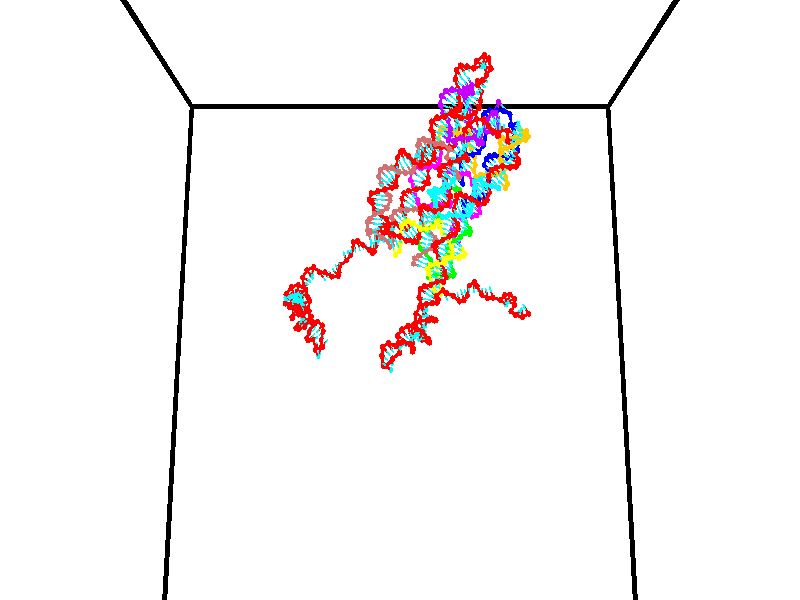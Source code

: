 // switches for output
#declare DRAW_BASES = 1; // possible values are 0, 1; only relevant for DNA ribbons
#declare DRAW_BASES_TYPE = 3; // possible values are 1, 2, 3; only relevant for DNA ribbons
#declare DRAW_FOG = 0; // set to 1 to enable fog

#include "colors.inc"

#include "transforms.inc"
background { rgb <1, 1, 1>}

#default {
   normal{
       ripples 0.25
       frequency 0.20
       turbulence 0.2
       lambda 5
   }
	finish {
		phong 0.1
		phong_size 40.
	}
}

// original window dimensions: 1024x640


// camera settings

camera {
	sky <0, 0.179814, -0.983701>
	up <0, 0.179814, -0.983701>
	right 1.6 * <1, 0, 0>
	location <35, 94.9851, 44.8844>
	look_at <35, 29.7336, 32.9568>
	direction <0, -65.2515, -11.9276>
	angle 67.0682
}


# declare cpy_camera_pos = <35, 94.9851, 44.8844>;
# if (DRAW_FOG = 1)
fog {
	fog_type 2
	up vnormalize(cpy_camera_pos)
	color rgbt<1,1,1,0.3>
	distance 1e-5
	fog_alt 3e-3
	fog_offset 56
}
# end


// LIGHTS

# declare lum = 6;
global_settings {
	ambient_light rgb lum * <0.05, 0.05, 0.05>
	max_trace_level 15
}# declare cpy_direct_light_amount = 0.25;
light_source
{	1000 * <-1, -1.16352, -0.803886>,
	rgb lum * cpy_direct_light_amount
	parallel
}

light_source
{	1000 * <1, 1.16352, 0.803886>,
	rgb lum * cpy_direct_light_amount
	parallel
}

// strand 0

// nucleotide -1

// particle -1
sphere {
	<24.189030, 35.146687, 35.513451> 0.250000
	pigment { color rgbt <1,0,0,0> }
	no_shadow
}
cylinder {
	<24.319401, 35.072727, 35.142597>,  <24.397623, 35.028351, 34.920086>, 0.100000
	pigment { color rgbt <1,0,0,0> }
	no_shadow
}
cylinder {
	<24.319401, 35.072727, 35.142597>,  <24.189030, 35.146687, 35.513451>, 0.100000
	pigment { color rgbt <1,0,0,0> }
	no_shadow
}

// particle -1
sphere {
	<24.319401, 35.072727, 35.142597> 0.100000
	pigment { color rgbt <1,0,0,0> }
	no_shadow
}
sphere {
	0, 1
	scale<0.080000,0.200000,0.300000>
	matrix <0.247810, -0.929689, 0.272522,
		-0.912337, -0.318577, -0.257196,
		0.325932, -0.184896, -0.927136,
		24.417179, 35.017258, 34.864456>
	pigment { color rgbt <0,1,1,0> }
	no_shadow
}
cylinder {
	<24.009222, 34.432713, 35.281773>,  <24.189030, 35.146687, 35.513451>, 0.130000
	pigment { color rgbt <1,0,0,0> }
	no_shadow
}

// nucleotide -1

// particle -1
sphere {
	<24.009222, 34.432713, 35.281773> 0.250000
	pigment { color rgbt <1,0,0,0> }
	no_shadow
}
cylinder {
	<24.363201, 34.539204, 35.128941>,  <24.575588, 34.603100, 35.037239>, 0.100000
	pigment { color rgbt <1,0,0,0> }
	no_shadow
}
cylinder {
	<24.363201, 34.539204, 35.128941>,  <24.009222, 34.432713, 35.281773>, 0.100000
	pigment { color rgbt <1,0,0,0> }
	no_shadow
}

// particle -1
sphere {
	<24.363201, 34.539204, 35.128941> 0.100000
	pigment { color rgbt <1,0,0,0> }
	no_shadow
}
sphere {
	0, 1
	scale<0.080000,0.200000,0.300000>
	matrix <0.297977, -0.954239, 0.025253,
		-0.357876, -0.136200, -0.923783,
		0.884949, 0.266229, -0.382083,
		24.628685, 34.619072, 35.014317>
	pigment { color rgbt <0,1,1,0> }
	no_shadow
}
cylinder {
	<24.176828, 34.030521, 34.672642>,  <24.009222, 34.432713, 35.281773>, 0.130000
	pigment { color rgbt <1,0,0,0> }
	no_shadow
}

// nucleotide -1

// particle -1
sphere {
	<24.176828, 34.030521, 34.672642> 0.250000
	pigment { color rgbt <1,0,0,0> }
	no_shadow
}
cylinder {
	<24.502253, 34.152897, 34.870438>,  <24.697508, 34.226322, 34.989117>, 0.100000
	pigment { color rgbt <1,0,0,0> }
	no_shadow
}
cylinder {
	<24.502253, 34.152897, 34.870438>,  <24.176828, 34.030521, 34.672642>, 0.100000
	pigment { color rgbt <1,0,0,0> }
	no_shadow
}

// particle -1
sphere {
	<24.502253, 34.152897, 34.870438> 0.100000
	pigment { color rgbt <1,0,0,0> }
	no_shadow
}
sphere {
	0, 1
	scale<0.080000,0.200000,0.300000>
	matrix <0.258820, -0.952038, 0.163203,
		0.520703, -0.004792, -0.853725,
		0.813561, 0.305942, 0.494488,
		24.746321, 34.244678, 35.018784>
	pigment { color rgbt <0,1,1,0> }
	no_shadow
}
cylinder {
	<24.702257, 33.528835, 34.499493>,  <24.176828, 34.030521, 34.672642>, 0.130000
	pigment { color rgbt <1,0,0,0> }
	no_shadow
}

// nucleotide -1

// particle -1
sphere {
	<24.702257, 33.528835, 34.499493> 0.250000
	pigment { color rgbt <1,0,0,0> }
	no_shadow
}
cylinder {
	<24.815702, 33.695629, 34.844906>,  <24.883770, 33.795704, 35.052155>, 0.100000
	pigment { color rgbt <1,0,0,0> }
	no_shadow
}
cylinder {
	<24.815702, 33.695629, 34.844906>,  <24.702257, 33.528835, 34.499493>, 0.100000
	pigment { color rgbt <1,0,0,0> }
	no_shadow
}

// particle -1
sphere {
	<24.815702, 33.695629, 34.844906> 0.100000
	pigment { color rgbt <1,0,0,0> }
	no_shadow
}
sphere {
	0, 1
	scale<0.080000,0.200000,0.300000>
	matrix <0.317928, -0.890464, 0.325569,
		0.904702, 0.182206, -0.385118,
		0.283613, 0.416983, 0.863533,
		24.900785, 33.820724, 35.103966>
	pigment { color rgbt <0,1,1,0> }
	no_shadow
}
cylinder {
	<25.278866, 33.227390, 34.561035>,  <24.702257, 33.528835, 34.499493>, 0.130000
	pigment { color rgbt <1,0,0,0> }
	no_shadow
}

// nucleotide -1

// particle -1
sphere {
	<25.278866, 33.227390, 34.561035> 0.250000
	pigment { color rgbt <1,0,0,0> }
	no_shadow
}
cylinder {
	<25.151232, 33.375641, 34.909935>,  <25.074652, 33.464592, 35.119274>, 0.100000
	pigment { color rgbt <1,0,0,0> }
	no_shadow
}
cylinder {
	<25.151232, 33.375641, 34.909935>,  <25.278866, 33.227390, 34.561035>, 0.100000
	pigment { color rgbt <1,0,0,0> }
	no_shadow
}

// particle -1
sphere {
	<25.151232, 33.375641, 34.909935> 0.100000
	pigment { color rgbt <1,0,0,0> }
	no_shadow
}
sphere {
	0, 1
	scale<0.080000,0.200000,0.300000>
	matrix <0.229011, -0.862932, 0.450447,
		0.919641, 0.343485, 0.190469,
		-0.319084, 0.370630, 0.872249,
		25.055506, 33.486832, 35.171608>
	pigment { color rgbt <0,1,1,0> }
	no_shadow
}
cylinder {
	<25.871386, 33.409538, 35.082733>,  <25.278866, 33.227390, 34.561035>, 0.130000
	pigment { color rgbt <1,0,0,0> }
	no_shadow
}

// nucleotide -1

// particle -1
sphere {
	<25.871386, 33.409538, 35.082733> 0.250000
	pigment { color rgbt <1,0,0,0> }
	no_shadow
}
cylinder {
	<25.541088, 33.280224, 35.267616>,  <25.342911, 33.202637, 35.378548>, 0.100000
	pigment { color rgbt <1,0,0,0> }
	no_shadow
}
cylinder {
	<25.541088, 33.280224, 35.267616>,  <25.871386, 33.409538, 35.082733>, 0.100000
	pigment { color rgbt <1,0,0,0> }
	no_shadow
}

// particle -1
sphere {
	<25.541088, 33.280224, 35.267616> 0.100000
	pigment { color rgbt <1,0,0,0> }
	no_shadow
}
sphere {
	0, 1
	scale<0.080000,0.200000,0.300000>
	matrix <0.518709, -0.757123, 0.397122,
		0.221566, 0.567673, 0.792878,
		-0.825742, -0.323285, 0.462210,
		25.293365, 33.183239, 35.406281>
	pigment { color rgbt <0,1,1,0> }
	no_shadow
}
cylinder {
	<26.066467, 33.341255, 35.787251>,  <25.871386, 33.409538, 35.082733>, 0.130000
	pigment { color rgbt <1,0,0,0> }
	no_shadow
}

// nucleotide -1

// particle -1
sphere {
	<26.066467, 33.341255, 35.787251> 0.250000
	pigment { color rgbt <1,0,0,0> }
	no_shadow
}
cylinder {
	<25.773008, 33.091652, 35.679634>,  <25.596933, 32.941891, 35.615063>, 0.100000
	pigment { color rgbt <1,0,0,0> }
	no_shadow
}
cylinder {
	<25.773008, 33.091652, 35.679634>,  <26.066467, 33.341255, 35.787251>, 0.100000
	pigment { color rgbt <1,0,0,0> }
	no_shadow
}

// particle -1
sphere {
	<25.773008, 33.091652, 35.679634> 0.100000
	pigment { color rgbt <1,0,0,0> }
	no_shadow
}
sphere {
	0, 1
	scale<0.080000,0.200000,0.300000>
	matrix <0.445676, -0.740723, 0.502695,
		-0.512970, 0.248894, 0.821531,
		-0.733645, -0.624004, -0.269042,
		25.552916, 32.904449, 35.598923>
	pigment { color rgbt <0,1,1,0> }
	no_shadow
}
cylinder {
	<25.602821, 33.209320, 36.399364>,  <26.066467, 33.341255, 35.787251>, 0.130000
	pigment { color rgbt <1,0,0,0> }
	no_shadow
}

// nucleotide -1

// particle -1
sphere {
	<25.602821, 33.209320, 36.399364> 0.250000
	pigment { color rgbt <1,0,0,0> }
	no_shadow
}
cylinder {
	<25.593142, 32.891102, 36.157200>,  <25.587334, 32.700172, 36.011902>, 0.100000
	pigment { color rgbt <1,0,0,0> }
	no_shadow
}
cylinder {
	<25.593142, 32.891102, 36.157200>,  <25.602821, 33.209320, 36.399364>, 0.100000
	pigment { color rgbt <1,0,0,0> }
	no_shadow
}

// particle -1
sphere {
	<25.593142, 32.891102, 36.157200> 0.100000
	pigment { color rgbt <1,0,0,0> }
	no_shadow
}
sphere {
	0, 1
	scale<0.080000,0.200000,0.300000>
	matrix <0.596632, -0.497407, 0.629775,
		-0.802150, -0.345966, 0.486686,
		-0.024200, -0.795546, -0.605409,
		25.585882, 32.652439, 35.975578>
	pigment { color rgbt <0,1,1,0> }
	no_shadow
}
cylinder {
	<25.295706, 32.657967, 36.840954>,  <25.602821, 33.209320, 36.399364>, 0.130000
	pigment { color rgbt <1,0,0,0> }
	no_shadow
}

// nucleotide -1

// particle -1
sphere {
	<25.295706, 32.657967, 36.840954> 0.250000
	pigment { color rgbt <1,0,0,0> }
	no_shadow
}
cylinder {
	<25.512827, 32.488758, 36.550735>,  <25.643101, 32.387234, 36.376606>, 0.100000
	pigment { color rgbt <1,0,0,0> }
	no_shadow
}
cylinder {
	<25.512827, 32.488758, 36.550735>,  <25.295706, 32.657967, 36.840954>, 0.100000
	pigment { color rgbt <1,0,0,0> }
	no_shadow
}

// particle -1
sphere {
	<25.512827, 32.488758, 36.550735> 0.100000
	pigment { color rgbt <1,0,0,0> }
	no_shadow
}
sphere {
	0, 1
	scale<0.080000,0.200000,0.300000>
	matrix <0.590653, -0.421878, 0.687858,
		-0.597071, -0.801917, 0.020862,
		0.542804, -0.423022, -0.725545,
		25.675669, 32.361851, 36.333073>
	pigment { color rgbt <0,1,1,0> }
	no_shadow
}
cylinder {
	<25.355633, 31.924776, 36.972507>,  <25.295706, 32.657967, 36.840954>, 0.130000
	pigment { color rgbt <1,0,0,0> }
	no_shadow
}

// nucleotide -1

// particle -1
sphere {
	<25.355633, 31.924776, 36.972507> 0.250000
	pigment { color rgbt <1,0,0,0> }
	no_shadow
}
cylinder {
	<25.660357, 32.011871, 36.728462>,  <25.843191, 32.064129, 36.582035>, 0.100000
	pigment { color rgbt <1,0,0,0> }
	no_shadow
}
cylinder {
	<25.660357, 32.011871, 36.728462>,  <25.355633, 31.924776, 36.972507>, 0.100000
	pigment { color rgbt <1,0,0,0> }
	no_shadow
}

// particle -1
sphere {
	<25.660357, 32.011871, 36.728462> 0.100000
	pigment { color rgbt <1,0,0,0> }
	no_shadow
}
sphere {
	0, 1
	scale<0.080000,0.200000,0.300000>
	matrix <0.646578, -0.313388, 0.695503,
		-0.039764, -0.924326, -0.379526,
		0.761811, 0.217737, -0.610110,
		25.888899, 32.077194, 36.545429>
	pigment { color rgbt <0,1,1,0> }
	no_shadow
}
cylinder {
	<25.717030, 31.352465, 36.790623>,  <25.355633, 31.924776, 36.972507>, 0.130000
	pigment { color rgbt <1,0,0,0> }
	no_shadow
}

// nucleotide -1

// particle -1
sphere {
	<25.717030, 31.352465, 36.790623> 0.250000
	pigment { color rgbt <1,0,0,0> }
	no_shadow
}
cylinder {
	<25.995239, 31.637165, 36.751312>,  <26.162165, 31.807985, 36.727726>, 0.100000
	pigment { color rgbt <1,0,0,0> }
	no_shadow
}
cylinder {
	<25.995239, 31.637165, 36.751312>,  <25.717030, 31.352465, 36.790623>, 0.100000
	pigment { color rgbt <1,0,0,0> }
	no_shadow
}

// particle -1
sphere {
	<25.995239, 31.637165, 36.751312> 0.100000
	pigment { color rgbt <1,0,0,0> }
	no_shadow
}
sphere {
	0, 1
	scale<0.080000,0.200000,0.300000>
	matrix <0.602718, -0.503504, 0.619044,
		0.391123, -0.489791, -0.779184,
		0.695524, 0.711751, -0.098274,
		26.203896, 31.850691, 36.721828>
	pigment { color rgbt <0,1,1,0> }
	no_shadow
}
cylinder {
	<26.088669, 31.216688, 37.486229>,  <25.717030, 31.352465, 36.790623>, 0.130000
	pigment { color rgbt <1,0,0,0> }
	no_shadow
}

// nucleotide -1

// particle -1
sphere {
	<26.088669, 31.216688, 37.486229> 0.250000
	pigment { color rgbt <1,0,0,0> }
	no_shadow
}
cylinder {
	<26.103476, 30.869259, 37.288555>,  <26.112360, 30.660801, 37.169952>, 0.100000
	pigment { color rgbt <1,0,0,0> }
	no_shadow
}
cylinder {
	<26.103476, 30.869259, 37.288555>,  <26.088669, 31.216688, 37.486229>, 0.100000
	pigment { color rgbt <1,0,0,0> }
	no_shadow
}

// particle -1
sphere {
	<26.103476, 30.869259, 37.288555> 0.100000
	pigment { color rgbt <1,0,0,0> }
	no_shadow
}
sphere {
	0, 1
	scale<0.080000,0.200000,0.300000>
	matrix <-0.798462, -0.323071, 0.508020,
		-0.600906, 0.375779, -0.705480,
		0.037017, -0.868571, -0.494180,
		26.114580, 30.608688, 37.140301>
	pigment { color rgbt <0,1,1,0> }
	no_shadow
}
cylinder {
	<26.077133, 31.934727, 37.786255>,  <26.088669, 31.216688, 37.486229>, 0.130000
	pigment { color rgbt <1,0,0,0> }
	no_shadow
}

// nucleotide -1

// particle -1
sphere {
	<26.077133, 31.934727, 37.786255> 0.250000
	pigment { color rgbt <1,0,0,0> }
	no_shadow
}
cylinder {
	<26.255396, 31.762478, 38.100185>,  <26.362354, 31.659128, 38.288544>, 0.100000
	pigment { color rgbt <1,0,0,0> }
	no_shadow
}
cylinder {
	<26.255396, 31.762478, 38.100185>,  <26.077133, 31.934727, 37.786255>, 0.100000
	pigment { color rgbt <1,0,0,0> }
	no_shadow
}

// particle -1
sphere {
	<26.255396, 31.762478, 38.100185> 0.100000
	pigment { color rgbt <1,0,0,0> }
	no_shadow
}
sphere {
	0, 1
	scale<0.080000,0.200000,0.300000>
	matrix <-0.000789, -0.876890, -0.480690,
		0.895203, 0.213604, -0.391132,
		0.445657, -0.430624, 0.784826,
		26.389093, 31.633291, 38.335632>
	pigment { color rgbt <0,1,1,0> }
	no_shadow
}
cylinder {
	<26.700188, 31.589821, 37.480747>,  <26.077133, 31.934727, 37.786255>, 0.130000
	pigment { color rgbt <1,0,0,0> }
	no_shadow
}

// nucleotide -1

// particle -1
sphere {
	<26.700188, 31.589821, 37.480747> 0.250000
	pigment { color rgbt <1,0,0,0> }
	no_shadow
}
cylinder {
	<26.545900, 31.452839, 37.823429>,  <26.453329, 31.370649, 38.029037>, 0.100000
	pigment { color rgbt <1,0,0,0> }
	no_shadow
}
cylinder {
	<26.545900, 31.452839, 37.823429>,  <26.700188, 31.589821, 37.480747>, 0.100000
	pigment { color rgbt <1,0,0,0> }
	no_shadow
}

// particle -1
sphere {
	<26.545900, 31.452839, 37.823429> 0.100000
	pigment { color rgbt <1,0,0,0> }
	no_shadow
}
sphere {
	0, 1
	scale<0.080000,0.200000,0.300000>
	matrix <0.087087, -0.937931, -0.335711,
		0.918498, -0.054881, 0.391599,
		-0.385717, -0.342453, 0.856708,
		26.430185, 31.350103, 38.080441>
	pigment { color rgbt <0,1,1,0> }
	no_shadow
}
cylinder {
	<26.892052, 32.264614, 37.606972>,  <26.700188, 31.589821, 37.480747>, 0.130000
	pigment { color rgbt <1,0,0,0> }
	no_shadow
}

// nucleotide -1

// particle -1
sphere {
	<26.892052, 32.264614, 37.606972> 0.250000
	pigment { color rgbt <1,0,0,0> }
	no_shadow
}
cylinder {
	<27.095074, 32.110439, 37.298729>,  <27.216887, 32.017933, 37.113785>, 0.100000
	pigment { color rgbt <1,0,0,0> }
	no_shadow
}
cylinder {
	<27.095074, 32.110439, 37.298729>,  <26.892052, 32.264614, 37.606972>, 0.100000
	pigment { color rgbt <1,0,0,0> }
	no_shadow
}

// particle -1
sphere {
	<27.095074, 32.110439, 37.298729> 0.100000
	pigment { color rgbt <1,0,0,0> }
	no_shadow
}
sphere {
	0, 1
	scale<0.080000,0.200000,0.300000>
	matrix <-0.696628, 0.342749, -0.630264,
		0.507050, 0.856716, -0.094542,
		0.507554, -0.385436, -0.770603,
		27.247339, 31.994808, 37.067547>
	pigment { color rgbt <0,1,1,0> }
	no_shadow
}
cylinder {
	<26.796572, 32.709057, 37.002449>,  <26.892052, 32.264614, 37.606972>, 0.130000
	pigment { color rgbt <1,0,0,0> }
	no_shadow
}

// nucleotide -1

// particle -1
sphere {
	<26.796572, 32.709057, 37.002449> 0.250000
	pigment { color rgbt <1,0,0,0> }
	no_shadow
}
cylinder {
	<26.865944, 32.338177, 36.869652>,  <26.907568, 32.115650, 36.789974>, 0.100000
	pigment { color rgbt <1,0,0,0> }
	no_shadow
}
cylinder {
	<26.865944, 32.338177, 36.869652>,  <26.796572, 32.709057, 37.002449>, 0.100000
	pigment { color rgbt <1,0,0,0> }
	no_shadow
}

// particle -1
sphere {
	<26.865944, 32.338177, 36.869652> 0.100000
	pigment { color rgbt <1,0,0,0> }
	no_shadow
}
sphere {
	0, 1
	scale<0.080000,0.200000,0.300000>
	matrix <-0.781563, 0.075534, -0.619237,
		0.599234, 0.366870, -0.711565,
		0.173432, -0.927200, -0.331995,
		26.917973, 32.060017, 36.770054>
	pigment { color rgbt <0,1,1,0> }
	no_shadow
}
cylinder {
	<27.015413, 32.690445, 36.240417>,  <26.796572, 32.709057, 37.002449>, 0.130000
	pigment { color rgbt <1,0,0,0> }
	no_shadow
}

// nucleotide -1

// particle -1
sphere {
	<27.015413, 32.690445, 36.240417> 0.250000
	pigment { color rgbt <1,0,0,0> }
	no_shadow
}
cylinder {
	<26.798922, 32.376789, 36.361877>,  <26.669027, 32.188595, 36.434753>, 0.100000
	pigment { color rgbt <1,0,0,0> }
	no_shadow
}
cylinder {
	<26.798922, 32.376789, 36.361877>,  <27.015413, 32.690445, 36.240417>, 0.100000
	pigment { color rgbt <1,0,0,0> }
	no_shadow
}

// particle -1
sphere {
	<26.798922, 32.376789, 36.361877> 0.100000
	pigment { color rgbt <1,0,0,0> }
	no_shadow
}
sphere {
	0, 1
	scale<0.080000,0.200000,0.300000>
	matrix <-0.684121, 0.200655, -0.701225,
		0.488928, -0.587254, -0.645045,
		-0.541228, -0.784137, 0.303647,
		26.636553, 32.141548, 36.452972>
	pigment { color rgbt <0,1,1,0> }
	no_shadow
}
cylinder {
	<26.861229, 32.216087, 35.654827>,  <27.015413, 32.690445, 36.240417>, 0.130000
	pigment { color rgbt <1,0,0,0> }
	no_shadow
}

// nucleotide -1

// particle -1
sphere {
	<26.861229, 32.216087, 35.654827> 0.250000
	pigment { color rgbt <1,0,0,0> }
	no_shadow
}
cylinder {
	<26.584473, 32.186272, 35.942085>,  <26.418419, 32.168381, 36.114441>, 0.100000
	pigment { color rgbt <1,0,0,0> }
	no_shadow
}
cylinder {
	<26.584473, 32.186272, 35.942085>,  <26.861229, 32.216087, 35.654827>, 0.100000
	pigment { color rgbt <1,0,0,0> }
	no_shadow
}

// particle -1
sphere {
	<26.584473, 32.186272, 35.942085> 0.100000
	pigment { color rgbt <1,0,0,0> }
	no_shadow
}
sphere {
	0, 1
	scale<0.080000,0.200000,0.300000>
	matrix <-0.717552, 0.181281, -0.672500,
		-0.080057, -0.980602, -0.178914,
		-0.691889, -0.074542, 0.718146,
		26.376905, 32.163910, 36.157528>
	pigment { color rgbt <0,1,1,0> }
	no_shadow
}
cylinder {
	<26.292782, 31.848068, 35.281849>,  <26.861229, 32.216087, 35.654827>, 0.130000
	pigment { color rgbt <1,0,0,0> }
	no_shadow
}

// nucleotide -1

// particle -1
sphere {
	<26.292782, 31.848068, 35.281849> 0.250000
	pigment { color rgbt <1,0,0,0> }
	no_shadow
}
cylinder {
	<26.149122, 32.015583, 35.615467>,  <26.062925, 32.116093, 35.815639>, 0.100000
	pigment { color rgbt <1,0,0,0> }
	no_shadow
}
cylinder {
	<26.149122, 32.015583, 35.615467>,  <26.292782, 31.848068, 35.281849>, 0.100000
	pigment { color rgbt <1,0,0,0> }
	no_shadow
}

// particle -1
sphere {
	<26.149122, 32.015583, 35.615467> 0.100000
	pigment { color rgbt <1,0,0,0> }
	no_shadow
}
sphere {
	0, 1
	scale<0.080000,0.200000,0.300000>
	matrix <-0.839925, 0.244557, -0.484478,
		-0.406864, -0.874534, 0.263917,
		-0.359149, 0.418787, 0.834044,
		26.041378, 32.141220, 35.865681>
	pigment { color rgbt <0,1,1,0> }
	no_shadow
}
cylinder {
	<25.610016, 31.602219, 35.240597>,  <26.292782, 31.848068, 35.281849>, 0.130000
	pigment { color rgbt <1,0,0,0> }
	no_shadow
}

// nucleotide -1

// particle -1
sphere {
	<25.610016, 31.602219, 35.240597> 0.250000
	pigment { color rgbt <1,0,0,0> }
	no_shadow
}
cylinder {
	<25.604336, 31.909388, 35.496750>,  <25.600927, 32.093689, 35.650440>, 0.100000
	pigment { color rgbt <1,0,0,0> }
	no_shadow
}
cylinder {
	<25.604336, 31.909388, 35.496750>,  <25.610016, 31.602219, 35.240597>, 0.100000
	pigment { color rgbt <1,0,0,0> }
	no_shadow
}

// particle -1
sphere {
	<25.604336, 31.909388, 35.496750> 0.100000
	pigment { color rgbt <1,0,0,0> }
	no_shadow
}
sphere {
	0, 1
	scale<0.080000,0.200000,0.300000>
	matrix <-0.835146, 0.343074, -0.429920,
		-0.549846, -0.540917, 0.636457,
		-0.014199, 0.767924, 0.640382,
		25.600077, 32.139767, 35.688866>
	pigment { color rgbt <0,1,1,0> }
	no_shadow
}
cylinder {
	<24.880583, 31.878716, 35.091351>,  <25.610016, 31.602219, 35.240597>, 0.130000
	pigment { color rgbt <1,0,0,0> }
	no_shadow
}

// nucleotide -1

// particle -1
sphere {
	<24.880583, 31.878716, 35.091351> 0.250000
	pigment { color rgbt <1,0,0,0> }
	no_shadow
}
cylinder {
	<25.081741, 32.102222, 35.355129>,  <25.202436, 32.236328, 35.513397>, 0.100000
	pigment { color rgbt <1,0,0,0> }
	no_shadow
}
cylinder {
	<25.081741, 32.102222, 35.355129>,  <24.880583, 31.878716, 35.091351>, 0.100000
	pigment { color rgbt <1,0,0,0> }
	no_shadow
}

// particle -1
sphere {
	<25.081741, 32.102222, 35.355129> 0.100000
	pigment { color rgbt <1,0,0,0> }
	no_shadow
}
sphere {
	0, 1
	scale<0.080000,0.200000,0.300000>
	matrix <-0.660885, 0.740293, -0.123278,
		-0.557069, -0.373825, 0.741572,
		0.502896, 0.558768, 0.659449,
		25.232611, 32.269852, 35.552963>
	pigment { color rgbt <0,1,1,0> }
	no_shadow
}
cylinder {
	<24.376291, 32.245190, 35.561115>,  <24.880583, 31.878716, 35.091351>, 0.130000
	pigment { color rgbt <1,0,0,0> }
	no_shadow
}

// nucleotide -1

// particle -1
sphere {
	<24.376291, 32.245190, 35.561115> 0.250000
	pigment { color rgbt <1,0,0,0> }
	no_shadow
}
cylinder {
	<24.723072, 32.443741, 35.579048>,  <24.931141, 32.562870, 35.589806>, 0.100000
	pigment { color rgbt <1,0,0,0> }
	no_shadow
}
cylinder {
	<24.723072, 32.443741, 35.579048>,  <24.376291, 32.245190, 35.561115>, 0.100000
	pigment { color rgbt <1,0,0,0> }
	no_shadow
}

// particle -1
sphere {
	<24.723072, 32.443741, 35.579048> 0.100000
	pigment { color rgbt <1,0,0,0> }
	no_shadow
}
sphere {
	0, 1
	scale<0.080000,0.200000,0.300000>
	matrix <-0.490831, 0.865943, -0.096053,
		-0.086498, 0.061270, 0.994366,
		0.866950, 0.496375, 0.044829,
		24.983156, 32.592651, 35.592499>
	pigment { color rgbt <0,1,1,0> }
	no_shadow
}
cylinder {
	<24.260866, 32.805874, 36.035477>,  <24.376291, 32.245190, 35.561115>, 0.130000
	pigment { color rgbt <1,0,0,0> }
	no_shadow
}

// nucleotide -1

// particle -1
sphere {
	<24.260866, 32.805874, 36.035477> 0.250000
	pigment { color rgbt <1,0,0,0> }
	no_shadow
}
cylinder {
	<24.586636, 32.902832, 35.824589>,  <24.782097, 32.961006, 35.698055>, 0.100000
	pigment { color rgbt <1,0,0,0> }
	no_shadow
}
cylinder {
	<24.586636, 32.902832, 35.824589>,  <24.260866, 32.805874, 36.035477>, 0.100000
	pigment { color rgbt <1,0,0,0> }
	no_shadow
}

// particle -1
sphere {
	<24.586636, 32.902832, 35.824589> 0.100000
	pigment { color rgbt <1,0,0,0> }
	no_shadow
}
sphere {
	0, 1
	scale<0.080000,0.200000,0.300000>
	matrix <-0.301660, 0.953009, -0.027827,
		0.495697, 0.181703, 0.849275,
		0.814424, 0.242399, -0.527216,
		24.830963, 32.975552, 35.666424>
	pigment { color rgbt <0,1,1,0> }
	no_shadow
}
cylinder {
	<24.289938, 33.526745, 36.103271>,  <24.260866, 32.805874, 36.035477>, 0.130000
	pigment { color rgbt <1,0,0,0> }
	no_shadow
}

// nucleotide -1

// particle -1
sphere {
	<24.289938, 33.526745, 36.103271> 0.250000
	pigment { color rgbt <1,0,0,0> }
	no_shadow
}
cylinder {
	<24.575542, 33.441795, 35.836414>,  <24.746904, 33.390827, 35.676300>, 0.100000
	pigment { color rgbt <1,0,0,0> }
	no_shadow
}
cylinder {
	<24.575542, 33.441795, 35.836414>,  <24.289938, 33.526745, 36.103271>, 0.100000
	pigment { color rgbt <1,0,0,0> }
	no_shadow
}

// particle -1
sphere {
	<24.575542, 33.441795, 35.836414> 0.100000
	pigment { color rgbt <1,0,0,0> }
	no_shadow
}
sphere {
	0, 1
	scale<0.080000,0.200000,0.300000>
	matrix <0.136988, 0.976844, -0.164351,
		0.686602, 0.025957, 0.726570,
		0.714011, -0.212375, -0.667147,
		24.789745, 33.378082, 35.636269>
	pigment { color rgbt <0,1,1,0> }
	no_shadow
}
cylinder {
	<24.675098, 34.083038, 36.280388>,  <24.289938, 33.526745, 36.103271>, 0.130000
	pigment { color rgbt <1,0,0,0> }
	no_shadow
}

// nucleotide -1

// particle -1
sphere {
	<24.675098, 34.083038, 36.280388> 0.250000
	pigment { color rgbt <1,0,0,0> }
	no_shadow
}
cylinder {
	<24.803043, 33.895096, 35.951286>,  <24.879810, 33.782330, 35.753826>, 0.100000
	pigment { color rgbt <1,0,0,0> }
	no_shadow
}
cylinder {
	<24.803043, 33.895096, 35.951286>,  <24.675098, 34.083038, 36.280388>, 0.100000
	pigment { color rgbt <1,0,0,0> }
	no_shadow
}

// particle -1
sphere {
	<24.803043, 33.895096, 35.951286> 0.100000
	pigment { color rgbt <1,0,0,0> }
	no_shadow
}
sphere {
	0, 1
	scale<0.080000,0.200000,0.300000>
	matrix <0.292513, 0.874925, -0.385932,
		0.901180, -0.117222, 0.417293,
		0.319861, -0.469857, -0.822753,
		24.899002, 33.754139, 35.704460>
	pigment { color rgbt <0,1,1,0> }
	no_shadow
}
cylinder {
	<25.348671, 34.443657, 36.127644>,  <24.675098, 34.083038, 36.280388>, 0.130000
	pigment { color rgbt <1,0,0,0> }
	no_shadow
}

// nucleotide -1

// particle -1
sphere {
	<25.348671, 34.443657, 36.127644> 0.250000
	pigment { color rgbt <1,0,0,0> }
	no_shadow
}
cylinder {
	<25.187729, 34.260571, 35.810505>,  <25.091164, 34.150719, 35.620220>, 0.100000
	pigment { color rgbt <1,0,0,0> }
	no_shadow
}
cylinder {
	<25.187729, 34.260571, 35.810505>,  <25.348671, 34.443657, 36.127644>, 0.100000
	pigment { color rgbt <1,0,0,0> }
	no_shadow
}

// particle -1
sphere {
	<25.187729, 34.260571, 35.810505> 0.100000
	pigment { color rgbt <1,0,0,0> }
	no_shadow
}
sphere {
	0, 1
	scale<0.080000,0.200000,0.300000>
	matrix <0.166218, 0.815125, -0.554926,
		0.900269, -0.355062, -0.251886,
		-0.402352, -0.457715, -0.792849,
		25.067022, 34.123257, 35.572651>
	pigment { color rgbt <0,1,1,0> }
	no_shadow
}
cylinder {
	<25.812939, 34.623764, 35.637398>,  <25.348671, 34.443657, 36.127644>, 0.130000
	pigment { color rgbt <1,0,0,0> }
	no_shadow
}

// nucleotide -1

// particle -1
sphere {
	<25.812939, 34.623764, 35.637398> 0.250000
	pigment { color rgbt <1,0,0,0> }
	no_shadow
}
cylinder {
	<25.486528, 34.498539, 35.443039>,  <25.290682, 34.423405, 35.326424>, 0.100000
	pigment { color rgbt <1,0,0,0> }
	no_shadow
}
cylinder {
	<25.486528, 34.498539, 35.443039>,  <25.812939, 34.623764, 35.637398>, 0.100000
	pigment { color rgbt <1,0,0,0> }
	no_shadow
}

// particle -1
sphere {
	<25.486528, 34.498539, 35.443039> 0.100000
	pigment { color rgbt <1,0,0,0> }
	no_shadow
}
sphere {
	0, 1
	scale<0.080000,0.200000,0.300000>
	matrix <-0.059941, 0.881928, -0.467558,
		0.574897, -0.352415, -0.738443,
		-0.816027, -0.313061, -0.485893,
		25.241720, 34.404621, 35.297272>
	pigment { color rgbt <0,1,1,0> }
	no_shadow
}
cylinder {
	<25.782827, 34.645321, 34.792843>,  <25.812939, 34.623764, 35.637398>, 0.130000
	pigment { color rgbt <1,0,0,0> }
	no_shadow
}

// nucleotide -1

// particle -1
sphere {
	<25.782827, 34.645321, 34.792843> 0.250000
	pigment { color rgbt <1,0,0,0> }
	no_shadow
}
cylinder {
	<25.435999, 34.722626, 34.976513>,  <25.227901, 34.769009, 35.086716>, 0.100000
	pigment { color rgbt <1,0,0,0> }
	no_shadow
}
cylinder {
	<25.435999, 34.722626, 34.976513>,  <25.782827, 34.645321, 34.792843>, 0.100000
	pigment { color rgbt <1,0,0,0> }
	no_shadow
}

// particle -1
sphere {
	<25.435999, 34.722626, 34.976513> 0.100000
	pigment { color rgbt <1,0,0,0> }
	no_shadow
}
sphere {
	0, 1
	scale<0.080000,0.200000,0.300000>
	matrix <-0.025017, 0.903637, -0.427569,
		-0.497558, -0.382219, -0.778682,
		-0.867070, 0.193260, 0.459173,
		25.175879, 34.780605, 35.114265>
	pigment { color rgbt <0,1,1,0> }
	no_shadow
}
cylinder {
	<25.193611, 34.846046, 34.310757>,  <25.782827, 34.645321, 34.792843>, 0.130000
	pigment { color rgbt <1,0,0,0> }
	no_shadow
}

// nucleotide -1

// particle -1
sphere {
	<25.193611, 34.846046, 34.310757> 0.250000
	pigment { color rgbt <1,0,0,0> }
	no_shadow
}
cylinder {
	<25.130545, 35.005512, 34.672134>,  <25.092705, 35.101192, 34.888962>, 0.100000
	pigment { color rgbt <1,0,0,0> }
	no_shadow
}
cylinder {
	<25.130545, 35.005512, 34.672134>,  <25.193611, 34.846046, 34.310757>, 0.100000
	pigment { color rgbt <1,0,0,0> }
	no_shadow
}

// particle -1
sphere {
	<25.130545, 35.005512, 34.672134> 0.100000
	pigment { color rgbt <1,0,0,0> }
	no_shadow
}
sphere {
	0, 1
	scale<0.080000,0.200000,0.300000>
	matrix <-0.072347, 0.907764, -0.413196,
		-0.984838, -0.130509, -0.114283,
		-0.157668, 0.398663, 0.903442,
		25.083244, 35.125111, 34.943169>
	pigment { color rgbt <0,1,1,0> }
	no_shadow
}
cylinder {
	<24.821737, 35.396015, 34.169044>,  <25.193611, 34.846046, 34.310757>, 0.130000
	pigment { color rgbt <1,0,0,0> }
	no_shadow
}

// nucleotide -1

// particle -1
sphere {
	<24.821737, 35.396015, 34.169044> 0.250000
	pigment { color rgbt <1,0,0,0> }
	no_shadow
}
cylinder {
	<25.006496, 35.469391, 34.516148>,  <25.117352, 35.513416, 34.724407>, 0.100000
	pigment { color rgbt <1,0,0,0> }
	no_shadow
}
cylinder {
	<25.006496, 35.469391, 34.516148>,  <24.821737, 35.396015, 34.169044>, 0.100000
	pigment { color rgbt <1,0,0,0> }
	no_shadow
}

// particle -1
sphere {
	<25.006496, 35.469391, 34.516148> 0.100000
	pigment { color rgbt <1,0,0,0> }
	no_shadow
}
sphere {
	0, 1
	scale<0.080000,0.200000,0.300000>
	matrix <0.049745, 0.971481, -0.231842,
		-0.885536, 0.150254, 0.439602,
		0.461900, 0.183436, 0.867756,
		25.145067, 35.524422, 34.776474>
	pigment { color rgbt <0,1,1,0> }
	no_shadow
}
cylinder {
	<24.501825, 35.829357, 34.731709>,  <24.821737, 35.396015, 34.169044>, 0.130000
	pigment { color rgbt <1,0,0,0> }
	no_shadow
}

// nucleotide -1

// particle -1
sphere {
	<24.501825, 35.829357, 34.731709> 0.250000
	pigment { color rgbt <1,0,0,0> }
	no_shadow
}
cylinder {
	<24.900211, 35.851334, 34.703323>,  <25.139242, 35.864517, 34.686295>, 0.100000
	pigment { color rgbt <1,0,0,0> }
	no_shadow
}
cylinder {
	<24.900211, 35.851334, 34.703323>,  <24.501825, 35.829357, 34.731709>, 0.100000
	pigment { color rgbt <1,0,0,0> }
	no_shadow
}

// particle -1
sphere {
	<24.900211, 35.851334, 34.703323> 0.100000
	pigment { color rgbt <1,0,0,0> }
	no_shadow
}
sphere {
	0, 1
	scale<0.080000,0.200000,0.300000>
	matrix <-0.055654, 0.998417, -0.008123,
		0.070402, 0.012040, 0.997446,
		0.995965, 0.054940, -0.070960,
		25.199001, 35.867817, 34.682034>
	pigment { color rgbt <0,1,1,0> }
	no_shadow
}
cylinder {
	<24.969629, 36.099354, 35.337681>,  <24.501825, 35.829357, 34.731709>, 0.130000
	pigment { color rgbt <1,0,0,0> }
	no_shadow
}

// nucleotide -1

// particle -1
sphere {
	<24.969629, 36.099354, 35.337681> 0.250000
	pigment { color rgbt <1,0,0,0> }
	no_shadow
}
cylinder {
	<25.099022, 36.165062, 34.964935>,  <25.176657, 36.204487, 34.741287>, 0.100000
	pigment { color rgbt <1,0,0,0> }
	no_shadow
}
cylinder {
	<25.099022, 36.165062, 34.964935>,  <24.969629, 36.099354, 35.337681>, 0.100000
	pigment { color rgbt <1,0,0,0> }
	no_shadow
}

// particle -1
sphere {
	<25.099022, 36.165062, 34.964935> 0.100000
	pigment { color rgbt <1,0,0,0> }
	no_shadow
}
sphere {
	0, 1
	scale<0.080000,0.200000,0.300000>
	matrix <-0.168915, 0.979022, 0.113950,
		0.931036, 0.120545, 0.344443,
		0.323481, 0.164273, -0.931866,
		25.196066, 36.214344, 34.685375>
	pigment { color rgbt <0,1,1,0> }
	no_shadow
}
cylinder {
	<25.452963, 36.572342, 35.461380>,  <24.969629, 36.099354, 35.337681>, 0.130000
	pigment { color rgbt <1,0,0,0> }
	no_shadow
}

// nucleotide -1

// particle -1
sphere {
	<25.452963, 36.572342, 35.461380> 0.250000
	pigment { color rgbt <1,0,0,0> }
	no_shadow
}
cylinder {
	<25.362238, 36.613262, 35.073959>,  <25.307804, 36.637814, 34.841507>, 0.100000
	pigment { color rgbt <1,0,0,0> }
	no_shadow
}
cylinder {
	<25.362238, 36.613262, 35.073959>,  <25.452963, 36.572342, 35.461380>, 0.100000
	pigment { color rgbt <1,0,0,0> }
	no_shadow
}

// particle -1
sphere {
	<25.362238, 36.613262, 35.073959> 0.100000
	pigment { color rgbt <1,0,0,0> }
	no_shadow
}
sphere {
	0, 1
	scale<0.080000,0.200000,0.300000>
	matrix <0.105211, 0.991222, 0.080062,
		0.968239, -0.083743, -0.235584,
		-0.226811, 0.102305, -0.968551,
		25.294195, 36.643955, 34.783394>
	pigment { color rgbt <0,1,1,0> }
	no_shadow
}
cylinder {
	<26.018206, 36.933132, 35.157894>,  <25.452963, 36.572342, 35.461380>, 0.130000
	pigment { color rgbt <1,0,0,0> }
	no_shadow
}

// nucleotide -1

// particle -1
sphere {
	<26.018206, 36.933132, 35.157894> 0.250000
	pigment { color rgbt <1,0,0,0> }
	no_shadow
}
cylinder {
	<25.705803, 36.992771, 34.915310>,  <25.518362, 37.028553, 34.769760>, 0.100000
	pigment { color rgbt <1,0,0,0> }
	no_shadow
}
cylinder {
	<25.705803, 36.992771, 34.915310>,  <26.018206, 36.933132, 35.157894>, 0.100000
	pigment { color rgbt <1,0,0,0> }
	no_shadow
}

// particle -1
sphere {
	<25.705803, 36.992771, 34.915310> 0.100000
	pigment { color rgbt <1,0,0,0> }
	no_shadow
}
sphere {
	0, 1
	scale<0.080000,0.200000,0.300000>
	matrix <0.181073, 0.983432, 0.008586,
		0.597697, -0.103109, -0.795064,
		-0.781006, 0.149097, -0.606465,
		25.471500, 37.037498, 34.733372>
	pigment { color rgbt <0,1,1,0> }
	no_shadow
}
cylinder {
	<26.215445, 37.236267, 34.398151>,  <26.018206, 36.933132, 35.157894>, 0.130000
	pigment { color rgbt <1,0,0,0> }
	no_shadow
}

// nucleotide -1

// particle -1
sphere {
	<26.215445, 37.236267, 34.398151> 0.250000
	pigment { color rgbt <1,0,0,0> }
	no_shadow
}
cylinder {
	<25.853624, 37.316467, 34.548660>,  <25.636532, 37.364590, 34.638966>, 0.100000
	pigment { color rgbt <1,0,0,0> }
	no_shadow
}
cylinder {
	<25.853624, 37.316467, 34.548660>,  <26.215445, 37.236267, 34.398151>, 0.100000
	pigment { color rgbt <1,0,0,0> }
	no_shadow
}

// particle -1
sphere {
	<25.853624, 37.316467, 34.548660> 0.100000
	pigment { color rgbt <1,0,0,0> }
	no_shadow
}
sphere {
	0, 1
	scale<0.080000,0.200000,0.300000>
	matrix <0.246673, 0.965932, 0.078278,
		-0.347761, 0.163623, -0.923195,
		-0.904552, 0.200505, 0.376275,
		25.582258, 37.376617, 34.661541>
	pigment { color rgbt <0,1,1,0> }
	no_shadow
}
cylinder {
	<26.142887, 37.885513, 34.234619>,  <26.215445, 37.236267, 34.398151>, 0.130000
	pigment { color rgbt <1,0,0,0> }
	no_shadow
}

// nucleotide -1

// particle -1
sphere {
	<26.142887, 37.885513, 34.234619> 0.250000
	pigment { color rgbt <1,0,0,0> }
	no_shadow
}
cylinder {
	<25.854919, 37.685543, 34.042042>,  <25.682138, 37.565559, 33.926495>, 0.100000
	pigment { color rgbt <1,0,0,0> }
	no_shadow
}
cylinder {
	<25.854919, 37.685543, 34.042042>,  <26.142887, 37.885513, 34.234619>, 0.100000
	pigment { color rgbt <1,0,0,0> }
	no_shadow
}

// particle -1
sphere {
	<25.854919, 37.685543, 34.042042> 0.100000
	pigment { color rgbt <1,0,0,0> }
	no_shadow
}
sphere {
	0, 1
	scale<0.080000,0.200000,0.300000>
	matrix <-0.649797, 0.729235, 0.214429,
		0.243885, 0.467211, -0.849844,
		-0.719920, -0.499930, -0.481442,
		25.638943, 37.535564, 33.897610>
	pigment { color rgbt <0,1,1,0> }
	no_shadow
}
cylinder {
	<25.929176, 38.152527, 33.638504>,  <26.142887, 37.885513, 34.234619>, 0.130000
	pigment { color rgbt <1,0,0,0> }
	no_shadow
}

// nucleotide -1

// particle -1
sphere {
	<25.929176, 38.152527, 33.638504> 0.250000
	pigment { color rgbt <1,0,0,0> }
	no_shadow
}
cylinder {
	<25.641733, 37.960018, 33.839294>,  <25.469267, 37.844513, 33.959770>, 0.100000
	pigment { color rgbt <1,0,0,0> }
	no_shadow
}
cylinder {
	<25.641733, 37.960018, 33.839294>,  <25.929176, 38.152527, 33.638504>, 0.100000
	pigment { color rgbt <1,0,0,0> }
	no_shadow
}

// particle -1
sphere {
	<25.641733, 37.960018, 33.839294> 0.100000
	pigment { color rgbt <1,0,0,0> }
	no_shadow
}
sphere {
	0, 1
	scale<0.080000,0.200000,0.300000>
	matrix <-0.483848, 0.864492, 0.136178,
		-0.499491, -0.145021, -0.854094,
		-0.718609, -0.481272, 0.501975,
		25.426151, 37.815636, 33.989887>
	pigment { color rgbt <0,1,1,0> }
	no_shadow
}
cylinder {
	<25.269300, 38.461906, 33.340229>,  <25.929176, 38.152527, 33.638504>, 0.130000
	pigment { color rgbt <1,0,0,0> }
	no_shadow
}

// nucleotide -1

// particle -1
sphere {
	<25.269300, 38.461906, 33.340229> 0.250000
	pigment { color rgbt <1,0,0,0> }
	no_shadow
}
cylinder {
	<25.200903, 38.315754, 33.706238>,  <25.159864, 38.228062, 33.925842>, 0.100000
	pigment { color rgbt <1,0,0,0> }
	no_shadow
}
cylinder {
	<25.200903, 38.315754, 33.706238>,  <25.269300, 38.461906, 33.340229>, 0.100000
	pigment { color rgbt <1,0,0,0> }
	no_shadow
}

// particle -1
sphere {
	<25.200903, 38.315754, 33.706238> 0.100000
	pigment { color rgbt <1,0,0,0> }
	no_shadow
}
sphere {
	0, 1
	scale<0.080000,0.200000,0.300000>
	matrix <-0.493689, 0.835474, 0.241359,
		-0.852662, -0.410464, -0.323245,
		-0.170994, -0.365381, 0.915018,
		25.149605, 38.206139, 33.980743>
	pigment { color rgbt <0,1,1,0> }
	no_shadow
}
cylinder {
	<24.633425, 38.600746, 33.525326>,  <25.269300, 38.461906, 33.340229>, 0.130000
	pigment { color rgbt <1,0,0,0> }
	no_shadow
}

// nucleotide -1

// particle -1
sphere {
	<24.633425, 38.600746, 33.525326> 0.250000
	pigment { color rgbt <1,0,0,0> }
	no_shadow
}
cylinder {
	<24.801764, 38.541386, 33.883289>,  <24.902767, 38.505768, 34.098068>, 0.100000
	pigment { color rgbt <1,0,0,0> }
	no_shadow
}
cylinder {
	<24.801764, 38.541386, 33.883289>,  <24.633425, 38.600746, 33.525326>, 0.100000
	pigment { color rgbt <1,0,0,0> }
	no_shadow
}

// particle -1
sphere {
	<24.801764, 38.541386, 33.883289> 0.100000
	pigment { color rgbt <1,0,0,0> }
	no_shadow
}
sphere {
	0, 1
	scale<0.080000,0.200000,0.300000>
	matrix <-0.482004, 0.799157, 0.359195,
		-0.768480, -0.582515, 0.264790,
		0.420845, -0.148405, 0.894911,
		24.928017, 38.496864, 34.151764>
	pigment { color rgbt <0,1,1,0> }
	no_shadow
}
cylinder {
	<24.171270, 38.633694, 34.138142>,  <24.633425, 38.600746, 33.525326>, 0.130000
	pigment { color rgbt <1,0,0,0> }
	no_shadow
}

// nucleotide -1

// particle -1
sphere {
	<24.171270, 38.633694, 34.138142> 0.250000
	pigment { color rgbt <1,0,0,0> }
	no_shadow
}
cylinder {
	<24.520529, 38.778214, 34.269032>,  <24.730083, 38.864925, 34.347565>, 0.100000
	pigment { color rgbt <1,0,0,0> }
	no_shadow
}
cylinder {
	<24.520529, 38.778214, 34.269032>,  <24.171270, 38.633694, 34.138142>, 0.100000
	pigment { color rgbt <1,0,0,0> }
	no_shadow
}

// particle -1
sphere {
	<24.520529, 38.778214, 34.269032> 0.100000
	pigment { color rgbt <1,0,0,0> }
	no_shadow
}
sphere {
	0, 1
	scale<0.080000,0.200000,0.300000>
	matrix <-0.478217, 0.764980, 0.431408,
		-0.094449, -0.533166, 0.840722,
		0.873148, 0.361302, 0.327220,
		24.782473, 38.886604, 34.367199>
	pigment { color rgbt <0,1,1,0> }
	no_shadow
}
cylinder {
	<24.163553, 38.732231, 34.878395>,  <24.171270, 38.633694, 34.138142>, 0.130000
	pigment { color rgbt <1,0,0,0> }
	no_shadow
}

// nucleotide -1

// particle -1
sphere {
	<24.163553, 38.732231, 34.878395> 0.250000
	pigment { color rgbt <1,0,0,0> }
	no_shadow
}
cylinder {
	<24.385645, 39.002132, 34.683899>,  <24.518900, 39.164074, 34.567200>, 0.100000
	pigment { color rgbt <1,0,0,0> }
	no_shadow
}
cylinder {
	<24.385645, 39.002132, 34.683899>,  <24.163553, 38.732231, 34.878395>, 0.100000
	pigment { color rgbt <1,0,0,0> }
	no_shadow
}

// particle -1
sphere {
	<24.385645, 39.002132, 34.683899> 0.100000
	pigment { color rgbt <1,0,0,0> }
	no_shadow
}
sphere {
	0, 1
	scale<0.080000,0.200000,0.300000>
	matrix <-0.490049, 0.737788, 0.464242,
		0.671992, -0.019477, 0.740303,
		0.555229, 0.674751, -0.486242,
		24.552214, 39.204559, 34.538025>
	pigment { color rgbt <0,1,1,0> }
	no_shadow
}
cylinder {
	<24.678942, 39.310169, 35.272038>,  <24.163553, 38.732231, 34.878395>, 0.130000
	pigment { color rgbt <1,0,0,0> }
	no_shadow
}

// nucleotide -1

// particle -1
sphere {
	<24.678942, 39.310169, 35.272038> 0.250000
	pigment { color rgbt <1,0,0,0> }
	no_shadow
}
cylinder {
	<24.471025, 39.411396, 34.945656>,  <24.346275, 39.472130, 34.749828>, 0.100000
	pigment { color rgbt <1,0,0,0> }
	no_shadow
}
cylinder {
	<24.471025, 39.411396, 34.945656>,  <24.678942, 39.310169, 35.272038>, 0.100000
	pigment { color rgbt <1,0,0,0> }
	no_shadow
}

// particle -1
sphere {
	<24.471025, 39.411396, 34.945656> 0.100000
	pigment { color rgbt <1,0,0,0> }
	no_shadow
}
sphere {
	0, 1
	scale<0.080000,0.200000,0.300000>
	matrix <-0.450403, 0.730410, 0.513458,
		0.725917, 0.634397, -0.265679,
		-0.519790, 0.253065, -0.815951,
		24.315088, 39.487316, 34.700871>
	pigment { color rgbt <0,1,1,0> }
	no_shadow
}
cylinder {
	<25.437983, 39.038891, 35.218670>,  <24.678942, 39.310169, 35.272038>, 0.130000
	pigment { color rgbt <1,0,0,0> }
	no_shadow
}

// nucleotide -1

// particle -1
sphere {
	<25.437983, 39.038891, 35.218670> 0.250000
	pigment { color rgbt <1,0,0,0> }
	no_shadow
}
cylinder {
	<25.146940, 38.873238, 34.999916>,  <24.972315, 38.773846, 34.868664>, 0.100000
	pigment { color rgbt <1,0,0,0> }
	no_shadow
}
cylinder {
	<25.146940, 38.873238, 34.999916>,  <25.437983, 39.038891, 35.218670>, 0.100000
	pigment { color rgbt <1,0,0,0> }
	no_shadow
}

// particle -1
sphere {
	<25.146940, 38.873238, 34.999916> 0.100000
	pigment { color rgbt <1,0,0,0> }
	no_shadow
}
sphere {
	0, 1
	scale<0.080000,0.200000,0.300000>
	matrix <0.624687, -0.729427, -0.278753,
		-0.283467, -0.544452, 0.789442,
		-0.727607, -0.414137, -0.546880,
		24.928658, 38.748997, 34.835854>
	pigment { color rgbt <0,1,1,0> }
	no_shadow
}
cylinder {
	<25.457943, 38.170654, 35.307308>,  <25.437983, 39.038891, 35.218670>, 0.130000
	pigment { color rgbt <1,0,0,0> }
	no_shadow
}

// nucleotide -1

// particle -1
sphere {
	<25.457943, 38.170654, 35.307308> 0.250000
	pigment { color rgbt <1,0,0,0> }
	no_shadow
}
cylinder {
	<25.273212, 38.274937, 34.968193>,  <25.162374, 38.337505, 34.764725>, 0.100000
	pigment { color rgbt <1,0,0,0> }
	no_shadow
}
cylinder {
	<25.273212, 38.274937, 34.968193>,  <25.457943, 38.170654, 35.307308>, 0.100000
	pigment { color rgbt <1,0,0,0> }
	no_shadow
}

// particle -1
sphere {
	<25.273212, 38.274937, 34.968193> 0.100000
	pigment { color rgbt <1,0,0,0> }
	no_shadow
}
sphere {
	0, 1
	scale<0.080000,0.200000,0.300000>
	matrix <0.289368, -0.859243, -0.421862,
		-0.838441, -0.440150, 0.321379,
		-0.461825, 0.260710, -0.847790,
		25.134665, 38.353149, 34.713856>
	pigment { color rgbt <0,1,1,0> }
	no_shadow
}
cylinder {
	<24.987690, 37.724361, 35.187420>,  <25.457943, 38.170654, 35.307308>, 0.130000
	pigment { color rgbt <1,0,0,0> }
	no_shadow
}

// nucleotide -1

// particle -1
sphere {
	<24.987690, 37.724361, 35.187420> 0.250000
	pigment { color rgbt <1,0,0,0> }
	no_shadow
}
cylinder {
	<25.055685, 37.879959, 34.825253>,  <25.096483, 37.973316, 34.607952>, 0.100000
	pigment { color rgbt <1,0,0,0> }
	no_shadow
}
cylinder {
	<25.055685, 37.879959, 34.825253>,  <24.987690, 37.724361, 35.187420>, 0.100000
	pigment { color rgbt <1,0,0,0> }
	no_shadow
}

// particle -1
sphere {
	<25.055685, 37.879959, 34.825253> 0.100000
	pigment { color rgbt <1,0,0,0> }
	no_shadow
}
sphere {
	0, 1
	scale<0.080000,0.200000,0.300000>
	matrix <0.136360, -0.919241, -0.369327,
		-0.975966, -0.060682, -0.209304,
		0.169989, 0.388991, -0.905423,
		25.106682, 37.996655, 34.553627>
	pigment { color rgbt <0,1,1,0> }
	no_shadow
}
cylinder {
	<24.438284, 37.387714, 34.695278>,  <24.987690, 37.724361, 35.187420>, 0.130000
	pigment { color rgbt <1,0,0,0> }
	no_shadow
}

// nucleotide -1

// particle -1
sphere {
	<24.438284, 37.387714, 34.695278> 0.250000
	pigment { color rgbt <1,0,0,0> }
	no_shadow
}
cylinder {
	<24.754274, 37.505413, 34.480110>,  <24.943869, 37.576031, 34.351009>, 0.100000
	pigment { color rgbt <1,0,0,0> }
	no_shadow
}
cylinder {
	<24.754274, 37.505413, 34.480110>,  <24.438284, 37.387714, 34.695278>, 0.100000
	pigment { color rgbt <1,0,0,0> }
	no_shadow
}

// particle -1
sphere {
	<24.754274, 37.505413, 34.480110> 0.100000
	pigment { color rgbt <1,0,0,0> }
	no_shadow
}
sphere {
	0, 1
	scale<0.080000,0.200000,0.300000>
	matrix <0.177521, -0.949510, -0.258685,
		-0.586874, 0.108864, -0.802326,
		0.789978, 0.294245, -0.537917,
		24.991268, 37.593685, 34.318733>
	pigment { color rgbt <0,1,1,0> }
	no_shadow
}
cylinder {
	<24.536703, 37.237179, 33.880791>,  <24.438284, 37.387714, 34.695278>, 0.130000
	pigment { color rgbt <1,0,0,0> }
	no_shadow
}

// nucleotide -1

// particle -1
sphere {
	<24.536703, 37.237179, 33.880791> 0.250000
	pigment { color rgbt <1,0,0,0> }
	no_shadow
}
cylinder {
	<24.848213, 37.157654, 34.118774>,  <25.035120, 37.109940, 34.261566>, 0.100000
	pigment { color rgbt <1,0,0,0> }
	no_shadow
}
cylinder {
	<24.848213, 37.157654, 34.118774>,  <24.536703, 37.237179, 33.880791>, 0.100000
	pigment { color rgbt <1,0,0,0> }
	no_shadow
}

// particle -1
sphere {
	<24.848213, 37.157654, 34.118774> 0.100000
	pigment { color rgbt <1,0,0,0> }
	no_shadow
}
sphere {
	0, 1
	scale<0.080000,0.200000,0.300000>
	matrix <-0.077485, -0.971673, -0.223265,
		0.622498, 0.127773, -0.772121,
		0.778776, -0.198809, 0.594964,
		25.081846, 37.098011, 34.297264>
	pigment { color rgbt <0,1,1,0> }
	no_shadow
}
cylinder {
	<24.905525, 36.727402, 33.537971>,  <24.536703, 37.237179, 33.880791>, 0.130000
	pigment { color rgbt <1,0,0,0> }
	no_shadow
}

// nucleotide -1

// particle -1
sphere {
	<24.905525, 36.727402, 33.537971> 0.250000
	pigment { color rgbt <1,0,0,0> }
	no_shadow
}
cylinder {
	<25.047432, 36.694183, 33.910477>,  <25.132576, 36.674252, 34.133980>, 0.100000
	pigment { color rgbt <1,0,0,0> }
	no_shadow
}
cylinder {
	<25.047432, 36.694183, 33.910477>,  <24.905525, 36.727402, 33.537971>, 0.100000
	pigment { color rgbt <1,0,0,0> }
	no_shadow
}

// particle -1
sphere {
	<25.047432, 36.694183, 33.910477> 0.100000
	pigment { color rgbt <1,0,0,0> }
	no_shadow
}
sphere {
	0, 1
	scale<0.080000,0.200000,0.300000>
	matrix <0.162083, -0.975503, -0.148737,
		0.920798, 0.203709, -0.332617,
		0.354768, -0.083045, 0.931259,
		25.153862, 36.669270, 34.189854>
	pigment { color rgbt <0,1,1,0> }
	no_shadow
}
cylinder {
	<25.512083, 36.333683, 33.481869>,  <24.905525, 36.727402, 33.537971>, 0.130000
	pigment { color rgbt <1,0,0,0> }
	no_shadow
}

// nucleotide -1

// particle -1
sphere {
	<25.512083, 36.333683, 33.481869> 0.250000
	pigment { color rgbt <1,0,0,0> }
	no_shadow
}
cylinder {
	<25.388083, 36.297661, 33.860455>,  <25.313683, 36.276047, 34.087605>, 0.100000
	pigment { color rgbt <1,0,0,0> }
	no_shadow
}
cylinder {
	<25.388083, 36.297661, 33.860455>,  <25.512083, 36.333683, 33.481869>, 0.100000
	pigment { color rgbt <1,0,0,0> }
	no_shadow
}

// particle -1
sphere {
	<25.388083, 36.297661, 33.860455> 0.100000
	pigment { color rgbt <1,0,0,0> }
	no_shadow
}
sphere {
	0, 1
	scale<0.080000,0.200000,0.300000>
	matrix <-0.023151, -0.994493, -0.102211,
		0.950454, -0.053597, 0.306210,
		-0.310002, -0.090057, 0.946461,
		25.295082, 36.270645, 34.144394>
	pigment { color rgbt <0,1,1,0> }
	no_shadow
}
cylinder {
	<25.395813, 35.921089, 32.918346>,  <25.512083, 36.333683, 33.481869>, 0.130000
	pigment { color rgbt <1,0,0,0> }
	no_shadow
}

// nucleotide -1

// particle -1
sphere {
	<25.395813, 35.921089, 32.918346> 0.250000
	pigment { color rgbt <1,0,0,0> }
	no_shadow
}
cylinder {
	<25.605156, 36.260788, 32.890408>,  <25.730762, 36.464607, 32.873646>, 0.100000
	pigment { color rgbt <1,0,0,0> }
	no_shadow
}
cylinder {
	<25.605156, 36.260788, 32.890408>,  <25.395813, 35.921089, 32.918346>, 0.100000
	pigment { color rgbt <1,0,0,0> }
	no_shadow
}

// particle -1
sphere {
	<25.605156, 36.260788, 32.890408> 0.100000
	pigment { color rgbt <1,0,0,0> }
	no_shadow
}
sphere {
	0, 1
	scale<0.080000,0.200000,0.300000>
	matrix <0.369717, -0.300163, -0.879325,
		-0.767728, 0.434378, -0.471073,
		0.523358, 0.849245, -0.069847,
		25.762163, 36.515560, 32.869453>
	pigment { color rgbt <0,1,1,0> }
	no_shadow
}
cylinder {
	<25.316303, 36.274158, 32.265896>,  <25.395813, 35.921089, 32.918346>, 0.130000
	pigment { color rgbt <1,0,0,0> }
	no_shadow
}

// nucleotide -1

// particle -1
sphere {
	<25.316303, 36.274158, 32.265896> 0.250000
	pigment { color rgbt <1,0,0,0> }
	no_shadow
}
cylinder {
	<25.675760, 36.348598, 32.424797>,  <25.891434, 36.393265, 32.520138>, 0.100000
	pigment { color rgbt <1,0,0,0> }
	no_shadow
}
cylinder {
	<25.675760, 36.348598, 32.424797>,  <25.316303, 36.274158, 32.265896>, 0.100000
	pigment { color rgbt <1,0,0,0> }
	no_shadow
}

// particle -1
sphere {
	<25.675760, 36.348598, 32.424797> 0.100000
	pigment { color rgbt <1,0,0,0> }
	no_shadow
}
sphere {
	0, 1
	scale<0.080000,0.200000,0.300000>
	matrix <0.435549, -0.486597, -0.757311,
		0.052365, 0.853574, -0.518333,
		0.898641, 0.186103, 0.397254,
		25.945353, 36.404430, 32.543972>
	pigment { color rgbt <0,1,1,0> }
	no_shadow
}
cylinder {
	<25.755989, 36.498623, 31.698210>,  <25.316303, 36.274158, 32.265896>, 0.130000
	pigment { color rgbt <1,0,0,0> }
	no_shadow
}

// nucleotide -1

// particle -1
sphere {
	<25.755989, 36.498623, 31.698210> 0.250000
	pigment { color rgbt <1,0,0,0> }
	no_shadow
}
cylinder {
	<26.002552, 36.340733, 31.970749>,  <26.150490, 36.245998, 32.134274>, 0.100000
	pigment { color rgbt <1,0,0,0> }
	no_shadow
}
cylinder {
	<26.002552, 36.340733, 31.970749>,  <25.755989, 36.498623, 31.698210>, 0.100000
	pigment { color rgbt <1,0,0,0> }
	no_shadow
}

// particle -1
sphere {
	<26.002552, 36.340733, 31.970749> 0.100000
	pigment { color rgbt <1,0,0,0> }
	no_shadow
}
sphere {
	0, 1
	scale<0.080000,0.200000,0.300000>
	matrix <0.263511, -0.711990, -0.650870,
		0.742026, 0.580745, -0.334863,
		0.616408, -0.394722, 0.681348,
		26.187475, 36.222317, 32.175152>
	pigment { color rgbt <0,1,1,0> }
	no_shadow
}
cylinder {
	<26.402273, 36.318027, 31.373936>,  <25.755989, 36.498623, 31.698210>, 0.130000
	pigment { color rgbt <1,0,0,0> }
	no_shadow
}

// nucleotide -1

// particle -1
sphere {
	<26.402273, 36.318027, 31.373936> 0.250000
	pigment { color rgbt <1,0,0,0> }
	no_shadow
}
cylinder {
	<26.275431, 36.071468, 31.662239>,  <26.199326, 35.923531, 31.835220>, 0.100000
	pigment { color rgbt <1,0,0,0> }
	no_shadow
}
cylinder {
	<26.275431, 36.071468, 31.662239>,  <26.402273, 36.318027, 31.373936>, 0.100000
	pigment { color rgbt <1,0,0,0> }
	no_shadow
}

// particle -1
sphere {
	<26.275431, 36.071468, 31.662239> 0.100000
	pigment { color rgbt <1,0,0,0> }
	no_shadow
}
sphere {
	0, 1
	scale<0.080000,0.200000,0.300000>
	matrix <-0.009214, -0.757943, -0.652256,
		0.948346, -0.213475, 0.234668,
		-0.317105, -0.616401, 0.720759,
		26.180300, 35.886547, 31.878468>
	pigment { color rgbt <0,1,1,0> }
	no_shadow
}
cylinder {
	<27.001915, 36.297646, 31.824440>,  <26.402273, 36.318027, 31.373936>, 0.130000
	pigment { color rgbt <1,0,0,0> }
	no_shadow
}

// nucleotide -1

// particle -1
sphere {
	<27.001915, 36.297646, 31.824440> 0.250000
	pigment { color rgbt <1,0,0,0> }
	no_shadow
}
cylinder {
	<27.235956, 36.110870, 32.089657>,  <27.376381, 35.998806, 32.248787>, 0.100000
	pigment { color rgbt <1,0,0,0> }
	no_shadow
}
cylinder {
	<27.235956, 36.110870, 32.089657>,  <27.001915, 36.297646, 31.824440>, 0.100000
	pigment { color rgbt <1,0,0,0> }
	no_shadow
}

// particle -1
sphere {
	<27.235956, 36.110870, 32.089657> 0.100000
	pigment { color rgbt <1,0,0,0> }
	no_shadow
}
sphere {
	0, 1
	scale<0.080000,0.200000,0.300000>
	matrix <0.773249, 0.074812, -0.629673,
		0.244414, 0.881120, 0.404831,
		0.585104, -0.466937, 0.663041,
		27.411488, 35.970791, 32.288570>
	pigment { color rgbt <0,1,1,0> }
	no_shadow
}
cylinder {
	<27.574001, 36.809143, 31.933493>,  <27.001915, 36.297646, 31.824440>, 0.130000
	pigment { color rgbt <1,0,0,0> }
	no_shadow
}

// nucleotide -1

// particle -1
sphere {
	<27.574001, 36.809143, 31.933493> 0.250000
	pigment { color rgbt <1,0,0,0> }
	no_shadow
}
cylinder {
	<27.668787, 36.432652, 32.029770>,  <27.725658, 36.206757, 32.087536>, 0.100000
	pigment { color rgbt <1,0,0,0> }
	no_shadow
}
cylinder {
	<27.668787, 36.432652, 32.029770>,  <27.574001, 36.809143, 31.933493>, 0.100000
	pigment { color rgbt <1,0,0,0> }
	no_shadow
}

// particle -1
sphere {
	<27.668787, 36.432652, 32.029770> 0.100000
	pigment { color rgbt <1,0,0,0> }
	no_shadow
}
sphere {
	0, 1
	scale<0.080000,0.200000,0.300000>
	matrix <0.839156, 0.073455, -0.538907,
		0.489555, 0.329683, 0.807245,
		0.236965, -0.941230, 0.240695,
		27.739876, 36.150284, 32.101978>
	pigment { color rgbt <0,1,1,0> }
	no_shadow
}
cylinder {
	<28.270084, 36.762154, 32.284225>,  <27.574001, 36.809143, 31.933493>, 0.130000
	pigment { color rgbt <1,0,0,0> }
	no_shadow
}

// nucleotide -1

// particle -1
sphere {
	<28.270084, 36.762154, 32.284225> 0.250000
	pigment { color rgbt <1,0,0,0> }
	no_shadow
}
cylinder {
	<28.126373, 36.475193, 32.045475>,  <28.040146, 36.303017, 31.902225>, 0.100000
	pigment { color rgbt <1,0,0,0> }
	no_shadow
}
cylinder {
	<28.126373, 36.475193, 32.045475>,  <28.270084, 36.762154, 32.284225>, 0.100000
	pigment { color rgbt <1,0,0,0> }
	no_shadow
}

// particle -1
sphere {
	<28.126373, 36.475193, 32.045475> 0.100000
	pigment { color rgbt <1,0,0,0> }
	no_shadow
}
sphere {
	0, 1
	scale<0.080000,0.200000,0.300000>
	matrix <0.741522, 0.168880, -0.649326,
		0.566626, -0.675884, 0.471292,
		-0.359277, -0.717398, -0.596875,
		28.018591, 36.259975, 31.866413>
	pigment { color rgbt <0,1,1,0> }
	no_shadow
}
cylinder {
	<28.856070, 36.325771, 32.141567>,  <28.270084, 36.762154, 32.284225>, 0.130000
	pigment { color rgbt <1,0,0,0> }
	no_shadow
}

// nucleotide -1

// particle -1
sphere {
	<28.856070, 36.325771, 32.141567> 0.250000
	pigment { color rgbt <1,0,0,0> }
	no_shadow
}
cylinder {
	<28.587500, 36.306702, 31.845753>,  <28.426357, 36.295261, 31.668264>, 0.100000
	pigment { color rgbt <1,0,0,0> }
	no_shadow
}
cylinder {
	<28.587500, 36.306702, 31.845753>,  <28.856070, 36.325771, 32.141567>, 0.100000
	pigment { color rgbt <1,0,0,0> }
	no_shadow
}

// particle -1
sphere {
	<28.587500, 36.306702, 31.845753> 0.100000
	pigment { color rgbt <1,0,0,0> }
	no_shadow
}
sphere {
	0, 1
	scale<0.080000,0.200000,0.300000>
	matrix <0.740685, -0.075418, -0.667606,
		-0.023945, -0.996011, 0.085951,
		-0.671426, -0.047677, -0.739537,
		28.386072, 36.292400, 31.623892>
	pigment { color rgbt <0,1,1,0> }
	no_shadow
}
cylinder {
	<28.876059, 35.731312, 31.710405>,  <28.856070, 36.325771, 32.141567>, 0.130000
	pigment { color rgbt <1,0,0,0> }
	no_shadow
}

// nucleotide -1

// particle -1
sphere {
	<28.876059, 35.731312, 31.710405> 0.250000
	pigment { color rgbt <1,0,0,0> }
	no_shadow
}
cylinder {
	<28.747551, 36.047226, 31.501396>,  <28.670446, 36.236774, 31.375992>, 0.100000
	pigment { color rgbt <1,0,0,0> }
	no_shadow
}
cylinder {
	<28.747551, 36.047226, 31.501396>,  <28.876059, 35.731312, 31.710405>, 0.100000
	pigment { color rgbt <1,0,0,0> }
	no_shadow
}

// particle -1
sphere {
	<28.747551, 36.047226, 31.501396> 0.100000
	pigment { color rgbt <1,0,0,0> }
	no_shadow
}
sphere {
	0, 1
	scale<0.080000,0.200000,0.300000>
	matrix <0.702887, -0.170894, -0.690468,
		-0.634615, -0.589099, -0.500225,
		-0.321269, 0.789783, -0.522522,
		28.651171, 36.284161, 31.344639>
	pigment { color rgbt <0,1,1,0> }
	no_shadow
}
cylinder {
	<28.934078, 35.544453, 31.056223>,  <28.876059, 35.731312, 31.710405>, 0.130000
	pigment { color rgbt <1,0,0,0> }
	no_shadow
}

// nucleotide -1

// particle -1
sphere {
	<28.934078, 35.544453, 31.056223> 0.250000
	pigment { color rgbt <1,0,0,0> }
	no_shadow
}
cylinder {
	<28.922646, 35.944241, 31.062458>,  <28.915787, 36.184113, 31.066198>, 0.100000
	pigment { color rgbt <1,0,0,0> }
	no_shadow
}
cylinder {
	<28.922646, 35.944241, 31.062458>,  <28.934078, 35.544453, 31.056223>, 0.100000
	pigment { color rgbt <1,0,0,0> }
	no_shadow
}

// particle -1
sphere {
	<28.922646, 35.944241, 31.062458> 0.100000
	pigment { color rgbt <1,0,0,0> }
	no_shadow
}
sphere {
	0, 1
	scale<0.080000,0.200000,0.300000>
	matrix <0.803729, 0.032249, -0.594121,
		-0.594309, -0.004451, -0.804224,
		-0.028580, 0.999470, 0.015588,
		28.914072, 36.244083, 31.067135>
	pigment { color rgbt <0,1,1,0> }
	no_shadow
}
cylinder {
	<29.569702, 35.313347, 30.577888>,  <28.934078, 35.544453, 31.056223>, 0.130000
	pigment { color rgbt <1,0,0,0> }
	no_shadow
}

// nucleotide -1

// particle -1
sphere {
	<29.569702, 35.313347, 30.577888> 0.250000
	pigment { color rgbt <1,0,0,0> }
	no_shadow
}
cylinder {
	<29.460140, 35.627071, 30.355240>,  <29.394403, 35.815308, 30.221651>, 0.100000
	pigment { color rgbt <1,0,0,0> }
	no_shadow
}
cylinder {
	<29.460140, 35.627071, 30.355240>,  <29.569702, 35.313347, 30.577888>, 0.100000
	pigment { color rgbt <1,0,0,0> }
	no_shadow
}

// particle -1
sphere {
	<29.460140, 35.627071, 30.355240> 0.100000
	pigment { color rgbt <1,0,0,0> }
	no_shadow
}
sphere {
	0, 1
	scale<0.080000,0.200000,0.300000>
	matrix <0.961714, 0.228879, -0.150737,
		0.009174, -0.576599, -0.816976,
		-0.273903, 0.784314, -0.556623,
		29.377970, 35.862366, 30.188253>
	pigment { color rgbt <0,1,1,0> }
	no_shadow
}
cylinder {
	<30.001503, 35.260586, 30.100471>,  <29.569702, 35.313347, 30.577888>, 0.130000
	pigment { color rgbt <1,0,0,0> }
	no_shadow
}

// nucleotide -1

// particle -1
sphere {
	<30.001503, 35.260586, 30.100471> 0.250000
	pigment { color rgbt <1,0,0,0> }
	no_shadow
}
cylinder {
	<29.868629, 35.633751, 30.044859>,  <29.788904, 35.857651, 30.011492>, 0.100000
	pigment { color rgbt <1,0,0,0> }
	no_shadow
}
cylinder {
	<29.868629, 35.633751, 30.044859>,  <30.001503, 35.260586, 30.100471>, 0.100000
	pigment { color rgbt <1,0,0,0> }
	no_shadow
}

// particle -1
sphere {
	<29.868629, 35.633751, 30.044859> 0.100000
	pigment { color rgbt <1,0,0,0> }
	no_shadow
}
sphere {
	0, 1
	scale<0.080000,0.200000,0.300000>
	matrix <0.939723, 0.314669, -0.133807,
		-0.081082, -0.175099, -0.981206,
		-0.332185, 0.932911, -0.139031,
		29.768974, 35.913624, 30.003149>
	pigment { color rgbt <0,1,1,0> }
	no_shadow
}
cylinder {
	<30.261541, 35.578461, 29.585806>,  <30.001503, 35.260586, 30.100471>, 0.130000
	pigment { color rgbt <1,0,0,0> }
	no_shadow
}

// nucleotide -1

// particle -1
sphere {
	<30.261541, 35.578461, 29.585806> 0.250000
	pigment { color rgbt <1,0,0,0> }
	no_shadow
}
cylinder {
	<30.179100, 35.904655, 29.802137>,  <30.129635, 36.100372, 29.931936>, 0.100000
	pigment { color rgbt <1,0,0,0> }
	no_shadow
}
cylinder {
	<30.179100, 35.904655, 29.802137>,  <30.261541, 35.578461, 29.585806>, 0.100000
	pigment { color rgbt <1,0,0,0> }
	no_shadow
}

// particle -1
sphere {
	<30.179100, 35.904655, 29.802137> 0.100000
	pigment { color rgbt <1,0,0,0> }
	no_shadow
}
sphere {
	0, 1
	scale<0.080000,0.200000,0.300000>
	matrix <0.973877, 0.224780, 0.032200,
		-0.095310, 0.533339, -0.840515,
		-0.206105, 0.815489, 0.540831,
		30.117270, 36.149303, 29.964386>
	pigment { color rgbt <0,1,1,0> }
	no_shadow
}
cylinder {
	<30.316925, 36.275265, 29.243736>,  <30.261541, 35.578461, 29.585806>, 0.130000
	pigment { color rgbt <1,0,0,0> }
	no_shadow
}

// nucleotide -1

// particle -1
sphere {
	<30.316925, 36.275265, 29.243736> 0.250000
	pigment { color rgbt <1,0,0,0> }
	no_shadow
}
cylinder {
	<30.428490, 36.282051, 29.627802>,  <30.495428, 36.286121, 29.858242>, 0.100000
	pigment { color rgbt <1,0,0,0> }
	no_shadow
}
cylinder {
	<30.428490, 36.282051, 29.627802>,  <30.316925, 36.275265, 29.243736>, 0.100000
	pigment { color rgbt <1,0,0,0> }
	no_shadow
}

// particle -1
sphere {
	<30.428490, 36.282051, 29.627802> 0.100000
	pigment { color rgbt <1,0,0,0> }
	no_shadow
}
sphere {
	0, 1
	scale<0.080000,0.200000,0.300000>
	matrix <0.957241, 0.075036, -0.279390,
		-0.076787, 0.997036, 0.004688,
		0.278914, 0.016966, 0.960166,
		30.512163, 36.287140, 29.915852>
	pigment { color rgbt <0,1,1,0> }
	no_shadow
}
cylinder {
	<30.768631, 36.811935, 29.299921>,  <30.316925, 36.275265, 29.243736>, 0.130000
	pigment { color rgbt <1,0,0,0> }
	no_shadow
}

// nucleotide -1

// particle -1
sphere {
	<30.768631, 36.811935, 29.299921> 0.250000
	pigment { color rgbt <1,0,0,0> }
	no_shadow
}
cylinder {
	<30.865862, 36.545631, 29.582106>,  <30.924200, 36.385849, 29.751417>, 0.100000
	pigment { color rgbt <1,0,0,0> }
	no_shadow
}
cylinder {
	<30.865862, 36.545631, 29.582106>,  <30.768631, 36.811935, 29.299921>, 0.100000
	pigment { color rgbt <1,0,0,0> }
	no_shadow
}

// particle -1
sphere {
	<30.865862, 36.545631, 29.582106> 0.100000
	pigment { color rgbt <1,0,0,0> }
	no_shadow
}
sphere {
	0, 1
	scale<0.080000,0.200000,0.300000>
	matrix <0.967211, 0.111174, -0.228349,
		0.073597, 0.737836, 0.670955,
		0.243078, -0.665761, 0.705461,
		30.938786, 36.345901, 29.793743>
	pigment { color rgbt <0,1,1,0> }
	no_shadow
}
cylinder {
	<31.328142, 37.063087, 29.679405>,  <30.768631, 36.811935, 29.299921>, 0.130000
	pigment { color rgbt <1,0,0,0> }
	no_shadow
}

// nucleotide -1

// particle -1
sphere {
	<31.328142, 37.063087, 29.679405> 0.250000
	pigment { color rgbt <1,0,0,0> }
	no_shadow
}
cylinder {
	<31.315964, 36.663460, 29.691620>,  <31.308657, 36.423683, 29.698948>, 0.100000
	pigment { color rgbt <1,0,0,0> }
	no_shadow
}
cylinder {
	<31.315964, 36.663460, 29.691620>,  <31.328142, 37.063087, 29.679405>, 0.100000
	pigment { color rgbt <1,0,0,0> }
	no_shadow
}

// particle -1
sphere {
	<31.315964, 36.663460, 29.691620> 0.100000
	pigment { color rgbt <1,0,0,0> }
	no_shadow
}
sphere {
	0, 1
	scale<0.080000,0.200000,0.300000>
	matrix <0.965930, -0.037262, -0.256108,
		0.257008, 0.021699, 0.966166,
		-0.030444, -0.999070, 0.030536,
		31.306831, 36.363739, 29.700781>
	pigment { color rgbt <0,1,1,0> }
	no_shadow
}
cylinder {
	<31.926449, 36.725620, 30.009947>,  <31.328142, 37.063087, 29.679405>, 0.130000
	pigment { color rgbt <1,0,0,0> }
	no_shadow
}

// nucleotide -1

// particle -1
sphere {
	<31.926449, 36.725620, 30.009947> 0.250000
	pigment { color rgbt <1,0,0,0> }
	no_shadow
}
cylinder {
	<31.770657, 36.446304, 29.769712>,  <31.677181, 36.278717, 29.625572>, 0.100000
	pigment { color rgbt <1,0,0,0> }
	no_shadow
}
cylinder {
	<31.770657, 36.446304, 29.769712>,  <31.926449, 36.725620, 30.009947>, 0.100000
	pigment { color rgbt <1,0,0,0> }
	no_shadow
}

// particle -1
sphere {
	<31.770657, 36.446304, 29.769712> 0.100000
	pigment { color rgbt <1,0,0,0> }
	no_shadow
}
sphere {
	0, 1
	scale<0.080000,0.200000,0.300000>
	matrix <0.918956, -0.250825, -0.304314,
		0.061858, -0.670434, 0.739386,
		-0.389479, -0.698287, -0.600584,
		31.653812, 36.236816, 29.589537>
	pigment { color rgbt <0,1,1,0> }
	no_shadow
}
cylinder {
	<32.236370, 36.079826, 30.143850>,  <31.926449, 36.725620, 30.009947>, 0.130000
	pigment { color rgbt <1,0,0,0> }
	no_shadow
}

// nucleotide -1

// particle -1
sphere {
	<32.236370, 36.079826, 30.143850> 0.250000
	pigment { color rgbt <1,0,0,0> }
	no_shadow
}
cylinder {
	<32.147900, 36.101280, 29.754347>,  <32.094818, 36.114151, 29.520645>, 0.100000
	pigment { color rgbt <1,0,0,0> }
	no_shadow
}
cylinder {
	<32.147900, 36.101280, 29.754347>,  <32.236370, 36.079826, 30.143850>, 0.100000
	pigment { color rgbt <1,0,0,0> }
	no_shadow
}

// particle -1
sphere {
	<32.147900, 36.101280, 29.754347> 0.100000
	pigment { color rgbt <1,0,0,0> }
	no_shadow
}
sphere {
	0, 1
	scale<0.080000,0.200000,0.300000>
	matrix <0.901731, -0.369042, -0.225141,
		-0.371431, -0.927864, 0.033269,
		-0.221178, 0.053625, -0.973758,
		32.081547, 36.117371, 29.462219>
	pigment { color rgbt <0,1,1,0> }
	no_shadow
}
cylinder {
	<32.388939, 35.393414, 29.816000>,  <32.236370, 36.079826, 30.143850>, 0.130000
	pigment { color rgbt <1,0,0,0> }
	no_shadow
}

// nucleotide -1

// particle -1
sphere {
	<32.388939, 35.393414, 29.816000> 0.250000
	pigment { color rgbt <1,0,0,0> }
	no_shadow
}
cylinder {
	<32.398621, 35.689602, 29.547340>,  <32.404430, 35.867313, 29.386145>, 0.100000
	pigment { color rgbt <1,0,0,0> }
	no_shadow
}
cylinder {
	<32.398621, 35.689602, 29.547340>,  <32.388939, 35.393414, 29.816000>, 0.100000
	pigment { color rgbt <1,0,0,0> }
	no_shadow
}

// particle -1
sphere {
	<32.398621, 35.689602, 29.547340> 0.100000
	pigment { color rgbt <1,0,0,0> }
	no_shadow
}
sphere {
	0, 1
	scale<0.080000,0.200000,0.300000>
	matrix <0.870621, -0.345830, -0.349885,
		-0.491358, -0.576283, -0.653043,
		0.024209, 0.740472, -0.671651,
		32.405884, 35.911743, 29.345844>
	pigment { color rgbt <0,1,1,0> }
	no_shadow
}
cylinder {
	<32.553482, 35.095673, 29.197868>,  <32.388939, 35.393414, 29.816000>, 0.130000
	pigment { color rgbt <1,0,0,0> }
	no_shadow
}

// nucleotide -1

// particle -1
sphere {
	<32.553482, 35.095673, 29.197868> 0.250000
	pigment { color rgbt <1,0,0,0> }
	no_shadow
}
cylinder {
	<32.646751, 35.479931, 29.137470>,  <32.702713, 35.710484, 29.101231>, 0.100000
	pigment { color rgbt <1,0,0,0> }
	no_shadow
}
cylinder {
	<32.646751, 35.479931, 29.137470>,  <32.553482, 35.095673, 29.197868>, 0.100000
	pigment { color rgbt <1,0,0,0> }
	no_shadow
}

// particle -1
sphere {
	<32.646751, 35.479931, 29.137470> 0.100000
	pigment { color rgbt <1,0,0,0> }
	no_shadow
}
sphere {
	0, 1
	scale<0.080000,0.200000,0.300000>
	matrix <0.867109, -0.275681, -0.414876,
		-0.440174, -0.034193, -0.897261,
		0.233172, 0.960641, -0.150996,
		32.716702, 35.768124, 29.092171>
	pigment { color rgbt <0,1,1,0> }
	no_shadow
}
cylinder {
	<32.600899, 35.031277, 28.474482>,  <32.553482, 35.095673, 29.197868>, 0.130000
	pigment { color rgbt <1,0,0,0> }
	no_shadow
}

// nucleotide -1

// particle -1
sphere {
	<32.600899, 35.031277, 28.474482> 0.250000
	pigment { color rgbt <1,0,0,0> }
	no_shadow
}
cylinder {
	<32.802582, 35.339973, 28.629499>,  <32.923592, 35.525192, 28.722509>, 0.100000
	pigment { color rgbt <1,0,0,0> }
	no_shadow
}
cylinder {
	<32.802582, 35.339973, 28.629499>,  <32.600899, 35.031277, 28.474482>, 0.100000
	pigment { color rgbt <1,0,0,0> }
	no_shadow
}

// particle -1
sphere {
	<32.802582, 35.339973, 28.629499> 0.100000
	pigment { color rgbt <1,0,0,0> }
	no_shadow
}
sphere {
	0, 1
	scale<0.080000,0.200000,0.300000>
	matrix <0.773776, -0.204453, -0.599559,
		-0.383471, 0.602172, -0.700242,
		0.504204, 0.771743, 0.387544,
		32.953842, 35.571495, 28.745762>
	pigment { color rgbt <0,1,1,0> }
	no_shadow
}
cylinder {
	<32.872013, 35.523109, 27.891451>,  <32.600899, 35.031277, 28.474482>, 0.130000
	pigment { color rgbt <1,0,0,0> }
	no_shadow
}

// nucleotide -1

// particle -1
sphere {
	<32.872013, 35.523109, 27.891451> 0.250000
	pigment { color rgbt <1,0,0,0> }
	no_shadow
}
cylinder {
	<33.112171, 35.548660, 28.210310>,  <33.256268, 35.563992, 28.401625>, 0.100000
	pigment { color rgbt <1,0,0,0> }
	no_shadow
}
cylinder {
	<33.112171, 35.548660, 28.210310>,  <32.872013, 35.523109, 27.891451>, 0.100000
	pigment { color rgbt <1,0,0,0> }
	no_shadow
}

// particle -1
sphere {
	<33.112171, 35.548660, 28.210310> 0.100000
	pigment { color rgbt <1,0,0,0> }
	no_shadow
}
sphere {
	0, 1
	scale<0.080000,0.200000,0.300000>
	matrix <0.791700, -0.188147, -0.581215,
		0.112853, 0.980061, -0.163537,
		0.600396, 0.063881, 0.797148,
		33.292290, 35.567825, 28.449453>
	pigment { color rgbt <0,1,1,0> }
	no_shadow
}
cylinder {
	<33.343586, 36.046696, 27.708494>,  <32.872013, 35.523109, 27.891451>, 0.130000
	pigment { color rgbt <1,0,0,0> }
	no_shadow
}

// nucleotide -1

// particle -1
sphere {
	<33.343586, 36.046696, 27.708494> 0.250000
	pigment { color rgbt <1,0,0,0> }
	no_shadow
}
cylinder {
	<33.539639, 35.859974, 28.002939>,  <33.657272, 35.747940, 28.179605>, 0.100000
	pigment { color rgbt <1,0,0,0> }
	no_shadow
}
cylinder {
	<33.539639, 35.859974, 28.002939>,  <33.343586, 36.046696, 27.708494>, 0.100000
	pigment { color rgbt <1,0,0,0> }
	no_shadow
}

// particle -1
sphere {
	<33.539639, 35.859974, 28.002939> 0.100000
	pigment { color rgbt <1,0,0,0> }
	no_shadow
}
sphere {
	0, 1
	scale<0.080000,0.200000,0.300000>
	matrix <0.801125, -0.091516, -0.591459,
		0.343463, 0.879611, 0.329116,
		0.490135, -0.466807, 0.736111,
		33.686680, 35.719933, 28.223772>
	pigment { color rgbt <0,1,1,0> }
	no_shadow
}
cylinder {
	<33.874676, 36.395962, 27.713255>,  <33.343586, 36.046696, 27.708494>, 0.130000
	pigment { color rgbt <1,0,0,0> }
	no_shadow
}

// nucleotide -1

// particle -1
sphere {
	<33.874676, 36.395962, 27.713255> 0.250000
	pigment { color rgbt <1,0,0,0> }
	no_shadow
}
cylinder {
	<33.960567, 36.042183, 27.878977>,  <34.012104, 35.829914, 27.978409>, 0.100000
	pigment { color rgbt <1,0,0,0> }
	no_shadow
}
cylinder {
	<33.960567, 36.042183, 27.878977>,  <33.874676, 36.395962, 27.713255>, 0.100000
	pigment { color rgbt <1,0,0,0> }
	no_shadow
}

// particle -1
sphere {
	<33.960567, 36.042183, 27.878977> 0.100000
	pigment { color rgbt <1,0,0,0> }
	no_shadow
}
sphere {
	0, 1
	scale<0.080000,0.200000,0.300000>
	matrix <0.760531, -0.114724, -0.639086,
		0.612767, 0.452320, 0.648015,
		0.214729, -0.884446, 0.414303,
		34.024986, 35.776848, 28.003267>
	pigment { color rgbt <0,1,1,0> }
	no_shadow
}
cylinder {
	<34.533016, 36.378071, 27.635212>,  <33.874676, 36.395962, 27.713255>, 0.130000
	pigment { color rgbt <1,0,0,0> }
	no_shadow
}

// nucleotide -1

// particle -1
sphere {
	<34.533016, 36.378071, 27.635212> 0.250000
	pigment { color rgbt <1,0,0,0> }
	no_shadow
}
cylinder {
	<34.449303, 36.000645, 27.737881>,  <34.399075, 35.774189, 27.799482>, 0.100000
	pigment { color rgbt <1,0,0,0> }
	no_shadow
}
cylinder {
	<34.449303, 36.000645, 27.737881>,  <34.533016, 36.378071, 27.635212>, 0.100000
	pigment { color rgbt <1,0,0,0> }
	no_shadow
}

// particle -1
sphere {
	<34.449303, 36.000645, 27.737881> 0.100000
	pigment { color rgbt <1,0,0,0> }
	no_shadow
}
sphere {
	0, 1
	scale<0.080000,0.200000,0.300000>
	matrix <0.723579, -0.325988, -0.608413,
		0.657750, 0.058392, 0.750969,
		-0.209281, -0.943569, 0.256670,
		34.386517, 35.717575, 27.814882>
	pigment { color rgbt <0,1,1,0> }
	no_shadow
}
cylinder {
	<35.160408, 36.146194, 28.022451>,  <34.533016, 36.378071, 27.635212>, 0.130000
	pigment { color rgbt <1,0,0,0> }
	no_shadow
}

// nucleotide -1

// particle -1
sphere {
	<35.160408, 36.146194, 28.022451> 0.250000
	pigment { color rgbt <1,0,0,0> }
	no_shadow
}
cylinder {
	<34.938293, 35.857323, 27.857471>,  <34.805023, 35.684002, 27.758484>, 0.100000
	pigment { color rgbt <1,0,0,0> }
	no_shadow
}
cylinder {
	<34.938293, 35.857323, 27.857471>,  <35.160408, 36.146194, 28.022451>, 0.100000
	pigment { color rgbt <1,0,0,0> }
	no_shadow
}

// particle -1
sphere {
	<34.938293, 35.857323, 27.857471> 0.100000
	pigment { color rgbt <1,0,0,0> }
	no_shadow
}
sphere {
	0, 1
	scale<0.080000,0.200000,0.300000>
	matrix <0.721652, -0.171910, -0.670572,
		0.413366, -0.670007, 0.616619,
		-0.555290, -0.722176, -0.412450,
		34.771706, 35.640671, 27.733736>
	pigment { color rgbt <0,1,1,0> }
	no_shadow
}
cylinder {
	<35.663071, 35.524033, 27.870342>,  <35.160408, 36.146194, 28.022451>, 0.130000
	pigment { color rgbt <1,0,0,0> }
	no_shadow
}

// nucleotide -1

// particle -1
sphere {
	<35.663071, 35.524033, 27.870342> 0.250000
	pigment { color rgbt <1,0,0,0> }
	no_shadow
}
cylinder {
	<35.347061, 35.458878, 27.633928>,  <35.157455, 35.419785, 27.492081>, 0.100000
	pigment { color rgbt <1,0,0,0> }
	no_shadow
}
cylinder {
	<35.347061, 35.458878, 27.633928>,  <35.663071, 35.524033, 27.870342>, 0.100000
	pigment { color rgbt <1,0,0,0> }
	no_shadow
}

// particle -1
sphere {
	<35.347061, 35.458878, 27.633928> 0.100000
	pigment { color rgbt <1,0,0,0> }
	no_shadow
}
sphere {
	0, 1
	scale<0.080000,0.200000,0.300000>
	matrix <0.613064, -0.214446, -0.760372,
		-0.002888, -0.963057, 0.269281,
		-0.790028, -0.162891, -0.591035,
		35.110054, 35.410011, 27.456617>
	pigment { color rgbt <0,1,1,0> }
	no_shadow
}
cylinder {
	<35.951546, 34.999470, 27.438236>,  <35.663071, 35.524033, 27.870342>, 0.130000
	pigment { color rgbt <1,0,0,0> }
	no_shadow
}

// nucleotide -1

// particle -1
sphere {
	<35.951546, 34.999470, 27.438236> 0.250000
	pigment { color rgbt <1,0,0,0> }
	no_shadow
}
cylinder {
	<35.615002, 35.129147, 27.265257>,  <35.413074, 35.206951, 27.161470>, 0.100000
	pigment { color rgbt <1,0,0,0> }
	no_shadow
}
cylinder {
	<35.615002, 35.129147, 27.265257>,  <35.951546, 34.999470, 27.438236>, 0.100000
	pigment { color rgbt <1,0,0,0> }
	no_shadow
}

// particle -1
sphere {
	<35.615002, 35.129147, 27.265257> 0.100000
	pigment { color rgbt <1,0,0,0> }
	no_shadow
}
sphere {
	0, 1
	scale<0.080000,0.200000,0.300000>
	matrix <0.410395, -0.137436, -0.901492,
		-0.351690, -0.935955, -0.017413,
		-0.841362, 0.324191, -0.432446,
		35.362595, 35.226402, 27.135523>
	pigment { color rgbt <0,1,1,0> }
	no_shadow
}
cylinder {
	<35.727604, 34.466885, 26.935293>,  <35.951546, 34.999470, 27.438236>, 0.130000
	pigment { color rgbt <1,0,0,0> }
	no_shadow
}

// nucleotide -1

// particle -1
sphere {
	<35.727604, 34.466885, 26.935293> 0.250000
	pigment { color rgbt <1,0,0,0> }
	no_shadow
}
cylinder {
	<35.588589, 34.825275, 26.824696>,  <35.505180, 35.040310, 26.758337>, 0.100000
	pigment { color rgbt <1,0,0,0> }
	no_shadow
}
cylinder {
	<35.588589, 34.825275, 26.824696>,  <35.727604, 34.466885, 26.935293>, 0.100000
	pigment { color rgbt <1,0,0,0> }
	no_shadow
}

// particle -1
sphere {
	<35.588589, 34.825275, 26.824696> 0.100000
	pigment { color rgbt <1,0,0,0> }
	no_shadow
}
sphere {
	0, 1
	scale<0.080000,0.200000,0.300000>
	matrix <0.295781, -0.175066, -0.939077,
		-0.889794, -0.408142, -0.204172,
		-0.347534, 0.895976, -0.276493,
		35.484329, 35.094067, 26.741747>
	pigment { color rgbt <0,1,1,0> }
	no_shadow
}
cylinder {
	<35.442589, 34.405602, 26.269148>,  <35.727604, 34.466885, 26.935293>, 0.130000
	pigment { color rgbt <1,0,0,0> }
	no_shadow
}

// nucleotide -1

// particle -1
sphere {
	<35.442589, 34.405602, 26.269148> 0.250000
	pigment { color rgbt <1,0,0,0> }
	no_shadow
}
cylinder {
	<35.517155, 34.798336, 26.283266>,  <35.561893, 35.033978, 26.291737>, 0.100000
	pigment { color rgbt <1,0,0,0> }
	no_shadow
}
cylinder {
	<35.517155, 34.798336, 26.283266>,  <35.442589, 34.405602, 26.269148>, 0.100000
	pigment { color rgbt <1,0,0,0> }
	no_shadow
}

// particle -1
sphere {
	<35.517155, 34.798336, 26.283266> 0.100000
	pigment { color rgbt <1,0,0,0> }
	no_shadow
}
sphere {
	0, 1
	scale<0.080000,0.200000,0.300000>
	matrix <0.443345, -0.052006, -0.894841,
		-0.876752, 0.182463, -0.444987,
		0.186417, 0.981836, 0.035298,
		35.573078, 35.092888, 26.293856>
	pigment { color rgbt <0,1,1,0> }
	no_shadow
}
cylinder {
	<35.225063, 34.648796, 25.598518>,  <35.442589, 34.405602, 26.269148>, 0.130000
	pigment { color rgbt <1,0,0,0> }
	no_shadow
}

// nucleotide -1

// particle -1
sphere {
	<35.225063, 34.648796, 25.598518> 0.250000
	pigment { color rgbt <1,0,0,0> }
	no_shadow
}
cylinder {
	<35.468739, 34.938461, 25.727808>,  <35.614944, 35.112263, 25.805382>, 0.100000
	pigment { color rgbt <1,0,0,0> }
	no_shadow
}
cylinder {
	<35.468739, 34.938461, 25.727808>,  <35.225063, 34.648796, 25.598518>, 0.100000
	pigment { color rgbt <1,0,0,0> }
	no_shadow
}

// particle -1
sphere {
	<35.468739, 34.938461, 25.727808> 0.100000
	pigment { color rgbt <1,0,0,0> }
	no_shadow
}
sphere {
	0, 1
	scale<0.080000,0.200000,0.300000>
	matrix <0.323058, 0.145610, -0.935110,
		-0.724239, 0.674078, -0.145243,
		0.609189, 0.724166, 0.323223,
		35.651497, 35.155712, 25.824776>
	pigment { color rgbt <0,1,1,0> }
	no_shadow
}
cylinder {
	<35.195221, 35.190830, 25.082926>,  <35.225063, 34.648796, 25.598518>, 0.130000
	pigment { color rgbt <1,0,0,0> }
	no_shadow
}

// nucleotide -1

// particle -1
sphere {
	<35.195221, 35.190830, 25.082926> 0.250000
	pigment { color rgbt <1,0,0,0> }
	no_shadow
}
cylinder {
	<35.522392, 35.284412, 25.293169>,  <35.718693, 35.340561, 25.419315>, 0.100000
	pigment { color rgbt <1,0,0,0> }
	no_shadow
}
cylinder {
	<35.522392, 35.284412, 25.293169>,  <35.195221, 35.190830, 25.082926>, 0.100000
	pigment { color rgbt <1,0,0,0> }
	no_shadow
}

// particle -1
sphere {
	<35.522392, 35.284412, 25.293169> 0.100000
	pigment { color rgbt <1,0,0,0> }
	no_shadow
}
sphere {
	0, 1
	scale<0.080000,0.200000,0.300000>
	matrix <0.443208, 0.326279, -0.834931,
		-0.366829, 0.915865, 0.163182,
		0.817926, 0.233954, 0.525607,
		35.767769, 35.354599, 25.450851>
	pigment { color rgbt <0,1,1,0> }
	no_shadow
}
cylinder {
	<35.384048, 35.873028, 24.819487>,  <35.195221, 35.190830, 25.082926>, 0.130000
	pigment { color rgbt <1,0,0,0> }
	no_shadow
}

// nucleotide -1

// particle -1
sphere {
	<35.384048, 35.873028, 24.819487> 0.250000
	pigment { color rgbt <1,0,0,0> }
	no_shadow
}
cylinder {
	<35.705383, 35.726006, 25.006910>,  <35.898186, 35.637791, 25.119364>, 0.100000
	pigment { color rgbt <1,0,0,0> }
	no_shadow
}
cylinder {
	<35.705383, 35.726006, 25.006910>,  <35.384048, 35.873028, 24.819487>, 0.100000
	pigment { color rgbt <1,0,0,0> }
	no_shadow
}

// particle -1
sphere {
	<35.705383, 35.726006, 25.006910> 0.100000
	pigment { color rgbt <1,0,0,0> }
	no_shadow
}
sphere {
	0, 1
	scale<0.080000,0.200000,0.300000>
	matrix <0.582651, 0.322416, -0.746034,
		0.123139, 0.872324, 0.473167,
		0.803340, -0.367557, 0.468559,
		35.946384, 35.615738, 25.147478>
	pigment { color rgbt <0,1,1,0> }
	no_shadow
}
cylinder {
	<35.855381, 36.406227, 24.776787>,  <35.384048, 35.873028, 24.819487>, 0.130000
	pigment { color rgbt <1,0,0,0> }
	no_shadow
}

// nucleotide -1

// particle -1
sphere {
	<35.855381, 36.406227, 24.776787> 0.250000
	pigment { color rgbt <1,0,0,0> }
	no_shadow
}
cylinder {
	<36.058338, 36.064632, 24.822863>,  <36.180111, 35.859676, 24.850508>, 0.100000
	pigment { color rgbt <1,0,0,0> }
	no_shadow
}
cylinder {
	<36.058338, 36.064632, 24.822863>,  <35.855381, 36.406227, 24.776787>, 0.100000
	pigment { color rgbt <1,0,0,0> }
	no_shadow
}

// particle -1
sphere {
	<36.058338, 36.064632, 24.822863> 0.100000
	pigment { color rgbt <1,0,0,0> }
	no_shadow
}
sphere {
	0, 1
	scale<0.080000,0.200000,0.300000>
	matrix <0.504321, 0.185897, -0.843269,
		0.698724, 0.485959, 0.525004,
		0.507391, -0.853983, 0.115189,
		36.210556, 35.808437, 24.857420>
	pigment { color rgbt <0,1,1,0> }
	no_shadow
}
cylinder {
	<36.633957, 36.573395, 24.712500>,  <35.855381, 36.406227, 24.776787>, 0.130000
	pigment { color rgbt <1,0,0,0> }
	no_shadow
}

// nucleotide -1

// particle -1
sphere {
	<36.633957, 36.573395, 24.712500> 0.250000
	pigment { color rgbt <1,0,0,0> }
	no_shadow
}
cylinder {
	<36.575195, 36.186451, 24.629900>,  <36.539940, 35.954285, 24.580341>, 0.100000
	pigment { color rgbt <1,0,0,0> }
	no_shadow
}
cylinder {
	<36.575195, 36.186451, 24.629900>,  <36.633957, 36.573395, 24.712500>, 0.100000
	pigment { color rgbt <1,0,0,0> }
	no_shadow
}

// particle -1
sphere {
	<36.575195, 36.186451, 24.629900> 0.100000
	pigment { color rgbt <1,0,0,0> }
	no_shadow
}
sphere {
	0, 1
	scale<0.080000,0.200000,0.300000>
	matrix <0.541480, 0.096060, -0.835208,
		0.827780, -0.234506, 0.509693,
		-0.146900, -0.967357, -0.206497,
		36.531124, 35.896244, 24.567951>
	pigment { color rgbt <0,1,1,0> }
	no_shadow
}
cylinder {
	<37.291618, 36.370064, 24.577377>,  <36.633957, 36.573395, 24.712500>, 0.130000
	pigment { color rgbt <1,0,0,0> }
	no_shadow
}

// nucleotide -1

// particle -1
sphere {
	<37.291618, 36.370064, 24.577377> 0.250000
	pigment { color rgbt <1,0,0,0> }
	no_shadow
}
cylinder {
	<37.033619, 36.118946, 24.403091>,  <36.878819, 35.968277, 24.298519>, 0.100000
	pigment { color rgbt <1,0,0,0> }
	no_shadow
}
cylinder {
	<37.033619, 36.118946, 24.403091>,  <37.291618, 36.370064, 24.577377>, 0.100000
	pigment { color rgbt <1,0,0,0> }
	no_shadow
}

// particle -1
sphere {
	<37.033619, 36.118946, 24.403091> 0.100000
	pigment { color rgbt <1,0,0,0> }
	no_shadow
}
sphere {
	0, 1
	scale<0.080000,0.200000,0.300000>
	matrix <0.588523, -0.044379, -0.807262,
		0.487458, -0.777112, 0.398097,
		-0.645000, -0.627795, -0.435715,
		36.840118, 35.930607, 24.272377>
	pigment { color rgbt <0,1,1,0> }
	no_shadow
}
cylinder {
	<37.677528, 36.302044, 24.078720>,  <37.291618, 36.370064, 24.577377>, 0.130000
	pigment { color rgbt <1,0,0,0> }
	no_shadow
}

// nucleotide -1

// particle -1
sphere {
	<37.677528, 36.302044, 24.078720> 0.250000
	pigment { color rgbt <1,0,0,0> }
	no_shadow
}
cylinder {
	<37.378956, 36.070763, 23.946949>,  <37.199814, 35.931992, 23.867886>, 0.100000
	pigment { color rgbt <1,0,0,0> }
	no_shadow
}
cylinder {
	<37.378956, 36.070763, 23.946949>,  <37.677528, 36.302044, 24.078720>, 0.100000
	pigment { color rgbt <1,0,0,0> }
	no_shadow
}

// particle -1
sphere {
	<37.378956, 36.070763, 23.946949> 0.100000
	pigment { color rgbt <1,0,0,0> }
	no_shadow
}
sphere {
	0, 1
	scale<0.080000,0.200000,0.300000>
	matrix <0.452568, -0.078137, -0.888300,
		0.487879, -0.812141, 0.320001,
		-0.746429, -0.578205, -0.329428,
		37.155025, 35.897301, 23.848120>
	pigment { color rgbt <0,1,1,0> }
	no_shadow
}
cylinder {
	<37.937416, 35.590630, 23.848680>,  <37.677528, 36.302044, 24.078720>, 0.130000
	pigment { color rgbt <1,0,0,0> }
	no_shadow
}

// nucleotide -1

// particle -1
sphere {
	<37.937416, 35.590630, 23.848680> 0.250000
	pigment { color rgbt <1,0,0,0> }
	no_shadow
}
cylinder {
	<37.603600, 35.695362, 23.654779>,  <37.403309, 35.758202, 23.538439>, 0.100000
	pigment { color rgbt <1,0,0,0> }
	no_shadow
}
cylinder {
	<37.603600, 35.695362, 23.654779>,  <37.937416, 35.590630, 23.848680>, 0.100000
	pigment { color rgbt <1,0,0,0> }
	no_shadow
}

// particle -1
sphere {
	<37.603600, 35.695362, 23.654779> 0.100000
	pigment { color rgbt <1,0,0,0> }
	no_shadow
}
sphere {
	0, 1
	scale<0.080000,0.200000,0.300000>
	matrix <0.498446, -0.016033, -0.866773,
		-0.234723, -0.964980, -0.117130,
		-0.834540, 0.261834, -0.484753,
		37.353237, 35.773911, 23.509354>
	pigment { color rgbt <0,1,1,0> }
	no_shadow
}
cylinder {
	<37.935848, 35.155132, 23.173109>,  <37.937416, 35.590630, 23.848680>, 0.130000
	pigment { color rgbt <1,0,0,0> }
	no_shadow
}

// nucleotide -1

// particle -1
sphere {
	<37.935848, 35.155132, 23.173109> 0.250000
	pigment { color rgbt <1,0,0,0> }
	no_shadow
}
cylinder {
	<37.701950, 35.476627, 23.129141>,  <37.561611, 35.669525, 23.102760>, 0.100000
	pigment { color rgbt <1,0,0,0> }
	no_shadow
}
cylinder {
	<37.701950, 35.476627, 23.129141>,  <37.935848, 35.155132, 23.173109>, 0.100000
	pigment { color rgbt <1,0,0,0> }
	no_shadow
}

// particle -1
sphere {
	<37.701950, 35.476627, 23.129141> 0.100000
	pigment { color rgbt <1,0,0,0> }
	no_shadow
}
sphere {
	0, 1
	scale<0.080000,0.200000,0.300000>
	matrix <0.425683, 0.188665, -0.884985,
		-0.690555, -0.564283, -0.452457,
		-0.584746, 0.803735, -0.109922,
		37.526527, 35.717747, 23.096165>
	pigment { color rgbt <0,1,1,0> }
	no_shadow
}
cylinder {
	<37.919201, 35.231689, 22.462887>,  <37.935848, 35.155132, 23.173109>, 0.130000
	pigment { color rgbt <1,0,0,0> }
	no_shadow
}

// nucleotide -1

// particle -1
sphere {
	<37.919201, 35.231689, 22.462887> 0.250000
	pigment { color rgbt <1,0,0,0> }
	no_shadow
}
cylinder {
	<37.731838, 35.574516, 22.548712>,  <37.619419, 35.780212, 22.600206>, 0.100000
	pigment { color rgbt <1,0,0,0> }
	no_shadow
}
cylinder {
	<37.731838, 35.574516, 22.548712>,  <37.919201, 35.231689, 22.462887>, 0.100000
	pigment { color rgbt <1,0,0,0> }
	no_shadow
}

// particle -1
sphere {
	<37.731838, 35.574516, 22.548712> 0.100000
	pigment { color rgbt <1,0,0,0> }
	no_shadow
}
sphere {
	0, 1
	scale<0.080000,0.200000,0.300000>
	matrix <0.386732, 0.417244, -0.822403,
		-0.794376, -0.302241, -0.526894,
		-0.468407, 0.857064, 0.214562,
		37.591316, 35.831635, 22.613081>
	pigment { color rgbt <0,1,1,0> }
	no_shadow
}
cylinder {
	<37.414303, 35.443642, 21.860945>,  <37.919201, 35.231689, 22.462887>, 0.130000
	pigment { color rgbt <1,0,0,0> }
	no_shadow
}

// nucleotide -1

// particle -1
sphere {
	<37.414303, 35.443642, 21.860945> 0.250000
	pigment { color rgbt <1,0,0,0> }
	no_shadow
}
cylinder {
	<37.516426, 35.773499, 22.062847>,  <37.577702, 35.971413, 22.183989>, 0.100000
	pigment { color rgbt <1,0,0,0> }
	no_shadow
}
cylinder {
	<37.516426, 35.773499, 22.062847>,  <37.414303, 35.443642, 21.860945>, 0.100000
	pigment { color rgbt <1,0,0,0> }
	no_shadow
}

// particle -1
sphere {
	<37.516426, 35.773499, 22.062847> 0.100000
	pigment { color rgbt <1,0,0,0> }
	no_shadow
}
sphere {
	0, 1
	scale<0.080000,0.200000,0.300000>
	matrix <0.470767, 0.349968, -0.809877,
		-0.844509, 0.444393, -0.298864,
		0.255311, 0.824643, 0.504757,
		37.593018, 36.020893, 22.214273>
	pigment { color rgbt <0,1,1,0> }
	no_shadow
}
cylinder {
	<37.230640, 36.071384, 21.400303>,  <37.414303, 35.443642, 21.860945>, 0.130000
	pigment { color rgbt <1,0,0,0> }
	no_shadow
}

// nucleotide -1

// particle -1
sphere {
	<37.230640, 36.071384, 21.400303> 0.250000
	pigment { color rgbt <1,0,0,0> }
	no_shadow
}
cylinder {
	<37.504585, 36.205982, 21.658833>,  <37.668953, 36.286743, 21.813950>, 0.100000
	pigment { color rgbt <1,0,0,0> }
	no_shadow
}
cylinder {
	<37.504585, 36.205982, 21.658833>,  <37.230640, 36.071384, 21.400303>, 0.100000
	pigment { color rgbt <1,0,0,0> }
	no_shadow
}

// particle -1
sphere {
	<37.504585, 36.205982, 21.658833> 0.100000
	pigment { color rgbt <1,0,0,0> }
	no_shadow
}
sphere {
	0, 1
	scale<0.080000,0.200000,0.300000>
	matrix <0.419066, 0.543738, -0.727140,
		-0.596112, 0.768843, 0.231370,
		0.684861, 0.336497, 0.646324,
		37.710045, 36.306931, 21.852730>
	pigment { color rgbt <0,1,1,0> }
	no_shadow
}
cylinder {
	<37.334911, 36.749966, 21.250013>,  <37.230640, 36.071384, 21.400303>, 0.130000
	pigment { color rgbt <1,0,0,0> }
	no_shadow
}

// nucleotide -1

// particle -1
sphere {
	<37.334911, 36.749966, 21.250013> 0.250000
	pigment { color rgbt <1,0,0,0> }
	no_shadow
}
cylinder {
	<37.666489, 36.642254, 21.446114>,  <37.865433, 36.577625, 21.563774>, 0.100000
	pigment { color rgbt <1,0,0,0> }
	no_shadow
}
cylinder {
	<37.666489, 36.642254, 21.446114>,  <37.334911, 36.749966, 21.250013>, 0.100000
	pigment { color rgbt <1,0,0,0> }
	no_shadow
}

// particle -1
sphere {
	<37.666489, 36.642254, 21.446114> 0.100000
	pigment { color rgbt <1,0,0,0> }
	no_shadow
}
sphere {
	0, 1
	scale<0.080000,0.200000,0.300000>
	matrix <0.548792, 0.560950, -0.619808,
		-0.108103, 0.782830, 0.612773,
		0.828939, -0.269282, 0.490252,
		37.915169, 36.561470, 21.593189>
	pigment { color rgbt <0,1,1,0> }
	no_shadow
}
cylinder {
	<37.912083, 37.259953, 21.088367>,  <37.334911, 36.749966, 21.250013>, 0.130000
	pigment { color rgbt <1,0,0,0> }
	no_shadow
}

// nucleotide -1

// particle -1
sphere {
	<37.912083, 37.259953, 21.088367> 0.250000
	pigment { color rgbt <1,0,0,0> }
	no_shadow
}
cylinder {
	<38.135384, 36.969574, 21.249041>,  <38.269363, 36.795345, 21.345444>, 0.100000
	pigment { color rgbt <1,0,0,0> }
	no_shadow
}
cylinder {
	<38.135384, 36.969574, 21.249041>,  <37.912083, 37.259953, 21.088367>, 0.100000
	pigment { color rgbt <1,0,0,0> }
	no_shadow
}

// particle -1
sphere {
	<38.135384, 36.969574, 21.249041> 0.100000
	pigment { color rgbt <1,0,0,0> }
	no_shadow
}
sphere {
	0, 1
	scale<0.080000,0.200000,0.300000>
	matrix <0.819232, 0.405767, -0.405230,
		0.131186, 0.555294, 0.821242,
		0.558255, -0.725949, 0.401684,
		38.302860, 36.751789, 21.369545>
	pigment { color rgbt <0,1,1,0> }
	no_shadow
}
cylinder {
	<38.407383, 37.566292, 21.306532>,  <37.912083, 37.259953, 21.088367>, 0.130000
	pigment { color rgbt <1,0,0,0> }
	no_shadow
}

// nucleotide -1

// particle -1
sphere {
	<38.407383, 37.566292, 21.306532> 0.250000
	pigment { color rgbt <1,0,0,0> }
	no_shadow
}
cylinder {
	<38.571636, 37.203201, 21.272087>,  <38.670189, 36.985348, 21.251419>, 0.100000
	pigment { color rgbt <1,0,0,0> }
	no_shadow
}
cylinder {
	<38.571636, 37.203201, 21.272087>,  <38.407383, 37.566292, 21.306532>, 0.100000
	pigment { color rgbt <1,0,0,0> }
	no_shadow
}

// particle -1
sphere {
	<38.571636, 37.203201, 21.272087> 0.100000
	pigment { color rgbt <1,0,0,0> }
	no_shadow
}
sphere {
	0, 1
	scale<0.080000,0.200000,0.300000>
	matrix <0.797809, 0.403418, -0.448057,
		0.441452, 0.115285, 0.889848,
		0.410635, -0.907724, -0.086114,
		38.694828, 36.930885, 21.246252>
	pigment { color rgbt <0,1,1,0> }
	no_shadow
}
cylinder {
	<39.106846, 37.696526, 21.435608>,  <38.407383, 37.566292, 21.306532>, 0.130000
	pigment { color rgbt <1,0,0,0> }
	no_shadow
}

// nucleotide -1

// particle -1
sphere {
	<39.106846, 37.696526, 21.435608> 0.250000
	pigment { color rgbt <1,0,0,0> }
	no_shadow
}
cylinder {
	<39.137600, 37.325603, 21.289074>,  <39.156052, 37.103050, 21.201155>, 0.100000
	pigment { color rgbt <1,0,0,0> }
	no_shadow
}
cylinder {
	<39.137600, 37.325603, 21.289074>,  <39.106846, 37.696526, 21.435608>, 0.100000
	pigment { color rgbt <1,0,0,0> }
	no_shadow
}

// particle -1
sphere {
	<39.137600, 37.325603, 21.289074> 0.100000
	pigment { color rgbt <1,0,0,0> }
	no_shadow
}
sphere {
	0, 1
	scale<0.080000,0.200000,0.300000>
	matrix <0.767586, 0.289543, -0.571818,
		0.636317, -0.237227, 0.734046,
		0.076887, -0.927302, -0.366333,
		39.160667, 37.047413, 21.179174>
	pigment { color rgbt <0,1,1,0> }
	no_shadow
}
cylinder {
	<39.759789, 37.662071, 21.488602>,  <39.106846, 37.696526, 21.435608>, 0.130000
	pigment { color rgbt <1,0,0,0> }
	no_shadow
}

// nucleotide -1

// particle -1
sphere {
	<39.759789, 37.662071, 21.488602> 0.250000
	pigment { color rgbt <1,0,0,0> }
	no_shadow
}
cylinder {
	<39.655090, 37.388748, 21.215960>,  <39.592270, 37.224754, 21.052374>, 0.100000
	pigment { color rgbt <1,0,0,0> }
	no_shadow
}
cylinder {
	<39.655090, 37.388748, 21.215960>,  <39.759789, 37.662071, 21.488602>, 0.100000
	pigment { color rgbt <1,0,0,0> }
	no_shadow
}

// particle -1
sphere {
	<39.655090, 37.388748, 21.215960> 0.100000
	pigment { color rgbt <1,0,0,0> }
	no_shadow
}
sphere {
	0, 1
	scale<0.080000,0.200000,0.300000>
	matrix <0.825320, 0.207649, -0.525099,
		0.500337, -0.699984, 0.509593,
		-0.261744, -0.683304, -0.681606,
		39.576569, 37.183758, 21.011478>
	pigment { color rgbt <0,1,1,0> }
	no_shadow
}
cylinder {
	<40.258858, 37.252621, 21.298079>,  <39.759789, 37.662071, 21.488602>, 0.130000
	pigment { color rgbt <1,0,0,0> }
	no_shadow
}

// nucleotide -1

// particle -1
sphere {
	<40.258858, 37.252621, 21.298079> 0.250000
	pigment { color rgbt <1,0,0,0> }
	no_shadow
}
cylinder {
	<40.017963, 37.219231, 20.980501>,  <39.873428, 37.199196, 20.789955>, 0.100000
	pigment { color rgbt <1,0,0,0> }
	no_shadow
}
cylinder {
	<40.017963, 37.219231, 20.980501>,  <40.258858, 37.252621, 21.298079>, 0.100000
	pigment { color rgbt <1,0,0,0> }
	no_shadow
}

// particle -1
sphere {
	<40.017963, 37.219231, 20.980501> 0.100000
	pigment { color rgbt <1,0,0,0> }
	no_shadow
}
sphere {
	0, 1
	scale<0.080000,0.200000,0.300000>
	matrix <0.777551, 0.164027, -0.607050,
		0.180898, -0.982918, -0.033881,
		-0.602238, -0.083470, -0.793941,
		39.837292, 37.194187, 20.742319>
	pigment { color rgbt <0,1,1,0> }
	no_shadow
}
cylinder {
	<40.660587, 36.965168, 20.888533>,  <40.258858, 37.252621, 21.298079>, 0.130000
	pigment { color rgbt <1,0,0,0> }
	no_shadow
}

// nucleotide -1

// particle -1
sphere {
	<40.660587, 36.965168, 20.888533> 0.250000
	pigment { color rgbt <1,0,0,0> }
	no_shadow
}
cylinder {
	<40.373356, 37.133060, 20.666473>,  <40.201015, 37.233795, 20.533237>, 0.100000
	pigment { color rgbt <1,0,0,0> }
	no_shadow
}
cylinder {
	<40.373356, 37.133060, 20.666473>,  <40.660587, 36.965168, 20.888533>, 0.100000
	pigment { color rgbt <1,0,0,0> }
	no_shadow
}

// particle -1
sphere {
	<40.373356, 37.133060, 20.666473> 0.100000
	pigment { color rgbt <1,0,0,0> }
	no_shadow
}
sphere {
	0, 1
	scale<0.080000,0.200000,0.300000>
	matrix <0.695903, 0.443345, -0.564946,
		0.008999, -0.792007, -0.610446,
		-0.718079, 0.419727, -0.555150,
		40.157932, 37.258980, 20.499928>
	pigment { color rgbt <0,1,1,0> }
	no_shadow
}
cylinder {
	<40.863392, 36.869026, 20.193161>,  <40.660587, 36.965168, 20.888533>, 0.130000
	pigment { color rgbt <1,0,0,0> }
	no_shadow
}

// nucleotide -1

// particle -1
sphere {
	<40.863392, 36.869026, 20.193161> 0.250000
	pigment { color rgbt <1,0,0,0> }
	no_shadow
}
cylinder {
	<40.599911, 37.169773, 20.181751>,  <40.441822, 37.350220, 20.174906>, 0.100000
	pigment { color rgbt <1,0,0,0> }
	no_shadow
}
cylinder {
	<40.599911, 37.169773, 20.181751>,  <40.863392, 36.869026, 20.193161>, 0.100000
	pigment { color rgbt <1,0,0,0> }
	no_shadow
}

// particle -1
sphere {
	<40.599911, 37.169773, 20.181751> 0.100000
	pigment { color rgbt <1,0,0,0> }
	no_shadow
}
sphere {
	0, 1
	scale<0.080000,0.200000,0.300000>
	matrix <0.583765, 0.486776, -0.649821,
		-0.474694, -0.444687, -0.759552,
		-0.658698, 0.751866, -0.028523,
		40.402302, 37.395332, 20.173195>
	pigment { color rgbt <0,1,1,0> }
	no_shadow
}
cylinder {
	<40.880878, 37.112133, 19.515953>,  <40.863392, 36.869026, 20.193161>, 0.130000
	pigment { color rgbt <1,0,0,0> }
	no_shadow
}

// nucleotide -1

// particle -1
sphere {
	<40.880878, 37.112133, 19.515953> 0.250000
	pigment { color rgbt <1,0,0,0> }
	no_shadow
}
cylinder {
	<40.695923, 37.407791, 19.711855>,  <40.584949, 37.585186, 19.829395>, 0.100000
	pigment { color rgbt <1,0,0,0> }
	no_shadow
}
cylinder {
	<40.695923, 37.407791, 19.711855>,  <40.880878, 37.112133, 19.515953>, 0.100000
	pigment { color rgbt <1,0,0,0> }
	no_shadow
}

// particle -1
sphere {
	<40.695923, 37.407791, 19.711855> 0.100000
	pigment { color rgbt <1,0,0,0> }
	no_shadow
}
sphere {
	0, 1
	scale<0.080000,0.200000,0.300000>
	matrix <0.449209, 0.671495, -0.589327,
		-0.764466, -0.052496, -0.642523,
		-0.462388, 0.739147, 0.489754,
		40.557205, 37.629536, 19.858782>
	pigment { color rgbt <0,1,1,0> }
	no_shadow
}
cylinder {
	<40.732018, 37.623501, 18.960602>,  <40.880878, 37.112133, 19.515953>, 0.130000
	pigment { color rgbt <1,0,0,0> }
	no_shadow
}

// nucleotide -1

// particle -1
sphere {
	<40.732018, 37.623501, 18.960602> 0.250000
	pigment { color rgbt <1,0,0,0> }
	no_shadow
}
cylinder {
	<40.689648, 37.832527, 19.299000>,  <40.664227, 37.957943, 19.502039>, 0.100000
	pigment { color rgbt <1,0,0,0> }
	no_shadow
}
cylinder {
	<40.689648, 37.832527, 19.299000>,  <40.732018, 37.623501, 18.960602>, 0.100000
	pigment { color rgbt <1,0,0,0> }
	no_shadow
}

// particle -1
sphere {
	<40.689648, 37.832527, 19.299000> 0.100000
	pigment { color rgbt <1,0,0,0> }
	no_shadow
}
sphere {
	0, 1
	scale<0.080000,0.200000,0.300000>
	matrix <0.537888, 0.745674, -0.393252,
		-0.836336, 0.413397, -0.360064,
		-0.105921, 0.522565, 0.845994,
		40.657871, 37.989296, 19.552797>
	pigment { color rgbt <0,1,1,0> }
	no_shadow
}
cylinder {
	<40.238361, 38.262245, 18.801062>,  <40.732018, 37.623501, 18.960602>, 0.130000
	pigment { color rgbt <1,0,0,0> }
	no_shadow
}

// nucleotide -1

// particle -1
sphere {
	<40.238361, 38.262245, 18.801062> 0.250000
	pigment { color rgbt <1,0,0,0> }
	no_shadow
}
cylinder {
	<40.483292, 38.340458, 19.107477>,  <40.630249, 38.387386, 19.291327>, 0.100000
	pigment { color rgbt <1,0,0,0> }
	no_shadow
}
cylinder {
	<40.483292, 38.340458, 19.107477>,  <40.238361, 38.262245, 18.801062>, 0.100000
	pigment { color rgbt <1,0,0,0> }
	no_shadow
}

// particle -1
sphere {
	<40.483292, 38.340458, 19.107477> 0.100000
	pigment { color rgbt <1,0,0,0> }
	no_shadow
}
sphere {
	0, 1
	scale<0.080000,0.200000,0.300000>
	matrix <0.202740, 0.897696, -0.391200,
		-0.764165, 0.394851, 0.510044,
		0.612330, 0.195535, 0.766040,
		40.666992, 38.399120, 19.337290>
	pigment { color rgbt <0,1,1,0> }
	no_shadow
}
cylinder {
	<40.113251, 39.010254, 19.087038>,  <40.238361, 38.262245, 18.801062>, 0.130000
	pigment { color rgbt <1,0,0,0> }
	no_shadow
}

// nucleotide -1

// particle -1
sphere {
	<40.113251, 39.010254, 19.087038> 0.250000
	pigment { color rgbt <1,0,0,0> }
	no_shadow
}
cylinder {
	<40.481289, 38.897881, 19.196217>,  <40.702114, 38.830456, 19.261724>, 0.100000
	pigment { color rgbt <1,0,0,0> }
	no_shadow
}
cylinder {
	<40.481289, 38.897881, 19.196217>,  <40.113251, 39.010254, 19.087038>, 0.100000
	pigment { color rgbt <1,0,0,0> }
	no_shadow
}

// particle -1
sphere {
	<40.481289, 38.897881, 19.196217> 0.100000
	pigment { color rgbt <1,0,0,0> }
	no_shadow
}
sphere {
	0, 1
	scale<0.080000,0.200000,0.300000>
	matrix <0.378466, 0.817176, -0.434726,
		-0.100918, 0.503291, 0.858203,
		0.920097, -0.280929, 0.272947,
		40.757317, 38.813602, 19.278101>
	pigment { color rgbt <0,1,1,0> }
	no_shadow
}
cylinder {
	<40.376102, 39.567612, 19.453295>,  <40.113251, 39.010254, 19.087038>, 0.130000
	pigment { color rgbt <1,0,0,0> }
	no_shadow
}

// nucleotide -1

// particle -1
sphere {
	<40.376102, 39.567612, 19.453295> 0.250000
	pigment { color rgbt <1,0,0,0> }
	no_shadow
}
cylinder {
	<40.707726, 39.359848, 19.370464>,  <40.906700, 39.235191, 19.320766>, 0.100000
	pigment { color rgbt <1,0,0,0> }
	no_shadow
}
cylinder {
	<40.707726, 39.359848, 19.370464>,  <40.376102, 39.567612, 19.453295>, 0.100000
	pigment { color rgbt <1,0,0,0> }
	no_shadow
}

// particle -1
sphere {
	<40.707726, 39.359848, 19.370464> 0.100000
	pigment { color rgbt <1,0,0,0> }
	no_shadow
}
sphere {
	0, 1
	scale<0.080000,0.200000,0.300000>
	matrix <0.459821, 0.844011, -0.276060,
		0.318160, 0.133653, 0.938568,
		0.829059, -0.519405, -0.207074,
		40.956444, 39.204025, 19.308342>
	pigment { color rgbt <0,1,1,0> }
	no_shadow
}
cylinder {
	<40.912899, 39.897907, 19.843422>,  <40.376102, 39.567612, 19.453295>, 0.130000
	pigment { color rgbt <1,0,0,0> }
	no_shadow
}

// nucleotide -1

// particle -1
sphere {
	<40.912899, 39.897907, 19.843422> 0.250000
	pigment { color rgbt <1,0,0,0> }
	no_shadow
}
cylinder {
	<41.067265, 39.705330, 19.528643>,  <41.159885, 39.589783, 19.339775>, 0.100000
	pigment { color rgbt <1,0,0,0> }
	no_shadow
}
cylinder {
	<41.067265, 39.705330, 19.528643>,  <40.912899, 39.897907, 19.843422>, 0.100000
	pigment { color rgbt <1,0,0,0> }
	no_shadow
}

// particle -1
sphere {
	<41.067265, 39.705330, 19.528643> 0.100000
	pigment { color rgbt <1,0,0,0> }
	no_shadow
}
sphere {
	0, 1
	scale<0.080000,0.200000,0.300000>
	matrix <0.528892, 0.814383, -0.238857,
		0.755871, -0.324031, 0.568913,
		0.385916, -0.481439, -0.786946,
		41.183041, 39.560898, 19.292559>
	pigment { color rgbt <0,1,1,0> }
	no_shadow
}
cylinder {
	<41.615406, 40.105091, 19.857504>,  <40.912899, 39.897907, 19.843422>, 0.130000
	pigment { color rgbt <1,0,0,0> }
	no_shadow
}

// nucleotide -1

// particle -1
sphere {
	<41.615406, 40.105091, 19.857504> 0.250000
	pigment { color rgbt <1,0,0,0> }
	no_shadow
}
cylinder {
	<41.547386, 39.985149, 19.482021>,  <41.506573, 39.913185, 19.256731>, 0.100000
	pigment { color rgbt <1,0,0,0> }
	no_shadow
}
cylinder {
	<41.547386, 39.985149, 19.482021>,  <41.615406, 40.105091, 19.857504>, 0.100000
	pigment { color rgbt <1,0,0,0> }
	no_shadow
}

// particle -1
sphere {
	<41.547386, 39.985149, 19.482021> 0.100000
	pigment { color rgbt <1,0,0,0> }
	no_shadow
}
sphere {
	0, 1
	scale<0.080000,0.200000,0.300000>
	matrix <0.678851, 0.654852, -0.332159,
		0.714313, -0.693727, 0.092197,
		-0.170052, -0.299853, -0.938707,
		41.496372, 39.895195, 19.200409>
	pigment { color rgbt <0,1,1,0> }
	no_shadow
}
cylinder {
	<42.249447, 40.260326, 19.574100>,  <41.615406, 40.105091, 19.857504>, 0.130000
	pigment { color rgbt <1,0,0,0> }
	no_shadow
}

// nucleotide -1

// particle -1
sphere {
	<42.249447, 40.260326, 19.574100> 0.250000
	pigment { color rgbt <1,0,0,0> }
	no_shadow
}
cylinder {
	<42.017498, 40.162624, 19.263208>,  <41.878330, 40.104004, 19.076674>, 0.100000
	pigment { color rgbt <1,0,0,0> }
	no_shadow
}
cylinder {
	<42.017498, 40.162624, 19.263208>,  <42.249447, 40.260326, 19.574100>, 0.100000
	pigment { color rgbt <1,0,0,0> }
	no_shadow
}

// particle -1
sphere {
	<42.017498, 40.162624, 19.263208> 0.100000
	pigment { color rgbt <1,0,0,0> }
	no_shadow
}
sphere {
	0, 1
	scale<0.080000,0.200000,0.300000>
	matrix <0.619476, 0.487431, -0.615354,
		0.529150, -0.838302, -0.131338,
		-0.579871, -0.244254, -0.777232,
		41.843536, 40.089348, 19.030039>
	pigment { color rgbt <0,1,1,0> }
	no_shadow
}
cylinder {
	<42.697002, 40.024651, 19.022085>,  <42.249447, 40.260326, 19.574100>, 0.130000
	pigment { color rgbt <1,0,0,0> }
	no_shadow
}

// nucleotide -1

// particle -1
sphere {
	<42.697002, 40.024651, 19.022085> 0.250000
	pigment { color rgbt <1,0,0,0> }
	no_shadow
}
cylinder {
	<42.369789, 40.133114, 18.819187>,  <42.173462, 40.198189, 18.697449>, 0.100000
	pigment { color rgbt <1,0,0,0> }
	no_shadow
}
cylinder {
	<42.369789, 40.133114, 18.819187>,  <42.697002, 40.024651, 19.022085>, 0.100000
	pigment { color rgbt <1,0,0,0> }
	no_shadow
}

// particle -1
sphere {
	<42.369789, 40.133114, 18.819187> 0.100000
	pigment { color rgbt <1,0,0,0> }
	no_shadow
}
sphere {
	0, 1
	scale<0.080000,0.200000,0.300000>
	matrix <0.573189, 0.457460, -0.679841,
		0.047702, -0.846880, -0.529640,
		-0.818033, 0.271154, -0.507245,
		42.124378, 40.214458, 18.667013>
	pigment { color rgbt <0,1,1,0> }
	no_shadow
}
cylinder {
	<42.861473, 39.882076, 18.358448>,  <42.697002, 40.024651, 19.022085>, 0.130000
	pigment { color rgbt <1,0,0,0> }
	no_shadow
}

// nucleotide -1

// particle -1
sphere {
	<42.861473, 39.882076, 18.358448> 0.250000
	pigment { color rgbt <1,0,0,0> }
	no_shadow
}
cylinder {
	<42.548382, 40.130856, 18.349279>,  <42.360527, 40.280121, 18.343779>, 0.100000
	pigment { color rgbt <1,0,0,0> }
	no_shadow
}
cylinder {
	<42.548382, 40.130856, 18.349279>,  <42.861473, 39.882076, 18.358448>, 0.100000
	pigment { color rgbt <1,0,0,0> }
	no_shadow
}

// particle -1
sphere {
	<42.548382, 40.130856, 18.349279> 0.100000
	pigment { color rgbt <1,0,0,0> }
	no_shadow
}
sphere {
	0, 1
	scale<0.080000,0.200000,0.300000>
	matrix <0.482930, 0.583715, -0.652730,
		-0.392583, -0.521977, -0.757244,
		-0.782724, 0.621947, -0.022922,
		42.313564, 40.317440, 18.342403>
	pigment { color rgbt <0,1,1,0> }
	no_shadow
}
cylinder {
	<42.932499, 40.108871, 17.643827>,  <42.861473, 39.882076, 18.358448>, 0.130000
	pigment { color rgbt <1,0,0,0> }
	no_shadow
}

// nucleotide -1

// particle -1
sphere {
	<42.932499, 40.108871, 17.643827> 0.250000
	pigment { color rgbt <1,0,0,0> }
	no_shadow
}
cylinder {
	<42.700233, 40.368084, 17.840961>,  <42.560875, 40.523613, 17.959242>, 0.100000
	pigment { color rgbt <1,0,0,0> }
	no_shadow
}
cylinder {
	<42.700233, 40.368084, 17.840961>,  <42.932499, 40.108871, 17.643827>, 0.100000
	pigment { color rgbt <1,0,0,0> }
	no_shadow
}

// particle -1
sphere {
	<42.700233, 40.368084, 17.840961> 0.100000
	pigment { color rgbt <1,0,0,0> }
	no_shadow
}
sphere {
	0, 1
	scale<0.080000,0.200000,0.300000>
	matrix <0.512107, 0.761309, -0.397688,
		-0.632915, 0.021463, -0.773923,
		-0.580659, 0.648034, 0.492835,
		42.526035, 40.562492, 17.988811>
	pigment { color rgbt <0,1,1,0> }
	no_shadow
}
cylinder {
	<42.473915, 40.632774, 17.263590>,  <42.932499, 40.108871, 17.643827>, 0.130000
	pigment { color rgbt <1,0,0,0> }
	no_shadow
}

// nucleotide -1

// particle -1
sphere {
	<42.473915, 40.632774, 17.263590> 0.250000
	pigment { color rgbt <1,0,0,0> }
	no_shadow
}
cylinder {
	<42.617348, 40.764854, 17.612848>,  <42.703407, 40.844101, 17.822403>, 0.100000
	pigment { color rgbt <1,0,0,0> }
	no_shadow
}
cylinder {
	<42.617348, 40.764854, 17.612848>,  <42.473915, 40.632774, 17.263590>, 0.100000
	pigment { color rgbt <1,0,0,0> }
	no_shadow
}

// particle -1
sphere {
	<42.617348, 40.764854, 17.612848> 0.100000
	pigment { color rgbt <1,0,0,0> }
	no_shadow
}
sphere {
	0, 1
	scale<0.080000,0.200000,0.300000>
	matrix <0.527009, 0.700429, -0.481312,
		-0.770505, 0.632748, 0.077147,
		0.358585, 0.330196, 0.873148,
		42.724922, 40.863914, 17.874792>
	pigment { color rgbt <0,1,1,0> }
	no_shadow
}
cylinder {
	<42.397942, 41.426601, 17.376585>,  <42.473915, 40.632774, 17.263590>, 0.130000
	pigment { color rgbt <1,0,0,0> }
	no_shadow
}

// nucleotide -1

// particle -1
sphere {
	<42.397942, 41.426601, 17.376585> 0.250000
	pigment { color rgbt <1,0,0,0> }
	no_shadow
}
cylinder {
	<42.731743, 41.345448, 17.581501>,  <42.932026, 41.296757, 17.704451>, 0.100000
	pigment { color rgbt <1,0,0,0> }
	no_shadow
}
cylinder {
	<42.731743, 41.345448, 17.581501>,  <42.397942, 41.426601, 17.376585>, 0.100000
	pigment { color rgbt <1,0,0,0> }
	no_shadow
}

// particle -1
sphere {
	<42.731743, 41.345448, 17.581501> 0.100000
	pigment { color rgbt <1,0,0,0> }
	no_shadow
}
sphere {
	0, 1
	scale<0.080000,0.200000,0.300000>
	matrix <0.470364, 0.746550, -0.470554,
		-0.286984, 0.633642, 0.718427,
		0.834505, -0.202881, 0.512290,
		42.982094, 41.284584, 17.735188>
	pigment { color rgbt <0,1,1,0> }
	no_shadow
}
cylinder {
	<42.792316, 42.041241, 17.646370>,  <42.397942, 41.426601, 17.376585>, 0.130000
	pigment { color rgbt <1,0,0,0> }
	no_shadow
}

// nucleotide -1

// particle -1
sphere {
	<42.792316, 42.041241, 17.646370> 0.250000
	pigment { color rgbt <1,0,0,0> }
	no_shadow
}
cylinder {
	<43.034496, 41.747311, 17.524080>,  <43.179802, 41.570953, 17.450706>, 0.100000
	pigment { color rgbt <1,0,0,0> }
	no_shadow
}
cylinder {
	<43.034496, 41.747311, 17.524080>,  <42.792316, 42.041241, 17.646370>, 0.100000
	pigment { color rgbt <1,0,0,0> }
	no_shadow
}

// particle -1
sphere {
	<43.034496, 41.747311, 17.524080> 0.100000
	pigment { color rgbt <1,0,0,0> }
	no_shadow
}
sphere {
	0, 1
	scale<0.080000,0.200000,0.300000>
	matrix <0.598679, 0.673595, -0.433420,
		0.524422, 0.079383, 0.847750,
		0.605446, -0.734825, -0.305723,
		43.216129, 41.526863, 17.432364>
	pigment { color rgbt <0,1,1,0> }
	no_shadow
}
cylinder {
	<43.059708, 42.643852, 17.530508>,  <42.792316, 42.041241, 17.646370>, 0.130000
	pigment { color rgbt <1,0,0,0> }
	no_shadow
}

// nucleotide -1

// particle -1
sphere {
	<43.059708, 42.643852, 17.530508> 0.250000
	pigment { color rgbt <1,0,0,0> }
	no_shadow
}
cylinder {
	<42.981846, 42.802628, 17.171722>,  <42.935127, 42.897892, 16.956451>, 0.100000
	pigment { color rgbt <1,0,0,0> }
	no_shadow
}
cylinder {
	<42.981846, 42.802628, 17.171722>,  <43.059708, 42.643852, 17.530508>, 0.100000
	pigment { color rgbt <1,0,0,0> }
	no_shadow
}

// particle -1
sphere {
	<42.981846, 42.802628, 17.171722> 0.100000
	pigment { color rgbt <1,0,0,0> }
	no_shadow
}
sphere {
	0, 1
	scale<0.080000,0.200000,0.300000>
	matrix <-0.444337, 0.779563, 0.441413,
		0.874456, 0.484479, 0.024627,
		-0.194658, 0.396939, -0.896966,
		42.923450, 42.921711, 16.902632>
	pigment { color rgbt <0,1,1,0> }
	no_shadow
}
cylinder {
	<43.412109, 43.246006, 17.302433>,  <43.059708, 42.643852, 17.530508>, 0.130000
	pigment { color rgbt <1,0,0,0> }
	no_shadow
}

// nucleotide -1

// particle -1
sphere {
	<43.412109, 43.246006, 17.302433> 0.250000
	pigment { color rgbt <1,0,0,0> }
	no_shadow
}
cylinder {
	<43.041061, 43.220570, 17.155199>,  <42.818432, 43.205307, 17.066858>, 0.100000
	pigment { color rgbt <1,0,0,0> }
	no_shadow
}
cylinder {
	<43.041061, 43.220570, 17.155199>,  <43.412109, 43.246006, 17.302433>, 0.100000
	pigment { color rgbt <1,0,0,0> }
	no_shadow
}

// particle -1
sphere {
	<43.041061, 43.220570, 17.155199> 0.100000
	pigment { color rgbt <1,0,0,0> }
	no_shadow
}
sphere {
	0, 1
	scale<0.080000,0.200000,0.300000>
	matrix <-0.255818, 0.826197, 0.501952,
		0.272189, 0.559781, -0.782661,
		-0.927615, -0.063593, -0.368084,
		42.762775, 43.201492, 17.044773>
	pigment { color rgbt <0,1,1,0> }
	no_shadow
}
cylinder {
	<43.136448, 43.765690, 16.744955>,  <43.412109, 43.246006, 17.302433>, 0.130000
	pigment { color rgbt <1,0,0,0> }
	no_shadow
}

// nucleotide -1

// particle -1
sphere {
	<43.136448, 43.765690, 16.744955> 0.250000
	pigment { color rgbt <1,0,0,0> }
	no_shadow
}
cylinder {
	<42.864933, 43.630424, 17.005690>,  <42.702023, 43.549263, 17.162130>, 0.100000
	pigment { color rgbt <1,0,0,0> }
	no_shadow
}
cylinder {
	<42.864933, 43.630424, 17.005690>,  <43.136448, 43.765690, 16.744955>, 0.100000
	pigment { color rgbt <1,0,0,0> }
	no_shadow
}

// particle -1
sphere {
	<42.864933, 43.630424, 17.005690> 0.100000
	pigment { color rgbt <1,0,0,0> }
	no_shadow
}
sphere {
	0, 1
	scale<0.080000,0.200000,0.300000>
	matrix <0.017742, 0.879845, 0.474930,
		-0.734118, 0.333942, -0.591230,
		-0.678790, -0.338165, 0.651834,
		42.661297, 43.528976, 17.201241>
	pigment { color rgbt <0,1,1,0> }
	no_shadow
}
cylinder {
	<42.661491, 44.296093, 16.764540>,  <43.136448, 43.765690, 16.744955>, 0.130000
	pigment { color rgbt <1,0,0,0> }
	no_shadow
}

// nucleotide -1

// particle -1
sphere {
	<42.661491, 44.296093, 16.764540> 0.250000
	pigment { color rgbt <1,0,0,0> }
	no_shadow
}
cylinder {
	<42.624554, 44.081326, 17.099966>,  <42.602390, 43.952465, 17.301222>, 0.100000
	pigment { color rgbt <1,0,0,0> }
	no_shadow
}
cylinder {
	<42.624554, 44.081326, 17.099966>,  <42.661491, 44.296093, 16.764540>, 0.100000
	pigment { color rgbt <1,0,0,0> }
	no_shadow
}

// particle -1
sphere {
	<42.624554, 44.081326, 17.099966> 0.100000
	pigment { color rgbt <1,0,0,0> }
	no_shadow
}
sphere {
	0, 1
	scale<0.080000,0.200000,0.300000>
	matrix <-0.178660, 0.837433, 0.516514,
		-0.979568, -0.102122, -0.173255,
		-0.092342, -0.536915, 0.838568,
		42.596851, 43.920250, 17.351536>
	pigment { color rgbt <0,1,1,0> }
	no_shadow
}
cylinder {
	<41.952888, 44.238415, 17.199371>,  <42.661491, 44.296093, 16.764540>, 0.130000
	pigment { color rgbt <1,0,0,0> }
	no_shadow
}

// nucleotide -1

// particle -1
sphere {
	<41.952888, 44.238415, 17.199371> 0.250000
	pigment { color rgbt <1,0,0,0> }
	no_shadow
}
cylinder {
	<42.286488, 44.260464, 17.418972>,  <42.486649, 44.273693, 17.550732>, 0.100000
	pigment { color rgbt <1,0,0,0> }
	no_shadow
}
cylinder {
	<42.286488, 44.260464, 17.418972>,  <41.952888, 44.238415, 17.199371>, 0.100000
	pigment { color rgbt <1,0,0,0> }
	no_shadow
}

// particle -1
sphere {
	<42.286488, 44.260464, 17.418972> 0.100000
	pigment { color rgbt <1,0,0,0> }
	no_shadow
}
sphere {
	0, 1
	scale<0.080000,0.200000,0.300000>
	matrix <-0.332626, 0.844099, 0.420544,
		-0.440229, -0.533347, 0.722315,
		0.834001, 0.055125, 0.549002,
		42.536690, 44.277000, 17.583672>
	pigment { color rgbt <0,1,1,0> }
	no_shadow
}
cylinder {
	<41.684303, 44.364002, 17.838335>,  <41.952888, 44.238415, 17.199371>, 0.130000
	pigment { color rgbt <1,0,0,0> }
	no_shadow
}

// nucleotide -1

// particle -1
sphere {
	<41.684303, 44.364002, 17.838335> 0.250000
	pigment { color rgbt <1,0,0,0> }
	no_shadow
}
cylinder {
	<42.066650, 44.480171, 17.820581>,  <42.296059, 44.549873, 17.809929>, 0.100000
	pigment { color rgbt <1,0,0,0> }
	no_shadow
}
cylinder {
	<42.066650, 44.480171, 17.820581>,  <41.684303, 44.364002, 17.838335>, 0.100000
	pigment { color rgbt <1,0,0,0> }
	no_shadow
}

// particle -1
sphere {
	<42.066650, 44.480171, 17.820581> 0.100000
	pigment { color rgbt <1,0,0,0> }
	no_shadow
}
sphere {
	0, 1
	scale<0.080000,0.200000,0.300000>
	matrix <-0.281546, 0.948670, 0.144074,
		0.083949, -0.125219, 0.988571,
		0.955868, 0.290423, -0.044385,
		42.353413, 44.567299, 17.807266>
	pigment { color rgbt <0,1,1,0> }
	no_shadow
}
cylinder {
	<41.080177, 44.135765, 17.609678>,  <41.684303, 44.364002, 17.838335>, 0.130000
	pigment { color rgbt <1,0,0,0> }
	no_shadow
}

// nucleotide -1

// particle -1
sphere {
	<41.080177, 44.135765, 17.609678> 0.250000
	pigment { color rgbt <1,0,0,0> }
	no_shadow
}
cylinder {
	<41.207504, 43.763943, 17.535280>,  <41.283901, 43.540848, 17.490643>, 0.100000
	pigment { color rgbt <1,0,0,0> }
	no_shadow
}
cylinder {
	<41.207504, 43.763943, 17.535280>,  <41.080177, 44.135765, 17.609678>, 0.100000
	pigment { color rgbt <1,0,0,0> }
	no_shadow
}

// particle -1
sphere {
	<41.207504, 43.763943, 17.535280> 0.100000
	pigment { color rgbt <1,0,0,0> }
	no_shadow
}
sphere {
	0, 1
	scale<0.080000,0.200000,0.300000>
	matrix <-0.809052, -0.368642, 0.457752,
		-0.494073, 0.004767, -0.869407,
		0.318318, -0.929559, -0.185993,
		41.303001, 43.485073, 17.479483>
	pigment { color rgbt <0,1,1,0> }
	no_shadow
}
cylinder {
	<40.544453, 43.725456, 17.305634>,  <41.080177, 44.135765, 17.609678>, 0.130000
	pigment { color rgbt <1,0,0,0> }
	no_shadow
}

// nucleotide -1

// particle -1
sphere {
	<40.544453, 43.725456, 17.305634> 0.250000
	pigment { color rgbt <1,0,0,0> }
	no_shadow
}
cylinder {
	<40.782494, 43.468357, 17.498602>,  <40.925320, 43.314098, 17.614382>, 0.100000
	pigment { color rgbt <1,0,0,0> }
	no_shadow
}
cylinder {
	<40.782494, 43.468357, 17.498602>,  <40.544453, 43.725456, 17.305634>, 0.100000
	pigment { color rgbt <1,0,0,0> }
	no_shadow
}

// particle -1
sphere {
	<40.782494, 43.468357, 17.498602> 0.100000
	pigment { color rgbt <1,0,0,0> }
	no_shadow
}
sphere {
	0, 1
	scale<0.080000,0.200000,0.300000>
	matrix <-0.800541, -0.421377, 0.426116,
		-0.070604, -0.639780, -0.765308,
		0.595104, -0.642746, 0.482419,
		40.961025, 43.275532, 17.643328>
	pigment { color rgbt <0,1,1,0> }
	no_shadow
}
cylinder {
	<40.270653, 42.991970, 17.272789>,  <40.544453, 43.725456, 17.305634>, 0.130000
	pigment { color rgbt <1,0,0,0> }
	no_shadow
}

// nucleotide -1

// particle -1
sphere {
	<40.270653, 42.991970, 17.272789> 0.250000
	pigment { color rgbt <1,0,0,0> }
	no_shadow
}
cylinder {
	<40.500805, 42.963432, 17.598698>,  <40.638897, 42.946308, 17.794243>, 0.100000
	pigment { color rgbt <1,0,0,0> }
	no_shadow
}
cylinder {
	<40.500805, 42.963432, 17.598698>,  <40.270653, 42.991970, 17.272789>, 0.100000
	pigment { color rgbt <1,0,0,0> }
	no_shadow
}

// particle -1
sphere {
	<40.500805, 42.963432, 17.598698> 0.100000
	pigment { color rgbt <1,0,0,0> }
	no_shadow
}
sphere {
	0, 1
	scale<0.080000,0.200000,0.300000>
	matrix <-0.689103, -0.578868, 0.435946,
		0.440543, -0.812294, -0.382230,
		0.575377, -0.071344, 0.814771,
		40.673416, 42.942028, 17.843128>
	pigment { color rgbt <0,1,1,0> }
	no_shadow
}
cylinder {
	<40.195347, 42.271114, 17.651772>,  <40.270653, 42.991970, 17.272789>, 0.130000
	pigment { color rgbt <1,0,0,0> }
	no_shadow
}

// nucleotide -1

// particle -1
sphere {
	<40.195347, 42.271114, 17.651772> 0.250000
	pigment { color rgbt <1,0,0,0> }
	no_shadow
}
cylinder {
	<40.373108, 42.474819, 17.946568>,  <40.479763, 42.597042, 18.123446>, 0.100000
	pigment { color rgbt <1,0,0,0> }
	no_shadow
}
cylinder {
	<40.373108, 42.474819, 17.946568>,  <40.195347, 42.271114, 17.651772>, 0.100000
	pigment { color rgbt <1,0,0,0> }
	no_shadow
}

// particle -1
sphere {
	<40.373108, 42.474819, 17.946568> 0.100000
	pigment { color rgbt <1,0,0,0> }
	no_shadow
}
sphere {
	0, 1
	scale<0.080000,0.200000,0.300000>
	matrix <-0.468316, -0.569251, 0.675746,
		0.763668, -0.645447, -0.014478,
		0.444400, 0.509266, 0.736992,
		40.506428, 42.627598, 18.167665>
	pigment { color rgbt <0,1,1,0> }
	no_shadow
}
cylinder {
	<40.472393, 41.801430, 18.186726>,  <40.195347, 42.271114, 17.651772>, 0.130000
	pigment { color rgbt <1,0,0,0> }
	no_shadow
}

// nucleotide -1

// particle -1
sphere {
	<40.472393, 41.801430, 18.186726> 0.250000
	pigment { color rgbt <1,0,0,0> }
	no_shadow
}
cylinder {
	<40.455002, 42.143383, 18.393524>,  <40.444569, 42.348557, 18.517603>, 0.100000
	pigment { color rgbt <1,0,0,0> }
	no_shadow
}
cylinder {
	<40.455002, 42.143383, 18.393524>,  <40.472393, 41.801430, 18.186726>, 0.100000
	pigment { color rgbt <1,0,0,0> }
	no_shadow
}

// particle -1
sphere {
	<40.455002, 42.143383, 18.393524> 0.100000
	pigment { color rgbt <1,0,0,0> }
	no_shadow
}
sphere {
	0, 1
	scale<0.080000,0.200000,0.300000>
	matrix <-0.400790, -0.488943, 0.774791,
		0.915138, -0.173523, 0.363885,
		-0.043475, 0.854882, 0.516997,
		40.441959, 42.399849, 18.548624>
	pigment { color rgbt <0,1,1,0> }
	no_shadow
}
cylinder {
	<40.549984, 41.544147, 18.864412>,  <40.472393, 41.801430, 18.186726>, 0.130000
	pigment { color rgbt <1,0,0,0> }
	no_shadow
}

// nucleotide -1

// particle -1
sphere {
	<40.549984, 41.544147, 18.864412> 0.250000
	pigment { color rgbt <1,0,0,0> }
	no_shadow
}
cylinder {
	<40.399113, 41.914116, 18.883436>,  <40.308590, 42.136097, 18.894850>, 0.100000
	pigment { color rgbt <1,0,0,0> }
	no_shadow
}
cylinder {
	<40.399113, 41.914116, 18.883436>,  <40.549984, 41.544147, 18.864412>, 0.100000
	pigment { color rgbt <1,0,0,0> }
	no_shadow
}

// particle -1
sphere {
	<40.399113, 41.914116, 18.883436> 0.100000
	pigment { color rgbt <1,0,0,0> }
	no_shadow
}
sphere {
	0, 1
	scale<0.080000,0.200000,0.300000>
	matrix <-0.532033, -0.258425, 0.806324,
		0.758073, 0.278828, 0.589560,
		-0.377183, 0.924917, 0.047559,
		40.285957, 42.191589, 18.897703>
	pigment { color rgbt <0,1,1,0> }
	no_shadow
}
cylinder {
	<40.742973, 41.705284, 19.552397>,  <40.549984, 41.544147, 18.864412>, 0.130000
	pigment { color rgbt <1,0,0,0> }
	no_shadow
}

// nucleotide -1

// particle -1
sphere {
	<40.742973, 41.705284, 19.552397> 0.250000
	pigment { color rgbt <1,0,0,0> }
	no_shadow
}
cylinder {
	<40.457363, 41.967758, 19.454754>,  <40.285995, 42.125240, 19.396168>, 0.100000
	pigment { color rgbt <1,0,0,0> }
	no_shadow
}
cylinder {
	<40.457363, 41.967758, 19.454754>,  <40.742973, 41.705284, 19.552397>, 0.100000
	pigment { color rgbt <1,0,0,0> }
	no_shadow
}

// particle -1
sphere {
	<40.457363, 41.967758, 19.454754> 0.100000
	pigment { color rgbt <1,0,0,0> }
	no_shadow
}
sphere {
	0, 1
	scale<0.080000,0.200000,0.300000>
	matrix <-0.503182, -0.238545, 0.830605,
		0.486798, 0.715906, 0.500507,
		-0.714028, 0.656183, -0.244108,
		40.243156, 42.164612, 19.381521>
	pigment { color rgbt <0,1,1,0> }
	no_shadow
}
cylinder {
	<40.592197, 42.071602, 20.121553>,  <40.742973, 41.705284, 19.552397>, 0.130000
	pigment { color rgbt <1,0,0,0> }
	no_shadow
}

// nucleotide -1

// particle -1
sphere {
	<40.592197, 42.071602, 20.121553> 0.250000
	pigment { color rgbt <1,0,0,0> }
	no_shadow
}
cylinder {
	<40.269081, 42.138306, 19.895399>,  <40.075211, 42.178329, 19.759706>, 0.100000
	pigment { color rgbt <1,0,0,0> }
	no_shadow
}
cylinder {
	<40.269081, 42.138306, 19.895399>,  <40.592197, 42.071602, 20.121553>, 0.100000
	pigment { color rgbt <1,0,0,0> }
	no_shadow
}

// particle -1
sphere {
	<40.269081, 42.138306, 19.895399> 0.100000
	pigment { color rgbt <1,0,0,0> }
	no_shadow
}
sphere {
	0, 1
	scale<0.080000,0.200000,0.300000>
	matrix <-0.588847, -0.184297, 0.786952,
		0.027032, 0.968621, 0.247069,
		-0.807792, 0.166759, -0.565387,
		40.026745, 42.188332, 19.725782>
	pigment { color rgbt <0,1,1,0> }
	no_shadow
}
cylinder {
	<40.295528, 42.663895, 20.441256>,  <40.592197, 42.071602, 20.121553>, 0.130000
	pigment { color rgbt <1,0,0,0> }
	no_shadow
}

// nucleotide -1

// particle -1
sphere {
	<40.295528, 42.663895, 20.441256> 0.250000
	pigment { color rgbt <1,0,0,0> }
	no_shadow
}
cylinder {
	<40.014721, 42.452637, 20.250158>,  <39.846237, 42.325882, 20.135500>, 0.100000
	pigment { color rgbt <1,0,0,0> }
	no_shadow
}
cylinder {
	<40.014721, 42.452637, 20.250158>,  <40.295528, 42.663895, 20.441256>, 0.100000
	pigment { color rgbt <1,0,0,0> }
	no_shadow
}

// particle -1
sphere {
	<40.014721, 42.452637, 20.250158> 0.100000
	pigment { color rgbt <1,0,0,0> }
	no_shadow
}
sphere {
	0, 1
	scale<0.080000,0.200000,0.300000>
	matrix <-0.496195, -0.118458, 0.860092,
		-0.510842, 0.840854, -0.178901,
		-0.702019, -0.528141, -0.477741,
		39.804115, 42.294193, 20.106836>
	pigment { color rgbt <0,1,1,0> }
	no_shadow
}
cylinder {
	<39.732616, 42.935440, 20.699404>,  <40.295528, 42.663895, 20.441256>, 0.130000
	pigment { color rgbt <1,0,0,0> }
	no_shadow
}

// nucleotide -1

// particle -1
sphere {
	<39.732616, 42.935440, 20.699404> 0.250000
	pigment { color rgbt <1,0,0,0> }
	no_shadow
}
cylinder {
	<39.616650, 42.578960, 20.559853>,  <39.547070, 42.365074, 20.476122>, 0.100000
	pigment { color rgbt <1,0,0,0> }
	no_shadow
}
cylinder {
	<39.616650, 42.578960, 20.559853>,  <39.732616, 42.935440, 20.699404>, 0.100000
	pigment { color rgbt <1,0,0,0> }
	no_shadow
}

// particle -1
sphere {
	<39.616650, 42.578960, 20.559853> 0.100000
	pigment { color rgbt <1,0,0,0> }
	no_shadow
}
sphere {
	0, 1
	scale<0.080000,0.200000,0.300000>
	matrix <-0.569282, -0.132443, 0.811404,
		-0.769327, 0.433851, -0.468945,
		-0.289920, -0.891197, -0.348876,
		39.529675, 42.311600, 20.455191>
	pigment { color rgbt <0,1,1,0> }
	no_shadow
}
cylinder {
	<39.112148, 42.798801, 21.021942>,  <39.732616, 42.935440, 20.699404>, 0.130000
	pigment { color rgbt <1,0,0,0> }
	no_shadow
}

// nucleotide -1

// particle -1
sphere {
	<39.112148, 42.798801, 21.021942> 0.250000
	pigment { color rgbt <1,0,0,0> }
	no_shadow
}
cylinder {
	<39.120239, 42.426533, 20.875820>,  <39.125095, 42.203171, 20.788147>, 0.100000
	pigment { color rgbt <1,0,0,0> }
	no_shadow
}
cylinder {
	<39.120239, 42.426533, 20.875820>,  <39.112148, 42.798801, 21.021942>, 0.100000
	pigment { color rgbt <1,0,0,0> }
	no_shadow
}

// particle -1
sphere {
	<39.120239, 42.426533, 20.875820> 0.100000
	pigment { color rgbt <1,0,0,0> }
	no_shadow
}
sphere {
	0, 1
	scale<0.080000,0.200000,0.300000>
	matrix <-0.647148, -0.290699, 0.704765,
		-0.762096, 0.222153, -0.608159,
		0.020226, -0.930668, -0.365306,
		39.126308, 42.147331, 20.766228>
	pigment { color rgbt <0,1,1,0> }
	no_shadow
}
cylinder {
	<38.416241, 42.462509, 20.961184>,  <39.112148, 42.798801, 21.021942>, 0.130000
	pigment { color rgbt <1,0,0,0> }
	no_shadow
}

// nucleotide -1

// particle -1
sphere {
	<38.416241, 42.462509, 20.961184> 0.250000
	pigment { color rgbt <1,0,0,0> }
	no_shadow
}
cylinder {
	<38.689186, 42.174046, 21.009029>,  <38.852955, 42.000969, 21.037737>, 0.100000
	pigment { color rgbt <1,0,0,0> }
	no_shadow
}
cylinder {
	<38.689186, 42.174046, 21.009029>,  <38.416241, 42.462509, 20.961184>, 0.100000
	pigment { color rgbt <1,0,0,0> }
	no_shadow
}

// particle -1
sphere {
	<38.689186, 42.174046, 21.009029> 0.100000
	pigment { color rgbt <1,0,0,0> }
	no_shadow
}
sphere {
	0, 1
	scale<0.080000,0.200000,0.300000>
	matrix <-0.573801, -0.427025, 0.698857,
		-0.452908, -0.545512, -0.705189,
		0.682368, -0.721156, 0.119613,
		38.893898, 41.957699, 21.044912>
	pigment { color rgbt <0,1,1,0> }
	no_shadow
}
cylinder {
	<37.967896, 41.817940, 21.002562>,  <38.416241, 42.462509, 20.961184>, 0.130000
	pigment { color rgbt <1,0,0,0> }
	no_shadow
}

// nucleotide -1

// particle -1
sphere {
	<37.967896, 41.817940, 21.002562> 0.250000
	pigment { color rgbt <1,0,0,0> }
	no_shadow
}
cylinder {
	<38.318092, 41.746807, 21.182293>,  <38.528210, 41.704128, 21.290133>, 0.100000
	pigment { color rgbt <1,0,0,0> }
	no_shadow
}
cylinder {
	<38.318092, 41.746807, 21.182293>,  <37.967896, 41.817940, 21.002562>, 0.100000
	pigment { color rgbt <1,0,0,0> }
	no_shadow
}

// particle -1
sphere {
	<38.318092, 41.746807, 21.182293> 0.100000
	pigment { color rgbt <1,0,0,0> }
	no_shadow
}
sphere {
	0, 1
	scale<0.080000,0.200000,0.300000>
	matrix <-0.468123, -0.542856, 0.697258,
		0.119926, -0.820782, -0.558511,
		0.875488, -0.177833, 0.449329,
		38.580738, 41.693459, 21.317091>
	pigment { color rgbt <0,1,1,0> }
	no_shadow
}
cylinder {
	<37.931416, 41.246700, 21.420454>,  <37.967896, 41.817940, 21.002562>, 0.130000
	pigment { color rgbt <1,0,0,0> }
	no_shadow
}

// nucleotide -1

// particle -1
sphere {
	<37.931416, 41.246700, 21.420454> 0.250000
	pigment { color rgbt <1,0,0,0> }
	no_shadow
}
cylinder {
	<38.271511, 41.361923, 21.596689>,  <38.475567, 41.431057, 21.702431>, 0.100000
	pigment { color rgbt <1,0,0,0> }
	no_shadow
}
cylinder {
	<38.271511, 41.361923, 21.596689>,  <37.931416, 41.246700, 21.420454>, 0.100000
	pigment { color rgbt <1,0,0,0> }
	no_shadow
}

// particle -1
sphere {
	<38.271511, 41.361923, 21.596689> 0.100000
	pigment { color rgbt <1,0,0,0> }
	no_shadow
}
sphere {
	0, 1
	scale<0.080000,0.200000,0.300000>
	matrix <-0.338106, -0.342665, 0.876507,
		0.403462, -0.894204, -0.193951,
		0.850237, 0.288061, 0.440589,
		38.526581, 41.448341, 21.728867>
	pigment { color rgbt <0,1,1,0> }
	no_shadow
}
cylinder {
	<38.195724, 40.654404, 21.669962>,  <37.931416, 41.246700, 21.420454>, 0.130000
	pigment { color rgbt <1,0,0,0> }
	no_shadow
}

// nucleotide -1

// particle -1
sphere {
	<38.195724, 40.654404, 21.669962> 0.250000
	pigment { color rgbt <1,0,0,0> }
	no_shadow
}
cylinder {
	<38.373142, 40.929283, 21.900105>,  <38.479591, 41.094212, 22.038191>, 0.100000
	pigment { color rgbt <1,0,0,0> }
	no_shadow
}
cylinder {
	<38.373142, 40.929283, 21.900105>,  <38.195724, 40.654404, 21.669962>, 0.100000
	pigment { color rgbt <1,0,0,0> }
	no_shadow
}

// particle -1
sphere {
	<38.373142, 40.929283, 21.900105> 0.100000
	pigment { color rgbt <1,0,0,0> }
	no_shadow
}
sphere {
	0, 1
	scale<0.080000,0.200000,0.300000>
	matrix <-0.616324, -0.232215, 0.752477,
		0.650704, -0.688360, 0.320538,
		0.443541, 0.687195, 0.575356,
		38.506203, 41.135441, 22.072712>
	pigment { color rgbt <0,1,1,0> }
	no_shadow
}
cylinder {
	<38.151810, 40.259136, 22.290649>,  <38.195724, 40.654404, 21.669962>, 0.130000
	pigment { color rgbt <1,0,0,0> }
	no_shadow
}

// nucleotide -1

// particle -1
sphere {
	<38.151810, 40.259136, 22.290649> 0.250000
	pigment { color rgbt <1,0,0,0> }
	no_shadow
}
cylinder {
	<38.202568, 40.648727, 22.365755>,  <38.233025, 40.882484, 22.410818>, 0.100000
	pigment { color rgbt <1,0,0,0> }
	no_shadow
}
cylinder {
	<38.202568, 40.648727, 22.365755>,  <38.151810, 40.259136, 22.290649>, 0.100000
	pigment { color rgbt <1,0,0,0> }
	no_shadow
}

// particle -1
sphere {
	<38.202568, 40.648727, 22.365755> 0.100000
	pigment { color rgbt <1,0,0,0> }
	no_shadow
}
sphere {
	0, 1
	scale<0.080000,0.200000,0.300000>
	matrix <-0.734074, -0.035094, 0.678162,
		0.667107, -0.223891, 0.710522,
		0.126899, 0.973982, 0.187764,
		38.240639, 40.940922, 22.422085>
	pigment { color rgbt <0,1,1,0> }
	no_shadow
}
cylinder {
	<38.264042, 40.207203, 22.953012>,  <38.151810, 40.259136, 22.290649>, 0.130000
	pigment { color rgbt <1,0,0,0> }
	no_shadow
}

// nucleotide -1

// particle -1
sphere {
	<38.264042, 40.207203, 22.953012> 0.250000
	pigment { color rgbt <1,0,0,0> }
	no_shadow
}
cylinder {
	<38.136967, 40.579872, 22.882515>,  <38.060722, 40.803474, 22.840216>, 0.100000
	pigment { color rgbt <1,0,0,0> }
	no_shadow
}
cylinder {
	<38.136967, 40.579872, 22.882515>,  <38.264042, 40.207203, 22.953012>, 0.100000
	pigment { color rgbt <1,0,0,0> }
	no_shadow
}

// particle -1
sphere {
	<38.136967, 40.579872, 22.882515> 0.100000
	pigment { color rgbt <1,0,0,0> }
	no_shadow
}
sphere {
	0, 1
	scale<0.080000,0.200000,0.300000>
	matrix <-0.654721, -0.081086, 0.751509,
		0.685868, 0.354137, 0.635745,
		-0.317688, 0.931672, -0.176246,
		38.041660, 40.859375, 22.829641>
	pigment { color rgbt <0,1,1,0> }
	no_shadow
}
cylinder {
	<38.236187, 40.471798, 23.558655>,  <38.264042, 40.207203, 22.953012>, 0.130000
	pigment { color rgbt <1,0,0,0> }
	no_shadow
}

// nucleotide -1

// particle -1
sphere {
	<38.236187, 40.471798, 23.558655> 0.250000
	pigment { color rgbt <1,0,0,0> }
	no_shadow
}
cylinder {
	<37.992836, 40.680294, 23.319262>,  <37.846825, 40.805389, 23.175625>, 0.100000
	pigment { color rgbt <1,0,0,0> }
	no_shadow
}
cylinder {
	<37.992836, 40.680294, 23.319262>,  <38.236187, 40.471798, 23.558655>, 0.100000
	pigment { color rgbt <1,0,0,0> }
	no_shadow
}

// particle -1
sphere {
	<37.992836, 40.680294, 23.319262> 0.100000
	pigment { color rgbt <1,0,0,0> }
	no_shadow
}
sphere {
	0, 1
	scale<0.080000,0.200000,0.300000>
	matrix <-0.784311, -0.279552, 0.553812,
		0.121359, 0.806327, 0.578886,
		-0.608382, 0.521237, -0.598484,
		37.810322, 40.836666, 23.139717>
	pigment { color rgbt <0,1,1,0> }
	no_shadow
}
cylinder {
	<37.737587, 40.828804, 24.007402>,  <38.236187, 40.471798, 23.558655>, 0.130000
	pigment { color rgbt <1,0,0,0> }
	no_shadow
}

// nucleotide -1

// particle -1
sphere {
	<37.737587, 40.828804, 24.007402> 0.250000
	pigment { color rgbt <1,0,0,0> }
	no_shadow
}
cylinder {
	<37.556725, 40.833706, 23.650660>,  <37.448208, 40.836647, 23.436613>, 0.100000
	pigment { color rgbt <1,0,0,0> }
	no_shadow
}
cylinder {
	<37.556725, 40.833706, 23.650660>,  <37.737587, 40.828804, 24.007402>, 0.100000
	pigment { color rgbt <1,0,0,0> }
	no_shadow
}

// particle -1
sphere {
	<37.556725, 40.833706, 23.650660> 0.100000
	pigment { color rgbt <1,0,0,0> }
	no_shadow
}
sphere {
	0, 1
	scale<0.080000,0.200000,0.300000>
	matrix <-0.851318, -0.304252, 0.427420,
		-0.266112, 0.952513, 0.148000,
		-0.452152, 0.012253, -0.891857,
		37.421078, 40.837383, 23.383102>
	pigment { color rgbt <0,1,1,0> }
	no_shadow
}
cylinder {
	<36.969753, 40.875923, 24.299683>,  <37.737587, 40.828804, 24.007402>, 0.130000
	pigment { color rgbt <1,0,0,0> }
	no_shadow
}

// nucleotide -1

// particle -1
sphere {
	<36.969753, 40.875923, 24.299683> 0.250000
	pigment { color rgbt <1,0,0,0> }
	no_shadow
}
cylinder {
	<36.937576, 40.794575, 23.909367>,  <36.918270, 40.745766, 23.675177>, 0.100000
	pigment { color rgbt <1,0,0,0> }
	no_shadow
}
cylinder {
	<36.937576, 40.794575, 23.909367>,  <36.969753, 40.875923, 24.299683>, 0.100000
	pigment { color rgbt <1,0,0,0> }
	no_shadow
}

// particle -1
sphere {
	<36.937576, 40.794575, 23.909367> 0.100000
	pigment { color rgbt <1,0,0,0> }
	no_shadow
}
sphere {
	0, 1
	scale<0.080000,0.200000,0.300000>
	matrix <-0.904538, -0.396364, 0.157181,
		-0.418735, 0.895285, -0.152073,
		-0.080445, -0.203373, -0.975791,
		36.913445, 40.733562, 23.616629>
	pigment { color rgbt <0,1,1,0> }
	no_shadow
}
cylinder {
	<36.291855, 41.211407, 24.082119>,  <36.969753, 40.875923, 24.299683>, 0.130000
	pigment { color rgbt <1,0,0,0> }
	no_shadow
}

// nucleotide -1

// particle -1
sphere {
	<36.291855, 41.211407, 24.082119> 0.250000
	pigment { color rgbt <1,0,0,0> }
	no_shadow
}
cylinder {
	<36.401863, 40.950878, 23.799234>,  <36.467869, 40.794563, 23.629503>, 0.100000
	pigment { color rgbt <1,0,0,0> }
	no_shadow
}
cylinder {
	<36.401863, 40.950878, 23.799234>,  <36.291855, 41.211407, 24.082119>, 0.100000
	pigment { color rgbt <1,0,0,0> }
	no_shadow
}

// particle -1
sphere {
	<36.401863, 40.950878, 23.799234> 0.100000
	pigment { color rgbt <1,0,0,0> }
	no_shadow
}
sphere {
	0, 1
	scale<0.080000,0.200000,0.300000>
	matrix <-0.928219, -0.371561, -0.018769,
		-0.250548, 0.661611, -0.706751,
		0.275018, -0.651317, -0.707213,
		36.484367, 40.755482, 23.587070>
	pigment { color rgbt <0,1,1,0> }
	no_shadow
}
cylinder {
	<35.786945, 41.275776, 23.620363>,  <36.291855, 41.211407, 24.082119>, 0.130000
	pigment { color rgbt <1,0,0,0> }
	no_shadow
}

// nucleotide -1

// particle -1
sphere {
	<35.786945, 41.275776, 23.620363> 0.250000
	pigment { color rgbt <1,0,0,0> }
	no_shadow
}
cylinder {
	<35.952141, 40.914284, 23.575264>,  <36.051258, 40.697388, 23.548204>, 0.100000
	pigment { color rgbt <1,0,0,0> }
	no_shadow
}
cylinder {
	<35.952141, 40.914284, 23.575264>,  <35.786945, 41.275776, 23.620363>, 0.100000
	pigment { color rgbt <1,0,0,0> }
	no_shadow
}

// particle -1
sphere {
	<35.952141, 40.914284, 23.575264> 0.100000
	pigment { color rgbt <1,0,0,0> }
	no_shadow
}
sphere {
	0, 1
	scale<0.080000,0.200000,0.300000>
	matrix <-0.908235, -0.417856, 0.022484,
		-0.067432, 0.093118, -0.993369,
		0.412992, -0.903729, -0.112750,
		36.076038, 40.643166, 23.541439>
	pigment { color rgbt <0,1,1,0> }
	no_shadow
}
cylinder {
	<35.282619, 41.003880, 23.103996>,  <35.786945, 41.275776, 23.620363>, 0.130000
	pigment { color rgbt <1,0,0,0> }
	no_shadow
}

// nucleotide -1

// particle -1
sphere {
	<35.282619, 41.003880, 23.103996> 0.250000
	pigment { color rgbt <1,0,0,0> }
	no_shadow
}
cylinder {
	<35.497795, 40.722599, 23.289959>,  <35.626900, 40.553833, 23.401537>, 0.100000
	pigment { color rgbt <1,0,0,0> }
	no_shadow
}
cylinder {
	<35.497795, 40.722599, 23.289959>,  <35.282619, 41.003880, 23.103996>, 0.100000
	pigment { color rgbt <1,0,0,0> }
	no_shadow
}

// particle -1
sphere {
	<35.497795, 40.722599, 23.289959> 0.100000
	pigment { color rgbt <1,0,0,0> }
	no_shadow
}
sphere {
	0, 1
	scale<0.080000,0.200000,0.300000>
	matrix <-0.841784, -0.477522, 0.251738,
		0.044981, -0.526770, -0.848817,
		0.537937, -0.703197, 0.464906,
		35.659176, 40.511639, 23.429430>
	pigment { color rgbt <0,1,1,0> }
	no_shadow
}
cylinder {
	<35.066063, 40.379982, 22.886518>,  <35.282619, 41.003880, 23.103996>, 0.130000
	pigment { color rgbt <1,0,0,0> }
	no_shadow
}

// nucleotide -1

// particle -1
sphere {
	<35.066063, 40.379982, 22.886518> 0.250000
	pigment { color rgbt <1,0,0,0> }
	no_shadow
}
cylinder {
	<35.236115, 40.309387, 23.241623>,  <35.338146, 40.267033, 23.454685>, 0.100000
	pigment { color rgbt <1,0,0,0> }
	no_shadow
}
cylinder {
	<35.236115, 40.309387, 23.241623>,  <35.066063, 40.379982, 22.886518>, 0.100000
	pigment { color rgbt <1,0,0,0> }
	no_shadow
}

// particle -1
sphere {
	<35.236115, 40.309387, 23.241623> 0.100000
	pigment { color rgbt <1,0,0,0> }
	no_shadow
}
sphere {
	0, 1
	scale<0.080000,0.200000,0.300000>
	matrix <-0.817412, -0.496074, 0.292827,
		0.388715, -0.850155, -0.355157,
		0.425132, -0.176484, 0.887759,
		35.363655, 40.256443, 23.507950>
	pigment { color rgbt <0,1,1,0> }
	no_shadow
}
cylinder {
	<34.736336, 39.774368, 23.175426>,  <35.066063, 40.379982, 22.886518>, 0.130000
	pigment { color rgbt <1,0,0,0> }
	no_shadow
}

// nucleotide -1

// particle -1
sphere {
	<34.736336, 39.774368, 23.175426> 0.250000
	pigment { color rgbt <1,0,0,0> }
	no_shadow
}
cylinder {
	<34.883102, 39.968639, 23.492788>,  <34.971161, 40.085201, 23.683205>, 0.100000
	pigment { color rgbt <1,0,0,0> }
	no_shadow
}
cylinder {
	<34.883102, 39.968639, 23.492788>,  <34.736336, 39.774368, 23.175426>, 0.100000
	pigment { color rgbt <1,0,0,0> }
	no_shadow
}

// particle -1
sphere {
	<34.883102, 39.968639, 23.492788> 0.100000
	pigment { color rgbt <1,0,0,0> }
	no_shadow
}
sphere {
	0, 1
	scale<0.080000,0.200000,0.300000>
	matrix <-0.744951, -0.357415, 0.563297,
		0.557155, -0.797730, 0.230664,
		0.366916, 0.485677, 0.793405,
		34.993176, 40.114342, 23.730810>
	pigment { color rgbt <0,1,1,0> }
	no_shadow
}
cylinder {
	<34.670124, 39.232574, 23.703226>,  <34.736336, 39.774368, 23.175426>, 0.130000
	pigment { color rgbt <1,0,0,0> }
	no_shadow
}

// nucleotide -1

// particle -1
sphere {
	<34.670124, 39.232574, 23.703226> 0.250000
	pigment { color rgbt <1,0,0,0> }
	no_shadow
}
cylinder {
	<34.700428, 39.589127, 23.881975>,  <34.718613, 39.803059, 23.989223>, 0.100000
	pigment { color rgbt <1,0,0,0> }
	no_shadow
}
cylinder {
	<34.700428, 39.589127, 23.881975>,  <34.670124, 39.232574, 23.703226>, 0.100000
	pigment { color rgbt <1,0,0,0> }
	no_shadow
}

// particle -1
sphere {
	<34.700428, 39.589127, 23.881975> 0.100000
	pigment { color rgbt <1,0,0,0> }
	no_shadow
}
sphere {
	0, 1
	scale<0.080000,0.200000,0.300000>
	matrix <-0.680921, -0.281141, 0.676245,
		0.728428, -0.355519, 0.585661,
		0.075764, 0.891384, 0.446872,
		34.723156, 39.856541, 24.016037>
	pigment { color rgbt <0,1,1,0> }
	no_shadow
}
cylinder {
	<34.736813, 39.064766, 24.386156>,  <34.670124, 39.232574, 23.703226>, 0.130000
	pigment { color rgbt <1,0,0,0> }
	no_shadow
}

// nucleotide -1

// particle -1
sphere {
	<34.736813, 39.064766, 24.386156> 0.250000
	pigment { color rgbt <1,0,0,0> }
	no_shadow
}
cylinder {
	<34.612671, 39.444847, 24.374958>,  <34.538185, 39.672897, 24.368238>, 0.100000
	pigment { color rgbt <1,0,0,0> }
	no_shadow
}
cylinder {
	<34.612671, 39.444847, 24.374958>,  <34.736813, 39.064766, 24.386156>, 0.100000
	pigment { color rgbt <1,0,0,0> }
	no_shadow
}

// particle -1
sphere {
	<34.612671, 39.444847, 24.374958> 0.100000
	pigment { color rgbt <1,0,0,0> }
	no_shadow
}
sphere {
	0, 1
	scale<0.080000,0.200000,0.300000>
	matrix <-0.628432, -0.182983, 0.756036,
		0.713268, 0.252235, 0.653931,
		-0.310357, 0.950207, -0.027996,
		34.519566, 39.729908, 24.366560>
	pigment { color rgbt <0,1,1,0> }
	no_shadow
}
cylinder {
	<34.580883, 39.100914, 25.090534>,  <34.736813, 39.064766, 24.386156>, 0.130000
	pigment { color rgbt <1,0,0,0> }
	no_shadow
}

// nucleotide -1

// particle -1
sphere {
	<34.580883, 39.100914, 25.090534> 0.250000
	pigment { color rgbt <1,0,0,0> }
	no_shadow
}
cylinder {
	<34.421242, 39.419498, 24.908827>,  <34.325459, 39.610649, 24.799803>, 0.100000
	pigment { color rgbt <1,0,0,0> }
	no_shadow
}
cylinder {
	<34.421242, 39.419498, 24.908827>,  <34.580883, 39.100914, 25.090534>, 0.100000
	pigment { color rgbt <1,0,0,0> }
	no_shadow
}

// particle -1
sphere {
	<34.421242, 39.419498, 24.908827> 0.100000
	pigment { color rgbt <1,0,0,0> }
	no_shadow
}
sphere {
	0, 1
	scale<0.080000,0.200000,0.300000>
	matrix <-0.588846, 0.157123, 0.792825,
		0.702834, 0.583914, 0.406287,
		-0.399105, 0.796465, -0.454267,
		34.301510, 39.658440, 24.772547>
	pigment { color rgbt <0,1,1,0> }
	no_shadow
}
cylinder {
	<34.617378, 39.740616, 25.557028>,  <34.580883, 39.100914, 25.090534>, 0.130000
	pigment { color rgbt <1,0,0,0> }
	no_shadow
}

// nucleotide -1

// particle -1
sphere {
	<34.617378, 39.740616, 25.557028> 0.250000
	pigment { color rgbt <1,0,0,0> }
	no_shadow
}
cylinder {
	<34.306301, 39.800957, 25.312920>,  <34.119656, 39.837162, 25.166454>, 0.100000
	pigment { color rgbt <1,0,0,0> }
	no_shadow
}
cylinder {
	<34.306301, 39.800957, 25.312920>,  <34.617378, 39.740616, 25.557028>, 0.100000
	pigment { color rgbt <1,0,0,0> }
	no_shadow
}

// particle -1
sphere {
	<34.306301, 39.800957, 25.312920> 0.100000
	pigment { color rgbt <1,0,0,0> }
	no_shadow
}
sphere {
	0, 1
	scale<0.080000,0.200000,0.300000>
	matrix <-0.585923, 0.177809, 0.790619,
		0.227778, 0.972434, -0.049894,
		-0.777696, 0.150852, -0.610272,
		34.072990, 39.846210, 25.129837>
	pigment { color rgbt <0,1,1,0> }
	no_shadow
}
cylinder {
	<34.239422, 40.278812, 25.869164>,  <34.617378, 39.740616, 25.557028>, 0.130000
	pigment { color rgbt <1,0,0,0> }
	no_shadow
}

// nucleotide -1

// particle -1
sphere {
	<34.239422, 40.278812, 25.869164> 0.250000
	pigment { color rgbt <1,0,0,0> }
	no_shadow
}
cylinder {
	<33.972931, 40.123295, 25.614611>,  <33.813038, 40.029984, 25.461880>, 0.100000
	pigment { color rgbt <1,0,0,0> }
	no_shadow
}
cylinder {
	<33.972931, 40.123295, 25.614611>,  <34.239422, 40.278812, 25.869164>, 0.100000
	pigment { color rgbt <1,0,0,0> }
	no_shadow
}

// particle -1
sphere {
	<33.972931, 40.123295, 25.614611> 0.100000
	pigment { color rgbt <1,0,0,0> }
	no_shadow
}
sphere {
	0, 1
	scale<0.080000,0.200000,0.300000>
	matrix <-0.722637, 0.125753, 0.679693,
		-0.184237, 0.912701, -0.364740,
		-0.666223, -0.388799, -0.636383,
		33.773064, 40.006657, 25.423697>
	pigment { color rgbt <0,1,1,0> }
	no_shadow
}
cylinder {
	<33.556282, 40.534046, 26.089914>,  <34.239422, 40.278812, 25.869164>, 0.130000
	pigment { color rgbt <1,0,0,0> }
	no_shadow
}

// nucleotide -1

// particle -1
sphere {
	<33.556282, 40.534046, 26.089914> 0.250000
	pigment { color rgbt <1,0,0,0> }
	no_shadow
}
cylinder {
	<33.490158, 40.210064, 25.864828>,  <33.450485, 40.015675, 25.729776>, 0.100000
	pigment { color rgbt <1,0,0,0> }
	no_shadow
}
cylinder {
	<33.490158, 40.210064, 25.864828>,  <33.556282, 40.534046, 26.089914>, 0.100000
	pigment { color rgbt <1,0,0,0> }
	no_shadow
}

// particle -1
sphere {
	<33.490158, 40.210064, 25.864828> 0.100000
	pigment { color rgbt <1,0,0,0> }
	no_shadow
}
sphere {
	0, 1
	scale<0.080000,0.200000,0.300000>
	matrix <-0.735988, -0.278490, 0.617062,
		-0.656502, 0.516160, -0.550077,
		-0.165311, -0.809952, -0.562717,
		33.440563, 39.967079, 25.696012>
	pigment { color rgbt <0,1,1,0> }
	no_shadow
}
cylinder {
	<32.900139, 40.412384, 26.202614>,  <33.556282, 40.534046, 26.089914>, 0.130000
	pigment { color rgbt <1,0,0,0> }
	no_shadow
}

// nucleotide -1

// particle -1
sphere {
	<32.900139, 40.412384, 26.202614> 0.250000
	pigment { color rgbt <1,0,0,0> }
	no_shadow
}
cylinder {
	<33.000156, 40.064991, 26.031397>,  <33.060165, 39.856556, 25.928667>, 0.100000
	pigment { color rgbt <1,0,0,0> }
	no_shadow
}
cylinder {
	<33.000156, 40.064991, 26.031397>,  <32.900139, 40.412384, 26.202614>, 0.100000
	pigment { color rgbt <1,0,0,0> }
	no_shadow
}

// particle -1
sphere {
	<33.000156, 40.064991, 26.031397> 0.100000
	pigment { color rgbt <1,0,0,0> }
	no_shadow
}
sphere {
	0, 1
	scale<0.080000,0.200000,0.300000>
	matrix <-0.501597, -0.494323, 0.709961,
		-0.828179, 0.037186, -0.559229,
		0.250039, -0.868482, -0.428041,
		33.075169, 39.804447, 25.902985>
	pigment { color rgbt <0,1,1,0> }
	no_shadow
}
cylinder {
	<32.262428, 39.899384, 26.213430>,  <32.900139, 40.412384, 26.202614>, 0.130000
	pigment { color rgbt <1,0,0,0> }
	no_shadow
}

// nucleotide -1

// particle -1
sphere {
	<32.262428, 39.899384, 26.213430> 0.250000
	pigment { color rgbt <1,0,0,0> }
	no_shadow
}
cylinder {
	<32.617432, 39.715389, 26.202457>,  <32.830433, 39.604992, 26.195873>, 0.100000
	pigment { color rgbt <1,0,0,0> }
	no_shadow
}
cylinder {
	<32.617432, 39.715389, 26.202457>,  <32.262428, 39.899384, 26.213430>, 0.100000
	pigment { color rgbt <1,0,0,0> }
	no_shadow
}

// particle -1
sphere {
	<32.617432, 39.715389, 26.202457> 0.100000
	pigment { color rgbt <1,0,0,0> }
	no_shadow
}
sphere {
	0, 1
	scale<0.080000,0.200000,0.300000>
	matrix <-0.236361, -0.505534, 0.829800,
		-0.395560, -0.729968, -0.557386,
		0.887505, -0.459980, -0.027434,
		32.883682, 39.577396, 26.194227>
	pigment { color rgbt <0,1,1,0> }
	no_shadow
}
cylinder {
	<32.029091, 39.236168, 26.503490>,  <32.262428, 39.899384, 26.213430>, 0.130000
	pigment { color rgbt <1,0,0,0> }
	no_shadow
}

// nucleotide -1

// particle -1
sphere {
	<32.029091, 39.236168, 26.503490> 0.250000
	pigment { color rgbt <1,0,0,0> }
	no_shadow
}
cylinder {
	<32.428871, 39.249302, 26.505529>,  <32.668739, 39.257183, 26.506754>, 0.100000
	pigment { color rgbt <1,0,0,0> }
	no_shadow
}
cylinder {
	<32.428871, 39.249302, 26.505529>,  <32.029091, 39.236168, 26.503490>, 0.100000
	pigment { color rgbt <1,0,0,0> }
	no_shadow
}

// particle -1
sphere {
	<32.428871, 39.249302, 26.505529> 0.100000
	pigment { color rgbt <1,0,0,0> }
	no_shadow
}
sphere {
	0, 1
	scale<0.080000,0.200000,0.300000>
	matrix <0.012152, -0.503993, 0.863622,
		0.030928, -0.863084, -0.504114,
		0.999448, 0.032836, 0.005099,
		32.728706, 39.259151, 26.507059>
	pigment { color rgbt <0,1,1,0> }
	no_shadow
}
cylinder {
	<32.265747, 38.585838, 26.554163>,  <32.029091, 39.236168, 26.503490>, 0.130000
	pigment { color rgbt <1,0,0,0> }
	no_shadow
}

// nucleotide -1

// particle -1
sphere {
	<32.265747, 38.585838, 26.554163> 0.250000
	pigment { color rgbt <1,0,0,0> }
	no_shadow
}
cylinder {
	<32.568687, 38.797901, 26.706665>,  <32.750450, 38.925140, 26.798166>, 0.100000
	pigment { color rgbt <1,0,0,0> }
	no_shadow
}
cylinder {
	<32.568687, 38.797901, 26.706665>,  <32.265747, 38.585838, 26.554163>, 0.100000
	pigment { color rgbt <1,0,0,0> }
	no_shadow
}

// particle -1
sphere {
	<32.568687, 38.797901, 26.706665> 0.100000
	pigment { color rgbt <1,0,0,0> }
	no_shadow
}
sphere {
	0, 1
	scale<0.080000,0.200000,0.300000>
	matrix <-0.076884, -0.507390, 0.858280,
		0.648470, -0.679329, -0.343510,
		0.757348, 0.530158, 0.381257,
		32.795891, 38.956947, 26.821043>
	pigment { color rgbt <0,1,1,0> }
	no_shadow
}
cylinder {
	<32.488808, 38.089111, 27.002329>,  <32.265747, 38.585838, 26.554163>, 0.130000
	pigment { color rgbt <1,0,0,0> }
	no_shadow
}

// nucleotide -1

// particle -1
sphere {
	<32.488808, 38.089111, 27.002329> 0.250000
	pigment { color rgbt <1,0,0,0> }
	no_shadow
}
cylinder {
	<32.672329, 38.431332, 27.098265>,  <32.782444, 38.636665, 27.155827>, 0.100000
	pigment { color rgbt <1,0,0,0> }
	no_shadow
}
cylinder {
	<32.672329, 38.431332, 27.098265>,  <32.488808, 38.089111, 27.002329>, 0.100000
	pigment { color rgbt <1,0,0,0> }
	no_shadow
}

// particle -1
sphere {
	<32.672329, 38.431332, 27.098265> 0.100000
	pigment { color rgbt <1,0,0,0> }
	no_shadow
}
sphere {
	0, 1
	scale<0.080000,0.200000,0.300000>
	matrix <-0.011896, -0.263990, 0.964452,
		0.888457, -0.445349, -0.110942,
		0.458805, 0.855554, 0.239842,
		32.809971, 38.688000, 27.170218>
	pigment { color rgbt <0,1,1,0> }
	no_shadow
}
cylinder {
	<33.105885, 37.911995, 27.343821>,  <32.488808, 38.089111, 27.002329>, 0.130000
	pigment { color rgbt <1,0,0,0> }
	no_shadow
}

// nucleotide -1

// particle -1
sphere {
	<33.105885, 37.911995, 27.343821> 0.250000
	pigment { color rgbt <1,0,0,0> }
	no_shadow
}
cylinder {
	<33.045887, 38.293369, 27.448477>,  <33.009888, 38.522194, 27.511271>, 0.100000
	pigment { color rgbt <1,0,0,0> }
	no_shadow
}
cylinder {
	<33.045887, 38.293369, 27.448477>,  <33.105885, 37.911995, 27.343821>, 0.100000
	pigment { color rgbt <1,0,0,0> }
	no_shadow
}

// particle -1
sphere {
	<33.045887, 38.293369, 27.448477> 0.100000
	pigment { color rgbt <1,0,0,0> }
	no_shadow
}
sphere {
	0, 1
	scale<0.080000,0.200000,0.300000>
	matrix <0.144697, -0.240615, 0.959775,
		0.978041, 0.181820, -0.101869,
		-0.149995, 0.953439, 0.261640,
		33.000889, 38.579403, 27.526968>
	pigment { color rgbt <0,1,1,0> }
	no_shadow
}
cylinder {
	<33.682880, 38.106983, 27.774569>,  <33.105885, 37.911995, 27.343821>, 0.130000
	pigment { color rgbt <1,0,0,0> }
	no_shadow
}

// nucleotide -1

// particle -1
sphere {
	<33.682880, 38.106983, 27.774569> 0.250000
	pigment { color rgbt <1,0,0,0> }
	no_shadow
}
cylinder {
	<33.372715, 38.343994, 27.861874>,  <33.186615, 38.486202, 27.914257>, 0.100000
	pigment { color rgbt <1,0,0,0> }
	no_shadow
}
cylinder {
	<33.372715, 38.343994, 27.861874>,  <33.682880, 38.106983, 27.774569>, 0.100000
	pigment { color rgbt <1,0,0,0> }
	no_shadow
}

// particle -1
sphere {
	<33.372715, 38.343994, 27.861874> 0.100000
	pigment { color rgbt <1,0,0,0> }
	no_shadow
}
sphere {
	0, 1
	scale<0.080000,0.200000,0.300000>
	matrix <-0.077895, -0.432770, 0.898133,
		0.626628, 0.679425, 0.381732,
		-0.775416, 0.592530, 0.218262,
		33.140091, 38.521751, 27.927353>
	pigment { color rgbt <0,1,1,0> }
	no_shadow
}
cylinder {
	<33.789124, 38.247719, 28.466967>,  <33.682880, 38.106983, 27.774569>, 0.130000
	pigment { color rgbt <1,0,0,0> }
	no_shadow
}

// nucleotide -1

// particle -1
sphere {
	<33.789124, 38.247719, 28.466967> 0.250000
	pigment { color rgbt <1,0,0,0> }
	no_shadow
}
cylinder {
	<33.406441, 38.323917, 28.378944>,  <33.176830, 38.369637, 28.326130>, 0.100000
	pigment { color rgbt <1,0,0,0> }
	no_shadow
}
cylinder {
	<33.406441, 38.323917, 28.378944>,  <33.789124, 38.247719, 28.466967>, 0.100000
	pigment { color rgbt <1,0,0,0> }
	no_shadow
}

// particle -1
sphere {
	<33.406441, 38.323917, 28.378944> 0.100000
	pigment { color rgbt <1,0,0,0> }
	no_shadow
}
sphere {
	0, 1
	scale<0.080000,0.200000,0.300000>
	matrix <-0.288916, -0.529971, 0.797282,
		0.035257, 0.826342, 0.562064,
		-0.956705, 0.190499, -0.220058,
		33.119431, 38.381065, 28.312927>
	pigment { color rgbt <0,1,1,0> }
	no_shadow
}
cylinder {
	<33.494972, 38.536751, 29.038233>,  <33.789124, 38.247719, 28.466967>, 0.130000
	pigment { color rgbt <1,0,0,0> }
	no_shadow
}

// nucleotide -1

// particle -1
sphere {
	<33.494972, 38.536751, 29.038233> 0.250000
	pigment { color rgbt <1,0,0,0> }
	no_shadow
}
cylinder {
	<33.201771, 38.382217, 28.814287>,  <33.025848, 38.289497, 28.679920>, 0.100000
	pigment { color rgbt <1,0,0,0> }
	no_shadow
}
cylinder {
	<33.201771, 38.382217, 28.814287>,  <33.494972, 38.536751, 29.038233>, 0.100000
	pigment { color rgbt <1,0,0,0> }
	no_shadow
}

// particle -1
sphere {
	<33.201771, 38.382217, 28.814287> 0.100000
	pigment { color rgbt <1,0,0,0> }
	no_shadow
}
sphere {
	0, 1
	scale<0.080000,0.200000,0.300000>
	matrix <-0.366715, -0.468776, 0.803598,
		-0.572907, 0.794353, 0.201942,
		-0.733006, -0.386332, -0.559866,
		32.981869, 38.266319, 28.646328>
	pigment { color rgbt <0,1,1,0> }
	no_shadow
}
cylinder {
	<33.865700, 39.011551, 29.163408>,  <33.494972, 38.536751, 29.038233>, 0.130000
	pigment { color rgbt <1,0,0,0> }
	no_shadow
}

// nucleotide -1

// particle -1
sphere {
	<33.865700, 39.011551, 29.163408> 0.250000
	pigment { color rgbt <1,0,0,0> }
	no_shadow
}
cylinder {
	<34.000202, 38.844318, 29.500961>,  <34.080906, 38.743980, 29.703493>, 0.100000
	pigment { color rgbt <1,0,0,0> }
	no_shadow
}
cylinder {
	<34.000202, 38.844318, 29.500961>,  <33.865700, 39.011551, 29.163408>, 0.100000
	pigment { color rgbt <1,0,0,0> }
	no_shadow
}

// particle -1
sphere {
	<34.000202, 38.844318, 29.500961> 0.100000
	pigment { color rgbt <1,0,0,0> }
	no_shadow
}
sphere {
	0, 1
	scale<0.080000,0.200000,0.300000>
	matrix <0.878251, 0.462713, -0.120714,
		-0.340007, 0.781732, 0.522772,
		0.336259, -0.418082, 0.843882,
		34.101082, 38.718895, 29.754126>
	pigment { color rgbt <0,1,1,0> }
	no_shadow
}
cylinder {
	<34.329247, 39.481003, 29.427843>,  <33.865700, 39.011551, 29.163408>, 0.130000
	pigment { color rgbt <1,0,0,0> }
	no_shadow
}

// nucleotide -1

// particle -1
sphere {
	<34.329247, 39.481003, 29.427843> 0.250000
	pigment { color rgbt <1,0,0,0> }
	no_shadow
}
cylinder {
	<34.459164, 39.139782, 29.591211>,  <34.537113, 38.935051, 29.689232>, 0.100000
	pigment { color rgbt <1,0,0,0> }
	no_shadow
}
cylinder {
	<34.459164, 39.139782, 29.591211>,  <34.329247, 39.481003, 29.427843>, 0.100000
	pigment { color rgbt <1,0,0,0> }
	no_shadow
}

// particle -1
sphere {
	<34.459164, 39.139782, 29.591211> 0.100000
	pigment { color rgbt <1,0,0,0> }
	no_shadow
}
sphere {
	0, 1
	scale<0.080000,0.200000,0.300000>
	matrix <0.942969, 0.258785, -0.209379,
		0.072917, 0.453136, 0.888454,
		0.324796, -0.853052, 0.408423,
		34.556602, 38.883865, 29.713737>
	pigment { color rgbt <0,1,1,0> }
	no_shadow
}
cylinder {
	<34.997074, 39.679268, 29.680372>,  <34.329247, 39.481003, 29.427843>, 0.130000
	pigment { color rgbt <1,0,0,0> }
	no_shadow
}

// nucleotide -1

// particle -1
sphere {
	<34.997074, 39.679268, 29.680372> 0.250000
	pigment { color rgbt <1,0,0,0> }
	no_shadow
}
cylinder {
	<35.020557, 39.280201, 29.694292>,  <35.034649, 39.040760, 29.702644>, 0.100000
	pigment { color rgbt <1,0,0,0> }
	no_shadow
}
cylinder {
	<35.020557, 39.280201, 29.694292>,  <34.997074, 39.679268, 29.680372>, 0.100000
	pigment { color rgbt <1,0,0,0> }
	no_shadow
}

// particle -1
sphere {
	<35.020557, 39.280201, 29.694292> 0.100000
	pigment { color rgbt <1,0,0,0> }
	no_shadow
}
sphere {
	0, 1
	scale<0.080000,0.200000,0.300000>
	matrix <0.947289, 0.044677, -0.317250,
		0.314956, 0.051592, 0.947703,
		0.058708, -0.997668, 0.034801,
		35.038170, 38.980900, 29.704733>
	pigment { color rgbt <0,1,1,0> }
	no_shadow
}
cylinder {
	<35.599537, 39.554440, 29.981016>,  <34.997074, 39.679268, 29.680372>, 0.130000
	pigment { color rgbt <1,0,0,0> }
	no_shadow
}

// nucleotide -1

// particle -1
sphere {
	<35.599537, 39.554440, 29.981016> 0.250000
	pigment { color rgbt <1,0,0,0> }
	no_shadow
}
cylinder {
	<35.501255, 39.218746, 29.786976>,  <35.442284, 39.017330, 29.670551>, 0.100000
	pigment { color rgbt <1,0,0,0> }
	no_shadow
}
cylinder {
	<35.501255, 39.218746, 29.786976>,  <35.599537, 39.554440, 29.981016>, 0.100000
	pigment { color rgbt <1,0,0,0> }
	no_shadow
}

// particle -1
sphere {
	<35.501255, 39.218746, 29.786976> 0.100000
	pigment { color rgbt <1,0,0,0> }
	no_shadow
}
sphere {
	0, 1
	scale<0.080000,0.200000,0.300000>
	matrix <0.913395, -0.032891, -0.405744,
		0.324557, -0.542782, 0.774629,
		-0.245708, -0.839229, -0.485099,
		35.427544, 38.966976, 29.641445>
	pigment { color rgbt <0,1,1,0> }
	no_shadow
}
cylinder {
	<36.234062, 39.169312, 29.984585>,  <35.599537, 39.554440, 29.981016>, 0.130000
	pigment { color rgbt <1,0,0,0> }
	no_shadow
}

// nucleotide -1

// particle -1
sphere {
	<36.234062, 39.169312, 29.984585> 0.250000
	pigment { color rgbt <1,0,0,0> }
	no_shadow
}
cylinder {
	<36.011196, 38.983685, 29.709133>,  <35.877476, 38.872307, 29.543861>, 0.100000
	pigment { color rgbt <1,0,0,0> }
	no_shadow
}
cylinder {
	<36.011196, 38.983685, 29.709133>,  <36.234062, 39.169312, 29.984585>, 0.100000
	pigment { color rgbt <1,0,0,0> }
	no_shadow
}

// particle -1
sphere {
	<36.011196, 38.983685, 29.709133> 0.100000
	pigment { color rgbt <1,0,0,0> }
	no_shadow
}
sphere {
	0, 1
	scale<0.080000,0.200000,0.300000>
	matrix <0.808258, -0.112828, -0.577917,
		0.190498, -0.878583, 0.437952,
		-0.557162, -0.464070, -0.688628,
		35.844048, 38.844463, 29.502544>
	pigment { color rgbt <0,1,1,0> }
	no_shadow
}
cylinder {
	<36.604801, 38.588184, 29.845570>,  <36.234062, 39.169312, 29.984585>, 0.130000
	pigment { color rgbt <1,0,0,0> }
	no_shadow
}

// nucleotide -1

// particle -1
sphere {
	<36.604801, 38.588184, 29.845570> 0.250000
	pigment { color rgbt <1,0,0,0> }
	no_shadow
}
cylinder {
	<36.369061, 38.631218, 29.525297>,  <36.227615, 38.657040, 29.333134>, 0.100000
	pigment { color rgbt <1,0,0,0> }
	no_shadow
}
cylinder {
	<36.369061, 38.631218, 29.525297>,  <36.604801, 38.588184, 29.845570>, 0.100000
	pigment { color rgbt <1,0,0,0> }
	no_shadow
}

// particle -1
sphere {
	<36.369061, 38.631218, 29.525297> 0.100000
	pigment { color rgbt <1,0,0,0> }
	no_shadow
}
sphere {
	0, 1
	scale<0.080000,0.200000,0.300000>
	matrix <0.807778, 0.094045, -0.581937,
		0.012693, -0.989738, -0.142329,
		-0.589350, 0.107584, -0.800682,
		36.192257, 38.663494, 29.285093>
	pigment { color rgbt <0,1,1,0> }
	no_shadow
}
cylinder {
	<36.852203, 38.122231, 29.326351>,  <36.604801, 38.588184, 29.845570>, 0.130000
	pigment { color rgbt <1,0,0,0> }
	no_shadow
}

// nucleotide -1

// particle -1
sphere {
	<36.852203, 38.122231, 29.326351> 0.250000
	pigment { color rgbt <1,0,0,0> }
	no_shadow
}
cylinder {
	<36.625843, 38.386902, 29.129601>,  <36.490028, 38.545704, 29.011551>, 0.100000
	pigment { color rgbt <1,0,0,0> }
	no_shadow
}
cylinder {
	<36.625843, 38.386902, 29.129601>,  <36.852203, 38.122231, 29.326351>, 0.100000
	pigment { color rgbt <1,0,0,0> }
	no_shadow
}

// particle -1
sphere {
	<36.625843, 38.386902, 29.129601> 0.100000
	pigment { color rgbt <1,0,0,0> }
	no_shadow
}
sphere {
	0, 1
	scale<0.080000,0.200000,0.300000>
	matrix <0.740509, 0.145604, -0.656084,
		-0.362497, -0.735515, -0.572375,
		-0.565899, 0.661678, -0.491875,
		36.456074, 38.585403, 28.982038>
	pigment { color rgbt <0,1,1,0> }
	no_shadow
}
cylinder {
	<36.921772, 38.013969, 28.595997>,  <36.852203, 38.122231, 29.326351>, 0.130000
	pigment { color rgbt <1,0,0,0> }
	no_shadow
}

// nucleotide -1

// particle -1
sphere {
	<36.921772, 38.013969, 28.595997> 0.250000
	pigment { color rgbt <1,0,0,0> }
	no_shadow
}
cylinder {
	<36.790451, 38.391754, 28.601778>,  <36.711658, 38.618423, 28.605247>, 0.100000
	pigment { color rgbt <1,0,0,0> }
	no_shadow
}
cylinder {
	<36.790451, 38.391754, 28.601778>,  <36.921772, 38.013969, 28.595997>, 0.100000
	pigment { color rgbt <1,0,0,0> }
	no_shadow
}

// particle -1
sphere {
	<36.790451, 38.391754, 28.601778> 0.100000
	pigment { color rgbt <1,0,0,0> }
	no_shadow
}
sphere {
	0, 1
	scale<0.080000,0.200000,0.300000>
	matrix <0.836952, 0.297956, -0.459058,
		-0.437870, -0.138612, -0.888289,
		-0.328301, 0.944463, 0.014455,
		36.691959, 38.675095, 28.606113>
	pigment { color rgbt <0,1,1,0> }
	no_shadow
}
cylinder {
	<37.102409, 38.271538, 27.982082>,  <36.921772, 38.013969, 28.595997>, 0.130000
	pigment { color rgbt <1,0,0,0> }
	no_shadow
}

// nucleotide -1

// particle -1
sphere {
	<37.102409, 38.271538, 27.982082> 0.250000
	pigment { color rgbt <1,0,0,0> }
	no_shadow
}
cylinder {
	<37.045555, 38.612057, 28.184109>,  <37.011440, 38.816368, 28.305325>, 0.100000
	pigment { color rgbt <1,0,0,0> }
	no_shadow
}
cylinder {
	<37.045555, 38.612057, 28.184109>,  <37.102409, 38.271538, 27.982082>, 0.100000
	pigment { color rgbt <1,0,0,0> }
	no_shadow
}

// particle -1
sphere {
	<37.045555, 38.612057, 28.184109> 0.100000
	pigment { color rgbt <1,0,0,0> }
	no_shadow
}
sphere {
	0, 1
	scale<0.080000,0.200000,0.300000>
	matrix <0.655967, 0.463126, -0.596005,
		-0.741286, 0.246590, -0.624251,
		-0.142138, 0.851297, 0.505064,
		37.002914, 38.867447, 28.335629>
	pigment { color rgbt <0,1,1,0> }
	no_shadow
}
cylinder {
	<36.975216, 38.742970, 27.487211>,  <37.102409, 38.271538, 27.982082>, 0.130000
	pigment { color rgbt <1,0,0,0> }
	no_shadow
}

// nucleotide -1

// particle -1
sphere {
	<36.975216, 38.742970, 27.487211> 0.250000
	pigment { color rgbt <1,0,0,0> }
	no_shadow
}
cylinder {
	<37.069908, 38.961765, 27.808397>,  <37.126724, 39.093044, 28.001110>, 0.100000
	pigment { color rgbt <1,0,0,0> }
	no_shadow
}
cylinder {
	<37.069908, 38.961765, 27.808397>,  <36.975216, 38.742970, 27.487211>, 0.100000
	pigment { color rgbt <1,0,0,0> }
	no_shadow
}

// particle -1
sphere {
	<37.069908, 38.961765, 27.808397> 0.100000
	pigment { color rgbt <1,0,0,0> }
	no_shadow
}
sphere {
	0, 1
	scale<0.080000,0.200000,0.300000>
	matrix <0.599753, 0.567926, -0.563700,
		-0.764366, 0.615027, -0.193615,
		0.236732, 0.546994, 0.802967,
		37.140926, 39.125862, 28.049288>
	pigment { color rgbt <0,1,1,0> }
	no_shadow
}
cylinder {
	<36.955032, 39.530823, 27.279747>,  <36.975216, 38.742970, 27.487211>, 0.130000
	pigment { color rgbt <1,0,0,0> }
	no_shadow
}

// nucleotide -1

// particle -1
sphere {
	<36.955032, 39.530823, 27.279747> 0.250000
	pigment { color rgbt <1,0,0,0> }
	no_shadow
}
cylinder {
	<37.170860, 39.532627, 27.616518>,  <37.300358, 39.533710, 27.818581>, 0.100000
	pigment { color rgbt <1,0,0,0> }
	no_shadow
}
cylinder {
	<37.170860, 39.532627, 27.616518>,  <36.955032, 39.530823, 27.279747>, 0.100000
	pigment { color rgbt <1,0,0,0> }
	no_shadow
}

// particle -1
sphere {
	<37.170860, 39.532627, 27.616518> 0.100000
	pigment { color rgbt <1,0,0,0> }
	no_shadow
}
sphere {
	0, 1
	scale<0.080000,0.200000,0.300000>
	matrix <0.667379, 0.607348, -0.430967,
		-0.513288, 0.794423, 0.324696,
		0.539574, 0.004515, 0.841926,
		37.332733, 39.533981, 27.869097>
	pigment { color rgbt <0,1,1,0> }
	no_shadow
}
cylinder {
	<37.196556, 40.267906, 27.383102>,  <36.955032, 39.530823, 27.279747>, 0.130000
	pigment { color rgbt <1,0,0,0> }
	no_shadow
}

// nucleotide -1

// particle -1
sphere {
	<37.196556, 40.267906, 27.383102> 0.250000
	pigment { color rgbt <1,0,0,0> }
	no_shadow
}
cylinder {
	<37.449295, 40.035786, 27.588636>,  <37.600937, 39.896515, 27.711956>, 0.100000
	pigment { color rgbt <1,0,0,0> }
	no_shadow
}
cylinder {
	<37.449295, 40.035786, 27.588636>,  <37.196556, 40.267906, 27.383102>, 0.100000
	pigment { color rgbt <1,0,0,0> }
	no_shadow
}

// particle -1
sphere {
	<37.449295, 40.035786, 27.588636> 0.100000
	pigment { color rgbt <1,0,0,0> }
	no_shadow
}
sphere {
	0, 1
	scale<0.080000,0.200000,0.300000>
	matrix <0.774341, 0.443346, -0.451486,
		0.034191, 0.683152, 0.729476,
		0.631844, -0.580300, 0.513834,
		37.638847, 39.861694, 27.742786>
	pigment { color rgbt <0,1,1,0> }
	no_shadow
}
cylinder {
	<37.593010, 40.668121, 27.702711>,  <37.196556, 40.267906, 27.383102>, 0.130000
	pigment { color rgbt <1,0,0,0> }
	no_shadow
}

// nucleotide -1

// particle -1
sphere {
	<37.593010, 40.668121, 27.702711> 0.250000
	pigment { color rgbt <1,0,0,0> }
	no_shadow
}
cylinder {
	<37.794952, 40.323544, 27.680674>,  <37.916119, 40.116798, 27.667452>, 0.100000
	pigment { color rgbt <1,0,0,0> }
	no_shadow
}
cylinder {
	<37.794952, 40.323544, 27.680674>,  <37.593010, 40.668121, 27.702711>, 0.100000
	pigment { color rgbt <1,0,0,0> }
	no_shadow
}

// particle -1
sphere {
	<37.794952, 40.323544, 27.680674> 0.100000
	pigment { color rgbt <1,0,0,0> }
	no_shadow
}
sphere {
	0, 1
	scale<0.080000,0.200000,0.300000>
	matrix <0.797148, 0.489755, -0.353122,
		0.331177, 0.134358, 0.933954,
		0.504854, -0.861445, -0.055092,
		37.946407, 40.065109, 27.664146>
	pigment { color rgbt <0,1,1,0> }
	no_shadow
}
cylinder {
	<38.236534, 40.823193, 27.976295>,  <37.593010, 40.668121, 27.702711>, 0.130000
	pigment { color rgbt <1,0,0,0> }
	no_shadow
}

// nucleotide -1

// particle -1
sphere {
	<38.236534, 40.823193, 27.976295> 0.250000
	pigment { color rgbt <1,0,0,0> }
	no_shadow
}
cylinder {
	<38.261986, 40.507397, 27.732113>,  <38.277256, 40.317921, 27.585604>, 0.100000
	pigment { color rgbt <1,0,0,0> }
	no_shadow
}
cylinder {
	<38.261986, 40.507397, 27.732113>,  <38.236534, 40.823193, 27.976295>, 0.100000
	pigment { color rgbt <1,0,0,0> }
	no_shadow
}

// particle -1
sphere {
	<38.261986, 40.507397, 27.732113> 0.100000
	pigment { color rgbt <1,0,0,0> }
	no_shadow
}
sphere {
	0, 1
	scale<0.080000,0.200000,0.300000>
	matrix <0.607421, 0.515981, -0.603989,
		0.791827, -0.332371, 0.512386,
		0.063633, -0.789489, -0.610457,
		38.281075, 40.270550, 27.548975>
	pigment { color rgbt <0,1,1,0> }
	no_shadow
}
cylinder {
	<38.848324, 40.884087, 27.761955>,  <38.236534, 40.823193, 27.976295>, 0.130000
	pigment { color rgbt <1,0,0,0> }
	no_shadow
}

// nucleotide -1

// particle -1
sphere {
	<38.848324, 40.884087, 27.761955> 0.250000
	pigment { color rgbt <1,0,0,0> }
	no_shadow
}
cylinder {
	<38.694698, 40.644073, 27.481253>,  <38.602524, 40.500065, 27.312832>, 0.100000
	pigment { color rgbt <1,0,0,0> }
	no_shadow
}
cylinder {
	<38.694698, 40.644073, 27.481253>,  <38.848324, 40.884087, 27.761955>, 0.100000
	pigment { color rgbt <1,0,0,0> }
	no_shadow
}

// particle -1
sphere {
	<38.694698, 40.644073, 27.481253> 0.100000
	pigment { color rgbt <1,0,0,0> }
	no_shadow
}
sphere {
	0, 1
	scale<0.080000,0.200000,0.300000>
	matrix <0.461630, 0.533443, -0.708757,
		0.799623, -0.596156, 0.072118,
		-0.384059, -0.600030, -0.701757,
		38.579479, 40.464066, 27.270725>
	pigment { color rgbt <0,1,1,0> }
	no_shadow
}
cylinder {
	<39.440552, 40.540852, 27.371687>,  <38.848324, 40.884087, 27.761955>, 0.130000
	pigment { color rgbt <1,0,0,0> }
	no_shadow
}

// nucleotide -1

// particle -1
sphere {
	<39.440552, 40.540852, 27.371687> 0.250000
	pigment { color rgbt <1,0,0,0> }
	no_shadow
}
cylinder {
	<39.116489, 40.571568, 27.139221>,  <38.922054, 40.589996, 26.999743>, 0.100000
	pigment { color rgbt <1,0,0,0> }
	no_shadow
}
cylinder {
	<39.116489, 40.571568, 27.139221>,  <39.440552, 40.540852, 27.371687>, 0.100000
	pigment { color rgbt <1,0,0,0> }
	no_shadow
}

// particle -1
sphere {
	<39.116489, 40.571568, 27.139221> 0.100000
	pigment { color rgbt <1,0,0,0> }
	no_shadow
}
sphere {
	0, 1
	scale<0.080000,0.200000,0.300000>
	matrix <0.521592, 0.546926, -0.654838,
		0.267567, -0.833651, -0.483150,
		-0.810154, 0.076794, -0.581165,
		38.873444, 40.594604, 26.964872>
	pigment { color rgbt <0,1,1,0> }
	no_shadow
}
cylinder {
	<39.751282, 40.597279, 26.692879>,  <39.440552, 40.540852, 27.371687>, 0.130000
	pigment { color rgbt <1,0,0,0> }
	no_shadow
}

// nucleotide -1

// particle -1
sphere {
	<39.751282, 40.597279, 26.692879> 0.250000
	pigment { color rgbt <1,0,0,0> }
	no_shadow
}
cylinder {
	<39.363811, 40.666775, 26.621912>,  <39.131329, 40.708473, 26.579332>, 0.100000
	pigment { color rgbt <1,0,0,0> }
	no_shadow
}
cylinder {
	<39.363811, 40.666775, 26.621912>,  <39.751282, 40.597279, 26.692879>, 0.100000
	pigment { color rgbt <1,0,0,0> }
	no_shadow
}

// particle -1
sphere {
	<39.363811, 40.666775, 26.621912> 0.100000
	pigment { color rgbt <1,0,0,0> }
	no_shadow
}
sphere {
	0, 1
	scale<0.080000,0.200000,0.300000>
	matrix <0.247274, 0.609411, -0.753308,
		-0.022763, -0.773583, -0.633286,
		-0.968678, 0.173743, -0.177415,
		39.073208, 40.718899, 26.568687>
	pigment { color rgbt <0,1,1,0> }
	no_shadow
}
cylinder {
	<39.669048, 40.562046, 26.007401>,  <39.751282, 40.597279, 26.692879>, 0.130000
	pigment { color rgbt <1,0,0,0> }
	no_shadow
}

// nucleotide -1

// particle -1
sphere {
	<39.669048, 40.562046, 26.007401> 0.250000
	pigment { color rgbt <1,0,0,0> }
	no_shadow
}
cylinder {
	<39.380123, 40.806187, 26.137472>,  <39.206768, 40.952671, 26.215515>, 0.100000
	pigment { color rgbt <1,0,0,0> }
	no_shadow
}
cylinder {
	<39.380123, 40.806187, 26.137472>,  <39.669048, 40.562046, 26.007401>, 0.100000
	pigment { color rgbt <1,0,0,0> }
	no_shadow
}

// particle -1
sphere {
	<39.380123, 40.806187, 26.137472> 0.100000
	pigment { color rgbt <1,0,0,0> }
	no_shadow
}
sphere {
	0, 1
	scale<0.080000,0.200000,0.300000>
	matrix <0.240107, 0.662283, -0.709739,
		-0.648550, -0.434574, -0.624923,
		-0.722310, 0.610350, 0.325180,
		39.163429, 40.989292, 26.235025>
	pigment { color rgbt <0,1,1,0> }
	no_shadow
}
cylinder {
	<39.271175, 40.735695, 25.394655>,  <39.669048, 40.562046, 26.007401>, 0.130000
	pigment { color rgbt <1,0,0,0> }
	no_shadow
}

// nucleotide -1

// particle -1
sphere {
	<39.271175, 40.735695, 25.394655> 0.250000
	pigment { color rgbt <1,0,0,0> }
	no_shadow
}
cylinder {
	<39.174747, 41.017818, 25.661318>,  <39.116890, 41.187092, 25.821316>, 0.100000
	pigment { color rgbt <1,0,0,0> }
	no_shadow
}
cylinder {
	<39.174747, 41.017818, 25.661318>,  <39.271175, 40.735695, 25.394655>, 0.100000
	pigment { color rgbt <1,0,0,0> }
	no_shadow
}

// particle -1
sphere {
	<39.174747, 41.017818, 25.661318> 0.100000
	pigment { color rgbt <1,0,0,0> }
	no_shadow
}
sphere {
	0, 1
	scale<0.080000,0.200000,0.300000>
	matrix <0.218580, 0.708724, -0.670771,
		-0.945574, -0.015982, -0.325015,
		-0.241066, 0.705305, 0.666657,
		39.102428, 41.229408, 25.861315>
	pigment { color rgbt <0,1,1,0> }
	no_shadow
}
cylinder {
	<38.743526, 41.026711, 25.107414>,  <39.271175, 40.735695, 25.394655>, 0.130000
	pigment { color rgbt <1,0,0,0> }
	no_shadow
}

// nucleotide -1

// particle -1
sphere {
	<38.743526, 41.026711, 25.107414> 0.250000
	pigment { color rgbt <1,0,0,0> }
	no_shadow
}
cylinder {
	<38.916908, 41.283760, 25.360128>,  <39.020939, 41.437988, 25.511757>, 0.100000
	pigment { color rgbt <1,0,0,0> }
	no_shadow
}
cylinder {
	<38.916908, 41.283760, 25.360128>,  <38.743526, 41.026711, 25.107414>, 0.100000
	pigment { color rgbt <1,0,0,0> }
	no_shadow
}

// particle -1
sphere {
	<38.916908, 41.283760, 25.360128> 0.100000
	pigment { color rgbt <1,0,0,0> }
	no_shadow
}
sphere {
	0, 1
	scale<0.080000,0.200000,0.300000>
	matrix <0.241459, 0.592616, -0.768442,
		-0.868225, 0.485636, 0.101705,
		0.433456, 0.642623, 0.631785,
		39.046944, 41.476547, 25.549664>
	pigment { color rgbt <0,1,1,0> }
	no_shadow
}
cylinder {
	<38.627075, 41.690399, 24.874054>,  <38.743526, 41.026711, 25.107414>, 0.130000
	pigment { color rgbt <1,0,0,0> }
	no_shadow
}

// nucleotide -1

// particle -1
sphere {
	<38.627075, 41.690399, 24.874054> 0.250000
	pigment { color rgbt <1,0,0,0> }
	no_shadow
}
cylinder {
	<38.969540, 41.708138, 25.079971>,  <39.175018, 41.718781, 25.203522>, 0.100000
	pigment { color rgbt <1,0,0,0> }
	no_shadow
}
cylinder {
	<38.969540, 41.708138, 25.079971>,  <38.627075, 41.690399, 24.874054>, 0.100000
	pigment { color rgbt <1,0,0,0> }
	no_shadow
}

// particle -1
sphere {
	<38.969540, 41.708138, 25.079971> 0.100000
	pigment { color rgbt <1,0,0,0> }
	no_shadow
}
sphere {
	0, 1
	scale<0.080000,0.200000,0.300000>
	matrix <0.410757, 0.546008, -0.730174,
		-0.313464, 0.836605, 0.449257,
		0.856165, 0.044348, 0.514795,
		39.226391, 41.721443, 25.234409>
	pigment { color rgbt <0,1,1,0> }
	no_shadow
}
cylinder {
	<38.960106, 42.360435, 24.847832>,  <38.627075, 41.690399, 24.874054>, 0.130000
	pigment { color rgbt <1,0,0,0> }
	no_shadow
}

// nucleotide -1

// particle -1
sphere {
	<38.960106, 42.360435, 24.847832> 0.250000
	pigment { color rgbt <1,0,0,0> }
	no_shadow
}
cylinder {
	<39.262749, 42.112316, 24.930565>,  <39.444336, 41.963444, 24.980206>, 0.100000
	pigment { color rgbt <1,0,0,0> }
	no_shadow
}
cylinder {
	<39.262749, 42.112316, 24.930565>,  <38.960106, 42.360435, 24.847832>, 0.100000
	pigment { color rgbt <1,0,0,0> }
	no_shadow
}

// particle -1
sphere {
	<39.262749, 42.112316, 24.930565> 0.100000
	pigment { color rgbt <1,0,0,0> }
	no_shadow
}
sphere {
	0, 1
	scale<0.080000,0.200000,0.300000>
	matrix <0.469198, 0.294727, -0.832460,
		0.455410, 0.726891, 0.514033,
		0.756607, -0.620294, 0.206835,
		39.489731, 41.926228, 24.992615>
	pigment { color rgbt <0,1,1,0> }
	no_shadow
}
cylinder {
	<39.572628, 42.722660, 24.718042>,  <38.960106, 42.360435, 24.847832>, 0.130000
	pigment { color rgbt <1,0,0,0> }
	no_shadow
}

// nucleotide -1

// particle -1
sphere {
	<39.572628, 42.722660, 24.718042> 0.250000
	pigment { color rgbt <1,0,0,0> }
	no_shadow
}
cylinder {
	<39.712952, 42.348179, 24.726667>,  <39.797146, 42.123489, 24.731842>, 0.100000
	pigment { color rgbt <1,0,0,0> }
	no_shadow
}
cylinder {
	<39.712952, 42.348179, 24.726667>,  <39.572628, 42.722660, 24.718042>, 0.100000
	pigment { color rgbt <1,0,0,0> }
	no_shadow
}

// particle -1
sphere {
	<39.712952, 42.348179, 24.726667> 0.100000
	pigment { color rgbt <1,0,0,0> }
	no_shadow
}
sphere {
	0, 1
	scale<0.080000,0.200000,0.300000>
	matrix <0.565671, 0.193500, -0.801607,
		0.746292, 0.293407, 0.597462,
		0.350806, -0.936200, 0.021564,
		39.818195, 42.067318, 24.733137>
	pigment { color rgbt <0,1,1,0> }
	no_shadow
}
cylinder {
	<40.358917, 42.772453, 24.547539>,  <39.572628, 42.722660, 24.718042>, 0.130000
	pigment { color rgbt <1,0,0,0> }
	no_shadow
}

// nucleotide -1

// particle -1
sphere {
	<40.358917, 42.772453, 24.547539> 0.250000
	pigment { color rgbt <1,0,0,0> }
	no_shadow
}
cylinder {
	<40.232964, 42.397644, 24.487085>,  <40.157391, 42.172760, 24.450813>, 0.100000
	pigment { color rgbt <1,0,0,0> }
	no_shadow
}
cylinder {
	<40.232964, 42.397644, 24.487085>,  <40.358917, 42.772453, 24.547539>, 0.100000
	pigment { color rgbt <1,0,0,0> }
	no_shadow
}

// particle -1
sphere {
	<40.232964, 42.397644, 24.487085> 0.100000
	pigment { color rgbt <1,0,0,0> }
	no_shadow
}
sphere {
	0, 1
	scale<0.080000,0.200000,0.300000>
	matrix <0.726914, -0.135701, -0.673187,
		0.610280, -0.321840, 0.723863,
		-0.314887, -0.937019, -0.151135,
		40.138496, 42.116539, 24.441744>
	pigment { color rgbt <0,1,1,0> }
	no_shadow
}
cylinder {
	<40.854530, 42.622707, 24.211672>,  <40.358917, 42.772453, 24.547539>, 0.130000
	pigment { color rgbt <1,0,0,0> }
	no_shadow
}

// nucleotide -1

// particle -1
sphere {
	<40.854530, 42.622707, 24.211672> 0.250000
	pigment { color rgbt <1,0,0,0> }
	no_shadow
}
cylinder {
	<40.637497, 42.290287, 24.162754>,  <40.507278, 42.090836, 24.133404>, 0.100000
	pigment { color rgbt <1,0,0,0> }
	no_shadow
}
cylinder {
	<40.637497, 42.290287, 24.162754>,  <40.854530, 42.622707, 24.211672>, 0.100000
	pigment { color rgbt <1,0,0,0> }
	no_shadow
}

// particle -1
sphere {
	<40.637497, 42.290287, 24.162754> 0.100000
	pigment { color rgbt <1,0,0,0> }
	no_shadow
}
sphere {
	0, 1
	scale<0.080000,0.200000,0.300000>
	matrix <0.657853, -0.329868, -0.677064,
		0.522333, -0.447817, 0.725691,
		-0.542583, -0.831051, -0.122297,
		40.474720, 42.040970, 24.126064>
	pigment { color rgbt <0,1,1,0> }
	no_shadow
}
cylinder {
	<41.275467, 41.981045, 24.202623>,  <40.854530, 42.622707, 24.211672>, 0.130000
	pigment { color rgbt <1,0,0,0> }
	no_shadow
}

// nucleotide -1

// particle -1
sphere {
	<41.275467, 41.981045, 24.202623> 0.250000
	pigment { color rgbt <1,0,0,0> }
	no_shadow
}
cylinder {
	<40.944611, 41.900948, 23.992582>,  <40.746098, 41.852890, 23.866558>, 0.100000
	pigment { color rgbt <1,0,0,0> }
	no_shadow
}
cylinder {
	<40.944611, 41.900948, 23.992582>,  <41.275467, 41.981045, 24.202623>, 0.100000
	pigment { color rgbt <1,0,0,0> }
	no_shadow
}

// particle -1
sphere {
	<40.944611, 41.900948, 23.992582> 0.100000
	pigment { color rgbt <1,0,0,0> }
	no_shadow
}
sphere {
	0, 1
	scale<0.080000,0.200000,0.300000>
	matrix <0.560691, -0.357518, -0.746865,
		-0.038180, -0.912186, 0.407993,
		-0.827145, -0.200243, -0.525104,
		40.696468, 41.840874, 23.835051>
	pigment { color rgbt <0,1,1,0> }
	no_shadow
}
cylinder {
	<41.317913, 41.364983, 23.949764>,  <41.275467, 41.981045, 24.202623>, 0.130000
	pigment { color rgbt <1,0,0,0> }
	no_shadow
}

// nucleotide -1

// particle -1
sphere {
	<41.317913, 41.364983, 23.949764> 0.250000
	pigment { color rgbt <1,0,0,0> }
	no_shadow
}
cylinder {
	<41.033031, 41.487602, 23.697165>,  <40.862103, 41.561176, 23.545605>, 0.100000
	pigment { color rgbt <1,0,0,0> }
	no_shadow
}
cylinder {
	<41.033031, 41.487602, 23.697165>,  <41.317913, 41.364983, 23.949764>, 0.100000
	pigment { color rgbt <1,0,0,0> }
	no_shadow
}

// particle -1
sphere {
	<41.033031, 41.487602, 23.697165> 0.100000
	pigment { color rgbt <1,0,0,0> }
	no_shadow
}
sphere {
	0, 1
	scale<0.080000,0.200000,0.300000>
	matrix <0.555576, -0.303711, -0.774012,
		-0.429068, -0.902101, 0.045991,
		-0.712205, 0.306553, -0.631498,
		40.819370, 41.579567, 23.507715>
	pigment { color rgbt <0,1,1,0> }
	no_shadow
}
cylinder {
	<41.200768, 40.874432, 23.485767>,  <41.317913, 41.364983, 23.949764>, 0.130000
	pigment { color rgbt <1,0,0,0> }
	no_shadow
}

// nucleotide -1

// particle -1
sphere {
	<41.200768, 40.874432, 23.485767> 0.250000
	pigment { color rgbt <1,0,0,0> }
	no_shadow
}
cylinder {
	<41.094719, 41.211761, 23.298788>,  <41.031090, 41.414162, 23.186600>, 0.100000
	pigment { color rgbt <1,0,0,0> }
	no_shadow
}
cylinder {
	<41.094719, 41.211761, 23.298788>,  <41.200768, 40.874432, 23.485767>, 0.100000
	pigment { color rgbt <1,0,0,0> }
	no_shadow
}

// particle -1
sphere {
	<41.094719, 41.211761, 23.298788> 0.100000
	pigment { color rgbt <1,0,0,0> }
	no_shadow
}
sphere {
	0, 1
	scale<0.080000,0.200000,0.300000>
	matrix <0.573822, -0.251602, -0.779374,
		-0.774879, -0.474861, -0.417215,
		-0.265122, 0.843329, -0.467447,
		41.015182, 41.464760, 23.158554>
	pigment { color rgbt <0,1,1,0> }
	no_shadow
}
cylinder {
	<41.150547, 40.600700, 22.851019>,  <41.200768, 40.874432, 23.485767>, 0.130000
	pigment { color rgbt <1,0,0,0> }
	no_shadow
}

// nucleotide -1

// particle -1
sphere {
	<41.150547, 40.600700, 22.851019> 0.250000
	pigment { color rgbt <1,0,0,0> }
	no_shadow
}
cylinder {
	<41.181404, 40.998394, 22.821217>,  <41.199917, 41.237011, 22.803335>, 0.100000
	pigment { color rgbt <1,0,0,0> }
	no_shadow
}
cylinder {
	<41.181404, 40.998394, 22.821217>,  <41.150547, 40.600700, 22.851019>, 0.100000
	pigment { color rgbt <1,0,0,0> }
	no_shadow
}

// particle -1
sphere {
	<41.181404, 40.998394, 22.821217> 0.100000
	pigment { color rgbt <1,0,0,0> }
	no_shadow
}
sphere {
	0, 1
	scale<0.080000,0.200000,0.300000>
	matrix <0.339780, -0.096472, -0.935544,
		-0.937336, 0.046856, -0.345263,
		0.077144, 0.994232, -0.074506,
		41.204548, 41.296665, 22.798864>
	pigment { color rgbt <0,1,1,0> }
	no_shadow
}
cylinder {
	<40.999954, 40.761337, 22.091246>,  <41.150547, 40.600700, 22.851019>, 0.130000
	pigment { color rgbt <1,0,0,0> }
	no_shadow
}

// nucleotide -1

// particle -1
sphere {
	<40.999954, 40.761337, 22.091246> 0.250000
	pigment { color rgbt <1,0,0,0> }
	no_shadow
}
cylinder {
	<41.201443, 41.072327, 22.241869>,  <41.322338, 41.258919, 22.332243>, 0.100000
	pigment { color rgbt <1,0,0,0> }
	no_shadow
}
cylinder {
	<41.201443, 41.072327, 22.241869>,  <40.999954, 40.761337, 22.091246>, 0.100000
	pigment { color rgbt <1,0,0,0> }
	no_shadow
}

// particle -1
sphere {
	<41.201443, 41.072327, 22.241869> 0.100000
	pigment { color rgbt <1,0,0,0> }
	no_shadow
}
sphere {
	0, 1
	scale<0.080000,0.200000,0.300000>
	matrix <0.440364, 0.143910, -0.886211,
		-0.743197, 0.612228, -0.269881,
		0.503724, 0.777475, 0.376556,
		41.352558, 41.305569, 22.354836>
	pigment { color rgbt <0,1,1,0> }
	no_shadow
}
cylinder {
	<41.094414, 41.303314, 21.452971>,  <40.999954, 40.761337, 22.091246>, 0.130000
	pigment { color rgbt <1,0,0,0> }
	no_shadow
}

// nucleotide -1

// particle -1
sphere {
	<41.094414, 41.303314, 21.452971> 0.250000
	pigment { color rgbt <1,0,0,0> }
	no_shadow
}
cylinder {
	<41.347523, 41.397381, 21.748075>,  <41.499386, 41.453823, 21.925138>, 0.100000
	pigment { color rgbt <1,0,0,0> }
	no_shadow
}
cylinder {
	<41.347523, 41.397381, 21.748075>,  <41.094414, 41.303314, 21.452971>, 0.100000
	pigment { color rgbt <1,0,0,0> }
	no_shadow
}

// particle -1
sphere {
	<41.347523, 41.397381, 21.748075> 0.100000
	pigment { color rgbt <1,0,0,0> }
	no_shadow
}
sphere {
	0, 1
	scale<0.080000,0.200000,0.300000>
	matrix <0.748322, 0.059180, -0.660690,
		-0.199036, 0.970151, -0.138537,
		0.632770, 0.235171, 0.737764,
		41.537354, 41.467934, 21.969404>
	pigment { color rgbt <0,1,1,0> }
	no_shadow
}
cylinder {
	<41.444324, 41.937946, 21.275066>,  <41.094414, 41.303314, 21.452971>, 0.130000
	pigment { color rgbt <1,0,0,0> }
	no_shadow
}

// nucleotide -1

// particle -1
sphere {
	<41.444324, 41.937946, 21.275066> 0.250000
	pigment { color rgbt <1,0,0,0> }
	no_shadow
}
cylinder {
	<41.698002, 41.783058, 21.542755>,  <41.850208, 41.690125, 21.703369>, 0.100000
	pigment { color rgbt <1,0,0,0> }
	no_shadow
}
cylinder {
	<41.698002, 41.783058, 21.542755>,  <41.444324, 41.937946, 21.275066>, 0.100000
	pigment { color rgbt <1,0,0,0> }
	no_shadow
}

// particle -1
sphere {
	<41.698002, 41.783058, 21.542755> 0.100000
	pigment { color rgbt <1,0,0,0> }
	no_shadow
}
sphere {
	0, 1
	scale<0.080000,0.200000,0.300000>
	matrix <0.772838, 0.291881, -0.563495,
		0.022864, 0.874565, 0.484368,
		0.634191, -0.387222, 0.669224,
		41.888260, 41.666893, 21.743523>
	pigment { color rgbt <0,1,1,0> }
	no_shadow
}
cylinder {
	<42.108162, 42.152760, 20.944628>,  <41.444324, 41.937946, 21.275066>, 0.130000
	pigment { color rgbt <1,0,0,0> }
	no_shadow
}

// nucleotide -1

// particle -1
sphere {
	<42.108162, 42.152760, 20.944628> 0.250000
	pigment { color rgbt <1,0,0,0> }
	no_shadow
}
cylinder {
	<42.243656, 41.914482, 21.235947>,  <42.324951, 41.771515, 21.410738>, 0.100000
	pigment { color rgbt <1,0,0,0> }
	no_shadow
}
cylinder {
	<42.243656, 41.914482, 21.235947>,  <42.108162, 42.152760, 20.944628>, 0.100000
	pigment { color rgbt <1,0,0,0> }
	no_shadow
}

// particle -1
sphere {
	<42.243656, 41.914482, 21.235947> 0.100000
	pigment { color rgbt <1,0,0,0> }
	no_shadow
}
sphere {
	0, 1
	scale<0.080000,0.200000,0.300000>
	matrix <0.927153, 0.079579, -0.366134,
		0.160145, 0.799263, 0.579252,
		0.338733, -0.595690, 0.728295,
		42.345276, 41.735775, 21.454435>
	pigment { color rgbt <0,1,1,0> }
	no_shadow
}
cylinder {
	<42.738968, 42.561394, 21.162935>,  <42.108162, 42.152760, 20.944628>, 0.130000
	pigment { color rgbt <1,0,0,0> }
	no_shadow
}

// nucleotide -1

// particle -1
sphere {
	<42.738968, 42.561394, 21.162935> 0.250000
	pigment { color rgbt <1,0,0,0> }
	no_shadow
}
cylinder {
	<42.747532, 42.187130, 21.303837>,  <42.752670, 41.962570, 21.388378>, 0.100000
	pigment { color rgbt <1,0,0,0> }
	no_shadow
}
cylinder {
	<42.747532, 42.187130, 21.303837>,  <42.738968, 42.561394, 21.162935>, 0.100000
	pigment { color rgbt <1,0,0,0> }
	no_shadow
}

// particle -1
sphere {
	<42.747532, 42.187130, 21.303837> 0.100000
	pigment { color rgbt <1,0,0,0> }
	no_shadow
}
sphere {
	0, 1
	scale<0.080000,0.200000,0.300000>
	matrix <0.999522, 0.012175, -0.028425,
		0.022307, 0.352693, 0.935473,
		0.021414, -0.935660, 0.352253,
		42.753956, 41.906433, 21.409513>
	pigment { color rgbt <0,1,1,0> }
	no_shadow
}
cylinder {
	<43.160351, 42.564442, 21.689354>,  <42.738968, 42.561394, 21.162935>, 0.130000
	pigment { color rgbt <1,0,0,0> }
	no_shadow
}

// nucleotide -1

// particle -1
sphere {
	<43.160351, 42.564442, 21.689354> 0.250000
	pigment { color rgbt <1,0,0,0> }
	no_shadow
}
cylinder {
	<43.163956, 42.182240, 21.571421>,  <43.166119, 41.952919, 21.500660>, 0.100000
	pigment { color rgbt <1,0,0,0> }
	no_shadow
}
cylinder {
	<43.163956, 42.182240, 21.571421>,  <43.160351, 42.564442, 21.689354>, 0.100000
	pigment { color rgbt <1,0,0,0> }
	no_shadow
}

// particle -1
sphere {
	<43.163956, 42.182240, 21.571421> 0.100000
	pigment { color rgbt <1,0,0,0> }
	no_shadow
}
sphere {
	0, 1
	scale<0.080000,0.200000,0.300000>
	matrix <0.995146, 0.037466, -0.090996,
		0.097994, -0.292583, 0.951206,
		0.009014, -0.955506, -0.294834,
		43.166660, 41.895588, 21.482971>
	pigment { color rgbt <0,1,1,0> }
	no_shadow
}
cylinder {
	<43.662201, 42.342491, 22.060326>,  <43.160351, 42.564442, 21.689354>, 0.130000
	pigment { color rgbt <1,0,0,0> }
	no_shadow
}

// nucleotide -1

// particle -1
sphere {
	<43.662201, 42.342491, 22.060326> 0.250000
	pigment { color rgbt <1,0,0,0> }
	no_shadow
}
cylinder {
	<43.626240, 42.060818, 21.778605>,  <43.604664, 41.891811, 21.609571>, 0.100000
	pigment { color rgbt <1,0,0,0> }
	no_shadow
}
cylinder {
	<43.626240, 42.060818, 21.778605>,  <43.662201, 42.342491, 22.060326>, 0.100000
	pigment { color rgbt <1,0,0,0> }
	no_shadow
}

// particle -1
sphere {
	<43.626240, 42.060818, 21.778605> 0.100000
	pigment { color rgbt <1,0,0,0> }
	no_shadow
}
sphere {
	0, 1
	scale<0.080000,0.200000,0.300000>
	matrix <0.974285, 0.084515, -0.208868,
		0.206606, -0.704968, 0.678480,
		-0.089903, -0.704186, -0.704301,
		43.599270, 41.849564, 21.567314>
	pigment { color rgbt <0,1,1,0> }
	no_shadow
}
cylinder {
	<44.119534, 41.844795, 22.191584>,  <43.662201, 42.342491, 22.060326>, 0.130000
	pigment { color rgbt <1,0,0,0> }
	no_shadow
}

// nucleotide -1

// particle -1
sphere {
	<44.119534, 41.844795, 22.191584> 0.250000
	pigment { color rgbt <1,0,0,0> }
	no_shadow
}
cylinder {
	<44.058975, 41.803188, 21.798389>,  <44.022640, 41.778225, 21.562473>, 0.100000
	pigment { color rgbt <1,0,0,0> }
	no_shadow
}
cylinder {
	<44.058975, 41.803188, 21.798389>,  <44.119534, 41.844795, 22.191584>, 0.100000
	pigment { color rgbt <1,0,0,0> }
	no_shadow
}

// particle -1
sphere {
	<44.058975, 41.803188, 21.798389> 0.100000
	pigment { color rgbt <1,0,0,0> }
	no_shadow
}
sphere {
	0, 1
	scale<0.080000,0.200000,0.300000>
	matrix <0.981483, -0.133880, -0.136993,
		-0.117351, -0.985523, 0.122363,
		-0.151392, -0.104021, -0.982985,
		44.013557, 41.771980, 21.503494>
	pigment { color rgbt <0,1,1,0> }
	no_shadow
}
cylinder {
	<44.314335, 41.179768, 21.866154>,  <44.119534, 41.844795, 22.191584>, 0.130000
	pigment { color rgbt <1,0,0,0> }
	no_shadow
}

// nucleotide -1

// particle -1
sphere {
	<44.314335, 41.179768, 21.866154> 0.250000
	pigment { color rgbt <1,0,0,0> }
	no_shadow
}
cylinder {
	<44.354042, 41.464954, 21.588501>,  <44.377869, 41.636066, 21.421909>, 0.100000
	pigment { color rgbt <1,0,0,0> }
	no_shadow
}
cylinder {
	<44.354042, 41.464954, 21.588501>,  <44.314335, 41.179768, 21.866154>, 0.100000
	pigment { color rgbt <1,0,0,0> }
	no_shadow
}

// particle -1
sphere {
	<44.354042, 41.464954, 21.588501> 0.100000
	pigment { color rgbt <1,0,0,0> }
	no_shadow
}
sphere {
	0, 1
	scale<0.080000,0.200000,0.300000>
	matrix <0.963704, -0.242625, -0.111387,
		-0.247829, -0.657881, -0.711177,
		0.099270, 0.712970, -0.694132,
		44.383823, 41.678844, 21.380260>
	pigment { color rgbt <0,1,1,0> }
	no_shadow
}
cylinder {
	<44.700520, 40.970802, 21.227694>,  <44.314335, 41.179768, 21.866154>, 0.130000
	pigment { color rgbt <1,0,0,0> }
	no_shadow
}

// nucleotide -1

// particle -1
sphere {
	<44.700520, 40.970802, 21.227694> 0.250000
	pigment { color rgbt <1,0,0,0> }
	no_shadow
}
cylinder {
	<44.742256, 41.365486, 21.277534>,  <44.767300, 41.602295, 21.307440>, 0.100000
	pigment { color rgbt <1,0,0,0> }
	no_shadow
}
cylinder {
	<44.742256, 41.365486, 21.277534>,  <44.700520, 40.970802, 21.227694>, 0.100000
	pigment { color rgbt <1,0,0,0> }
	no_shadow
}

// particle -1
sphere {
	<44.742256, 41.365486, 21.277534> 0.100000
	pigment { color rgbt <1,0,0,0> }
	no_shadow
}
sphere {
	0, 1
	scale<0.080000,0.200000,0.300000>
	matrix <0.951119, -0.062387, -0.302456,
		-0.290661, 0.150071, -0.944984,
		0.104344, 0.986705, 0.124602,
		44.773560, 41.661499, 21.314915>
	pigment { color rgbt <0,1,1,0> }
	no_shadow
}
cylinder {
	<45.327164, 40.524582, 21.201077>,  <44.700520, 40.970802, 21.227694>, 0.130000
	pigment { color rgbt <1,0,0,0> }
	no_shadow
}

// nucleotide -1

// particle -1
sphere {
	<45.327164, 40.524582, 21.201077> 0.250000
	pigment { color rgbt <1,0,0,0> }
	no_shadow
}
cylinder {
	<45.705956, 40.542923, 21.328283>,  <45.933231, 40.553928, 21.404608>, 0.100000
	pigment { color rgbt <1,0,0,0> }
	no_shadow
}
cylinder {
	<45.705956, 40.542923, 21.328283>,  <45.327164, 40.524582, 21.201077>, 0.100000
	pigment { color rgbt <1,0,0,0> }
	no_shadow
}

// particle -1
sphere {
	<45.705956, 40.542923, 21.328283> 0.100000
	pigment { color rgbt <1,0,0,0> }
	no_shadow
}
sphere {
	0, 1
	scale<0.080000,0.200000,0.300000>
	matrix <-0.303876, -0.193736, 0.932805,
		0.104384, -0.979982, -0.169529,
		0.946976, 0.045855, 0.318016,
		45.990047, 40.556679, 21.423689>
	pigment { color rgbt <0,1,1,0> }
	no_shadow
}
cylinder {
	<45.388737, 39.966614, 21.787439>,  <45.327164, 40.524582, 21.201077>, 0.130000
	pigment { color rgbt <1,0,0,0> }
	no_shadow
}

// nucleotide -1

// particle -1
sphere {
	<45.388737, 39.966614, 21.787439> 0.250000
	pigment { color rgbt <1,0,0,0> }
	no_shadow
}
cylinder {
	<45.714809, 40.191956, 21.841267>,  <45.910454, 40.327160, 21.873562>, 0.100000
	pigment { color rgbt <1,0,0,0> }
	no_shadow
}
cylinder {
	<45.714809, 40.191956, 21.841267>,  <45.388737, 39.966614, 21.787439>, 0.100000
	pigment { color rgbt <1,0,0,0> }
	no_shadow
}

// particle -1
sphere {
	<45.714809, 40.191956, 21.841267> 0.100000
	pigment { color rgbt <1,0,0,0> }
	no_shadow
}
sphere {
	0, 1
	scale<0.080000,0.200000,0.300000>
	matrix <0.008664, -0.244163, 0.969695,
		0.579139, -0.789313, -0.203918,
		0.815183, 0.563355, 0.134566,
		45.959366, 40.360962, 21.881636>
	pigment { color rgbt <0,1,1,0> }
	no_shadow
}
cylinder {
	<45.810192, 39.525581, 22.127005>,  <45.388737, 39.966614, 21.787439>, 0.130000
	pigment { color rgbt <1,0,0,0> }
	no_shadow
}

// nucleotide -1

// particle -1
sphere {
	<45.810192, 39.525581, 22.127005> 0.250000
	pigment { color rgbt <1,0,0,0> }
	no_shadow
}
cylinder {
	<45.903549, 39.903008, 22.220995>,  <45.959564, 40.129463, 22.277390>, 0.100000
	pigment { color rgbt <1,0,0,0> }
	no_shadow
}
cylinder {
	<45.903549, 39.903008, 22.220995>,  <45.810192, 39.525581, 22.127005>, 0.100000
	pigment { color rgbt <1,0,0,0> }
	no_shadow
}

// particle -1
sphere {
	<45.903549, 39.903008, 22.220995> 0.100000
	pigment { color rgbt <1,0,0,0> }
	no_shadow
}
sphere {
	0, 1
	scale<0.080000,0.200000,0.300000>
	matrix <-0.060352, -0.227129, 0.971993,
		0.970509, -0.241033, 0.003937,
		0.233388, 0.943565, 0.234978,
		45.973564, 40.186077, 22.291489>
	pigment { color rgbt <0,1,1,0> }
	no_shadow
}
cylinder {
	<46.256725, 39.456028, 22.697058>,  <45.810192, 39.525581, 22.127005>, 0.130000
	pigment { color rgbt <1,0,0,0> }
	no_shadow
}

// nucleotide -1

// particle -1
sphere {
	<46.256725, 39.456028, 22.697058> 0.250000
	pigment { color rgbt <1,0,0,0> }
	no_shadow
}
cylinder {
	<46.114277, 39.829369, 22.715057>,  <46.028809, 40.053375, 22.725857>, 0.100000
	pigment { color rgbt <1,0,0,0> }
	no_shadow
}
cylinder {
	<46.114277, 39.829369, 22.715057>,  <46.256725, 39.456028, 22.697058>, 0.100000
	pigment { color rgbt <1,0,0,0> }
	no_shadow
}

// particle -1
sphere {
	<46.114277, 39.829369, 22.715057> 0.100000
	pigment { color rgbt <1,0,0,0> }
	no_shadow
}
sphere {
	0, 1
	scale<0.080000,0.200000,0.300000>
	matrix <-0.164011, -0.109840, 0.980324,
		0.919933, 0.341736, 0.192197,
		-0.356123, 0.933355, 0.044997,
		46.007439, 40.109375, 22.728556>
	pigment { color rgbt <0,1,1,0> }
	no_shadow
}
cylinder {
	<46.450901, 39.772980, 23.372845>,  <46.256725, 39.456028, 22.697058>, 0.130000
	pigment { color rgbt <1,0,0,0> }
	no_shadow
}

// nucleotide -1

// particle -1
sphere {
	<46.450901, 39.772980, 23.372845> 0.250000
	pigment { color rgbt <1,0,0,0> }
	no_shadow
}
cylinder {
	<46.136784, 39.985096, 23.245028>,  <45.948315, 40.112366, 23.168337>, 0.100000
	pigment { color rgbt <1,0,0,0> }
	no_shadow
}
cylinder {
	<46.136784, 39.985096, 23.245028>,  <46.450901, 39.772980, 23.372845>, 0.100000
	pigment { color rgbt <1,0,0,0> }
	no_shadow
}

// particle -1
sphere {
	<46.136784, 39.985096, 23.245028> 0.100000
	pigment { color rgbt <1,0,0,0> }
	no_shadow
}
sphere {
	0, 1
	scale<0.080000,0.200000,0.300000>
	matrix <-0.395078, -0.031829, 0.918096,
		0.476689, 0.847217, 0.234502,
		-0.785290, 0.530293, -0.319544,
		45.901196, 40.144184, 23.149164>
	pigment { color rgbt <0,1,1,0> }
	no_shadow
}
cylinder {
	<46.330894, 40.320377, 23.817200>,  <46.450901, 39.772980, 23.372845>, 0.130000
	pigment { color rgbt <1,0,0,0> }
	no_shadow
}

// nucleotide -1

// particle -1
sphere {
	<46.330894, 40.320377, 23.817200> 0.250000
	pigment { color rgbt <1,0,0,0> }
	no_shadow
}
cylinder {
	<45.974499, 40.286469, 23.638784>,  <45.760662, 40.266125, 23.531736>, 0.100000
	pigment { color rgbt <1,0,0,0> }
	no_shadow
}
cylinder {
	<45.974499, 40.286469, 23.638784>,  <46.330894, 40.320377, 23.817200>, 0.100000
	pigment { color rgbt <1,0,0,0> }
	no_shadow
}

// particle -1
sphere {
	<45.974499, 40.286469, 23.638784> 0.100000
	pigment { color rgbt <1,0,0,0> }
	no_shadow
}
sphere {
	0, 1
	scale<0.080000,0.200000,0.300000>
	matrix <-0.448525, 0.011968, 0.893690,
		-0.070419, 0.996329, -0.048684,
		-0.890992, -0.084769, -0.446036,
		45.707203, 40.261040, 23.504974>
	pigment { color rgbt <0,1,1,0> }
	no_shadow
}
cylinder {
	<45.971378, 40.711281, 24.277075>,  <46.330894, 40.320377, 23.817200>, 0.130000
	pigment { color rgbt <1,0,0,0> }
	no_shadow
}

// nucleotide -1

// particle -1
sphere {
	<45.971378, 40.711281, 24.277075> 0.250000
	pigment { color rgbt <1,0,0,0> }
	no_shadow
}
cylinder {
	<45.716537, 40.489357, 24.063055>,  <45.563633, 40.356201, 23.934643>, 0.100000
	pigment { color rgbt <1,0,0,0> }
	no_shadow
}
cylinder {
	<45.716537, 40.489357, 24.063055>,  <45.971378, 40.711281, 24.277075>, 0.100000
	pigment { color rgbt <1,0,0,0> }
	no_shadow
}

// particle -1
sphere {
	<45.716537, 40.489357, 24.063055> 0.100000
	pigment { color rgbt <1,0,0,0> }
	no_shadow
}
sphere {
	0, 1
	scale<0.080000,0.200000,0.300000>
	matrix <-0.622130, -0.039651, 0.781909,
		-0.455028, 0.831030, -0.319903,
		-0.637106, -0.554812, -0.535051,
		45.525406, 40.322914, 23.902540>
	pigment { color rgbt <0,1,1,0> }
	no_shadow
}
cylinder {
	<45.333111, 40.991734, 24.454967>,  <45.971378, 40.711281, 24.277075>, 0.130000
	pigment { color rgbt <1,0,0,0> }
	no_shadow
}

// nucleotide -1

// particle -1
sphere {
	<45.333111, 40.991734, 24.454967> 0.250000
	pigment { color rgbt <1,0,0,0> }
	no_shadow
}
cylinder {
	<45.249580, 40.626499, 24.314875>,  <45.199463, 40.407356, 24.230820>, 0.100000
	pigment { color rgbt <1,0,0,0> }
	no_shadow
}
cylinder {
	<45.249580, 40.626499, 24.314875>,  <45.333111, 40.991734, 24.454967>, 0.100000
	pigment { color rgbt <1,0,0,0> }
	no_shadow
}

// particle -1
sphere {
	<45.249580, 40.626499, 24.314875> 0.100000
	pigment { color rgbt <1,0,0,0> }
	no_shadow
}
sphere {
	0, 1
	scale<0.080000,0.200000,0.300000>
	matrix <-0.776846, -0.062666, 0.626565,
		-0.594057, 0.402917, -0.696243,
		-0.208823, -0.913089, -0.350232,
		45.186932, 40.352573, 24.209805>
	pigment { color rgbt <0,1,1,0> }
	no_shadow
}
cylinder {
	<44.661377, 40.939350, 24.313278>,  <45.333111, 40.991734, 24.454967>, 0.130000
	pigment { color rgbt <1,0,0,0> }
	no_shadow
}

// nucleotide -1

// particle -1
sphere {
	<44.661377, 40.939350, 24.313278> 0.250000
	pigment { color rgbt <1,0,0,0> }
	no_shadow
}
cylinder {
	<44.779411, 40.564289, 24.386738>,  <44.850231, 40.339252, 24.430815>, 0.100000
	pigment { color rgbt <1,0,0,0> }
	no_shadow
}
cylinder {
	<44.779411, 40.564289, 24.386738>,  <44.661377, 40.939350, 24.313278>, 0.100000
	pigment { color rgbt <1,0,0,0> }
	no_shadow
}

// particle -1
sphere {
	<44.779411, 40.564289, 24.386738> 0.100000
	pigment { color rgbt <1,0,0,0> }
	no_shadow
}
sphere {
	0, 1
	scale<0.080000,0.200000,0.300000>
	matrix <-0.787916, -0.130078, 0.601887,
		-0.540473, -0.322312, -0.777177,
		0.295089, -0.937654, 0.183651,
		44.867939, 40.282993, 24.441833>
	pigment { color rgbt <0,1,1,0> }
	no_shadow
}
cylinder {
	<44.105911, 40.587231, 24.337353>,  <44.661377, 40.939350, 24.313278>, 0.130000
	pigment { color rgbt <1,0,0,0> }
	no_shadow
}

// nucleotide -1

// particle -1
sphere {
	<44.105911, 40.587231, 24.337353> 0.250000
	pigment { color rgbt <1,0,0,0> }
	no_shadow
}
cylinder {
	<44.345695, 40.335899, 24.535688>,  <44.489567, 40.185101, 24.654690>, 0.100000
	pigment { color rgbt <1,0,0,0> }
	no_shadow
}
cylinder {
	<44.345695, 40.335899, 24.535688>,  <44.105911, 40.587231, 24.337353>, 0.100000
	pigment { color rgbt <1,0,0,0> }
	no_shadow
}

// particle -1
sphere {
	<44.345695, 40.335899, 24.535688> 0.100000
	pigment { color rgbt <1,0,0,0> }
	no_shadow
}
sphere {
	0, 1
	scale<0.080000,0.200000,0.300000>
	matrix <-0.738520, -0.195352, 0.645311,
		-0.308605, -0.753022, -0.581138,
		0.599460, -0.628328, 0.495835,
		44.525532, 40.147400, 24.684439>
	pigment { color rgbt <0,1,1,0> }
	no_shadow
}
cylinder {
	<43.732216, 39.974804, 24.267653>,  <44.105911, 40.587231, 24.337353>, 0.130000
	pigment { color rgbt <1,0,0,0> }
	no_shadow
}

// nucleotide -1

// particle -1
sphere {
	<43.732216, 39.974804, 24.267653> 0.250000
	pigment { color rgbt <1,0,0,0> }
	no_shadow
}
cylinder {
	<43.982883, 39.929829, 24.576105>,  <44.133286, 39.902843, 24.761177>, 0.100000
	pigment { color rgbt <1,0,0,0> }
	no_shadow
}
cylinder {
	<43.982883, 39.929829, 24.576105>,  <43.732216, 39.974804, 24.267653>, 0.100000
	pigment { color rgbt <1,0,0,0> }
	no_shadow
}

// particle -1
sphere {
	<43.982883, 39.929829, 24.576105> 0.100000
	pigment { color rgbt <1,0,0,0> }
	no_shadow
}
sphere {
	0, 1
	scale<0.080000,0.200000,0.300000>
	matrix <-0.779140, -0.109547, 0.617204,
		0.015078, -0.987602, -0.156254,
		0.626669, -0.112437, 0.771132,
		44.170883, 39.896099, 24.807446>
	pigment { color rgbt <0,1,1,0> }
	no_shadow
}
cylinder {
	<43.569069, 39.417885, 24.583515>,  <43.732216, 39.974804, 24.267653>, 0.130000
	pigment { color rgbt <1,0,0,0> }
	no_shadow
}

// nucleotide -1

// particle -1
sphere {
	<43.569069, 39.417885, 24.583515> 0.250000
	pigment { color rgbt <1,0,0,0> }
	no_shadow
}
cylinder {
	<43.762970, 39.608261, 24.877045>,  <43.879311, 39.722485, 25.053162>, 0.100000
	pigment { color rgbt <1,0,0,0> }
	no_shadow
}
cylinder {
	<43.762970, 39.608261, 24.877045>,  <43.569069, 39.417885, 24.583515>, 0.100000
	pigment { color rgbt <1,0,0,0> }
	no_shadow
}

// particle -1
sphere {
	<43.762970, 39.608261, 24.877045> 0.100000
	pigment { color rgbt <1,0,0,0> }
	no_shadow
}
sphere {
	0, 1
	scale<0.080000,0.200000,0.300000>
	matrix <-0.707158, -0.280473, 0.649048,
		0.514724, -0.833557, 0.200603,
		0.484755, 0.475938, 0.733822,
		43.908398, 39.751041, 25.097191>
	pigment { color rgbt <0,1,1,0> }
	no_shadow
}
cylinder {
	<43.501633, 38.989346, 25.066267>,  <43.569069, 39.417885, 24.583515>, 0.130000
	pigment { color rgbt <1,0,0,0> }
	no_shadow
}

// nucleotide -1

// particle -1
sphere {
	<43.501633, 38.989346, 25.066267> 0.250000
	pigment { color rgbt <1,0,0,0> }
	no_shadow
}
cylinder {
	<43.555405, 39.328529, 25.271362>,  <43.587666, 39.532040, 25.394419>, 0.100000
	pigment { color rgbt <1,0,0,0> }
	no_shadow
}
cylinder {
	<43.555405, 39.328529, 25.271362>,  <43.501633, 38.989346, 25.066267>, 0.100000
	pigment { color rgbt <1,0,0,0> }
	no_shadow
}

// particle -1
sphere {
	<43.555405, 39.328529, 25.271362> 0.100000
	pigment { color rgbt <1,0,0,0> }
	no_shadow
}
sphere {
	0, 1
	scale<0.080000,0.200000,0.300000>
	matrix <-0.719483, -0.272277, 0.638913,
		0.681377, -0.454793, 0.573489,
		0.134425, 0.847956, 0.512738,
		43.595734, 39.582916, 25.425184>
	pigment { color rgbt <0,1,1,0> }
	no_shadow
}
cylinder {
	<43.693031, 38.778961, 25.748072>,  <43.501633, 38.989346, 25.066267>, 0.130000
	pigment { color rgbt <1,0,0,0> }
	no_shadow
}

// nucleotide -1

// particle -1
sphere {
	<43.693031, 38.778961, 25.748072> 0.250000
	pigment { color rgbt <1,0,0,0> }
	no_shadow
}
cylinder {
	<43.532627, 39.145382, 25.750847>,  <43.436386, 39.365234, 25.752512>, 0.100000
	pigment { color rgbt <1,0,0,0> }
	no_shadow
}
cylinder {
	<43.532627, 39.145382, 25.750847>,  <43.693031, 38.778961, 25.748072>, 0.100000
	pigment { color rgbt <1,0,0,0> }
	no_shadow
}

// particle -1
sphere {
	<43.532627, 39.145382, 25.750847> 0.100000
	pigment { color rgbt <1,0,0,0> }
	no_shadow
}
sphere {
	0, 1
	scale<0.080000,0.200000,0.300000>
	matrix <-0.708587, -0.314973, 0.631423,
		0.580599, 0.248291, 0.775407,
		-0.401009, 0.916048, 0.006938,
		43.412323, 39.420197, 25.752928>
	pigment { color rgbt <0,1,1,0> }
	no_shadow
}
cylinder {
	<43.427605, 38.984997, 26.455860>,  <43.693031, 38.778961, 25.748072>, 0.130000
	pigment { color rgbt <1,0,0,0> }
	no_shadow
}

// nucleotide -1

// particle -1
sphere {
	<43.427605, 38.984997, 26.455860> 0.250000
	pigment { color rgbt <1,0,0,0> }
	no_shadow
}
cylinder {
	<43.250511, 39.271954, 26.240698>,  <43.144257, 39.444126, 26.111601>, 0.100000
	pigment { color rgbt <1,0,0,0> }
	no_shadow
}
cylinder {
	<43.250511, 39.271954, 26.240698>,  <43.427605, 38.984997, 26.455860>, 0.100000
	pigment { color rgbt <1,0,0,0> }
	no_shadow
}

// particle -1
sphere {
	<43.250511, 39.271954, 26.240698> 0.100000
	pigment { color rgbt <1,0,0,0> }
	no_shadow
}
sphere {
	0, 1
	scale<0.080000,0.200000,0.300000>
	matrix <-0.871935, -0.204558, 0.444844,
		0.209094, 0.665963, 0.716081,
		-0.442730, 0.717391, -0.537905,
		43.117691, 39.487171, 26.079327>
	pigment { color rgbt <0,1,1,0> }
	no_shadow
}
cylinder {
	<43.066288, 39.478333, 26.888662>,  <43.427605, 38.984997, 26.455860>, 0.130000
	pigment { color rgbt <1,0,0,0> }
	no_shadow
}

// nucleotide -1

// particle -1
sphere {
	<43.066288, 39.478333, 26.888662> 0.250000
	pigment { color rgbt <1,0,0,0> }
	no_shadow
}
cylinder {
	<42.876514, 39.476505, 26.536551>,  <42.762650, 39.475410, 26.325283>, 0.100000
	pigment { color rgbt <1,0,0,0> }
	no_shadow
}
cylinder {
	<42.876514, 39.476505, 26.536551>,  <43.066288, 39.478333, 26.888662>, 0.100000
	pigment { color rgbt <1,0,0,0> }
	no_shadow
}

// particle -1
sphere {
	<42.876514, 39.476505, 26.536551> 0.100000
	pigment { color rgbt <1,0,0,0> }
	no_shadow
}
sphere {
	0, 1
	scale<0.080000,0.200000,0.300000>
	matrix <-0.874509, -0.111969, 0.471908,
		-0.100719, 0.993701, 0.049128,
		-0.474437, -0.004567, -0.880278,
		42.734184, 39.475136, 26.272467>
	pigment { color rgbt <0,1,1,0> }
	no_shadow
}
cylinder {
	<42.430405, 39.785526, 27.044413>,  <43.066288, 39.478333, 26.888662>, 0.130000
	pigment { color rgbt <1,0,0,0> }
	no_shadow
}

// nucleotide -1

// particle -1
sphere {
	<42.430405, 39.785526, 27.044413> 0.250000
	pigment { color rgbt <1,0,0,0> }
	no_shadow
}
cylinder {
	<42.377586, 39.595913, 26.696192>,  <42.345894, 39.482143, 26.487259>, 0.100000
	pigment { color rgbt <1,0,0,0> }
	no_shadow
}
cylinder {
	<42.377586, 39.595913, 26.696192>,  <42.430405, 39.785526, 27.044413>, 0.100000
	pigment { color rgbt <1,0,0,0> }
	no_shadow
}

// particle -1
sphere {
	<42.377586, 39.595913, 26.696192> 0.100000
	pigment { color rgbt <1,0,0,0> }
	no_shadow
}
sphere {
	0, 1
	scale<0.080000,0.200000,0.300000>
	matrix <-0.934191, -0.234141, 0.269195,
		-0.331438, 0.848806, -0.411918,
		-0.132047, -0.474032, -0.870550,
		42.337971, 39.453705, 26.435026>
	pigment { color rgbt <0,1,1,0> }
	no_shadow
}
cylinder {
	<41.828255, 39.999084, 26.730791>,  <42.430405, 39.785526, 27.044413>, 0.130000
	pigment { color rgbt <1,0,0,0> }
	no_shadow
}

// nucleotide -1

// particle -1
sphere {
	<41.828255, 39.999084, 26.730791> 0.250000
	pigment { color rgbt <1,0,0,0> }
	no_shadow
}
cylinder {
	<41.877995, 39.648594, 26.544561>,  <41.907837, 39.438297, 26.432823>, 0.100000
	pigment { color rgbt <1,0,0,0> }
	no_shadow
}
cylinder {
	<41.877995, 39.648594, 26.544561>,  <41.828255, 39.999084, 26.730791>, 0.100000
	pigment { color rgbt <1,0,0,0> }
	no_shadow
}

// particle -1
sphere {
	<41.877995, 39.648594, 26.544561> 0.100000
	pigment { color rgbt <1,0,0,0> }
	no_shadow
}
sphere {
	0, 1
	scale<0.080000,0.200000,0.300000>
	matrix <-0.924636, -0.272560, 0.266005,
		-0.359979, 0.397411, -0.844085,
		0.124350, -0.876228, -0.465577,
		41.915298, 39.385727, 26.404888>
	pigment { color rgbt <0,1,1,0> }
	no_shadow
}
cylinder {
	<41.232792, 39.893059, 26.443726>,  <41.828255, 39.999084, 26.730791>, 0.130000
	pigment { color rgbt <1,0,0,0> }
	no_shadow
}

// nucleotide -1

// particle -1
sphere {
	<41.232792, 39.893059, 26.443726> 0.250000
	pigment { color rgbt <1,0,0,0> }
	no_shadow
}
cylinder {
	<41.392113, 39.526169, 26.440725>,  <41.487705, 39.306034, 26.438925>, 0.100000
	pigment { color rgbt <1,0,0,0> }
	no_shadow
}
cylinder {
	<41.392113, 39.526169, 26.440725>,  <41.232792, 39.893059, 26.443726>, 0.100000
	pigment { color rgbt <1,0,0,0> }
	no_shadow
}

// particle -1
sphere {
	<41.392113, 39.526169, 26.440725> 0.100000
	pigment { color rgbt <1,0,0,0> }
	no_shadow
}
sphere {
	0, 1
	scale<0.080000,0.200000,0.300000>
	matrix <-0.790266, -0.347297, 0.504842,
		-0.465658, -0.195151, -0.863179,
		0.398300, -0.917224, -0.007500,
		41.511604, 39.251003, 26.438475>
	pigment { color rgbt <0,1,1,0> }
	no_shadow
}
cylinder {
	<40.782032, 39.430634, 26.072901>,  <41.232792, 39.893059, 26.443726>, 0.130000
	pigment { color rgbt <1,0,0,0> }
	no_shadow
}

// nucleotide -1

// particle -1
sphere {
	<40.782032, 39.430634, 26.072901> 0.250000
	pigment { color rgbt <1,0,0,0> }
	no_shadow
}
cylinder {
	<40.994808, 39.163830, 26.281569>,  <41.122475, 39.003750, 26.406769>, 0.100000
	pigment { color rgbt <1,0,0,0> }
	no_shadow
}
cylinder {
	<40.994808, 39.163830, 26.281569>,  <40.782032, 39.430634, 26.072901>, 0.100000
	pigment { color rgbt <1,0,0,0> }
	no_shadow
}

// particle -1
sphere {
	<40.994808, 39.163830, 26.281569> 0.100000
	pigment { color rgbt <1,0,0,0> }
	no_shadow
}
sphere {
	0, 1
	scale<0.080000,0.200000,0.300000>
	matrix <-0.846780, -0.418243, 0.328688,
		-0.001052, -0.616584, -0.787288,
		0.531942, -0.667006, 0.521671,
		41.154392, 38.963726, 26.438070>
	pigment { color rgbt <0,1,1,0> }
	no_shadow
}
cylinder {
	<40.489914, 38.744827, 25.989218>,  <40.782032, 39.430634, 26.072901>, 0.130000
	pigment { color rgbt <1,0,0,0> }
	no_shadow
}

// nucleotide -1

// particle -1
sphere {
	<40.489914, 38.744827, 25.989218> 0.250000
	pigment { color rgbt <1,0,0,0> }
	no_shadow
}
cylinder {
	<40.699745, 38.754784, 26.329617>,  <40.825645, 38.760757, 26.533855>, 0.100000
	pigment { color rgbt <1,0,0,0> }
	no_shadow
}
cylinder {
	<40.699745, 38.754784, 26.329617>,  <40.489914, 38.744827, 25.989218>, 0.100000
	pigment { color rgbt <1,0,0,0> }
	no_shadow
}

// particle -1
sphere {
	<40.699745, 38.754784, 26.329617> 0.100000
	pigment { color rgbt <1,0,0,0> }
	no_shadow
}
sphere {
	0, 1
	scale<0.080000,0.200000,0.300000>
	matrix <-0.754743, -0.448908, 0.478376,
		0.393928, -0.893231, -0.216700,
		0.524579, 0.024893, 0.850997,
		40.857121, 38.762253, 26.584915>
	pigment { color rgbt <0,1,1,0> }
	no_shadow
}
cylinder {
	<40.445118, 38.113697, 26.280312>,  <40.489914, 38.744827, 25.989218>, 0.130000
	pigment { color rgbt <1,0,0,0> }
	no_shadow
}

// nucleotide -1

// particle -1
sphere {
	<40.445118, 38.113697, 26.280312> 0.250000
	pigment { color rgbt <1,0,0,0> }
	no_shadow
}
cylinder {
	<40.540436, 38.341156, 26.595234>,  <40.597626, 38.477631, 26.784187>, 0.100000
	pigment { color rgbt <1,0,0,0> }
	no_shadow
}
cylinder {
	<40.540436, 38.341156, 26.595234>,  <40.445118, 38.113697, 26.280312>, 0.100000
	pigment { color rgbt <1,0,0,0> }
	no_shadow
}

// particle -1
sphere {
	<40.540436, 38.341156, 26.595234> 0.100000
	pigment { color rgbt <1,0,0,0> }
	no_shadow
}
sphere {
	0, 1
	scale<0.080000,0.200000,0.300000>
	matrix <-0.751391, -0.405666, 0.520429,
		0.615326, -0.715592, 0.330609,
		0.238298, 0.568651, 0.787306,
		40.611927, 38.511749, 26.831427>
	pigment { color rgbt <0,1,1,0> }
	no_shadow
}
cylinder {
	<40.336365, 37.736721, 26.819651>,  <40.445118, 38.113697, 26.280312>, 0.130000
	pigment { color rgbt <1,0,0,0> }
	no_shadow
}

// nucleotide -1

// particle -1
sphere {
	<40.336365, 37.736721, 26.819651> 0.250000
	pigment { color rgbt <1,0,0,0> }
	no_shadow
}
cylinder {
	<40.353981, 38.084316, 27.016800>,  <40.364552, 38.292873, 27.135090>, 0.100000
	pigment { color rgbt <1,0,0,0> }
	no_shadow
}
cylinder {
	<40.353981, 38.084316, 27.016800>,  <40.336365, 37.736721, 26.819651>, 0.100000
	pigment { color rgbt <1,0,0,0> }
	no_shadow
}

// particle -1
sphere {
	<40.353981, 38.084316, 27.016800> 0.100000
	pigment { color rgbt <1,0,0,0> }
	no_shadow
}
sphere {
	0, 1
	scale<0.080000,0.200000,0.300000>
	matrix <-0.613231, -0.365958, 0.700016,
		0.788675, -0.333077, 0.516770,
		0.044043, 0.868985, 0.492875,
		40.367195, 38.345013, 27.164663>
	pigment { color rgbt <0,1,1,0> }
	no_shadow
}
cylinder {
	<40.290588, 37.532429, 27.476860>,  <40.336365, 37.736721, 26.819651>, 0.130000
	pigment { color rgbt <1,0,0,0> }
	no_shadow
}

// nucleotide -1

// particle -1
sphere {
	<40.290588, 37.532429, 27.476860> 0.250000
	pigment { color rgbt <1,0,0,0> }
	no_shadow
}
cylinder {
	<40.191193, 37.914139, 27.543337>,  <40.131557, 38.143166, 27.583223>, 0.100000
	pigment { color rgbt <1,0,0,0> }
	no_shadow
}
cylinder {
	<40.191193, 37.914139, 27.543337>,  <40.290588, 37.532429, 27.476860>, 0.100000
	pigment { color rgbt <1,0,0,0> }
	no_shadow
}

// particle -1
sphere {
	<40.191193, 37.914139, 27.543337> 0.100000
	pigment { color rgbt <1,0,0,0> }
	no_shadow
}
sphere {
	0, 1
	scale<0.080000,0.200000,0.300000>
	matrix <-0.530437, -0.277616, 0.800978,
		0.810488, 0.110878, 0.575165,
		-0.248486, 0.954272, 0.166191,
		40.116646, 38.200420, 27.593195>
	pigment { color rgbt <0,1,1,0> }
	no_shadow
}
cylinder {
	<40.656002, 37.791893, 28.084753>,  <40.290588, 37.532429, 27.476860>, 0.130000
	pigment { color rgbt <1,0,0,0> }
	no_shadow
}

// nucleotide -1

// particle -1
sphere {
	<40.656002, 37.791893, 28.084753> 0.250000
	pigment { color rgbt <1,0,0,0> }
	no_shadow
}
cylinder {
	<40.338295, 38.031109, 28.041872>,  <40.147671, 38.174637, 28.016144>, 0.100000
	pigment { color rgbt <1,0,0,0> }
	no_shadow
}
cylinder {
	<40.338295, 38.031109, 28.041872>,  <40.656002, 37.791893, 28.084753>, 0.100000
	pigment { color rgbt <1,0,0,0> }
	no_shadow
}

// particle -1
sphere {
	<40.338295, 38.031109, 28.041872> 0.100000
	pigment { color rgbt <1,0,0,0> }
	no_shadow
}
sphere {
	0, 1
	scale<0.080000,0.200000,0.300000>
	matrix <-0.327953, -0.273470, 0.904246,
		0.511458, 0.753369, 0.413336,
		-0.794266, 0.598038, -0.107201,
		40.100014, 38.210522, 28.009712>
	pigment { color rgbt <0,1,1,0> }
	no_shadow
}
cylinder {
	<40.656296, 38.228874, 28.656166>,  <40.656002, 37.791893, 28.084753>, 0.130000
	pigment { color rgbt <1,0,0,0> }
	no_shadow
}

// nucleotide -1

// particle -1
sphere {
	<40.656296, 38.228874, 28.656166> 0.250000
	pigment { color rgbt <1,0,0,0> }
	no_shadow
}
cylinder {
	<40.281639, 38.213940, 28.516851>,  <40.056843, 38.204979, 28.433262>, 0.100000
	pigment { color rgbt <1,0,0,0> }
	no_shadow
}
cylinder {
	<40.281639, 38.213940, 28.516851>,  <40.656296, 38.228874, 28.656166>, 0.100000
	pigment { color rgbt <1,0,0,0> }
	no_shadow
}

// particle -1
sphere {
	<40.281639, 38.213940, 28.516851> 0.100000
	pigment { color rgbt <1,0,0,0> }
	no_shadow
}
sphere {
	0, 1
	scale<0.080000,0.200000,0.300000>
	matrix <-0.324258, -0.283684, 0.902430,
		-0.132495, 0.958191, 0.253605,
		-0.936644, -0.037334, -0.348287,
		40.000645, 38.202740, 28.412365>
	pigment { color rgbt <0,1,1,0> }
	no_shadow
}
cylinder {
	<40.322006, 38.594589, 29.172174>,  <40.656296, 38.228874, 28.656166>, 0.130000
	pigment { color rgbt <1,0,0,0> }
	no_shadow
}

// nucleotide -1

// particle -1
sphere {
	<40.322006, 38.594589, 29.172174> 0.250000
	pigment { color rgbt <1,0,0,0> }
	no_shadow
}
cylinder {
	<40.023094, 38.401443, 28.989567>,  <39.843746, 38.285553, 28.880003>, 0.100000
	pigment { color rgbt <1,0,0,0> }
	no_shadow
}
cylinder {
	<40.023094, 38.401443, 28.989567>,  <40.322006, 38.594589, 29.172174>, 0.100000
	pigment { color rgbt <1,0,0,0> }
	no_shadow
}

// particle -1
sphere {
	<40.023094, 38.401443, 28.989567> 0.100000
	pigment { color rgbt <1,0,0,0> }
	no_shadow
}
sphere {
	0, 1
	scale<0.080000,0.200000,0.300000>
	matrix <-0.433446, -0.166533, 0.885659,
		-0.503682, 0.859712, -0.084851,
		-0.747281, -0.482869, -0.456518,
		39.798908, 38.256584, 28.852612>
	pigment { color rgbt <0,1,1,0> }
	no_shadow
}
cylinder {
	<39.735146, 38.863522, 29.454641>,  <40.322006, 38.594589, 29.172174>, 0.130000
	pigment { color rgbt <1,0,0,0> }
	no_shadow
}

// nucleotide -1

// particle -1
sphere {
	<39.735146, 38.863522, 29.454641> 0.250000
	pigment { color rgbt <1,0,0,0> }
	no_shadow
}
cylinder {
	<39.652973, 38.503166, 29.301695>,  <39.603668, 38.286953, 29.209927>, 0.100000
	pigment { color rgbt <1,0,0,0> }
	no_shadow
}
cylinder {
	<39.652973, 38.503166, 29.301695>,  <39.735146, 38.863522, 29.454641>, 0.100000
	pigment { color rgbt <1,0,0,0> }
	no_shadow
}

// particle -1
sphere {
	<39.652973, 38.503166, 29.301695> 0.100000
	pigment { color rgbt <1,0,0,0> }
	no_shadow
}
sphere {
	0, 1
	scale<0.080000,0.200000,0.300000>
	matrix <-0.394369, -0.281372, 0.874816,
		-0.895695, 0.330509, -0.297478,
		-0.205433, -0.900885, -0.382366,
		39.591343, 38.232903, 29.186985>
	pigment { color rgbt <0,1,1,0> }
	no_shadow
}
cylinder {
	<39.118427, 38.729263, 29.717577>,  <39.735146, 38.863522, 29.454641>, 0.130000
	pigment { color rgbt <1,0,0,0> }
	no_shadow
}

// nucleotide -1

// particle -1
sphere {
	<39.118427, 38.729263, 29.717577> 0.250000
	pigment { color rgbt <1,0,0,0> }
	no_shadow
}
cylinder {
	<39.235909, 38.362324, 29.610092>,  <39.306396, 38.142159, 29.545601>, 0.100000
	pigment { color rgbt <1,0,0,0> }
	no_shadow
}
cylinder {
	<39.235909, 38.362324, 29.610092>,  <39.118427, 38.729263, 29.717577>, 0.100000
	pigment { color rgbt <1,0,0,0> }
	no_shadow
}

// particle -1
sphere {
	<39.235909, 38.362324, 29.610092> 0.100000
	pigment { color rgbt <1,0,0,0> }
	no_shadow
}
sphere {
	0, 1
	scale<0.080000,0.200000,0.300000>
	matrix <-0.414286, -0.375497, 0.829077,
		-0.861455, -0.132179, -0.490330,
		0.293704, -0.917350, -0.268714,
		39.324020, 38.087120, 29.529478>
	pigment { color rgbt <0,1,1,0> }
	no_shadow
}
cylinder {
	<38.520992, 38.392159, 29.856413>,  <39.118427, 38.729263, 29.717577>, 0.130000
	pigment { color rgbt <1,0,0,0> }
	no_shadow
}

// nucleotide -1

// particle -1
sphere {
	<38.520992, 38.392159, 29.856413> 0.250000
	pigment { color rgbt <1,0,0,0> }
	no_shadow
}
cylinder {
	<38.808689, 38.116192, 29.823643>,  <38.981308, 37.950611, 29.803980>, 0.100000
	pigment { color rgbt <1,0,0,0> }
	no_shadow
}
cylinder {
	<38.808689, 38.116192, 29.823643>,  <38.520992, 38.392159, 29.856413>, 0.100000
	pigment { color rgbt <1,0,0,0> }
	no_shadow
}

// particle -1
sphere {
	<38.808689, 38.116192, 29.823643> 0.100000
	pigment { color rgbt <1,0,0,0> }
	no_shadow
}
sphere {
	0, 1
	scale<0.080000,0.200000,0.300000>
	matrix <-0.410322, -0.516973, 0.751249,
		-0.560654, -0.506710, -0.654914,
		0.719238, -0.689916, -0.081928,
		39.024460, 37.909218, 29.799065>
	pigment { color rgbt <0,1,1,0> }
	no_shadow
}
cylinder {
	<38.261112, 37.699764, 29.894028>,  <38.520992, 38.392159, 29.856413>, 0.130000
	pigment { color rgbt <1,0,0,0> }
	no_shadow
}

// nucleotide -1

// particle -1
sphere {
	<38.261112, 37.699764, 29.894028> 0.250000
	pigment { color rgbt <1,0,0,0> }
	no_shadow
}
cylinder {
	<38.642555, 37.680847, 30.012957>,  <38.871422, 37.669498, 30.084314>, 0.100000
	pigment { color rgbt <1,0,0,0> }
	no_shadow
}
cylinder {
	<38.642555, 37.680847, 30.012957>,  <38.261112, 37.699764, 29.894028>, 0.100000
	pigment { color rgbt <1,0,0,0> }
	no_shadow
}

// particle -1
sphere {
	<38.642555, 37.680847, 30.012957> 0.100000
	pigment { color rgbt <1,0,0,0> }
	no_shadow
}
sphere {
	0, 1
	scale<0.080000,0.200000,0.300000>
	matrix <-0.287837, -0.432691, 0.854359,
		0.088247, -0.900301, -0.426228,
		0.953605, -0.047290, 0.297323,
		38.928638, 37.666660, 30.102154>
	pigment { color rgbt <0,1,1,0> }
	no_shadow
}
cylinder {
	<38.497849, 36.967812, 30.132282>,  <38.261112, 37.699764, 29.894028>, 0.130000
	pigment { color rgbt <1,0,0,0> }
	no_shadow
}

// nucleotide -1

// particle -1
sphere {
	<38.497849, 36.967812, 30.132282> 0.250000
	pigment { color rgbt <1,0,0,0> }
	no_shadow
}
cylinder {
	<38.752174, 37.201870, 30.333616>,  <38.904770, 37.342304, 30.454416>, 0.100000
	pigment { color rgbt <1,0,0,0> }
	no_shadow
}
cylinder {
	<38.752174, 37.201870, 30.333616>,  <38.497849, 36.967812, 30.132282>, 0.100000
	pigment { color rgbt <1,0,0,0> }
	no_shadow
}

// particle -1
sphere {
	<38.752174, 37.201870, 30.333616> 0.100000
	pigment { color rgbt <1,0,0,0> }
	no_shadow
}
sphere {
	0, 1
	scale<0.080000,0.200000,0.300000>
	matrix <-0.126497, -0.564305, 0.815818,
		0.761406, -0.582379, -0.284774,
		0.635814, 0.585145, 0.503334,
		38.942921, 37.377415, 30.484617>
	pigment { color rgbt <0,1,1,0> }
	no_shadow
}
cylinder {
	<38.788445, 36.482624, 30.561253>,  <38.497849, 36.967812, 30.132282>, 0.130000
	pigment { color rgbt <1,0,0,0> }
	no_shadow
}

// nucleotide -1

// particle -1
sphere {
	<38.788445, 36.482624, 30.561253> 0.250000
	pigment { color rgbt <1,0,0,0> }
	no_shadow
}
cylinder {
	<38.863777, 36.845272, 30.712286>,  <38.908978, 37.062862, 30.802906>, 0.100000
	pigment { color rgbt <1,0,0,0> }
	no_shadow
}
cylinder {
	<38.863777, 36.845272, 30.712286>,  <38.788445, 36.482624, 30.561253>, 0.100000
	pigment { color rgbt <1,0,0,0> }
	no_shadow
}

// particle -1
sphere {
	<38.863777, 36.845272, 30.712286> 0.100000
	pigment { color rgbt <1,0,0,0> }
	no_shadow
}
sphere {
	0, 1
	scale<0.080000,0.200000,0.300000>
	matrix <-0.243383, -0.329388, 0.912287,
		0.951471, -0.263707, 0.158623,
		0.188328, 0.906621, 0.377585,
		38.920277, 37.117260, 30.825562>
	pigment { color rgbt <0,1,1,0> }
	no_shadow
}
cylinder {
	<39.197693, 36.262081, 31.134964>,  <38.788445, 36.482624, 30.561253>, 0.130000
	pigment { color rgbt <1,0,0,0> }
	no_shadow
}

// nucleotide -1

// particle -1
sphere {
	<39.197693, 36.262081, 31.134964> 0.250000
	pigment { color rgbt <1,0,0,0> }
	no_shadow
}
cylinder {
	<39.109371, 36.647015, 31.198400>,  <39.056377, 36.877975, 31.236462>, 0.100000
	pigment { color rgbt <1,0,0,0> }
	no_shadow
}
cylinder {
	<39.109371, 36.647015, 31.198400>,  <39.197693, 36.262081, 31.134964>, 0.100000
	pigment { color rgbt <1,0,0,0> }
	no_shadow
}

// particle -1
sphere {
	<39.109371, 36.647015, 31.198400> 0.100000
	pigment { color rgbt <1,0,0,0> }
	no_shadow
}
sphere {
	0, 1
	scale<0.080000,0.200000,0.300000>
	matrix <-0.284033, -0.219005, 0.933468,
		0.933043, 0.161071, 0.321693,
		-0.220807, 0.962337, 0.158591,
		39.043129, 36.935715, 31.245977>
	pigment { color rgbt <0,1,1,0> }
	no_shadow
}
cylinder {
	<39.461243, 36.450665, 31.808809>,  <39.197693, 36.262081, 31.134964>, 0.130000
	pigment { color rgbt <1,0,0,0> }
	no_shadow
}

// nucleotide -1

// particle -1
sphere {
	<39.461243, 36.450665, 31.808809> 0.250000
	pigment { color rgbt <1,0,0,0> }
	no_shadow
}
cylinder {
	<39.186050, 36.733894, 31.745174>,  <39.020935, 36.903831, 31.706993>, 0.100000
	pigment { color rgbt <1,0,0,0> }
	no_shadow
}
cylinder {
	<39.186050, 36.733894, 31.745174>,  <39.461243, 36.450665, 31.808809>, 0.100000
	pigment { color rgbt <1,0,0,0> }
	no_shadow
}

// particle -1
sphere {
	<39.186050, 36.733894, 31.745174> 0.100000
	pigment { color rgbt <1,0,0,0> }
	no_shadow
}
sphere {
	0, 1
	scale<0.080000,0.200000,0.300000>
	matrix <-0.327470, -0.107263, 0.938753,
		0.647647, 0.697939, 0.305670,
		-0.687980, 0.708079, -0.159085,
		38.979656, 36.946320, 31.697449>
	pigment { color rgbt <0,1,1,0> }
	no_shadow
}
cylinder {
	<39.533154, 36.932953, 32.363354>,  <39.461243, 36.450665, 31.808809>, 0.130000
	pigment { color rgbt <1,0,0,0> }
	no_shadow
}

// nucleotide -1

// particle -1
sphere {
	<39.533154, 36.932953, 32.363354> 0.250000
	pigment { color rgbt <1,0,0,0> }
	no_shadow
}
cylinder {
	<39.163380, 36.955811, 32.212540>,  <38.941517, 36.969524, 32.122051>, 0.100000
	pigment { color rgbt <1,0,0,0> }
	no_shadow
}
cylinder {
	<39.163380, 36.955811, 32.212540>,  <39.533154, 36.932953, 32.363354>, 0.100000
	pigment { color rgbt <1,0,0,0> }
	no_shadow
}

// particle -1
sphere {
	<39.163380, 36.955811, 32.212540> 0.100000
	pigment { color rgbt <1,0,0,0> }
	no_shadow
}
sphere {
	0, 1
	scale<0.080000,0.200000,0.300000>
	matrix <-0.381135, -0.171180, 0.908534,
		-0.012622, 0.983581, 0.180025,
		-0.924433, 0.057146, -0.377038,
		38.886051, 36.972954, 32.099430>
	pigment { color rgbt <0,1,1,0> }
	no_shadow
}
cylinder {
	<39.258747, 37.322857, 32.845062>,  <39.533154, 36.932953, 32.363354>, 0.130000
	pigment { color rgbt <1,0,0,0> }
	no_shadow
}

// nucleotide -1

// particle -1
sphere {
	<39.258747, 37.322857, 32.845062> 0.250000
	pigment { color rgbt <1,0,0,0> }
	no_shadow
}
cylinder {
	<38.968399, 37.126797, 32.652035>,  <38.794189, 37.009163, 32.536217>, 0.100000
	pigment { color rgbt <1,0,0,0> }
	no_shadow
}
cylinder {
	<38.968399, 37.126797, 32.652035>,  <39.258747, 37.322857, 32.845062>, 0.100000
	pigment { color rgbt <1,0,0,0> }
	no_shadow
}

// particle -1
sphere {
	<38.968399, 37.126797, 32.652035> 0.100000
	pigment { color rgbt <1,0,0,0> }
	no_shadow
}
sphere {
	0, 1
	scale<0.080000,0.200000,0.300000>
	matrix <-0.449807, -0.192525, 0.872128,
		-0.520378, 0.850112, -0.080724,
		-0.725866, -0.490147, -0.482572,
		38.750641, 36.979752, 32.507263>
	pigment { color rgbt <0,1,1,0> }
	no_shadow
}
cylinder {
	<38.587902, 37.753872, 32.934273>,  <39.258747, 37.322857, 32.845062>, 0.130000
	pigment { color rgbt <1,0,0,0> }
	no_shadow
}

// nucleotide -1

// particle -1
sphere {
	<38.587902, 37.753872, 32.934273> 0.250000
	pigment { color rgbt <1,0,0,0> }
	no_shadow
}
cylinder {
	<38.507484, 37.369225, 32.859581>,  <38.459232, 37.138435, 32.814766>, 0.100000
	pigment { color rgbt <1,0,0,0> }
	no_shadow
}
cylinder {
	<38.507484, 37.369225, 32.859581>,  <38.587902, 37.753872, 32.934273>, 0.100000
	pigment { color rgbt <1,0,0,0> }
	no_shadow
}

// particle -1
sphere {
	<38.507484, 37.369225, 32.859581> 0.100000
	pigment { color rgbt <1,0,0,0> }
	no_shadow
}
sphere {
	0, 1
	scale<0.080000,0.200000,0.300000>
	matrix <-0.448642, -0.079065, 0.890208,
		-0.870805, 0.262746, -0.415527,
		-0.201044, -0.961620, -0.186729,
		38.447170, 37.080738, 32.803562>
	pigment { color rgbt <0,1,1,0> }
	no_shadow
}
cylinder {
	<37.972569, 37.751984, 33.200603>,  <38.587902, 37.753872, 32.934273>, 0.130000
	pigment { color rgbt <1,0,0,0> }
	no_shadow
}

// nucleotide -1

// particle -1
sphere {
	<37.972569, 37.751984, 33.200603> 0.250000
	pigment { color rgbt <1,0,0,0> }
	no_shadow
}
cylinder {
	<38.063942, 37.362930, 33.183617>,  <38.118767, 37.129498, 33.173424>, 0.100000
	pigment { color rgbt <1,0,0,0> }
	no_shadow
}
cylinder {
	<38.063942, 37.362930, 33.183617>,  <37.972569, 37.751984, 33.200603>, 0.100000
	pigment { color rgbt <1,0,0,0> }
	no_shadow
}

// particle -1
sphere {
	<38.063942, 37.362930, 33.183617> 0.100000
	pigment { color rgbt <1,0,0,0> }
	no_shadow
}
sphere {
	0, 1
	scale<0.080000,0.200000,0.300000>
	matrix <-0.530040, -0.160842, 0.832579,
		-0.816624, -0.167681, -0.552276,
		0.228437, -0.972632, -0.042470,
		38.132473, 37.071140, 33.170876>
	pigment { color rgbt <0,1,1,0> }
	no_shadow
}
cylinder {
	<37.355000, 37.412773, 33.212677>,  <37.972569, 37.751984, 33.200603>, 0.130000
	pigment { color rgbt <1,0,0,0> }
	no_shadow
}

// nucleotide -1

// particle -1
sphere {
	<37.355000, 37.412773, 33.212677> 0.250000
	pigment { color rgbt <1,0,0,0> }
	no_shadow
}
cylinder {
	<37.631546, 37.150963, 33.335060>,  <37.797474, 36.993877, 33.408489>, 0.100000
	pigment { color rgbt <1,0,0,0> }
	no_shadow
}
cylinder {
	<37.631546, 37.150963, 33.335060>,  <37.355000, 37.412773, 33.212677>, 0.100000
	pigment { color rgbt <1,0,0,0> }
	no_shadow
}

// particle -1
sphere {
	<37.631546, 37.150963, 33.335060> 0.100000
	pigment { color rgbt <1,0,0,0> }
	no_shadow
}
sphere {
	0, 1
	scale<0.080000,0.200000,0.300000>
	matrix <-0.559315, -0.216798, 0.800104,
		-0.457356, -0.724292, -0.515972,
		0.691371, -0.654523, 0.305953,
		37.838959, 36.954605, 33.426846>
	pigment { color rgbt <0,1,1,0> }
	no_shadow
}
cylinder {
	<36.982960, 36.802467, 33.346939>,  <37.355000, 37.412773, 33.212677>, 0.130000
	pigment { color rgbt <1,0,0,0> }
	no_shadow
}

// nucleotide -1

// particle -1
sphere {
	<36.982960, 36.802467, 33.346939> 0.250000
	pigment { color rgbt <1,0,0,0> }
	no_shadow
}
cylinder {
	<37.327412, 36.790539, 33.549942>,  <37.534084, 36.783382, 33.671741>, 0.100000
	pigment { color rgbt <1,0,0,0> }
	no_shadow
}
cylinder {
	<37.327412, 36.790539, 33.549942>,  <36.982960, 36.802467, 33.346939>, 0.100000
	pigment { color rgbt <1,0,0,0> }
	no_shadow
}

// particle -1
sphere {
	<37.327412, 36.790539, 33.549942> 0.100000
	pigment { color rgbt <1,0,0,0> }
	no_shadow
}
sphere {
	0, 1
	scale<0.080000,0.200000,0.300000>
	matrix <-0.491254, -0.305725, 0.815599,
		0.130837, -0.951653, -0.277918,
		0.861134, -0.029818, 0.507503,
		37.585751, 36.781593, 33.702194>
	pigment { color rgbt <0,1,1,0> }
	no_shadow
}
cylinder {
	<36.871754, 36.353642, 33.966747>,  <36.982960, 36.802467, 33.346939>, 0.130000
	pigment { color rgbt <1,0,0,0> }
	no_shadow
}

// nucleotide -1

// particle -1
sphere {
	<36.871754, 36.353642, 33.966747> 0.250000
	pigment { color rgbt <1,0,0,0> }
	no_shadow
}
cylinder {
	<37.219498, 36.518497, 34.075809>,  <37.428146, 36.617413, 34.141247>, 0.100000
	pigment { color rgbt <1,0,0,0> }
	no_shadow
}
cylinder {
	<37.219498, 36.518497, 34.075809>,  <36.871754, 36.353642, 33.966747>, 0.100000
	pigment { color rgbt <1,0,0,0> }
	no_shadow
}

// particle -1
sphere {
	<37.219498, 36.518497, 34.075809> 0.100000
	pigment { color rgbt <1,0,0,0> }
	no_shadow
}
sphere {
	0, 1
	scale<0.080000,0.200000,0.300000>
	matrix <-0.224820, -0.161486, 0.960926,
		0.440070, -0.896694, -0.047732,
		0.869364, 0.412144, 0.272660,
		37.480309, 36.642139, 34.157608>
	pigment { color rgbt <0,1,1,0> }
	no_shadow
}
cylinder {
	<37.188797, 35.921783, 34.557304>,  <36.871754, 36.353642, 33.966747>, 0.130000
	pigment { color rgbt <1,0,0,0> }
	no_shadow
}

// nucleotide -1

// particle -1
sphere {
	<37.188797, 35.921783, 34.557304> 0.250000
	pigment { color rgbt <1,0,0,0> }
	no_shadow
}
cylinder {
	<37.345108, 36.289429, 34.577427>,  <37.438896, 36.510014, 34.589500>, 0.100000
	pigment { color rgbt <1,0,0,0> }
	no_shadow
}
cylinder {
	<37.345108, 36.289429, 34.577427>,  <37.188797, 35.921783, 34.557304>, 0.100000
	pigment { color rgbt <1,0,0,0> }
	no_shadow
}

// particle -1
sphere {
	<37.345108, 36.289429, 34.577427> 0.100000
	pigment { color rgbt <1,0,0,0> }
	no_shadow
}
sphere {
	0, 1
	scale<0.080000,0.200000,0.300000>
	matrix <0.064033, -0.081661, 0.994601,
		0.918256, -0.385446, -0.090765,
		0.390777, 0.919110, 0.050304,
		37.462341, 36.565163, 34.592518>
	pigment { color rgbt <0,1,1,0> }
	no_shadow
}
cylinder {
	<37.464371, 35.952168, 35.311634>,  <37.188797, 35.921783, 34.557304>, 0.130000
	pigment { color rgbt <1,0,0,0> }
	no_shadow
}

// nucleotide -1

// particle -1
sphere {
	<37.464371, 35.952168, 35.311634> 0.250000
	pigment { color rgbt <1,0,0,0> }
	no_shadow
}
cylinder {
	<37.497757, 36.338757, 35.214500>,  <37.517788, 36.570709, 35.156219>, 0.100000
	pigment { color rgbt <1,0,0,0> }
	no_shadow
}
cylinder {
	<37.497757, 36.338757, 35.214500>,  <37.464371, 35.952168, 35.311634>, 0.100000
	pigment { color rgbt <1,0,0,0> }
	no_shadow
}

// particle -1
sphere {
	<37.497757, 36.338757, 35.214500> 0.100000
	pigment { color rgbt <1,0,0,0> }
	no_shadow
}
sphere {
	0, 1
	scale<0.080000,0.200000,0.300000>
	matrix <-0.051521, 0.247541, 0.967507,
		0.995178, -0.068244, 0.070455,
		0.083467, 0.966471, -0.242832,
		37.522797, 36.628696, 35.141651>
	pigment { color rgbt <0,1,1,0> }
	no_shadow
}
cylinder {
	<38.106136, 36.286041, 35.692425>,  <37.464371, 35.952168, 35.311634>, 0.130000
	pigment { color rgbt <1,0,0,0> }
	no_shadow
}

// nucleotide -1

// particle -1
sphere {
	<38.106136, 36.286041, 35.692425> 0.250000
	pigment { color rgbt <1,0,0,0> }
	no_shadow
}
cylinder {
	<37.830578, 36.563522, 35.608334>,  <37.665241, 36.730011, 35.557880>, 0.100000
	pigment { color rgbt <1,0,0,0> }
	no_shadow
}
cylinder {
	<37.830578, 36.563522, 35.608334>,  <38.106136, 36.286041, 35.692425>, 0.100000
	pigment { color rgbt <1,0,0,0> }
	no_shadow
}

// particle -1
sphere {
	<37.830578, 36.563522, 35.608334> 0.100000
	pigment { color rgbt <1,0,0,0> }
	no_shadow
}
sphere {
	0, 1
	scale<0.080000,0.200000,0.300000>
	matrix <0.129456, 0.403104, 0.905951,
		0.713204, 0.596894, -0.367502,
		-0.688899, 0.693703, -0.210224,
		37.623909, 36.771633, 35.545265>
	pigment { color rgbt <0,1,1,0> }
	no_shadow
}
cylinder {
	<38.355877, 36.860729, 35.949165>,  <38.106136, 36.286041, 35.692425>, 0.130000
	pigment { color rgbt <1,0,0,0> }
	no_shadow
}

// nucleotide -1

// particle -1
sphere {
	<38.355877, 36.860729, 35.949165> 0.250000
	pigment { color rgbt <1,0,0,0> }
	no_shadow
}
cylinder {
	<37.978943, 36.991955, 35.922680>,  <37.752785, 37.070690, 35.906788>, 0.100000
	pigment { color rgbt <1,0,0,0> }
	no_shadow
}
cylinder {
	<37.978943, 36.991955, 35.922680>,  <38.355877, 36.860729, 35.949165>, 0.100000
	pigment { color rgbt <1,0,0,0> }
	no_shadow
}

// particle -1
sphere {
	<37.978943, 36.991955, 35.922680> 0.100000
	pigment { color rgbt <1,0,0,0> }
	no_shadow
}
sphere {
	0, 1
	scale<0.080000,0.200000,0.300000>
	matrix <0.152679, 0.597458, 0.787231,
		0.297822, 0.731724, -0.613092,
		-0.942333, 0.328061, -0.066217,
		37.696243, 37.090374, 35.902817>
	pigment { color rgbt <0,1,1,0> }
	no_shadow
}
cylinder {
	<38.456947, 37.654518, 36.058510>,  <38.355877, 36.860729, 35.949165>, 0.130000
	pigment { color rgbt <1,0,0,0> }
	no_shadow
}

// nucleotide -1

// particle -1
sphere {
	<38.456947, 37.654518, 36.058510> 0.250000
	pigment { color rgbt <1,0,0,0> }
	no_shadow
}
cylinder {
	<38.058865, 37.617496, 36.071091>,  <37.820015, 37.595284, 36.078640>, 0.100000
	pigment { color rgbt <1,0,0,0> }
	no_shadow
}
cylinder {
	<38.058865, 37.617496, 36.071091>,  <38.456947, 37.654518, 36.058510>, 0.100000
	pigment { color rgbt <1,0,0,0> }
	no_shadow
}

// particle -1
sphere {
	<38.058865, 37.617496, 36.071091> 0.100000
	pigment { color rgbt <1,0,0,0> }
	no_shadow
}
sphere {
	0, 1
	scale<0.080000,0.200000,0.300000>
	matrix <-0.050958, 0.765789, 0.641069,
		-0.083416, 0.636397, -0.766838,
		-0.995211, -0.092552, 0.031450,
		37.760300, 37.589729, 36.080524>
	pigment { color rgbt <0,1,1,0> }
	no_shadow
}
cylinder {
	<38.242653, 38.260880, 36.142990>,  <38.456947, 37.654518, 36.058510>, 0.130000
	pigment { color rgbt <1,0,0,0> }
	no_shadow
}

// nucleotide -1

// particle -1
sphere {
	<38.242653, 38.260880, 36.142990> 0.250000
	pigment { color rgbt <1,0,0,0> }
	no_shadow
}
cylinder {
	<37.897087, 38.071449, 36.211555>,  <37.689747, 37.957790, 36.252693>, 0.100000
	pigment { color rgbt <1,0,0,0> }
	no_shadow
}
cylinder {
	<37.897087, 38.071449, 36.211555>,  <38.242653, 38.260880, 36.142990>, 0.100000
	pigment { color rgbt <1,0,0,0> }
	no_shadow
}

// particle -1
sphere {
	<37.897087, 38.071449, 36.211555> 0.100000
	pigment { color rgbt <1,0,0,0> }
	no_shadow
}
sphere {
	0, 1
	scale<0.080000,0.200000,0.300000>
	matrix <-0.187838, 0.618758, 0.762794,
		-0.467305, 0.626789, -0.623508,
		-0.863912, -0.473576, 0.171414,
		37.637913, 37.929375, 36.262981>
	pigment { color rgbt <0,1,1,0> }
	no_shadow
}
cylinder {
	<37.590221, 38.746750, 36.220890>,  <38.242653, 38.260880, 36.142990>, 0.130000
	pigment { color rgbt <1,0,0,0> }
	no_shadow
}

// nucleotide -1

// particle -1
sphere {
	<37.590221, 38.746750, 36.220890> 0.250000
	pigment { color rgbt <1,0,0,0> }
	no_shadow
}
cylinder {
	<37.482288, 38.418457, 36.422318>,  <37.417530, 38.221481, 36.543175>, 0.100000
	pigment { color rgbt <1,0,0,0> }
	no_shadow
}
cylinder {
	<37.482288, 38.418457, 36.422318>,  <37.590221, 38.746750, 36.220890>, 0.100000
	pigment { color rgbt <1,0,0,0> }
	no_shadow
}

// particle -1
sphere {
	<37.482288, 38.418457, 36.422318> 0.100000
	pigment { color rgbt <1,0,0,0> }
	no_shadow
}
sphere {
	0, 1
	scale<0.080000,0.200000,0.300000>
	matrix <-0.299875, 0.568587, 0.766018,
		-0.915023, 0.055686, -0.399540,
		-0.269830, -0.820736, 0.503572,
		37.401340, 38.172237, 36.573387>
	pigment { color rgbt <0,1,1,0> }
	no_shadow
}
cylinder {
	<36.895752, 38.783890, 36.243053>,  <37.590221, 38.746750, 36.220890>, 0.130000
	pigment { color rgbt <1,0,0,0> }
	no_shadow
}

// nucleotide -1

// particle -1
sphere {
	<36.895752, 38.783890, 36.243053> 0.250000
	pigment { color rgbt <1,0,0,0> }
	no_shadow
}
cylinder {
	<37.036373, 38.579823, 36.557030>,  <37.120747, 38.457382, 36.745415>, 0.100000
	pigment { color rgbt <1,0,0,0> }
	no_shadow
}
cylinder {
	<37.036373, 38.579823, 36.557030>,  <36.895752, 38.783890, 36.243053>, 0.100000
	pigment { color rgbt <1,0,0,0> }
	no_shadow
}

// particle -1
sphere {
	<37.036373, 38.579823, 36.557030> 0.100000
	pigment { color rgbt <1,0,0,0> }
	no_shadow
}
sphere {
	0, 1
	scale<0.080000,0.200000,0.300000>
	matrix <-0.484210, 0.618510, 0.618858,
		-0.801217, -0.597642, -0.029586,
		0.351556, -0.510166, 0.784945,
		37.141842, 38.426773, 36.792515>
	pigment { color rgbt <0,1,1,0> }
	no_shadow
}
cylinder {
	<36.298485, 38.523621, 36.536957>,  <36.895752, 38.783890, 36.243053>, 0.130000
	pigment { color rgbt <1,0,0,0> }
	no_shadow
}

// nucleotide -1

// particle -1
sphere {
	<36.298485, 38.523621, 36.536957> 0.250000
	pigment { color rgbt <1,0,0,0> }
	no_shadow
}
cylinder {
	<36.587997, 38.529934, 36.812897>,  <36.761707, 38.533722, 36.978458>, 0.100000
	pigment { color rgbt <1,0,0,0> }
	no_shadow
}
cylinder {
	<36.587997, 38.529934, 36.812897>,  <36.298485, 38.523621, 36.536957>, 0.100000
	pigment { color rgbt <1,0,0,0> }
	no_shadow
}

// particle -1
sphere {
	<36.587997, 38.529934, 36.812897> 0.100000
	pigment { color rgbt <1,0,0,0> }
	no_shadow
}
sphere {
	0, 1
	scale<0.080000,0.200000,0.300000>
	matrix <-0.550397, 0.616171, 0.563380,
		-0.416174, -0.787455, 0.454659,
		0.723783, 0.015779, 0.689847,
		36.805134, 38.534668, 37.019852>
	pigment { color rgbt <0,1,1,0> }
	no_shadow
}
cylinder {
	<36.052528, 38.209057, 37.198772>,  <36.298485, 38.523621, 36.536957>, 0.130000
	pigment { color rgbt <1,0,0,0> }
	no_shadow
}

// nucleotide -1

// particle -1
sphere {
	<36.052528, 38.209057, 37.198772> 0.250000
	pigment { color rgbt <1,0,0,0> }
	no_shadow
}
cylinder {
	<36.365913, 38.445576, 37.275249>,  <36.553944, 38.587486, 37.321136>, 0.100000
	pigment { color rgbt <1,0,0,0> }
	no_shadow
}
cylinder {
	<36.365913, 38.445576, 37.275249>,  <36.052528, 38.209057, 37.198772>, 0.100000
	pigment { color rgbt <1,0,0,0> }
	no_shadow
}

// particle -1
sphere {
	<36.365913, 38.445576, 37.275249> 0.100000
	pigment { color rgbt <1,0,0,0> }
	no_shadow
}
sphere {
	0, 1
	scale<0.080000,0.200000,0.300000>
	matrix <-0.576565, 0.576845, 0.578638,
		0.231862, -0.563574, 0.792858,
		0.783462, 0.591299, 0.191189,
		36.600952, 38.622967, 37.332607>
	pigment { color rgbt <0,1,1,0> }
	no_shadow
}
cylinder {
	<36.170822, 38.256062, 37.947823>,  <36.052528, 38.209057, 37.198772>, 0.130000
	pigment { color rgbt <1,0,0,0> }
	no_shadow
}

// nucleotide -1

// particle -1
sphere {
	<36.170822, 38.256062, 37.947823> 0.250000
	pigment { color rgbt <1,0,0,0> }
	no_shadow
}
cylinder {
	<36.241150, 38.591248, 37.741169>,  <36.283348, 38.792358, 37.617176>, 0.100000
	pigment { color rgbt <1,0,0,0> }
	no_shadow
}
cylinder {
	<36.241150, 38.591248, 37.741169>,  <36.170822, 38.256062, 37.947823>, 0.100000
	pigment { color rgbt <1,0,0,0> }
	no_shadow
}

// particle -1
sphere {
	<36.241150, 38.591248, 37.741169> 0.100000
	pigment { color rgbt <1,0,0,0> }
	no_shadow
}
sphere {
	0, 1
	scale<0.080000,0.200000,0.300000>
	matrix <-0.484275, 0.530538, 0.695706,
		0.857067, 0.127871, 0.499084,
		0.175823, 0.837961, -0.516631,
		36.293896, 38.842636, 37.586178>
	pigment { color rgbt <0,1,1,0> }
	no_shadow
}
cylinder {
	<36.154602, 38.761909, 38.513554>,  <36.170822, 38.256062, 37.947823>, 0.130000
	pigment { color rgbt <1,0,0,0> }
	no_shadow
}

// nucleotide -1

// particle -1
sphere {
	<36.154602, 38.761909, 38.513554> 0.250000
	pigment { color rgbt <1,0,0,0> }
	no_shadow
}
cylinder {
	<36.120739, 38.969307, 38.173203>,  <36.100422, 39.093746, 37.968990>, 0.100000
	pigment { color rgbt <1,0,0,0> }
	no_shadow
}
cylinder {
	<36.120739, 38.969307, 38.173203>,  <36.154602, 38.761909, 38.513554>, 0.100000
	pigment { color rgbt <1,0,0,0> }
	no_shadow
}

// particle -1
sphere {
	<36.120739, 38.969307, 38.173203> 0.100000
	pigment { color rgbt <1,0,0,0> }
	no_shadow
}
sphere {
	0, 1
	scale<0.080000,0.200000,0.300000>
	matrix <-0.702000, 0.574988, 0.420221,
		0.707127, 0.632894, 0.315303,
		-0.084660, 0.518492, -0.850881,
		36.095341, 39.124855, 37.917938>
	pigment { color rgbt <0,1,1,0> }
	no_shadow
}
cylinder {
	<36.154125, 39.456528, 38.754318>,  <36.154602, 38.761909, 38.513554>, 0.130000
	pigment { color rgbt <1,0,0,0> }
	no_shadow
}

// nucleotide -1

// particle -1
sphere {
	<36.154125, 39.456528, 38.754318> 0.250000
	pigment { color rgbt <1,0,0,0> }
	no_shadow
}
cylinder {
	<36.046062, 39.466648, 38.369324>,  <35.981224, 39.472721, 38.138329>, 0.100000
	pigment { color rgbt <1,0,0,0> }
	no_shadow
}
cylinder {
	<36.046062, 39.466648, 38.369324>,  <36.154125, 39.456528, 38.754318>, 0.100000
	pigment { color rgbt <1,0,0,0> }
	no_shadow
}

// particle -1
sphere {
	<36.046062, 39.466648, 38.369324> 0.100000
	pigment { color rgbt <1,0,0,0> }
	no_shadow
}
sphere {
	0, 1
	scale<0.080000,0.200000,0.300000>
	matrix <-0.622669, 0.757876, 0.194699,
		0.734370, 0.651908, -0.188986,
		-0.270154, 0.025305, -0.962484,
		35.965015, 39.474239, 38.080578>
	pigment { color rgbt <0,1,1,0> }
	no_shadow
}
cylinder {
	<36.205128, 40.134579, 38.626530>,  <36.154125, 39.456528, 38.754318>, 0.130000
	pigment { color rgbt <1,0,0,0> }
	no_shadow
}

// nucleotide -1

// particle -1
sphere {
	<36.205128, 40.134579, 38.626530> 0.250000
	pigment { color rgbt <1,0,0,0> }
	no_shadow
}
cylinder {
	<35.935684, 39.976387, 38.376778>,  <35.774017, 39.881470, 38.226929>, 0.100000
	pigment { color rgbt <1,0,0,0> }
	no_shadow
}
cylinder {
	<35.935684, 39.976387, 38.376778>,  <36.205128, 40.134579, 38.626530>, 0.100000
	pigment { color rgbt <1,0,0,0> }
	no_shadow
}

// particle -1
sphere {
	<35.935684, 39.976387, 38.376778> 0.100000
	pigment { color rgbt <1,0,0,0> }
	no_shadow
}
sphere {
	0, 1
	scale<0.080000,0.200000,0.300000>
	matrix <-0.708334, 0.586610, 0.392622,
		0.210990, 0.706740, -0.675279,
		-0.673607, -0.395484, -0.624376,
		35.733601, 39.857742, 38.189465>
	pigment { color rgbt <0,1,1,0> }
	no_shadow
}
cylinder {
	<35.903019, 40.762932, 38.322796>,  <36.205128, 40.134579, 38.626530>, 0.130000
	pigment { color rgbt <1,0,0,0> }
	no_shadow
}

// nucleotide -1

// particle -1
sphere {
	<35.903019, 40.762932, 38.322796> 0.250000
	pigment { color rgbt <1,0,0,0> }
	no_shadow
}
cylinder {
	<35.674168, 40.435051, 38.311771>,  <35.536858, 40.238323, 38.305157>, 0.100000
	pigment { color rgbt <1,0,0,0> }
	no_shadow
}
cylinder {
	<35.674168, 40.435051, 38.311771>,  <35.903019, 40.762932, 38.322796>, 0.100000
	pigment { color rgbt <1,0,0,0> }
	no_shadow
}

// particle -1
sphere {
	<35.674168, 40.435051, 38.311771> 0.100000
	pigment { color rgbt <1,0,0,0> }
	no_shadow
}
sphere {
	0, 1
	scale<0.080000,0.200000,0.300000>
	matrix <-0.744782, 0.505176, 0.436001,
		-0.343468, 0.269975, -0.899524,
		-0.572128, -0.819701, -0.027561,
		35.502529, 40.189140, 38.303505>
	pigment { color rgbt <0,1,1,0> }
	no_shadow
}
cylinder {
	<35.256557, 41.101677, 38.192455>,  <35.903019, 40.762932, 38.322796>, 0.130000
	pigment { color rgbt <1,0,0,0> }
	no_shadow
}

// nucleotide -1

// particle -1
sphere {
	<35.256557, 41.101677, 38.192455> 0.250000
	pigment { color rgbt <1,0,0,0> }
	no_shadow
}
cylinder {
	<35.173714, 40.727280, 38.306313>,  <35.124008, 40.502640, 38.374626>, 0.100000
	pigment { color rgbt <1,0,0,0> }
	no_shadow
}
cylinder {
	<35.173714, 40.727280, 38.306313>,  <35.256557, 41.101677, 38.192455>, 0.100000
	pigment { color rgbt <1,0,0,0> }
	no_shadow
}

// particle -1
sphere {
	<35.173714, 40.727280, 38.306313> 0.100000
	pigment { color rgbt <1,0,0,0> }
	no_shadow
}
sphere {
	0, 1
	scale<0.080000,0.200000,0.300000>
	matrix <-0.807517, 0.327804, 0.490368,
		-0.552288, -0.128292, -0.823723,
		-0.207109, -0.935995, 0.284640,
		35.111580, 40.446480, 38.391705>
	pigment { color rgbt <0,1,1,0> }
	no_shadow
}
cylinder {
	<34.647274, 41.338497, 38.560089>,  <35.256557, 41.101677, 38.192455>, 0.130000
	pigment { color rgbt <1,0,0,0> }
	no_shadow
}

// nucleotide -1

// particle -1
sphere {
	<34.647274, 41.338497, 38.560089> 0.250000
	pigment { color rgbt <1,0,0,0> }
	no_shadow
}
cylinder {
	<34.658623, 40.938923, 38.545555>,  <34.665432, 40.699177, 38.536835>, 0.100000
	pigment { color rgbt <1,0,0,0> }
	no_shadow
}
cylinder {
	<34.658623, 40.938923, 38.545555>,  <34.647274, 41.338497, 38.560089>, 0.100000
	pigment { color rgbt <1,0,0,0> }
	no_shadow
}

// particle -1
sphere {
	<34.658623, 40.938923, 38.545555> 0.100000
	pigment { color rgbt <1,0,0,0> }
	no_shadow
}
sphere {
	0, 1
	scale<0.080000,0.200000,0.300000>
	matrix <-0.777961, -0.044889, 0.626707,
		-0.627672, 0.010486, -0.778407,
		0.028370, -0.998937, -0.036334,
		34.667133, 40.639240, 38.534657>
	pigment { color rgbt <0,1,1,0> }
	no_shadow
}
cylinder {
	<33.955662, 41.152336, 38.329479>,  <34.647274, 41.338497, 38.560089>, 0.130000
	pigment { color rgbt <1,0,0,0> }
	no_shadow
}

// nucleotide -1

// particle -1
sphere {
	<33.955662, 41.152336, 38.329479> 0.250000
	pigment { color rgbt <1,0,0,0> }
	no_shadow
}
cylinder {
	<34.131165, 40.887672, 38.572693>,  <34.236465, 40.728874, 38.718620>, 0.100000
	pigment { color rgbt <1,0,0,0> }
	no_shadow
}
cylinder {
	<34.131165, 40.887672, 38.572693>,  <33.955662, 41.152336, 38.329479>, 0.100000
	pigment { color rgbt <1,0,0,0> }
	no_shadow
}

// particle -1
sphere {
	<34.131165, 40.887672, 38.572693> 0.100000
	pigment { color rgbt <1,0,0,0> }
	no_shadow
}
sphere {
	0, 1
	scale<0.080000,0.200000,0.300000>
	matrix <-0.756397, 0.093363, 0.647415,
		-0.485134, -0.743972, -0.459511,
		0.438757, -0.661657, 0.608032,
		34.262791, 40.689175, 38.755104>
	pigment { color rgbt <0,1,1,0> }
	no_shadow
}
cylinder {
	<33.423645, 40.665379, 38.546989>,  <33.955662, 41.152336, 38.329479>, 0.130000
	pigment { color rgbt <1,0,0,0> }
	no_shadow
}

// nucleotide -1

// particle -1
sphere {
	<33.423645, 40.665379, 38.546989> 0.250000
	pigment { color rgbt <1,0,0,0> }
	no_shadow
}
cylinder {
	<33.711777, 40.720520, 38.818909>,  <33.884655, 40.753605, 38.982059>, 0.100000
	pigment { color rgbt <1,0,0,0> }
	no_shadow
}
cylinder {
	<33.711777, 40.720520, 38.818909>,  <33.423645, 40.665379, 38.546989>, 0.100000
	pigment { color rgbt <1,0,0,0> }
	no_shadow
}

// particle -1
sphere {
	<33.711777, 40.720520, 38.818909> 0.100000
	pigment { color rgbt <1,0,0,0> }
	no_shadow
}
sphere {
	0, 1
	scale<0.080000,0.200000,0.300000>
	matrix <-0.681484, -0.042009, 0.730627,
		0.129275, -0.989562, 0.063683,
		0.720325, 0.137851, 0.679801,
		33.927876, 40.761875, 39.022850>
	pigment { color rgbt <0,1,1,0> }
	no_shadow
}
cylinder {
	<33.360023, 40.227848, 39.181095>,  <33.423645, 40.665379, 38.546989>, 0.130000
	pigment { color rgbt <1,0,0,0> }
	no_shadow
}

// nucleotide -1

// particle -1
sphere {
	<33.360023, 40.227848, 39.181095> 0.250000
	pigment { color rgbt <1,0,0,0> }
	no_shadow
}
cylinder {
	<33.569000, 40.532982, 39.333481>,  <33.694386, 40.716061, 39.424911>, 0.100000
	pigment { color rgbt <1,0,0,0> }
	no_shadow
}
cylinder {
	<33.569000, 40.532982, 39.333481>,  <33.360023, 40.227848, 39.181095>, 0.100000
	pigment { color rgbt <1,0,0,0> }
	no_shadow
}

// particle -1
sphere {
	<33.569000, 40.532982, 39.333481> 0.100000
	pigment { color rgbt <1,0,0,0> }
	no_shadow
}
sphere {
	0, 1
	scale<0.080000,0.200000,0.300000>
	matrix <-0.566577, -0.023319, 0.823679,
		0.637214, -0.646173, 0.420022,
		0.522444, 0.762835, 0.380966,
		33.725735, 40.761833, 39.447769>
	pigment { color rgbt <0,1,1,0> }
	no_shadow
}
cylinder {
	<33.484905, 40.236359, 39.901382>,  <33.360023, 40.227848, 39.181095>, 0.130000
	pigment { color rgbt <1,0,0,0> }
	no_shadow
}

// nucleotide -1

// particle -1
sphere {
	<33.484905, 40.236359, 39.901382> 0.250000
	pigment { color rgbt <1,0,0,0> }
	no_shadow
}
cylinder {
	<33.540997, 40.632156, 39.887318>,  <33.574650, 40.869637, 39.878880>, 0.100000
	pigment { color rgbt <1,0,0,0> }
	no_shadow
}
cylinder {
	<33.540997, 40.632156, 39.887318>,  <33.484905, 40.236359, 39.901382>, 0.100000
	pigment { color rgbt <1,0,0,0> }
	no_shadow
}

// particle -1
sphere {
	<33.540997, 40.632156, 39.887318> 0.100000
	pigment { color rgbt <1,0,0,0> }
	no_shadow
}
sphere {
	0, 1
	scale<0.080000,0.200000,0.300000>
	matrix <-0.372238, 0.085589, 0.924182,
		0.917483, -0.116506, 0.380330,
		0.140225, 0.989495, -0.035158,
		33.583065, 40.929005, 39.876770>
	pigment { color rgbt <0,1,1,0> }
	no_shadow
}
cylinder {
	<33.739304, 39.494999, 39.883873>,  <33.484905, 40.236359, 39.901382>, 0.130000
	pigment { color rgbt <1,0,0,0> }
	no_shadow
}

// nucleotide -1

// particle -1
sphere {
	<33.739304, 39.494999, 39.883873> 0.250000
	pigment { color rgbt <1,0,0,0> }
	no_shadow
}
cylinder {
	<33.981667, 39.746361, 40.079010>,  <34.127083, 39.897179, 40.196091>, 0.100000
	pigment { color rgbt <1,0,0,0> }
	no_shadow
}
cylinder {
	<33.981667, 39.746361, 40.079010>,  <33.739304, 39.494999, 39.883873>, 0.100000
	pigment { color rgbt <1,0,0,0> }
	no_shadow
}

// particle -1
sphere {
	<33.981667, 39.746361, 40.079010> 0.100000
	pigment { color rgbt <1,0,0,0> }
	no_shadow
}
sphere {
	0, 1
	scale<0.080000,0.200000,0.300000>
	matrix <-0.567826, 0.771108, -0.288038,
		-0.557180, -0.102483, 0.824043,
		0.605907, 0.628403, 0.487839,
		34.163437, 39.934883, 40.225361>
	pigment { color rgbt <0,1,1,0> }
	no_shadow
}
cylinder {
	<34.333012, 39.384697, 39.305668>,  <33.739304, 39.494999, 39.883873>, 0.130000
	pigment { color rgbt <1,0,0,0> }
	no_shadow
}

// nucleotide -1

// particle -1
sphere {
	<34.333012, 39.384697, 39.305668> 0.250000
	pigment { color rgbt <1,0,0,0> }
	no_shadow
}
cylinder {
	<34.280045, 39.037102, 39.496384>,  <34.248264, 38.828545, 39.610813>, 0.100000
	pigment { color rgbt <1,0,0,0> }
	no_shadow
}
cylinder {
	<34.280045, 39.037102, 39.496384>,  <34.333012, 39.384697, 39.305668>, 0.100000
	pigment { color rgbt <1,0,0,0> }
	no_shadow
}

// particle -1
sphere {
	<34.280045, 39.037102, 39.496384> 0.100000
	pigment { color rgbt <1,0,0,0> }
	no_shadow
}
sphere {
	0, 1
	scale<0.080000,0.200000,0.300000>
	matrix <-0.252614, 0.494726, 0.831524,
		-0.958463, -0.010336, -0.285028,
		-0.132416, -0.868987, 0.476788,
		34.240318, 38.776405, 39.639420>
	pigment { color rgbt <0,1,1,0> }
	no_shadow
}
cylinder {
	<34.965664, 39.254265, 38.833168>,  <34.333012, 39.384697, 39.305668>, 0.130000
	pigment { color rgbt <1,0,0,0> }
	no_shadow
}

// nucleotide -1

// particle -1
sphere {
	<34.965664, 39.254265, 38.833168> 0.250000
	pigment { color rgbt <1,0,0,0> }
	no_shadow
}
cylinder {
	<34.963772, 39.625587, 38.684448>,  <34.962635, 39.848381, 38.595219>, 0.100000
	pigment { color rgbt <1,0,0,0> }
	no_shadow
}
cylinder {
	<34.963772, 39.625587, 38.684448>,  <34.965664, 39.254265, 38.833168>, 0.100000
	pigment { color rgbt <1,0,0,0> }
	no_shadow
}

// particle -1
sphere {
	<34.963772, 39.625587, 38.684448> 0.100000
	pigment { color rgbt <1,0,0,0> }
	no_shadow
}
sphere {
	0, 1
	scale<0.080000,0.200000,0.300000>
	matrix <0.752652, -0.241491, -0.612533,
		-0.658401, -0.282731, -0.697547,
		-0.004731, 0.928303, -0.371796,
		34.962353, 39.904079, 38.572910>
	pigment { color rgbt <0,1,1,0> }
	no_shadow
}
cylinder {
	<34.856304, 39.094009, 38.114124>,  <34.965664, 39.254265, 38.833168>, 0.130000
	pigment { color rgbt <1,0,0,0> }
	no_shadow
}

// nucleotide -1

// particle -1
sphere {
	<34.856304, 39.094009, 38.114124> 0.250000
	pigment { color rgbt <1,0,0,0> }
	no_shadow
}
cylinder {
	<35.036896, 39.443523, 38.186424>,  <35.145252, 39.653233, 38.229805>, 0.100000
	pigment { color rgbt <1,0,0,0> }
	no_shadow
}
cylinder {
	<35.036896, 39.443523, 38.186424>,  <34.856304, 39.094009, 38.114124>, 0.100000
	pigment { color rgbt <1,0,0,0> }
	no_shadow
}

// particle -1
sphere {
	<35.036896, 39.443523, 38.186424> 0.100000
	pigment { color rgbt <1,0,0,0> }
	no_shadow
}
sphere {
	0, 1
	scale<0.080000,0.200000,0.300000>
	matrix <0.688587, -0.212358, -0.693363,
		-0.567464, 0.437502, -0.697550,
		0.451478, 0.873783, 0.180753,
		35.172340, 39.705658, 38.240650>
	pigment { color rgbt <0,1,1,0> }
	no_shadow
}
cylinder {
	<34.778965, 39.365269, 37.518173>,  <34.856304, 39.094009, 38.114124>, 0.130000
	pigment { color rgbt <1,0,0,0> }
	no_shadow
}

// nucleotide -1

// particle -1
sphere {
	<34.778965, 39.365269, 37.518173> 0.250000
	pigment { color rgbt <1,0,0,0> }
	no_shadow
}
cylinder {
	<35.081310, 39.508121, 37.737675>,  <35.262718, 39.593834, 37.869377>, 0.100000
	pigment { color rgbt <1,0,0,0> }
	no_shadow
}
cylinder {
	<35.081310, 39.508121, 37.737675>,  <34.778965, 39.365269, 37.518173>, 0.100000
	pigment { color rgbt <1,0,0,0> }
	no_shadow
}

// particle -1
sphere {
	<35.081310, 39.508121, 37.737675> 0.100000
	pigment { color rgbt <1,0,0,0> }
	no_shadow
}
sphere {
	0, 1
	scale<0.080000,0.200000,0.300000>
	matrix <0.653995, -0.372079, -0.658671,
		-0.031051, 0.856747, -0.514801,
		0.755861, 0.357130, 0.548755,
		35.308067, 39.615261, 37.902302>
	pigment { color rgbt <0,1,1,0> }
	no_shadow
}
cylinder {
	<35.170074, 39.423321, 37.052685>,  <34.778965, 39.365269, 37.518173>, 0.130000
	pigment { color rgbt <1,0,0,0> }
	no_shadow
}

// nucleotide -1

// particle -1
sphere {
	<35.170074, 39.423321, 37.052685> 0.250000
	pigment { color rgbt <1,0,0,0> }
	no_shadow
}
cylinder {
	<35.414677, 39.462749, 37.366718>,  <35.561436, 39.486408, 37.555138>, 0.100000
	pigment { color rgbt <1,0,0,0> }
	no_shadow
}
cylinder {
	<35.414677, 39.462749, 37.366718>,  <35.170074, 39.423321, 37.052685>, 0.100000
	pigment { color rgbt <1,0,0,0> }
	no_shadow
}

// particle -1
sphere {
	<35.414677, 39.462749, 37.366718> 0.100000
	pigment { color rgbt <1,0,0,0> }
	no_shadow
}
sphere {
	0, 1
	scale<0.080000,0.200000,0.300000>
	matrix <0.780614, -0.237250, -0.578234,
		0.129262, 0.966435, -0.222025,
		0.611501, 0.098572, 0.785079,
		35.598125, 39.492321, 37.602242>
	pigment { color rgbt <0,1,1,0> }
	no_shadow
}
cylinder {
	<35.748100, 39.827011, 36.832199>,  <35.170074, 39.423321, 37.052685>, 0.130000
	pigment { color rgbt <1,0,0,0> }
	no_shadow
}

// nucleotide -1

// particle -1
sphere {
	<35.748100, 39.827011, 36.832199> 0.250000
	pigment { color rgbt <1,0,0,0> }
	no_shadow
}
cylinder {
	<35.862896, 39.608612, 37.147038>,  <35.931774, 39.477573, 37.335941>, 0.100000
	pigment { color rgbt <1,0,0,0> }
	no_shadow
}
cylinder {
	<35.862896, 39.608612, 37.147038>,  <35.748100, 39.827011, 36.832199>, 0.100000
	pigment { color rgbt <1,0,0,0> }
	no_shadow
}

// particle -1
sphere {
	<35.862896, 39.608612, 37.147038> 0.100000
	pigment { color rgbt <1,0,0,0> }
	no_shadow
}
sphere {
	0, 1
	scale<0.080000,0.200000,0.300000>
	matrix <0.854215, -0.225996, -0.468234,
		0.433536, 0.806728, 0.401543,
		0.286990, -0.546000, 0.787096,
		35.948994, 39.444813, 37.383167>
	pigment { color rgbt <0,1,1,0> }
	no_shadow
}
cylinder {
	<36.457371, 40.064335, 37.027527>,  <35.748100, 39.827011, 36.832199>, 0.130000
	pigment { color rgbt <1,0,0,0> }
	no_shadow
}

// nucleotide -1

// particle -1
sphere {
	<36.457371, 40.064335, 37.027527> 0.250000
	pigment { color rgbt <1,0,0,0> }
	no_shadow
}
cylinder {
	<36.427574, 39.697483, 37.184155>,  <36.409695, 39.477371, 37.278130>, 0.100000
	pigment { color rgbt <1,0,0,0> }
	no_shadow
}
cylinder {
	<36.427574, 39.697483, 37.184155>,  <36.457371, 40.064335, 37.027527>, 0.100000
	pigment { color rgbt <1,0,0,0> }
	no_shadow
}

// particle -1
sphere {
	<36.427574, 39.697483, 37.184155> 0.100000
	pigment { color rgbt <1,0,0,0> }
	no_shadow
}
sphere {
	0, 1
	scale<0.080000,0.200000,0.300000>
	matrix <0.871816, -0.250524, -0.420920,
		0.484135, 0.310017, 0.818231,
		-0.074494, -0.917130, 0.391565,
		36.405228, 39.422344, 37.301624>
	pigment { color rgbt <0,1,1,0> }
	no_shadow
}
cylinder {
	<37.089108, 39.555809, 37.266743>,  <36.457371, 40.064335, 37.027527>, 0.130000
	pigment { color rgbt <1,0,0,0> }
	no_shadow
}

// nucleotide -1

// particle -1
sphere {
	<37.089108, 39.555809, 37.266743> 0.250000
	pigment { color rgbt <1,0,0,0> }
	no_shadow
}
cylinder {
	<36.923531, 39.314148, 37.539112>,  <36.824184, 39.169151, 37.702534>, 0.100000
	pigment { color rgbt <1,0,0,0> }
	no_shadow
}
cylinder {
	<36.923531, 39.314148, 37.539112>,  <37.089108, 39.555809, 37.266743>, 0.100000
	pigment { color rgbt <1,0,0,0> }
	no_shadow
}

// particle -1
sphere {
	<36.923531, 39.314148, 37.539112> 0.100000
	pigment { color rgbt <1,0,0,0> }
	no_shadow
}
sphere {
	0, 1
	scale<0.080000,0.200000,0.300000>
	matrix <0.358387, -0.795766, -0.488175,
		0.836784, 0.041956, 0.545922,
		-0.413945, -0.604149, 0.680921,
		36.799347, 39.132904, 37.743389>
	pigment { color rgbt <0,1,1,0> }
	no_shadow
}
cylinder {
	<37.627720, 39.247795, 37.759811>,  <37.089108, 39.555809, 37.266743>, 0.130000
	pigment { color rgbt <1,0,0,0> }
	no_shadow
}

// nucleotide -1

// particle -1
sphere {
	<37.627720, 39.247795, 37.759811> 0.250000
	pigment { color rgbt <1,0,0,0> }
	no_shadow
}
cylinder {
	<37.305058, 39.030472, 37.666752>,  <37.111462, 38.900078, 37.610916>, 0.100000
	pigment { color rgbt <1,0,0,0> }
	no_shadow
}
cylinder {
	<37.305058, 39.030472, 37.666752>,  <37.627720, 39.247795, 37.759811>, 0.100000
	pigment { color rgbt <1,0,0,0> }
	no_shadow
}

// particle -1
sphere {
	<37.305058, 39.030472, 37.666752> 0.100000
	pigment { color rgbt <1,0,0,0> }
	no_shadow
}
sphere {
	0, 1
	scale<0.080000,0.200000,0.300000>
	matrix <0.586316, -0.686022, -0.430821,
		0.074468, -0.483929, 0.871933,
		-0.806652, -0.543311, -0.232649,
		37.063061, 38.867477, 37.596958>
	pigment { color rgbt <0,1,1,0> }
	no_shadow
}
cylinder {
	<37.793324, 38.518726, 37.936741>,  <37.627720, 39.247795, 37.759811>, 0.130000
	pigment { color rgbt <1,0,0,0> }
	no_shadow
}

// nucleotide -1

// particle -1
sphere {
	<37.793324, 38.518726, 37.936741> 0.250000
	pigment { color rgbt <1,0,0,0> }
	no_shadow
}
cylinder {
	<37.478611, 38.474995, 37.693752>,  <37.289783, 38.448757, 37.547958>, 0.100000
	pigment { color rgbt <1,0,0,0> }
	no_shadow
}
cylinder {
	<37.478611, 38.474995, 37.693752>,  <37.793324, 38.518726, 37.936741>, 0.100000
	pigment { color rgbt <1,0,0,0> }
	no_shadow
}

// particle -1
sphere {
	<37.478611, 38.474995, 37.693752> 0.100000
	pigment { color rgbt <1,0,0,0> }
	no_shadow
}
sphere {
	0, 1
	scale<0.080000,0.200000,0.300000>
	matrix <0.468856, -0.745953, -0.472999,
		-0.401436, -0.656964, 0.638160,
		-0.786780, -0.109326, -0.607474,
		37.242577, 38.442196, 37.511509>
	pigment { color rgbt <0,1,1,0> }
	no_shadow
}
cylinder {
	<37.692062, 37.833141, 37.805515>,  <37.793324, 38.518726, 37.936741>, 0.130000
	pigment { color rgbt <1,0,0,0> }
	no_shadow
}

// nucleotide -1

// particle -1
sphere {
	<37.692062, 37.833141, 37.805515> 0.250000
	pigment { color rgbt <1,0,0,0> }
	no_shadow
}
cylinder {
	<37.515049, 38.008339, 37.492508>,  <37.408840, 38.113457, 37.304703>, 0.100000
	pigment { color rgbt <1,0,0,0> }
	no_shadow
}
cylinder {
	<37.515049, 38.008339, 37.492508>,  <37.692062, 37.833141, 37.805515>, 0.100000
	pigment { color rgbt <1,0,0,0> }
	no_shadow
}

// particle -1
sphere {
	<37.515049, 38.008339, 37.492508> 0.100000
	pigment { color rgbt <1,0,0,0> }
	no_shadow
}
sphere {
	0, 1
	scale<0.080000,0.200000,0.300000>
	matrix <0.273951, -0.764864, -0.583038,
		-0.853884, -0.472383, 0.218488,
		-0.442531, 0.437992, -0.782515,
		37.382290, 38.139736, 37.257755>
	pigment { color rgbt <0,1,1,0> }
	no_shadow
}
cylinder {
	<37.091690, 37.359653, 37.569653>,  <37.692062, 37.833141, 37.805515>, 0.130000
	pigment { color rgbt <1,0,0,0> }
	no_shadow
}

// nucleotide -1

// particle -1
sphere {
	<37.091690, 37.359653, 37.569653> 0.250000
	pigment { color rgbt <1,0,0,0> }
	no_shadow
}
cylinder {
	<37.222153, 37.603367, 37.280544>,  <37.300430, 37.749596, 37.107079>, 0.100000
	pigment { color rgbt <1,0,0,0> }
	no_shadow
}
cylinder {
	<37.222153, 37.603367, 37.280544>,  <37.091690, 37.359653, 37.569653>, 0.100000
	pigment { color rgbt <1,0,0,0> }
	no_shadow
}

// particle -1
sphere {
	<37.222153, 37.603367, 37.280544> 0.100000
	pigment { color rgbt <1,0,0,0> }
	no_shadow
}
sphere {
	0, 1
	scale<0.080000,0.200000,0.300000>
	matrix <-0.086367, -0.742176, -0.664617,
		-0.941362, 0.279192, -0.189443,
		0.326156, 0.609284, -0.722769,
		37.320000, 37.786152, 37.063713>
	pigment { color rgbt <0,1,1,0> }
	no_shadow
}
cylinder {
	<36.668407, 37.238216, 36.912735>,  <37.091690, 37.359653, 37.569653>, 0.130000
	pigment { color rgbt <1,0,0,0> }
	no_shadow
}

// nucleotide -1

// particle -1
sphere {
	<36.668407, 37.238216, 36.912735> 0.250000
	pigment { color rgbt <1,0,0,0> }
	no_shadow
}
cylinder {
	<36.960625, 37.429264, 36.717518>,  <37.135956, 37.543892, 36.600388>, 0.100000
	pigment { color rgbt <1,0,0,0> }
	no_shadow
}
cylinder {
	<36.960625, 37.429264, 36.717518>,  <36.668407, 37.238216, 36.912735>, 0.100000
	pigment { color rgbt <1,0,0,0> }
	no_shadow
}

// particle -1
sphere {
	<36.960625, 37.429264, 36.717518> 0.100000
	pigment { color rgbt <1,0,0,0> }
	no_shadow
}
sphere {
	0, 1
	scale<0.080000,0.200000,0.300000>
	matrix <-0.206023, -0.527235, -0.824365,
		-0.651049, 0.702780, -0.286765,
		0.730540, 0.477622, -0.488045,
		37.179787, 37.572552, 36.571106>
	pigment { color rgbt <0,1,1,0> }
	no_shadow
}
cylinder {
	<36.452381, 37.518543, 36.311241>,  <36.668407, 37.238216, 36.912735>, 0.130000
	pigment { color rgbt <1,0,0,0> }
	no_shadow
}

// nucleotide -1

// particle -1
sphere {
	<36.452381, 37.518543, 36.311241> 0.250000
	pigment { color rgbt <1,0,0,0> }
	no_shadow
}
cylinder {
	<36.843742, 37.518196, 36.228558>,  <37.078560, 37.517990, 36.178947>, 0.100000
	pigment { color rgbt <1,0,0,0> }
	no_shadow
}
cylinder {
	<36.843742, 37.518196, 36.228558>,  <36.452381, 37.518543, 36.311241>, 0.100000
	pigment { color rgbt <1,0,0,0> }
	no_shadow
}

// particle -1
sphere {
	<36.843742, 37.518196, 36.228558> 0.100000
	pigment { color rgbt <1,0,0,0> }
	no_shadow
}
sphere {
	0, 1
	scale<0.080000,0.200000,0.300000>
	matrix <-0.187250, -0.427255, -0.884528,
		-0.087552, 0.904131, -0.418189,
		0.978403, -0.000864, -0.206705,
		37.137264, 37.517937, 36.166546>
	pigment { color rgbt <0,1,1,0> }
	no_shadow
}
cylinder {
	<36.536339, 37.604069, 35.535095>,  <36.452381, 37.518543, 36.311241>, 0.130000
	pigment { color rgbt <1,0,0,0> }
	no_shadow
}

// nucleotide -1

// particle -1
sphere {
	<36.536339, 37.604069, 35.535095> 0.250000
	pigment { color rgbt <1,0,0,0> }
	no_shadow
}
cylinder {
	<36.897041, 37.465878, 35.639004>,  <37.113464, 37.382965, 35.701351>, 0.100000
	pigment { color rgbt <1,0,0,0> }
	no_shadow
}
cylinder {
	<36.897041, 37.465878, 35.639004>,  <36.536339, 37.604069, 35.535095>, 0.100000
	pigment { color rgbt <1,0,0,0> }
	no_shadow
}

// particle -1
sphere {
	<36.897041, 37.465878, 35.639004> 0.100000
	pigment { color rgbt <1,0,0,0> }
	no_shadow
}
sphere {
	0, 1
	scale<0.080000,0.200000,0.300000>
	matrix <0.131737, -0.352737, -0.926403,
		0.411680, 0.869612, -0.272571,
		0.901756, -0.345474, 0.259775,
		37.167568, 37.362236, 35.716938>
	pigment { color rgbt <0,1,1,0> }
	no_shadow
}
cylinder {
	<36.907745, 37.709728, 34.910927>,  <36.536339, 37.604069, 35.535095>, 0.130000
	pigment { color rgbt <1,0,0,0> }
	no_shadow
}

// nucleotide -1

// particle -1
sphere {
	<36.907745, 37.709728, 34.910927> 0.250000
	pigment { color rgbt <1,0,0,0> }
	no_shadow
}
cylinder {
	<37.107750, 37.428143, 35.112690>,  <37.227753, 37.259190, 35.233746>, 0.100000
	pigment { color rgbt <1,0,0,0> }
	no_shadow
}
cylinder {
	<37.107750, 37.428143, 35.112690>,  <36.907745, 37.709728, 34.910927>, 0.100000
	pigment { color rgbt <1,0,0,0> }
	no_shadow
}

// particle -1
sphere {
	<37.107750, 37.428143, 35.112690> 0.100000
	pigment { color rgbt <1,0,0,0> }
	no_shadow
}
sphere {
	0, 1
	scale<0.080000,0.200000,0.300000>
	matrix <0.421711, -0.310798, -0.851801,
		0.756405, 0.638623, 0.141467,
		0.500011, -0.703964, 0.504404,
		37.257755, 37.216953, 35.264011>
	pigment { color rgbt <0,1,1,0> }
	no_shadow
}
cylinder {
	<37.529110, 37.869453, 34.776398>,  <36.907745, 37.709728, 34.910927>, 0.130000
	pigment { color rgbt <1,0,0,0> }
	no_shadow
}

// nucleotide -1

// particle -1
sphere {
	<37.529110, 37.869453, 34.776398> 0.250000
	pigment { color rgbt <1,0,0,0> }
	no_shadow
}
cylinder {
	<37.526020, 37.484688, 34.885700>,  <37.524166, 37.253830, 34.951283>, 0.100000
	pigment { color rgbt <1,0,0,0> }
	no_shadow
}
cylinder {
	<37.526020, 37.484688, 34.885700>,  <37.529110, 37.869453, 34.776398>, 0.100000
	pigment { color rgbt <1,0,0,0> }
	no_shadow
}

// particle -1
sphere {
	<37.526020, 37.484688, 34.885700> 0.100000
	pigment { color rgbt <1,0,0,0> }
	no_shadow
}
sphere {
	0, 1
	scale<0.080000,0.200000,0.300000>
	matrix <0.430394, -0.249851, -0.867373,
		0.902608, 0.110910, 0.415929,
		-0.007720, -0.961911, 0.273253,
		37.523705, 37.196114, 34.967674>
	pigment { color rgbt <0,1,1,0> }
	no_shadow
}
cylinder {
	<38.116608, 37.628857, 34.666973>,  <37.529110, 37.869453, 34.776398>, 0.130000
	pigment { color rgbt <1,0,0,0> }
	no_shadow
}

// nucleotide -1

// particle -1
sphere {
	<38.116608, 37.628857, 34.666973> 0.250000
	pigment { color rgbt <1,0,0,0> }
	no_shadow
}
cylinder {
	<37.891205, 37.299538, 34.639717>,  <37.755962, 37.101944, 34.623363>, 0.100000
	pigment { color rgbt <1,0,0,0> }
	no_shadow
}
cylinder {
	<37.891205, 37.299538, 34.639717>,  <38.116608, 37.628857, 34.666973>, 0.100000
	pigment { color rgbt <1,0,0,0> }
	no_shadow
}

// particle -1
sphere {
	<37.891205, 37.299538, 34.639717> 0.100000
	pigment { color rgbt <1,0,0,0> }
	no_shadow
}
sphere {
	0, 1
	scale<0.080000,0.200000,0.300000>
	matrix <0.483960, -0.262147, -0.834902,
		0.669513, -0.503445, 0.546165,
		-0.563503, -0.823300, -0.068136,
		37.722153, 37.052547, 34.619278>
	pigment { color rgbt <0,1,1,0> }
	no_shadow
}
cylinder {
	<38.610863, 37.161064, 34.541527>,  <38.116608, 37.628857, 34.666973>, 0.130000
	pigment { color rgbt <1,0,0,0> }
	no_shadow
}

// nucleotide -1

// particle -1
sphere {
	<38.610863, 37.161064, 34.541527> 0.250000
	pigment { color rgbt <1,0,0,0> }
	no_shadow
}
cylinder {
	<38.253006, 37.031040, 34.418922>,  <38.038292, 36.953026, 34.345360>, 0.100000
	pigment { color rgbt <1,0,0,0> }
	no_shadow
}
cylinder {
	<38.253006, 37.031040, 34.418922>,  <38.610863, 37.161064, 34.541527>, 0.100000
	pigment { color rgbt <1,0,0,0> }
	no_shadow
}

// particle -1
sphere {
	<38.253006, 37.031040, 34.418922> 0.100000
	pigment { color rgbt <1,0,0,0> }
	no_shadow
}
sphere {
	0, 1
	scale<0.080000,0.200000,0.300000>
	matrix <0.353565, -0.095679, -0.930504,
		0.273144, -0.940840, 0.200529,
		-0.894642, -0.325061, -0.306514,
		37.984612, 36.933521, 34.326969>
	pigment { color rgbt <0,1,1,0> }
	no_shadow
}
cylinder {
	<38.775570, 36.530006, 34.170959>,  <38.610863, 37.161064, 34.541527>, 0.130000
	pigment { color rgbt <1,0,0,0> }
	no_shadow
}

// nucleotide -1

// particle -1
sphere {
	<38.775570, 36.530006, 34.170959> 0.250000
	pigment { color rgbt <1,0,0,0> }
	no_shadow
}
cylinder {
	<38.405598, 36.604252, 34.038265>,  <38.183613, 36.648800, 33.958649>, 0.100000
	pigment { color rgbt <1,0,0,0> }
	no_shadow
}
cylinder {
	<38.405598, 36.604252, 34.038265>,  <38.775570, 36.530006, 34.170959>, 0.100000
	pigment { color rgbt <1,0,0,0> }
	no_shadow
}

// particle -1
sphere {
	<38.405598, 36.604252, 34.038265> 0.100000
	pigment { color rgbt <1,0,0,0> }
	no_shadow
}
sphere {
	0, 1
	scale<0.080000,0.200000,0.300000>
	matrix <0.288856, -0.224110, -0.930772,
		-0.247107, -0.956725, 0.153672,
		-0.924933, 0.185611, -0.331735,
		38.128117, 36.659935, 33.938744>
	pigment { color rgbt <0,1,1,0> }
	no_shadow
}
cylinder {
	<38.640797, 35.989750, 33.739231>,  <38.775570, 36.530006, 34.170959>, 0.130000
	pigment { color rgbt <1,0,0,0> }
	no_shadow
}

// nucleotide -1

// particle -1
sphere {
	<38.640797, 35.989750, 33.739231> 0.250000
	pigment { color rgbt <1,0,0,0> }
	no_shadow
}
cylinder {
	<38.392170, 36.284393, 33.632599>,  <38.242992, 36.461178, 33.568619>, 0.100000
	pigment { color rgbt <1,0,0,0> }
	no_shadow
}
cylinder {
	<38.392170, 36.284393, 33.632599>,  <38.640797, 35.989750, 33.739231>, 0.100000
	pigment { color rgbt <1,0,0,0> }
	no_shadow
}

// particle -1
sphere {
	<38.392170, 36.284393, 33.632599> 0.100000
	pigment { color rgbt <1,0,0,0> }
	no_shadow
}
sphere {
	0, 1
	scale<0.080000,0.200000,0.300000>
	matrix <0.470969, 0.079467, -0.878563,
		-0.625969, -0.671640, -0.396312,
		-0.621571, 0.736604, -0.266578,
		38.205700, 36.505375, 33.552624>
	pigment { color rgbt <0,1,1,0> }
	no_shadow
}
cylinder {
	<39.269245, 36.112606, 33.301998>,  <38.640797, 35.989750, 33.739231>, 0.130000
	pigment { color rgbt <1,0,0,0> }
	no_shadow
}

// nucleotide -1

// particle -1
sphere {
	<39.269245, 36.112606, 33.301998> 0.250000
	pigment { color rgbt <1,0,0,0> }
	no_shadow
}
cylinder {
	<39.461235, 35.985893, 33.629234>,  <39.576431, 35.909866, 33.825577>, 0.100000
	pigment { color rgbt <1,0,0,0> }
	no_shadow
}
cylinder {
	<39.461235, 35.985893, 33.629234>,  <39.269245, 36.112606, 33.301998>, 0.100000
	pigment { color rgbt <1,0,0,0> }
	no_shadow
}

// particle -1
sphere {
	<39.461235, 35.985893, 33.629234> 0.100000
	pigment { color rgbt <1,0,0,0> }
	no_shadow
}
sphere {
	0, 1
	scale<0.080000,0.200000,0.300000>
	matrix <0.862876, 0.338767, -0.375077,
		-0.158326, 0.885939, 0.435941,
		0.479978, -0.316779, 0.818091,
		39.605228, 35.890862, 33.874660>
	pigment { color rgbt <0,1,1,0> }
	no_shadow
}
cylinder {
	<39.603703, 36.651630, 33.647083>,  <39.269245, 36.112606, 33.301998>, 0.130000
	pigment { color rgbt <1,0,0,0> }
	no_shadow
}

// nucleotide -1

// particle -1
sphere {
	<39.603703, 36.651630, 33.647083> 0.250000
	pigment { color rgbt <1,0,0,0> }
	no_shadow
}
cylinder {
	<39.794804, 36.304909, 33.704231>,  <39.909466, 36.096878, 33.738518>, 0.100000
	pigment { color rgbt <1,0,0,0> }
	no_shadow
}
cylinder {
	<39.794804, 36.304909, 33.704231>,  <39.603703, 36.651630, 33.647083>, 0.100000
	pigment { color rgbt <1,0,0,0> }
	no_shadow
}

// particle -1
sphere {
	<39.794804, 36.304909, 33.704231> 0.100000
	pigment { color rgbt <1,0,0,0> }
	no_shadow
}
sphere {
	0, 1
	scale<0.080000,0.200000,0.300000>
	matrix <0.856091, 0.422878, -0.297123,
		0.197130, 0.264259, 0.944090,
		0.477752, -0.866800, 0.142868,
		39.938129, 36.044868, 33.747093>
	pigment { color rgbt <0,1,1,0> }
	no_shadow
}
cylinder {
	<40.216042, 36.908455, 33.919338>,  <39.603703, 36.651630, 33.647083>, 0.130000
	pigment { color rgbt <1,0,0,0> }
	no_shadow
}

// nucleotide -1

// particle -1
sphere {
	<40.216042, 36.908455, 33.919338> 0.250000
	pigment { color rgbt <1,0,0,0> }
	no_shadow
}
cylinder {
	<40.263805, 36.519402, 33.839619>,  <40.292461, 36.285969, 33.791786>, 0.100000
	pigment { color rgbt <1,0,0,0> }
	no_shadow
}
cylinder {
	<40.263805, 36.519402, 33.839619>,  <40.216042, 36.908455, 33.919338>, 0.100000
	pigment { color rgbt <1,0,0,0> }
	no_shadow
}

// particle -1
sphere {
	<40.263805, 36.519402, 33.839619> 0.100000
	pigment { color rgbt <1,0,0,0> }
	no_shadow
}
sphere {
	0, 1
	scale<0.080000,0.200000,0.300000>
	matrix <0.942739, 0.174037, -0.284526,
		0.311426, -0.153913, 0.937723,
		0.119406, -0.972637, -0.199300,
		40.299625, 36.227612, 33.779827>
	pigment { color rgbt <0,1,1,0> }
	no_shadow
}
cylinder {
	<40.842361, 36.652378, 34.349171>,  <40.216042, 36.908455, 33.919338>, 0.130000
	pigment { color rgbt <1,0,0,0> }
	no_shadow
}

// nucleotide -1

// particle -1
sphere {
	<40.842361, 36.652378, 34.349171> 0.250000
	pigment { color rgbt <1,0,0,0> }
	no_shadow
}
cylinder {
	<40.795918, 36.438766, 34.014187>,  <40.768051, 36.310600, 33.813198>, 0.100000
	pigment { color rgbt <1,0,0,0> }
	no_shadow
}
cylinder {
	<40.795918, 36.438766, 34.014187>,  <40.842361, 36.652378, 34.349171>, 0.100000
	pigment { color rgbt <1,0,0,0> }
	no_shadow
}

// particle -1
sphere {
	<40.795918, 36.438766, 34.014187> 0.100000
	pigment { color rgbt <1,0,0,0> }
	no_shadow
}
sphere {
	0, 1
	scale<0.080000,0.200000,0.300000>
	matrix <0.929911, 0.237796, -0.280567,
		0.348974, -0.811336, 0.468989,
		-0.116110, -0.534029, -0.837455,
		40.761086, 36.278557, 33.762951>
	pigment { color rgbt <0,1,1,0> }
	no_shadow
}
cylinder {
	<41.349972, 36.097687, 34.148560>,  <40.842361, 36.652378, 34.349171>, 0.130000
	pigment { color rgbt <1,0,0,0> }
	no_shadow
}

// nucleotide -1

// particle -1
sphere {
	<41.349972, 36.097687, 34.148560> 0.250000
	pigment { color rgbt <1,0,0,0> }
	no_shadow
}
cylinder {
	<41.213665, 36.203960, 33.787830>,  <41.131882, 36.267727, 33.571392>, 0.100000
	pigment { color rgbt <1,0,0,0> }
	no_shadow
}
cylinder {
	<41.213665, 36.203960, 33.787830>,  <41.349972, 36.097687, 34.148560>, 0.100000
	pigment { color rgbt <1,0,0,0> }
	no_shadow
}

// particle -1
sphere {
	<41.213665, 36.203960, 33.787830> 0.100000
	pigment { color rgbt <1,0,0,0> }
	no_shadow
}
sphere {
	0, 1
	scale<0.080000,0.200000,0.300000>
	matrix <0.938790, 0.147709, -0.311215,
		0.050521, -0.952676, -0.299759,
		-0.340764, 0.265688, -0.901825,
		41.111435, 36.283669, 33.517284>
	pigment { color rgbt <0,1,1,0> }
	no_shadow
}
cylinder {
	<41.730946, 35.704178, 33.675842>,  <41.349972, 36.097687, 34.148560>, 0.130000
	pigment { color rgbt <1,0,0,0> }
	no_shadow
}

// nucleotide -1

// particle -1
sphere {
	<41.730946, 35.704178, 33.675842> 0.250000
	pigment { color rgbt <1,0,0,0> }
	no_shadow
}
cylinder {
	<41.577721, 36.055824, 33.562405>,  <41.485786, 36.266811, 33.494343>, 0.100000
	pigment { color rgbt <1,0,0,0> }
	no_shadow
}
cylinder {
	<41.577721, 36.055824, 33.562405>,  <41.730946, 35.704178, 33.675842>, 0.100000
	pigment { color rgbt <1,0,0,0> }
	no_shadow
}

// particle -1
sphere {
	<41.577721, 36.055824, 33.562405> 0.100000
	pigment { color rgbt <1,0,0,0> }
	no_shadow
}
sphere {
	0, 1
	scale<0.080000,0.200000,0.300000>
	matrix <0.921331, 0.341544, -0.185735,
		-0.066422, -0.332431, -0.940786,
		-0.383064, 0.879111, -0.283593,
		41.462803, 36.319557, 33.477325>
	pigment { color rgbt <0,1,1,0> }
	no_shadow
}
cylinder {
	<41.897831, 35.967476, 32.909248>,  <41.730946, 35.704178, 33.675842>, 0.130000
	pigment { color rgbt <1,0,0,0> }
	no_shadow
}

// nucleotide -1

// particle -1
sphere {
	<41.897831, 35.967476, 32.909248> 0.250000
	pigment { color rgbt <1,0,0,0> }
	no_shadow
}
cylinder {
	<41.865349, 36.261177, 33.178848>,  <41.845860, 36.437401, 33.340607>, 0.100000
	pigment { color rgbt <1,0,0,0> }
	no_shadow
}
cylinder {
	<41.865349, 36.261177, 33.178848>,  <41.897831, 35.967476, 32.909248>, 0.100000
	pigment { color rgbt <1,0,0,0> }
	no_shadow
}

// particle -1
sphere {
	<41.865349, 36.261177, 33.178848> 0.100000
	pigment { color rgbt <1,0,0,0> }
	no_shadow
}
sphere {
	0, 1
	scale<0.080000,0.200000,0.300000>
	matrix <0.973859, 0.202384, -0.103144,
		-0.212141, 0.648002, -0.731498,
		-0.081206, 0.734258, 0.673996,
		41.840988, 36.481453, 33.381046>
	pigment { color rgbt <0,1,1,0> }
	no_shadow
}
cylinder {
	<42.345020, 36.579281, 32.671692>,  <41.897831, 35.967476, 32.909248>, 0.130000
	pigment { color rgbt <1,0,0,0> }
	no_shadow
}

// nucleotide -1

// particle -1
sphere {
	<42.345020, 36.579281, 32.671692> 0.250000
	pigment { color rgbt <1,0,0,0> }
	no_shadow
}
cylinder {
	<42.332752, 36.529613, 33.068405>,  <42.325390, 36.499813, 33.306435>, 0.100000
	pigment { color rgbt <1,0,0,0> }
	no_shadow
}
cylinder {
	<42.332752, 36.529613, 33.068405>,  <42.345020, 36.579281, 32.671692>, 0.100000
	pigment { color rgbt <1,0,0,0> }
	no_shadow
}

// particle -1
sphere {
	<42.332752, 36.529613, 33.068405> 0.100000
	pigment { color rgbt <1,0,0,0> }
	no_shadow
}
sphere {
	0, 1
	scale<0.080000,0.200000,0.300000>
	matrix <0.998455, -0.049798, 0.024646,
		0.046329, 0.991011, 0.125505,
		-0.030674, -0.124170, 0.991787,
		42.323551, 36.492363, 33.365940>
	pigment { color rgbt <0,1,1,0> }
	no_shadow
}
cylinder {
	<42.521469, 37.276581, 33.192726>,  <42.345020, 36.579281, 32.671692>, 0.130000
	pigment { color rgbt <1,0,0,0> }
	no_shadow
}

// nucleotide -1

// particle -1
sphere {
	<42.521469, 37.276581, 33.192726> 0.250000
	pigment { color rgbt <1,0,0,0> }
	no_shadow
}
cylinder {
	<42.610252, 36.901196, 33.298576>,  <42.663521, 36.675964, 33.362087>, 0.100000
	pigment { color rgbt <1,0,0,0> }
	no_shadow
}
cylinder {
	<42.610252, 36.901196, 33.298576>,  <42.521469, 37.276581, 33.192726>, 0.100000
	pigment { color rgbt <1,0,0,0> }
	no_shadow
}

// particle -1
sphere {
	<42.610252, 36.901196, 33.298576> 0.100000
	pigment { color rgbt <1,0,0,0> }
	no_shadow
}
sphere {
	0, 1
	scale<0.080000,0.200000,0.300000>
	matrix <0.955965, 0.262887, 0.130464,
		-0.192001, 0.224015, 0.955486,
		0.221959, -0.938460, 0.264625,
		42.676842, 36.619656, 33.377964>
	pigment { color rgbt <0,1,1,0> }
	no_shadow
}
cylinder {
	<42.960320, 37.157455, 33.872135>,  <42.521469, 37.276581, 33.192726>, 0.130000
	pigment { color rgbt <1,0,0,0> }
	no_shadow
}

// nucleotide -1

// particle -1
sphere {
	<42.960320, 37.157455, 33.872135> 0.250000
	pigment { color rgbt <1,0,0,0> }
	no_shadow
}
cylinder {
	<43.036171, 36.860798, 33.614761>,  <43.081684, 36.682804, 33.460339>, 0.100000
	pigment { color rgbt <1,0,0,0> }
	no_shadow
}
cylinder {
	<43.036171, 36.860798, 33.614761>,  <42.960320, 37.157455, 33.872135>, 0.100000
	pigment { color rgbt <1,0,0,0> }
	no_shadow
}

// particle -1
sphere {
	<43.036171, 36.860798, 33.614761> 0.100000
	pigment { color rgbt <1,0,0,0> }
	no_shadow
}
sphere {
	0, 1
	scale<0.080000,0.200000,0.300000>
	matrix <0.943206, 0.319653, -0.090461,
		0.272766, -0.589739, 0.760136,
		0.189632, -0.741640, -0.643436,
		43.093060, 36.638306, 33.421730>
	pigment { color rgbt <0,1,1,0> }
	no_shadow
}
cylinder {
	<43.556789, 36.903652, 34.129501>,  <42.960320, 37.157455, 33.872135>, 0.130000
	pigment { color rgbt <1,0,0,0> }
	no_shadow
}

// nucleotide -1

// particle -1
sphere {
	<43.556789, 36.903652, 34.129501> 0.250000
	pigment { color rgbt <1,0,0,0> }
	no_shadow
}
cylinder {
	<43.513439, 36.783649, 33.750397>,  <43.487427, 36.711647, 33.522934>, 0.100000
	pigment { color rgbt <1,0,0,0> }
	no_shadow
}
cylinder {
	<43.513439, 36.783649, 33.750397>,  <43.556789, 36.903652, 34.129501>, 0.100000
	pigment { color rgbt <1,0,0,0> }
	no_shadow
}

// particle -1
sphere {
	<43.513439, 36.783649, 33.750397> 0.100000
	pigment { color rgbt <1,0,0,0> }
	no_shadow
}
sphere {
	0, 1
	scale<0.080000,0.200000,0.300000>
	matrix <0.977943, 0.139062, -0.155850,
		0.178553, -0.943747, 0.278316,
		-0.108380, -0.300005, -0.947761,
		43.480927, 36.693649, 33.466068>
	pigment { color rgbt <0,1,1,0> }
	no_shadow
}
cylinder {
	<44.139175, 36.657303, 34.023304>,  <43.556789, 36.903652, 34.129501>, 0.130000
	pigment { color rgbt <1,0,0,0> }
	no_shadow
}

// nucleotide -1

// particle -1
sphere {
	<44.139175, 36.657303, 34.023304> 0.250000
	pigment { color rgbt <1,0,0,0> }
	no_shadow
}
cylinder {
	<43.999519, 36.691162, 33.650009>,  <43.915726, 36.711479, 33.426033>, 0.100000
	pigment { color rgbt <1,0,0,0> }
	no_shadow
}
cylinder {
	<43.999519, 36.691162, 33.650009>,  <44.139175, 36.657303, 34.023304>, 0.100000
	pigment { color rgbt <1,0,0,0> }
	no_shadow
}

// particle -1
sphere {
	<43.999519, 36.691162, 33.650009> 0.100000
	pigment { color rgbt <1,0,0,0> }
	no_shadow
}
sphere {
	0, 1
	scale<0.080000,0.200000,0.300000>
	matrix <0.937034, 0.040476, -0.346885,
		0.008411, -0.995588, -0.093451,
		-0.349137, 0.084650, -0.933240,
		43.894779, 36.716557, 33.370037>
	pigment { color rgbt <0,1,1,0> }
	no_shadow
}
cylinder {
	<44.891792, 36.447262, 34.185139>,  <44.139175, 36.657303, 34.023304>, 0.130000
	pigment { color rgbt <1,0,0,0> }
	no_shadow
}

// nucleotide -1

// particle -1
sphere {
	<44.891792, 36.447262, 34.185139> 0.250000
	pigment { color rgbt <1,0,0,0> }
	no_shadow
}
cylinder {
	<45.212425, 36.317699, 34.386158>,  <45.404804, 36.239964, 34.506771>, 0.100000
	pigment { color rgbt <1,0,0,0> }
	no_shadow
}
cylinder {
	<45.212425, 36.317699, 34.386158>,  <44.891792, 36.447262, 34.185139>, 0.100000
	pigment { color rgbt <1,0,0,0> }
	no_shadow
}

// particle -1
sphere {
	<45.212425, 36.317699, 34.386158> 0.100000
	pigment { color rgbt <1,0,0,0> }
	no_shadow
}
sphere {
	0, 1
	scale<0.080000,0.200000,0.300000>
	matrix <-0.030780, -0.861783, -0.506342,
		0.597097, 0.390404, -0.700757,
		0.801578, -0.323904, 0.502552,
		45.452900, 36.220528, 34.536922>
	pigment { color rgbt <0,1,1,0> }
	no_shadow
}
cylinder {
	<45.379627, 36.206104, 33.725136>,  <44.891792, 36.447262, 34.185139>, 0.130000
	pigment { color rgbt <1,0,0,0> }
	no_shadow
}

// nucleotide -1

// particle -1
sphere {
	<45.379627, 36.206104, 33.725136> 0.250000
	pigment { color rgbt <1,0,0,0> }
	no_shadow
}
cylinder {
	<45.496014, 36.003307, 34.049679>,  <45.565845, 35.881630, 34.244404>, 0.100000
	pigment { color rgbt <1,0,0,0> }
	no_shadow
}
cylinder {
	<45.496014, 36.003307, 34.049679>,  <45.379627, 36.206104, 33.725136>, 0.100000
	pigment { color rgbt <1,0,0,0> }
	no_shadow
}

// particle -1
sphere {
	<45.496014, 36.003307, 34.049679> 0.100000
	pigment { color rgbt <1,0,0,0> }
	no_shadow
}
sphere {
	0, 1
	scale<0.080000,0.200000,0.300000>
	matrix <0.265421, -0.771982, -0.577577,
		0.919180, 0.383403, -0.090050,
		0.290962, -0.506997, 0.811354,
		45.583302, 35.851208, 34.293083>
	pigment { color rgbt <0,1,1,0> }
	no_shadow
}
cylinder {
	<45.985065, 35.785042, 33.596397>,  <45.379627, 36.206104, 33.725136>, 0.130000
	pigment { color rgbt <1,0,0,0> }
	no_shadow
}

// nucleotide -1

// particle -1
sphere {
	<45.985065, 35.785042, 33.596397> 0.250000
	pigment { color rgbt <1,0,0,0> }
	no_shadow
}
cylinder {
	<45.849602, 35.572952, 33.907310>,  <45.768326, 35.445698, 34.093861>, 0.100000
	pigment { color rgbt <1,0,0,0> }
	no_shadow
}
cylinder {
	<45.849602, 35.572952, 33.907310>,  <45.985065, 35.785042, 33.596397>, 0.100000
	pigment { color rgbt <1,0,0,0> }
	no_shadow
}

// particle -1
sphere {
	<45.849602, 35.572952, 33.907310> 0.100000
	pigment { color rgbt <1,0,0,0> }
	no_shadow
}
sphere {
	0, 1
	scale<0.080000,0.200000,0.300000>
	matrix <0.478497, -0.808352, -0.342940,
		0.810156, 0.255791, 0.527464,
		-0.338655, -0.530225, 0.777286,
		45.748005, 35.413883, 34.140495>
	pigment { color rgbt <0,1,1,0> }
	no_shadow
}
cylinder {
	<46.520473, 35.306232, 33.867805>,  <45.985065, 35.785042, 33.596397>, 0.130000
	pigment { color rgbt <1,0,0,0> }
	no_shadow
}

// nucleotide -1

// particle -1
sphere {
	<46.520473, 35.306232, 33.867805> 0.250000
	pigment { color rgbt <1,0,0,0> }
	no_shadow
}
cylinder {
	<46.163166, 35.170654, 33.985912>,  <45.948780, 35.089310, 34.056778>, 0.100000
	pigment { color rgbt <1,0,0,0> }
	no_shadow
}
cylinder {
	<46.163166, 35.170654, 33.985912>,  <46.520473, 35.306232, 33.867805>, 0.100000
	pigment { color rgbt <1,0,0,0> }
	no_shadow
}

// particle -1
sphere {
	<46.163166, 35.170654, 33.985912> 0.100000
	pigment { color rgbt <1,0,0,0> }
	no_shadow
}
sphere {
	0, 1
	scale<0.080000,0.200000,0.300000>
	matrix <0.266871, -0.928442, -0.258409,
		0.361729, -0.152030, 0.919804,
		-0.893270, -0.338943, 0.295271,
		45.895184, 35.068970, 34.074493>
	pigment { color rgbt <0,1,1,0> }
	no_shadow
}
cylinder {
	<46.647190, 34.674191, 34.303967>,  <46.520473, 35.306232, 33.867805>, 0.130000
	pigment { color rgbt <1,0,0,0> }
	no_shadow
}

// nucleotide -1

// particle -1
sphere {
	<46.647190, 34.674191, 34.303967> 0.250000
	pigment { color rgbt <1,0,0,0> }
	no_shadow
}
cylinder {
	<46.295368, 34.660927, 34.114109>,  <46.084274, 34.652969, 34.000195>, 0.100000
	pigment { color rgbt <1,0,0,0> }
	no_shadow
}
cylinder {
	<46.295368, 34.660927, 34.114109>,  <46.647190, 34.674191, 34.303967>, 0.100000
	pigment { color rgbt <1,0,0,0> }
	no_shadow
}

// particle -1
sphere {
	<46.295368, 34.660927, 34.114109> 0.100000
	pigment { color rgbt <1,0,0,0> }
	no_shadow
}
sphere {
	0, 1
	scale<0.080000,0.200000,0.300000>
	matrix <0.218594, -0.914224, -0.341192,
		-0.422616, -0.403851, 0.811357,
		-0.879552, -0.033164, -0.474645,
		46.031502, 34.650978, 33.971714>
	pigment { color rgbt <0,1,1,0> }
	no_shadow
}
cylinder {
	<46.249550, 34.605019, 34.823387>,  <46.647190, 34.674191, 34.303967>, 0.130000
	pigment { color rgbt <1,0,0,0> }
	no_shadow
}

// nucleotide -1

// particle -1
sphere {
	<46.249550, 34.605019, 34.823387> 0.250000
	pigment { color rgbt <1,0,0,0> }
	no_shadow
}
cylinder {
	<46.609890, 34.472973, 34.936169>,  <46.826092, 34.393745, 35.003838>, 0.100000
	pigment { color rgbt <1,0,0,0> }
	no_shadow
}
cylinder {
	<46.609890, 34.472973, 34.936169>,  <46.249550, 34.605019, 34.823387>, 0.100000
	pigment { color rgbt <1,0,0,0> }
	no_shadow
}

// particle -1
sphere {
	<46.609890, 34.472973, 34.936169> 0.100000
	pigment { color rgbt <1,0,0,0> }
	no_shadow
}
sphere {
	0, 1
	scale<0.080000,0.200000,0.300000>
	matrix <0.431548, 0.751706, -0.498702,
		-0.047322, 0.570933, 0.819632,
		0.900848, -0.330111, 0.281957,
		46.880146, 34.373940, 35.020756>
	pigment { color rgbt <0,1,1,0> }
	no_shadow
}
cylinder {
	<46.600868, 35.108696, 35.234638>,  <46.249550, 34.605019, 34.823387>, 0.130000
	pigment { color rgbt <1,0,0,0> }
	no_shadow
}

// nucleotide -1

// particle -1
sphere {
	<46.600868, 35.108696, 35.234638> 0.250000
	pigment { color rgbt <1,0,0,0> }
	no_shadow
}
cylinder {
	<46.866711, 34.867798, 35.057735>,  <47.026218, 34.723259, 34.951591>, 0.100000
	pigment { color rgbt <1,0,0,0> }
	no_shadow
}
cylinder {
	<46.866711, 34.867798, 35.057735>,  <46.600868, 35.108696, 35.234638>, 0.100000
	pigment { color rgbt <1,0,0,0> }
	no_shadow
}

// particle -1
sphere {
	<46.866711, 34.867798, 35.057735> 0.100000
	pigment { color rgbt <1,0,0,0> }
	no_shadow
}
sphere {
	0, 1
	scale<0.080000,0.200000,0.300000>
	matrix <0.517003, 0.797986, -0.309720,
		0.539444, -0.022807, 0.841712,
		0.664611, -0.602245, -0.442260,
		47.066093, 34.687126, 34.925056>
	pigment { color rgbt <0,1,1,0> }
	no_shadow
}
cylinder {
	<47.295799, 35.261845, 35.425892>,  <46.600868, 35.108696, 35.234638>, 0.130000
	pigment { color rgbt <1,0,0,0> }
	no_shadow
}

// nucleotide -1

// particle -1
sphere {
	<47.295799, 35.261845, 35.425892> 0.250000
	pigment { color rgbt <1,0,0,0> }
	no_shadow
}
cylinder {
	<47.287666, 35.104713, 35.058136>,  <47.282787, 35.010437, 34.837482>, 0.100000
	pigment { color rgbt <1,0,0,0> }
	no_shadow
}
cylinder {
	<47.287666, 35.104713, 35.058136>,  <47.295799, 35.261845, 35.425892>, 0.100000
	pigment { color rgbt <1,0,0,0> }
	no_shadow
}

// particle -1
sphere {
	<47.287666, 35.104713, 35.058136> 0.100000
	pigment { color rgbt <1,0,0,0> }
	no_shadow
}
sphere {
	0, 1
	scale<0.080000,0.200000,0.300000>
	matrix <0.535124, 0.772496, -0.341896,
		0.844529, -0.498937, 0.194506,
		-0.020330, -0.392826, -0.919388,
		47.281567, 34.986866, 34.782318>
	pigment { color rgbt <0,1,1,0> }
	no_shadow
}
cylinder {
	<47.906620, 35.275051, 35.137695>,  <47.295799, 35.261845, 35.425892>, 0.130000
	pigment { color rgbt <1,0,0,0> }
	no_shadow
}

// nucleotide -1

// particle -1
sphere {
	<47.906620, 35.275051, 35.137695> 0.250000
	pigment { color rgbt <1,0,0,0> }
	no_shadow
}
cylinder {
	<47.677555, 35.251827, 34.810604>,  <47.540115, 35.237892, 34.614349>, 0.100000
	pigment { color rgbt <1,0,0,0> }
	no_shadow
}
cylinder {
	<47.677555, 35.251827, 34.810604>,  <47.906620, 35.275051, 35.137695>, 0.100000
	pigment { color rgbt <1,0,0,0> }
	no_shadow
}

// particle -1
sphere {
	<47.677555, 35.251827, 34.810604> 0.100000
	pigment { color rgbt <1,0,0,0> }
	no_shadow
}
sphere {
	0, 1
	scale<0.080000,0.200000,0.300000>
	matrix <0.613338, 0.631501, -0.474366,
		0.543941, -0.773198, -0.326027,
		-0.572666, -0.058063, -0.817730,
		47.505756, 35.234409, 34.565285>
	pigment { color rgbt <0,1,1,0> }
	no_shadow
}
// strand 1

// nucleotide -1

// particle -1
sphere {
	<41.143559, 35.496868, 24.384212> 0.250000
	pigment { color rgbt <0,1,0,0> }
	no_shadow
}
cylinder {
	<40.862667, 35.464577, 24.101269>,  <40.694134, 35.445202, 23.931501>, 0.100000
	pigment { color rgbt <0,1,0,0> }
	no_shadow
}
cylinder {
	<40.862667, 35.464577, 24.101269>,  <41.143559, 35.496868, 24.384212>, 0.100000
	pigment { color rgbt <0,1,0,0> }
	no_shadow
}

// particle -1
sphere {
	<40.862667, 35.464577, 24.101269> 0.100000
	pigment { color rgbt <0,1,0,0> }
	no_shadow
}
sphere {
	0, 1
	scale<0.080000,0.200000,0.300000>
	matrix <-0.692548, -0.152930, 0.704975,
		-0.165090, 0.984934, 0.051481,
		-0.702227, -0.080731, -0.707361,
		40.652000, 35.440357, 23.889061>
	pigment { color rgbt <0,1,1,0> }
	no_shadow
}
cylinder {
	<40.680702, 36.035069, 24.561237>,  <41.143559, 35.496868, 24.384212>, 0.130000
	pigment { color rgbt <0,1,0,0> }
	no_shadow
}

// nucleotide -1

// particle -1
sphere {
	<40.680702, 36.035069, 24.561237> 0.250000
	pigment { color rgbt <0,1,0,0> }
	no_shadow
}
cylinder {
	<40.468777, 35.792889, 24.323675>,  <40.341621, 35.647579, 24.181137>, 0.100000
	pigment { color rgbt <0,1,0,0> }
	no_shadow
}
cylinder {
	<40.468777, 35.792889, 24.323675>,  <40.680702, 36.035069, 24.561237>, 0.100000
	pigment { color rgbt <0,1,0,0> }
	no_shadow
}

// particle -1
sphere {
	<40.468777, 35.792889, 24.323675> 0.100000
	pigment { color rgbt <0,1,0,0> }
	no_shadow
}
sphere {
	0, 1
	scale<0.080000,0.200000,0.300000>
	matrix <-0.692874, -0.094847, 0.714794,
		-0.489104, 0.790210, -0.369252,
		-0.529814, -0.605453, -0.593905,
		40.309834, 35.611252, 24.145504>
	pigment { color rgbt <0,1,1,0> }
	no_shadow
}
cylinder {
	<39.998783, 36.305199, 24.476973>,  <40.680702, 36.035069, 24.561237>, 0.130000
	pigment { color rgbt <0,1,0,0> }
	no_shadow
}

// nucleotide -1

// particle -1
sphere {
	<39.998783, 36.305199, 24.476973> 0.250000
	pigment { color rgbt <0,1,0,0> }
	no_shadow
}
cylinder {
	<39.964584, 35.914436, 24.398645>,  <39.944065, 35.679977, 24.351650>, 0.100000
	pigment { color rgbt <0,1,0,0> }
	no_shadow
}
cylinder {
	<39.964584, 35.914436, 24.398645>,  <39.998783, 36.305199, 24.476973>, 0.100000
	pigment { color rgbt <0,1,0,0> }
	no_shadow
}

// particle -1
sphere {
	<39.964584, 35.914436, 24.398645> 0.100000
	pigment { color rgbt <0,1,0,0> }
	no_shadow
}
sphere {
	0, 1
	scale<0.080000,0.200000,0.300000>
	matrix <-0.647031, -0.095016, 0.756520,
		-0.757655, 0.191379, -0.623966,
		-0.085495, -0.976907, -0.195817,
		39.938934, 35.621365, 24.339901>
	pigment { color rgbt <0,1,1,0> }
	no_shadow
}
cylinder {
	<39.332180, 36.181530, 24.565998>,  <39.998783, 36.305199, 24.476973>, 0.130000
	pigment { color rgbt <0,1,0,0> }
	no_shadow
}

// nucleotide -1

// particle -1
sphere {
	<39.332180, 36.181530, 24.565998> 0.250000
	pigment { color rgbt <0,1,0,0> }
	no_shadow
}
cylinder {
	<39.471443, 35.807068, 24.546425>,  <39.555000, 35.582390, 24.534681>, 0.100000
	pigment { color rgbt <0,1,0,0> }
	no_shadow
}
cylinder {
	<39.471443, 35.807068, 24.546425>,  <39.332180, 36.181530, 24.565998>, 0.100000
	pigment { color rgbt <0,1,0,0> }
	no_shadow
}

// particle -1
sphere {
	<39.471443, 35.807068, 24.546425> 0.100000
	pigment { color rgbt <0,1,0,0> }
	no_shadow
}
sphere {
	0, 1
	scale<0.080000,0.200000,0.300000>
	matrix <-0.610115, -0.265917, 0.746356,
		-0.711719, -0.229996, -0.663746,
		0.348160, -0.936157, -0.048934,
		39.575890, 35.526222, 24.531744>
	pigment { color rgbt <0,1,1,0> }
	no_shadow
}
cylinder {
	<38.703564, 35.729942, 24.452297>,  <39.332180, 36.181530, 24.565998>, 0.130000
	pigment { color rgbt <0,1,0,0> }
	no_shadow
}

// nucleotide -1

// particle -1
sphere {
	<38.703564, 35.729942, 24.452297> 0.250000
	pigment { color rgbt <0,1,0,0> }
	no_shadow
}
cylinder {
	<39.016071, 35.531128, 24.603333>,  <39.203575, 35.411839, 24.693953>, 0.100000
	pigment { color rgbt <0,1,0,0> }
	no_shadow
}
cylinder {
	<39.016071, 35.531128, 24.603333>,  <38.703564, 35.729942, 24.452297>, 0.100000
	pigment { color rgbt <0,1,0,0> }
	no_shadow
}

// particle -1
sphere {
	<39.016071, 35.531128, 24.603333> 0.100000
	pigment { color rgbt <0,1,0,0> }
	no_shadow
}
sphere {
	0, 1
	scale<0.080000,0.200000,0.300000>
	matrix <-0.560842, -0.293429, 0.774181,
		-0.274002, -0.816610, -0.508007,
		0.781268, -0.497038, 0.377589,
		39.250450, 35.382015, 24.716608>
	pigment { color rgbt <0,1,1,0> }
	no_shadow
}
cylinder {
	<38.405602, 35.218098, 24.714060>,  <38.703564, 35.729942, 24.452297>, 0.130000
	pigment { color rgbt <0,1,0,0> }
	no_shadow
}

// nucleotide -1

// particle -1
sphere {
	<38.405602, 35.218098, 24.714060> 0.250000
	pigment { color rgbt <0,1,0,0> }
	no_shadow
}
cylinder {
	<38.756020, 35.201172, 24.906206>,  <38.966270, 35.191017, 25.021494>, 0.100000
	pigment { color rgbt <0,1,0,0> }
	no_shadow
}
cylinder {
	<38.756020, 35.201172, 24.906206>,  <38.405602, 35.218098, 24.714060>, 0.100000
	pigment { color rgbt <0,1,0,0> }
	no_shadow
}

// particle -1
sphere {
	<38.756020, 35.201172, 24.906206> 0.100000
	pigment { color rgbt <0,1,0,0> }
	no_shadow
}
sphere {
	0, 1
	scale<0.080000,0.200000,0.300000>
	matrix <-0.480321, -0.164982, 0.861436,
		0.042799, -0.985388, -0.164857,
		0.876048, -0.042316, 0.480364,
		39.018833, 35.188477, 25.050316>
	pigment { color rgbt <0,1,1,0> }
	no_shadow
}
cylinder {
	<38.535732, 34.529850, 24.987112>,  <38.405602, 35.218098, 24.714060>, 0.130000
	pigment { color rgbt <0,1,0,0> }
	no_shadow
}

// nucleotide -1

// particle -1
sphere {
	<38.535732, 34.529850, 24.987112> 0.250000
	pigment { color rgbt <0,1,0,0> }
	no_shadow
}
cylinder {
	<38.768158, 34.783554, 25.191103>,  <38.907612, 34.935776, 25.313498>, 0.100000
	pigment { color rgbt <0,1,0,0> }
	no_shadow
}
cylinder {
	<38.768158, 34.783554, 25.191103>,  <38.535732, 34.529850, 24.987112>, 0.100000
	pigment { color rgbt <0,1,0,0> }
	no_shadow
}

// particle -1
sphere {
	<38.768158, 34.783554, 25.191103> 0.100000
	pigment { color rgbt <0,1,0,0> }
	no_shadow
}
sphere {
	0, 1
	scale<0.080000,0.200000,0.300000>
	matrix <-0.617811, -0.064145, 0.783706,
		0.529786, -0.770454, 0.354580,
		0.581065, 0.634260, 0.509978,
		38.942478, 34.973831, 25.344097>
	pigment { color rgbt <0,1,1,0> }
	no_shadow
}
cylinder {
	<38.614784, 34.208080, 25.567883>,  <38.535732, 34.529850, 24.987112>, 0.130000
	pigment { color rgbt <0,1,0,0> }
	no_shadow
}

// nucleotide -1

// particle -1
sphere {
	<38.614784, 34.208080, 25.567883> 0.250000
	pigment { color rgbt <0,1,0,0> }
	no_shadow
}
cylinder {
	<38.719868, 34.588039, 25.635630>,  <38.782917, 34.816013, 25.676277>, 0.100000
	pigment { color rgbt <0,1,0,0> }
	no_shadow
}
cylinder {
	<38.719868, 34.588039, 25.635630>,  <38.614784, 34.208080, 25.567883>, 0.100000
	pigment { color rgbt <0,1,0,0> }
	no_shadow
}

// particle -1
sphere {
	<38.719868, 34.588039, 25.635630> 0.100000
	pigment { color rgbt <0,1,0,0> }
	no_shadow
}
sphere {
	0, 1
	scale<0.080000,0.200000,0.300000>
	matrix <-0.466246, -0.028703, 0.884189,
		0.844747, -0.311251, 0.435344,
		0.262709, 0.949894, 0.169366,
		38.798679, 34.873009, 25.686440>
	pigment { color rgbt <0,1,1,0> }
	no_shadow
}
cylinder {
	<39.048481, 34.200119, 26.172045>,  <38.614784, 34.208080, 25.567883>, 0.130000
	pigment { color rgbt <0,1,0,0> }
	no_shadow
}

// nucleotide -1

// particle -1
sphere {
	<39.048481, 34.200119, 26.172045> 0.250000
	pigment { color rgbt <0,1,0,0> }
	no_shadow
}
cylinder {
	<38.862389, 34.549618, 26.115294>,  <38.750732, 34.759315, 26.081242>, 0.100000
	pigment { color rgbt <0,1,0,0> }
	no_shadow
}
cylinder {
	<38.862389, 34.549618, 26.115294>,  <39.048481, 34.200119, 26.172045>, 0.100000
	pigment { color rgbt <0,1,0,0> }
	no_shadow
}

// particle -1
sphere {
	<38.862389, 34.549618, 26.115294> 0.100000
	pigment { color rgbt <0,1,0,0> }
	no_shadow
}
sphere {
	0, 1
	scale<0.080000,0.200000,0.300000>
	matrix <-0.368292, -0.045313, 0.928606,
		0.804934, 0.484271, 0.342874,
		-0.465233, 0.873744, -0.141879,
		38.722820, 34.811741, 26.072729>
	pigment { color rgbt <0,1,1,0> }
	no_shadow
}
cylinder {
	<39.045639, 34.481224, 26.831024>,  <39.048481, 34.200119, 26.172045>, 0.130000
	pigment { color rgbt <0,1,0,0> }
	no_shadow
}

// nucleotide -1

// particle -1
sphere {
	<39.045639, 34.481224, 26.831024> 0.250000
	pigment { color rgbt <0,1,0,0> }
	no_shadow
}
cylinder {
	<38.781937, 34.734459, 26.668749>,  <38.623714, 34.886402, 26.571383>, 0.100000
	pigment { color rgbt <0,1,0,0> }
	no_shadow
}
cylinder {
	<38.781937, 34.734459, 26.668749>,  <39.045639, 34.481224, 26.831024>, 0.100000
	pigment { color rgbt <0,1,0,0> }
	no_shadow
}

// particle -1
sphere {
	<38.781937, 34.734459, 26.668749> 0.100000
	pigment { color rgbt <0,1,0,0> }
	no_shadow
}
sphere {
	0, 1
	scale<0.080000,0.200000,0.300000>
	matrix <-0.373911, 0.192081, 0.907356,
		0.652363, 0.749868, 0.110089,
		-0.659252, 0.633089, -0.405691,
		38.584160, 34.924385, 26.547041>
	pigment { color rgbt <0,1,1,0> }
	no_shadow
}
cylinder {
	<39.132767, 35.160114, 27.136892>,  <39.045639, 34.481224, 26.831024>, 0.130000
	pigment { color rgbt <0,1,0,0> }
	no_shadow
}

// nucleotide -1

// particle -1
sphere {
	<39.132767, 35.160114, 27.136892> 0.250000
	pigment { color rgbt <0,1,0,0> }
	no_shadow
}
cylinder {
	<38.754864, 35.132462, 27.008738>,  <38.528122, 35.115871, 26.931845>, 0.100000
	pigment { color rgbt <0,1,0,0> }
	no_shadow
}
cylinder {
	<38.754864, 35.132462, 27.008738>,  <39.132767, 35.160114, 27.136892>, 0.100000
	pigment { color rgbt <0,1,0,0> }
	no_shadow
}

// particle -1
sphere {
	<38.754864, 35.132462, 27.008738> 0.100000
	pigment { color rgbt <0,1,0,0> }
	no_shadow
}
sphere {
	0, 1
	scale<0.080000,0.200000,0.300000>
	matrix <-0.327397, 0.245189, 0.912521,
		0.015474, 0.967008, -0.254277,
		-0.944760, -0.069129, -0.320389,
		38.471436, 35.111721, 26.912621>
	pigment { color rgbt <0,1,1,0> }
	no_shadow
}
cylinder {
	<38.909454, 35.717972, 27.415276>,  <39.132767, 35.160114, 27.136892>, 0.130000
	pigment { color rgbt <0,1,0,0> }
	no_shadow
}

// nucleotide -1

// particle -1
sphere {
	<38.909454, 35.717972, 27.415276> 0.250000
	pigment { color rgbt <0,1,0,0> }
	no_shadow
}
cylinder {
	<38.593948, 35.489895, 27.323421>,  <38.404644, 35.353046, 27.268309>, 0.100000
	pigment { color rgbt <0,1,0,0> }
	no_shadow
}
cylinder {
	<38.593948, 35.489895, 27.323421>,  <38.909454, 35.717972, 27.415276>, 0.100000
	pigment { color rgbt <0,1,0,0> }
	no_shadow
}

// particle -1
sphere {
	<38.593948, 35.489895, 27.323421> 0.100000
	pigment { color rgbt <0,1,0,0> }
	no_shadow
}
sphere {
	0, 1
	scale<0.080000,0.200000,0.300000>
	matrix <-0.335467, 0.086255, 0.938095,
		-0.515089, 0.816969, -0.259316,
		-0.788762, -0.570194, -0.229637,
		38.357319, 35.318836, 27.254530>
	pigment { color rgbt <0,1,1,0> }
	no_shadow
}
cylinder {
	<38.385788, 36.102024, 27.670393>,  <38.909454, 35.717972, 27.415276>, 0.130000
	pigment { color rgbt <0,1,0,0> }
	no_shadow
}

// nucleotide -1

// particle -1
sphere {
	<38.385788, 36.102024, 27.670393> 0.250000
	pigment { color rgbt <0,1,0,0> }
	no_shadow
}
cylinder {
	<38.264244, 35.722603, 27.634792>,  <38.191319, 35.494949, 27.613432>, 0.100000
	pigment { color rgbt <0,1,0,0> }
	no_shadow
}
cylinder {
	<38.264244, 35.722603, 27.634792>,  <38.385788, 36.102024, 27.670393>, 0.100000
	pigment { color rgbt <0,1,0,0> }
	no_shadow
}

// particle -1
sphere {
	<38.264244, 35.722603, 27.634792> 0.100000
	pigment { color rgbt <0,1,0,0> }
	no_shadow
}
sphere {
	0, 1
	scale<0.080000,0.200000,0.300000>
	matrix <-0.253162, -0.009668, 0.967376,
		-0.918464, 0.316482, -0.237199,
		-0.303864, -0.948549, -0.089001,
		38.173084, 35.438038, 27.608091>
	pigment { color rgbt <0,1,1,0> }
	no_shadow
}
cylinder {
	<37.835934, 36.140896, 28.031181>,  <38.385788, 36.102024, 27.670393>, 0.130000
	pigment { color rgbt <0,1,0,0> }
	no_shadow
}

// nucleotide -1

// particle -1
sphere {
	<37.835934, 36.140896, 28.031181> 0.250000
	pigment { color rgbt <0,1,0,0> }
	no_shadow
}
cylinder {
	<37.900284, 35.747879, 27.993824>,  <37.938896, 35.512070, 27.971411>, 0.100000
	pigment { color rgbt <0,1,0,0> }
	no_shadow
}
cylinder {
	<37.900284, 35.747879, 27.993824>,  <37.835934, 36.140896, 28.031181>, 0.100000
	pigment { color rgbt <0,1,0,0> }
	no_shadow
}

// particle -1
sphere {
	<37.900284, 35.747879, 27.993824> 0.100000
	pigment { color rgbt <0,1,0,0> }
	no_shadow
}
sphere {
	0, 1
	scale<0.080000,0.200000,0.300000>
	matrix <-0.332965, -0.143108, 0.932017,
		-0.929114, -0.118846, -0.350176,
		0.160879, -0.982546, -0.093392,
		37.948547, 35.453114, 27.965807>
	pigment { color rgbt <0,1,1,0> }
	no_shadow
}
cylinder {
	<37.236858, 35.793102, 27.988564>,  <37.835934, 36.140896, 28.031181>, 0.130000
	pigment { color rgbt <0,1,0,0> }
	no_shadow
}

// nucleotide -1

// particle -1
sphere {
	<37.236858, 35.793102, 27.988564> 0.250000
	pigment { color rgbt <0,1,0,0> }
	no_shadow
}
cylinder {
	<37.513676, 35.548439, 28.141899>,  <37.679768, 35.401642, 28.233900>, 0.100000
	pigment { color rgbt <0,1,0,0> }
	no_shadow
}
cylinder {
	<37.513676, 35.548439, 28.141899>,  <37.236858, 35.793102, 27.988564>, 0.100000
	pigment { color rgbt <0,1,0,0> }
	no_shadow
}

// particle -1
sphere {
	<37.513676, 35.548439, 28.141899> 0.100000
	pigment { color rgbt <0,1,0,0> }
	no_shadow
}
sphere {
	0, 1
	scale<0.080000,0.200000,0.300000>
	matrix <-0.506051, -0.032394, 0.861895,
		-0.514766, -0.790460, -0.331947,
		0.692047, -0.611656, 0.383338,
		37.721291, 35.364941, 28.256901>
	pigment { color rgbt <0,1,1,0> }
	no_shadow
}
cylinder {
	<36.828850, 35.331650, 28.431644>,  <37.236858, 35.793102, 27.988564>, 0.130000
	pigment { color rgbt <0,1,0,0> }
	no_shadow
}

// nucleotide -1

// particle -1
sphere {
	<36.828850, 35.331650, 28.431644> 0.250000
	pigment { color rgbt <0,1,0,0> }
	no_shadow
}
cylinder {
	<37.209675, 35.291023, 28.547064>,  <37.438171, 35.266647, 28.616316>, 0.100000
	pigment { color rgbt <0,1,0,0> }
	no_shadow
}
cylinder {
	<37.209675, 35.291023, 28.547064>,  <36.828850, 35.331650, 28.431644>, 0.100000
	pigment { color rgbt <0,1,0,0> }
	no_shadow
}

// particle -1
sphere {
	<37.209675, 35.291023, 28.547064> 0.100000
	pigment { color rgbt <0,1,0,0> }
	no_shadow
}
sphere {
	0, 1
	scale<0.080000,0.200000,0.300000>
	matrix <-0.286081, 0.038401, 0.957436,
		-0.108330, -0.994087, 0.007502,
		0.952062, -0.101573, 0.288549,
		37.495293, 35.260551, 28.633629>
	pigment { color rgbt <0,1,1,0> }
	no_shadow
}
cylinder {
	<36.859684, 34.801689, 28.867348>,  <36.828850, 35.331650, 28.431644>, 0.130000
	pigment { color rgbt <0,1,0,0> }
	no_shadow
}

// nucleotide -1

// particle -1
sphere {
	<36.859684, 34.801689, 28.867348> 0.250000
	pigment { color rgbt <0,1,0,0> }
	no_shadow
}
cylinder {
	<37.189014, 35.003525, 28.971287>,  <37.386612, 35.124626, 29.033651>, 0.100000
	pigment { color rgbt <0,1,0,0> }
	no_shadow
}
cylinder {
	<37.189014, 35.003525, 28.971287>,  <36.859684, 34.801689, 28.867348>, 0.100000
	pigment { color rgbt <0,1,0,0> }
	no_shadow
}

// particle -1
sphere {
	<37.189014, 35.003525, 28.971287> 0.100000
	pigment { color rgbt <0,1,0,0> }
	no_shadow
}
sphere {
	0, 1
	scale<0.080000,0.200000,0.300000>
	matrix <-0.204097, -0.163989, 0.965118,
		0.529602, -0.847641, -0.032031,
		0.823326, 0.504591, 0.259850,
		37.436012, 35.154903, 29.049242>
	pigment { color rgbt <0,1,1,0> }
	no_shadow
}
cylinder {
	<37.118797, 34.246376, 29.283175>,  <36.859684, 34.801689, 28.867348>, 0.130000
	pigment { color rgbt <0,1,0,0> }
	no_shadow
}

// nucleotide -1

// particle -1
sphere {
	<37.118797, 34.246376, 29.283175> 0.250000
	pigment { color rgbt <0,1,0,0> }
	no_shadow
}
cylinder {
	<37.364281, 34.555214, 29.349182>,  <37.511570, 34.740517, 29.388786>, 0.100000
	pigment { color rgbt <0,1,0,0> }
	no_shadow
}
cylinder {
	<37.364281, 34.555214, 29.349182>,  <37.118797, 34.246376, 29.283175>, 0.100000
	pigment { color rgbt <0,1,0,0> }
	no_shadow
}

// particle -1
sphere {
	<37.364281, 34.555214, 29.349182> 0.100000
	pigment { color rgbt <0,1,0,0> }
	no_shadow
}
sphere {
	0, 1
	scale<0.080000,0.200000,0.300000>
	matrix <0.048298, -0.245332, 0.968235,
		0.788055, -0.586243, -0.187853,
		0.613708, 0.772095, 0.165021,
		37.548393, 34.786842, 29.398689>
	pigment { color rgbt <0,1,1,0> }
	no_shadow
}
cylinder {
	<37.710663, 34.024082, 29.717144>,  <37.118797, 34.246376, 29.283175>, 0.130000
	pigment { color rgbt <0,1,0,0> }
	no_shadow
}

// nucleotide -1

// particle -1
sphere {
	<37.710663, 34.024082, 29.717144> 0.250000
	pigment { color rgbt <0,1,0,0> }
	no_shadow
}
cylinder {
	<37.657291, 34.418663, 29.755331>,  <37.625267, 34.655411, 29.778244>, 0.100000
	pigment { color rgbt <0,1,0,0> }
	no_shadow
}
cylinder {
	<37.657291, 34.418663, 29.755331>,  <37.710663, 34.024082, 29.717144>, 0.100000
	pigment { color rgbt <0,1,0,0> }
	no_shadow
}

// particle -1
sphere {
	<37.657291, 34.418663, 29.755331> 0.100000
	pigment { color rgbt <0,1,0,0> }
	no_shadow
}
sphere {
	0, 1
	scale<0.080000,0.200000,0.300000>
	matrix <0.014890, -0.094322, 0.995430,
		0.990946, 0.134244, -0.002103,
		-0.133432, 0.986449, 0.095467,
		37.617260, 34.714600, 29.783972>
	pigment { color rgbt <0,1,1,0> }
	no_shadow
}
cylinder {
	<38.175938, 34.186481, 30.277020>,  <37.710663, 34.024082, 29.717144>, 0.130000
	pigment { color rgbt <0,1,0,0> }
	no_shadow
}

// nucleotide -1

// particle -1
sphere {
	<38.175938, 34.186481, 30.277020> 0.250000
	pigment { color rgbt <0,1,0,0> }
	no_shadow
}
cylinder {
	<37.886738, 34.462822, 30.276682>,  <37.713219, 34.628624, 30.276480>, 0.100000
	pigment { color rgbt <0,1,0,0> }
	no_shadow
}
cylinder {
	<37.886738, 34.462822, 30.276682>,  <38.175938, 34.186481, 30.277020>, 0.100000
	pigment { color rgbt <0,1,0,0> }
	no_shadow
}

// particle -1
sphere {
	<37.886738, 34.462822, 30.276682> 0.100000
	pigment { color rgbt <0,1,0,0> }
	no_shadow
}
sphere {
	0, 1
	scale<0.080000,0.200000,0.300000>
	matrix <-0.121250, -0.125689, 0.984632,
		0.680126, 0.711990, 0.174638,
		-0.722999, 0.690849, -0.000844,
		37.669838, 34.670078, 30.276428>
	pigment { color rgbt <0,1,1,0> }
	no_shadow
}
cylinder {
	<38.294395, 34.626492, 30.913750>,  <38.175938, 34.186481, 30.277020>, 0.130000
	pigment { color rgbt <0,1,0,0> }
	no_shadow
}

// nucleotide -1

// particle -1
sphere {
	<38.294395, 34.626492, 30.913750> 0.250000
	pigment { color rgbt <0,1,0,0> }
	no_shadow
}
cylinder {
	<37.910645, 34.663158, 30.807022>,  <37.680393, 34.685158, 30.742987>, 0.100000
	pigment { color rgbt <0,1,0,0> }
	no_shadow
}
cylinder {
	<37.910645, 34.663158, 30.807022>,  <38.294395, 34.626492, 30.913750>, 0.100000
	pigment { color rgbt <0,1,0,0> }
	no_shadow
}

// particle -1
sphere {
	<37.910645, 34.663158, 30.807022> 0.100000
	pigment { color rgbt <0,1,0,0> }
	no_shadow
}
sphere {
	0, 1
	scale<0.080000,0.200000,0.300000>
	matrix <-0.277532, -0.136693, 0.950942,
		0.050695, 0.986363, 0.156580,
		-0.959378, 0.091664, -0.266818,
		37.622829, 34.690659, 30.726976>
	pigment { color rgbt <0,1,1,0> }
	no_shadow
}
cylinder {
	<38.023170, 35.273483, 31.314459>,  <38.294395, 34.626492, 30.913750>, 0.130000
	pigment { color rgbt <0,1,0,0> }
	no_shadow
}

// nucleotide -1

// particle -1
sphere {
	<38.023170, 35.273483, 31.314459> 0.250000
	pigment { color rgbt <0,1,0,0> }
	no_shadow
}
cylinder {
	<37.741192, 35.014862, 31.197828>,  <37.572002, 34.859688, 31.127850>, 0.100000
	pigment { color rgbt <0,1,0,0> }
	no_shadow
}
cylinder {
	<37.741192, 35.014862, 31.197828>,  <38.023170, 35.273483, 31.314459>, 0.100000
	pigment { color rgbt <0,1,0,0> }
	no_shadow
}

// particle -1
sphere {
	<37.741192, 35.014862, 31.197828> 0.100000
	pigment { color rgbt <0,1,0,0> }
	no_shadow
}
sphere {
	0, 1
	scale<0.080000,0.200000,0.300000>
	matrix <-0.302718, -0.097497, 0.948080,
		-0.641412, 0.756613, -0.126992,
		-0.704949, -0.646553, -0.291576,
		37.529709, 34.820896, 31.110355>
	pigment { color rgbt <0,1,1,0> }
	no_shadow
}
cylinder {
	<37.923248, 34.844353, 31.944950>,  <38.023170, 35.273483, 31.314459>, 0.130000
	pigment { color rgbt <0,1,0,0> }
	no_shadow
}

// nucleotide -1

// particle -1
sphere {
	<37.923248, 34.844353, 31.944950> 0.250000
	pigment { color rgbt <0,1,0,0> }
	no_shadow
}
cylinder {
	<38.193565, 34.669540, 32.182373>,  <38.355755, 34.564651, 32.324825>, 0.100000
	pigment { color rgbt <0,1,0,0> }
	no_shadow
}
cylinder {
	<38.193565, 34.669540, 32.182373>,  <37.923248, 34.844353, 31.944950>, 0.100000
	pigment { color rgbt <0,1,0,0> }
	no_shadow
}

// particle -1
sphere {
	<38.193565, 34.669540, 32.182373> 0.100000
	pigment { color rgbt <0,1,0,0> }
	no_shadow
}
sphere {
	0, 1
	scale<0.080000,0.200000,0.300000>
	matrix <0.648760, -0.029573, -0.760418,
		0.349880, 0.898960, 0.263544,
		0.675792, -0.437032, 0.593556,
		38.396301, 34.538429, 32.360439>
	pigment { color rgbt <0,1,1,0> }
	no_shadow
}
cylinder {
	<38.554306, 35.184723, 31.789345>,  <37.923248, 34.844353, 31.944950>, 0.130000
	pigment { color rgbt <0,1,0,0> }
	no_shadow
}

// nucleotide -1

// particle -1
sphere {
	<38.554306, 35.184723, 31.789345> 0.250000
	pigment { color rgbt <0,1,0,0> }
	no_shadow
}
cylinder {
	<38.676033, 34.851986, 31.975000>,  <38.749069, 34.652344, 32.086395>, 0.100000
	pigment { color rgbt <0,1,0,0> }
	no_shadow
}
cylinder {
	<38.676033, 34.851986, 31.975000>,  <38.554306, 35.184723, 31.789345>, 0.100000
	pigment { color rgbt <0,1,0,0> }
	no_shadow
}

// particle -1
sphere {
	<38.676033, 34.851986, 31.975000> 0.100000
	pigment { color rgbt <0,1,0,0> }
	no_shadow
}
sphere {
	0, 1
	scale<0.080000,0.200000,0.300000>
	matrix <0.828570, -0.009237, -0.559810,
		0.469962, 0.554931, 0.686431,
		0.304315, -0.831845, 0.464140,
		38.767326, 34.602432, 32.114243>
	pigment { color rgbt <0,1,1,0> }
	no_shadow
}
cylinder {
	<39.228756, 35.268646, 31.787933>,  <38.554306, 35.184723, 31.789345>, 0.130000
	pigment { color rgbt <0,1,0,0> }
	no_shadow
}

// nucleotide -1

// particle -1
sphere {
	<39.228756, 35.268646, 31.787933> 0.250000
	pigment { color rgbt <0,1,0,0> }
	no_shadow
}
cylinder {
	<39.220764, 34.871361, 31.833754>,  <39.215969, 34.632988, 31.861246>, 0.100000
	pigment { color rgbt <0,1,0,0> }
	no_shadow
}
cylinder {
	<39.220764, 34.871361, 31.833754>,  <39.228756, 35.268646, 31.787933>, 0.100000
	pigment { color rgbt <0,1,0,0> }
	no_shadow
}

// particle -1
sphere {
	<39.220764, 34.871361, 31.833754> 0.100000
	pigment { color rgbt <0,1,0,0> }
	no_shadow
}
sphere {
	0, 1
	scale<0.080000,0.200000,0.300000>
	matrix <0.651906, -0.099814, -0.751702,
		0.758036, 0.059655, 0.649478,
		-0.019984, -0.993216, 0.114552,
		39.214767, 34.573395, 31.868118>
	pigment { color rgbt <0,1,1,0> }
	no_shadow
}
cylinder {
	<39.902534, 34.994659, 31.922356>,  <39.228756, 35.268646, 31.787933>, 0.130000
	pigment { color rgbt <0,1,0,0> }
	no_shadow
}

// nucleotide -1

// particle -1
sphere {
	<39.902534, 34.994659, 31.922356> 0.250000
	pigment { color rgbt <0,1,0,0> }
	no_shadow
}
cylinder {
	<39.705799, 34.678455, 31.776377>,  <39.587757, 34.488731, 31.688789>, 0.100000
	pigment { color rgbt <0,1,0,0> }
	no_shadow
}
cylinder {
	<39.705799, 34.678455, 31.776377>,  <39.902534, 34.994659, 31.922356>, 0.100000
	pigment { color rgbt <0,1,0,0> }
	no_shadow
}

// particle -1
sphere {
	<39.705799, 34.678455, 31.776377> 0.100000
	pigment { color rgbt <0,1,0,0> }
	no_shadow
}
sphere {
	0, 1
	scale<0.080000,0.200000,0.300000>
	matrix <0.659086, -0.064133, -0.749328,
		0.568949, -0.609076, 0.552560,
		-0.491835, -0.790514, -0.364945,
		39.558250, 34.441299, 31.666893>
	pigment { color rgbt <0,1,1,0> }
	no_shadow
}
cylinder {
	<40.451984, 34.481632, 31.741064>,  <39.902534, 34.994659, 31.922356>, 0.130000
	pigment { color rgbt <0,1,0,0> }
	no_shadow
}

// nucleotide -1

// particle -1
sphere {
	<40.451984, 34.481632, 31.741064> 0.250000
	pigment { color rgbt <0,1,0,0> }
	no_shadow
}
cylinder {
	<40.117809, 34.359142, 31.558516>,  <39.917305, 34.285648, 31.448986>, 0.100000
	pigment { color rgbt <0,1,0,0> }
	no_shadow
}
cylinder {
	<40.117809, 34.359142, 31.558516>,  <40.451984, 34.481632, 31.741064>, 0.100000
	pigment { color rgbt <0,1,0,0> }
	no_shadow
}

// particle -1
sphere {
	<40.117809, 34.359142, 31.558516> 0.100000
	pigment { color rgbt <0,1,0,0> }
	no_shadow
}
sphere {
	0, 1
	scale<0.080000,0.200000,0.300000>
	matrix <0.526456, -0.207518, -0.824488,
		0.157774, -0.929065, 0.334583,
		-0.835435, -0.306226, -0.456371,
		39.867180, 34.267273, 31.421604>
	pigment { color rgbt <0,1,1,0> }
	no_shadow
}
cylinder {
	<40.623856, 33.813694, 31.456715>,  <40.451984, 34.481632, 31.741064>, 0.130000
	pigment { color rgbt <0,1,0,0> }
	no_shadow
}

// nucleotide -1

// particle -1
sphere {
	<40.623856, 33.813694, 31.456715> 0.250000
	pigment { color rgbt <0,1,0,0> }
	no_shadow
}
cylinder {
	<40.317757, 33.951633, 31.239285>,  <40.134098, 34.034397, 31.108826>, 0.100000
	pigment { color rgbt <0,1,0,0> }
	no_shadow
}
cylinder {
	<40.317757, 33.951633, 31.239285>,  <40.623856, 33.813694, 31.456715>, 0.100000
	pigment { color rgbt <0,1,0,0> }
	no_shadow
}

// particle -1
sphere {
	<40.317757, 33.951633, 31.239285> 0.100000
	pigment { color rgbt <0,1,0,0> }
	no_shadow
}
sphere {
	0, 1
	scale<0.080000,0.200000,0.300000>
	matrix <0.473601, -0.270323, -0.838229,
		-0.436002, -0.898891, 0.043544,
		-0.765247, 0.344847, -0.543578,
		40.088181, 34.055088, 31.076212>
	pigment { color rgbt <0,1,1,0> }
	no_shadow
}
cylinder {
	<40.512226, 33.199726, 30.958109>,  <40.623856, 33.813694, 31.456715>, 0.130000
	pigment { color rgbt <0,1,0,0> }
	no_shadow
}

// nucleotide -1

// particle -1
sphere {
	<40.512226, 33.199726, 30.958109> 0.250000
	pigment { color rgbt <0,1,0,0> }
	no_shadow
}
cylinder {
	<40.365250, 33.533546, 30.793913>,  <40.277065, 33.733841, 30.695395>, 0.100000
	pigment { color rgbt <0,1,0,0> }
	no_shadow
}
cylinder {
	<40.365250, 33.533546, 30.793913>,  <40.512226, 33.199726, 30.958109>, 0.100000
	pigment { color rgbt <0,1,0,0> }
	no_shadow
}

// particle -1
sphere {
	<40.365250, 33.533546, 30.793913> 0.100000
	pigment { color rgbt <0,1,0,0> }
	no_shadow
}
sphere {
	0, 1
	scale<0.080000,0.200000,0.300000>
	matrix <0.420757, -0.244452, -0.873617,
		-0.829427, -0.493721, -0.261323,
		-0.367442, 0.834556, -0.410491,
		40.255016, 33.783913, 30.670765>
	pigment { color rgbt <0,1,1,0> }
	no_shadow
}
cylinder {
	<40.340950, 33.026718, 30.217495>,  <40.512226, 33.199726, 30.958109>, 0.130000
	pigment { color rgbt <0,1,0,0> }
	no_shadow
}

// nucleotide -1

// particle -1
sphere {
	<40.340950, 33.026718, 30.217495> 0.250000
	pigment { color rgbt <0,1,0,0> }
	no_shadow
}
cylinder {
	<40.337181, 33.426678, 30.221752>,  <40.334919, 33.666653, 30.224306>, 0.100000
	pigment { color rgbt <0,1,0,0> }
	no_shadow
}
cylinder {
	<40.337181, 33.426678, 30.221752>,  <40.340950, 33.026718, 30.217495>, 0.100000
	pigment { color rgbt <0,1,0,0> }
	no_shadow
}

// particle -1
sphere {
	<40.337181, 33.426678, 30.221752> 0.100000
	pigment { color rgbt <0,1,0,0> }
	no_shadow
}
sphere {
	0, 1
	scale<0.080000,0.200000,0.300000>
	matrix <0.389796, 0.013473, -0.920803,
		-0.920853, -0.004529, -0.389884,
		-0.009423, 0.999899, 0.010641,
		40.334354, 33.726646, 30.224945>
	pigment { color rgbt <0,1,1,0> }
	no_shadow
}
cylinder {
	<40.002083, 33.266903, 29.521097>,  <40.340950, 33.026718, 30.217495>, 0.130000
	pigment { color rgbt <0,1,0,0> }
	no_shadow
}

// nucleotide -1

// particle -1
sphere {
	<40.002083, 33.266903, 29.521097> 0.250000
	pigment { color rgbt <0,1,0,0> }
	no_shadow
}
cylinder {
	<40.227379, 33.562077, 29.669807>,  <40.362556, 33.739182, 29.759033>, 0.100000
	pigment { color rgbt <0,1,0,0> }
	no_shadow
}
cylinder {
	<40.227379, 33.562077, 29.669807>,  <40.002083, 33.266903, 29.521097>, 0.100000
	pigment { color rgbt <0,1,0,0> }
	no_shadow
}

// particle -1
sphere {
	<40.227379, 33.562077, 29.669807> 0.100000
	pigment { color rgbt <0,1,0,0> }
	no_shadow
}
sphere {
	0, 1
	scale<0.080000,0.200000,0.300000>
	matrix <0.412881, 0.138395, -0.900209,
		-0.715748, 0.660529, -0.226731,
		0.563235, 0.737935, 0.371775,
		40.396351, 33.783459, 29.781340>
	pigment { color rgbt <0,1,1,0> }
	no_shadow
}
cylinder {
	<39.899235, 33.913517, 29.095806>,  <40.002083, 33.266903, 29.521097>, 0.130000
	pigment { color rgbt <0,1,0,0> }
	no_shadow
}

// nucleotide -1

// particle -1
sphere {
	<39.899235, 33.913517, 29.095806> 0.250000
	pigment { color rgbt <0,1,0,0> }
	no_shadow
}
cylinder {
	<40.248287, 33.944580, 29.288670>,  <40.457718, 33.963219, 29.404388>, 0.100000
	pigment { color rgbt <0,1,0,0> }
	no_shadow
}
cylinder {
	<40.248287, 33.944580, 29.288670>,  <39.899235, 33.913517, 29.095806>, 0.100000
	pigment { color rgbt <0,1,0,0> }
	no_shadow
}

// particle -1
sphere {
	<40.248287, 33.944580, 29.288670> 0.100000
	pigment { color rgbt <0,1,0,0> }
	no_shadow
}
sphere {
	0, 1
	scale<0.080000,0.200000,0.300000>
	matrix <0.435757, 0.321956, -0.840512,
		-0.220506, 0.943564, 0.247111,
		0.872636, 0.077658, 0.482158,
		40.510078, 33.967876, 29.433317>
	pigment { color rgbt <0,1,1,0> }
	no_shadow
}
cylinder {
	<40.122681, 34.619999, 28.927460>,  <39.899235, 33.913517, 29.095806>, 0.130000
	pigment { color rgbt <0,1,0,0> }
	no_shadow
}

// nucleotide -1

// particle -1
sphere {
	<40.122681, 34.619999, 28.927460> 0.250000
	pigment { color rgbt <0,1,0,0> }
	no_shadow
}
cylinder {
	<40.454185, 34.425701, 29.038603>,  <40.653088, 34.309124, 29.105289>, 0.100000
	pigment { color rgbt <0,1,0,0> }
	no_shadow
}
cylinder {
	<40.454185, 34.425701, 29.038603>,  <40.122681, 34.619999, 28.927460>, 0.100000
	pigment { color rgbt <0,1,0,0> }
	no_shadow
}

// particle -1
sphere {
	<40.454185, 34.425701, 29.038603> 0.100000
	pigment { color rgbt <0,1,0,0> }
	no_shadow
}
sphere {
	0, 1
	scale<0.080000,0.200000,0.300000>
	matrix <0.455923, 0.298193, -0.838579,
		0.324479, 0.821666, 0.468593,
		0.828762, -0.485743, 0.277859,
		40.702816, 34.279980, 29.121962>
	pigment { color rgbt <0,1,1,0> }
	no_shadow
}
cylinder {
	<40.562523, 35.036182, 28.752790>,  <40.122681, 34.619999, 28.927460>, 0.130000
	pigment { color rgbt <0,1,0,0> }
	no_shadow
}

// nucleotide -1

// particle -1
sphere {
	<40.562523, 35.036182, 28.752790> 0.250000
	pigment { color rgbt <0,1,0,0> }
	no_shadow
}
cylinder {
	<40.774883, 34.698788, 28.785458>,  <40.902302, 34.496349, 28.805058>, 0.100000
	pigment { color rgbt <0,1,0,0> }
	no_shadow
}
cylinder {
	<40.774883, 34.698788, 28.785458>,  <40.562523, 35.036182, 28.752790>, 0.100000
	pigment { color rgbt <0,1,0,0> }
	no_shadow
}

// particle -1
sphere {
	<40.774883, 34.698788, 28.785458> 0.100000
	pigment { color rgbt <0,1,0,0> }
	no_shadow
}
sphere {
	0, 1
	scale<0.080000,0.200000,0.300000>
	matrix <0.450830, 0.199525, -0.870025,
		0.717560, 0.498718, 0.486198,
		0.530906, -0.843487, 0.081666,
		40.934155, 34.445740, 28.809958>
	pigment { color rgbt <0,1,1,0> }
	no_shadow
}
cylinder {
	<41.199471, 35.193615, 28.486629>,  <40.562523, 35.036182, 28.752790>, 0.130000
	pigment { color rgbt <0,1,0,0> }
	no_shadow
}

// nucleotide -1

// particle -1
sphere {
	<41.199471, 35.193615, 28.486629> 0.250000
	pigment { color rgbt <0,1,0,0> }
	no_shadow
}
cylinder {
	<41.193020, 34.793797, 28.496788>,  <41.189148, 34.553905, 28.502882>, 0.100000
	pigment { color rgbt <0,1,0,0> }
	no_shadow
}
cylinder {
	<41.193020, 34.793797, 28.496788>,  <41.199471, 35.193615, 28.486629>, 0.100000
	pigment { color rgbt <0,1,0,0> }
	no_shadow
}

// particle -1
sphere {
	<41.193020, 34.793797, 28.496788> 0.100000
	pigment { color rgbt <0,1,0,0> }
	no_shadow
}
sphere {
	0, 1
	scale<0.080000,0.200000,0.300000>
	matrix <0.410189, -0.029777, -0.911514,
		0.911858, -0.004285, 0.410484,
		-0.016129, -0.999547, 0.025394,
		41.188183, 34.493931, 28.504406>
	pigment { color rgbt <0,1,1,0> }
	no_shadow
}
cylinder {
	<41.760712, 35.123333, 28.092123>,  <41.199471, 35.193615, 28.486629>, 0.130000
	pigment { color rgbt <0,1,0,0> }
	no_shadow
}

// nucleotide -1

// particle -1
sphere {
	<41.760712, 35.123333, 28.092123> 0.250000
	pigment { color rgbt <0,1,0,0> }
	no_shadow
}
cylinder {
	<41.559116, 34.778481, 28.113022>,  <41.438160, 34.571571, 28.125561>, 0.100000
	pigment { color rgbt <0,1,0,0> }
	no_shadow
}
cylinder {
	<41.559116, 34.778481, 28.113022>,  <41.760712, 35.123333, 28.092123>, 0.100000
	pigment { color rgbt <0,1,0,0> }
	no_shadow
}

// particle -1
sphere {
	<41.559116, 34.778481, 28.113022> 0.100000
	pigment { color rgbt <0,1,0,0> }
	no_shadow
}
sphere {
	0, 1
	scale<0.080000,0.200000,0.300000>
	matrix <0.403940, -0.288744, -0.868020,
		0.763430, -0.416370, 0.493772,
		-0.503991, -0.862127, 0.052247,
		41.407921, 34.519844, 28.128696>
	pigment { color rgbt <0,1,1,0> }
	no_shadow
}
cylinder {
	<42.226086, 34.596451, 28.072668>,  <41.760712, 35.123333, 28.092123>, 0.130000
	pigment { color rgbt <0,1,0,0> }
	no_shadow
}

// nucleotide -1

// particle -1
sphere {
	<42.226086, 34.596451, 28.072668> 0.250000
	pigment { color rgbt <0,1,0,0> }
	no_shadow
}
cylinder {
	<41.877842, 34.451851, 27.939192>,  <41.668896, 34.365089, 27.859106>, 0.100000
	pigment { color rgbt <0,1,0,0> }
	no_shadow
}
cylinder {
	<41.877842, 34.451851, 27.939192>,  <42.226086, 34.596451, 28.072668>, 0.100000
	pigment { color rgbt <0,1,0,0> }
	no_shadow
}

// particle -1
sphere {
	<41.877842, 34.451851, 27.939192> 0.100000
	pigment { color rgbt <0,1,0,0> }
	no_shadow
}
sphere {
	0, 1
	scale<0.080000,0.200000,0.300000>
	matrix <0.443852, -0.284603, -0.849704,
		0.212198, -0.887874, 0.408231,
		-0.870614, -0.361500, -0.333692,
		41.616657, 34.343403, 27.839085>
	pigment { color rgbt <0,1,1,0> }
	no_shadow
}
cylinder {
	<42.366982, 33.991722, 27.702156>,  <42.226086, 34.596451, 28.072668>, 0.130000
	pigment { color rgbt <0,1,0,0> }
	no_shadow
}

// nucleotide -1

// particle -1
sphere {
	<42.366982, 33.991722, 27.702156> 0.250000
	pigment { color rgbt <0,1,0,0> }
	no_shadow
}
cylinder {
	<42.006859, 34.076855, 27.550287>,  <41.790787, 34.127934, 27.459166>, 0.100000
	pigment { color rgbt <0,1,0,0> }
	no_shadow
}
cylinder {
	<42.006859, 34.076855, 27.550287>,  <42.366982, 33.991722, 27.702156>, 0.100000
	pigment { color rgbt <0,1,0,0> }
	no_shadow
}

// particle -1
sphere {
	<42.006859, 34.076855, 27.550287> 0.100000
	pigment { color rgbt <0,1,0,0> }
	no_shadow
}
sphere {
	0, 1
	scale<0.080000,0.200000,0.300000>
	matrix <0.337304, -0.210146, -0.917641,
		-0.275086, -0.954224, 0.117409,
		-0.900307, 0.212828, -0.379672,
		41.736767, 34.140701, 27.436386>
	pigment { color rgbt <0,1,1,0> }
	no_shadow
}
cylinder {
	<42.376453, 33.542439, 27.293070>,  <42.366982, 33.991722, 27.702156>, 0.130000
	pigment { color rgbt <0,1,0,0> }
	no_shadow
}

// nucleotide -1

// particle -1
sphere {
	<42.376453, 33.542439, 27.293070> 0.250000
	pigment { color rgbt <0,1,0,0> }
	no_shadow
}
cylinder {
	<42.096645, 33.800152, 27.169416>,  <41.928761, 33.954781, 27.095224>, 0.100000
	pigment { color rgbt <0,1,0,0> }
	no_shadow
}
cylinder {
	<42.096645, 33.800152, 27.169416>,  <42.376453, 33.542439, 27.293070>, 0.100000
	pigment { color rgbt <0,1,0,0> }
	no_shadow
}

// particle -1
sphere {
	<42.096645, 33.800152, 27.169416> 0.100000
	pigment { color rgbt <0,1,0,0> }
	no_shadow
}
sphere {
	0, 1
	scale<0.080000,0.200000,0.300000>
	matrix <0.331658, -0.090473, -0.939051,
		-0.632987, -0.759413, -0.150395,
		-0.699522, 0.644287, -0.309134,
		41.886787, 33.993439, 27.076675>
	pigment { color rgbt <0,1,1,0> }
	no_shadow
}
cylinder {
	<41.999889, 33.218906, 26.624491>,  <42.376453, 33.542439, 27.293070>, 0.130000
	pigment { color rgbt <0,1,0,0> }
	no_shadow
}

// nucleotide -1

// particle -1
sphere {
	<41.999889, 33.218906, 26.624491> 0.250000
	pigment { color rgbt <0,1,0,0> }
	no_shadow
}
cylinder {
	<41.945839, 33.614120, 26.654205>,  <41.913406, 33.851250, 26.672033>, 0.100000
	pigment { color rgbt <0,1,0,0> }
	no_shadow
}
cylinder {
	<41.945839, 33.614120, 26.654205>,  <41.999889, 33.218906, 26.624491>, 0.100000
	pigment { color rgbt <0,1,0,0> }
	no_shadow
}

// particle -1
sphere {
	<41.945839, 33.614120, 26.654205> 0.100000
	pigment { color rgbt <0,1,0,0> }
	no_shadow
}
sphere {
	0, 1
	scale<0.080000,0.200000,0.300000>
	matrix <0.353827, 0.118150, -0.927819,
		-0.925498, -0.099092, -0.365560,
		-0.135130, 0.988039, 0.074286,
		41.905300, 33.910534, 26.676491>
	pigment { color rgbt <0,1,1,0> }
	no_shadow
}
// strand 2

// nucleotide -1

// particle -1
sphere {
	<41.802784, 33.572937, 25.744659> 0.250000
	pigment { color rgbt <0,0,1,0> }
	no_shadow
}
cylinder {
	<41.907127, 33.914410, 25.924961>,  <41.969734, 34.119293, 26.033142>, 0.100000
	pigment { color rgbt <0,0,1,0> }
	no_shadow
}
cylinder {
	<41.907127, 33.914410, 25.924961>,  <41.802784, 33.572937, 25.744659>, 0.100000
	pigment { color rgbt <0,0,1,0> }
	no_shadow
}

// particle -1
sphere {
	<41.907127, 33.914410, 25.924961> 0.100000
	pigment { color rgbt <0,0,1,0> }
	no_shadow
}
sphere {
	0, 1
	scale<0.080000,0.200000,0.300000>
	matrix <0.485282, 0.287681, -0.825676,
		-0.834538, 0.434130, -0.339231,
		0.260860, 0.853681, 0.450757,
		41.985386, 34.170513, 26.060188>
	pigment { color rgbt <0,1,1,0> }
	no_shadow
}
cylinder {
	<41.632637, 34.152184, 25.332811>,  <41.802784, 33.572937, 25.744659>, 0.130000
	pigment { color rgbt <0,0,1,0> }
	no_shadow
}

// nucleotide -1

// particle -1
sphere {
	<41.632637, 34.152184, 25.332811> 0.250000
	pigment { color rgbt <0,0,1,0> }
	no_shadow
}
cylinder {
	<41.905910, 34.299751, 25.584894>,  <42.069874, 34.388290, 25.736143>, 0.100000
	pigment { color rgbt <0,0,1,0> }
	no_shadow
}
cylinder {
	<41.905910, 34.299751, 25.584894>,  <41.632637, 34.152184, 25.332811>, 0.100000
	pigment { color rgbt <0,0,1,0> }
	no_shadow
}

// particle -1
sphere {
	<41.905910, 34.299751, 25.584894> 0.100000
	pigment { color rgbt <0,0,1,0> }
	no_shadow
}
sphere {
	0, 1
	scale<0.080000,0.200000,0.300000>
	matrix <0.432531, 0.490904, -0.756261,
		-0.588367, 0.789250, 0.175811,
		0.683185, 0.368915, 0.630206,
		42.110867, 34.410427, 25.773956>
	pigment { color rgbt <0,1,1,0> }
	no_shadow
}
cylinder {
	<41.621300, 34.872898, 25.140753>,  <41.632637, 34.152184, 25.332811>, 0.130000
	pigment { color rgbt <0,0,1,0> }
	no_shadow
}

// nucleotide -1

// particle -1
sphere {
	<41.621300, 34.872898, 25.140753> 0.250000
	pigment { color rgbt <0,0,1,0> }
	no_shadow
}
cylinder {
	<41.969059, 34.812332, 25.328892>,  <42.177715, 34.775993, 25.441774>, 0.100000
	pigment { color rgbt <0,0,1,0> }
	no_shadow
}
cylinder {
	<41.969059, 34.812332, 25.328892>,  <41.621300, 34.872898, 25.140753>, 0.100000
	pigment { color rgbt <0,0,1,0> }
	no_shadow
}

// particle -1
sphere {
	<41.969059, 34.812332, 25.328892> 0.100000
	pigment { color rgbt <0,0,1,0> }
	no_shadow
}
sphere {
	0, 1
	scale<0.080000,0.200000,0.300000>
	matrix <0.472179, 0.535067, -0.700535,
		-0.145599, 0.831131, 0.536678,
		0.869395, -0.151411, 0.470348,
		42.229877, 34.766911, 25.469995>
	pigment { color rgbt <0,1,1,0> }
	no_shadow
}
cylinder {
	<41.776295, 35.494038, 25.136480>,  <41.621300, 34.872898, 25.140753>, 0.130000
	pigment { color rgbt <0,0,1,0> }
	no_shadow
}

// nucleotide -1

// particle -1
sphere {
	<41.776295, 35.494038, 25.136480> 0.250000
	pigment { color rgbt <0,0,1,0> }
	no_shadow
}
cylinder {
	<42.101254, 35.264591, 25.178383>,  <42.296230, 35.126923, 25.203526>, 0.100000
	pigment { color rgbt <0,0,1,0> }
	no_shadow
}
cylinder {
	<42.101254, 35.264591, 25.178383>,  <41.776295, 35.494038, 25.136480>, 0.100000
	pigment { color rgbt <0,0,1,0> }
	no_shadow
}

// particle -1
sphere {
	<42.101254, 35.264591, 25.178383> 0.100000
	pigment { color rgbt <0,0,1,0> }
	no_shadow
}
sphere {
	0, 1
	scale<0.080000,0.200000,0.300000>
	matrix <0.512077, 0.615903, -0.598699,
		0.278902, 0.540026, 0.794094,
		0.812398, -0.573616, 0.104759,
		42.344975, 35.092506, 25.209810>
	pigment { color rgbt <0,1,1,0> }
	no_shadow
}
cylinder {
	<42.354752, 35.972816, 25.242327>,  <41.776295, 35.494038, 25.136480>, 0.130000
	pigment { color rgbt <0,0,1,0> }
	no_shadow
}

// nucleotide -1

// particle -1
sphere {
	<42.354752, 35.972816, 25.242327> 0.250000
	pigment { color rgbt <0,0,1,0> }
	no_shadow
}
cylinder {
	<42.547226, 35.635387, 25.146954>,  <42.662708, 35.432930, 25.089729>, 0.100000
	pigment { color rgbt <0,0,1,0> }
	no_shadow
}
cylinder {
	<42.547226, 35.635387, 25.146954>,  <42.354752, 35.972816, 25.242327>, 0.100000
	pigment { color rgbt <0,0,1,0> }
	no_shadow
}

// particle -1
sphere {
	<42.547226, 35.635387, 25.146954> 0.100000
	pigment { color rgbt <0,0,1,0> }
	no_shadow
}
sphere {
	0, 1
	scale<0.080000,0.200000,0.300000>
	matrix <0.679491, 0.530763, -0.506541,
		0.553856, 0.081724, 0.828592,
		0.481182, -0.843571, -0.238435,
		42.691582, 35.382317, 25.075422>
	pigment { color rgbt <0,1,1,0> }
	no_shadow
}
cylinder {
	<43.026134, 36.040119, 25.487259>,  <42.354752, 35.972816, 25.242327>, 0.130000
	pigment { color rgbt <0,0,1,0> }
	no_shadow
}

// nucleotide -1

// particle -1
sphere {
	<43.026134, 36.040119, 25.487259> 0.250000
	pigment { color rgbt <0,0,1,0> }
	no_shadow
}
cylinder {
	<43.010323, 35.790882, 25.174799>,  <43.000835, 35.641342, 24.987322>, 0.100000
	pigment { color rgbt <0,0,1,0> }
	no_shadow
}
cylinder {
	<43.010323, 35.790882, 25.174799>,  <43.026134, 36.040119, 25.487259>, 0.100000
	pigment { color rgbt <0,0,1,0> }
	no_shadow
}

// particle -1
sphere {
	<43.010323, 35.790882, 25.174799> 0.100000
	pigment { color rgbt <0,0,1,0> }
	no_shadow
}
sphere {
	0, 1
	scale<0.080000,0.200000,0.300000>
	matrix <0.648630, 0.578663, -0.494397,
		0.760077, -0.526222, 0.381279,
		-0.039531, -0.623089, -0.781151,
		42.998463, 35.603954, 24.940453>
	pigment { color rgbt <0,1,1,0> }
	no_shadow
}
cylinder {
	<43.679806, 35.965675, 25.187628>,  <43.026134, 36.040119, 25.487259>, 0.130000
	pigment { color rgbt <0,0,1,0> }
	no_shadow
}

// nucleotide -1

// particle -1
sphere {
	<43.679806, 35.965675, 25.187628> 0.250000
	pigment { color rgbt <0,0,1,0> }
	no_shadow
}
cylinder {
	<43.470207, 35.826397, 24.876709>,  <43.344448, 35.742832, 24.690157>, 0.100000
	pigment { color rgbt <0,0,1,0> }
	no_shadow
}
cylinder {
	<43.470207, 35.826397, 24.876709>,  <43.679806, 35.965675, 25.187628>, 0.100000
	pigment { color rgbt <0,0,1,0> }
	no_shadow
}

// particle -1
sphere {
	<43.470207, 35.826397, 24.876709> 0.100000
	pigment { color rgbt <0,0,1,0> }
	no_shadow
}
sphere {
	0, 1
	scale<0.080000,0.200000,0.300000>
	matrix <0.666926, 0.399892, -0.628726,
		0.529752, -0.847849, 0.022677,
		-0.523996, -0.348193, -0.777296,
		43.313007, 35.721939, 24.643520>
	pigment { color rgbt <0,1,1,0> }
	no_shadow
}
cylinder {
	<44.163040, 35.733295, 24.671263>,  <43.679806, 35.965675, 25.187628>, 0.130000
	pigment { color rgbt <0,0,1,0> }
	no_shadow
}

// nucleotide -1

// particle -1
sphere {
	<44.163040, 35.733295, 24.671263> 0.250000
	pigment { color rgbt <0,0,1,0> }
	no_shadow
}
cylinder {
	<43.822186, 35.763084, 24.464067>,  <43.617672, 35.780960, 24.339750>, 0.100000
	pigment { color rgbt <0,0,1,0> }
	no_shadow
}
cylinder {
	<43.822186, 35.763084, 24.464067>,  <44.163040, 35.733295, 24.671263>, 0.100000
	pigment { color rgbt <0,0,1,0> }
	no_shadow
}

// particle -1
sphere {
	<43.822186, 35.763084, 24.464067> 0.100000
	pigment { color rgbt <0,0,1,0> }
	no_shadow
}
sphere {
	0, 1
	scale<0.080000,0.200000,0.300000>
	matrix <0.486119, 0.479152, -0.730823,
		0.193765, -0.874567, -0.444509,
		-0.852141, 0.074476, -0.517986,
		43.566544, 35.785427, 24.308672>
	pigment { color rgbt <0,1,1,0> }
	no_shadow
}
cylinder {
	<44.352039, 35.553356, 24.067041>,  <44.163040, 35.733295, 24.671263>, 0.130000
	pigment { color rgbt <0,0,1,0> }
	no_shadow
}

// nucleotide -1

// particle -1
sphere {
	<44.352039, 35.553356, 24.067041> 0.250000
	pigment { color rgbt <0,0,1,0> }
	no_shadow
}
cylinder {
	<44.014366, 35.747208, 23.975399>,  <43.811760, 35.863518, 23.920414>, 0.100000
	pigment { color rgbt <0,0,1,0> }
	no_shadow
}
cylinder {
	<44.014366, 35.747208, 23.975399>,  <44.352039, 35.553356, 24.067041>, 0.100000
	pigment { color rgbt <0,0,1,0> }
	no_shadow
}

// particle -1
sphere {
	<44.014366, 35.747208, 23.975399> 0.100000
	pigment { color rgbt <0,0,1,0> }
	no_shadow
}
sphere {
	0, 1
	scale<0.080000,0.200000,0.300000>
	matrix <0.445821, 0.397416, -0.802063,
		-0.297651, -0.779229, -0.551549,
		-0.844185, 0.484627, -0.229105,
		43.761112, 35.892597, 23.906668>
	pigment { color rgbt <0,1,1,0> }
	no_shadow
}
cylinder {
	<44.166859, 35.362541, 23.376822>,  <44.352039, 35.553356, 24.067041>, 0.130000
	pigment { color rgbt <0,0,1,0> }
	no_shadow
}

// nucleotide -1

// particle -1
sphere {
	<44.166859, 35.362541, 23.376822> 0.250000
	pigment { color rgbt <0,0,1,0> }
	no_shadow
}
cylinder {
	<43.972507, 35.705517, 23.444618>,  <43.855896, 35.911301, 23.485296>, 0.100000
	pigment { color rgbt <0,0,1,0> }
	no_shadow
}
cylinder {
	<43.972507, 35.705517, 23.444618>,  <44.166859, 35.362541, 23.376822>, 0.100000
	pigment { color rgbt <0,0,1,0> }
	no_shadow
}

// particle -1
sphere {
	<43.972507, 35.705517, 23.444618> 0.100000
	pigment { color rgbt <0,0,1,0> }
	no_shadow
}
sphere {
	0, 1
	scale<0.080000,0.200000,0.300000>
	matrix <0.436161, 0.405909, -0.803120,
		-0.757424, -0.316289, -0.571201,
		-0.485874, 0.857437, 0.169493,
		43.826744, 35.962749, 23.495466>
	pigment { color rgbt <0,1,1,0> }
	no_shadow
}
cylinder {
	<44.086681, 35.577965, 22.771341>,  <44.166859, 35.362541, 23.376822>, 0.130000
	pigment { color rgbt <0,0,1,0> }
	no_shadow
}

// nucleotide -1

// particle -1
sphere {
	<44.086681, 35.577965, 22.771341> 0.250000
	pigment { color rgbt <0,0,1,0> }
	no_shadow
}
cylinder {
	<43.980476, 35.918541, 22.952253>,  <43.916752, 36.122887, 23.060801>, 0.100000
	pigment { color rgbt <0,0,1,0> }
	no_shadow
}
cylinder {
	<43.980476, 35.918541, 22.952253>,  <44.086681, 35.577965, 22.771341>, 0.100000
	pigment { color rgbt <0,0,1,0> }
	no_shadow
}

// particle -1
sphere {
	<43.980476, 35.918541, 22.952253> 0.100000
	pigment { color rgbt <0,0,1,0> }
	no_shadow
}
sphere {
	0, 1
	scale<0.080000,0.200000,0.300000>
	matrix <0.347929, 0.522125, -0.778672,
		-0.899137, -0.049387, -0.434871,
		-0.265514, 0.851437, 0.452279,
		43.900822, 36.173973, 23.087936>
	pigment { color rgbt <0,1,1,0> }
	no_shadow
}
cylinder {
	<43.639572, 36.033596, 22.348173>,  <44.086681, 35.577965, 22.771341>, 0.130000
	pigment { color rgbt <0,0,1,0> }
	no_shadow
}

// nucleotide -1

// particle -1
sphere {
	<43.639572, 36.033596, 22.348173> 0.250000
	pigment { color rgbt <0,0,1,0> }
	no_shadow
}
cylinder {
	<43.870728, 36.249561, 22.592972>,  <44.009418, 36.379143, 22.739851>, 0.100000
	pigment { color rgbt <0,0,1,0> }
	no_shadow
}
cylinder {
	<43.870728, 36.249561, 22.592972>,  <43.639572, 36.033596, 22.348173>, 0.100000
	pigment { color rgbt <0,0,1,0> }
	no_shadow
}

// particle -1
sphere {
	<43.870728, 36.249561, 22.592972> 0.100000
	pigment { color rgbt <0,0,1,0> }
	no_shadow
}
sphere {
	0, 1
	scale<0.080000,0.200000,0.300000>
	matrix <0.302977, 0.554369, -0.775164,
		-0.757796, 0.633376, 0.156779,
		0.577884, 0.539917, 0.611997,
		44.044094, 36.411537, 22.776571>
	pigment { color rgbt <0,1,1,0> }
	no_shadow
}
cylinder {
	<43.785625, 36.609074, 22.012138>,  <43.639572, 36.033596, 22.348173>, 0.130000
	pigment { color rgbt <0,0,1,0> }
	no_shadow
}

// nucleotide -1

// particle -1
sphere {
	<43.785625, 36.609074, 22.012138> 0.250000
	pigment { color rgbt <0,0,1,0> }
	no_shadow
}
cylinder {
	<44.050316, 36.665405, 22.306698>,  <44.209129, 36.699203, 22.483433>, 0.100000
	pigment { color rgbt <0,0,1,0> }
	no_shadow
}
cylinder {
	<44.050316, 36.665405, 22.306698>,  <43.785625, 36.609074, 22.012138>, 0.100000
	pigment { color rgbt <0,0,1,0> }
	no_shadow
}

// particle -1
sphere {
	<44.050316, 36.665405, 22.306698> 0.100000
	pigment { color rgbt <0,0,1,0> }
	no_shadow
}
sphere {
	0, 1
	scale<0.080000,0.200000,0.300000>
	matrix <0.513085, 0.631118, -0.581751,
		-0.546681, 0.762796, 0.345372,
		0.661728, 0.140827, 0.736399,
		44.248833, 36.707653, 22.527618>
	pigment { color rgbt <0,1,1,0> }
	no_shadow
}
cylinder {
	<44.010605, 37.340061, 22.028030>,  <43.785625, 36.609074, 22.012138>, 0.130000
	pigment { color rgbt <0,0,1,0> }
	no_shadow
}

// nucleotide -1

// particle -1
sphere {
	<44.010605, 37.340061, 22.028030> 0.250000
	pigment { color rgbt <0,0,1,0> }
	no_shadow
}
cylinder {
	<44.308590, 37.158546, 22.223625>,  <44.487381, 37.049637, 22.340982>, 0.100000
	pigment { color rgbt <0,0,1,0> }
	no_shadow
}
cylinder {
	<44.308590, 37.158546, 22.223625>,  <44.010605, 37.340061, 22.028030>, 0.100000
	pigment { color rgbt <0,0,1,0> }
	no_shadow
}

// particle -1
sphere {
	<44.308590, 37.158546, 22.223625> 0.100000
	pigment { color rgbt <0,0,1,0> }
	no_shadow
}
sphere {
	0, 1
	scale<0.080000,0.200000,0.300000>
	matrix <0.660255, 0.606325, -0.443208,
		-0.095363, 0.653030, 0.751304,
		0.744962, -0.453786, 0.488987,
		44.532078, 37.022411, 22.370321>
	pigment { color rgbt <0,1,1,0> }
	no_shadow
}
cylinder {
	<44.446033, 37.820614, 22.181467>,  <44.010605, 37.340061, 22.028030>, 0.130000
	pigment { color rgbt <0,0,1,0> }
	no_shadow
}

// nucleotide -1

// particle -1
sphere {
	<44.446033, 37.820614, 22.181467> 0.250000
	pigment { color rgbt <0,0,1,0> }
	no_shadow
}
cylinder {
	<44.657135, 37.482056, 22.210012>,  <44.783794, 37.278919, 22.227139>, 0.100000
	pigment { color rgbt <0,0,1,0> }
	no_shadow
}
cylinder {
	<44.657135, 37.482056, 22.210012>,  <44.446033, 37.820614, 22.181467>, 0.100000
	pigment { color rgbt <0,0,1,0> }
	no_shadow
}

// particle -1
sphere {
	<44.657135, 37.482056, 22.210012> 0.100000
	pigment { color rgbt <0,0,1,0> }
	no_shadow
}
sphere {
	0, 1
	scale<0.080000,0.200000,0.300000>
	matrix <0.767703, 0.439354, -0.466477,
		0.363471, 0.300969, 0.881650,
		0.527752, -0.846396, 0.071363,
		44.815460, 37.228138, 22.231421>
	pigment { color rgbt <0,1,1,0> }
	no_shadow
}
cylinder {
	<45.068810, 38.040493, 22.301643>,  <44.446033, 37.820614, 22.181467>, 0.130000
	pigment { color rgbt <0,0,1,0> }
	no_shadow
}

// nucleotide -1

// particle -1
sphere {
	<45.068810, 38.040493, 22.301643> 0.250000
	pigment { color rgbt <0,0,1,0> }
	no_shadow
}
cylinder {
	<45.102707, 37.664188, 22.170322>,  <45.123047, 37.438404, 22.091530>, 0.100000
	pigment { color rgbt <0,0,1,0> }
	no_shadow
}
cylinder {
	<45.102707, 37.664188, 22.170322>,  <45.068810, 38.040493, 22.301643>, 0.100000
	pigment { color rgbt <0,0,1,0> }
	no_shadow
}

// particle -1
sphere {
	<45.102707, 37.664188, 22.170322> 0.100000
	pigment { color rgbt <0,0,1,0> }
	no_shadow
}
sphere {
	0, 1
	scale<0.080000,0.200000,0.300000>
	matrix <0.812398, 0.256011, -0.523897,
		0.576912, -0.222314, 0.785970,
		0.084748, -0.940763, -0.328303,
		45.128132, 37.381958, 22.071831>
	pigment { color rgbt <0,1,1,0> }
	no_shadow
}
cylinder {
	<45.709869, 37.903538, 22.429884>,  <45.068810, 38.040493, 22.301643>, 0.130000
	pigment { color rgbt <0,0,1,0> }
	no_shadow
}

// nucleotide -1

// particle -1
sphere {
	<45.709869, 37.903538, 22.429884> 0.250000
	pigment { color rgbt <0,0,1,0> }
	no_shadow
}
cylinder {
	<45.617172, 37.644985, 22.139097>,  <45.561554, 37.489853, 21.964624>, 0.100000
	pigment { color rgbt <0,0,1,0> }
	no_shadow
}
cylinder {
	<45.617172, 37.644985, 22.139097>,  <45.709869, 37.903538, 22.429884>, 0.100000
	pigment { color rgbt <0,0,1,0> }
	no_shadow
}

// particle -1
sphere {
	<45.617172, 37.644985, 22.139097> 0.100000
	pigment { color rgbt <0,0,1,0> }
	no_shadow
}
sphere {
	0, 1
	scale<0.080000,0.200000,0.300000>
	matrix <0.650195, 0.452935, -0.609997,
		0.723561, -0.614035, 0.315309,
		-0.231745, -0.646383, -0.726969,
		45.547649, 37.451069, 21.921007>
	pigment { color rgbt <0,1,1,0> }
	no_shadow
}
cylinder {
	<46.365734, 37.675919, 22.214905>,  <45.709869, 37.903538, 22.429884>, 0.130000
	pigment { color rgbt <0,0,1,0> }
	no_shadow
}

// nucleotide -1

// particle -1
sphere {
	<46.365734, 37.675919, 22.214905> 0.250000
	pigment { color rgbt <0,0,1,0> }
	no_shadow
}
cylinder {
	<46.117683, 37.574821, 21.917833>,  <45.968853, 37.514164, 21.739590>, 0.100000
	pigment { color rgbt <0,0,1,0> }
	no_shadow
}
cylinder {
	<46.117683, 37.574821, 21.917833>,  <46.365734, 37.675919, 22.214905>, 0.100000
	pigment { color rgbt <0,0,1,0> }
	no_shadow
}

// particle -1
sphere {
	<46.117683, 37.574821, 21.917833> 0.100000
	pigment { color rgbt <0,0,1,0> }
	no_shadow
}
sphere {
	0, 1
	scale<0.080000,0.200000,0.300000>
	matrix <0.652181, 0.360067, -0.667092,
		0.436015, -0.898039, -0.058453,
		-0.620121, -0.252740, -0.742679,
		45.931648, 37.499001, 21.695030>
	pigment { color rgbt <0,1,1,0> }
	no_shadow
}
cylinder {
	<46.861172, 37.448025, 21.607958>,  <46.365734, 37.675919, 22.214905>, 0.130000
	pigment { color rgbt <0,0,1,0> }
	no_shadow
}

// nucleotide -1

// particle -1
sphere {
	<46.861172, 37.448025, 21.607958> 0.250000
	pigment { color rgbt <0,0,1,0> }
	no_shadow
}
cylinder {
	<46.504757, 37.506130, 21.435930>,  <46.290909, 37.540993, 21.332714>, 0.100000
	pigment { color rgbt <0,0,1,0> }
	no_shadow
}
cylinder {
	<46.504757, 37.506130, 21.435930>,  <46.861172, 37.448025, 21.607958>, 0.100000
	pigment { color rgbt <0,0,1,0> }
	no_shadow
}

// particle -1
sphere {
	<46.504757, 37.506130, 21.435930> 0.100000
	pigment { color rgbt <0,0,1,0> }
	no_shadow
}
sphere {
	0, 1
	scale<0.080000,0.200000,0.300000>
	matrix <0.449342, 0.416711, -0.790218,
		0.064424, -0.897357, -0.436577,
		-0.891034, 0.145263, -0.430066,
		46.237446, 37.549709, 21.306910>
	pigment { color rgbt <0,1,1,0> }
	no_shadow
}
cylinder {
	<46.915756, 37.323975, 20.953228>,  <46.861172, 37.448025, 21.607958>, 0.130000
	pigment { color rgbt <0,0,1,0> }
	no_shadow
}

// nucleotide -1

// particle -1
sphere {
	<46.915756, 37.323975, 20.953228> 0.250000
	pigment { color rgbt <0,0,1,0> }
	no_shadow
}
cylinder {
	<46.579067, 37.539062, 20.972666>,  <46.377056, 37.668118, 20.984329>, 0.100000
	pigment { color rgbt <0,0,1,0> }
	no_shadow
}
cylinder {
	<46.579067, 37.539062, 20.972666>,  <46.915756, 37.323975, 20.953228>, 0.100000
	pigment { color rgbt <0,0,1,0> }
	no_shadow
}

// particle -1
sphere {
	<46.579067, 37.539062, 20.972666> 0.100000
	pigment { color rgbt <0,0,1,0> }
	no_shadow
}
sphere {
	0, 1
	scale<0.080000,0.200000,0.300000>
	matrix <0.291792, 0.528780, -0.797025,
		-0.454275, -0.656693, -0.601988,
		-0.841720, 0.537724, 0.048594,
		46.326550, 37.700378, 20.987244>
	pigment { color rgbt <0,1,1,0> }
	no_shadow
}
cylinder {
	<46.626926, 37.334431, 20.254934>,  <46.915756, 37.323975, 20.953228>, 0.130000
	pigment { color rgbt <0,0,1,0> }
	no_shadow
}

// nucleotide -1

// particle -1
sphere {
	<46.626926, 37.334431, 20.254934> 0.250000
	pigment { color rgbt <0,0,1,0> }
	no_shadow
}
cylinder {
	<46.527447, 37.667587, 20.452696>,  <46.467758, 37.867481, 20.571352>, 0.100000
	pigment { color rgbt <0,0,1,0> }
	no_shadow
}
cylinder {
	<46.527447, 37.667587, 20.452696>,  <46.626926, 37.334431, 20.254934>, 0.100000
	pigment { color rgbt <0,0,1,0> }
	no_shadow
}

// particle -1
sphere {
	<46.527447, 37.667587, 20.452696> 0.100000
	pigment { color rgbt <0,0,1,0> }
	no_shadow
}
sphere {
	0, 1
	scale<0.080000,0.200000,0.300000>
	matrix <0.305687, 0.551849, -0.775898,
		-0.919077, -0.041834, -0.391851,
		-0.248702, 0.832894, 0.494404,
		46.452835, 37.917454, 20.601017>
	pigment { color rgbt <0,1,1,0> }
	no_shadow
}
cylinder {
	<46.447540, 37.781765, 19.739967>,  <46.626926, 37.334431, 20.254934>, 0.130000
	pigment { color rgbt <0,0,1,0> }
	no_shadow
}

// nucleotide -1

// particle -1
sphere {
	<46.447540, 37.781765, 19.739967> 0.250000
	pigment { color rgbt <0,0,1,0> }
	no_shadow
}
cylinder {
	<46.479671, 38.023479, 20.057053>,  <46.498951, 38.168507, 20.247303>, 0.100000
	pigment { color rgbt <0,0,1,0> }
	no_shadow
}
cylinder {
	<46.479671, 38.023479, 20.057053>,  <46.447540, 37.781765, 19.739967>, 0.100000
	pigment { color rgbt <0,0,1,0> }
	no_shadow
}

// particle -1
sphere {
	<46.479671, 38.023479, 20.057053> 0.100000
	pigment { color rgbt <0,0,1,0> }
	no_shadow
}
sphere {
	0, 1
	scale<0.080000,0.200000,0.300000>
	matrix <0.413772, 0.703308, -0.578057,
		-0.906830, 0.374434, -0.193543,
		0.080324, 0.604282, 0.792711,
		46.503769, 38.204765, 20.294867>
	pigment { color rgbt <0,1,1,0> }
	no_shadow
}
cylinder {
	<46.009258, 38.461655, 19.770414>,  <46.447540, 37.781765, 19.739967>, 0.130000
	pigment { color rgbt <0,0,1,0> }
	no_shadow
}

// nucleotide -1

// particle -1
sphere {
	<46.009258, 38.461655, 19.770414> 0.250000
	pigment { color rgbt <0,0,1,0> }
	no_shadow
}
cylinder {
	<46.374901, 38.472260, 19.932257>,  <46.594288, 38.478622, 20.029362>, 0.100000
	pigment { color rgbt <0,0,1,0> }
	no_shadow
}
cylinder {
	<46.374901, 38.472260, 19.932257>,  <46.009258, 38.461655, 19.770414>, 0.100000
	pigment { color rgbt <0,0,1,0> }
	no_shadow
}

// particle -1
sphere {
	<46.374901, 38.472260, 19.932257> 0.100000
	pigment { color rgbt <0,0,1,0> }
	no_shadow
}
sphere {
	0, 1
	scale<0.080000,0.200000,0.300000>
	matrix <0.209849, 0.822894, -0.528023,
		-0.346946, 0.567576, 0.746650,
		0.914107, 0.026512, 0.404605,
		46.649132, 38.480213, 20.053638>
	pigment { color rgbt <0,1,1,0> }
	no_shadow
}
cylinder {
	<46.004276, 39.032169, 20.022495>,  <46.009258, 38.461655, 19.770414>, 0.130000
	pigment { color rgbt <0,0,1,0> }
	no_shadow
}

// nucleotide -1

// particle -1
sphere {
	<46.004276, 39.032169, 20.022495> 0.250000
	pigment { color rgbt <0,0,1,0> }
	no_shadow
}
cylinder {
	<46.356079, 38.920238, 19.868525>,  <46.567162, 38.853081, 19.776142>, 0.100000
	pigment { color rgbt <0,0,1,0> }
	no_shadow
}
cylinder {
	<46.356079, 38.920238, 19.868525>,  <46.004276, 39.032169, 20.022495>, 0.100000
	pigment { color rgbt <0,0,1,0> }
	no_shadow
}

// particle -1
sphere {
	<46.356079, 38.920238, 19.868525> 0.100000
	pigment { color rgbt <0,0,1,0> }
	no_shadow
}
sphere {
	0, 1
	scale<0.080000,0.200000,0.300000>
	matrix <0.101941, 0.900859, -0.421973,
		0.464844, 0.331888, 0.820836,
		0.879505, -0.279828, -0.384925,
		46.619930, 38.836288, 19.753046>
	pigment { color rgbt <0,1,1,0> }
	no_shadow
}
cylinder {
	<45.838242, 39.225754, 19.213051>,  <46.004276, 39.032169, 20.022495>, 0.130000
	pigment { color rgbt <0,0,1,0> }
	no_shadow
}

// nucleotide -1

// particle -1
sphere {
	<45.838242, 39.225754, 19.213051> 0.250000
	pigment { color rgbt <0,0,1,0> }
	no_shadow
}
cylinder {
	<45.661419, 39.043453, 18.904020>,  <45.555325, 38.934074, 18.718601>, 0.100000
	pigment { color rgbt <0,0,1,0> }
	no_shadow
}
cylinder {
	<45.661419, 39.043453, 18.904020>,  <45.838242, 39.225754, 19.213051>, 0.100000
	pigment { color rgbt <0,0,1,0> }
	no_shadow
}

// particle -1
sphere {
	<45.661419, 39.043453, 18.904020> 0.100000
	pigment { color rgbt <0,0,1,0> }
	no_shadow
}
sphere {
	0, 1
	scale<0.080000,0.200000,0.300000>
	matrix <-0.788474, -0.213212, 0.576931,
		-0.427658, 0.864196, -0.265092,
		-0.442061, -0.455748, -0.772578,
		45.528801, 38.906731, 18.672247>
	pigment { color rgbt <0,1,1,0> }
	no_shadow
}
cylinder {
	<45.209431, 39.511379, 19.054296>,  <45.838242, 39.225754, 19.213051>, 0.130000
	pigment { color rgbt <0,0,1,0> }
	no_shadow
}

// nucleotide -1

// particle -1
sphere {
	<45.209431, 39.511379, 19.054296> 0.250000
	pigment { color rgbt <0,0,1,0> }
	no_shadow
}
cylinder {
	<45.173389, 39.144863, 18.898195>,  <45.151764, 38.924953, 18.804535>, 0.100000
	pigment { color rgbt <0,0,1,0> }
	no_shadow
}
cylinder {
	<45.173389, 39.144863, 18.898195>,  <45.209431, 39.511379, 19.054296>, 0.100000
	pigment { color rgbt <0,0,1,0> }
	no_shadow
}

// particle -1
sphere {
	<45.173389, 39.144863, 18.898195> 0.100000
	pigment { color rgbt <0,0,1,0> }
	no_shadow
}
sphere {
	0, 1
	scale<0.080000,0.200000,0.300000>
	matrix <-0.736431, -0.202506, 0.645493,
		-0.670486, 0.345555, -0.656536,
		-0.090101, -0.916287, -0.390255,
		45.146358, 38.869976, 18.781118>
	pigment { color rgbt <0,1,1,0> }
	no_shadow
}
cylinder {
	<44.517540, 39.520206, 18.978735>,  <45.209431, 39.511379, 19.054296>, 0.130000
	pigment { color rgbt <0,0,1,0> }
	no_shadow
}

// nucleotide -1

// particle -1
sphere {
	<44.517540, 39.520206, 18.978735> 0.250000
	pigment { color rgbt <0,0,1,0> }
	no_shadow
}
cylinder {
	<44.620708, 39.135410, 18.942833>,  <44.682610, 38.904533, 18.921291>, 0.100000
	pigment { color rgbt <0,0,1,0> }
	no_shadow
}
cylinder {
	<44.620708, 39.135410, 18.942833>,  <44.517540, 39.520206, 18.978735>, 0.100000
	pigment { color rgbt <0,0,1,0> }
	no_shadow
}

// particle -1
sphere {
	<44.620708, 39.135410, 18.942833> 0.100000
	pigment { color rgbt <0,0,1,0> }
	no_shadow
}
sphere {
	0, 1
	scale<0.080000,0.200000,0.300000>
	matrix <-0.565894, -0.225711, 0.792980,
		-0.783096, -0.153734, -0.602599,
		0.257922, -0.961987, -0.089756,
		44.698086, 38.846813, 18.915907>
	pigment { color rgbt <0,1,1,0> }
	no_shadow
}
cylinder {
	<43.843037, 39.245117, 18.857807>,  <44.517540, 39.520206, 18.978735>, 0.130000
	pigment { color rgbt <0,0,1,0> }
	no_shadow
}

// nucleotide -1

// particle -1
sphere {
	<43.843037, 39.245117, 18.857807> 0.250000
	pigment { color rgbt <0,0,1,0> }
	no_shadow
}
cylinder {
	<44.094147, 38.963486, 18.990578>,  <44.244812, 38.794506, 19.070240>, 0.100000
	pigment { color rgbt <0,0,1,0> }
	no_shadow
}
cylinder {
	<44.094147, 38.963486, 18.990578>,  <43.843037, 39.245117, 18.857807>, 0.100000
	pigment { color rgbt <0,0,1,0> }
	no_shadow
}

// particle -1
sphere {
	<44.094147, 38.963486, 18.990578> 0.100000
	pigment { color rgbt <0,0,1,0> }
	no_shadow
}
sphere {
	0, 1
	scale<0.080000,0.200000,0.300000>
	matrix <-0.723321, -0.370120, 0.582939,
		-0.287581, -0.606044, -0.741625,
		0.627777, -0.704075, 0.331925,
		44.282478, 38.752262, 19.090155>
	pigment { color rgbt <0,1,1,0> }
	no_shadow
}
cylinder {
	<43.436935, 38.762081, 18.835276>,  <43.843037, 39.245117, 18.857807>, 0.130000
	pigment { color rgbt <0,0,1,0> }
	no_shadow
}

// nucleotide -1

// particle -1
sphere {
	<43.436935, 38.762081, 18.835276> 0.250000
	pigment { color rgbt <0,0,1,0> }
	no_shadow
}
cylinder {
	<43.713013, 38.618370, 19.086531>,  <43.878658, 38.532143, 19.237284>, 0.100000
	pigment { color rgbt <0,0,1,0> }
	no_shadow
}
cylinder {
	<43.713013, 38.618370, 19.086531>,  <43.436935, 38.762081, 18.835276>, 0.100000
	pigment { color rgbt <0,0,1,0> }
	no_shadow
}

// particle -1
sphere {
	<43.713013, 38.618370, 19.086531> 0.100000
	pigment { color rgbt <0,0,1,0> }
	no_shadow
}
sphere {
	0, 1
	scale<0.080000,0.200000,0.300000>
	matrix <-0.700143, -0.550906, 0.454205,
		0.182859, -0.753274, -0.631776,
		0.690190, -0.359278, 0.628138,
		43.920071, 38.510586, 19.274973>
	pigment { color rgbt <0,1,1,0> }
	no_shadow
}
cylinder {
	<43.352055, 38.079273, 18.735979>,  <43.436935, 38.762081, 18.835276>, 0.130000
	pigment { color rgbt <0,0,1,0> }
	no_shadow
}

// nucleotide -1

// particle -1
sphere {
	<43.352055, 38.079273, 18.735979> 0.250000
	pigment { color rgbt <0,0,1,0> }
	no_shadow
}
cylinder {
	<43.522968, 38.162075, 19.088018>,  <43.625515, 38.211758, 19.299242>, 0.100000
	pigment { color rgbt <0,0,1,0> }
	no_shadow
}
cylinder {
	<43.522968, 38.162075, 19.088018>,  <43.352055, 38.079273, 18.735979>, 0.100000
	pigment { color rgbt <0,0,1,0> }
	no_shadow
}

// particle -1
sphere {
	<43.522968, 38.162075, 19.088018> 0.100000
	pigment { color rgbt <0,0,1,0> }
	no_shadow
}
sphere {
	0, 1
	scale<0.080000,0.200000,0.300000>
	matrix <-0.628387, -0.631888, 0.453704,
		0.650045, -0.746904, -0.139914,
		0.427283, 0.207008, 0.880100,
		43.651154, 38.224178, 19.352049>
	pigment { color rgbt <0,1,1,0> }
	no_shadow
}
cylinder {
	<43.534016, 37.398666, 19.098747>,  <43.352055, 38.079273, 18.735979>, 0.130000
	pigment { color rgbt <0,0,1,0> }
	no_shadow
}

// nucleotide -1

// particle -1
sphere {
	<43.534016, 37.398666, 19.098747> 0.250000
	pigment { color rgbt <0,0,1,0> }
	no_shadow
}
cylinder {
	<43.533447, 37.666721, 19.395641>,  <43.533108, 37.827553, 19.573778>, 0.100000
	pigment { color rgbt <0,0,1,0> }
	no_shadow
}
cylinder {
	<43.533447, 37.666721, 19.395641>,  <43.534016, 37.398666, 19.098747>, 0.100000
	pigment { color rgbt <0,0,1,0> }
	no_shadow
}

// particle -1
sphere {
	<43.533447, 37.666721, 19.395641> 0.100000
	pigment { color rgbt <0,0,1,0> }
	no_shadow
}
sphere {
	0, 1
	scale<0.080000,0.200000,0.300000>
	matrix <-0.421398, -0.673517, 0.607288,
		0.906874, -0.311914, 0.283352,
		-0.001421, 0.670138, 0.742235,
		43.533020, 37.867764, 19.618313>
	pigment { color rgbt <0,1,1,0> }
	no_shadow
}
cylinder {
	<43.784336, 37.096840, 19.650932>,  <43.534016, 37.398666, 19.098747>, 0.130000
	pigment { color rgbt <0,0,1,0> }
	no_shadow
}

// nucleotide -1

// particle -1
sphere {
	<43.784336, 37.096840, 19.650932> 0.250000
	pigment { color rgbt <0,0,1,0> }
	no_shadow
}
cylinder {
	<43.579502, 37.404999, 19.802856>,  <43.456600, 37.589893, 19.894011>, 0.100000
	pigment { color rgbt <0,0,1,0> }
	no_shadow
}
cylinder {
	<43.579502, 37.404999, 19.802856>,  <43.784336, 37.096840, 19.650932>, 0.100000
	pigment { color rgbt <0,0,1,0> }
	no_shadow
}

// particle -1
sphere {
	<43.579502, 37.404999, 19.802856> 0.100000
	pigment { color rgbt <0,0,1,0> }
	no_shadow
}
sphere {
	0, 1
	scale<0.080000,0.200000,0.300000>
	matrix <-0.517825, -0.629692, 0.579089,
		0.685292, 0.099869, 0.721388,
		-0.512086, 0.770398, 0.379808,
		43.425877, 37.636120, 19.916800>
	pigment { color rgbt <0,1,1,0> }
	no_shadow
}
cylinder {
	<43.671146, 36.886368, 20.343374>,  <43.784336, 37.096840, 19.650932>, 0.130000
	pigment { color rgbt <0,0,1,0> }
	no_shadow
}

// nucleotide -1

// particle -1
sphere {
	<43.671146, 36.886368, 20.343374> 0.250000
	pigment { color rgbt <0,0,1,0> }
	no_shadow
}
cylinder {
	<43.418694, 37.194672, 20.308521>,  <43.267220, 37.379654, 20.287609>, 0.100000
	pigment { color rgbt <0,0,1,0> }
	no_shadow
}
cylinder {
	<43.418694, 37.194672, 20.308521>,  <43.671146, 36.886368, 20.343374>, 0.100000
	pigment { color rgbt <0,0,1,0> }
	no_shadow
}

// particle -1
sphere {
	<43.418694, 37.194672, 20.308521> 0.100000
	pigment { color rgbt <0,0,1,0> }
	no_shadow
}
sphere {
	0, 1
	scale<0.080000,0.200000,0.300000>
	matrix <-0.632045, -0.445896, 0.633794,
		0.449653, 0.455082, 0.768578,
		-0.631135, 0.770764, -0.087133,
		43.229355, 37.425900, 20.282381>
	pigment { color rgbt <0,1,1,0> }
	no_shadow
}
cylinder {
	<43.507828, 37.157043, 20.946243>,  <43.671146, 36.886368, 20.343374>, 0.130000
	pigment { color rgbt <0,0,1,0> }
	no_shadow
}

// nucleotide -1

// particle -1
sphere {
	<43.507828, 37.157043, 20.946243> 0.250000
	pigment { color rgbt <0,0,1,0> }
	no_shadow
}
cylinder {
	<43.182751, 37.303356, 20.764812>,  <42.987705, 37.391144, 20.655954>, 0.100000
	pigment { color rgbt <0,0,1,0> }
	no_shadow
}
cylinder {
	<43.182751, 37.303356, 20.764812>,  <43.507828, 37.157043, 20.946243>, 0.100000
	pigment { color rgbt <0,0,1,0> }
	no_shadow
}

// particle -1
sphere {
	<43.182751, 37.303356, 20.764812> 0.100000
	pigment { color rgbt <0,0,1,0> }
	no_shadow
}
sphere {
	0, 1
	scale<0.080000,0.200000,0.300000>
	matrix <-0.553992, -0.243759, 0.796037,
		0.180611, 0.898213, 0.400741,
		-0.812695, 0.365780, -0.453577,
		42.938942, 37.413090, 20.628738>
	pigment { color rgbt <0,1,1,0> }
	no_shadow
}
cylinder {
	<43.358799, 37.674484, 21.296679>,  <43.507828, 37.157043, 20.946243>, 0.130000
	pigment { color rgbt <0,0,1,0> }
	no_shadow
}

// nucleotide -1

// particle -1
sphere {
	<43.358799, 37.674484, 21.296679> 0.250000
	pigment { color rgbt <0,0,1,0> }
	no_shadow
}
cylinder {
	<43.036980, 37.523846, 21.112993>,  <42.843887, 37.433464, 21.002781>, 0.100000
	pigment { color rgbt <0,0,1,0> }
	no_shadow
}
cylinder {
	<43.036980, 37.523846, 21.112993>,  <43.358799, 37.674484, 21.296679>, 0.100000
	pigment { color rgbt <0,0,1,0> }
	no_shadow
}

// particle -1
sphere {
	<43.036980, 37.523846, 21.112993> 0.100000
	pigment { color rgbt <0,0,1,0> }
	no_shadow
}
sphere {
	0, 1
	scale<0.080000,0.200000,0.300000>
	matrix <-0.377439, -0.272753, 0.884955,
		-0.458522, 0.885315, 0.077301,
		-0.804548, -0.376594, -0.459215,
		42.795616, 37.410866, 20.975229>
	pigment { color rgbt <0,1,1,0> }
	no_shadow
}
cylinder {
	<42.920860, 37.627480, 21.841988>,  <43.358799, 37.674484, 21.296679>, 0.130000
	pigment { color rgbt <0,0,1,0> }
	no_shadow
}

// nucleotide -1

// particle -1
sphere {
	<42.920860, 37.627480, 21.841988> 0.250000
	pigment { color rgbt <0,0,1,0> }
	no_shadow
}
cylinder {
	<42.735531, 37.420818, 21.553988>,  <42.624332, 37.296822, 21.381187>, 0.100000
	pigment { color rgbt <0,0,1,0> }
	no_shadow
}
cylinder {
	<42.735531, 37.420818, 21.553988>,  <42.920860, 37.627480, 21.841988>, 0.100000
	pigment { color rgbt <0,0,1,0> }
	no_shadow
}

// particle -1
sphere {
	<42.735531, 37.420818, 21.553988> 0.100000
	pigment { color rgbt <0,0,1,0> }
	no_shadow
}
sphere {
	0, 1
	scale<0.080000,0.200000,0.300000>
	matrix <-0.630613, -0.378607, 0.677484,
		-0.622623, 0.767934, -0.150394,
		-0.463323, -0.516657, -0.719998,
		42.596535, 37.265820, 21.337988>
	pigment { color rgbt <0,1,1,0> }
	no_shadow
}
cylinder {
	<42.317917, 37.633499, 22.066088>,  <42.920860, 37.627480, 21.841988>, 0.130000
	pigment { color rgbt <0,0,1,0> }
	no_shadow
}

// nucleotide -1

// particle -1
sphere {
	<42.317917, 37.633499, 22.066088> 0.250000
	pigment { color rgbt <0,0,1,0> }
	no_shadow
}
cylinder {
	<42.304226, 37.324738, 21.812162>,  <42.296013, 37.139481, 21.659807>, 0.100000
	pigment { color rgbt <0,0,1,0> }
	no_shadow
}
cylinder {
	<42.304226, 37.324738, 21.812162>,  <42.317917, 37.633499, 22.066088>, 0.100000
	pigment { color rgbt <0,0,1,0> }
	no_shadow
}

// particle -1
sphere {
	<42.304226, 37.324738, 21.812162> 0.100000
	pigment { color rgbt <0,0,1,0> }
	no_shadow
}
sphere {
	0, 1
	scale<0.080000,0.200000,0.300000>
	matrix <-0.611729, -0.486119, 0.624080,
		-0.790326, 0.409693, -0.455561,
		-0.034225, -0.771907, -0.634814,
		42.293957, 37.093166, 21.621717>
	pigment { color rgbt <0,1,1,0> }
	no_shadow
}
cylinder {
	<41.613438, 37.453678, 21.925299>,  <42.317917, 37.633499, 22.066088>, 0.130000
	pigment { color rgbt <0,0,1,0> }
	no_shadow
}

// nucleotide -1

// particle -1
sphere {
	<41.613438, 37.453678, 21.925299> 0.250000
	pigment { color rgbt <0,0,1,0> }
	no_shadow
}
cylinder {
	<41.826023, 37.120705, 21.862564>,  <41.953575, 36.920921, 21.824923>, 0.100000
	pigment { color rgbt <0,0,1,0> }
	no_shadow
}
cylinder {
	<41.826023, 37.120705, 21.862564>,  <41.613438, 37.453678, 21.925299>, 0.100000
	pigment { color rgbt <0,0,1,0> }
	no_shadow
}

// particle -1
sphere {
	<41.826023, 37.120705, 21.862564> 0.100000
	pigment { color rgbt <0,0,1,0> }
	no_shadow
}
sphere {
	0, 1
	scale<0.080000,0.200000,0.300000>
	matrix <-0.703763, -0.536957, 0.465182,
		-0.471447, -0.136853, -0.871211,
		0.531465, -0.832435, -0.156835,
		41.985462, 36.870975, 21.815514>
	pigment { color rgbt <0,1,1,0> }
	no_shadow
}
cylinder {
	<41.144726, 36.927536, 21.655445>,  <41.613438, 37.453678, 21.925299>, 0.130000
	pigment { color rgbt <0,0,1,0> }
	no_shadow
}

// nucleotide -1

// particle -1
sphere {
	<41.144726, 36.927536, 21.655445> 0.250000
	pigment { color rgbt <0,0,1,0> }
	no_shadow
}
cylinder {
	<41.458508, 36.733459, 21.809961>,  <41.646778, 36.617012, 21.902670>, 0.100000
	pigment { color rgbt <0,0,1,0> }
	no_shadow
}
cylinder {
	<41.458508, 36.733459, 21.809961>,  <41.144726, 36.927536, 21.655445>, 0.100000
	pigment { color rgbt <0,0,1,0> }
	no_shadow
}

// particle -1
sphere {
	<41.458508, 36.733459, 21.809961> 0.100000
	pigment { color rgbt <0,0,1,0> }
	no_shadow
}
sphere {
	0, 1
	scale<0.080000,0.200000,0.300000>
	matrix <-0.620067, -0.625913, 0.473023,
		0.012275, -0.610589, -0.791852,
		0.784453, -0.485195, 0.386289,
		41.693844, 36.587902, 21.925848>
	pigment { color rgbt <0,1,1,0> }
	no_shadow
}
cylinder {
	<41.003681, 36.205009, 21.622227>,  <41.144726, 36.927536, 21.655445>, 0.130000
	pigment { color rgbt <0,0,1,0> }
	no_shadow
}

// nucleotide -1

// particle -1
sphere {
	<41.003681, 36.205009, 21.622227> 0.250000
	pigment { color rgbt <0,0,1,0> }
	no_shadow
}
cylinder {
	<41.304470, 36.209179, 21.885872>,  <41.484943, 36.211681, 22.044060>, 0.100000
	pigment { color rgbt <0,0,1,0> }
	no_shadow
}
cylinder {
	<41.304470, 36.209179, 21.885872>,  <41.003681, 36.205009, 21.622227>, 0.100000
	pigment { color rgbt <0,0,1,0> }
	no_shadow
}

// particle -1
sphere {
	<41.304470, 36.209179, 21.885872> 0.100000
	pigment { color rgbt <0,0,1,0> }
	no_shadow
}
sphere {
	0, 1
	scale<0.080000,0.200000,0.300000>
	matrix <-0.450880, -0.721270, 0.525810,
		0.480883, -0.692575, -0.537672,
		0.751970, 0.010428, 0.659115,
		41.530060, 36.212307, 22.083607>
	pigment { color rgbt <0,1,1,0> }
	no_shadow
}
cylinder {
	<41.197826, 35.599598, 21.775526>,  <41.003681, 36.205009, 21.622227>, 0.130000
	pigment { color rgbt <0,0,1,0> }
	no_shadow
}

// nucleotide -1

// particle -1
sphere {
	<41.197826, 35.599598, 21.775526> 0.250000
	pigment { color rgbt <0,0,1,0> }
	no_shadow
}
cylinder {
	<41.343277, 35.788742, 22.096569>,  <41.430546, 35.902229, 22.289194>, 0.100000
	pigment { color rgbt <0,0,1,0> }
	no_shadow
}
cylinder {
	<41.343277, 35.788742, 22.096569>,  <41.197826, 35.599598, 21.775526>, 0.100000
	pigment { color rgbt <0,0,1,0> }
	no_shadow
}

// particle -1
sphere {
	<41.343277, 35.788742, 22.096569> 0.100000
	pigment { color rgbt <0,0,1,0> }
	no_shadow
}
sphere {
	0, 1
	scale<0.080000,0.200000,0.300000>
	matrix <-0.485975, -0.638757, 0.596504,
		0.794735, -0.606951, -0.002470,
		0.363627, 0.472863, 0.802606,
		41.452366, 35.930599, 22.337351>
	pigment { color rgbt <0,1,1,0> }
	no_shadow
}
cylinder {
	<41.379295, 35.000961, 22.240788>,  <41.197826, 35.599598, 21.775526>, 0.130000
	pigment { color rgbt <0,0,1,0> }
	no_shadow
}

// nucleotide -1

// particle -1
sphere {
	<41.379295, 35.000961, 22.240788> 0.250000
	pigment { color rgbt <0,0,1,0> }
	no_shadow
}
cylinder {
	<41.354130, 35.345745, 22.442011>,  <41.339031, 35.552616, 22.562746>, 0.100000
	pigment { color rgbt <0,0,1,0> }
	no_shadow
}
cylinder {
	<41.354130, 35.345745, 22.442011>,  <41.379295, 35.000961, 22.240788>, 0.100000
	pigment { color rgbt <0,0,1,0> }
	no_shadow
}

// particle -1
sphere {
	<41.354130, 35.345745, 22.442011> 0.100000
	pigment { color rgbt <0,0,1,0> }
	no_shadow
}
sphere {
	0, 1
	scale<0.080000,0.200000,0.300000>
	matrix <-0.479283, -0.468222, 0.742331,
		0.875403, -0.194408, 0.442579,
		-0.062910, 0.861959, 0.503059,
		41.335258, 35.604332, 22.592928>
	pigment { color rgbt <0,1,1,0> }
	no_shadow
}
cylinder {
	<41.495308, 34.782536, 22.957682>,  <41.379295, 35.000961, 22.240788>, 0.130000
	pigment { color rgbt <0,0,1,0> }
	no_shadow
}

// nucleotide -1

// particle -1
sphere {
	<41.495308, 34.782536, 22.957682> 0.250000
	pigment { color rgbt <0,0,1,0> }
	no_shadow
}
cylinder {
	<41.311691, 35.137314, 22.978077>,  <41.201519, 35.350182, 22.990314>, 0.100000
	pigment { color rgbt <0,0,1,0> }
	no_shadow
}
cylinder {
	<41.311691, 35.137314, 22.978077>,  <41.495308, 34.782536, 22.957682>, 0.100000
	pigment { color rgbt <0,0,1,0> }
	no_shadow
}

// particle -1
sphere {
	<41.311691, 35.137314, 22.978077> 0.100000
	pigment { color rgbt <0,0,1,0> }
	no_shadow
}
sphere {
	0, 1
	scale<0.080000,0.200000,0.300000>
	matrix <-0.534692, -0.321656, 0.781436,
		0.709495, 0.331450, 0.621899,
		-0.459045, 0.886949, 0.050990,
		41.173977, 35.403397, 22.993374>
	pigment { color rgbt <0,1,1,0> }
	no_shadow
}
cylinder {
	<41.532024, 35.040665, 23.685968>,  <41.495308, 34.782536, 22.957682>, 0.130000
	pigment { color rgbt <0,0,1,0> }
	no_shadow
}

// nucleotide -1

// particle -1
sphere {
	<41.532024, 35.040665, 23.685968> 0.250000
	pigment { color rgbt <0,0,1,0> }
	no_shadow
}
cylinder {
	<41.218102, 35.250446, 23.553892>,  <41.029747, 35.376316, 23.474646>, 0.100000
	pigment { color rgbt <0,0,1,0> }
	no_shadow
}
cylinder {
	<41.218102, 35.250446, 23.553892>,  <41.532024, 35.040665, 23.685968>, 0.100000
	pigment { color rgbt <0,0,1,0> }
	no_shadow
}

// particle -1
sphere {
	<41.218102, 35.250446, 23.553892> 0.100000
	pigment { color rgbt <0,0,1,0> }
	no_shadow
}
sphere {
	0, 1
	scale<0.080000,0.200000,0.300000>
	matrix <-0.534375, -0.302823, 0.789139,
		0.313877, 0.795769, 0.517912,
		-0.784809, 0.524452, -0.330190,
		40.982658, 35.407784, 23.454836>
	pigment { color rgbt <0,1,1,0> }
	no_shadow
}
// strand 3

// nucleotide -1

// particle -1
sphere {
	<41.527512, 33.350018, 29.072311> 0.250000
	pigment { color rgbt <1,1,0,0> }
	no_shadow
}
cylinder {
	<41.359673, 33.703922, 28.991179>,  <41.258968, 33.916264, 28.942499>, 0.100000
	pigment { color rgbt <1,1,0,0> }
	no_shadow
}
cylinder {
	<41.359673, 33.703922, 28.991179>,  <41.527512, 33.350018, 29.072311>, 0.100000
	pigment { color rgbt <1,1,0,0> }
	no_shadow
}

// particle -1
sphere {
	<41.359673, 33.703922, 28.991179> 0.100000
	pigment { color rgbt <1,1,0,0> }
	no_shadow
}
sphere {
	0, 1
	scale<0.080000,0.200000,0.300000>
	matrix <-0.134438, 0.160417, 0.977851,
		0.897699, 0.437573, 0.051634,
		-0.419598, 0.884758, -0.202833,
		41.233791, 33.969349, 28.930328>
	pigment { color rgbt <0,1,1,0> }
	no_shadow
}
cylinder {
	<41.793224, 33.784782, 29.630863>,  <41.527512, 33.350018, 29.072311>, 0.130000
	pigment { color rgbt <1,1,0,0> }
	no_shadow
}

// nucleotide -1

// particle -1
sphere {
	<41.793224, 33.784782, 29.630863> 0.250000
	pigment { color rgbt <1,1,0,0> }
	no_shadow
}
cylinder {
	<41.470310, 33.959042, 29.471611>,  <41.276562, 34.063595, 29.376060>, 0.100000
	pigment { color rgbt <1,1,0,0> }
	no_shadow
}
cylinder {
	<41.470310, 33.959042, 29.471611>,  <41.793224, 33.784782, 29.630863>, 0.100000
	pigment { color rgbt <1,1,0,0> }
	no_shadow
}

// particle -1
sphere {
	<41.470310, 33.959042, 29.471611> 0.100000
	pigment { color rgbt <1,1,0,0> }
	no_shadow
}
sphere {
	0, 1
	scale<0.080000,0.200000,0.300000>
	matrix <-0.400164, 0.091780, 0.911836,
		0.433776, 0.895428, 0.100237,
		-0.807284, 0.435644, -0.398130,
		41.228127, 34.089733, 29.352173>
	pigment { color rgbt <0,1,1,0> }
	no_shadow
}
cylinder {
	<41.604591, 34.411324, 29.979729>,  <41.793224, 33.784782, 29.630863>, 0.130000
	pigment { color rgbt <1,1,0,0> }
	no_shadow
}

// nucleotide -1

// particle -1
sphere {
	<41.604591, 34.411324, 29.979729> 0.250000
	pigment { color rgbt <1,1,0,0> }
	no_shadow
}
cylinder {
	<41.277294, 34.240879, 29.825377>,  <41.080914, 34.138615, 29.732765>, 0.100000
	pigment { color rgbt <1,1,0,0> }
	no_shadow
}
cylinder {
	<41.277294, 34.240879, 29.825377>,  <41.604591, 34.411324, 29.979729>, 0.100000
	pigment { color rgbt <1,1,0,0> }
	no_shadow
}

// particle -1
sphere {
	<41.277294, 34.240879, 29.825377> 0.100000
	pigment { color rgbt <1,1,0,0> }
	no_shadow
}
sphere {
	0, 1
	scale<0.080000,0.200000,0.300000>
	matrix <-0.514954, 0.244930, 0.821481,
		-0.255526, 0.870885, -0.419840,
		-0.818247, -0.426108, -0.385880,
		41.031818, 34.113049, 29.709612>
	pigment { color rgbt <0,1,1,0> }
	no_shadow
}
cylinder {
	<41.051823, 34.827091, 30.269337>,  <41.604591, 34.411324, 29.979729>, 0.130000
	pigment { color rgbt <1,1,0,0> }
	no_shadow
}

// nucleotide -1

// particle -1
sphere {
	<41.051823, 34.827091, 30.269337> 0.250000
	pigment { color rgbt <1,1,0,0> }
	no_shadow
}
cylinder {
	<40.854053, 34.516655, 30.112759>,  <40.735394, 34.330391, 30.018812>, 0.100000
	pigment { color rgbt <1,1,0,0> }
	no_shadow
}
cylinder {
	<40.854053, 34.516655, 30.112759>,  <41.051823, 34.827091, 30.269337>, 0.100000
	pigment { color rgbt <1,1,0,0> }
	no_shadow
}

// particle -1
sphere {
	<40.854053, 34.516655, 30.112759> 0.100000
	pigment { color rgbt <1,1,0,0> }
	no_shadow
}
sphere {
	0, 1
	scale<0.080000,0.200000,0.300000>
	matrix <-0.661247, 0.043521, 0.748904,
		-0.564183, 0.629115, -0.534707,
		-0.494418, -0.776093, -0.391447,
		40.705727, 34.283829, 29.995325>
	pigment { color rgbt <0,1,1,0> }
	no_shadow
}
cylinder {
	<40.351387, 35.027130, 30.229357>,  <41.051823, 34.827091, 30.269337>, 0.130000
	pigment { color rgbt <1,1,0,0> }
	no_shadow
}

// nucleotide -1

// particle -1
sphere {
	<40.351387, 35.027130, 30.229357> 0.250000
	pigment { color rgbt <1,1,0,0> }
	no_shadow
}
cylinder {
	<40.336399, 34.627556, 30.240147>,  <40.327408, 34.387814, 30.246620>, 0.100000
	pigment { color rgbt <1,1,0,0> }
	no_shadow
}
cylinder {
	<40.336399, 34.627556, 30.240147>,  <40.351387, 35.027130, 30.229357>, 0.100000
	pigment { color rgbt <1,1,0,0> }
	no_shadow
}

// particle -1
sphere {
	<40.336399, 34.627556, 30.240147> 0.100000
	pigment { color rgbt <1,1,0,0> }
	no_shadow
}
sphere {
	0, 1
	scale<0.080000,0.200000,0.300000>
	matrix <-0.753049, 0.045972, 0.656357,
		-0.656897, 0.004279, -0.753968,
		-0.037470, -0.998933, 0.026977,
		40.325157, 34.327877, 30.248240>
	pigment { color rgbt <0,1,1,0> }
	no_shadow
}
cylinder {
	<39.648556, 34.890175, 30.150196>,  <40.351387, 35.027130, 30.229357>, 0.130000
	pigment { color rgbt <1,1,0,0> }
	no_shadow
}

// nucleotide -1

// particle -1
sphere {
	<39.648556, 34.890175, 30.150196> 0.250000
	pigment { color rgbt <1,1,0,0> }
	no_shadow
}
cylinder {
	<39.833469, 34.582432, 30.326555>,  <39.944416, 34.397785, 30.432371>, 0.100000
	pigment { color rgbt <1,1,0,0> }
	no_shadow
}
cylinder {
	<39.833469, 34.582432, 30.326555>,  <39.648556, 34.890175, 30.150196>, 0.100000
	pigment { color rgbt <1,1,0,0> }
	no_shadow
}

// particle -1
sphere {
	<39.833469, 34.582432, 30.326555> 0.100000
	pigment { color rgbt <1,1,0,0> }
	no_shadow
}
sphere {
	0, 1
	scale<0.080000,0.200000,0.300000>
	matrix <-0.758712, -0.085825, 0.645748,
		-0.458970, -0.633029, -0.623395,
		0.462280, -0.769356, 0.440895,
		39.972153, 34.351624, 30.458824>
	pigment { color rgbt <0,1,1,0> }
	no_shadow
}
cylinder {
	<39.132774, 34.502132, 30.325651>,  <39.648556, 34.890175, 30.150196>, 0.130000
	pigment { color rgbt <1,1,0,0> }
	no_shadow
}

// nucleotide -1

// particle -1
sphere {
	<39.132774, 34.502132, 30.325651> 0.250000
	pigment { color rgbt <1,1,0,0> }
	no_shadow
}
cylinder {
	<39.426922, 34.368355, 30.561407>,  <39.603409, 34.288086, 30.702862>, 0.100000
	pigment { color rgbt <1,1,0,0> }
	no_shadow
}
cylinder {
	<39.426922, 34.368355, 30.561407>,  <39.132774, 34.502132, 30.325651>, 0.100000
	pigment { color rgbt <1,1,0,0> }
	no_shadow
}

// particle -1
sphere {
	<39.426922, 34.368355, 30.561407> 0.100000
	pigment { color rgbt <1,1,0,0> }
	no_shadow
}
sphere {
	0, 1
	scale<0.080000,0.200000,0.300000>
	matrix <-0.662776, -0.173603, 0.728416,
		-0.141294, -0.926288, -0.349323,
		0.735366, -0.334444, 0.589393,
		39.647533, 34.268021, 30.738224>
	pigment { color rgbt <0,1,1,0> }
	no_shadow
}
cylinder {
	<38.806828, 33.906475, 30.707245>,  <39.132774, 34.502132, 30.325651>, 0.130000
	pigment { color rgbt <1,1,0,0> }
	no_shadow
}

// nucleotide -1

// particle -1
sphere {
	<38.806828, 33.906475, 30.707245> 0.250000
	pigment { color rgbt <1,1,0,0> }
	no_shadow
}
cylinder {
	<39.131306, 33.998676, 30.922216>,  <39.325993, 34.053997, 31.051199>, 0.100000
	pigment { color rgbt <1,1,0,0> }
	no_shadow
}
cylinder {
	<39.131306, 33.998676, 30.922216>,  <38.806828, 33.906475, 30.707245>, 0.100000
	pigment { color rgbt <1,1,0,0> }
	no_shadow
}

// particle -1
sphere {
	<39.131306, 33.998676, 30.922216> 0.100000
	pigment { color rgbt <1,1,0,0> }
	no_shadow
}
sphere {
	0, 1
	scale<0.080000,0.200000,0.300000>
	matrix <-0.530359, -0.097152, 0.842188,
		0.246337, -0.968210, 0.043439,
		0.811195, 0.230500, 0.537431,
		39.374664, 34.067825, 31.083447>
	pigment { color rgbt <0,1,1,0> }
	no_shadow
}
cylinder {
	<38.892696, 33.375893, 31.275770>,  <38.806828, 33.906475, 30.707245>, 0.130000
	pigment { color rgbt <1,1,0,0> }
	no_shadow
}

// nucleotide -1

// particle -1
sphere {
	<38.892696, 33.375893, 31.275770> 0.250000
	pigment { color rgbt <1,1,0,0> }
	no_shadow
}
cylinder {
	<39.090767, 33.695534, 31.412138>,  <39.209610, 33.887318, 31.493959>, 0.100000
	pigment { color rgbt <1,1,0,0> }
	no_shadow
}
cylinder {
	<39.090767, 33.695534, 31.412138>,  <38.892696, 33.375893, 31.275770>, 0.100000
	pigment { color rgbt <1,1,0,0> }
	no_shadow
}

// particle -1
sphere {
	<39.090767, 33.695534, 31.412138> 0.100000
	pigment { color rgbt <1,1,0,0> }
	no_shadow
}
sphere {
	0, 1
	scale<0.080000,0.200000,0.300000>
	matrix <-0.491826, -0.065638, 0.868216,
		0.716174, -0.597597, 0.360518,
		0.495179, 0.799106, 0.340922,
		39.239319, 33.935265, 31.514414>
	pigment { color rgbt <0,1,1,0> }
	no_shadow
}
cylinder {
	<39.100624, 33.261566, 32.010395>,  <38.892696, 33.375893, 31.275770>, 0.130000
	pigment { color rgbt <1,1,0,0> }
	no_shadow
}

// nucleotide -1

// particle -1
sphere {
	<39.100624, 33.261566, 32.010395> 0.250000
	pigment { color rgbt <1,1,0,0> }
	no_shadow
}
cylinder {
	<39.106220, 33.657883, 31.956539>,  <39.109577, 33.895672, 31.924225>, 0.100000
	pigment { color rgbt <1,1,0,0> }
	no_shadow
}
cylinder {
	<39.106220, 33.657883, 31.956539>,  <39.100624, 33.261566, 32.010395>, 0.100000
	pigment { color rgbt <1,1,0,0> }
	no_shadow
}

// particle -1
sphere {
	<39.106220, 33.657883, 31.956539> 0.100000
	pigment { color rgbt <1,1,0,0> }
	no_shadow
}
sphere {
	0, 1
	scale<0.080000,0.200000,0.300000>
	matrix <-0.505591, 0.123180, 0.853935,
		0.862660, 0.056129, 0.502660,
		0.013987, 0.990796, -0.134641,
		39.110416, 33.955120, 31.916147>
	pigment { color rgbt <0,1,1,0> }
	no_shadow
}
cylinder {
	<39.241077, 33.561115, 32.681744>,  <39.100624, 33.261566, 32.010395>, 0.130000
	pigment { color rgbt <1,1,0,0> }
	no_shadow
}

// nucleotide -1

// particle -1
sphere {
	<39.241077, 33.561115, 32.681744> 0.250000
	pigment { color rgbt <1,1,0,0> }
	no_shadow
}
cylinder {
	<39.068272, 33.862625, 32.483677>,  <38.964588, 34.043533, 32.364838>, 0.100000
	pigment { color rgbt <1,1,0,0> }
	no_shadow
}
cylinder {
	<39.068272, 33.862625, 32.483677>,  <39.241077, 33.561115, 32.681744>, 0.100000
	pigment { color rgbt <1,1,0,0> }
	no_shadow
}

// particle -1
sphere {
	<39.068272, 33.862625, 32.483677> 0.100000
	pigment { color rgbt <1,1,0,0> }
	no_shadow
}
sphere {
	0, 1
	scale<0.080000,0.200000,0.300000>
	matrix <-0.502820, 0.254480, 0.826082,
		0.748692, 0.605853, 0.269077,
		-0.432010, 0.753778, -0.495162,
		38.938667, 34.088760, 32.335129>
	pigment { color rgbt <0,1,1,0> }
	no_shadow
}
cylinder {
	<39.456440, 34.171009, 33.003819>,  <39.241077, 33.561115, 32.681744>, 0.130000
	pigment { color rgbt <1,1,0,0> }
	no_shadow
}

// nucleotide -1

// particle -1
sphere {
	<39.456440, 34.171009, 33.003819> 0.250000
	pigment { color rgbt <1,1,0,0> }
	no_shadow
}
cylinder {
	<39.114872, 34.272282, 32.821957>,  <38.909931, 34.333046, 32.712837>, 0.100000
	pigment { color rgbt <1,1,0,0> }
	no_shadow
}
cylinder {
	<39.114872, 34.272282, 32.821957>,  <39.456440, 34.171009, 33.003819>, 0.100000
	pigment { color rgbt <1,1,0,0> }
	no_shadow
}

// particle -1
sphere {
	<39.114872, 34.272282, 32.821957> 0.100000
	pigment { color rgbt <1,1,0,0> }
	no_shadow
}
sphere {
	0, 1
	scale<0.080000,0.200000,0.300000>
	matrix <-0.449764, 0.080431, 0.889518,
		0.261775, 0.964070, 0.045188,
		-0.853924, 0.253178, -0.454659,
		38.858696, 34.348236, 32.685558>
	pigment { color rgbt <0,1,1,0> }
	no_shadow
}
cylinder {
	<39.131805, 34.799572, 33.359314>,  <39.456440, 34.171009, 33.003819>, 0.130000
	pigment { color rgbt <1,1,0,0> }
	no_shadow
}

// nucleotide -1

// particle -1
sphere {
	<39.131805, 34.799572, 33.359314> 0.250000
	pigment { color rgbt <1,1,0,0> }
	no_shadow
}
cylinder {
	<38.850410, 34.581604, 33.176807>,  <38.681576, 34.450825, 33.067303>, 0.100000
	pigment { color rgbt <1,1,0,0> }
	no_shadow
}
cylinder {
	<38.850410, 34.581604, 33.176807>,  <39.131805, 34.799572, 33.359314>, 0.100000
	pigment { color rgbt <1,1,0,0> }
	no_shadow
}

// particle -1
sphere {
	<38.850410, 34.581604, 33.176807> 0.100000
	pigment { color rgbt <1,1,0,0> }
	no_shadow
}
sphere {
	0, 1
	scale<0.080000,0.200000,0.300000>
	matrix <-0.566213, 0.041697, 0.823203,
		-0.429552, 0.837453, -0.337872,
		-0.703483, -0.544916, -0.456266,
		38.639366, 34.418129, 33.039928>
	pigment { color rgbt <0,1,1,0> }
	no_shadow
}
cylinder {
	<38.482002, 35.102577, 33.334282>,  <39.131805, 34.799572, 33.359314>, 0.130000
	pigment { color rgbt <1,1,0,0> }
	no_shadow
}

// nucleotide -1

// particle -1
sphere {
	<38.482002, 35.102577, 33.334282> 0.250000
	pigment { color rgbt <1,1,0,0> }
	no_shadow
}
cylinder {
	<38.457348, 34.705803, 33.378567>,  <38.442554, 34.467739, 33.405140>, 0.100000
	pigment { color rgbt <1,1,0,0> }
	no_shadow
}
cylinder {
	<38.457348, 34.705803, 33.378567>,  <38.482002, 35.102577, 33.334282>, 0.100000
	pigment { color rgbt <1,1,0,0> }
	no_shadow
}

// particle -1
sphere {
	<38.457348, 34.705803, 33.378567> 0.100000
	pigment { color rgbt <1,1,0,0> }
	no_shadow
}
sphere {
	0, 1
	scale<0.080000,0.200000,0.300000>
	matrix <-0.587819, 0.125724, 0.799163,
		-0.806641, -0.015822, -0.590830,
		-0.061637, -0.991939, 0.110715,
		38.438858, 34.408222, 33.411781>
	pigment { color rgbt <0,1,1,0> }
	no_shadow
}
cylinder {
	<38.332771, 35.794411, 33.081936>,  <38.482002, 35.102577, 33.334282>, 0.130000
	pigment { color rgbt <1,1,0,0> }
	no_shadow
}

// nucleotide -1

// particle -1
sphere {
	<38.332771, 35.794411, 33.081936> 0.250000
	pigment { color rgbt <1,1,0,0> }
	no_shadow
}
cylinder {
	<38.246098, 36.184345, 33.102901>,  <38.194096, 36.418304, 33.115482>, 0.100000
	pigment { color rgbt <1,1,0,0> }
	no_shadow
}
cylinder {
	<38.246098, 36.184345, 33.102901>,  <38.332771, 35.794411, 33.081936>, 0.100000
	pigment { color rgbt <1,1,0,0> }
	no_shadow
}

// particle -1
sphere {
	<38.246098, 36.184345, 33.102901> 0.100000
	pigment { color rgbt <1,1,0,0> }
	no_shadow
}
sphere {
	0, 1
	scale<0.080000,0.200000,0.300000>
	matrix <0.180809, 0.092834, -0.979127,
		-0.959353, -0.202680, -0.196374,
		-0.216680, 0.974835, 0.052414,
		38.181095, 36.476795, 33.118626>
	pigment { color rgbt <0,1,1,0> }
	no_shadow
}
cylinder {
	<38.106464, 35.891201, 32.490276>,  <38.332771, 35.794411, 33.081936>, 0.130000
	pigment { color rgbt <1,1,0,0> }
	no_shadow
}

// nucleotide -1

// particle -1
sphere {
	<38.106464, 35.891201, 32.490276> 0.250000
	pigment { color rgbt <1,1,0,0> }
	no_shadow
}
cylinder {
	<38.173553, 36.268600, 32.604591>,  <38.213806, 36.495041, 32.673180>, 0.100000
	pigment { color rgbt <1,1,0,0> }
	no_shadow
}
cylinder {
	<38.173553, 36.268600, 32.604591>,  <38.106464, 35.891201, 32.490276>, 0.100000
	pigment { color rgbt <1,1,0,0> }
	no_shadow
}

// particle -1
sphere {
	<38.173553, 36.268600, 32.604591> 0.100000
	pigment { color rgbt <1,1,0,0> }
	no_shadow
}
sphere {
	0, 1
	scale<0.080000,0.200000,0.300000>
	matrix <0.453359, 0.183601, -0.872213,
		-0.875406, 0.275853, -0.396951,
		0.167722, 0.943502, 0.285786,
		38.223869, 36.551651, 32.690327>
	pigment { color rgbt <0,1,1,0> }
	no_shadow
}
cylinder {
	<37.852196, 36.286217, 31.898596>,  <38.106464, 35.891201, 32.490276>, 0.130000
	pigment { color rgbt <1,1,0,0> }
	no_shadow
}

// nucleotide -1

// particle -1
sphere {
	<37.852196, 36.286217, 31.898596> 0.250000
	pigment { color rgbt <1,1,0,0> }
	no_shadow
}
cylinder {
	<38.106209, 36.514286, 32.107067>,  <38.258617, 36.651127, 32.232151>, 0.100000
	pigment { color rgbt <1,1,0,0> }
	no_shadow
}
cylinder {
	<38.106209, 36.514286, 32.107067>,  <37.852196, 36.286217, 31.898596>, 0.100000
	pigment { color rgbt <1,1,0,0> }
	no_shadow
}

// particle -1
sphere {
	<38.106209, 36.514286, 32.107067> 0.100000
	pigment { color rgbt <1,1,0,0> }
	no_shadow
}
sphere {
	0, 1
	scale<0.080000,0.200000,0.300000>
	matrix <0.350657, 0.388395, -0.852167,
		-0.688310, 0.723911, 0.046707,
		0.635034, 0.570177, 0.521181,
		38.296719, 36.685341, 32.263420>
	pigment { color rgbt <0,1,1,0> }
	no_shadow
}
cylinder {
	<37.657963, 37.061062, 31.684427>,  <37.852196, 36.286217, 31.898596>, 0.130000
	pigment { color rgbt <1,1,0,0> }
	no_shadow
}

// nucleotide -1

// particle -1
sphere {
	<37.657963, 37.061062, 31.684427> 0.250000
	pigment { color rgbt <1,1,0,0> }
	no_shadow
}
cylinder {
	<38.033154, 37.006863, 31.812075>,  <38.258266, 36.974342, 31.888662>, 0.100000
	pigment { color rgbt <1,1,0,0> }
	no_shadow
}
cylinder {
	<38.033154, 37.006863, 31.812075>,  <37.657963, 37.061062, 31.684427>, 0.100000
	pigment { color rgbt <1,1,0,0> }
	no_shadow
}

// particle -1
sphere {
	<38.033154, 37.006863, 31.812075> 0.100000
	pigment { color rgbt <1,1,0,0> }
	no_shadow
}
sphere {
	0, 1
	scale<0.080000,0.200000,0.300000>
	matrix <0.338830, 0.553239, -0.761000,
		-0.073431, 0.821928, 0.564838,
		0.937978, -0.135503, 0.319119,
		38.314548, 36.966213, 31.907810>
	pigment { color rgbt <0,1,1,0> }
	no_shadow
}
cylinder {
	<37.964699, 37.728378, 31.523354>,  <37.657963, 37.061062, 31.684427>, 0.130000
	pigment { color rgbt <1,1,0,0> }
	no_shadow
}

// nucleotide -1

// particle -1
sphere {
	<37.964699, 37.728378, 31.523354> 0.250000
	pigment { color rgbt <1,1,0,0> }
	no_shadow
}
cylinder {
	<38.278763, 37.485088, 31.569975>,  <38.467201, 37.339115, 31.597948>, 0.100000
	pigment { color rgbt <1,1,0,0> }
	no_shadow
}
cylinder {
	<38.278763, 37.485088, 31.569975>,  <37.964699, 37.728378, 31.523354>, 0.100000
	pigment { color rgbt <1,1,0,0> }
	no_shadow
}

// particle -1
sphere {
	<38.278763, 37.485088, 31.569975> 0.100000
	pigment { color rgbt <1,1,0,0> }
	no_shadow
}
sphere {
	0, 1
	scale<0.080000,0.200000,0.300000>
	matrix <0.450890, 0.432426, -0.780837,
		0.424525, 0.665634, 0.613767,
		0.785160, -0.608226, 0.116552,
		38.514313, 37.302620, 31.604940>
	pigment { color rgbt <0,1,1,0> }
	no_shadow
}
cylinder {
	<38.596821, 38.158718, 31.486343>,  <37.964699, 37.728378, 31.523354>, 0.130000
	pigment { color rgbt <1,1,0,0> }
	no_shadow
}

// nucleotide -1

// particle -1
sphere {
	<38.596821, 38.158718, 31.486343> 0.250000
	pigment { color rgbt <1,1,0,0> }
	no_shadow
}
cylinder {
	<38.712048, 37.789303, 31.385077>,  <38.781185, 37.567654, 31.324316>, 0.100000
	pigment { color rgbt <1,1,0,0> }
	no_shadow
}
cylinder {
	<38.712048, 37.789303, 31.385077>,  <38.596821, 38.158718, 31.486343>, 0.100000
	pigment { color rgbt <1,1,0,0> }
	no_shadow
}

// particle -1
sphere {
	<38.712048, 37.789303, 31.385077> 0.100000
	pigment { color rgbt <1,1,0,0> }
	no_shadow
}
sphere {
	0, 1
	scale<0.080000,0.200000,0.300000>
	matrix <0.565095, 0.377379, -0.733657,
		0.773101, 0.068277, 0.630597,
		0.288066, -0.923538, -0.253169,
		38.798466, 37.512241, 31.309126>
	pigment { color rgbt <0,1,1,0> }
	no_shadow
}
cylinder {
	<39.281944, 38.200802, 31.494768>,  <38.596821, 38.158718, 31.486343>, 0.130000
	pigment { color rgbt <1,1,0,0> }
	no_shadow
}

// nucleotide -1

// particle -1
sphere {
	<39.281944, 38.200802, 31.494768> 0.250000
	pigment { color rgbt <1,1,0,0> }
	no_shadow
}
cylinder {
	<39.140610, 37.906116, 31.264147>,  <39.055809, 37.729305, 31.125774>, 0.100000
	pigment { color rgbt <1,1,0,0> }
	no_shadow
}
cylinder {
	<39.140610, 37.906116, 31.264147>,  <39.281944, 38.200802, 31.494768>, 0.100000
	pigment { color rgbt <1,1,0,0> }
	no_shadow
}

// particle -1
sphere {
	<39.140610, 37.906116, 31.264147> 0.100000
	pigment { color rgbt <1,1,0,0> }
	no_shadow
}
sphere {
	0, 1
	scale<0.080000,0.200000,0.300000>
	matrix <0.522462, 0.355835, -0.774864,
		0.776009, -0.575011, 0.259175,
		-0.353332, -0.736711, -0.576553,
		39.034611, 37.685104, 31.091181>
	pigment { color rgbt <0,1,1,0> }
	no_shadow
}
cylinder {
	<39.827496, 38.087456, 31.042265>,  <39.281944, 38.200802, 31.494768>, 0.130000
	pigment { color rgbt <1,1,0,0> }
	no_shadow
}

// nucleotide -1

// particle -1
sphere {
	<39.827496, 38.087456, 31.042265> 0.250000
	pigment { color rgbt <1,1,0,0> }
	no_shadow
}
cylinder {
	<39.543926, 37.879593, 30.851526>,  <39.373783, 37.754875, 30.737083>, 0.100000
	pigment { color rgbt <1,1,0,0> }
	no_shadow
}
cylinder {
	<39.543926, 37.879593, 30.851526>,  <39.827496, 38.087456, 31.042265>, 0.100000
	pigment { color rgbt <1,1,0,0> }
	no_shadow
}

// particle -1
sphere {
	<39.543926, 37.879593, 30.851526> 0.100000
	pigment { color rgbt <1,1,0,0> }
	no_shadow
}
sphere {
	0, 1
	scale<0.080000,0.200000,0.300000>
	matrix <0.445566, 0.194102, -0.873954,
		0.546711, -0.832036, 0.093936,
		-0.708928, -0.519655, -0.476845,
		39.331249, 37.723698, 30.708473>
	pigment { color rgbt <0,1,1,0> }
	no_shadow
}
cylinder {
	<40.120106, 37.585251, 30.507265>,  <39.827496, 38.087456, 31.042265>, 0.130000
	pigment { color rgbt <1,1,0,0> }
	no_shadow
}

// nucleotide -1

// particle -1
sphere {
	<40.120106, 37.585251, 30.507265> 0.250000
	pigment { color rgbt <1,1,0,0> }
	no_shadow
}
cylinder {
	<39.739044, 37.613491, 30.388973>,  <39.510406, 37.630436, 30.317997>, 0.100000
	pigment { color rgbt <1,1,0,0> }
	no_shadow
}
cylinder {
	<39.739044, 37.613491, 30.388973>,  <40.120106, 37.585251, 30.507265>, 0.100000
	pigment { color rgbt <1,1,0,0> }
	no_shadow
}

// particle -1
sphere {
	<39.739044, 37.613491, 30.388973> 0.100000
	pigment { color rgbt <1,1,0,0> }
	no_shadow
}
sphere {
	0, 1
	scale<0.080000,0.200000,0.300000>
	matrix <0.298966, 0.040518, -0.953403,
		-0.055329, -0.996682, -0.059707,
		-0.952659, 0.070601, -0.295732,
		39.453247, 37.634670, 30.300253>
	pigment { color rgbt <0,1,1,0> }
	no_shadow
}
cylinder {
	<40.090706, 37.076866, 29.883316>,  <40.120106, 37.585251, 30.507265>, 0.130000
	pigment { color rgbt <1,1,0,0> }
	no_shadow
}

// nucleotide -1

// particle -1
sphere {
	<40.090706, 37.076866, 29.883316> 0.250000
	pigment { color rgbt <1,1,0,0> }
	no_shadow
}
cylinder {
	<39.777966, 37.324940, 29.857752>,  <39.590321, 37.473782, 29.842413>, 0.100000
	pigment { color rgbt <1,1,0,0> }
	no_shadow
}
cylinder {
	<39.777966, 37.324940, 29.857752>,  <40.090706, 37.076866, 29.883316>, 0.100000
	pigment { color rgbt <1,1,0,0> }
	no_shadow
}

// particle -1
sphere {
	<39.777966, 37.324940, 29.857752> 0.100000
	pigment { color rgbt <1,1,0,0> }
	no_shadow
}
sphere {
	0, 1
	scale<0.080000,0.200000,0.300000>
	matrix <0.276484, 0.253015, -0.927114,
		-0.558807, -0.742536, -0.369290,
		-0.781851, 0.620181, -0.063913,
		39.543411, 37.510994, 29.838577>
	pigment { color rgbt <0,1,1,0> }
	no_shadow
}
cylinder {
	<39.810883, 36.913292, 29.194841>,  <40.090706, 37.076866, 29.883316>, 0.130000
	pigment { color rgbt <1,1,0,0> }
	no_shadow
}

// nucleotide -1

// particle -1
sphere {
	<39.810883, 36.913292, 29.194841> 0.250000
	pigment { color rgbt <1,1,0,0> }
	no_shadow
}
cylinder {
	<39.683563, 37.273476, 29.313406>,  <39.607170, 37.489586, 29.384544>, 0.100000
	pigment { color rgbt <1,1,0,0> }
	no_shadow
}
cylinder {
	<39.683563, 37.273476, 29.313406>,  <39.810883, 36.913292, 29.194841>, 0.100000
	pigment { color rgbt <1,1,0,0> }
	no_shadow
}

// particle -1
sphere {
	<39.683563, 37.273476, 29.313406> 0.100000
	pigment { color rgbt <1,1,0,0> }
	no_shadow
}
sphere {
	0, 1
	scale<0.080000,0.200000,0.300000>
	matrix <0.228432, 0.376314, -0.897890,
		-0.920057, -0.218086, -0.325474,
		-0.318297, 0.900459, 0.296413,
		39.588074, 37.543613, 29.402330>
	pigment { color rgbt <0,1,1,0> }
	no_shadow
}
cylinder {
	<39.220707, 37.149422, 28.721321>,  <39.810883, 36.913292, 29.194841>, 0.130000
	pigment { color rgbt <1,1,0,0> }
	no_shadow
}

// nucleotide -1

// particle -1
sphere {
	<39.220707, 37.149422, 28.721321> 0.250000
	pigment { color rgbt <1,1,0,0> }
	no_shadow
}
cylinder {
	<39.333641, 37.508717, 28.856056>,  <39.401402, 37.724293, 28.936897>, 0.100000
	pigment { color rgbt <1,1,0,0> }
	no_shadow
}
cylinder {
	<39.333641, 37.508717, 28.856056>,  <39.220707, 37.149422, 28.721321>, 0.100000
	pigment { color rgbt <1,1,0,0> }
	no_shadow
}

// particle -1
sphere {
	<39.333641, 37.508717, 28.856056> 0.100000
	pigment { color rgbt <1,1,0,0> }
	no_shadow
}
sphere {
	0, 1
	scale<0.080000,0.200000,0.300000>
	matrix <0.053443, 0.335851, -0.940398,
		-0.957826, 0.283511, 0.046819,
		0.282337, 0.898235, 0.336839,
		39.418343, 37.778187, 28.957108>
	pigment { color rgbt <0,1,1,0> }
	no_shadow
}
cylinder {
	<38.857052, 37.602119, 28.269999>,  <39.220707, 37.149422, 28.721321>, 0.130000
	pigment { color rgbt <1,1,0,0> }
	no_shadow
}

// nucleotide -1

// particle -1
sphere {
	<38.857052, 37.602119, 28.269999> 0.250000
	pigment { color rgbt <1,1,0,0> }
	no_shadow
}
cylinder {
	<39.142216, 37.819572, 28.447186>,  <39.313316, 37.950043, 28.553497>, 0.100000
	pigment { color rgbt <1,1,0,0> }
	no_shadow
}
cylinder {
	<39.142216, 37.819572, 28.447186>,  <38.857052, 37.602119, 28.269999>, 0.100000
	pigment { color rgbt <1,1,0,0> }
	no_shadow
}

// particle -1
sphere {
	<39.142216, 37.819572, 28.447186> 0.100000
	pigment { color rgbt <1,1,0,0> }
	no_shadow
}
sphere {
	0, 1
	scale<0.080000,0.200000,0.300000>
	matrix <0.250903, 0.392124, -0.885035,
		-0.654832, 0.742094, 0.143151,
		0.712911, 0.543632, 0.442969,
		39.356091, 37.982662, 28.580076>
	pigment { color rgbt <0,1,1,0> }
	no_shadow
}
cylinder {
	<38.799458, 38.347847, 28.004959>,  <38.857052, 37.602119, 28.269999>, 0.130000
	pigment { color rgbt <1,1,0,0> }
	no_shadow
}

// nucleotide -1

// particle -1
sphere {
	<38.799458, 38.347847, 28.004959> 0.250000
	pigment { color rgbt <1,1,0,0> }
	no_shadow
}
cylinder {
	<39.172321, 38.288738, 28.137167>,  <39.396038, 38.253273, 28.216492>, 0.100000
	pigment { color rgbt <1,1,0,0> }
	no_shadow
}
cylinder {
	<39.172321, 38.288738, 28.137167>,  <38.799458, 38.347847, 28.004959>, 0.100000
	pigment { color rgbt <1,1,0,0> }
	no_shadow
}

// particle -1
sphere {
	<39.172321, 38.288738, 28.137167> 0.100000
	pigment { color rgbt <1,1,0,0> }
	no_shadow
}
sphere {
	0, 1
	scale<0.080000,0.200000,0.300000>
	matrix <0.360528, 0.462545, -0.809982,
		-0.033187, 0.874194, 0.484442,
		0.932158, -0.147774, 0.330522,
		39.451969, 38.244408, 28.236324>
	pigment { color rgbt <0,1,1,0> }
	no_shadow
}
cylinder {
	<38.559906, 39.046646, 28.335333>,  <38.799458, 38.347847, 28.004959>, 0.130000
	pigment { color rgbt <1,1,0,0> }
	no_shadow
}

// nucleotide -1

// particle -1
sphere {
	<38.559906, 39.046646, 28.335333> 0.250000
	pigment { color rgbt <1,1,0,0> }
	no_shadow
}
cylinder {
	<38.303707, 39.304066, 28.167709>,  <38.149990, 39.458519, 28.067135>, 0.100000
	pigment { color rgbt <1,1,0,0> }
	no_shadow
}
cylinder {
	<38.303707, 39.304066, 28.167709>,  <38.559906, 39.046646, 28.335333>, 0.100000
	pigment { color rgbt <1,1,0,0> }
	no_shadow
}

// particle -1
sphere {
	<38.303707, 39.304066, 28.167709> 0.100000
	pigment { color rgbt <1,1,0,0> }
	no_shadow
}
sphere {
	0, 1
	scale<0.080000,0.200000,0.300000>
	matrix <-0.632802, -0.133092, 0.762789,
		0.435121, 0.753742, 0.492486,
		-0.640493, 0.643552, -0.419059,
		38.111561, 39.497131, 28.041992>
	pigment { color rgbt <0,1,1,0> }
	no_shadow
}
cylinder {
	<38.164845, 39.334240, 28.841913>,  <38.559906, 39.046646, 28.335333>, 0.130000
	pigment { color rgbt <1,1,0,0> }
	no_shadow
}

// nucleotide -1

// particle -1
sphere {
	<38.164845, 39.334240, 28.841913> 0.250000
	pigment { color rgbt <1,1,0,0> }
	no_shadow
}
cylinder {
	<37.900478, 39.424992, 28.555775>,  <37.741859, 39.479443, 28.384090>, 0.100000
	pigment { color rgbt <1,1,0,0> }
	no_shadow
}
cylinder {
	<37.900478, 39.424992, 28.555775>,  <38.164845, 39.334240, 28.841913>, 0.100000
	pigment { color rgbt <1,1,0,0> }
	no_shadow
}

// particle -1
sphere {
	<37.900478, 39.424992, 28.555775> 0.100000
	pigment { color rgbt <1,1,0,0> }
	no_shadow
}
sphere {
	0, 1
	scale<0.080000,0.200000,0.300000>
	matrix <-0.750431, -0.190918, 0.632774,
		0.006989, 0.955028, 0.296435,
		-0.660912, 0.226876, -0.715348,
		37.702206, 39.493053, 28.341169>
	pigment { color rgbt <0,1,1,0> }
	no_shadow
}
cylinder {
	<37.549644, 39.816772, 29.124182>,  <38.164845, 39.334240, 28.841913>, 0.130000
	pigment { color rgbt <1,1,0,0> }
	no_shadow
}

// nucleotide -1

// particle -1
sphere {
	<37.549644, 39.816772, 29.124182> 0.250000
	pigment { color rgbt <1,1,0,0> }
	no_shadow
}
cylinder {
	<37.437435, 39.600372, 28.807039>,  <37.370110, 39.470531, 28.616753>, 0.100000
	pigment { color rgbt <1,1,0,0> }
	no_shadow
}
cylinder {
	<37.437435, 39.600372, 28.807039>,  <37.549644, 39.816772, 29.124182>, 0.100000
	pigment { color rgbt <1,1,0,0> }
	no_shadow
}

// particle -1
sphere {
	<37.437435, 39.600372, 28.807039> 0.100000
	pigment { color rgbt <1,1,0,0> }
	no_shadow
}
sphere {
	0, 1
	scale<0.080000,0.200000,0.300000>
	matrix <-0.839768, -0.261719, 0.475702,
		-0.464862, 0.799263, -0.380897,
		-0.280523, -0.541001, -0.792859,
		37.353279, 39.438072, 28.569181>
	pigment { color rgbt <0,1,1,0> }
	no_shadow
}
cylinder {
	<36.941124, 39.906261, 29.132063>,  <37.549644, 39.816772, 29.124182>, 0.130000
	pigment { color rgbt <1,1,0,0> }
	no_shadow
}

// nucleotide -1

// particle -1
sphere {
	<36.941124, 39.906261, 29.132063> 0.250000
	pigment { color rgbt <1,1,0,0> }
	no_shadow
}
cylinder {
	<36.951839, 39.608242, 28.865473>,  <36.958267, 39.429432, 28.705519>, 0.100000
	pigment { color rgbt <1,1,0,0> }
	no_shadow
}
cylinder {
	<36.951839, 39.608242, 28.865473>,  <36.941124, 39.906261, 29.132063>, 0.100000
	pigment { color rgbt <1,1,0,0> }
	no_shadow
}

// particle -1
sphere {
	<36.951839, 39.608242, 28.865473> 0.100000
	pigment { color rgbt <1,1,0,0> }
	no_shadow
}
sphere {
	0, 1
	scale<0.080000,0.200000,0.300000>
	matrix <-0.846219, -0.371828, 0.381650,
		-0.532161, 0.553761, -0.640432,
		0.026787, -0.745045, -0.666476,
		36.959877, 39.384727, 28.665529>
	pigment { color rgbt <0,1,1,0> }
	no_shadow
}
cylinder {
	<36.298630, 39.935184, 28.685963>,  <36.941124, 39.906261, 29.132063>, 0.130000
	pigment { color rgbt <1,1,0,0> }
	no_shadow
}

// nucleotide -1

// particle -1
sphere {
	<36.298630, 39.935184, 28.685963> 0.250000
	pigment { color rgbt <1,1,0,0> }
	no_shadow
}
cylinder {
	<36.429501, 39.557205, 28.683891>,  <36.508022, 39.330418, 28.682650>, 0.100000
	pigment { color rgbt <1,1,0,0> }
	no_shadow
}
cylinder {
	<36.429501, 39.557205, 28.683891>,  <36.298630, 39.935184, 28.685963>, 0.100000
	pigment { color rgbt <1,1,0,0> }
	no_shadow
}

// particle -1
sphere {
	<36.429501, 39.557205, 28.683891> 0.100000
	pigment { color rgbt <1,1,0,0> }
	no_shadow
}
sphere {
	0, 1
	scale<0.080000,0.200000,0.300000>
	matrix <-0.890013, -0.309994, 0.334335,
		-0.317538, -0.104770, -0.942440,
		0.327179, -0.944948, -0.005188,
		36.527657, 39.273720, 28.682339>
	pigment { color rgbt <0,1,1,0> }
	no_shadow
}
cylinder {
	<35.772781, 39.547287, 28.377895>,  <36.298630, 39.935184, 28.685963>, 0.130000
	pigment { color rgbt <1,1,0,0> }
	no_shadow
}

// nucleotide -1

// particle -1
sphere {
	<35.772781, 39.547287, 28.377895> 0.250000
	pigment { color rgbt <1,1,0,0> }
	no_shadow
}
cylinder {
	<35.981716, 39.270840, 28.577702>,  <36.107079, 39.104973, 28.697586>, 0.100000
	pigment { color rgbt <1,1,0,0> }
	no_shadow
}
cylinder {
	<35.981716, 39.270840, 28.577702>,  <35.772781, 39.547287, 28.377895>, 0.100000
	pigment { color rgbt <1,1,0,0> }
	no_shadow
}

// particle -1
sphere {
	<35.981716, 39.270840, 28.577702> 0.100000
	pigment { color rgbt <1,1,0,0> }
	no_shadow
}
sphere {
	0, 1
	scale<0.080000,0.200000,0.300000>
	matrix <-0.846892, -0.351971, 0.398610,
		-0.099672, -0.631246, -0.769152,
		0.522340, -0.691119, 0.499516,
		36.138416, 39.063503, 28.727556>
	pigment { color rgbt <0,1,1,0> }
	no_shadow
}
cylinder {
	<35.464386, 38.939926, 28.273956>,  <35.772781, 39.547287, 28.377895>, 0.130000
	pigment { color rgbt <1,1,0,0> }
	no_shadow
}

// nucleotide -1

// particle -1
sphere {
	<35.464386, 38.939926, 28.273956> 0.250000
	pigment { color rgbt <1,1,0,0> }
	no_shadow
}
cylinder {
	<35.677113, 38.859200, 28.602940>,  <35.804749, 38.810764, 28.800329>, 0.100000
	pigment { color rgbt <1,1,0,0> }
	no_shadow
}
cylinder {
	<35.677113, 38.859200, 28.602940>,  <35.464386, 38.939926, 28.273956>, 0.100000
	pigment { color rgbt <1,1,0,0> }
	no_shadow
}

// particle -1
sphere {
	<35.677113, 38.859200, 28.602940> 0.100000
	pigment { color rgbt <1,1,0,0> }
	no_shadow
}
sphere {
	0, 1
	scale<0.080000,0.200000,0.300000>
	matrix <-0.834330, -0.291297, 0.468016,
		0.145130, -0.935103, -0.323295,
		0.531818, -0.201811, 0.822460,
		35.836658, 38.798656, 28.849678>
	pigment { color rgbt <0,1,1,0> }
	no_shadow
}
cylinder {
	<35.148323, 38.413071, 28.437958>,  <35.464386, 38.939926, 28.273956>, 0.130000
	pigment { color rgbt <1,1,0,0> }
	no_shadow
}

// nucleotide -1

// particle -1
sphere {
	<35.148323, 38.413071, 28.437958> 0.250000
	pigment { color rgbt <1,1,0,0> }
	no_shadow
}
cylinder {
	<35.336155, 38.543823, 28.766018>,  <35.448853, 38.622272, 28.962854>, 0.100000
	pigment { color rgbt <1,1,0,0> }
	no_shadow
}
cylinder {
	<35.336155, 38.543823, 28.766018>,  <35.148323, 38.413071, 28.437958>, 0.100000
	pigment { color rgbt <1,1,0,0> }
	no_shadow
}

// particle -1
sphere {
	<35.336155, 38.543823, 28.766018> 0.100000
	pigment { color rgbt <1,1,0,0> }
	no_shadow
}
sphere {
	0, 1
	scale<0.080000,0.200000,0.300000>
	matrix <-0.778610, -0.284636, 0.559239,
		0.416249, -0.901183, 0.120854,
		0.469577, 0.326880, 0.820150,
		35.477028, 38.641888, 29.012062>
	pigment { color rgbt <0,1,1,0> }
	no_shadow
}
cylinder {
	<35.038891, 37.862045, 29.041340>,  <35.148323, 38.413071, 28.437958>, 0.130000
	pigment { color rgbt <1,1,0,0> }
	no_shadow
}

// nucleotide -1

// particle -1
sphere {
	<35.038891, 37.862045, 29.041340> 0.250000
	pigment { color rgbt <1,1,0,0> }
	no_shadow
}
cylinder {
	<35.156139, 38.192406, 29.233994>,  <35.226490, 38.390621, 29.349586>, 0.100000
	pigment { color rgbt <1,1,0,0> }
	no_shadow
}
cylinder {
	<35.156139, 38.192406, 29.233994>,  <35.038891, 37.862045, 29.041340>, 0.100000
	pigment { color rgbt <1,1,0,0> }
	no_shadow
}

// particle -1
sphere {
	<35.156139, 38.192406, 29.233994> 0.100000
	pigment { color rgbt <1,1,0,0> }
	no_shadow
}
sphere {
	0, 1
	scale<0.080000,0.200000,0.300000>
	matrix <-0.680674, -0.173484, 0.711749,
		0.671387, -0.536468, 0.511313,
		0.293126, 0.825896, 0.481635,
		35.244076, 38.440174, 29.378485>
	pigment { color rgbt <0,1,1,0> }
	no_shadow
}
cylinder {
	<35.054485, 37.669769, 29.690165>,  <35.038891, 37.862045, 29.041340>, 0.130000
	pigment { color rgbt <1,1,0,0> }
	no_shadow
}

// nucleotide -1

// particle -1
sphere {
	<35.054485, 37.669769, 29.690165> 0.250000
	pigment { color rgbt <1,1,0,0> }
	no_shadow
}
cylinder {
	<35.034729, 38.069244, 29.695547>,  <35.022877, 38.308929, 29.698776>, 0.100000
	pigment { color rgbt <1,1,0,0> }
	no_shadow
}
cylinder {
	<35.034729, 38.069244, 29.695547>,  <35.054485, 37.669769, 29.690165>, 0.100000
	pigment { color rgbt <1,1,0,0> }
	no_shadow
}

// particle -1
sphere {
	<35.034729, 38.069244, 29.695547> 0.100000
	pigment { color rgbt <1,1,0,0> }
	no_shadow
}
sphere {
	0, 1
	scale<0.080000,0.200000,0.300000>
	matrix <-0.644746, -0.042171, 0.763233,
		0.762800, 0.029019, 0.645983,
		-0.049390, 0.998689, 0.013458,
		35.019913, 38.368851, 29.699585>
	pigment { color rgbt <0,1,1,0> }
	no_shadow
}
cylinder {
	<34.980164, 37.817596, 30.374357>,  <35.054485, 37.669769, 29.690165>, 0.130000
	pigment { color rgbt <1,1,0,0> }
	no_shadow
}

// nucleotide -1

// particle -1
sphere {
	<34.980164, 37.817596, 30.374357> 0.250000
	pigment { color rgbt <1,1,0,0> }
	no_shadow
}
cylinder {
	<34.853081, 38.145988, 30.184599>,  <34.776829, 38.343025, 30.070744>, 0.100000
	pigment { color rgbt <1,1,0,0> }
	no_shadow
}
cylinder {
	<34.853081, 38.145988, 30.184599>,  <34.980164, 37.817596, 30.374357>, 0.100000
	pigment { color rgbt <1,1,0,0> }
	no_shadow
}

// particle -1
sphere {
	<34.853081, 38.145988, 30.184599> 0.100000
	pigment { color rgbt <1,1,0,0> }
	no_shadow
}
sphere {
	0, 1
	scale<0.080000,0.200000,0.300000>
	matrix <-0.764184, 0.074483, 0.640684,
		0.561323, 0.566078, 0.603716,
		-0.317710, 0.820980, -0.474396,
		34.757767, 38.392284, 30.042280>
	pigment { color rgbt <0,1,1,0> }
	no_shadow
}
cylinder {
	<34.576481, 38.297382, 30.829655>,  <34.980164, 37.817596, 30.374357>, 0.130000
	pigment { color rgbt <1,1,0,0> }
	no_shadow
}

// nucleotide -1

// particle -1
sphere {
	<34.576481, 38.297382, 30.829655> 0.250000
	pigment { color rgbt <1,1,0,0> }
	no_shadow
}
cylinder {
	<34.438900, 38.383755, 30.464127>,  <34.356350, 38.435577, 30.244810>, 0.100000
	pigment { color rgbt <1,1,0,0> }
	no_shadow
}
cylinder {
	<34.438900, 38.383755, 30.464127>,  <34.576481, 38.297382, 30.829655>, 0.100000
	pigment { color rgbt <1,1,0,0> }
	no_shadow
}

// particle -1
sphere {
	<34.438900, 38.383755, 30.464127> 0.100000
	pigment { color rgbt <1,1,0,0> }
	no_shadow
}
sphere {
	0, 1
	scale<0.080000,0.200000,0.300000>
	matrix <-0.929453, -0.216626, 0.298647,
		-0.133470, 0.952075, 0.275207,
		-0.343951, 0.215932, -0.913822,
		34.335716, 38.448536, 30.189980>
	pigment { color rgbt <0,1,1,0> }
	no_shadow
}
// strand 4

// nucleotide -1

// particle -1
sphere {
	<39.903122, 42.151283, 25.912647> 0.250000
	pigment { color rgbt <0,1,1,0> }
	no_shadow
}
cylinder {
	<39.542610, 42.151802, 25.739353>,  <39.326302, 42.152111, 25.635376>, 0.100000
	pigment { color rgbt <0,1,1,0> }
	no_shadow
}
cylinder {
	<39.542610, 42.151802, 25.739353>,  <39.903122, 42.151283, 25.912647>, 0.100000
	pigment { color rgbt <0,1,1,0> }
	no_shadow
}

// particle -1
sphere {
	<39.542610, 42.151802, 25.739353> 0.100000
	pigment { color rgbt <0,1,1,0> }
	no_shadow
}
sphere {
	0, 1
	scale<0.080000,0.200000,0.300000>
	matrix <-0.331412, -0.646127, 0.687521,
		-0.279036, 0.763228, 0.582770,
		-0.901279, 0.001294, -0.433236,
		39.272224, 42.152191, 25.609383>
	pigment { color rgbt <0,1,1,0> }
	no_shadow
}
cylinder {
	<39.447369, 42.292648, 26.445833>,  <39.903122, 42.151283, 25.912647>, 0.130000
	pigment { color rgbt <0,1,1,0> }
	no_shadow
}

// nucleotide -1

// particle -1
sphere {
	<39.447369, 42.292648, 26.445833> 0.250000
	pigment { color rgbt <0,1,1,0> }
	no_shadow
}
cylinder {
	<39.317280, 42.056351, 26.150467>,  <39.239227, 41.914574, 25.973248>, 0.100000
	pigment { color rgbt <0,1,1,0> }
	no_shadow
}
cylinder {
	<39.317280, 42.056351, 26.150467>,  <39.447369, 42.292648, 26.445833>, 0.100000
	pigment { color rgbt <0,1,1,0> }
	no_shadow
}

// particle -1
sphere {
	<39.317280, 42.056351, 26.150467> 0.100000
	pigment { color rgbt <0,1,1,0> }
	no_shadow
}
sphere {
	0, 1
	scale<0.080000,0.200000,0.300000>
	matrix <-0.375674, -0.635887, 0.674178,
		-0.867814, 0.496659, -0.015123,
		-0.325220, -0.590743, -0.738414,
		39.219715, 41.879128, 25.928944>
	pigment { color rgbt <0,1,1,0> }
	no_shadow
}
cylinder {
	<38.854881, 42.105179, 26.782925>,  <39.447369, 42.292648, 26.445833>, 0.130000
	pigment { color rgbt <0,1,1,0> }
	no_shadow
}

// nucleotide -1

// particle -1
sphere {
	<38.854881, 42.105179, 26.782925> 0.250000
	pigment { color rgbt <0,1,1,0> }
	no_shadow
}
cylinder {
	<38.953693, 41.845207, 26.495434>,  <39.012981, 41.689224, 26.322939>, 0.100000
	pigment { color rgbt <0,1,1,0> }
	no_shadow
}
cylinder {
	<38.953693, 41.845207, 26.495434>,  <38.854881, 42.105179, 26.782925>, 0.100000
	pigment { color rgbt <0,1,1,0> }
	no_shadow
}

// particle -1
sphere {
	<38.953693, 41.845207, 26.495434> 0.100000
	pigment { color rgbt <0,1,1,0> }
	no_shadow
}
sphere {
	0, 1
	scale<0.080000,0.200000,0.300000>
	matrix <-0.414898, -0.741230, 0.527672,
		-0.875691, 0.167846, -0.452762,
		0.247034, -0.649927, -0.718727,
		39.027805, 41.650230, 26.279816>
	pigment { color rgbt <0,1,1,0> }
	no_shadow
}
cylinder {
	<38.201542, 41.830997, 26.533218>,  <38.854881, 42.105179, 26.782925>, 0.130000
	pigment { color rgbt <0,1,1,0> }
	no_shadow
}

// nucleotide -1

// particle -1
sphere {
	<38.201542, 41.830997, 26.533218> 0.250000
	pigment { color rgbt <0,1,1,0> }
	no_shadow
}
cylinder {
	<38.510906, 41.581142, 26.490036>,  <38.696526, 41.431229, 26.464127>, 0.100000
	pigment { color rgbt <0,1,1,0> }
	no_shadow
}
cylinder {
	<38.510906, 41.581142, 26.490036>,  <38.201542, 41.830997, 26.533218>, 0.100000
	pigment { color rgbt <0,1,1,0> }
	no_shadow
}

// particle -1
sphere {
	<38.510906, 41.581142, 26.490036> 0.100000
	pigment { color rgbt <0,1,1,0> }
	no_shadow
}
sphere {
	0, 1
	scale<0.080000,0.200000,0.300000>
	matrix <-0.538321, -0.737131, 0.408470,
		-0.334725, -0.257802, -0.906365,
		0.773414, -0.624641, -0.107956,
		38.742931, 41.393749, 26.457649>
	pigment { color rgbt <0,1,1,0> }
	no_shadow
}
cylinder {
	<37.887260, 41.291161, 26.612007>,  <38.201542, 41.830997, 26.533218>, 0.130000
	pigment { color rgbt <0,1,1,0> }
	no_shadow
}

// nucleotide -1

// particle -1
sphere {
	<37.887260, 41.291161, 26.612007> 0.250000
	pigment { color rgbt <0,1,1,0> }
	no_shadow
}
cylinder {
	<38.243382, 41.112968, 26.574242>,  <38.457054, 41.006054, 26.551582>, 0.100000
	pigment { color rgbt <0,1,1,0> }
	no_shadow
}
cylinder {
	<38.243382, 41.112968, 26.574242>,  <37.887260, 41.291161, 26.612007>, 0.100000
	pigment { color rgbt <0,1,1,0> }
	no_shadow
}

// particle -1
sphere {
	<38.243382, 41.112968, 26.574242> 0.100000
	pigment { color rgbt <0,1,1,0> }
	no_shadow
}
sphere {
	0, 1
	scale<0.080000,0.200000,0.300000>
	matrix <-0.339213, -0.787110, 0.515161,
		-0.303807, -0.426622, -0.851877,
		0.890301, -0.445478, -0.094413,
		38.510471, 40.979324, 26.545918>
	pigment { color rgbt <0,1,1,0> }
	no_shadow
}
cylinder {
	<37.744804, 40.546883, 26.303106>,  <37.887260, 41.291161, 26.612007>, 0.130000
	pigment { color rgbt <0,1,1,0> }
	no_shadow
}

// nucleotide -1

// particle -1
sphere {
	<37.744804, 40.546883, 26.303106> 0.250000
	pigment { color rgbt <0,1,1,0> }
	no_shadow
}
cylinder {
	<38.083729, 40.559540, 26.515171>,  <38.287083, 40.567135, 26.642410>, 0.100000
	pigment { color rgbt <0,1,1,0> }
	no_shadow
}
cylinder {
	<38.083729, 40.559540, 26.515171>,  <37.744804, 40.546883, 26.303106>, 0.100000
	pigment { color rgbt <0,1,1,0> }
	no_shadow
}

// particle -1
sphere {
	<38.083729, 40.559540, 26.515171> 0.100000
	pigment { color rgbt <0,1,1,0> }
	no_shadow
}
sphere {
	0, 1
	scale<0.080000,0.200000,0.300000>
	matrix <-0.287658, -0.811787, 0.508188,
		0.446458, -0.583096, -0.678730,
		0.847306, 0.031642, 0.530161,
		38.337921, 40.569031, 26.674219>
	pigment { color rgbt <0,1,1,0> }
	no_shadow
}
cylinder {
	<38.056610, 39.829945, 26.329422>,  <37.744804, 40.546883, 26.303106>, 0.130000
	pigment { color rgbt <0,1,1,0> }
	no_shadow
}

// nucleotide -1

// particle -1
sphere {
	<38.056610, 39.829945, 26.329422> 0.250000
	pigment { color rgbt <0,1,1,0> }
	no_shadow
}
cylinder {
	<38.230793, 40.037224, 26.623863>,  <38.335300, 40.161591, 26.800528>, 0.100000
	pigment { color rgbt <0,1,1,0> }
	no_shadow
}
cylinder {
	<38.230793, 40.037224, 26.623863>,  <38.056610, 39.829945, 26.329422>, 0.100000
	pigment { color rgbt <0,1,1,0> }
	no_shadow
}

// particle -1
sphere {
	<38.230793, 40.037224, 26.623863> 0.100000
	pigment { color rgbt <0,1,1,0> }
	no_shadow
}
sphere {
	0, 1
	scale<0.080000,0.200000,0.300000>
	matrix <-0.133545, -0.771465, 0.622099,
		0.890250, -0.369199, -0.266735,
		0.435455, 0.518202, 0.736101,
		38.361431, 40.192684, 26.844694>
	pigment { color rgbt <0,1,1,0> }
	no_shadow
}
cylinder {
	<38.446987, 39.309177, 26.732220>,  <38.056610, 39.829945, 26.329422>, 0.130000
	pigment { color rgbt <0,1,1,0> }
	no_shadow
}

// nucleotide -1

// particle -1
sphere {
	<38.446987, 39.309177, 26.732220> 0.250000
	pigment { color rgbt <0,1,1,0> }
	no_shadow
}
cylinder {
	<38.359600, 39.614376, 26.975567>,  <38.307167, 39.797493, 27.121576>, 0.100000
	pigment { color rgbt <0,1,1,0> }
	no_shadow
}
cylinder {
	<38.359600, 39.614376, 26.975567>,  <38.446987, 39.309177, 26.732220>, 0.100000
	pigment { color rgbt <0,1,1,0> }
	no_shadow
}

// particle -1
sphere {
	<38.359600, 39.614376, 26.975567> 0.100000
	pigment { color rgbt <0,1,1,0> }
	no_shadow
}
sphere {
	0, 1
	scale<0.080000,0.200000,0.300000>
	matrix <-0.396999, -0.638999, 0.658842,
		0.891439, -0.097587, 0.442508,
		-0.218468, 0.762993, 0.608370,
		38.294060, 39.843273, 27.158077>
	pigment { color rgbt <0,1,1,0> }
	no_shadow
}
cylinder {
	<38.570763, 38.961002, 27.460051>,  <38.446987, 39.309177, 26.732220>, 0.130000
	pigment { color rgbt <0,1,1,0> }
	no_shadow
}

// nucleotide -1

// particle -1
sphere {
	<38.570763, 38.961002, 27.460051> 0.250000
	pigment { color rgbt <0,1,1,0> }
	no_shadow
}
cylinder {
	<38.375317, 39.306534, 27.509136>,  <38.258049, 39.513851, 27.538588>, 0.100000
	pigment { color rgbt <0,1,1,0> }
	no_shadow
}
cylinder {
	<38.375317, 39.306534, 27.509136>,  <38.570763, 38.961002, 27.460051>, 0.100000
	pigment { color rgbt <0,1,1,0> }
	no_shadow
}

// particle -1
sphere {
	<38.375317, 39.306534, 27.509136> 0.100000
	pigment { color rgbt <0,1,1,0> }
	no_shadow
}
sphere {
	0, 1
	scale<0.080000,0.200000,0.300000>
	matrix <-0.476846, -0.382170, 0.791558,
		0.730668, 0.328249, 0.598646,
		-0.488613, 0.863828, 0.122715,
		38.228733, 39.565681, 27.545950>
	pigment { color rgbt <0,1,1,0> }
	no_shadow
}
cylinder {
	<39.109097, 39.019566, 27.873295>,  <38.570763, 38.961002, 27.460051>, 0.130000
	pigment { color rgbt <0,1,1,0> }
	no_shadow
}

// nucleotide -1

// particle -1
sphere {
	<39.109097, 39.019566, 27.873295> 0.250000
	pigment { color rgbt <0,1,1,0> }
	no_shadow
}
cylinder {
	<39.427338, 38.783291, 27.927120>,  <39.618282, 38.641525, 27.959415>, 0.100000
	pigment { color rgbt <0,1,1,0> }
	no_shadow
}
cylinder {
	<39.427338, 38.783291, 27.927120>,  <39.109097, 39.019566, 27.873295>, 0.100000
	pigment { color rgbt <0,1,1,0> }
	no_shadow
}

// particle -1
sphere {
	<39.427338, 38.783291, 27.927120> 0.100000
	pigment { color rgbt <0,1,1,0> }
	no_shadow
}
sphere {
	0, 1
	scale<0.080000,0.200000,0.300000>
	matrix <0.434552, 0.401666, -0.806120,
		0.422114, 0.699825, 0.576250,
		0.795603, -0.590685, 0.134561,
		39.666019, 38.606087, 27.967489>
	pigment { color rgbt <0,1,1,0> }
	no_shadow
}
cylinder {
	<39.709259, 39.420567, 27.799797>,  <39.109097, 39.019566, 27.873295>, 0.130000
	pigment { color rgbt <0,1,1,0> }
	no_shadow
}

// nucleotide -1

// particle -1
sphere {
	<39.709259, 39.420567, 27.799797> 0.250000
	pigment { color rgbt <0,1,1,0> }
	no_shadow
}
cylinder {
	<39.848511, 39.052612, 27.727566>,  <39.932064, 38.831841, 27.684227>, 0.100000
	pigment { color rgbt <0,1,1,0> }
	no_shadow
}
cylinder {
	<39.848511, 39.052612, 27.727566>,  <39.709259, 39.420567, 27.799797>, 0.100000
	pigment { color rgbt <0,1,1,0> }
	no_shadow
}

// particle -1
sphere {
	<39.848511, 39.052612, 27.727566> 0.100000
	pigment { color rgbt <0,1,1,0> }
	no_shadow
}
sphere {
	0, 1
	scale<0.080000,0.200000,0.300000>
	matrix <0.647845, 0.375309, -0.662903,
		0.677570, 0.113789, 0.726602,
		0.348131, -0.919889, -0.180580,
		39.952950, 38.776646, 27.673391>
	pigment { color rgbt <0,1,1,0> }
	no_shadow
}
cylinder {
	<40.447353, 39.436699, 27.898535>,  <39.709259, 39.420567, 27.799797>, 0.130000
	pigment { color rgbt <0,1,1,0> }
	no_shadow
}

// nucleotide -1

// particle -1
sphere {
	<40.447353, 39.436699, 27.898535> 0.250000
	pigment { color rgbt <0,1,1,0> }
	no_shadow
}
cylinder {
	<40.407284, 39.108871, 27.672874>,  <40.383244, 38.912174, 27.537477>, 0.100000
	pigment { color rgbt <0,1,1,0> }
	no_shadow
}
cylinder {
	<40.407284, 39.108871, 27.672874>,  <40.447353, 39.436699, 27.898535>, 0.100000
	pigment { color rgbt <0,1,1,0> }
	no_shadow
}

// particle -1
sphere {
	<40.407284, 39.108871, 27.672874> 0.100000
	pigment { color rgbt <0,1,1,0> }
	no_shadow
}
sphere {
	0, 1
	scale<0.080000,0.200000,0.300000>
	matrix <0.736798, 0.319940, -0.595623,
		0.668651, -0.475332, 0.571809,
		-0.100174, -0.819572, -0.564152,
		40.377232, 38.862999, 27.503630>
	pigment { color rgbt <0,1,1,0> }
	no_shadow
}
cylinder {
	<41.082069, 39.105453, 27.891384>,  <40.447353, 39.436699, 27.898535>, 0.130000
	pigment { color rgbt <0,1,1,0> }
	no_shadow
}

// nucleotide -1

// particle -1
sphere {
	<41.082069, 39.105453, 27.891384> 0.250000
	pigment { color rgbt <0,1,1,0> }
	no_shadow
}
cylinder {
	<40.910667, 38.953094, 27.563652>,  <40.807827, 38.861679, 27.367014>, 0.100000
	pigment { color rgbt <0,1,1,0> }
	no_shadow
}
cylinder {
	<40.910667, 38.953094, 27.563652>,  <41.082069, 39.105453, 27.891384>, 0.100000
	pigment { color rgbt <0,1,1,0> }
	no_shadow
}

// particle -1
sphere {
	<40.910667, 38.953094, 27.563652> 0.100000
	pigment { color rgbt <0,1,1,0> }
	no_shadow
}
sphere {
	0, 1
	scale<0.080000,0.200000,0.300000>
	matrix <0.852846, 0.128960, -0.505988,
		0.298391, -0.915579, 0.269589,
		-0.428505, -0.380900, -0.819328,
		40.782116, 38.838825, 27.317854>
	pigment { color rgbt <0,1,1,0> }
	no_shadow
}
cylinder {
	<41.629360, 38.753433, 27.632299>,  <41.082069, 39.105453, 27.891384>, 0.130000
	pigment { color rgbt <0,1,1,0> }
	no_shadow
}

// nucleotide -1

// particle -1
sphere {
	<41.629360, 38.753433, 27.632299> 0.250000
	pigment { color rgbt <0,1,1,0> }
	no_shadow
}
cylinder {
	<41.377762, 38.764069, 27.321518>,  <41.226803, 38.770451, 27.135050>, 0.100000
	pigment { color rgbt <0,1,1,0> }
	no_shadow
}
cylinder {
	<41.377762, 38.764069, 27.321518>,  <41.629360, 38.753433, 27.632299>, 0.100000
	pigment { color rgbt <0,1,1,0> }
	no_shadow
}

// particle -1
sphere {
	<41.377762, 38.764069, 27.321518> 0.100000
	pigment { color rgbt <0,1,1,0> }
	no_shadow
}
sphere {
	0, 1
	scale<0.080000,0.200000,0.300000>
	matrix <0.769372, -0.122030, -0.627037,
		-0.111483, -0.992171, 0.056301,
		-0.628999, 0.026587, -0.776952,
		41.189064, 38.772045, 27.088432>
	pigment { color rgbt <0,1,1,0> }
	no_shadow
}
cylinder {
	<41.922653, 38.264500, 27.224718>,  <41.629360, 38.753433, 27.632299>, 0.130000
	pigment { color rgbt <0,1,1,0> }
	no_shadow
}

// nucleotide -1

// particle -1
sphere {
	<41.922653, 38.264500, 27.224718> 0.250000
	pigment { color rgbt <0,1,1,0> }
	no_shadow
}
cylinder {
	<41.685513, 38.493484, 26.998154>,  <41.543228, 38.630875, 26.862215>, 0.100000
	pigment { color rgbt <0,1,1,0> }
	no_shadow
}
cylinder {
	<41.685513, 38.493484, 26.998154>,  <41.922653, 38.264500, 27.224718>, 0.100000
	pigment { color rgbt <0,1,1,0> }
	no_shadow
}

// particle -1
sphere {
	<41.685513, 38.493484, 26.998154> 0.100000
	pigment { color rgbt <0,1,1,0> }
	no_shadow
}
sphere {
	0, 1
	scale<0.080000,0.200000,0.300000>
	matrix <0.756838, 0.155723, -0.634780,
		-0.275183, -0.805009, -0.525581,
		-0.592849, 0.572460, -0.566409,
		41.507656, 38.665222, 26.828230>
	pigment { color rgbt <0,1,1,0> }
	no_shadow
}
cylinder {
	<42.108616, 38.071259, 26.543549>,  <41.922653, 38.264500, 27.224718>, 0.130000
	pigment { color rgbt <0,1,1,0> }
	no_shadow
}

// nucleotide -1

// particle -1
sphere {
	<42.108616, 38.071259, 26.543549> 0.250000
	pigment { color rgbt <0,1,1,0> }
	no_shadow
}
cylinder {
	<41.915825, 38.416855, 26.485285>,  <41.800152, 38.624214, 26.450327>, 0.100000
	pigment { color rgbt <0,1,1,0> }
	no_shadow
}
cylinder {
	<41.915825, 38.416855, 26.485285>,  <42.108616, 38.071259, 26.543549>, 0.100000
	pigment { color rgbt <0,1,1,0> }
	no_shadow
}

// particle -1
sphere {
	<41.915825, 38.416855, 26.485285> 0.100000
	pigment { color rgbt <0,1,1,0> }
	no_shadow
}
sphere {
	0, 1
	scale<0.080000,0.200000,0.300000>
	matrix <0.734299, 0.307606, -0.605131,
		-0.478024, -0.398615, -0.782687,
		-0.481974, 0.863994, -0.145660,
		41.771233, 38.676052, 26.441587>
	pigment { color rgbt <0,1,1,0> }
	no_shadow
}
cylinder {
	<42.209106, 38.265446, 25.797464>,  <42.108616, 38.071259, 26.543549>, 0.130000
	pigment { color rgbt <0,1,1,0> }
	no_shadow
}

// nucleotide -1

// particle -1
sphere {
	<42.209106, 38.265446, 25.797464> 0.250000
	pigment { color rgbt <0,1,1,0> }
	no_shadow
}
cylinder {
	<42.121735, 38.608215, 25.984213>,  <42.069309, 38.813877, 26.096262>, 0.100000
	pigment { color rgbt <0,1,1,0> }
	no_shadow
}
cylinder {
	<42.121735, 38.608215, 25.984213>,  <42.209106, 38.265446, 25.797464>, 0.100000
	pigment { color rgbt <0,1,1,0> }
	no_shadow
}

// particle -1
sphere {
	<42.121735, 38.608215, 25.984213> 0.100000
	pigment { color rgbt <0,1,1,0> }
	no_shadow
}
sphere {
	0, 1
	scale<0.080000,0.200000,0.300000>
	matrix <0.730903, 0.460660, -0.503561,
		-0.646582, 0.231243, -0.726952,
		-0.218433, 0.856924, 0.466871,
		42.056206, 38.865292, 26.124273>
	pigment { color rgbt <0,1,1,0> }
	no_shadow
}
cylinder {
	<42.244053, 38.755032, 25.349655>,  <42.209106, 38.265446, 25.797464>, 0.130000
	pigment { color rgbt <0,1,1,0> }
	no_shadow
}

// nucleotide -1

// particle -1
sphere {
	<42.244053, 38.755032, 25.349655> 0.250000
	pigment { color rgbt <0,1,1,0> }
	no_shadow
}
cylinder {
	<42.262970, 38.992565, 25.670935>,  <42.274319, 39.135086, 25.863703>, 0.100000
	pigment { color rgbt <0,1,1,0> }
	no_shadow
}
cylinder {
	<42.262970, 38.992565, 25.670935>,  <42.244053, 38.755032, 25.349655>, 0.100000
	pigment { color rgbt <0,1,1,0> }
	no_shadow
}

// particle -1
sphere {
	<42.262970, 38.992565, 25.670935> 0.100000
	pigment { color rgbt <0,1,1,0> }
	no_shadow
}
sphere {
	0, 1
	scale<0.080000,0.200000,0.300000>
	matrix <0.686077, 0.565111, -0.458200,
		-0.725990, 0.572723, -0.380691,
		0.047289, 0.593833, 0.803198,
		42.277157, 39.170715, 25.911894>
	pigment { color rgbt <0,1,1,0> }
	no_shadow
}
cylinder {
	<42.169857, 39.567726, 25.090717>,  <42.244053, 38.755032, 25.349655>, 0.130000
	pigment { color rgbt <0,1,1,0> }
	no_shadow
}

// nucleotide -1

// particle -1
sphere {
	<42.169857, 39.567726, 25.090717> 0.250000
	pigment { color rgbt <0,1,1,0> }
	no_shadow
}
cylinder {
	<42.342659, 39.534130, 25.449898>,  <42.446342, 39.513973, 25.665405>, 0.100000
	pigment { color rgbt <0,1,1,0> }
	no_shadow
}
cylinder {
	<42.342659, 39.534130, 25.449898>,  <42.169857, 39.567726, 25.090717>, 0.100000
	pigment { color rgbt <0,1,1,0> }
	no_shadow
}

// particle -1
sphere {
	<42.342659, 39.534130, 25.449898> 0.100000
	pigment { color rgbt <0,1,1,0> }
	no_shadow
}
sphere {
	0, 1
	scale<0.080000,0.200000,0.300000>
	matrix <0.763427, 0.564140, -0.314523,
		-0.480154, 0.821396, 0.307833,
		0.432009, -0.083989, 0.897950,
		42.472263, 39.508934, 25.719282>
	pigment { color rgbt <0,1,1,0> }
	no_shadow
}
cylinder {
	<42.673569, 40.224937, 25.150820>,  <42.169857, 39.567726, 25.090717>, 0.130000
	pigment { color rgbt <0,1,1,0> }
	no_shadow
}

// nucleotide -1

// particle -1
sphere {
	<42.673569, 40.224937, 25.150820> 0.250000
	pigment { color rgbt <0,1,1,0> }
	no_shadow
}
cylinder {
	<42.787777, 40.015686, 25.472021>,  <42.856300, 39.890133, 25.664742>, 0.100000
	pigment { color rgbt <0,1,1,0> }
	no_shadow
}
cylinder {
	<42.787777, 40.015686, 25.472021>,  <42.673569, 40.224937, 25.150820>, 0.100000
	pigment { color rgbt <0,1,1,0> }
	no_shadow
}

// particle -1
sphere {
	<42.787777, 40.015686, 25.472021> 0.100000
	pigment { color rgbt <0,1,1,0> }
	no_shadow
}
sphere {
	0, 1
	scale<0.080000,0.200000,0.300000>
	matrix <0.913654, 0.401538, -0.063276,
		-0.289334, 0.751732, 0.592609,
		0.285522, -0.523131, 0.803001,
		42.873432, 39.858746, 25.712921>
	pigment { color rgbt <0,1,1,0> }
	no_shadow
}
cylinder {
	<42.950756, 40.670864, 25.701284>,  <42.673569, 40.224937, 25.150820>, 0.130000
	pigment { color rgbt <0,1,1,0> }
	no_shadow
}

// nucleotide -1

// particle -1
sphere {
	<42.950756, 40.670864, 25.701284> 0.250000
	pigment { color rgbt <0,1,1,0> }
	no_shadow
}
cylinder {
	<43.117859, 40.307446, 25.699221>,  <43.218121, 40.089394, 25.697983>, 0.100000
	pigment { color rgbt <0,1,1,0> }
	no_shadow
}
cylinder {
	<43.117859, 40.307446, 25.699221>,  <42.950756, 40.670864, 25.701284>, 0.100000
	pigment { color rgbt <0,1,1,0> }
	no_shadow
}

// particle -1
sphere {
	<43.117859, 40.307446, 25.699221> 0.100000
	pigment { color rgbt <0,1,1,0> }
	no_shadow
}
sphere {
	0, 1
	scale<0.080000,0.200000,0.300000>
	matrix <0.894151, 0.412138, -0.175034,
		0.161152, 0.068508, 0.984549,
		0.417761, -0.908543, -0.005161,
		43.243187, 40.034882, 25.697672>
	pigment { color rgbt <0,1,1,0> }
	no_shadow
}
cylinder {
	<43.609150, 40.807762, 25.905142>,  <42.950756, 40.670864, 25.701284>, 0.130000
	pigment { color rgbt <0,1,1,0> }
	no_shadow
}

// nucleotide -1

// particle -1
sphere {
	<43.609150, 40.807762, 25.905142> 0.250000
	pigment { color rgbt <0,1,1,0> }
	no_shadow
}
cylinder {
	<43.626945, 40.428299, 25.779877>,  <43.637623, 40.200623, 25.704718>, 0.100000
	pigment { color rgbt <0,1,1,0> }
	no_shadow
}
cylinder {
	<43.626945, 40.428299, 25.779877>,  <43.609150, 40.807762, 25.905142>, 0.100000
	pigment { color rgbt <0,1,1,0> }
	no_shadow
}

// particle -1
sphere {
	<43.626945, 40.428299, 25.779877> 0.100000
	pigment { color rgbt <0,1,1,0> }
	no_shadow
}
sphere {
	0, 1
	scale<0.080000,0.200000,0.300000>
	matrix <0.913287, 0.165668, -0.372104,
		0.404880, -0.269454, 0.873766,
		0.044490, -0.948656, -0.313165,
		43.640293, 40.143703, 25.685926>
	pigment { color rgbt <0,1,1,0> }
	no_shadow
}
cylinder {
	<44.313885, 40.564754, 26.005625>,  <43.609150, 40.807762, 25.905142>, 0.130000
	pigment { color rgbt <0,1,1,0> }
	no_shadow
}

// nucleotide -1

// particle -1
sphere {
	<44.313885, 40.564754, 26.005625> 0.250000
	pigment { color rgbt <0,1,1,0> }
	no_shadow
}
cylinder {
	<44.182495, 40.316998, 25.720400>,  <44.103661, 40.168343, 25.549265>, 0.100000
	pigment { color rgbt <0,1,1,0> }
	no_shadow
}
cylinder {
	<44.182495, 40.316998, 25.720400>,  <44.313885, 40.564754, 26.005625>, 0.100000
	pigment { color rgbt <0,1,1,0> }
	no_shadow
}

// particle -1
sphere {
	<44.182495, 40.316998, 25.720400> 0.100000
	pigment { color rgbt <0,1,1,0> }
	no_shadow
}
sphere {
	0, 1
	scale<0.080000,0.200000,0.300000>
	matrix <0.842426, 0.149273, -0.517723,
		0.427115, -0.770760, 0.472760,
		-0.328470, -0.619392, -0.713064,
		44.083954, 40.131180, 25.506481>
	pigment { color rgbt <0,1,1,0> }
	no_shadow
}
// strand 5

// nucleotide -1

// particle -1
sphere {
	<39.275429, 35.938717, 20.548248> 0.250000
	pigment { color rgbt <1,0,1,0> }
	no_shadow
}
cylinder {
	<39.248611, 36.276592, 20.760666>,  <39.232521, 36.479317, 20.888117>, 0.100000
	pigment { color rgbt <1,0,1,0> }
	no_shadow
}
cylinder {
	<39.248611, 36.276592, 20.760666>,  <39.275429, 35.938717, 20.548248>, 0.100000
	pigment { color rgbt <1,0,1,0> }
	no_shadow
}

// particle -1
sphere {
	<39.248611, 36.276592, 20.760666> 0.100000
	pigment { color rgbt <1,0,1,0> }
	no_shadow
}
sphere {
	0, 1
	scale<0.080000,0.200000,0.300000>
	matrix <-0.642211, -0.443862, 0.624941,
		0.763590, -0.299145, 0.572226,
		-0.067042, 0.844689, 0.531043,
		39.228500, 36.529999, 20.919979>
	pigment { color rgbt <0,1,1,0> }
	no_shadow
}
cylinder {
	<39.254551, 35.809017, 21.173271>,  <39.275429, 35.938717, 20.548248>, 0.130000
	pigment { color rgbt <1,0,1,0> }
	no_shadow
}

// nucleotide -1

// particle -1
sphere {
	<39.254551, 35.809017, 21.173271> 0.250000
	pigment { color rgbt <1,0,1,0> }
	no_shadow
}
cylinder {
	<39.082581, 36.167175, 21.219635>,  <38.979397, 36.382069, 21.247454>, 0.100000
	pigment { color rgbt <1,0,1,0> }
	no_shadow
}
cylinder {
	<39.082581, 36.167175, 21.219635>,  <39.254551, 35.809017, 21.173271>, 0.100000
	pigment { color rgbt <1,0,1,0> }
	no_shadow
}

// particle -1
sphere {
	<39.082581, 36.167175, 21.219635> 0.100000
	pigment { color rgbt <1,0,1,0> }
	no_shadow
}
sphere {
	0, 1
	scale<0.080000,0.200000,0.300000>
	matrix <-0.713464, -0.415602, 0.564132,
		0.553290, 0.159841, 0.817509,
		-0.429929, 0.895392, 0.115908,
		38.953602, 36.435791, 21.254408>
	pigment { color rgbt <0,1,1,0> }
	no_shadow
}
cylinder {
	<39.105804, 35.904575, 21.863207>,  <39.254551, 35.809017, 21.173271>, 0.130000
	pigment { color rgbt <1,0,1,0> }
	no_shadow
}

// nucleotide -1

// particle -1
sphere {
	<39.105804, 35.904575, 21.863207> 0.250000
	pigment { color rgbt <1,0,1,0> }
	no_shadow
}
cylinder {
	<38.849316, 36.168121, 21.705864>,  <38.695423, 36.326248, 21.611458>, 0.100000
	pigment { color rgbt <1,0,1,0> }
	no_shadow
}
cylinder {
	<38.849316, 36.168121, 21.705864>,  <39.105804, 35.904575, 21.863207>, 0.100000
	pigment { color rgbt <1,0,1,0> }
	no_shadow
}

// particle -1
sphere {
	<38.849316, 36.168121, 21.705864> 0.100000
	pigment { color rgbt <1,0,1,0> }
	no_shadow
}
sphere {
	0, 1
	scale<0.080000,0.200000,0.300000>
	matrix <-0.697176, -0.286049, 0.657359,
		0.320590, 0.695754, 0.642766,
		-0.641223, 0.658864, -0.393359,
		38.656948, 36.365780, 21.587856>
	pigment { color rgbt <0,1,1,0> }
	no_shadow
}
cylinder {
	<38.938503, 36.384533, 22.416250>,  <39.105804, 35.904575, 21.863207>, 0.130000
	pigment { color rgbt <1,0,1,0> }
	no_shadow
}

// nucleotide -1

// particle -1
sphere {
	<38.938503, 36.384533, 22.416250> 0.250000
	pigment { color rgbt <1,0,1,0> }
	no_shadow
}
cylinder {
	<38.633068, 36.393005, 22.158106>,  <38.449806, 36.398090, 22.003220>, 0.100000
	pigment { color rgbt <1,0,1,0> }
	no_shadow
}
cylinder {
	<38.633068, 36.393005, 22.158106>,  <38.938503, 36.384533, 22.416250>, 0.100000
	pigment { color rgbt <1,0,1,0> }
	no_shadow
}

// particle -1
sphere {
	<38.633068, 36.393005, 22.158106> 0.100000
	pigment { color rgbt <1,0,1,0> }
	no_shadow
}
sphere {
	0, 1
	scale<0.080000,0.200000,0.300000>
	matrix <-0.641777, -0.135035, 0.754910,
		-0.071153, 0.990614, 0.116706,
		-0.763584, 0.021185, -0.645361,
		38.403992, 36.399361, 21.964497>
	pigment { color rgbt <0,1,1,0> }
	no_shadow
}
cylinder {
	<38.529495, 36.705887, 22.758499>,  <38.938503, 36.384533, 22.416250>, 0.130000
	pigment { color rgbt <1,0,1,0> }
	no_shadow
}

// nucleotide -1

// particle -1
sphere {
	<38.529495, 36.705887, 22.758499> 0.250000
	pigment { color rgbt <1,0,1,0> }
	no_shadow
}
cylinder {
	<38.274586, 36.589046, 22.473246>,  <38.121639, 36.518944, 22.302094>, 0.100000
	pigment { color rgbt <1,0,1,0> }
	no_shadow
}
cylinder {
	<38.274586, 36.589046, 22.473246>,  <38.529495, 36.705887, 22.758499>, 0.100000
	pigment { color rgbt <1,0,1,0> }
	no_shadow
}

// particle -1
sphere {
	<38.274586, 36.589046, 22.473246> 0.100000
	pigment { color rgbt <1,0,1,0> }
	no_shadow
}
sphere {
	0, 1
	scale<0.080000,0.200000,0.300000>
	matrix <-0.629244, -0.337000, 0.700345,
		-0.444895, 0.895047, 0.030962,
		-0.637276, -0.292098, -0.713133,
		38.083405, 36.501419, 22.259306>
	pigment { color rgbt <0,1,1,0> }
	no_shadow
}
cylinder {
	<37.976830, 37.042904, 22.920130>,  <38.529495, 36.705887, 22.758499>, 0.130000
	pigment { color rgbt <1,0,1,0> }
	no_shadow
}

// nucleotide -1

// particle -1
sphere {
	<37.976830, 37.042904, 22.920130> 0.250000
	pigment { color rgbt <1,0,1,0> }
	no_shadow
}
cylinder {
	<37.876247, 36.719536, 22.707253>,  <37.815899, 36.525517, 22.579527>, 0.100000
	pigment { color rgbt <1,0,1,0> }
	no_shadow
}
cylinder {
	<37.876247, 36.719536, 22.707253>,  <37.976830, 37.042904, 22.920130>, 0.100000
	pigment { color rgbt <1,0,1,0> }
	no_shadow
}

// particle -1
sphere {
	<37.876247, 36.719536, 22.707253> 0.100000
	pigment { color rgbt <1,0,1,0> }
	no_shadow
}
sphere {
	0, 1
	scale<0.080000,0.200000,0.300000>
	matrix <-0.697190, -0.230104, 0.678953,
		-0.671337, 0.541769, -0.505760,
		-0.251458, -0.808418, -0.532193,
		37.800812, 36.477009, 22.547594>
	pigment { color rgbt <0,1,1,0> }
	no_shadow
}
cylinder {
	<37.217083, 36.988369, 22.948778>,  <37.976830, 37.042904, 22.920130>, 0.130000
	pigment { color rgbt <1,0,1,0> }
	no_shadow
}

// nucleotide -1

// particle -1
sphere {
	<37.217083, 36.988369, 22.948778> 0.250000
	pigment { color rgbt <1,0,1,0> }
	no_shadow
}
cylinder {
	<37.332443, 36.617714, 22.852304>,  <37.401657, 36.395321, 22.794420>, 0.100000
	pigment { color rgbt <1,0,1,0> }
	no_shadow
}
cylinder {
	<37.332443, 36.617714, 22.852304>,  <37.217083, 36.988369, 22.948778>, 0.100000
	pigment { color rgbt <1,0,1,0> }
	no_shadow
}

// particle -1
sphere {
	<37.332443, 36.617714, 22.852304> 0.100000
	pigment { color rgbt <1,0,1,0> }
	no_shadow
}
sphere {
	0, 1
	scale<0.080000,0.200000,0.300000>
	matrix <-0.627609, -0.373171, 0.683264,
		-0.723142, -0.045681, -0.689187,
		0.288397, -0.926637, -0.241186,
		37.418961, 36.339722, 22.779949>
	pigment { color rgbt <0,1,1,0> }
	no_shadow
}
cylinder {
	<36.688835, 36.661694, 22.738066>,  <37.217083, 36.988369, 22.948778>, 0.130000
	pigment { color rgbt <1,0,1,0> }
	no_shadow
}

// nucleotide -1

// particle -1
sphere {
	<36.688835, 36.661694, 22.738066> 0.250000
	pigment { color rgbt <1,0,1,0> }
	no_shadow
}
cylinder {
	<36.946819, 36.387363, 22.872923>,  <37.101612, 36.222767, 22.953836>, 0.100000
	pigment { color rgbt <1,0,1,0> }
	no_shadow
}
cylinder {
	<36.946819, 36.387363, 22.872923>,  <36.688835, 36.661694, 22.738066>, 0.100000
	pigment { color rgbt <1,0,1,0> }
	no_shadow
}

// particle -1
sphere {
	<36.946819, 36.387363, 22.872923> 0.100000
	pigment { color rgbt <1,0,1,0> }
	no_shadow
}
sphere {
	0, 1
	scale<0.080000,0.200000,0.300000>
	matrix <-0.694013, -0.340939, 0.634118,
		-0.319947, -0.642968, -0.695864,
		0.644965, -0.685823, 0.337146,
		37.140308, 36.181614, 22.974066>
	pigment { color rgbt <0,1,1,0> }
	no_shadow
}
cylinder {
	<36.216984, 36.018826, 22.923130>,  <36.688835, 36.661694, 22.738066>, 0.130000
	pigment { color rgbt <1,0,1,0> }
	no_shadow
}

// nucleotide -1

// particle -1
sphere {
	<36.216984, 36.018826, 22.923130> 0.250000
	pigment { color rgbt <1,0,1,0> }
	no_shadow
}
cylinder {
	<36.570534, 35.961273, 23.101149>,  <36.782665, 35.926743, 23.207960>, 0.100000
	pigment { color rgbt <1,0,1,0> }
	no_shadow
}
cylinder {
	<36.570534, 35.961273, 23.101149>,  <36.216984, 36.018826, 22.923130>, 0.100000
	pigment { color rgbt <1,0,1,0> }
	no_shadow
}

// particle -1
sphere {
	<36.570534, 35.961273, 23.101149> 0.100000
	pigment { color rgbt <1,0,1,0> }
	no_shadow
}
sphere {
	0, 1
	scale<0.080000,0.200000,0.300000>
	matrix <-0.464641, -0.379158, 0.800218,
		0.053610, -0.914078, -0.401979,
		0.883875, -0.143876, 0.445045,
		36.835697, 35.918110, 23.234661>
	pigment { color rgbt <0,1,1,0> }
	no_shadow
}
cylinder {
	<36.071095, 35.370056, 23.474735>,  <36.216984, 36.018826, 22.923130>, 0.130000
	pigment { color rgbt <1,0,1,0> }
	no_shadow
}

// nucleotide -1

// particle -1
sphere {
	<36.071095, 35.370056, 23.474735> 0.250000
	pigment { color rgbt <1,0,1,0> }
	no_shadow
}
cylinder {
	<36.420811, 35.524601, 23.592268>,  <36.630642, 35.617329, 23.662788>, 0.100000
	pigment { color rgbt <1,0,1,0> }
	no_shadow
}
cylinder {
	<36.420811, 35.524601, 23.592268>,  <36.071095, 35.370056, 23.474735>, 0.100000
	pigment { color rgbt <1,0,1,0> }
	no_shadow
}

// particle -1
sphere {
	<36.420811, 35.524601, 23.592268> 0.100000
	pigment { color rgbt <1,0,1,0> }
	no_shadow
}
sphere {
	0, 1
	scale<0.080000,0.200000,0.300000>
	matrix <-0.170978, -0.321419, 0.931373,
		0.454290, -0.864532, -0.214955,
		0.874292, 0.386361, 0.293833,
		36.683098, 35.640511, 23.680418>
	pigment { color rgbt <0,1,1,0> }
	no_shadow
}
cylinder {
	<36.374142, 34.852440, 23.805351>,  <36.071095, 35.370056, 23.474735>, 0.130000
	pigment { color rgbt <1,0,1,0> }
	no_shadow
}

// nucleotide -1

// particle -1
sphere {
	<36.374142, 34.852440, 23.805351> 0.250000
	pigment { color rgbt <1,0,1,0> }
	no_shadow
}
cylinder {
	<36.512615, 35.201385, 23.943415>,  <36.595699, 35.410751, 24.026253>, 0.100000
	pigment { color rgbt <1,0,1,0> }
	no_shadow
}
cylinder {
	<36.512615, 35.201385, 23.943415>,  <36.374142, 34.852440, 23.805351>, 0.100000
	pigment { color rgbt <1,0,1,0> }
	no_shadow
}

// particle -1
sphere {
	<36.512615, 35.201385, 23.943415> 0.100000
	pigment { color rgbt <1,0,1,0> }
	no_shadow
}
sphere {
	0, 1
	scale<0.080000,0.200000,0.300000>
	matrix <-0.302411, -0.244504, 0.921284,
		0.888089, -0.423316, 0.179169,
		0.346187, 0.872365, 0.345157,
		36.616470, 35.463097, 24.046961>
	pigment { color rgbt <0,1,1,0> }
	no_shadow
}
cylinder {
	<36.499092, 34.664375, 24.438496>,  <36.374142, 34.852440, 23.805351>, 0.130000
	pigment { color rgbt <1,0,1,0> }
	no_shadow
}

// nucleotide -1

// particle -1
sphere {
	<36.499092, 34.664375, 24.438496> 0.250000
	pigment { color rgbt <1,0,1,0> }
	no_shadow
}
cylinder {
	<36.548149, 35.058887, 24.482679>,  <36.577583, 35.295597, 24.509190>, 0.100000
	pigment { color rgbt <1,0,1,0> }
	no_shadow
}
cylinder {
	<36.548149, 35.058887, 24.482679>,  <36.499092, 34.664375, 24.438496>, 0.100000
	pigment { color rgbt <1,0,1,0> }
	no_shadow
}

// particle -1
sphere {
	<36.548149, 35.058887, 24.482679> 0.100000
	pigment { color rgbt <1,0,1,0> }
	no_shadow
}
sphere {
	0, 1
	scale<0.080000,0.200000,0.300000>
	matrix <-0.292442, -0.070445, 0.953685,
		0.948386, -0.149266, 0.279791,
		0.122643, 0.986284, 0.110460,
		36.584942, 35.354774, 24.515818>
	pigment { color rgbt <0,1,1,0> }
	no_shadow
}
cylinder {
	<36.847836, 34.746895, 25.052422>,  <36.499092, 34.664375, 24.438496>, 0.130000
	pigment { color rgbt <1,0,1,0> }
	no_shadow
}

// nucleotide -1

// particle -1
sphere {
	<36.847836, 34.746895, 25.052422> 0.250000
	pigment { color rgbt <1,0,1,0> }
	no_shadow
}
cylinder {
	<36.634563, 35.081741, 25.003521>,  <36.506599, 35.282650, 24.974180>, 0.100000
	pigment { color rgbt <1,0,1,0> }
	no_shadow
}
cylinder {
	<36.634563, 35.081741, 25.003521>,  <36.847836, 34.746895, 25.052422>, 0.100000
	pigment { color rgbt <1,0,1,0> }
	no_shadow
}

// particle -1
sphere {
	<36.634563, 35.081741, 25.003521> 0.100000
	pigment { color rgbt <1,0,1,0> }
	no_shadow
}
sphere {
	0, 1
	scale<0.080000,0.200000,0.300000>
	matrix <-0.301674, -0.053127, 0.951930,
		0.790384, 0.544434, 0.280864,
		-0.533184, 0.837120, -0.122251,
		36.474609, 35.332878, 24.966846>
	pigment { color rgbt <0,1,1,0> }
	no_shadow
}
cylinder {
	<37.027378, 35.079155, 25.698631>,  <36.847836, 34.746895, 25.052422>, 0.130000
	pigment { color rgbt <1,0,1,0> }
	no_shadow
}

// nucleotide -1

// particle -1
sphere {
	<37.027378, 35.079155, 25.698631> 0.250000
	pigment { color rgbt <1,0,1,0> }
	no_shadow
}
cylinder {
	<36.698589, 35.233627, 25.531187>,  <36.501316, 35.326309, 25.430721>, 0.100000
	pigment { color rgbt <1,0,1,0> }
	no_shadow
}
cylinder {
	<36.698589, 35.233627, 25.531187>,  <37.027378, 35.079155, 25.698631>, 0.100000
	pigment { color rgbt <1,0,1,0> }
	no_shadow
}

// particle -1
sphere {
	<36.698589, 35.233627, 25.531187> 0.100000
	pigment { color rgbt <1,0,1,0> }
	no_shadow
}
sphere {
	0, 1
	scale<0.080000,0.200000,0.300000>
	matrix <-0.425560, 0.072024, 0.902059,
		0.378507, 0.919608, 0.105141,
		-0.821968, 0.386180, -0.418610,
		36.452000, 35.349480, 25.405603>
	pigment { color rgbt <0,1,1,0> }
	no_shadow
}
cylinder {
	<37.615284, 35.500641, 25.872885>,  <37.027378, 35.079155, 25.698631>, 0.130000
	pigment { color rgbt <1,0,1,0> }
	no_shadow
}

// nucleotide -1

// particle -1
sphere {
	<37.615284, 35.500641, 25.872885> 0.250000
	pigment { color rgbt <1,0,1,0> }
	no_shadow
}
cylinder {
	<37.919548, 35.360214, 26.091295>,  <38.102108, 35.275959, 26.222342>, 0.100000
	pigment { color rgbt <1,0,1,0> }
	no_shadow
}
cylinder {
	<37.919548, 35.360214, 26.091295>,  <37.615284, 35.500641, 25.872885>, 0.100000
	pigment { color rgbt <1,0,1,0> }
	no_shadow
}

// particle -1
sphere {
	<37.919548, 35.360214, 26.091295> 0.100000
	pigment { color rgbt <1,0,1,0> }
	no_shadow
}
sphere {
	0, 1
	scale<0.080000,0.200000,0.300000>
	matrix <0.639380, 0.259800, -0.723670,
		0.112199, 0.899586, 0.422085,
		0.760661, -0.351068, 0.546028,
		38.147747, 35.254894, 26.255104>
	pigment { color rgbt <0,1,1,0> }
	no_shadow
}
cylinder {
	<38.258659, 36.011181, 25.928019>,  <37.615284, 35.500641, 25.872885>, 0.130000
	pigment { color rgbt <1,0,1,0> }
	no_shadow
}

// nucleotide -1

// particle -1
sphere {
	<38.258659, 36.011181, 25.928019> 0.250000
	pigment { color rgbt <1,0,1,0> }
	no_shadow
}
cylinder {
	<38.412224, 35.646053, 25.983704>,  <38.504364, 35.426979, 26.017115>, 0.100000
	pigment { color rgbt <1,0,1,0> }
	no_shadow
}
cylinder {
	<38.412224, 35.646053, 25.983704>,  <38.258659, 36.011181, 25.928019>, 0.100000
	pigment { color rgbt <1,0,1,0> }
	no_shadow
}

// particle -1
sphere {
	<38.412224, 35.646053, 25.983704> 0.100000
	pigment { color rgbt <1,0,1,0> }
	no_shadow
}
sphere {
	0, 1
	scale<0.080000,0.200000,0.300000>
	matrix <0.704252, 0.191955, -0.683507,
		0.597193, 0.360448, 0.716546,
		0.383913, -0.912815, 0.139213,
		38.527397, 35.372208, 26.025467>
	pigment { color rgbt <0,1,1,0> }
	no_shadow
}
cylinder {
	<38.947258, 36.154335, 25.869692>,  <38.258659, 36.011181, 25.928019>, 0.130000
	pigment { color rgbt <1,0,1,0> }
	no_shadow
}

// nucleotide -1

// particle -1
sphere {
	<38.947258, 36.154335, 25.869692> 0.250000
	pigment { color rgbt <1,0,1,0> }
	no_shadow
}
cylinder {
	<38.924179, 35.755650, 25.846966>,  <38.910332, 35.516438, 25.833330>, 0.100000
	pigment { color rgbt <1,0,1,0> }
	no_shadow
}
cylinder {
	<38.924179, 35.755650, 25.846966>,  <38.947258, 36.154335, 25.869692>, 0.100000
	pigment { color rgbt <1,0,1,0> }
	no_shadow
}

// particle -1
sphere {
	<38.924179, 35.755650, 25.846966> 0.100000
	pigment { color rgbt <1,0,1,0> }
	no_shadow
}
sphere {
	0, 1
	scale<0.080000,0.200000,0.300000>
	matrix <0.723101, -0.002487, -0.690738,
		0.688328, -0.080937, 0.720870,
		-0.057699, -0.996716, -0.056813,
		38.906868, 35.456635, 25.829922>
	pigment { color rgbt <0,1,1,0> }
	no_shadow
}
cylinder {
	<39.663338, 35.855495, 25.881868>,  <38.947258, 36.154335, 25.869692>, 0.130000
	pigment { color rgbt <1,0,1,0> }
	no_shadow
}

// nucleotide -1

// particle -1
sphere {
	<39.663338, 35.855495, 25.881868> 0.250000
	pigment { color rgbt <1,0,1,0> }
	no_shadow
}
cylinder {
	<39.432419, 35.569859, 25.723476>,  <39.293869, 35.398476, 25.628441>, 0.100000
	pigment { color rgbt <1,0,1,0> }
	no_shadow
}
cylinder {
	<39.432419, 35.569859, 25.723476>,  <39.663338, 35.855495, 25.881868>, 0.100000
	pigment { color rgbt <1,0,1,0> }
	no_shadow
}

// particle -1
sphere {
	<39.432419, 35.569859, 25.723476> 0.100000
	pigment { color rgbt <1,0,1,0> }
	no_shadow
}
sphere {
	0, 1
	scale<0.080000,0.200000,0.300000>
	matrix <0.694369, -0.174171, -0.698224,
		0.429627, -0.678040, 0.596391,
		-0.577298, -0.714091, -0.395981,
		39.259228, 35.355633, 25.604681>
	pigment { color rgbt <0,1,1,0> }
	no_shadow
}
cylinder {
	<40.146046, 35.219566, 25.726151>,  <39.663338, 35.855495, 25.881868>, 0.130000
	pigment { color rgbt <1,0,1,0> }
	no_shadow
}

// nucleotide -1

// particle -1
sphere {
	<40.146046, 35.219566, 25.726151> 0.250000
	pigment { color rgbt <1,0,1,0> }
	no_shadow
}
cylinder {
	<39.813263, 35.185722, 25.506813>,  <39.613594, 35.165417, 25.375210>, 0.100000
	pigment { color rgbt <1,0,1,0> }
	no_shadow
}
cylinder {
	<39.813263, 35.185722, 25.506813>,  <40.146046, 35.219566, 25.726151>, 0.100000
	pigment { color rgbt <1,0,1,0> }
	no_shadow
}

// particle -1
sphere {
	<39.813263, 35.185722, 25.506813> 0.100000
	pigment { color rgbt <1,0,1,0> }
	no_shadow
}
sphere {
	0, 1
	scale<0.080000,0.200000,0.300000>
	matrix <0.541342, -0.340412, -0.768810,
		-0.121614, -0.936462, 0.329012,
		-0.831961, -0.084610, -0.548345,
		39.563675, 35.160339, 25.342310>
	pigment { color rgbt <0,1,1,0> }
	no_shadow
}
cylinder {
	<40.264492, 34.652416, 25.298067>,  <40.146046, 35.219566, 25.726151>, 0.130000
	pigment { color rgbt <1,0,1,0> }
	no_shadow
}

// nucleotide -1

// particle -1
sphere {
	<40.264492, 34.652416, 25.298067> 0.250000
	pigment { color rgbt <1,0,1,0> }
	no_shadow
}
cylinder {
	<39.968681, 34.830914, 25.096487>,  <39.791195, 34.938011, 24.975538>, 0.100000
	pigment { color rgbt <1,0,1,0> }
	no_shadow
}
cylinder {
	<39.968681, 34.830914, 25.096487>,  <40.264492, 34.652416, 25.298067>, 0.100000
	pigment { color rgbt <1,0,1,0> }
	no_shadow
}

// particle -1
sphere {
	<39.968681, 34.830914, 25.096487> 0.100000
	pigment { color rgbt <1,0,1,0> }
	no_shadow
}
sphere {
	0, 1
	scale<0.080000,0.200000,0.300000>
	matrix <0.539076, -0.055723, -0.840412,
		-0.403111, -0.893175, -0.199351,
		-0.739526, 0.446245, -0.503951,
		39.746822, 34.964787, 24.945301>
	pigment { color rgbt <0,1,1,0> }
	no_shadow
}
cylinder {
	<40.165180, 34.360966, 24.659019>,  <40.264492, 34.652416, 25.298067>, 0.130000
	pigment { color rgbt <1,0,1,0> }
	no_shadow
}

// nucleotide -1

// particle -1
sphere {
	<40.165180, 34.360966, 24.659019> 0.250000
	pigment { color rgbt <1,0,1,0> }
	no_shadow
}
cylinder {
	<39.987400, 34.714706, 24.601906>,  <39.880733, 34.926952, 24.567638>, 0.100000
	pigment { color rgbt <1,0,1,0> }
	no_shadow
}
cylinder {
	<39.987400, 34.714706, 24.601906>,  <40.165180, 34.360966, 24.659019>, 0.100000
	pigment { color rgbt <1,0,1,0> }
	no_shadow
}

// particle -1
sphere {
	<39.987400, 34.714706, 24.601906> 0.100000
	pigment { color rgbt <1,0,1,0> }
	no_shadow
}
sphere {
	0, 1
	scale<0.080000,0.200000,0.300000>
	matrix <0.401439, 0.054135, -0.914284,
		-0.800819, -0.463673, -0.379074,
		-0.444450, 0.884351, -0.142784,
		39.854065, 34.980011, 24.559071>
	pigment { color rgbt <0,1,1,0> }
	no_shadow
}
cylinder {
	<40.009483, 34.422367, 24.007421>,  <40.165180, 34.360966, 24.659019>, 0.130000
	pigment { color rgbt <1,0,1,0> }
	no_shadow
}

// nucleotide -1

// particle -1
sphere {
	<40.009483, 34.422367, 24.007421> 0.250000
	pigment { color rgbt <1,0,1,0> }
	no_shadow
}
cylinder {
	<40.017941, 34.808090, 24.112995>,  <40.023014, 35.039524, 24.176340>, 0.100000
	pigment { color rgbt <1,0,1,0> }
	no_shadow
}
cylinder {
	<40.017941, 34.808090, 24.112995>,  <40.009483, 34.422367, 24.007421>, 0.100000
	pigment { color rgbt <1,0,1,0> }
	no_shadow
}

// particle -1
sphere {
	<40.017941, 34.808090, 24.112995> 0.100000
	pigment { color rgbt <1,0,1,0> }
	no_shadow
}
sphere {
	0, 1
	scale<0.080000,0.200000,0.300000>
	matrix <0.504649, 0.217604, -0.835451,
		-0.863066, 0.150856, -0.482037,
		0.021140, 0.964309, 0.263936,
		40.024284, 35.097382, 24.192177>
	pigment { color rgbt <0,1,1,0> }
	no_shadow
}
cylinder {
	<39.618263, 34.872143, 23.390636>,  <40.009483, 34.422367, 24.007421>, 0.130000
	pigment { color rgbt <1,0,1,0> }
	no_shadow
}

// nucleotide -1

// particle -1
sphere {
	<39.618263, 34.872143, 23.390636> 0.250000
	pigment { color rgbt <1,0,1,0> }
	no_shadow
}
cylinder {
	<39.857014, 35.097309, 23.619322>,  <40.000263, 35.232410, 23.756533>, 0.100000
	pigment { color rgbt <1,0,1,0> }
	no_shadow
}
cylinder {
	<39.857014, 35.097309, 23.619322>,  <39.618263, 34.872143, 23.390636>, 0.100000
	pigment { color rgbt <1,0,1,0> }
	no_shadow
}

// particle -1
sphere {
	<39.857014, 35.097309, 23.619322> 0.100000
	pigment { color rgbt <1,0,1,0> }
	no_shadow
}
sphere {
	0, 1
	scale<0.080000,0.200000,0.300000>
	matrix <0.376090, 0.433137, -0.819115,
		-0.708726, 0.703929, 0.046823,
		0.596879, 0.562918, 0.571715,
		40.036076, 35.266186, 23.790836>
	pigment { color rgbt <0,1,1,0> }
	no_shadow
}
cylinder {
	<39.763756, 35.470230, 22.916201>,  <39.618263, 34.872143, 23.390636>, 0.130000
	pigment { color rgbt <1,0,1,0> }
	no_shadow
}

// nucleotide -1

// particle -1
sphere {
	<39.763756, 35.470230, 22.916201> 0.250000
	pigment { color rgbt <1,0,1,0> }
	no_shadow
}
cylinder {
	<40.025867, 35.480415, 23.218184>,  <40.183136, 35.486526, 23.399374>, 0.100000
	pigment { color rgbt <1,0,1,0> }
	no_shadow
}
cylinder {
	<40.025867, 35.480415, 23.218184>,  <39.763756, 35.470230, 22.916201>, 0.100000
	pigment { color rgbt <1,0,1,0> }
	no_shadow
}

// particle -1
sphere {
	<40.025867, 35.480415, 23.218184> 0.100000
	pigment { color rgbt <1,0,1,0> }
	no_shadow
}
sphere {
	0, 1
	scale<0.080000,0.200000,0.300000>
	matrix <0.599539, 0.590454, -0.540293,
		-0.459525, 0.806669, 0.371647,
		0.655278, 0.025462, 0.754958,
		40.222450, 35.488052, 23.444672>
	pigment { color rgbt <0,1,1,0> }
	no_shadow
}
cylinder {
	<40.076412, 36.177326, 22.930162>,  <39.763756, 35.470230, 22.916201>, 0.130000
	pigment { color rgbt <1,0,1,0> }
	no_shadow
}

// nucleotide -1

// particle -1
sphere {
	<40.076412, 36.177326, 22.930162> 0.250000
	pigment { color rgbt <1,0,1,0> }
	no_shadow
}
cylinder {
	<40.361732, 35.960651, 23.108051>,  <40.532925, 35.830647, 23.214785>, 0.100000
	pigment { color rgbt <1,0,1,0> }
	no_shadow
}
cylinder {
	<40.361732, 35.960651, 23.108051>,  <40.076412, 36.177326, 22.930162>, 0.100000
	pigment { color rgbt <1,0,1,0> }
	no_shadow
}

// particle -1
sphere {
	<40.361732, 35.960651, 23.108051> 0.100000
	pigment { color rgbt <1,0,1,0> }
	no_shadow
}
sphere {
	0, 1
	scale<0.080000,0.200000,0.300000>
	matrix <0.664726, 0.321767, -0.674244,
		0.222136, 0.776554, 0.589592,
		0.713298, -0.541691, 0.444720,
		40.575722, 35.798145, 23.241467>
	pigment { color rgbt <0,1,1,0> }
	no_shadow
}
cylinder {
	<40.582535, 36.603989, 23.148476>,  <40.076412, 36.177326, 22.930162>, 0.130000
	pigment { color rgbt <1,0,1,0> }
	no_shadow
}

// nucleotide -1

// particle -1
sphere {
	<40.582535, 36.603989, 23.148476> 0.250000
	pigment { color rgbt <1,0,1,0> }
	no_shadow
}
cylinder {
	<40.751137, 36.244099, 23.103176>,  <40.852299, 36.028164, 23.075996>, 0.100000
	pigment { color rgbt <1,0,1,0> }
	no_shadow
}
cylinder {
	<40.751137, 36.244099, 23.103176>,  <40.582535, 36.603989, 23.148476>, 0.100000
	pigment { color rgbt <1,0,1,0> }
	no_shadow
}

// particle -1
sphere {
	<40.751137, 36.244099, 23.103176> 0.100000
	pigment { color rgbt <1,0,1,0> }
	no_shadow
}
sphere {
	0, 1
	scale<0.080000,0.200000,0.300000>
	matrix <0.662308, 0.390744, -0.639270,
		0.619419, 0.194453, 0.760598,
		0.421507, -0.899726, -0.113246,
		40.877590, 35.974182, 23.069202>
	pigment { color rgbt <0,1,1,0> }
	no_shadow
}
cylinder {
	<41.303303, 36.645870, 23.378223>,  <40.582535, 36.603989, 23.148476>, 0.130000
	pigment { color rgbt <1,0,1,0> }
	no_shadow
}

// nucleotide -1

// particle -1
sphere {
	<41.303303, 36.645870, 23.378223> 0.250000
	pigment { color rgbt <1,0,1,0> }
	no_shadow
}
cylinder {
	<41.301727, 36.321438, 23.144257>,  <41.300781, 36.126778, 23.003876>, 0.100000
	pigment { color rgbt <1,0,1,0> }
	no_shadow
}
cylinder {
	<41.301727, 36.321438, 23.144257>,  <41.303303, 36.645870, 23.378223>, 0.100000
	pigment { color rgbt <1,0,1,0> }
	no_shadow
}

// particle -1
sphere {
	<41.301727, 36.321438, 23.144257> 0.100000
	pigment { color rgbt <1,0,1,0> }
	no_shadow
}
sphere {
	0, 1
	scale<0.080000,0.200000,0.300000>
	matrix <0.654839, 0.439973, -0.614499,
		0.755758, -0.385446, 0.529397,
		-0.003936, -0.811083, -0.584918,
		41.300545, 36.078114, 22.968781>
	pigment { color rgbt <0,1,1,0> }
	no_shadow
}
cylinder {
	<41.986252, 36.502052, 23.341719>,  <41.303303, 36.645870, 23.378223>, 0.130000
	pigment { color rgbt <1,0,1,0> }
	no_shadow
}

// nucleotide -1

// particle -1
sphere {
	<41.986252, 36.502052, 23.341719> 0.250000
	pigment { color rgbt <1,0,1,0> }
	no_shadow
}
cylinder {
	<41.802242, 36.336983, 23.027246>,  <41.691837, 36.237942, 22.838562>, 0.100000
	pigment { color rgbt <1,0,1,0> }
	no_shadow
}
cylinder {
	<41.802242, 36.336983, 23.027246>,  <41.986252, 36.502052, 23.341719>, 0.100000
	pigment { color rgbt <1,0,1,0> }
	no_shadow
}

// particle -1
sphere {
	<41.802242, 36.336983, 23.027246> 0.100000
	pigment { color rgbt <1,0,1,0> }
	no_shadow
}
sphere {
	0, 1
	scale<0.080000,0.200000,0.300000>
	matrix <0.612037, 0.494096, -0.617479,
		0.643264, -0.765227, 0.025274,
		-0.460024, -0.412671, -0.786181,
		41.664234, 36.213181, 22.791391>
	pigment { color rgbt <0,1,1,0> }
	no_shadow
}
cylinder {
	<42.415413, 35.950359, 23.763060>,  <41.986252, 36.502052, 23.341719>, 0.130000
	pigment { color rgbt <1,0,1,0> }
	no_shadow
}

// nucleotide -1

// particle -1
sphere {
	<42.415413, 35.950359, 23.763060> 0.250000
	pigment { color rgbt <1,0,1,0> }
	no_shadow
}
cylinder {
	<42.777714, 35.873093, 23.913946>,  <42.995094, 35.826733, 24.004478>, 0.100000
	pigment { color rgbt <1,0,1,0> }
	no_shadow
}
cylinder {
	<42.777714, 35.873093, 23.913946>,  <42.415413, 35.950359, 23.763060>, 0.100000
	pigment { color rgbt <1,0,1,0> }
	no_shadow
}

// particle -1
sphere {
	<42.777714, 35.873093, 23.913946> 0.100000
	pigment { color rgbt <1,0,1,0> }
	no_shadow
}
sphere {
	0, 1
	scale<0.080000,0.200000,0.300000>
	matrix <-0.382248, -0.756731, 0.530325,
		0.183009, -0.624535, -0.759252,
		0.905756, -0.193168, 0.377216,
		43.049442, 35.815144, 24.027111>
	pigment { color rgbt <0,1,1,0> }
	no_shadow
}
cylinder {
	<42.488979, 35.207550, 23.798393>,  <42.415413, 35.950359, 23.763060>, 0.130000
	pigment { color rgbt <1,0,1,0> }
	no_shadow
}

// nucleotide -1

// particle -1
sphere {
	<42.488979, 35.207550, 23.798393> 0.250000
	pigment { color rgbt <1,0,1,0> }
	no_shadow
}
cylinder {
	<42.777367, 35.338760, 24.042559>,  <42.950397, 35.417488, 24.189058>, 0.100000
	pigment { color rgbt <1,0,1,0> }
	no_shadow
}
cylinder {
	<42.777367, 35.338760, 24.042559>,  <42.488979, 35.207550, 23.798393>, 0.100000
	pigment { color rgbt <1,0,1,0> }
	no_shadow
}

// particle -1
sphere {
	<42.777367, 35.338760, 24.042559> 0.100000
	pigment { color rgbt <1,0,1,0> }
	no_shadow
}
sphere {
	0, 1
	scale<0.080000,0.200000,0.300000>
	matrix <-0.345771, -0.593089, 0.727109,
		0.600542, -0.735285, -0.314175,
		0.720966, 0.328027, 0.610415,
		42.993656, 35.437168, 24.225683>
	pigment { color rgbt <0,1,1,0> }
	no_shadow
}
cylinder {
	<42.800941, 34.584702, 24.198383>,  <42.488979, 35.207550, 23.798393>, 0.130000
	pigment { color rgbt <1,0,1,0> }
	no_shadow
}

// nucleotide -1

// particle -1
sphere {
	<42.800941, 34.584702, 24.198383> 0.250000
	pigment { color rgbt <1,0,1,0> }
	no_shadow
}
cylinder {
	<42.931248, 34.892021, 24.418783>,  <43.009430, 35.076412, 24.551023>, 0.100000
	pigment { color rgbt <1,0,1,0> }
	no_shadow
}
cylinder {
	<42.931248, 34.892021, 24.418783>,  <42.800941, 34.584702, 24.198383>, 0.100000
	pigment { color rgbt <1,0,1,0> }
	no_shadow
}

// particle -1
sphere {
	<42.931248, 34.892021, 24.418783> 0.100000
	pigment { color rgbt <1,0,1,0> }
	no_shadow
}
sphere {
	0, 1
	scale<0.080000,0.200000,0.300000>
	matrix <-0.441199, -0.391909, 0.807310,
		0.836195, -0.506092, 0.211302,
		0.325762, 0.768296, 0.551000,
		43.028976, 35.122509, 24.584084>
	pigment { color rgbt <0,1,1,0> }
	no_shadow
}
cylinder {
	<43.258144, 34.287083, 24.721996>,  <42.800941, 34.584702, 24.198383>, 0.130000
	pigment { color rgbt <1,0,1,0> }
	no_shadow
}

// nucleotide -1

// particle -1
sphere {
	<43.258144, 34.287083, 24.721996> 0.250000
	pigment { color rgbt <1,0,1,0> }
	no_shadow
}
cylinder {
	<43.080658, 34.622978, 24.847187>,  <42.974167, 34.824516, 24.922300>, 0.100000
	pigment { color rgbt <1,0,1,0> }
	no_shadow
}
cylinder {
	<43.080658, 34.622978, 24.847187>,  <43.258144, 34.287083, 24.721996>, 0.100000
	pigment { color rgbt <1,0,1,0> }
	no_shadow
}

// particle -1
sphere {
	<43.080658, 34.622978, 24.847187> 0.100000
	pigment { color rgbt <1,0,1,0> }
	no_shadow
}
sphere {
	0, 1
	scale<0.080000,0.200000,0.300000>
	matrix <-0.492773, -0.520325, 0.697450,
		0.748525, 0.155244, 0.644678,
		-0.443717, 0.839739, 0.312976,
		42.947544, 34.874901, 24.941080>
	pigment { color rgbt <0,1,1,0> }
	no_shadow
}
cylinder {
	<43.311321, 34.252228, 25.430782>,  <43.258144, 34.287083, 24.721996>, 0.130000
	pigment { color rgbt <1,0,1,0> }
	no_shadow
}

// nucleotide -1

// particle -1
sphere {
	<43.311321, 34.252228, 25.430782> 0.250000
	pigment { color rgbt <1,0,1,0> }
	no_shadow
}
cylinder {
	<43.035061, 34.536510, 25.377268>,  <42.869305, 34.707081, 25.345160>, 0.100000
	pigment { color rgbt <1,0,1,0> }
	no_shadow
}
cylinder {
	<43.035061, 34.536510, 25.377268>,  <43.311321, 34.252228, 25.430782>, 0.100000
	pigment { color rgbt <1,0,1,0> }
	no_shadow
}

// particle -1
sphere {
	<43.035061, 34.536510, 25.377268> 0.100000
	pigment { color rgbt <1,0,1,0> }
	no_shadow
}
sphere {
	0, 1
	scale<0.080000,0.200000,0.300000>
	matrix <-0.473914, -0.305036, 0.826050,
		0.546272, 0.633912, 0.547488,
		-0.690646, 0.710710, -0.133787,
		42.827866, 34.749725, 25.337132>
	pigment { color rgbt <0,1,1,0> }
	no_shadow
}
cylinder {
	<43.331314, 34.551308, 26.112057>,  <43.311321, 34.252228, 25.430782>, 0.130000
	pigment { color rgbt <1,0,1,0> }
	no_shadow
}

// nucleotide -1

// particle -1
sphere {
	<43.331314, 34.551308, 26.112057> 0.250000
	pigment { color rgbt <1,0,1,0> }
	no_shadow
}
cylinder {
	<42.996140, 34.616451, 25.903694>,  <42.795036, 34.655537, 25.778677>, 0.100000
	pigment { color rgbt <1,0,1,0> }
	no_shadow
}
cylinder {
	<42.996140, 34.616451, 25.903694>,  <43.331314, 34.551308, 26.112057>, 0.100000
	pigment { color rgbt <1,0,1,0> }
	no_shadow
}

// particle -1
sphere {
	<42.996140, 34.616451, 25.903694> 0.100000
	pigment { color rgbt <1,0,1,0> }
	no_shadow
}
sphere {
	0, 1
	scale<0.080000,0.200000,0.300000>
	matrix <-0.542833, -0.149758, 0.826381,
		0.056570, 0.975218, 0.213890,
		-0.837933, 0.162855, -0.520909,
		42.744759, 34.665306, 25.747421>
	pigment { color rgbt <0,1,1,0> }
	no_shadow
}
cylinder {
	<42.945358, 35.009411, 26.538919>,  <43.331314, 34.551308, 26.112057>, 0.130000
	pigment { color rgbt <1,0,1,0> }
	no_shadow
}

// nucleotide -1

// particle -1
sphere {
	<42.945358, 35.009411, 26.538919> 0.250000
	pigment { color rgbt <1,0,1,0> }
	no_shadow
}
cylinder {
	<42.686481, 34.827816, 26.293959>,  <42.531155, 34.718857, 26.146982>, 0.100000
	pigment { color rgbt <1,0,1,0> }
	no_shadow
}
cylinder {
	<42.686481, 34.827816, 26.293959>,  <42.945358, 35.009411, 26.538919>, 0.100000
	pigment { color rgbt <1,0,1,0> }
	no_shadow
}

// particle -1
sphere {
	<42.686481, 34.827816, 26.293959> 0.100000
	pigment { color rgbt <1,0,1,0> }
	no_shadow
}
sphere {
	0, 1
	scale<0.080000,0.200000,0.300000>
	matrix <-0.655327, -0.079096, 0.751193,
		-0.389472, 0.887490, -0.246321,
		-0.647193, -0.453989, -0.612401,
		42.492325, 34.691620, 26.110239>
	pigment { color rgbt <0,1,1,0> }
	no_shadow
}
cylinder {
	<42.372860, 35.262436, 26.711014>,  <42.945358, 35.009411, 26.538919>, 0.130000
	pigment { color rgbt <1,0,1,0> }
	no_shadow
}

// nucleotide -1

// particle -1
sphere {
	<42.372860, 35.262436, 26.711014> 0.250000
	pigment { color rgbt <1,0,1,0> }
	no_shadow
}
cylinder {
	<42.263321, 34.928402, 26.520170>,  <42.197598, 34.727982, 26.405664>, 0.100000
	pigment { color rgbt <1,0,1,0> }
	no_shadow
}
cylinder {
	<42.263321, 34.928402, 26.520170>,  <42.372860, 35.262436, 26.711014>, 0.100000
	pigment { color rgbt <1,0,1,0> }
	no_shadow
}

// particle -1
sphere {
	<42.263321, 34.928402, 26.520170> 0.100000
	pigment { color rgbt <1,0,1,0> }
	no_shadow
}
sphere {
	0, 1
	scale<0.080000,0.200000,0.300000>
	matrix <-0.671891, -0.188837, 0.716172,
		-0.688163, 0.516689, -0.509376,
		-0.273849, -0.835088, -0.477109,
		42.181168, 34.677876, 26.377037>
	pigment { color rgbt <0,1,1,0> }
	no_shadow
}
cylinder {
	<41.683201, 35.240360, 26.686733>,  <42.372860, 35.262436, 26.711014>, 0.130000
	pigment { color rgbt <1,0,1,0> }
	no_shadow
}

// nucleotide -1

// particle -1
sphere {
	<41.683201, 35.240360, 26.686733> 0.250000
	pigment { color rgbt <1,0,1,0> }
	no_shadow
}
cylinder {
	<41.757263, 34.849350, 26.646402>,  <41.801701, 34.614746, 26.622204>, 0.100000
	pigment { color rgbt <1,0,1,0> }
	no_shadow
}
cylinder {
	<41.757263, 34.849350, 26.646402>,  <41.683201, 35.240360, 26.686733>, 0.100000
	pigment { color rgbt <1,0,1,0> }
	no_shadow
}

// particle -1
sphere {
	<41.757263, 34.849350, 26.646402> 0.100000
	pigment { color rgbt <1,0,1,0> }
	no_shadow
}
sphere {
	0, 1
	scale<0.080000,0.200000,0.300000>
	matrix <-0.751690, -0.206969, 0.626199,
		-0.632993, -0.040152, -0.773116,
		0.185154, -0.977523, -0.100828,
		41.812809, 34.556091, 26.616154>
	pigment { color rgbt <0,1,1,0> }
	no_shadow
}
cylinder {
	<41.019115, 34.829369, 26.567081>,  <41.683201, 35.240360, 26.686733>, 0.130000
	pigment { color rgbt <1,0,1,0> }
	no_shadow
}

// nucleotide -1

// particle -1
sphere {
	<41.019115, 34.829369, 26.567081> 0.250000
	pigment { color rgbt <1,0,1,0> }
	no_shadow
}
cylinder {
	<41.288055, 34.581429, 26.728943>,  <41.449417, 34.432667, 26.826059>, 0.100000
	pigment { color rgbt <1,0,1,0> }
	no_shadow
}
cylinder {
	<41.288055, 34.581429, 26.728943>,  <41.019115, 34.829369, 26.567081>, 0.100000
	pigment { color rgbt <1,0,1,0> }
	no_shadow
}

// particle -1
sphere {
	<41.288055, 34.581429, 26.728943> 0.100000
	pigment { color rgbt <1,0,1,0> }
	no_shadow
}
sphere {
	0, 1
	scale<0.080000,0.200000,0.300000>
	matrix <-0.577623, -0.097454, 0.810466,
		-0.462929, -0.778649, -0.423560,
		0.672345, -0.619846, 0.404651,
		41.489758, 34.395473, 26.850338>
	pigment { color rgbt <0,1,1,0> }
	no_shadow
}
cylinder {
	<40.584351, 34.493641, 26.912437>,  <41.019115, 34.829369, 26.567081>, 0.130000
	pigment { color rgbt <1,0,1,0> }
	no_shadow
}

// nucleotide -1

// particle -1
sphere {
	<40.584351, 34.493641, 26.912437> 0.250000
	pigment { color rgbt <1,0,1,0> }
	no_shadow
}
cylinder {
	<40.933804, 34.376320, 27.067741>,  <41.143475, 34.305927, 27.160923>, 0.100000
	pigment { color rgbt <1,0,1,0> }
	no_shadow
}
cylinder {
	<40.933804, 34.376320, 27.067741>,  <40.584351, 34.493641, 26.912437>, 0.100000
	pigment { color rgbt <1,0,1,0> }
	no_shadow
}

// particle -1
sphere {
	<40.933804, 34.376320, 27.067741> 0.100000
	pigment { color rgbt <1,0,1,0> }
	no_shadow
}
sphere {
	0, 1
	scale<0.080000,0.200000,0.300000>
	matrix <-0.463113, -0.256333, 0.848422,
		-0.149317, -0.921016, -0.359770,
		0.873631, -0.293298, 0.388260,
		41.195892, 34.288330, 27.184219>
	pigment { color rgbt <0,1,1,0> }
	no_shadow
}
cylinder {
	<40.408413, 34.025856, 27.500349>,  <40.584351, 34.493641, 26.912437>, 0.130000
	pigment { color rgbt <1,0,1,0> }
	no_shadow
}

// nucleotide -1

// particle -1
sphere {
	<40.408413, 34.025856, 27.500349> 0.250000
	pigment { color rgbt <1,0,1,0> }
	no_shadow
}
cylinder {
	<40.787617, 34.119968, 27.586065>,  <41.015141, 34.176437, 27.637495>, 0.100000
	pigment { color rgbt <1,0,1,0> }
	no_shadow
}
cylinder {
	<40.787617, 34.119968, 27.586065>,  <40.408413, 34.025856, 27.500349>, 0.100000
	pigment { color rgbt <1,0,1,0> }
	no_shadow
}

// particle -1
sphere {
	<40.787617, 34.119968, 27.586065> 0.100000
	pigment { color rgbt <1,0,1,0> }
	no_shadow
}
sphere {
	0, 1
	scale<0.080000,0.200000,0.300000>
	matrix <-0.132500, -0.320401, 0.937969,
		0.289347, -0.917597, -0.272568,
		0.948009, 0.235283, 0.214289,
		41.072021, 34.190552, 27.650352>
	pigment { color rgbt <0,1,1,0> }
	no_shadow
}
cylinder {
	<40.591564, 33.429035, 27.945850>,  <40.408413, 34.025856, 27.500349>, 0.130000
	pigment { color rgbt <1,0,1,0> }
	no_shadow
}

// nucleotide -1

// particle -1
sphere {
	<40.591564, 33.429035, 27.945850> 0.250000
	pigment { color rgbt <1,0,1,0> }
	no_shadow
}
cylinder {
	<40.864731, 33.713982, 28.010540>,  <41.028629, 33.884949, 28.049355>, 0.100000
	pigment { color rgbt <1,0,1,0> }
	no_shadow
}
cylinder {
	<40.864731, 33.713982, 28.010540>,  <40.591564, 33.429035, 27.945850>, 0.100000
	pigment { color rgbt <1,0,1,0> }
	no_shadow
}

// particle -1
sphere {
	<40.864731, 33.713982, 28.010540> 0.100000
	pigment { color rgbt <1,0,1,0> }
	no_shadow
}
sphere {
	0, 1
	scale<0.080000,0.200000,0.300000>
	matrix <0.024994, -0.244049, 0.969441,
		0.730069, -0.658005, -0.184470,
		0.682917, 0.712369, 0.161726,
		41.069607, 33.927692, 28.059057>
	pigment { color rgbt <0,1,1,0> }
	no_shadow
}
cylinder {
	<41.164333, 33.180683, 28.397900>,  <40.591564, 33.429035, 27.945850>, 0.130000
	pigment { color rgbt <1,0,1,0> }
	no_shadow
}

// nucleotide -1

// particle -1
sphere {
	<41.164333, 33.180683, 28.397900> 0.250000
	pigment { color rgbt <1,0,1,0> }
	no_shadow
}
cylinder {
	<41.157589, 33.578350, 28.440508>,  <41.153542, 33.816952, 28.466072>, 0.100000
	pigment { color rgbt <1,0,1,0> }
	no_shadow
}
cylinder {
	<41.157589, 33.578350, 28.440508>,  <41.164333, 33.180683, 28.397900>, 0.100000
	pigment { color rgbt <1,0,1,0> }
	no_shadow
}

// particle -1
sphere {
	<41.157589, 33.578350, 28.440508> 0.100000
	pigment { color rgbt <1,0,1,0> }
	no_shadow
}
sphere {
	0, 1
	scale<0.080000,0.200000,0.300000>
	matrix <-0.051851, -0.107263, 0.992878,
		0.998513, 0.011220, 0.053357,
		-0.016863, 0.994168, 0.106521,
		41.152531, 33.876602, 28.472464>
	pigment { color rgbt <0,1,1,0> }
	no_shadow
}
// strand 6

// nucleotide -1

// particle -1
sphere {
	<45.069141, 39.946011, 25.749083> 0.250000
	pigment { color rgbt <1,0.6,0,0> }
	no_shadow
}
cylinder {
	<44.776920, 39.920628, 25.477123>,  <44.601585, 39.905399, 25.313948>, 0.100000
	pigment { color rgbt <1,0.6,0,0> }
	no_shadow
}
cylinder {
	<44.776920, 39.920628, 25.477123>,  <45.069141, 39.946011, 25.749083>, 0.100000
	pigment { color rgbt <1,0.6,0,0> }
	no_shadow
}

// particle -1
sphere {
	<44.776920, 39.920628, 25.477123> 0.100000
	pigment { color rgbt <1,0.6,0,0> }
	no_shadow
}
sphere {
	0, 1
	scale<0.080000,0.200000,0.300000>
	matrix <0.682750, -0.085140, -0.725675,
		-0.011838, -0.994346, 0.105524,
		-0.730556, -0.063456, -0.679898,
		44.557755, 39.901592, 25.273153>
	pigment { color rgbt <0,1,1,0> }
	no_shadow
}
cylinder {
	<45.374119, 39.459839, 25.285744>,  <45.069141, 39.946011, 25.749083>, 0.130000
	pigment { color rgbt <1,0.6,0,0> }
	no_shadow
}

// nucleotide -1

// particle -1
sphere {
	<45.374119, 39.459839, 25.285744> 0.250000
	pigment { color rgbt <1,0.6,0,0> }
	no_shadow
}
cylinder {
	<45.076790, 39.632515, 25.081348>,  <44.898392, 39.736122, 24.958712>, 0.100000
	pigment { color rgbt <1,0.6,0,0> }
	no_shadow
}
cylinder {
	<45.076790, 39.632515, 25.081348>,  <45.374119, 39.459839, 25.285744>, 0.100000
	pigment { color rgbt <1,0.6,0,0> }
	no_shadow
}

// particle -1
sphere {
	<45.076790, 39.632515, 25.081348> 0.100000
	pigment { color rgbt <1,0.6,0,0> }
	no_shadow
}
sphere {
	0, 1
	scale<0.080000,0.200000,0.300000>
	matrix <0.557665, -0.021953, -0.829776,
		-0.369426, -0.901753, -0.224422,
		-0.743326, 0.431693, -0.510986,
		44.853790, 39.762024, 24.928053>
	pigment { color rgbt <0,1,1,0> }
	no_shadow
}
cylinder {
	<45.269844, 39.121628, 24.558489>,  <45.374119, 39.459839, 25.285744>, 0.130000
	pigment { color rgbt <1,0.6,0,0> }
	no_shadow
}

// nucleotide -1

// particle -1
sphere {
	<45.269844, 39.121628, 24.558489> 0.250000
	pigment { color rgbt <1,0.6,0,0> }
	no_shadow
}
cylinder {
	<45.107880, 39.482140, 24.496862>,  <45.010700, 39.698448, 24.459887>, 0.100000
	pigment { color rgbt <1,0.6,0,0> }
	no_shadow
}
cylinder {
	<45.107880, 39.482140, 24.496862>,  <45.269844, 39.121628, 24.558489>, 0.100000
	pigment { color rgbt <1,0.6,0,0> }
	no_shadow
}

// particle -1
sphere {
	<45.107880, 39.482140, 24.496862> 0.100000
	pigment { color rgbt <1,0.6,0,0> }
	no_shadow
}
sphere {
	0, 1
	scale<0.080000,0.200000,0.300000>
	matrix <0.401632, 0.023944, -0.915488,
		-0.821426, -0.432567, -0.371680,
		-0.404909, 0.901284, -0.154065,
		44.986408, 39.752525, 24.450644>
	pigment { color rgbt <0,1,1,0> }
	no_shadow
}
cylinder {
	<45.028461, 39.128498, 23.838463>,  <45.269844, 39.121628, 24.558489>, 0.130000
	pigment { color rgbt <1,0.6,0,0> }
	no_shadow
}

// nucleotide -1

// particle -1
sphere {
	<45.028461, 39.128498, 23.838463> 0.250000
	pigment { color rgbt <1,0.6,0,0> }
	no_shadow
}
cylinder {
	<45.058201, 39.513901, 23.941330>,  <45.076046, 39.745140, 24.003050>, 0.100000
	pigment { color rgbt <1,0.6,0,0> }
	no_shadow
}
cylinder {
	<45.058201, 39.513901, 23.941330>,  <45.028461, 39.128498, 23.838463>, 0.100000
	pigment { color rgbt <1,0.6,0,0> }
	no_shadow
}

// particle -1
sphere {
	<45.058201, 39.513901, 23.941330> 0.100000
	pigment { color rgbt <1,0.6,0,0> }
	no_shadow
}
sphere {
	0, 1
	scale<0.080000,0.200000,0.300000>
	matrix <0.484423, 0.190515, -0.853838,
		-0.871669, 0.188061, -0.452577,
		0.074351, 0.963503, 0.257167,
		45.080505, 39.802952, 24.018480>
	pigment { color rgbt <0,1,1,0> }
	no_shadow
}
cylinder {
	<44.677071, 39.619434, 23.237818>,  <45.028461, 39.128498, 23.838463>, 0.130000
	pigment { color rgbt <1,0.6,0,0> }
	no_shadow
}

// nucleotide -1

// particle -1
sphere {
	<44.677071, 39.619434, 23.237818> 0.250000
	pigment { color rgbt <1,0.6,0,0> }
	no_shadow
}
cylinder {
	<44.949711, 39.822701, 23.448414>,  <45.113293, 39.944660, 23.574772>, 0.100000
	pigment { color rgbt <1,0.6,0,0> }
	no_shadow
}
cylinder {
	<44.949711, 39.822701, 23.448414>,  <44.677071, 39.619434, 23.237818>, 0.100000
	pigment { color rgbt <1,0.6,0,0> }
	no_shadow
}

// particle -1
sphere {
	<44.949711, 39.822701, 23.448414> 0.100000
	pigment { color rgbt <1,0.6,0,0> }
	no_shadow
}
sphere {
	0, 1
	scale<0.080000,0.200000,0.300000>
	matrix <0.412708, 0.327172, -0.850077,
		-0.604233, 0.796697, 0.013276,
		0.681597, 0.508165, 0.526492,
		45.154190, 39.975151, 23.606361>
	pigment { color rgbt <0,1,1,0> }
	no_shadow
}
cylinder {
	<44.591866, 40.271957, 22.853458>,  <44.677071, 39.619434, 23.237818>, 0.130000
	pigment { color rgbt <1,0.6,0,0> }
	no_shadow
}

// nucleotide -1

// particle -1
sphere {
	<44.591866, 40.271957, 22.853458> 0.250000
	pigment { color rgbt <1,0.6,0,0> }
	no_shadow
}
cylinder {
	<44.933613, 40.271557, 23.061323>,  <45.138660, 40.271317, 23.186043>, 0.100000
	pigment { color rgbt <1,0.6,0,0> }
	no_shadow
}
cylinder {
	<44.933613, 40.271557, 23.061323>,  <44.591866, 40.271957, 22.853458>, 0.100000
	pigment { color rgbt <1,0.6,0,0> }
	no_shadow
}

// particle -1
sphere {
	<44.933613, 40.271557, 23.061323> 0.100000
	pigment { color rgbt <1,0.6,0,0> }
	no_shadow
}
sphere {
	0, 1
	scale<0.080000,0.200000,0.300000>
	matrix <0.478954, 0.389506, -0.786694,
		-0.201623, 0.921023, 0.333263,
		0.854372, -0.001002, 0.519661,
		45.189926, 40.271255, 23.217222>
	pigment { color rgbt <0,1,1,0> }
	no_shadow
}
cylinder {
	<44.975937, 40.940315, 22.813963>,  <44.591866, 40.271957, 22.853458>, 0.130000
	pigment { color rgbt <1,0.6,0,0> }
	no_shadow
}

// nucleotide -1

// particle -1
sphere {
	<44.975937, 40.940315, 22.813963> 0.250000
	pigment { color rgbt <1,0.6,0,0> }
	no_shadow
}
cylinder {
	<45.237747, 40.647430, 22.889280>,  <45.394833, 40.471699, 22.934471>, 0.100000
	pigment { color rgbt <1,0.6,0,0> }
	no_shadow
}
cylinder {
	<45.237747, 40.647430, 22.889280>,  <44.975937, 40.940315, 22.813963>, 0.100000
	pigment { color rgbt <1,0.6,0,0> }
	no_shadow
}

// particle -1
sphere {
	<45.237747, 40.647430, 22.889280> 0.100000
	pigment { color rgbt <1,0.6,0,0> }
	no_shadow
}
sphere {
	0, 1
	scale<0.080000,0.200000,0.300000>
	matrix <0.543364, 0.282414, -0.790568,
		0.525690, 0.619760, 0.582707,
		0.654527, -0.732216, 0.188293,
		45.434105, 40.427765, 22.945768>
	pigment { color rgbt <0,1,1,0> }
	no_shadow
}
cylinder {
	<45.551842, 41.368645, 22.852072>,  <44.975937, 40.940315, 22.813963>, 0.130000
	pigment { color rgbt <1,0.6,0,0> }
	no_shadow
}

// nucleotide -1

// particle -1
sphere {
	<45.551842, 41.368645, 22.852072> 0.250000
	pigment { color rgbt <1,0.6,0,0> }
	no_shadow
}
cylinder {
	<45.678448, 40.993805, 22.793201>,  <45.754410, 40.768902, 22.757879>, 0.100000
	pigment { color rgbt <1,0.6,0,0> }
	no_shadow
}
cylinder {
	<45.678448, 40.993805, 22.793201>,  <45.551842, 41.368645, 22.852072>, 0.100000
	pigment { color rgbt <1,0.6,0,0> }
	no_shadow
}

// particle -1
sphere {
	<45.678448, 40.993805, 22.793201> 0.100000
	pigment { color rgbt <1,0.6,0,0> }
	no_shadow
}
sphere {
	0, 1
	scale<0.080000,0.200000,0.300000>
	matrix <0.321037, 0.251822, -0.912974,
		0.892610, 0.241721, 0.380549,
		0.316516, -0.937100, -0.147177,
		45.773403, 40.712673, 22.749048>
	pigment { color rgbt <0,1,1,0> }
	no_shadow
}
cylinder {
	<46.126713, 41.445721, 22.525763>,  <45.551842, 41.368645, 22.852072>, 0.130000
	pigment { color rgbt <1,0.6,0,0> }
	no_shadow
}

// nucleotide -1

// particle -1
sphere {
	<46.126713, 41.445721, 22.525763> 0.250000
	pigment { color rgbt <1,0.6,0,0> }
	no_shadow
}
cylinder {
	<46.091255, 41.051979, 22.464846>,  <46.069981, 40.815735, 22.428295>, 0.100000
	pigment { color rgbt <1,0.6,0,0> }
	no_shadow
}
cylinder {
	<46.091255, 41.051979, 22.464846>,  <46.126713, 41.445721, 22.525763>, 0.100000
	pigment { color rgbt <1,0.6,0,0> }
	no_shadow
}

// particle -1
sphere {
	<46.091255, 41.051979, 22.464846> 0.100000
	pigment { color rgbt <1,0.6,0,0> }
	no_shadow
}
sphere {
	0, 1
	scale<0.080000,0.200000,0.300000>
	matrix <0.384451, 0.107235, -0.916896,
		0.918880, -0.139825, 0.368930,
		-0.088643, -0.984352, -0.152292,
		46.064663, 40.756672, 22.419159>
	pigment { color rgbt <0,1,1,0> }
	no_shadow
}
cylinder {
	<46.858624, 41.205181, 22.234123>,  <46.126713, 41.445721, 22.525763>, 0.130000
	pigment { color rgbt <1,0.6,0,0> }
	no_shadow
}

// nucleotide -1

// particle -1
sphere {
	<46.858624, 41.205181, 22.234123> 0.250000
	pigment { color rgbt <1,0.6,0,0> }
	no_shadow
}
cylinder {
	<46.593636, 40.928936, 22.118065>,  <46.434643, 40.763191, 22.048429>, 0.100000
	pigment { color rgbt <1,0.6,0,0> }
	no_shadow
}
cylinder {
	<46.593636, 40.928936, 22.118065>,  <46.858624, 41.205181, 22.234123>, 0.100000
	pigment { color rgbt <1,0.6,0,0> }
	no_shadow
}

// particle -1
sphere {
	<46.593636, 40.928936, 22.118065> 0.100000
	pigment { color rgbt <1,0.6,0,0> }
	no_shadow
}
sphere {
	0, 1
	scale<0.080000,0.200000,0.300000>
	matrix <0.338156, 0.069911, -0.938490,
		0.668415, -0.719840, 0.187220,
		-0.662474, -0.690610, -0.290148,
		46.394894, 40.721752, 22.031021>
	pigment { color rgbt <0,1,1,0> }
	no_shadow
}
cylinder {
	<47.218037, 40.764233, 21.789797>,  <46.858624, 41.205181, 22.234123>, 0.130000
	pigment { color rgbt <1,0.6,0,0> }
	no_shadow
}

// nucleotide -1

// particle -1
sphere {
	<47.218037, 40.764233, 21.789797> 0.250000
	pigment { color rgbt <1,0.6,0,0> }
	no_shadow
}
cylinder {
	<46.837734, 40.696682, 21.685837>,  <46.609554, 40.656151, 21.623461>, 0.100000
	pigment { color rgbt <1,0.6,0,0> }
	no_shadow
}
cylinder {
	<46.837734, 40.696682, 21.685837>,  <47.218037, 40.764233, 21.789797>, 0.100000
	pigment { color rgbt <1,0.6,0,0> }
	no_shadow
}

// particle -1
sphere {
	<46.837734, 40.696682, 21.685837> 0.100000
	pigment { color rgbt <1,0.6,0,0> }
	no_shadow
}
sphere {
	0, 1
	scale<0.080000,0.200000,0.300000>
	matrix <0.279790, -0.106833, -0.954099,
		0.133365, -0.979829, 0.148823,
		-0.950753, -0.168883, -0.259898,
		46.552509, 40.646019, 21.607866>
	pigment { color rgbt <0,1,1,0> }
	no_shadow
}
cylinder {
	<47.158009, 40.311249, 21.139490>,  <47.218037, 40.764233, 21.789797>, 0.130000
	pigment { color rgbt <1,0.6,0,0> }
	no_shadow
}

// nucleotide -1

// particle -1
sphere {
	<47.158009, 40.311249, 21.139490> 0.250000
	pigment { color rgbt <1,0.6,0,0> }
	no_shadow
}
cylinder {
	<46.782909, 40.449863, 21.148815>,  <46.557850, 40.533031, 21.154409>, 0.100000
	pigment { color rgbt <1,0.6,0,0> }
	no_shadow
}
cylinder {
	<46.782909, 40.449863, 21.148815>,  <47.158009, 40.311249, 21.139490>, 0.100000
	pigment { color rgbt <1,0.6,0,0> }
	no_shadow
}

// particle -1
sphere {
	<46.782909, 40.449863, 21.148815> 0.100000
	pigment { color rgbt <1,0.6,0,0> }
	no_shadow
}
sphere {
	0, 1
	scale<0.080000,0.200000,0.300000>
	matrix <-0.043112, -0.049544, -0.997841,
		-0.344630, -0.936729, 0.061400,
		-0.937748, 0.346533, 0.023310,
		46.501583, 40.553822, 21.155807>
	pigment { color rgbt <0,1,1,0> }
	no_shadow
}
cylinder {
	<46.744053, 39.818848, 20.854940>,  <47.158009, 40.311249, 21.139490>, 0.130000
	pigment { color rgbt <1,0.6,0,0> }
	no_shadow
}

// nucleotide -1

// particle -1
sphere {
	<46.744053, 39.818848, 20.854940> 0.250000
	pigment { color rgbt <1,0.6,0,0> }
	no_shadow
}
cylinder {
	<46.563755, 40.171951, 20.801928>,  <46.455574, 40.383812, 20.770121>, 0.100000
	pigment { color rgbt <1,0.6,0,0> }
	no_shadow
}
cylinder {
	<46.563755, 40.171951, 20.801928>,  <46.744053, 39.818848, 20.854940>, 0.100000
	pigment { color rgbt <1,0.6,0,0> }
	no_shadow
}

// particle -1
sphere {
	<46.563755, 40.171951, 20.801928> 0.100000
	pigment { color rgbt <1,0.6,0,0> }
	no_shadow
}
sphere {
	0, 1
	scale<0.080000,0.200000,0.300000>
	matrix <0.016173, -0.140370, -0.989967,
		-0.892505, -0.448369, 0.048994,
		-0.450748, 0.882758, -0.132533,
		46.428532, 40.436779, 20.762167>
	pigment { color rgbt <0,1,1,0> }
	no_shadow
}
cylinder {
	<47.062492, 39.161270, 20.951366>,  <46.744053, 39.818848, 20.854940>, 0.130000
	pigment { color rgbt <1,0.6,0,0> }
	no_shadow
}

// nucleotide -1

// particle -1
sphere {
	<47.062492, 39.161270, 20.951366> 0.250000
	pigment { color rgbt <1,0.6,0,0> }
	no_shadow
}
cylinder {
	<46.853954, 39.002922, 20.648979>,  <46.728832, 38.907913, 20.467546>, 0.100000
	pigment { color rgbt <1,0.6,0,0> }
	no_shadow
}
cylinder {
	<46.853954, 39.002922, 20.648979>,  <47.062492, 39.161270, 20.951366>, 0.100000
	pigment { color rgbt <1,0.6,0,0> }
	no_shadow
}

// particle -1
sphere {
	<46.853954, 39.002922, 20.648979> 0.100000
	pigment { color rgbt <1,0.6,0,0> }
	no_shadow
}
sphere {
	0, 1
	scale<0.080000,0.200000,0.300000>
	matrix <-0.443307, -0.631327, 0.636322,
		-0.729163, 0.666868, 0.153646,
		-0.521344, -0.395870, -0.755967,
		46.697552, 38.884159, 20.422190>
	pigment { color rgbt <0,1,1,0> }
	no_shadow
}
cylinder {
	<46.320995, 39.092270, 21.137939>,  <47.062492, 39.161270, 20.951366>, 0.130000
	pigment { color rgbt <1,0.6,0,0> }
	no_shadow
}

// nucleotide -1

// particle -1
sphere {
	<46.320995, 39.092270, 21.137939> 0.250000
	pigment { color rgbt <1,0.6,0,0> }
	no_shadow
}
cylinder {
	<46.372925, 38.799500, 20.870377>,  <46.404083, 38.623837, 20.709839>, 0.100000
	pigment { color rgbt <1,0.6,0,0> }
	no_shadow
}
cylinder {
	<46.372925, 38.799500, 20.870377>,  <46.320995, 39.092270, 21.137939>, 0.100000
	pigment { color rgbt <1,0.6,0,0> }
	no_shadow
}

// particle -1
sphere {
	<46.372925, 38.799500, 20.870377> 0.100000
	pigment { color rgbt <1,0.6,0,0> }
	no_shadow
}
sphere {
	0, 1
	scale<0.080000,0.200000,0.300000>
	matrix <-0.621825, -0.585567, 0.520044,
		-0.772321, 0.348429, -0.531148,
		0.129824, -0.731921, -0.668907,
		46.411873, 38.579922, 20.669704>
	pigment { color rgbt <0,1,1,0> }
	no_shadow
}
cylinder {
	<45.698391, 38.870876, 21.178097>,  <46.320995, 39.092270, 21.137939>, 0.130000
	pigment { color rgbt <1,0.6,0,0> }
	no_shadow
}

// nucleotide -1

// particle -1
sphere {
	<45.698391, 38.870876, 21.178097> 0.250000
	pigment { color rgbt <1,0.6,0,0> }
	no_shadow
}
cylinder {
	<45.927502, 38.591583, 21.006329>,  <46.064968, 38.424007, 20.903267>, 0.100000
	pigment { color rgbt <1,0.6,0,0> }
	no_shadow
}
cylinder {
	<45.927502, 38.591583, 21.006329>,  <45.698391, 38.870876, 21.178097>, 0.100000
	pigment { color rgbt <1,0.6,0,0> }
	no_shadow
}

// particle -1
sphere {
	<45.927502, 38.591583, 21.006329> 0.100000
	pigment { color rgbt <1,0.6,0,0> }
	no_shadow
}
sphere {
	0, 1
	scale<0.080000,0.200000,0.300000>
	matrix <-0.541871, -0.715601, 0.440785,
		-0.615064, -0.019780, -0.788229,
		0.572776, -0.698230, -0.429422,
		46.099335, 38.382114, 20.877502>
	pigment { color rgbt <0,1,1,0> }
	no_shadow
}
cylinder {
	<45.193825, 38.411449, 20.921879>,  <45.698391, 38.870876, 21.178097>, 0.130000
	pigment { color rgbt <1,0.6,0,0> }
	no_shadow
}

// nucleotide -1

// particle -1
sphere {
	<45.193825, 38.411449, 20.921879> 0.250000
	pigment { color rgbt <1,0.6,0,0> }
	no_shadow
}
cylinder {
	<45.536327, 38.205021, 20.930866>,  <45.741829, 38.081165, 20.936258>, 0.100000
	pigment { color rgbt <1,0.6,0,0> }
	no_shadow
}
cylinder {
	<45.536327, 38.205021, 20.930866>,  <45.193825, 38.411449, 20.921879>, 0.100000
	pigment { color rgbt <1,0.6,0,0> }
	no_shadow
}

// particle -1
sphere {
	<45.536327, 38.205021, 20.930866> 0.100000
	pigment { color rgbt <1,0.6,0,0> }
	no_shadow
}
sphere {
	0, 1
	scale<0.080000,0.200000,0.300000>
	matrix <-0.502192, -0.821465, 0.270183,
		-0.120974, -0.242630, -0.962547,
		0.856253, -0.516068, 0.022471,
		45.793201, 38.050201, 20.937607>
	pigment { color rgbt <0,1,1,0> }
	no_shadow
}
cylinder {
	<45.104195, 37.762211, 20.683903>,  <45.193825, 38.411449, 20.921879>, 0.130000
	pigment { color rgbt <1,0.6,0,0> }
	no_shadow
}

// nucleotide -1

// particle -1
sphere {
	<45.104195, 37.762211, 20.683903> 0.250000
	pigment { color rgbt <1,0.6,0,0> }
	no_shadow
}
cylinder {
	<45.447906, 37.713196, 20.882547>,  <45.654133, 37.683784, 21.001734>, 0.100000
	pigment { color rgbt <1,0.6,0,0> }
	no_shadow
}
cylinder {
	<45.447906, 37.713196, 20.882547>,  <45.104195, 37.762211, 20.683903>, 0.100000
	pigment { color rgbt <1,0.6,0,0> }
	no_shadow
}

// particle -1
sphere {
	<45.447906, 37.713196, 20.882547> 0.100000
	pigment { color rgbt <1,0.6,0,0> }
	no_shadow
}
sphere {
	0, 1
	scale<0.080000,0.200000,0.300000>
	matrix <-0.368461, -0.821707, 0.434781,
		0.354791, -0.556580, -0.751227,
		0.859278, -0.122542, 0.496612,
		45.705688, 37.676434, 21.031530>
	pigment { color rgbt <0,1,1,0> }
	no_shadow
}
cylinder {
	<45.159283, 37.053181, 20.704565>,  <45.104195, 37.762211, 20.683903>, 0.130000
	pigment { color rgbt <1,0.6,0,0> }
	no_shadow
}

// nucleotide -1

// particle -1
sphere {
	<45.159283, 37.053181, 20.704565> 0.250000
	pigment { color rgbt <1,0.6,0,0> }
	no_shadow
}
cylinder {
	<45.397812, 37.185204, 20.997267>,  <45.540928, 37.264416, 21.172888>, 0.100000
	pigment { color rgbt <1,0.6,0,0> }
	no_shadow
}
cylinder {
	<45.397812, 37.185204, 20.997267>,  <45.159283, 37.053181, 20.704565>, 0.100000
	pigment { color rgbt <1,0.6,0,0> }
	no_shadow
}

// particle -1
sphere {
	<45.397812, 37.185204, 20.997267> 0.100000
	pigment { color rgbt <1,0.6,0,0> }
	no_shadow
}
sphere {
	0, 1
	scale<0.080000,0.200000,0.300000>
	matrix <-0.375563, -0.690938, 0.617703,
		0.709475, -0.643169, -0.288063,
		0.596321, 0.330059, 0.731754,
		45.576710, 37.284222, 21.216793>
	pigment { color rgbt <0,1,1,0> }
	no_shadow
}
cylinder {
	<45.320202, 36.482323, 21.083921>,  <45.159283, 37.053181, 20.704565>, 0.130000
	pigment { color rgbt <1,0.6,0,0> }
	no_shadow
}

// nucleotide -1

// particle -1
sphere {
	<45.320202, 36.482323, 21.083921> 0.250000
	pigment { color rgbt <1,0.6,0,0> }
	no_shadow
}
cylinder {
	<45.386726, 36.774536, 21.348848>,  <45.426640, 36.949863, 21.507805>, 0.100000
	pigment { color rgbt <1,0.6,0,0> }
	no_shadow
}
cylinder {
	<45.386726, 36.774536, 21.348848>,  <45.320202, 36.482323, 21.083921>, 0.100000
	pigment { color rgbt <1,0.6,0,0> }
	no_shadow
}

// particle -1
sphere {
	<45.386726, 36.774536, 21.348848> 0.100000
	pigment { color rgbt <1,0.6,0,0> }
	no_shadow
}
sphere {
	0, 1
	scale<0.080000,0.200000,0.300000>
	matrix <-0.363241, -0.579050, 0.729902,
		0.916732, -0.361968, 0.169060,
		0.166307, 0.730534, 0.662315,
		45.436619, 36.993698, 21.547543>
	pigment { color rgbt <0,1,1,0> }
	no_shadow
}
cylinder {
	<45.464043, 36.203583, 21.744789>,  <45.320202, 36.482323, 21.083921>, 0.130000
	pigment { color rgbt <1,0.6,0,0> }
	no_shadow
}

// nucleotide -1

// particle -1
sphere {
	<45.464043, 36.203583, 21.744789> 0.250000
	pigment { color rgbt <1,0.6,0,0> }
	no_shadow
}
cylinder {
	<45.356499, 36.569824, 21.864380>,  <45.291973, 36.789570, 21.936134>, 0.100000
	pigment { color rgbt <1,0.6,0,0> }
	no_shadow
}
cylinder {
	<45.356499, 36.569824, 21.864380>,  <45.464043, 36.203583, 21.744789>, 0.100000
	pigment { color rgbt <1,0.6,0,0> }
	no_shadow
}

// particle -1
sphere {
	<45.356499, 36.569824, 21.864380> 0.100000
	pigment { color rgbt <1,0.6,0,0> }
	no_shadow
}
sphere {
	0, 1
	scale<0.080000,0.200000,0.300000>
	matrix <-0.467429, -0.395439, 0.790657,
		0.842154, 0.072826, 0.534297,
		-0.268862, 0.915601, 0.298979,
		45.275841, 36.844505, 21.954073>
	pigment { color rgbt <0,1,1,0> }
	no_shadow
}
cylinder {
	<45.527317, 36.124714, 22.531107>,  <45.464043, 36.203583, 21.744789>, 0.130000
	pigment { color rgbt <1,0.6,0,0> }
	no_shadow
}

// nucleotide -1

// particle -1
sphere {
	<45.527317, 36.124714, 22.531107> 0.250000
	pigment { color rgbt <1,0.6,0,0> }
	no_shadow
}
cylinder {
	<45.316032, 36.452187, 22.440994>,  <45.189262, 36.648670, 22.386927>, 0.100000
	pigment { color rgbt <1,0.6,0,0> }
	no_shadow
}
cylinder {
	<45.316032, 36.452187, 22.440994>,  <45.527317, 36.124714, 22.531107>, 0.100000
	pigment { color rgbt <1,0.6,0,0> }
	no_shadow
}

// particle -1
sphere {
	<45.316032, 36.452187, 22.440994> 0.100000
	pigment { color rgbt <1,0.6,0,0> }
	no_shadow
}
sphere {
	0, 1
	scale<0.080000,0.200000,0.300000>
	matrix <-0.539163, -0.118418, 0.833834,
		0.655967, 0.561906, 0.503953,
		-0.528214, 0.818681, -0.225281,
		45.157570, 36.697792, 22.373409>
	pigment { color rgbt <0,1,1,0> }
	no_shadow
}
cylinder {
	<45.602604, 36.613056, 22.985838>,  <45.527317, 36.124714, 22.531107>, 0.130000
	pigment { color rgbt <1,0.6,0,0> }
	no_shadow
}

// nucleotide -1

// particle -1
sphere {
	<45.602604, 36.613056, 22.985838> 0.250000
	pigment { color rgbt <1,0.6,0,0> }
	no_shadow
}
cylinder {
	<45.244896, 36.669254, 22.815876>,  <45.030270, 36.702972, 22.713900>, 0.100000
	pigment { color rgbt <1,0.6,0,0> }
	no_shadow
}
cylinder {
	<45.244896, 36.669254, 22.815876>,  <45.602604, 36.613056, 22.985838>, 0.100000
	pigment { color rgbt <1,0.6,0,0> }
	no_shadow
}

// particle -1
sphere {
	<45.244896, 36.669254, 22.815876> 0.100000
	pigment { color rgbt <1,0.6,0,0> }
	no_shadow
}
sphere {
	0, 1
	scale<0.080000,0.200000,0.300000>
	matrix <-0.447316, -0.251300, 0.858345,
		0.013815, 0.957658, 0.287575,
		-0.894269, 0.140495, -0.424904,
		44.976616, 36.711403, 22.688404>
	pigment { color rgbt <0,1,1,0> }
	no_shadow
}
cylinder {
	<45.128490, 36.875423, 23.456610>,  <45.602604, 36.613056, 22.985838>, 0.130000
	pigment { color rgbt <1,0.6,0,0> }
	no_shadow
}

// nucleotide -1

// particle -1
sphere {
	<45.128490, 36.875423, 23.456610> 0.250000
	pigment { color rgbt <1,0.6,0,0> }
	no_shadow
}
cylinder {
	<44.859909, 36.805397, 23.168581>,  <44.698761, 36.763382, 22.995764>, 0.100000
	pigment { color rgbt <1,0.6,0,0> }
	no_shadow
}
cylinder {
	<44.859909, 36.805397, 23.168581>,  <45.128490, 36.875423, 23.456610>, 0.100000
	pigment { color rgbt <1,0.6,0,0> }
	no_shadow
}

// particle -1
sphere {
	<44.859909, 36.805397, 23.168581> 0.100000
	pigment { color rgbt <1,0.6,0,0> }
	no_shadow
}
sphere {
	0, 1
	scale<0.080000,0.200000,0.300000>
	matrix <-0.717500, -0.089417, 0.690796,
		-0.185320, 0.980488, -0.065570,
		-0.671454, -0.175065, -0.720071,
		44.658474, 36.752876, 22.952560>
	pigment { color rgbt <0,1,1,0> }
	no_shadow
}
cylinder {
	<44.606266, 37.217972, 23.706451>,  <45.128490, 36.875423, 23.456610>, 0.130000
	pigment { color rgbt <1,0.6,0,0> }
	no_shadow
}

// nucleotide -1

// particle -1
sphere {
	<44.606266, 37.217972, 23.706451> 0.250000
	pigment { color rgbt <1,0.6,0,0> }
	no_shadow
}
cylinder {
	<44.432751, 37.004799, 23.415852>,  <44.328640, 36.876896, 23.241491>, 0.100000
	pigment { color rgbt <1,0.6,0,0> }
	no_shadow
}
cylinder {
	<44.432751, 37.004799, 23.415852>,  <44.606266, 37.217972, 23.706451>, 0.100000
	pigment { color rgbt <1,0.6,0,0> }
	no_shadow
}

// particle -1
sphere {
	<44.432751, 37.004799, 23.415852> 0.100000
	pigment { color rgbt <1,0.6,0,0> }
	no_shadow
}
sphere {
	0, 1
	scale<0.080000,0.200000,0.300000>
	matrix <-0.790327, -0.162139, 0.590842,
		-0.432674, 0.830477, -0.350858,
		-0.433793, -0.532935, -0.726502,
		44.302612, 36.844917, 23.197901>
	pigment { color rgbt <0,1,1,0> }
	no_shadow
}
cylinder {
	<43.852833, 37.291897, 23.717812>,  <44.606266, 37.217972, 23.706451>, 0.130000
	pigment { color rgbt <1,0.6,0,0> }
	no_shadow
}

// nucleotide -1

// particle -1
sphere {
	<43.852833, 37.291897, 23.717812> 0.250000
	pigment { color rgbt <1,0.6,0,0> }
	no_shadow
}
cylinder {
	<43.863434, 36.939102, 23.529598>,  <43.869793, 36.727425, 23.416670>, 0.100000
	pigment { color rgbt <1,0.6,0,0> }
	no_shadow
}
cylinder {
	<43.863434, 36.939102, 23.529598>,  <43.852833, 37.291897, 23.717812>, 0.100000
	pigment { color rgbt <1,0.6,0,0> }
	no_shadow
}

// particle -1
sphere {
	<43.863434, 36.939102, 23.529598> 0.100000
	pigment { color rgbt <1,0.6,0,0> }
	no_shadow
}
sphere {
	0, 1
	scale<0.080000,0.200000,0.300000>
	matrix <-0.754367, -0.326493, 0.569502,
		-0.655917, 0.339861, -0.673993,
		0.026502, -0.881985, -0.470533,
		43.871384, 36.674507, 23.388439>
	pigment { color rgbt <0,1,1,0> }
	no_shadow
}
cylinder {
	<43.139511, 37.075974, 23.591934>,  <43.852833, 37.291897, 23.717812>, 0.130000
	pigment { color rgbt <1,0.6,0,0> }
	no_shadow
}

// nucleotide -1

// particle -1
sphere {
	<43.139511, 37.075974, 23.591934> 0.250000
	pigment { color rgbt <1,0.6,0,0> }
	no_shadow
}
cylinder {
	<43.353245, 36.738480, 23.571533>,  <43.481483, 36.535984, 23.559292>, 0.100000
	pigment { color rgbt <1,0.6,0,0> }
	no_shadow
}
cylinder {
	<43.353245, 36.738480, 23.571533>,  <43.139511, 37.075974, 23.591934>, 0.100000
	pigment { color rgbt <1,0.6,0,0> }
	no_shadow
}

// particle -1
sphere {
	<43.353245, 36.738480, 23.571533> 0.100000
	pigment { color rgbt <1,0.6,0,0> }
	no_shadow
}
sphere {
	0, 1
	scale<0.080000,0.200000,0.300000>
	matrix <-0.599417, -0.420770, 0.680921,
		-0.595977, -0.333266, -0.730579,
		0.534333, -0.843734, -0.051004,
		43.513546, 36.485359, 23.556232>
	pigment { color rgbt <0,1,1,0> }
	no_shadow
}
cylinder {
	<42.699009, 36.604443, 23.648167>,  <43.139511, 37.075974, 23.591934>, 0.130000
	pigment { color rgbt <1,0.6,0,0> }
	no_shadow
}

// nucleotide -1

// particle -1
sphere {
	<42.699009, 36.604443, 23.648167> 0.250000
	pigment { color rgbt <1,0.6,0,0> }
	no_shadow
}
cylinder {
	<43.027363, 36.397400, 23.744690>,  <43.224377, 36.273174, 23.802605>, 0.100000
	pigment { color rgbt <1,0.6,0,0> }
	no_shadow
}
cylinder {
	<43.027363, 36.397400, 23.744690>,  <42.699009, 36.604443, 23.648167>, 0.100000
	pigment { color rgbt <1,0.6,0,0> }
	no_shadow
}

// particle -1
sphere {
	<43.027363, 36.397400, 23.744690> 0.100000
	pigment { color rgbt <1,0.6,0,0> }
	no_shadow
}
sphere {
	0, 1
	scale<0.080000,0.200000,0.300000>
	matrix <-0.557138, -0.633003, 0.537498,
		-0.125461, -0.575668, -0.808001,
		0.820888, -0.517604, 0.241309,
		43.273628, 36.242119, 23.817083>
	pigment { color rgbt <0,1,1,0> }
	no_shadow
}
cylinder {
	<42.550667, 36.294994, 22.936653>,  <42.699009, 36.604443, 23.648167>, 0.130000
	pigment { color rgbt <1,0.6,0,0> }
	no_shadow
}

// nucleotide -1

// particle -1
sphere {
	<42.550667, 36.294994, 22.936653> 0.250000
	pigment { color rgbt <1,0.6,0,0> }
	no_shadow
}
cylinder {
	<42.234959, 36.282059, 22.691376>,  <42.045536, 36.274296, 22.544209>, 0.100000
	pigment { color rgbt <1,0.6,0,0> }
	no_shadow
}
cylinder {
	<42.234959, 36.282059, 22.691376>,  <42.550667, 36.294994, 22.936653>, 0.100000
	pigment { color rgbt <1,0.6,0,0> }
	no_shadow
}

// particle -1
sphere {
	<42.234959, 36.282059, 22.691376> 0.100000
	pigment { color rgbt <1,0.6,0,0> }
	no_shadow
}
sphere {
	0, 1
	scale<0.080000,0.200000,0.300000>
	matrix <0.519097, 0.498297, -0.694434,
		0.328012, -0.866403, -0.376502,
		-0.789269, -0.032342, -0.613195,
		41.998177, 36.272354, 22.507418>
	pigment { color rgbt <0,1,1,0> }
	no_shadow
}
cylinder {
	<42.753593, 35.948032, 22.322304>,  <42.550667, 36.294994, 22.936653>, 0.130000
	pigment { color rgbt <1,0.6,0,0> }
	no_shadow
}

// nucleotide -1

// particle -1
sphere {
	<42.753593, 35.948032, 22.322304> 0.250000
	pigment { color rgbt <1,0.6,0,0> }
	no_shadow
}
cylinder {
	<42.422516, 36.136375, 22.200180>,  <42.223869, 36.249382, 22.126905>, 0.100000
	pigment { color rgbt <1,0.6,0,0> }
	no_shadow
}
cylinder {
	<42.422516, 36.136375, 22.200180>,  <42.753593, 35.948032, 22.322304>, 0.100000
	pigment { color rgbt <1,0.6,0,0> }
	no_shadow
}

// particle -1
sphere {
	<42.422516, 36.136375, 22.200180> 0.100000
	pigment { color rgbt <1,0.6,0,0> }
	no_shadow
}
sphere {
	0, 1
	scale<0.080000,0.200000,0.300000>
	matrix <0.502840, 0.380740, -0.776008,
		-0.249147, -0.795820, -0.551903,
		-0.827694, 0.470859, -0.305310,
		42.174206, 36.277634, 22.108587>
	pigment { color rgbt <0,1,1,0> }
	no_shadow
}
cylinder {
	<42.729225, 35.800236, 21.577002>,  <42.753593, 35.948032, 22.322304>, 0.130000
	pigment { color rgbt <1,0.6,0,0> }
	no_shadow
}

// nucleotide -1

// particle -1
sphere {
	<42.729225, 35.800236, 21.577002> 0.250000
	pigment { color rgbt <1,0.6,0,0> }
	no_shadow
}
cylinder {
	<42.490547, 36.114571, 21.642010>,  <42.347340, 36.303173, 21.681015>, 0.100000
	pigment { color rgbt <1,0.6,0,0> }
	no_shadow
}
cylinder {
	<42.490547, 36.114571, 21.642010>,  <42.729225, 35.800236, 21.577002>, 0.100000
	pigment { color rgbt <1,0.6,0,0> }
	no_shadow
}

// particle -1
sphere {
	<42.490547, 36.114571, 21.642010> 0.100000
	pigment { color rgbt <1,0.6,0,0> }
	no_shadow
}
sphere {
	0, 1
	scale<0.080000,0.200000,0.300000>
	matrix <0.444308, 0.492178, -0.748566,
		-0.668241, -0.374457, -0.642835,
		-0.596695, 0.785839, 0.162519,
		42.311539, 36.350323, 21.690765>
	pigment { color rgbt <0,1,1,0> }
	no_shadow
}
cylinder {
	<42.396305, 35.979939, 20.928659>,  <42.729225, 35.800236, 21.577002>, 0.130000
	pigment { color rgbt <1,0.6,0,0> }
	no_shadow
}

// nucleotide -1

// particle -1
sphere {
	<42.396305, 35.979939, 20.928659> 0.250000
	pigment { color rgbt <1,0.6,0,0> }
	no_shadow
}
cylinder {
	<42.340336, 36.307556, 21.151222>,  <42.306755, 36.504128, 21.284760>, 0.100000
	pigment { color rgbt <1,0.6,0,0> }
	no_shadow
}
cylinder {
	<42.340336, 36.307556, 21.151222>,  <42.396305, 35.979939, 20.928659>, 0.100000
	pigment { color rgbt <1,0.6,0,0> }
	no_shadow
}

// particle -1
sphere {
	<42.340336, 36.307556, 21.151222> 0.100000
	pigment { color rgbt <1,0.6,0,0> }
	no_shadow
}
sphere {
	0, 1
	scale<0.080000,0.200000,0.300000>
	matrix <0.171776, 0.573494, -0.800998,
		-0.975149, -0.016500, -0.220936,
		-0.139922, 0.819044, 0.556408,
		42.298359, 36.553268, 21.318144>
	pigment { color rgbt <0,1,1,0> }
	no_shadow
}
cylinder {
	<41.973286, 36.479565, 20.541889>,  <42.396305, 35.979939, 20.928659>, 0.130000
	pigment { color rgbt <1,0.6,0,0> }
	no_shadow
}

// nucleotide -1

// particle -1
sphere {
	<41.973286, 36.479565, 20.541889> 0.250000
	pigment { color rgbt <1,0.6,0,0> }
	no_shadow
}
cylinder {
	<42.142540, 36.745201, 20.788443>,  <42.244095, 36.904583, 20.936375>, 0.100000
	pigment { color rgbt <1,0.6,0,0> }
	no_shadow
}
cylinder {
	<42.142540, 36.745201, 20.788443>,  <41.973286, 36.479565, 20.541889>, 0.100000
	pigment { color rgbt <1,0.6,0,0> }
	no_shadow
}

// particle -1
sphere {
	<42.142540, 36.745201, 20.788443> 0.100000
	pigment { color rgbt <1,0.6,0,0> }
	no_shadow
}
sphere {
	0, 1
	scale<0.080000,0.200000,0.300000>
	matrix <0.212059, 0.588808, -0.779959,
		-0.880899, 0.460742, 0.108321,
		0.423140, 0.664095, 0.616385,
		42.269482, 36.944431, 20.973358>
	pigment { color rgbt <0,1,1,0> }
	no_shadow
}
cylinder {
	<41.729679, 37.142982, 20.301434>,  <41.973286, 36.479565, 20.541889>, 0.130000
	pigment { color rgbt <1,0.6,0,0> }
	no_shadow
}

// nucleotide -1

// particle -1
sphere {
	<41.729679, 37.142982, 20.301434> 0.250000
	pigment { color rgbt <1,0.6,0,0> }
	no_shadow
}
cylinder {
	<42.050686, 37.234447, 20.521864>,  <42.243290, 37.289330, 20.654121>, 0.100000
	pigment { color rgbt <1,0.6,0,0> }
	no_shadow
}
cylinder {
	<42.050686, 37.234447, 20.521864>,  <41.729679, 37.142982, 20.301434>, 0.100000
	pigment { color rgbt <1,0.6,0,0> }
	no_shadow
}

// particle -1
sphere {
	<42.050686, 37.234447, 20.521864> 0.100000
	pigment { color rgbt <1,0.6,0,0> }
	no_shadow
}
sphere {
	0, 1
	scale<0.080000,0.200000,0.300000>
	matrix <0.341116, 0.581941, -0.738231,
		-0.489502, 0.780420, 0.389013,
		0.802513, 0.228667, 0.551075,
		42.291439, 37.303047, 20.687187>
	pigment { color rgbt <0,1,1,0> }
	no_shadow
}
cylinder {
	<41.836926, 37.852798, 20.133598>,  <41.729679, 37.142982, 20.301434>, 0.130000
	pigment { color rgbt <1,0.6,0,0> }
	no_shadow
}

// nucleotide -1

// particle -1
sphere {
	<41.836926, 37.852798, 20.133598> 0.250000
	pigment { color rgbt <1,0.6,0,0> }
	no_shadow
}
cylinder {
	<42.179684, 37.713223, 20.285372>,  <42.385338, 37.629475, 20.376436>, 0.100000
	pigment { color rgbt <1,0.6,0,0> }
	no_shadow
}
cylinder {
	<42.179684, 37.713223, 20.285372>,  <41.836926, 37.852798, 20.133598>, 0.100000
	pigment { color rgbt <1,0.6,0,0> }
	no_shadow
}

// particle -1
sphere {
	<42.179684, 37.713223, 20.285372> 0.100000
	pigment { color rgbt <1,0.6,0,0> }
	no_shadow
}
sphere {
	0, 1
	scale<0.080000,0.200000,0.300000>
	matrix <0.514962, 0.612797, -0.599411,
		-0.023354, 0.709026, 0.704795,
		0.856894, -0.348944, 0.379433,
		42.436752, 37.608540, 20.399202>
	pigment { color rgbt <0,1,1,0> }
	no_shadow
}
cylinder {
	<41.390579, 38.449310, 20.411963>,  <41.836926, 37.852798, 20.133598>, 0.130000
	pigment { color rgbt <1,0.6,0,0> }
	no_shadow
}

// nucleotide -1

// particle -1
sphere {
	<41.390579, 38.449310, 20.411963> 0.250000
	pigment { color rgbt <1,0.6,0,0> }
	no_shadow
}
cylinder {
	<41.146469, 38.471092, 20.095837>,  <41.000004, 38.484161, 19.906160>, 0.100000
	pigment { color rgbt <1,0.6,0,0> }
	no_shadow
}
cylinder {
	<41.146469, 38.471092, 20.095837>,  <41.390579, 38.449310, 20.411963>, 0.100000
	pigment { color rgbt <1,0.6,0,0> }
	no_shadow
}

// particle -1
sphere {
	<41.146469, 38.471092, 20.095837> 0.100000
	pigment { color rgbt <1,0.6,0,0> }
	no_shadow
}
sphere {
	0, 1
	scale<0.080000,0.200000,0.300000>
	matrix <-0.628887, -0.639964, 0.441528,
		-0.481730, 0.766474, 0.424800,
		-0.610276, 0.054454, -0.790315,
		40.963387, 38.487427, 19.858742>
	pigment { color rgbt <0,1,1,0> }
	no_shadow
}
cylinder {
	<40.739357, 38.629612, 20.665503>,  <41.390579, 38.449310, 20.411963>, 0.130000
	pigment { color rgbt <1,0.6,0,0> }
	no_shadow
}

// nucleotide -1

// particle -1
sphere {
	<40.739357, 38.629612, 20.665503> 0.250000
	pigment { color rgbt <1,0.6,0,0> }
	no_shadow
}
cylinder {
	<40.709690, 38.432510, 20.318701>,  <40.691891, 38.314251, 20.110620>, 0.100000
	pigment { color rgbt <1,0.6,0,0> }
	no_shadow
}
cylinder {
	<40.709690, 38.432510, 20.318701>,  <40.739357, 38.629612, 20.665503>, 0.100000
	pigment { color rgbt <1,0.6,0,0> }
	no_shadow
}

// particle -1
sphere {
	<40.709690, 38.432510, 20.318701> 0.100000
	pigment { color rgbt <1,0.6,0,0> }
	no_shadow
}
sphere {
	0, 1
	scale<0.080000,0.200000,0.300000>
	matrix <-0.704054, -0.589846, 0.395461,
		-0.706263, 0.639748, -0.303176,
		-0.074168, -0.492751, -0.867003,
		40.687439, 38.284683, 20.058599>
	pigment { color rgbt <0,1,1,0> }
	no_shadow
}
cylinder {
	<40.061783, 38.643963, 20.485483>,  <40.739357, 38.629612, 20.665503>, 0.130000
	pigment { color rgbt <1,0.6,0,0> }
	no_shadow
}

// nucleotide -1

// particle -1
sphere {
	<40.061783, 38.643963, 20.485483> 0.250000
	pigment { color rgbt <1,0.6,0,0> }
	no_shadow
}
cylinder {
	<40.210480, 38.328686, 20.289295>,  <40.299698, 38.139519, 20.171583>, 0.100000
	pigment { color rgbt <1,0.6,0,0> }
	no_shadow
}
cylinder {
	<40.210480, 38.328686, 20.289295>,  <40.061783, 38.643963, 20.485483>, 0.100000
	pigment { color rgbt <1,0.6,0,0> }
	no_shadow
}

// particle -1
sphere {
	<40.210480, 38.328686, 20.289295> 0.100000
	pigment { color rgbt <1,0.6,0,0> }
	no_shadow
}
sphere {
	0, 1
	scale<0.080000,0.200000,0.300000>
	matrix <-0.750952, -0.565931, 0.340283,
		-0.545780, 0.241820, -0.802276,
		0.371745, -0.788191, -0.490469,
		40.322002, 38.092228, 20.142155>
	pigment { color rgbt <0,1,1,0> }
	no_shadow
}
cylinder {
	<39.524265, 38.373833, 20.051693>,  <40.061783, 38.643963, 20.485483>, 0.130000
	pigment { color rgbt <1,0.6,0,0> }
	no_shadow
}

// nucleotide -1

// particle -1
sphere {
	<39.524265, 38.373833, 20.051693> 0.250000
	pigment { color rgbt <1,0.6,0,0> }
	no_shadow
}
cylinder {
	<39.783691, 38.071175, 20.084793>,  <39.939346, 37.889580, 20.104652>, 0.100000
	pigment { color rgbt <1,0.6,0,0> }
	no_shadow
}
cylinder {
	<39.783691, 38.071175, 20.084793>,  <39.524265, 38.373833, 20.051693>, 0.100000
	pigment { color rgbt <1,0.6,0,0> }
	no_shadow
}

// particle -1
sphere {
	<39.783691, 38.071175, 20.084793> 0.100000
	pigment { color rgbt <1,0.6,0,0> }
	no_shadow
}
sphere {
	0, 1
	scale<0.080000,0.200000,0.300000>
	matrix <-0.759140, -0.635101, 0.142664,
		-0.055392, -0.155346, -0.986306,
		0.648566, -0.756647, 0.082750,
		39.978260, 37.844181, 20.109617>
	pigment { color rgbt <0,1,1,0> }
	no_shadow
}
cylinder {
	<39.195854, 37.809181, 19.776234>,  <39.524265, 38.373833, 20.051693>, 0.130000
	pigment { color rgbt <1,0.6,0,0> }
	no_shadow
}

// nucleotide -1

// particle -1
sphere {
	<39.195854, 37.809181, 19.776234> 0.250000
	pigment { color rgbt <1,0.6,0,0> }
	no_shadow
}
cylinder {
	<39.477448, 37.642719, 20.006443>,  <39.646404, 37.542843, 20.144569>, 0.100000
	pigment { color rgbt <1,0.6,0,0> }
	no_shadow
}
cylinder {
	<39.477448, 37.642719, 20.006443>,  <39.195854, 37.809181, 19.776234>, 0.100000
	pigment { color rgbt <1,0.6,0,0> }
	no_shadow
}

// particle -1
sphere {
	<39.477448, 37.642719, 20.006443> 0.100000
	pigment { color rgbt <1,0.6,0,0> }
	no_shadow
}
sphere {
	0, 1
	scale<0.080000,0.200000,0.300000>
	matrix <-0.647204, -0.709600, 0.278558,
		0.292469, -0.568581, -0.768881,
		0.703981, -0.416153, 0.575524,
		39.688641, 37.517872, 20.179100>
	pigment { color rgbt <0,1,1,0> }
	no_shadow
}
cylinder {
	<39.092075, 37.059334, 19.712133>,  <39.195854, 37.809181, 19.776234>, 0.130000
	pigment { color rgbt <1,0.6,0,0> }
	no_shadow
}

// nucleotide -1

// particle -1
sphere {
	<39.092075, 37.059334, 19.712133> 0.250000
	pigment { color rgbt <1,0.6,0,0> }
	no_shadow
}
cylinder {
	<39.331211, 37.094460, 20.030851>,  <39.474693, 37.115536, 20.222082>, 0.100000
	pigment { color rgbt <1,0.6,0,0> }
	no_shadow
}
cylinder {
	<39.331211, 37.094460, 20.030851>,  <39.092075, 37.059334, 19.712133>, 0.100000
	pigment { color rgbt <1,0.6,0,0> }
	no_shadow
}

// particle -1
sphere {
	<39.331211, 37.094460, 20.030851> 0.100000
	pigment { color rgbt <1,0.6,0,0> }
	no_shadow
}
sphere {
	0, 1
	scale<0.080000,0.200000,0.300000>
	matrix <-0.632791, -0.558498, 0.536336,
		0.492104, -0.824845, -0.278325,
		0.597838, 0.087811, 0.796793,
		39.510563, 37.120804, 20.269890>
	pigment { color rgbt <0,1,1,0> }
	no_shadow
}
cylinder {
	<38.974533, 36.416553, 20.111042>,  <39.092075, 37.059334, 19.712133>, 0.130000
	pigment { color rgbt <1,0.6,0,0> }
	no_shadow
}

// nucleotide -1

// particle -1
sphere {
	<38.974533, 36.416553, 20.111042> 0.250000
	pigment { color rgbt <1,0.6,0,0> }
	no_shadow
}
cylinder {
	<39.160004, 36.645302, 20.381733>,  <39.271286, 36.782551, 20.544147>, 0.100000
	pigment { color rgbt <1,0.6,0,0> }
	no_shadow
}
cylinder {
	<39.160004, 36.645302, 20.381733>,  <38.974533, 36.416553, 20.111042>, 0.100000
	pigment { color rgbt <1,0.6,0,0> }
	no_shadow
}

// particle -1
sphere {
	<39.160004, 36.645302, 20.381733> 0.100000
	pigment { color rgbt <1,0.6,0,0> }
	no_shadow
}
sphere {
	0, 1
	scale<0.080000,0.200000,0.300000>
	matrix <-0.541305, -0.421828, 0.727358,
		0.701421, -0.703577, 0.113966,
		0.463678, 0.571875, 0.676728,
		39.299107, 36.816864, 20.584751>
	pigment { color rgbt <0,1,1,0> }
	no_shadow
}
// strand 7

// nucleotide -1

// particle -1
sphere {
	<43.883472, 42.415192, 20.551332> 0.250000
	pigment { color rgbt <0.56,0,1,0> }
	no_shadow
}
cylinder {
	<44.083378, 42.140343, 20.762274>,  <44.203320, 41.975433, 20.888838>, 0.100000
	pigment { color rgbt <0.56,0,1,0> }
	no_shadow
}
cylinder {
	<44.083378, 42.140343, 20.762274>,  <43.883472, 42.415192, 20.551332>, 0.100000
	pigment { color rgbt <0.56,0,1,0> }
	no_shadow
}

// particle -1
sphere {
	<44.083378, 42.140343, 20.762274> 0.100000
	pigment { color rgbt <0.56,0,1,0> }
	no_shadow
}
sphere {
	0, 1
	scale<0.080000,0.200000,0.300000>
	matrix <-0.851143, -0.502478, 0.151895,
		0.160612, -0.524763, -0.835959,
		0.499760, -0.687124, 0.527352,
		44.233307, 41.934204, 20.920479>
	pigment { color rgbt <0,1,1,0> }
	no_shadow
}
cylinder {
	<43.711758, 41.706951, 20.193985>,  <43.883472, 42.415192, 20.551332>, 0.130000
	pigment { color rgbt <0.56,0,1,0> }
	no_shadow
}

// nucleotide -1

// particle -1
sphere {
	<43.711758, 41.706951, 20.193985> 0.250000
	pigment { color rgbt <0.56,0,1,0> }
	no_shadow
}
cylinder {
	<43.786442, 41.704140, 20.586941>,  <43.831253, 41.702454, 20.822714>, 0.100000
	pigment { color rgbt <0.56,0,1,0> }
	no_shadow
}
cylinder {
	<43.786442, 41.704140, 20.586941>,  <43.711758, 41.706951, 20.193985>, 0.100000
	pigment { color rgbt <0.56,0,1,0> }
	no_shadow
}

// particle -1
sphere {
	<43.786442, 41.704140, 20.586941> 0.100000
	pigment { color rgbt <0.56,0,1,0> }
	no_shadow
}
sphere {
	0, 1
	scale<0.080000,0.200000,0.300000>
	matrix <-0.933562, -0.312679, 0.175196,
		0.305941, -0.949833, -0.064942,
		0.186712, -0.007028, 0.982389,
		43.842457, 41.702030, 20.881657>
	pigment { color rgbt <0,1,1,0> }
	no_shadow
}
cylinder {
	<43.262188, 41.136688, 20.533783>,  <43.711758, 41.706951, 20.193985>, 0.130000
	pigment { color rgbt <0.56,0,1,0> }
	no_shadow
}

// nucleotide -1

// particle -1
sphere {
	<43.262188, 41.136688, 20.533783> 0.250000
	pigment { color rgbt <0.56,0,1,0> }
	no_shadow
}
cylinder {
	<43.396107, 41.332661, 20.855745>,  <43.476460, 41.450245, 21.048923>, 0.100000
	pigment { color rgbt <0.56,0,1,0> }
	no_shadow
}
cylinder {
	<43.396107, 41.332661, 20.855745>,  <43.262188, 41.136688, 20.533783>, 0.100000
	pigment { color rgbt <0.56,0,1,0> }
	no_shadow
}

// particle -1
sphere {
	<43.396107, 41.332661, 20.855745> 0.100000
	pigment { color rgbt <0.56,0,1,0> }
	no_shadow
}
sphere {
	0, 1
	scale<0.080000,0.200000,0.300000>
	matrix <-0.900541, -0.085082, 0.426364,
		0.277373, -0.867599, 0.412719,
		0.334798, 0.489932, 0.804908,
		43.496548, 41.479641, 21.097218>
	pigment { color rgbt <0,1,1,0> }
	no_shadow
}
cylinder {
	<43.078560, 40.709698, 21.011751>,  <43.262188, 41.136688, 20.533783>, 0.130000
	pigment { color rgbt <0.56,0,1,0> }
	no_shadow
}

// nucleotide -1

// particle -1
sphere {
	<43.078560, 40.709698, 21.011751> 0.250000
	pigment { color rgbt <0.56,0,1,0> }
	no_shadow
}
cylinder {
	<43.122913, 41.072380, 21.174522>,  <43.149525, 41.289989, 21.272186>, 0.100000
	pigment { color rgbt <0.56,0,1,0> }
	no_shadow
}
cylinder {
	<43.122913, 41.072380, 21.174522>,  <43.078560, 40.709698, 21.011751>, 0.100000
	pigment { color rgbt <0.56,0,1,0> }
	no_shadow
}

// particle -1
sphere {
	<43.122913, 41.072380, 21.174522> 0.100000
	pigment { color rgbt <0.56,0,1,0> }
	no_shadow
}
sphere {
	0, 1
	scale<0.080000,0.200000,0.300000>
	matrix <-0.909677, -0.072302, 0.408975,
		0.400242, -0.415522, 0.816791,
		0.110882, 0.906705, 0.406929,
		43.156178, 41.344391, 21.296600>
	pigment { color rgbt <0,1,1,0> }
	no_shadow
}
cylinder {
	<42.680424, 40.568581, 21.650417>,  <43.078560, 40.709698, 21.011751>, 0.130000
	pigment { color rgbt <0.56,0,1,0> }
	no_shadow
}

// nucleotide -1

// particle -1
sphere {
	<42.680424, 40.568581, 21.650417> 0.250000
	pigment { color rgbt <0.56,0,1,0> }
	no_shadow
}
cylinder {
	<42.694927, 40.961666, 21.577801>,  <42.703629, 41.197517, 21.534231>, 0.100000
	pigment { color rgbt <0.56,0,1,0> }
	no_shadow
}
cylinder {
	<42.694927, 40.961666, 21.577801>,  <42.680424, 40.568581, 21.650417>, 0.100000
	pigment { color rgbt <0.56,0,1,0> }
	no_shadow
}

// particle -1
sphere {
	<42.694927, 40.961666, 21.577801> 0.100000
	pigment { color rgbt <0.56,0,1,0> }
	no_shadow
}
sphere {
	0, 1
	scale<0.080000,0.200000,0.300000>
	matrix <-0.837575, 0.128977, 0.530879,
		0.545117, 0.132804, 0.827774,
		0.036261, 0.982715, -0.181541,
		42.705807, 41.256481, 21.523338>
	pigment { color rgbt <0,1,1,0> }
	no_shadow
}
cylinder {
	<42.732841, 40.789497, 22.272738>,  <42.680424, 40.568581, 21.650417>, 0.130000
	pigment { color rgbt <0.56,0,1,0> }
	no_shadow
}

// nucleotide -1

// particle -1
sphere {
	<42.732841, 40.789497, 22.272738> 0.250000
	pigment { color rgbt <0.56,0,1,0> }
	no_shadow
}
cylinder {
	<42.611904, 41.083870, 22.030416>,  <42.539341, 41.260494, 21.885025>, 0.100000
	pigment { color rgbt <0.56,0,1,0> }
	no_shadow
}
cylinder {
	<42.611904, 41.083870, 22.030416>,  <42.732841, 40.789497, 22.272738>, 0.100000
	pigment { color rgbt <0.56,0,1,0> }
	no_shadow
}

// particle -1
sphere {
	<42.611904, 41.083870, 22.030416> 0.100000
	pigment { color rgbt <0.56,0,1,0> }
	no_shadow
}
sphere {
	0, 1
	scale<0.080000,0.200000,0.300000>
	matrix <-0.701918, 0.258095, 0.663851,
		0.644902, 0.625934, 0.438528,
		-0.302345, 0.735930, -0.605801,
		42.521202, 41.304649, 21.848677>
	pigment { color rgbt <0,1,1,0> }
	no_shadow
}
cylinder {
	<42.750519, 41.433399, 22.612005>,  <42.732841, 40.789497, 22.272738>, 0.130000
	pigment { color rgbt <0.56,0,1,0> }
	no_shadow
}

// nucleotide -1

// particle -1
sphere {
	<42.750519, 41.433399, 22.612005> 0.250000
	pigment { color rgbt <0.56,0,1,0> }
	no_shadow
}
cylinder {
	<42.469677, 41.484653, 22.331823>,  <42.301174, 41.515404, 22.163713>, 0.100000
	pigment { color rgbt <0.56,0,1,0> }
	no_shadow
}
cylinder {
	<42.469677, 41.484653, 22.331823>,  <42.750519, 41.433399, 22.612005>, 0.100000
	pigment { color rgbt <0.56,0,1,0> }
	no_shadow
}

// particle -1
sphere {
	<42.469677, 41.484653, 22.331823> 0.100000
	pigment { color rgbt <0.56,0,1,0> }
	no_shadow
}
sphere {
	0, 1
	scale<0.080000,0.200000,0.300000>
	matrix <-0.698438, 0.067695, 0.712462,
		0.138708, 0.989444, 0.041965,
		-0.702100, 0.128134, -0.700455,
		42.259048, 41.523094, 22.121687>
	pigment { color rgbt <0,1,1,0> }
	no_shadow
}
cylinder {
	<42.314838, 41.951939, 22.857035>,  <42.750519, 41.433399, 22.612005>, 0.130000
	pigment { color rgbt <0.56,0,1,0> }
	no_shadow
}

// nucleotide -1

// particle -1
sphere {
	<42.314838, 41.951939, 22.857035> 0.250000
	pigment { color rgbt <0.56,0,1,0> }
	no_shadow
}
cylinder {
	<42.088146, 41.800873, 22.564137>,  <41.952129, 41.710232, 22.388397>, 0.100000
	pigment { color rgbt <0.56,0,1,0> }
	no_shadow
}
cylinder {
	<42.088146, 41.800873, 22.564137>,  <42.314838, 41.951939, 22.857035>, 0.100000
	pigment { color rgbt <0.56,0,1,0> }
	no_shadow
}

// particle -1
sphere {
	<42.088146, 41.800873, 22.564137> 0.100000
	pigment { color rgbt <0.56,0,1,0> }
	no_shadow
}
sphere {
	0, 1
	scale<0.080000,0.200000,0.300000>
	matrix <-0.819723, 0.169066, 0.547239,
		-0.082876, 0.910376, -0.405397,
		-0.566732, -0.377667, -0.732245,
		41.918125, 41.687572, 22.344463>
	pigment { color rgbt <0,1,1,0> }
	no_shadow
}
cylinder {
	<41.889629, 42.491596, 22.539284>,  <42.314838, 41.951939, 22.857035>, 0.130000
	pigment { color rgbt <0.56,0,1,0> }
	no_shadow
}

// nucleotide -1

// particle -1
sphere {
	<41.889629, 42.491596, 22.539284> 0.250000
	pigment { color rgbt <0.56,0,1,0> }
	no_shadow
}
cylinder {
	<41.717979, 42.131615, 22.508476>,  <41.614990, 41.915627, 22.489992>, 0.100000
	pigment { color rgbt <0.56,0,1,0> }
	no_shadow
}
cylinder {
	<41.717979, 42.131615, 22.508476>,  <41.889629, 42.491596, 22.539284>, 0.100000
	pigment { color rgbt <0.56,0,1,0> }
	no_shadow
}

// particle -1
sphere {
	<41.717979, 42.131615, 22.508476> 0.100000
	pigment { color rgbt <0.56,0,1,0> }
	no_shadow
}
sphere {
	0, 1
	scale<0.080000,0.200000,0.300000>
	matrix <-0.729190, 0.294852, 0.617530,
		-0.533040, 0.321162, -0.782767,
		-0.429127, -0.899954, -0.077020,
		41.589241, 41.861629, 22.485371>
	pigment { color rgbt <0,1,1,0> }
	no_shadow
}
cylinder {
	<41.257610, 42.611847, 22.773008>,  <41.889629, 42.491596, 22.539284>, 0.130000
	pigment { color rgbt <0.56,0,1,0> }
	no_shadow
}

// nucleotide -1

// particle -1
sphere {
	<41.257610, 42.611847, 22.773008> 0.250000
	pigment { color rgbt <0.56,0,1,0> }
	no_shadow
}
cylinder {
	<41.223911, 42.215164, 22.734188>,  <41.203693, 41.977154, 22.710896>, 0.100000
	pigment { color rgbt <0.56,0,1,0> }
	no_shadow
}
cylinder {
	<41.223911, 42.215164, 22.734188>,  <41.257610, 42.611847, 22.773008>, 0.100000
	pigment { color rgbt <0.56,0,1,0> }
	no_shadow
}

// particle -1
sphere {
	<41.223911, 42.215164, 22.734188> 0.100000
	pigment { color rgbt <0.56,0,1,0> }
	no_shadow
}
sphere {
	0, 1
	scale<0.080000,0.200000,0.300000>
	matrix <-0.788586, 0.006819, 0.614886,
		-0.609126, 0.128334, -0.782621,
		-0.084247, -0.991708, -0.097049,
		41.198639, 41.917652, 22.705074>
	pigment { color rgbt <0,1,1,0> }
	no_shadow
}
cylinder {
	<40.571426, 42.555920, 22.647133>,  <41.257610, 42.611847, 22.773008>, 0.130000
	pigment { color rgbt <0.56,0,1,0> }
	no_shadow
}

// nucleotide -1

// particle -1
sphere {
	<40.571426, 42.555920, 22.647133> 0.250000
	pigment { color rgbt <0.56,0,1,0> }
	no_shadow
}
cylinder {
	<40.705894, 42.204597, 22.783112>,  <40.786575, 41.993805, 22.864698>, 0.100000
	pigment { color rgbt <0.56,0,1,0> }
	no_shadow
}
cylinder {
	<40.705894, 42.204597, 22.783112>,  <40.571426, 42.555920, 22.647133>, 0.100000
	pigment { color rgbt <0.56,0,1,0> }
	no_shadow
}

// particle -1
sphere {
	<40.705894, 42.204597, 22.783112> 0.100000
	pigment { color rgbt <0.56,0,1,0> }
	no_shadow
}
sphere {
	0, 1
	scale<0.080000,0.200000,0.300000>
	matrix <-0.625794, 0.061429, 0.777566,
		-0.703825, -0.474132, -0.528989,
		0.336173, -0.878308, 0.339944,
		40.806747, 41.941105, 22.885096>
	pigment { color rgbt <0,1,1,0> }
	no_shadow
}
cylinder {
	<39.981880, 42.105114, 22.721313>,  <40.571426, 42.555920, 22.647133>, 0.130000
	pigment { color rgbt <0.56,0,1,0> }
	no_shadow
}

// nucleotide -1

// particle -1
sphere {
	<39.981880, 42.105114, 22.721313> 0.250000
	pigment { color rgbt <0.56,0,1,0> }
	no_shadow
}
cylinder {
	<40.249111, 41.956253, 22.979052>,  <40.409451, 41.866936, 23.133694>, 0.100000
	pigment { color rgbt <0.56,0,1,0> }
	no_shadow
}
cylinder {
	<40.249111, 41.956253, 22.979052>,  <39.981880, 42.105114, 22.721313>, 0.100000
	pigment { color rgbt <0.56,0,1,0> }
	no_shadow
}

// particle -1
sphere {
	<40.249111, 41.956253, 22.979052> 0.100000
	pigment { color rgbt <0.56,0,1,0> }
	no_shadow
}
sphere {
	0, 1
	scale<0.080000,0.200000,0.300000>
	matrix <-0.670680, 0.073892, 0.738057,
		-0.322283, -0.925225, -0.200232,
		0.668073, -0.372155, 0.644343,
		40.449532, 41.844608, 23.172356>
	pigment { color rgbt <0,1,1,0> }
	no_shadow
}
cylinder {
	<39.506443, 41.711948, 22.485983>,  <39.981880, 42.105114, 22.721313>, 0.130000
	pigment { color rgbt <0.56,0,1,0> }
	no_shadow
}

// nucleotide -1

// particle -1
sphere {
	<39.506443, 41.711948, 22.485983> 0.250000
	pigment { color rgbt <0.56,0,1,0> }
	no_shadow
}
cylinder {
	<39.212692, 41.661125, 22.219286>,  <39.036442, 41.630630, 22.059267>, 0.100000
	pigment { color rgbt <0.56,0,1,0> }
	no_shadow
}
cylinder {
	<39.212692, 41.661125, 22.219286>,  <39.506443, 41.711948, 22.485983>, 0.100000
	pigment { color rgbt <0.56,0,1,0> }
	no_shadow
}

// particle -1
sphere {
	<39.212692, 41.661125, 22.219286> 0.100000
	pigment { color rgbt <0.56,0,1,0> }
	no_shadow
}
sphere {
	0, 1
	scale<0.080000,0.200000,0.300000>
	matrix <0.655946, 0.119587, -0.745274,
		0.174428, -0.984660, -0.004478,
		-0.734377, -0.127059, -0.666743,
		38.992378, 41.623009, 22.019262>
	pigment { color rgbt <0,1,1,0> }
	no_shadow
}
cylinder {
	<39.765976, 41.451057, 21.890104>,  <39.506443, 41.711948, 22.485983>, 0.130000
	pigment { color rgbt <0.56,0,1,0> }
	no_shadow
}

// nucleotide -1

// particle -1
sphere {
	<39.765976, 41.451057, 21.890104> 0.250000
	pigment { color rgbt <0.56,0,1,0> }
	no_shadow
}
cylinder {
	<39.415352, 41.513584, 21.708023>,  <39.204979, 41.551102, 21.598774>, 0.100000
	pigment { color rgbt <0.56,0,1,0> }
	no_shadow
}
cylinder {
	<39.415352, 41.513584, 21.708023>,  <39.765976, 41.451057, 21.890104>, 0.100000
	pigment { color rgbt <0.56,0,1,0> }
	no_shadow
}

// particle -1
sphere {
	<39.415352, 41.513584, 21.708023> 0.100000
	pigment { color rgbt <0.56,0,1,0> }
	no_shadow
}
sphere {
	0, 1
	scale<0.080000,0.200000,0.300000>
	matrix <0.472862, 0.103456, -0.875042,
		-0.089691, -0.982274, -0.164602,
		-0.876560, 0.156317, -0.455200,
		39.152386, 41.560478, 21.571463>
	pigment { color rgbt <0,1,1,0> }
	no_shadow
}
cylinder {
	<39.789482, 41.087219, 21.276054>,  <39.765976, 41.451057, 21.890104>, 0.130000
	pigment { color rgbt <0.56,0,1,0> }
	no_shadow
}

// nucleotide -1

// particle -1
sphere {
	<39.789482, 41.087219, 21.276054> 0.250000
	pigment { color rgbt <0.56,0,1,0> }
	no_shadow
}
cylinder {
	<39.493999, 41.350971, 21.220150>,  <39.316708, 41.509220, 21.186607>, 0.100000
	pigment { color rgbt <0.56,0,1,0> }
	no_shadow
}
cylinder {
	<39.493999, 41.350971, 21.220150>,  <39.789482, 41.087219, 21.276054>, 0.100000
	pigment { color rgbt <0.56,0,1,0> }
	no_shadow
}

// particle -1
sphere {
	<39.493999, 41.350971, 21.220150> 0.100000
	pigment { color rgbt <0.56,0,1,0> }
	no_shadow
}
sphere {
	0, 1
	scale<0.080000,0.200000,0.300000>
	matrix <0.295848, 0.130881, -0.946226,
		-0.605626, -0.740334, -0.291759,
		-0.738709, 0.659376, -0.139761,
		39.272388, 41.548782, 21.178221>
	pigment { color rgbt <0,1,1,0> }
	no_shadow
}
cylinder {
	<39.565838, 40.979782, 20.493801>,  <39.789482, 41.087219, 21.276054>, 0.130000
	pigment { color rgbt <0.56,0,1,0> }
	no_shadow
}

// nucleotide -1

// particle -1
sphere {
	<39.565838, 40.979782, 20.493801> 0.250000
	pigment { color rgbt <0.56,0,1,0> }
	no_shadow
}
cylinder {
	<39.418060, 41.342922, 20.573116>,  <39.329395, 41.560806, 20.620707>, 0.100000
	pigment { color rgbt <0.56,0,1,0> }
	no_shadow
}
cylinder {
	<39.418060, 41.342922, 20.573116>,  <39.565838, 40.979782, 20.493801>, 0.100000
	pigment { color rgbt <0.56,0,1,0> }
	no_shadow
}

// particle -1
sphere {
	<39.418060, 41.342922, 20.573116> 0.100000
	pigment { color rgbt <0.56,0,1,0> }
	no_shadow
}
sphere {
	0, 1
	scale<0.080000,0.200000,0.300000>
	matrix <0.290505, 0.315526, -0.903355,
		-0.882678, -0.276131, -0.380304,
		-0.369440, 0.907852, 0.198290,
		39.307228, 41.615276, 20.632603>
	pigment { color rgbt <0,1,1,0> }
	no_shadow
}
cylinder {
	<39.080715, 41.203854, 19.988895>,  <39.565838, 40.979782, 20.493801>, 0.130000
	pigment { color rgbt <0.56,0,1,0> }
	no_shadow
}

// nucleotide -1

// particle -1
sphere {
	<39.080715, 41.203854, 19.988895> 0.250000
	pigment { color rgbt <0.56,0,1,0> }
	no_shadow
}
cylinder {
	<39.206871, 41.553558, 20.136517>,  <39.282566, 41.763382, 20.225090>, 0.100000
	pigment { color rgbt <0.56,0,1,0> }
	no_shadow
}
cylinder {
	<39.206871, 41.553558, 20.136517>,  <39.080715, 41.203854, 19.988895>, 0.100000
	pigment { color rgbt <0.56,0,1,0> }
	no_shadow
}

// particle -1
sphere {
	<39.206871, 41.553558, 20.136517> 0.100000
	pigment { color rgbt <0.56,0,1,0> }
	no_shadow
}
sphere {
	0, 1
	scale<0.080000,0.200000,0.300000>
	matrix <0.432542, 0.213714, -0.875919,
		-0.844651, 0.435890, -0.310749,
		0.315393, 0.874257, 0.369055,
		39.301491, 41.815834, 20.247232>
	pigment { color rgbt <0,1,1,0> }
	no_shadow
}
cylinder {
	<38.787521, 41.757641, 19.520479>,  <39.080715, 41.203854, 19.988895>, 0.130000
	pigment { color rgbt <0.56,0,1,0> }
	no_shadow
}

// nucleotide -1

// particle -1
sphere {
	<38.787521, 41.757641, 19.520479> 0.250000
	pigment { color rgbt <0.56,0,1,0> }
	no_shadow
}
cylinder {
	<39.099659, 41.921883, 19.709143>,  <39.286942, 42.020428, 19.822340>, 0.100000
	pigment { color rgbt <0.56,0,1,0> }
	no_shadow
}
cylinder {
	<39.099659, 41.921883, 19.709143>,  <38.787521, 41.757641, 19.520479>, 0.100000
	pigment { color rgbt <0.56,0,1,0> }
	no_shadow
}

// particle -1
sphere {
	<39.099659, 41.921883, 19.709143> 0.100000
	pigment { color rgbt <0.56,0,1,0> }
	no_shadow
}
sphere {
	0, 1
	scale<0.080000,0.200000,0.300000>
	matrix <0.367801, 0.308629, -0.877195,
		-0.505746, 0.857994, 0.089819,
		0.780349, 0.410602, 0.471659,
		39.333763, 42.045063, 19.850641>
	pigment { color rgbt <0,1,1,0> }
	no_shadow
}
cylinder {
	<38.883549, 42.352024, 19.115562>,  <38.787521, 41.757641, 19.520479>, 0.130000
	pigment { color rgbt <0.56,0,1,0> }
	no_shadow
}

// nucleotide -1

// particle -1
sphere {
	<38.883549, 42.352024, 19.115562> 0.250000
	pigment { color rgbt <0.56,0,1,0> }
	no_shadow
}
cylinder {
	<39.233624, 42.336010, 19.308413>,  <39.443668, 42.326401, 19.424122>, 0.100000
	pigment { color rgbt <0.56,0,1,0> }
	no_shadow
}
cylinder {
	<39.233624, 42.336010, 19.308413>,  <38.883549, 42.352024, 19.115562>, 0.100000
	pigment { color rgbt <0.56,0,1,0> }
	no_shadow
}

// particle -1
sphere {
	<39.233624, 42.336010, 19.308413> 0.100000
	pigment { color rgbt <0.56,0,1,0> }
	no_shadow
}
sphere {
	0, 1
	scale<0.080000,0.200000,0.300000>
	matrix <0.443693, 0.463645, -0.766922,
		-0.192828, 0.885116, 0.423541,
		0.875188, -0.040039, 0.482124,
		39.496181, 42.323997, 19.453049>
	pigment { color rgbt <0,1,1,0> }
	no_shadow
}
cylinder {
	<39.243320, 42.965206, 18.987051>,  <38.883549, 42.352024, 19.115562>, 0.130000
	pigment { color rgbt <0.56,0,1,0> }
	no_shadow
}

// nucleotide -1

// particle -1
sphere {
	<39.243320, 42.965206, 18.987051> 0.250000
	pigment { color rgbt <0.56,0,1,0> }
	no_shadow
}
cylinder {
	<39.544079, 42.741856, 19.127260>,  <39.724533, 42.607845, 19.211386>, 0.100000
	pigment { color rgbt <0.56,0,1,0> }
	no_shadow
}
cylinder {
	<39.544079, 42.741856, 19.127260>,  <39.243320, 42.965206, 18.987051>, 0.100000
	pigment { color rgbt <0.56,0,1,0> }
	no_shadow
}

// particle -1
sphere {
	<39.544079, 42.741856, 19.127260> 0.100000
	pigment { color rgbt <0.56,0,1,0> }
	no_shadow
}
sphere {
	0, 1
	scale<0.080000,0.200000,0.300000>
	matrix <0.617777, 0.411062, -0.670358,
		0.230229, 0.720582, 0.654030,
		0.751895, -0.558381, 0.350521,
		39.769646, 42.574341, 19.232416>
	pigment { color rgbt <0,1,1,0> }
	no_shadow
}
cylinder {
	<39.779881, 43.378510, 19.101067>,  <39.243320, 42.965206, 18.987051>, 0.130000
	pigment { color rgbt <0.56,0,1,0> }
	no_shadow
}

// nucleotide -1

// particle -1
sphere {
	<39.779881, 43.378510, 19.101067> 0.250000
	pigment { color rgbt <0.56,0,1,0> }
	no_shadow
}
cylinder {
	<39.961231, 43.023899, 19.064144>,  <40.070042, 42.811131, 19.041990>, 0.100000
	pigment { color rgbt <0.56,0,1,0> }
	no_shadow
}
cylinder {
	<39.961231, 43.023899, 19.064144>,  <39.779881, 43.378510, 19.101067>, 0.100000
	pigment { color rgbt <0.56,0,1,0> }
	no_shadow
}

// particle -1
sphere {
	<39.961231, 43.023899, 19.064144> 0.100000
	pigment { color rgbt <0.56,0,1,0> }
	no_shadow
}
sphere {
	0, 1
	scale<0.080000,0.200000,0.300000>
	matrix <0.711426, 0.422312, -0.561717,
		0.536961, 0.188998, 0.822164,
		0.453373, -0.886528, -0.092307,
		40.097244, 42.757942, 19.036451>
	pigment { color rgbt <0,1,1,0> }
	no_shadow
}
cylinder {
	<40.468338, 43.468006, 19.278427>,  <39.779881, 43.378510, 19.101067>, 0.130000
	pigment { color rgbt <0.56,0,1,0> }
	no_shadow
}

// nucleotide -1

// particle -1
sphere {
	<40.468338, 43.468006, 19.278427> 0.250000
	pigment { color rgbt <0.56,0,1,0> }
	no_shadow
}
cylinder {
	<40.455151, 43.148403, 19.038260>,  <40.447239, 42.956642, 18.894159>, 0.100000
	pigment { color rgbt <0.56,0,1,0> }
	no_shadow
}
cylinder {
	<40.455151, 43.148403, 19.038260>,  <40.468338, 43.468006, 19.278427>, 0.100000
	pigment { color rgbt <0.56,0,1,0> }
	no_shadow
}

// particle -1
sphere {
	<40.455151, 43.148403, 19.038260> 0.100000
	pigment { color rgbt <0.56,0,1,0> }
	no_shadow
}
sphere {
	0, 1
	scale<0.080000,0.200000,0.300000>
	matrix <0.700211, 0.410200, -0.584329,
		0.713174, -0.439686, 0.545948,
		-0.032973, -0.799007, -0.600417,
		40.445259, 42.908703, 18.858135>
	pigment { color rgbt <0,1,1,0> }
	no_shadow
}
cylinder {
	<41.085747, 43.401672, 19.036833>,  <40.468338, 43.468006, 19.278427>, 0.130000
	pigment { color rgbt <0.56,0,1,0> }
	no_shadow
}

// nucleotide -1

// particle -1
sphere {
	<41.085747, 43.401672, 19.036833> 0.250000
	pigment { color rgbt <0.56,0,1,0> }
	no_shadow
}
cylinder {
	<40.910431, 43.156757, 18.773619>,  <40.805241, 43.009808, 18.615690>, 0.100000
	pigment { color rgbt <0.56,0,1,0> }
	no_shadow
}
cylinder {
	<40.910431, 43.156757, 18.773619>,  <41.085747, 43.401672, 19.036833>, 0.100000
	pigment { color rgbt <0.56,0,1,0> }
	no_shadow
}

// particle -1
sphere {
	<40.910431, 43.156757, 18.773619> 0.100000
	pigment { color rgbt <0.56,0,1,0> }
	no_shadow
}
sphere {
	0, 1
	scale<0.080000,0.200000,0.300000>
	matrix <0.692921, 0.236136, -0.681249,
		0.572504, -0.754551, 0.320769,
		-0.438291, -0.612285, -0.658033,
		40.778942, 42.973072, 18.576208>
	pigment { color rgbt <0,1,1,0> }
	no_shadow
}
cylinder {
	<41.520649, 42.839031, 18.814863>,  <41.085747, 43.401672, 19.036833>, 0.130000
	pigment { color rgbt <0.56,0,1,0> }
	no_shadow
}

// nucleotide -1

// particle -1
sphere {
	<41.520649, 42.839031, 18.814863> 0.250000
	pigment { color rgbt <0.56,0,1,0> }
	no_shadow
}
cylinder {
	<41.256363, 42.923168, 18.526638>,  <41.097794, 42.973652, 18.353703>, 0.100000
	pigment { color rgbt <0.56,0,1,0> }
	no_shadow
}
cylinder {
	<41.256363, 42.923168, 18.526638>,  <41.520649, 42.839031, 18.814863>, 0.100000
	pigment { color rgbt <0.56,0,1,0> }
	no_shadow
}

// particle -1
sphere {
	<41.256363, 42.923168, 18.526638> 0.100000
	pigment { color rgbt <0.56,0,1,0> }
	no_shadow
}
sphere {
	0, 1
	scale<0.080000,0.200000,0.300000>
	matrix <0.747158, 0.276626, -0.604345,
		0.072206, -0.937674, -0.339931,
		-0.660713, 0.210344, -0.720565,
		41.058147, 42.986271, 18.310469>
	pigment { color rgbt <0,1,1,0> }
	no_shadow
}
cylinder {
	<41.740925, 42.395149, 18.243683>,  <41.520649, 42.839031, 18.814863>, 0.130000
	pigment { color rgbt <0.56,0,1,0> }
	no_shadow
}

// nucleotide -1

// particle -1
sphere {
	<41.740925, 42.395149, 18.243683> 0.250000
	pigment { color rgbt <0.56,0,1,0> }
	no_shadow
}
cylinder {
	<41.521301, 42.686382, 18.079523>,  <41.389526, 42.861122, 17.981028>, 0.100000
	pigment { color rgbt <0.56,0,1,0> }
	no_shadow
}
cylinder {
	<41.521301, 42.686382, 18.079523>,  <41.740925, 42.395149, 18.243683>, 0.100000
	pigment { color rgbt <0.56,0,1,0> }
	no_shadow
}

// particle -1
sphere {
	<41.521301, 42.686382, 18.079523> 0.100000
	pigment { color rgbt <0.56,0,1,0> }
	no_shadow
}
sphere {
	0, 1
	scale<0.080000,0.200000,0.300000>
	matrix <0.747775, 0.208604, -0.630331,
		-0.373325, -0.652973, -0.658980,
		-0.549055, 0.728087, -0.410400,
		41.356586, 42.904808, 17.956404>
	pigment { color rgbt <0,1,1,0> }
	no_shadow
}
cylinder {
	<41.863712, 41.585011, 18.473801>,  <41.740925, 42.395149, 18.243683>, 0.130000
	pigment { color rgbt <0.56,0,1,0> }
	no_shadow
}

// nucleotide -1

// particle -1
sphere {
	<41.863712, 41.585011, 18.473801> 0.250000
	pigment { color rgbt <0.56,0,1,0> }
	no_shadow
}
cylinder {
	<42.025700, 41.252155, 18.322252>,  <42.122894, 41.052441, 18.231323>, 0.100000
	pigment { color rgbt <0.56,0,1,0> }
	no_shadow
}
cylinder {
	<42.025700, 41.252155, 18.322252>,  <41.863712, 41.585011, 18.473801>, 0.100000
	pigment { color rgbt <0.56,0,1,0> }
	no_shadow
}

// particle -1
sphere {
	<42.025700, 41.252155, 18.322252> 0.100000
	pigment { color rgbt <0.56,0,1,0> }
	no_shadow
}
sphere {
	0, 1
	scale<0.080000,0.200000,0.300000>
	matrix <-0.670284, -0.552021, 0.495976,
		-0.621865, 0.053095, -0.781322,
		0.404972, -0.832138, -0.378872,
		42.147190, 41.002514, 18.208591>
	pigment { color rgbt <0,1,1,0> }
	no_shadow
}
cylinder {
	<41.350586, 41.172901, 18.256096>,  <41.863712, 41.585011, 18.473801>, 0.130000
	pigment { color rgbt <0.56,0,1,0> }
	no_shadow
}

// nucleotide -1

// particle -1
sphere {
	<41.350586, 41.172901, 18.256096> 0.250000
	pigment { color rgbt <0.56,0,1,0> }
	no_shadow
}
cylinder {
	<41.654110, 40.914448, 18.288914>,  <41.836224, 40.759377, 18.308603>, 0.100000
	pigment { color rgbt <0.56,0,1,0> }
	no_shadow
}
cylinder {
	<41.654110, 40.914448, 18.288914>,  <41.350586, 41.172901, 18.256096>, 0.100000
	pigment { color rgbt <0.56,0,1,0> }
	no_shadow
}

// particle -1
sphere {
	<41.654110, 40.914448, 18.288914> 0.100000
	pigment { color rgbt <0.56,0,1,0> }
	no_shadow
}
sphere {
	0, 1
	scale<0.080000,0.200000,0.300000>
	matrix <-0.607518, -0.656729, 0.446799,
		-0.234810, -0.388876, -0.890864,
		0.758806, -0.646129, 0.082043,
		41.881752, 40.720608, 18.313526>
	pigment { color rgbt <0,1,1,0> }
	no_shadow
}
cylinder {
	<41.094814, 40.613235, 18.077539>,  <41.350586, 41.172901, 18.256096>, 0.130000
	pigment { color rgbt <0.56,0,1,0> }
	no_shadow
}

// nucleotide -1

// particle -1
sphere {
	<41.094814, 40.613235, 18.077539> 0.250000
	pigment { color rgbt <0.56,0,1,0> }
	no_shadow
}
cylinder {
	<41.418388, 40.456459, 18.252817>,  <41.612534, 40.362392, 18.357985>, 0.100000
	pigment { color rgbt <0.56,0,1,0> }
	no_shadow
}
cylinder {
	<41.418388, 40.456459, 18.252817>,  <41.094814, 40.613235, 18.077539>, 0.100000
	pigment { color rgbt <0.56,0,1,0> }
	no_shadow
}

// particle -1
sphere {
	<41.418388, 40.456459, 18.252817> 0.100000
	pigment { color rgbt <0.56,0,1,0> }
	no_shadow
}
sphere {
	0, 1
	scale<0.080000,0.200000,0.300000>
	matrix <-0.538850, -0.792352, 0.286038,
		0.235095, -0.467507, -0.852155,
		0.808932, -0.391938, 0.438194,
		41.661068, 40.338879, 18.384275>
	pigment { color rgbt <0,1,1,0> }
	no_shadow
}
cylinder {
	<41.270924, 39.984478, 17.889090>,  <41.094814, 40.613235, 18.077539>, 0.130000
	pigment { color rgbt <0.56,0,1,0> }
	no_shadow
}

// nucleotide -1

// particle -1
sphere {
	<41.270924, 39.984478, 17.889090> 0.250000
	pigment { color rgbt <0.56,0,1,0> }
	no_shadow
}
cylinder {
	<41.438545, 40.015026, 18.250986>,  <41.539120, 40.033356, 18.468124>, 0.100000
	pigment { color rgbt <0.56,0,1,0> }
	no_shadow
}
cylinder {
	<41.438545, 40.015026, 18.250986>,  <41.270924, 39.984478, 17.889090>, 0.100000
	pigment { color rgbt <0.56,0,1,0> }
	no_shadow
}

// particle -1
sphere {
	<41.438545, 40.015026, 18.250986> 0.100000
	pigment { color rgbt <0.56,0,1,0> }
	no_shadow
}
sphere {
	0, 1
	scale<0.080000,0.200000,0.300000>
	matrix <-0.401061, -0.878407, 0.259906,
		0.814582, -0.471772, -0.337472,
		0.419055, 0.076368, 0.904744,
		41.564262, 40.037937, 18.522409>
	pigment { color rgbt <0,1,1,0> }
	no_shadow
}
cylinder {
	<41.426769, 39.354416, 17.995281>,  <41.270924, 39.984478, 17.889090>, 0.130000
	pigment { color rgbt <0.56,0,1,0> }
	no_shadow
}

// nucleotide -1

// particle -1
sphere {
	<41.426769, 39.354416, 17.995281> 0.250000
	pigment { color rgbt <0.56,0,1,0> }
	no_shadow
}
cylinder {
	<41.465527, 39.512825, 18.360527>,  <41.488781, 39.607868, 18.579674>, 0.100000
	pigment { color rgbt <0.56,0,1,0> }
	no_shadow
}
cylinder {
	<41.465527, 39.512825, 18.360527>,  <41.426769, 39.354416, 17.995281>, 0.100000
	pigment { color rgbt <0.56,0,1,0> }
	no_shadow
}

// particle -1
sphere {
	<41.465527, 39.512825, 18.360527> 0.100000
	pigment { color rgbt <0.56,0,1,0> }
	no_shadow
}
sphere {
	0, 1
	scale<0.080000,0.200000,0.300000>
	matrix <-0.326676, -0.853953, 0.405027,
		0.940157, -0.337538, 0.046627,
		0.096895, 0.396021, 0.913115,
		41.494595, 39.631630, 18.634462>
	pigment { color rgbt <0,1,1,0> }
	no_shadow
}
cylinder {
	<41.858131, 38.899025, 18.398685>,  <41.426769, 39.354416, 17.995281>, 0.130000
	pigment { color rgbt <0.56,0,1,0> }
	no_shadow
}

// nucleotide -1

// particle -1
sphere {
	<41.858131, 38.899025, 18.398685> 0.250000
	pigment { color rgbt <0.56,0,1,0> }
	no_shadow
}
cylinder {
	<41.630909, 39.102734, 18.657284>,  <41.494576, 39.224960, 18.812443>, 0.100000
	pigment { color rgbt <0.56,0,1,0> }
	no_shadow
}
cylinder {
	<41.630909, 39.102734, 18.657284>,  <41.858131, 38.899025, 18.398685>, 0.100000
	pigment { color rgbt <0.56,0,1,0> }
	no_shadow
}

// particle -1
sphere {
	<41.630909, 39.102734, 18.657284> 0.100000
	pigment { color rgbt <0.56,0,1,0> }
	no_shadow
}
sphere {
	0, 1
	scale<0.080000,0.200000,0.300000>
	matrix <-0.216242, -0.850304, 0.479814,
		0.794075, 0.132760, 0.593144,
		-0.568053, 0.509271, 0.646497,
		41.460491, 39.255516, 18.851233>
	pigment { color rgbt <0,1,1,0> }
	no_shadow
}
cylinder {
	<42.054646, 38.576748, 19.098879>,  <41.858131, 38.899025, 18.398685>, 0.130000
	pigment { color rgbt <0.56,0,1,0> }
	no_shadow
}

// nucleotide -1

// particle -1
sphere {
	<42.054646, 38.576748, 19.098879> 0.250000
	pigment { color rgbt <0.56,0,1,0> }
	no_shadow
}
cylinder {
	<41.705845, 38.769054, 19.135704>,  <41.496567, 38.884438, 19.157799>, 0.100000
	pigment { color rgbt <0.56,0,1,0> }
	no_shadow
}
cylinder {
	<41.705845, 38.769054, 19.135704>,  <42.054646, 38.576748, 19.098879>, 0.100000
	pigment { color rgbt <0.56,0,1,0> }
	no_shadow
}

// particle -1
sphere {
	<41.705845, 38.769054, 19.135704> 0.100000
	pigment { color rgbt <0.56,0,1,0> }
	no_shadow
}
sphere {
	0, 1
	scale<0.080000,0.200000,0.300000>
	matrix <-0.319647, -0.701694, 0.636751,
		0.370732, 0.525818, 0.765554,
		-0.872000, 0.480770, 0.092064,
		41.444244, 38.913284, 19.163322>
	pigment { color rgbt <0,1,1,0> }
	no_shadow
}
cylinder {
	<41.932774, 38.587074, 19.741957>,  <42.054646, 38.576748, 19.098879>, 0.130000
	pigment { color rgbt <0.56,0,1,0> }
	no_shadow
}

// nucleotide -1

// particle -1
sphere {
	<41.932774, 38.587074, 19.741957> 0.250000
	pigment { color rgbt <0.56,0,1,0> }
	no_shadow
}
cylinder {
	<41.563873, 38.624191, 19.591841>,  <41.342533, 38.646461, 19.501770>, 0.100000
	pigment { color rgbt <0.56,0,1,0> }
	no_shadow
}
cylinder {
	<41.563873, 38.624191, 19.591841>,  <41.932774, 38.587074, 19.741957>, 0.100000
	pigment { color rgbt <0.56,0,1,0> }
	no_shadow
}

// particle -1
sphere {
	<41.563873, 38.624191, 19.591841> 0.100000
	pigment { color rgbt <0.56,0,1,0> }
	no_shadow
}
sphere {
	0, 1
	scale<0.080000,0.200000,0.300000>
	matrix <-0.310305, -0.756684, 0.575447,
		-0.230578, 0.647161, 0.726647,
		-0.922250, 0.092796, -0.375292,
		41.287197, 38.652031, 19.479254>
	pigment { color rgbt <0,1,1,0> }
	no_shadow
}
cylinder {
	<42.344444, 38.386436, 20.259325>,  <41.932774, 38.587074, 19.741957>, 0.130000
	pigment { color rgbt <0.56,0,1,0> }
	no_shadow
}

// nucleotide -1

// particle -1
sphere {
	<42.344444, 38.386436, 20.259325> 0.250000
	pigment { color rgbt <0.56,0,1,0> }
	no_shadow
}
cylinder {
	<42.615528, 38.092327, 20.262867>,  <42.778179, 37.915863, 20.264992>, 0.100000
	pigment { color rgbt <0.56,0,1,0> }
	no_shadow
}
cylinder {
	<42.615528, 38.092327, 20.262867>,  <42.344444, 38.386436, 20.259325>, 0.100000
	pigment { color rgbt <0.56,0,1,0> }
	no_shadow
}

// particle -1
sphere {
	<42.615528, 38.092327, 20.262867> 0.100000
	pigment { color rgbt <0.56,0,1,0> }
	no_shadow
}
sphere {
	0, 1
	scale<0.080000,0.200000,0.300000>
	matrix <0.637031, 0.581059, -0.506519,
		0.367285, 0.348915, 0.862183,
		0.677712, -0.735274, 0.008855,
		42.818840, 37.871746, 20.265524>
	pigment { color rgbt <0,1,1,0> }
	no_shadow
}
cylinder {
	<42.931953, 38.679218, 20.488779>,  <42.344444, 38.386436, 20.259325>, 0.130000
	pigment { color rgbt <0.56,0,1,0> }
	no_shadow
}

// nucleotide -1

// particle -1
sphere {
	<42.931953, 38.679218, 20.488779> 0.250000
	pigment { color rgbt <0.56,0,1,0> }
	no_shadow
}
cylinder {
	<43.077557, 38.352962, 20.308897>,  <43.164921, 38.157211, 20.200968>, 0.100000
	pigment { color rgbt <0.56,0,1,0> }
	no_shadow
}
cylinder {
	<43.077557, 38.352962, 20.308897>,  <42.931953, 38.679218, 20.488779>, 0.100000
	pigment { color rgbt <0.56,0,1,0> }
	no_shadow
}

// particle -1
sphere {
	<43.077557, 38.352962, 20.308897> 0.100000
	pigment { color rgbt <0.56,0,1,0> }
	no_shadow
}
sphere {
	0, 1
	scale<0.080000,0.200000,0.300000>
	matrix <0.687121, 0.561122, -0.461526,
		0.628777, -0.141003, 0.764694,
		0.364010, -0.815635, -0.449707,
		43.186760, 38.108273, 20.173985>
	pigment { color rgbt <0,1,1,0> }
	no_shadow
}
cylinder {
	<43.613976, 38.780052, 20.507975>,  <42.931953, 38.679218, 20.488779>, 0.130000
	pigment { color rgbt <0.56,0,1,0> }
	no_shadow
}

// nucleotide -1

// particle -1
sphere {
	<43.613976, 38.780052, 20.507975> 0.250000
	pigment { color rgbt <0.56,0,1,0> }
	no_shadow
}
cylinder {
	<43.578678, 38.492641, 20.232023>,  <43.557499, 38.320194, 20.066452>, 0.100000
	pigment { color rgbt <0.56,0,1,0> }
	no_shadow
}
cylinder {
	<43.578678, 38.492641, 20.232023>,  <43.613976, 38.780052, 20.507975>, 0.100000
	pigment { color rgbt <0.56,0,1,0> }
	no_shadow
}

// particle -1
sphere {
	<43.578678, 38.492641, 20.232023> 0.100000
	pigment { color rgbt <0.56,0,1,0> }
	no_shadow
}
sphere {
	0, 1
	scale<0.080000,0.200000,0.300000>
	matrix <0.727560, 0.426544, -0.537324,
		0.680345, -0.549345, 0.485130,
		-0.088247, -0.718527, -0.689878,
		43.552204, 38.277084, 20.025061>
	pigment { color rgbt <0,1,1,0> }
	no_shadow
}
cylinder {
	<44.278900, 38.455647, 20.450726>,  <43.613976, 38.780052, 20.507975>, 0.130000
	pigment { color rgbt <0.56,0,1,0> }
	no_shadow
}

// nucleotide -1

// particle -1
sphere {
	<44.278900, 38.455647, 20.450726> 0.250000
	pigment { color rgbt <0.56,0,1,0> }
	no_shadow
}
cylinder {
	<44.056904, 38.379868, 20.126728>,  <43.923706, 38.334400, 19.932329>, 0.100000
	pigment { color rgbt <0.56,0,1,0> }
	no_shadow
}
cylinder {
	<44.056904, 38.379868, 20.126728>,  <44.278900, 38.455647, 20.450726>, 0.100000
	pigment { color rgbt <0.56,0,1,0> }
	no_shadow
}

// particle -1
sphere {
	<44.056904, 38.379868, 20.126728> 0.100000
	pigment { color rgbt <0.56,0,1,0> }
	no_shadow
}
sphere {
	0, 1
	scale<0.080000,0.200000,0.300000>
	matrix <0.767033, 0.260294, -0.586437,
		0.321935, -0.946761, 0.000850,
		-0.554994, -0.189446, -0.809995,
		43.890404, 38.323032, 19.883730>
	pigment { color rgbt <0,1,1,0> }
	no_shadow
}
cylinder {
	<44.823483, 38.084209, 20.054989>,  <44.278900, 38.455647, 20.450726>, 0.130000
	pigment { color rgbt <0.56,0,1,0> }
	no_shadow
}

// nucleotide -1

// particle -1
sphere {
	<44.823483, 38.084209, 20.054989> 0.250000
	pigment { color rgbt <0.56,0,1,0> }
	no_shadow
}
cylinder {
	<44.532269, 38.163090, 19.792364>,  <44.357540, 38.210419, 19.634789>, 0.100000
	pigment { color rgbt <0.56,0,1,0> }
	no_shadow
}
cylinder {
	<44.532269, 38.163090, 19.792364>,  <44.823483, 38.084209, 20.054989>, 0.100000
	pigment { color rgbt <0.56,0,1,0> }
	no_shadow
}

// particle -1
sphere {
	<44.532269, 38.163090, 19.792364> 0.100000
	pigment { color rgbt <0.56,0,1,0> }
	no_shadow
}
sphere {
	0, 1
	scale<0.080000,0.200000,0.300000>
	matrix <0.681791, 0.108268, -0.723491,
		-0.071591, -0.974366, -0.213275,
		-0.728036, 0.197204, -0.656562,
		44.313858, 38.222252, 19.595396>
	pigment { color rgbt <0,1,1,0> }
	no_shadow
}
cylinder {
	<44.955845, 37.686760, 19.479717>,  <44.823483, 38.084209, 20.054989>, 0.130000
	pigment { color rgbt <0.56,0,1,0> }
	no_shadow
}

// nucleotide -1

// particle -1
sphere {
	<44.955845, 37.686760, 19.479717> 0.250000
	pigment { color rgbt <0.56,0,1,0> }
	no_shadow
}
cylinder {
	<44.749271, 38.011642, 19.371183>,  <44.625328, 38.206570, 19.306063>, 0.100000
	pigment { color rgbt <0.56,0,1,0> }
	no_shadow
}
cylinder {
	<44.749271, 38.011642, 19.371183>,  <44.955845, 37.686760, 19.479717>, 0.100000
	pigment { color rgbt <0.56,0,1,0> }
	no_shadow
}

// particle -1
sphere {
	<44.749271, 38.011642, 19.371183> 0.100000
	pigment { color rgbt <0.56,0,1,0> }
	no_shadow
}
sphere {
	0, 1
	scale<0.080000,0.200000,0.300000>
	matrix <0.697673, 0.215344, -0.683285,
		-0.496537, -0.542174, -0.677863,
		-0.516433, 0.812203, -0.271334,
		44.594341, 38.255302, 19.289783>
	pigment { color rgbt <0,1,1,0> }
	no_shadow
}
cylinder {
	<44.923706, 37.583214, 18.786140>,  <44.955845, 37.686760, 19.479717>, 0.130000
	pigment { color rgbt <0.56,0,1,0> }
	no_shadow
}

// nucleotide -1

// particle -1
sphere {
	<44.923706, 37.583214, 18.786140> 0.250000
	pigment { color rgbt <0.56,0,1,0> }
	no_shadow
}
cylinder {
	<44.845978, 37.974556, 18.814589>,  <44.799343, 38.209362, 18.831657>, 0.100000
	pigment { color rgbt <0.56,0,1,0> }
	no_shadow
}
cylinder {
	<44.845978, 37.974556, 18.814589>,  <44.923706, 37.583214, 18.786140>, 0.100000
	pigment { color rgbt <0.56,0,1,0> }
	no_shadow
}

// particle -1
sphere {
	<44.845978, 37.974556, 18.814589> 0.100000
	pigment { color rgbt <0.56,0,1,0> }
	no_shadow
}
sphere {
	0, 1
	scale<0.080000,0.200000,0.300000>
	matrix <0.631931, 0.180306, -0.753759,
		-0.750269, -0.101525, -0.653291,
		-0.194317, 0.978357, 0.071121,
		44.787682, 38.268063, 18.835924>
	pigment { color rgbt <0,1,1,0> }
	no_shadow
}
cylinder {
	<44.802361, 37.811867, 18.036255>,  <44.923706, 37.583214, 18.786140>, 0.130000
	pigment { color rgbt <0.56,0,1,0> }
	no_shadow
}

// nucleotide -1

// particle -1
sphere {
	<44.802361, 37.811867, 18.036255> 0.250000
	pigment { color rgbt <0.56,0,1,0> }
	no_shadow
}
cylinder {
	<44.895771, 38.118240, 18.275860>,  <44.951817, 38.302063, 18.419622>, 0.100000
	pigment { color rgbt <0.56,0,1,0> }
	no_shadow
}
cylinder {
	<44.895771, 38.118240, 18.275860>,  <44.802361, 37.811867, 18.036255>, 0.100000
	pigment { color rgbt <0.56,0,1,0> }
	no_shadow
}

// particle -1
sphere {
	<44.895771, 38.118240, 18.275860> 0.100000
	pigment { color rgbt <0.56,0,1,0> }
	no_shadow
}
sphere {
	0, 1
	scale<0.080000,0.200000,0.300000>
	matrix <0.585254, 0.381238, -0.715636,
		-0.776494, 0.517695, -0.359235,
		0.233527, 0.765931, 0.599012,
		44.965828, 38.348019, 18.455563>
	pigment { color rgbt <0,1,1,0> }
	no_shadow
}
cylinder {
	<44.890022, 38.371403, 17.679201>,  <44.802361, 37.811867, 18.036255>, 0.130000
	pigment { color rgbt <0.56,0,1,0> }
	no_shadow
}

// nucleotide -1

// particle -1
sphere {
	<44.890022, 38.371403, 17.679201> 0.250000
	pigment { color rgbt <0.56,0,1,0> }
	no_shadow
}
cylinder {
	<45.104820, 38.510265, 17.986738>,  <45.233700, 38.593582, 18.171261>, 0.100000
	pigment { color rgbt <0.56,0,1,0> }
	no_shadow
}
cylinder {
	<45.104820, 38.510265, 17.986738>,  <44.890022, 38.371403, 17.679201>, 0.100000
	pigment { color rgbt <0.56,0,1,0> }
	no_shadow
}

// particle -1
sphere {
	<45.104820, 38.510265, 17.986738> 0.100000
	pigment { color rgbt <0.56,0,1,0> }
	no_shadow
}
sphere {
	0, 1
	scale<0.080000,0.200000,0.300000>
	matrix <0.745332, 0.231631, -0.625161,
		-0.395116, 0.908752, -0.134362,
		0.536994, 0.347155, 0.768844,
		45.265919, 38.614410, 18.217392>
	pigment { color rgbt <0,1,1,0> }
	no_shadow
}
// strand 8

// nucleotide -1

// particle -1
sphere {
	<36.381523, 34.326389, 30.629719> 0.250000
	pigment { color rgbt <0.647,0.165,0.165,0> }
	no_shadow
}
cylinder {
	<36.720390, 34.480453, 30.776117>,  <36.923710, 34.572891, 30.863956>, 0.100000
	pigment { color rgbt <0.647,0.165,0.165,0> }
	no_shadow
}
cylinder {
	<36.720390, 34.480453, 30.776117>,  <36.381523, 34.326389, 30.629719>, 0.100000
	pigment { color rgbt <0.647,0.165,0.165,0> }
	no_shadow
}

// particle -1
sphere {
	<36.720390, 34.480453, 30.776117> 0.100000
	pigment { color rgbt <0.647,0.165,0.165,0> }
	no_shadow
}
sphere {
	0, 1
	scale<0.080000,0.200000,0.300000>
	matrix <0.166174, 0.462211, -0.871061,
		-0.504667, 0.798756, 0.327568,
		0.847170, 0.385163, 0.365995,
		36.974541, 34.596001, 30.885916>
	pigment { color rgbt <0,1,1,0> }
	no_shadow
}
cylinder {
	<36.457844, 34.967144, 30.311430>,  <36.381523, 34.326389, 30.629719>, 0.130000
	pigment { color rgbt <0.647,0.165,0.165,0> }
	no_shadow
}

// nucleotide -1

// particle -1
sphere {
	<36.457844, 34.967144, 30.311430> 0.250000
	pigment { color rgbt <0.647,0.165,0.165,0> }
	no_shadow
}
cylinder {
	<36.824547, 34.893196, 30.453068>,  <37.044567, 34.848827, 30.538050>, 0.100000
	pigment { color rgbt <0.647,0.165,0.165,0> }
	no_shadow
}
cylinder {
	<36.824547, 34.893196, 30.453068>,  <36.457844, 34.967144, 30.311430>, 0.100000
	pigment { color rgbt <0.647,0.165,0.165,0> }
	no_shadow
}

// particle -1
sphere {
	<36.824547, 34.893196, 30.453068> 0.100000
	pigment { color rgbt <0.647,0.165,0.165,0> }
	no_shadow
}
sphere {
	0, 1
	scale<0.080000,0.200000,0.300000>
	matrix <0.396237, 0.308707, -0.864694,
		0.050544, 0.933018, 0.356261,
		0.916756, -0.184869, 0.354094,
		37.099575, 34.837734, 30.559296>
	pigment { color rgbt <0,1,1,0> }
	no_shadow
}
cylinder {
	<36.866657, 35.627552, 30.235987>,  <36.457844, 34.967144, 30.311430>, 0.130000
	pigment { color rgbt <0.647,0.165,0.165,0> }
	no_shadow
}

// nucleotide -1

// particle -1
sphere {
	<36.866657, 35.627552, 30.235987> 0.250000
	pigment { color rgbt <0.647,0.165,0.165,0> }
	no_shadow
}
cylinder {
	<37.108513, 35.308983, 30.240324>,  <37.253628, 35.117840, 30.242926>, 0.100000
	pigment { color rgbt <0.647,0.165,0.165,0> }
	no_shadow
}
cylinder {
	<37.108513, 35.308983, 30.240324>,  <36.866657, 35.627552, 30.235987>, 0.100000
	pigment { color rgbt <0.647,0.165,0.165,0> }
	no_shadow
}

// particle -1
sphere {
	<37.108513, 35.308983, 30.240324> 0.100000
	pigment { color rgbt <0.647,0.165,0.165,0> }
	no_shadow
}
sphere {
	0, 1
	scale<0.080000,0.200000,0.300000>
	matrix <0.381403, 0.277556, -0.881757,
		0.699244, 0.537281, 0.471580,
		0.604641, -0.796425, 0.010841,
		37.289906, 35.070057, 30.243576>
	pigment { color rgbt <0,1,1,0> }
	no_shadow
}
cylinder {
	<37.526695, 35.959702, 29.977129>,  <36.866657, 35.627552, 30.235987>, 0.130000
	pigment { color rgbt <0.647,0.165,0.165,0> }
	no_shadow
}

// nucleotide -1

// particle -1
sphere {
	<37.526695, 35.959702, 29.977129> 0.250000
	pigment { color rgbt <0.647,0.165,0.165,0> }
	no_shadow
}
cylinder {
	<37.560089, 35.568172, 29.902370>,  <37.580124, 35.333256, 29.857515>, 0.100000
	pigment { color rgbt <0.647,0.165,0.165,0> }
	no_shadow
}
cylinder {
	<37.560089, 35.568172, 29.902370>,  <37.526695, 35.959702, 29.977129>, 0.100000
	pigment { color rgbt <0.647,0.165,0.165,0> }
	no_shadow
}

// particle -1
sphere {
	<37.560089, 35.568172, 29.902370> 0.100000
	pigment { color rgbt <0.647,0.165,0.165,0> }
	no_shadow
}
sphere {
	0, 1
	scale<0.080000,0.200000,0.300000>
	matrix <0.459150, 0.204241, -0.864562,
		0.884427, -0.013639, 0.466479,
		0.083483, -0.978826, -0.186898,
		37.585133, 35.274525, 29.846300>
	pigment { color rgbt <0,1,1,0> }
	no_shadow
}
cylinder {
	<38.195564, 35.970631, 29.658329>,  <37.526695, 35.959702, 29.977129>, 0.130000
	pigment { color rgbt <0.647,0.165,0.165,0> }
	no_shadow
}

// nucleotide -1

// particle -1
sphere {
	<38.195564, 35.970631, 29.658329> 0.250000
	pigment { color rgbt <0.647,0.165,0.165,0> }
	no_shadow
}
cylinder {
	<38.002148, 35.626854, 29.591942>,  <37.886097, 35.420586, 29.552109>, 0.100000
	pigment { color rgbt <0.647,0.165,0.165,0> }
	no_shadow
}
cylinder {
	<38.002148, 35.626854, 29.591942>,  <38.195564, 35.970631, 29.658329>, 0.100000
	pigment { color rgbt <0.647,0.165,0.165,0> }
	no_shadow
}

// particle -1
sphere {
	<38.002148, 35.626854, 29.591942> 0.100000
	pigment { color rgbt <0.647,0.165,0.165,0> }
	no_shadow
}
sphere {
	0, 1
	scale<0.080000,0.200000,0.300000>
	matrix <0.260577, 0.039678, -0.964637,
		0.835637, -0.509687, 0.204766,
		-0.483538, -0.859444, -0.165970,
		37.857086, 35.369022, 29.542150>
	pigment { color rgbt <0,1,1,0> }
	no_shadow
}
cylinder {
	<38.643669, 35.636681, 29.220587>,  <38.195564, 35.970631, 29.658329>, 0.130000
	pigment { color rgbt <0.647,0.165,0.165,0> }
	no_shadow
}

// nucleotide -1

// particle -1
sphere {
	<38.643669, 35.636681, 29.220587> 0.250000
	pigment { color rgbt <0.647,0.165,0.165,0> }
	no_shadow
}
cylinder {
	<38.289593, 35.451866, 29.198858>,  <38.077145, 35.340977, 29.185822>, 0.100000
	pigment { color rgbt <0.647,0.165,0.165,0> }
	no_shadow
}
cylinder {
	<38.289593, 35.451866, 29.198858>,  <38.643669, 35.636681, 29.220587>, 0.100000
	pigment { color rgbt <0.647,0.165,0.165,0> }
	no_shadow
}

// particle -1
sphere {
	<38.289593, 35.451866, 29.198858> 0.100000
	pigment { color rgbt <0.647,0.165,0.165,0> }
	no_shadow
}
sphere {
	0, 1
	scale<0.080000,0.200000,0.300000>
	matrix <0.125680, -0.125080, -0.984154,
		0.447924, -0.877994, 0.168789,
		-0.885194, -0.462040, -0.054320,
		38.024033, 35.313255, 29.182562>
	pigment { color rgbt <0,1,1,0> }
	no_shadow
}
cylinder {
	<38.807682, 35.009850, 28.809278>,  <38.643669, 35.636681, 29.220587>, 0.130000
	pigment { color rgbt <0.647,0.165,0.165,0> }
	no_shadow
}

// nucleotide -1

// particle -1
sphere {
	<38.807682, 35.009850, 28.809278> 0.250000
	pigment { color rgbt <0.647,0.165,0.165,0> }
	no_shadow
}
cylinder {
	<38.417469, 35.089161, 28.771286>,  <38.183342, 35.136749, 28.748491>, 0.100000
	pigment { color rgbt <0.647,0.165,0.165,0> }
	no_shadow
}
cylinder {
	<38.417469, 35.089161, 28.771286>,  <38.807682, 35.009850, 28.809278>, 0.100000
	pigment { color rgbt <0.647,0.165,0.165,0> }
	no_shadow
}

// particle -1
sphere {
	<38.417469, 35.089161, 28.771286> 0.100000
	pigment { color rgbt <0.647,0.165,0.165,0> }
	no_shadow
}
sphere {
	0, 1
	scale<0.080000,0.200000,0.300000>
	matrix <0.062185, -0.165522, -0.984244,
		-0.210885, -0.966067, 0.149141,
		-0.975531, 0.198288, -0.094981,
		38.124809, 35.148647, 28.742792>
	pigment { color rgbt <0,1,1,0> }
	no_shadow
}
cylinder {
	<38.611073, 34.446850, 28.341293>,  <38.807682, 35.009850, 28.809278>, 0.130000
	pigment { color rgbt <0.647,0.165,0.165,0> }
	no_shadow
}

// nucleotide -1

// particle -1
sphere {
	<38.611073, 34.446850, 28.341293> 0.250000
	pigment { color rgbt <0.647,0.165,0.165,0> }
	no_shadow
}
cylinder {
	<38.332920, 34.734280, 28.337566>,  <38.166027, 34.906738, 28.335331>, 0.100000
	pigment { color rgbt <0.647,0.165,0.165,0> }
	no_shadow
}
cylinder {
	<38.332920, 34.734280, 28.337566>,  <38.611073, 34.446850, 28.341293>, 0.100000
	pigment { color rgbt <0.647,0.165,0.165,0> }
	no_shadow
}

// particle -1
sphere {
	<38.332920, 34.734280, 28.337566> 0.100000
	pigment { color rgbt <0.647,0.165,0.165,0> }
	no_shadow
}
sphere {
	0, 1
	scale<0.080000,0.200000,0.300000>
	matrix <-0.055251, -0.066385, -0.996263,
		-0.716513, -0.692270, 0.085866,
		-0.695383, 0.718579, -0.009317,
		38.124306, 34.949852, 28.334772>
	pigment { color rgbt <0,1,1,0> }
	no_shadow
}
cylinder {
	<38.182522, 34.161282, 27.896917>,  <38.611073, 34.446850, 28.341293>, 0.130000
	pigment { color rgbt <0.647,0.165,0.165,0> }
	no_shadow
}

// nucleotide -1

// particle -1
sphere {
	<38.182522, 34.161282, 27.896917> 0.250000
	pigment { color rgbt <0.647,0.165,0.165,0> }
	no_shadow
}
cylinder {
	<38.079899, 34.547794, 27.905653>,  <38.018326, 34.779701, 27.910894>, 0.100000
	pigment { color rgbt <0.647,0.165,0.165,0> }
	no_shadow
}
cylinder {
	<38.079899, 34.547794, 27.905653>,  <38.182522, 34.161282, 27.896917>, 0.100000
	pigment { color rgbt <0.647,0.165,0.165,0> }
	no_shadow
}

// particle -1
sphere {
	<38.079899, 34.547794, 27.905653> 0.100000
	pigment { color rgbt <0.647,0.165,0.165,0> }
	no_shadow
}
sphere {
	0, 1
	scale<0.080000,0.200000,0.300000>
	matrix <-0.091092, -0.001680, -0.995841,
		-0.962226, -0.257481, 0.088452,
		-0.256559, 0.966282, 0.021838,
		38.002930, 34.837677, 27.912205>
	pigment { color rgbt <0,1,1,0> }
	no_shadow
}
cylinder {
	<37.672462, 34.197990, 27.460497>,  <38.182522, 34.161282, 27.896917>, 0.130000
	pigment { color rgbt <0.647,0.165,0.165,0> }
	no_shadow
}

// nucleotide -1

// particle -1
sphere {
	<37.672462, 34.197990, 27.460497> 0.250000
	pigment { color rgbt <0.647,0.165,0.165,0> }
	no_shadow
}
cylinder {
	<37.801579, 34.574047, 27.504194>,  <37.879047, 34.799683, 27.530413>, 0.100000
	pigment { color rgbt <0.647,0.165,0.165,0> }
	no_shadow
}
cylinder {
	<37.801579, 34.574047, 27.504194>,  <37.672462, 34.197990, 27.460497>, 0.100000
	pigment { color rgbt <0.647,0.165,0.165,0> }
	no_shadow
}

// particle -1
sphere {
	<37.801579, 34.574047, 27.504194> 0.100000
	pigment { color rgbt <0.647,0.165,0.165,0> }
	no_shadow
}
sphere {
	0, 1
	scale<0.080000,0.200000,0.300000>
	matrix <-0.040915, 0.129173, -0.990778,
		-0.945587, 0.315342, 0.080161,
		0.322788, 0.940146, 0.109242,
		37.898415, 34.856091, 27.536966>
	pigment { color rgbt <0,1,1,0> }
	no_shadow
}
cylinder {
	<37.283253, 34.518768, 27.065380>,  <37.672462, 34.197990, 27.460497>, 0.130000
	pigment { color rgbt <0.647,0.165,0.165,0> }
	no_shadow
}

// nucleotide -1

// particle -1
sphere {
	<37.283253, 34.518768, 27.065380> 0.250000
	pigment { color rgbt <0.647,0.165,0.165,0> }
	no_shadow
}
cylinder {
	<37.613670, 34.742661, 27.091736>,  <37.811920, 34.876995, 27.107550>, 0.100000
	pigment { color rgbt <0.647,0.165,0.165,0> }
	no_shadow
}
cylinder {
	<37.613670, 34.742661, 27.091736>,  <37.283253, 34.518768, 27.065380>, 0.100000
	pigment { color rgbt <0.647,0.165,0.165,0> }
	no_shadow
}

// particle -1
sphere {
	<37.613670, 34.742661, 27.091736> 0.100000
	pigment { color rgbt <0.647,0.165,0.165,0> }
	no_shadow
}
sphere {
	0, 1
	scale<0.080000,0.200000,0.300000>
	matrix <-0.024458, 0.152396, -0.988017,
		-0.563068, 0.814539, 0.139577,
		0.826049, 0.559734, 0.065888,
		37.861485, 34.910580, 27.111502>
	pigment { color rgbt <0,1,1,0> }
	no_shadow
}
cylinder {
	<37.266468, 34.957245, 26.498100>,  <37.283253, 34.518768, 27.065380>, 0.130000
	pigment { color rgbt <0.647,0.165,0.165,0> }
	no_shadow
}

// nucleotide -1

// particle -1
sphere {
	<37.266468, 34.957245, 26.498100> 0.250000
	pigment { color rgbt <0.647,0.165,0.165,0> }
	no_shadow
}
cylinder {
	<37.643700, 35.026974, 26.611385>,  <37.870041, 35.068813, 26.679356>, 0.100000
	pigment { color rgbt <0.647,0.165,0.165,0> }
	no_shadow
}
cylinder {
	<37.643700, 35.026974, 26.611385>,  <37.266468, 34.957245, 26.498100>, 0.100000
	pigment { color rgbt <0.647,0.165,0.165,0> }
	no_shadow
}

// particle -1
sphere {
	<37.643700, 35.026974, 26.611385> 0.100000
	pigment { color rgbt <0.647,0.165,0.165,0> }
	no_shadow
}
sphere {
	0, 1
	scale<0.080000,0.200000,0.300000>
	matrix <0.243080, 0.219852, -0.944763,
		-0.226961, 0.959831, 0.164964,
		0.943081, 0.174325, 0.283213,
		37.926624, 35.079269, 26.696350>
	pigment { color rgbt <0,1,1,0> }
	no_shadow
}
cylinder {
	<36.832779, 35.601570, 26.154509>,  <37.266468, 34.957245, 26.498100>, 0.130000
	pigment { color rgbt <0.647,0.165,0.165,0> }
	no_shadow
}

// nucleotide -1

// particle -1
sphere {
	<36.832779, 35.601570, 26.154509> 0.250000
	pigment { color rgbt <0.647,0.165,0.165,0> }
	no_shadow
}
cylinder {
	<36.499687, 35.512363, 25.951799>,  <36.299831, 35.458839, 25.830173>, 0.100000
	pigment { color rgbt <0.647,0.165,0.165,0> }
	no_shadow
}
cylinder {
	<36.499687, 35.512363, 25.951799>,  <36.832779, 35.601570, 26.154509>, 0.100000
	pigment { color rgbt <0.647,0.165,0.165,0> }
	no_shadow
}

// particle -1
sphere {
	<36.499687, 35.512363, 25.951799> 0.100000
	pigment { color rgbt <0.647,0.165,0.165,0> }
	no_shadow
}
sphere {
	0, 1
	scale<0.080000,0.200000,0.300000>
	matrix <-0.540770, 0.131129, 0.830887,
		-0.118847, 0.965955, -0.229795,
		-0.832733, -0.223014, -0.506775,
		36.249866, 35.445457, 25.799767>
	pigment { color rgbt <0,1,1,0> }
	no_shadow
}
cylinder {
	<36.362984, 36.088287, 26.344959>,  <36.832779, 35.601570, 26.154509>, 0.130000
	pigment { color rgbt <0.647,0.165,0.165,0> }
	no_shadow
}

// nucleotide -1

// particle -1
sphere {
	<36.362984, 36.088287, 26.344959> 0.250000
	pigment { color rgbt <0.647,0.165,0.165,0> }
	no_shadow
}
cylinder {
	<36.148022, 35.784523, 26.198273>,  <36.019043, 35.602264, 26.110260>, 0.100000
	pigment { color rgbt <0.647,0.165,0.165,0> }
	no_shadow
}
cylinder {
	<36.148022, 35.784523, 26.198273>,  <36.362984, 36.088287, 26.344959>, 0.100000
	pigment { color rgbt <0.647,0.165,0.165,0> }
	no_shadow
}

// particle -1
sphere {
	<36.148022, 35.784523, 26.198273> 0.100000
	pigment { color rgbt <0.647,0.165,0.165,0> }
	no_shadow
}
sphere {
	0, 1
	scale<0.080000,0.200000,0.300000>
	matrix <-0.671293, 0.122013, 0.731080,
		-0.510449, 0.639062, -0.575361,
		-0.537408, -0.759415, -0.366717,
		35.986801, 35.556698, 26.088257>
	pigment { color rgbt <0,1,1,0> }
	no_shadow
}
cylinder {
	<35.739498, 36.311398, 26.461153>,  <36.362984, 36.088287, 26.344959>, 0.130000
	pigment { color rgbt <0.647,0.165,0.165,0> }
	no_shadow
}

// nucleotide -1

// particle -1
sphere {
	<35.739498, 36.311398, 26.461153> 0.250000
	pigment { color rgbt <0.647,0.165,0.165,0> }
	no_shadow
}
cylinder {
	<35.669872, 35.926544, 26.377241>,  <35.628098, 35.695633, 26.326895>, 0.100000
	pigment { color rgbt <0.647,0.165,0.165,0> }
	no_shadow
}
cylinder {
	<35.669872, 35.926544, 26.377241>,  <35.739498, 36.311398, 26.461153>, 0.100000
	pigment { color rgbt <0.647,0.165,0.165,0> }
	no_shadow
}

// particle -1
sphere {
	<35.669872, 35.926544, 26.377241> 0.100000
	pigment { color rgbt <0.647,0.165,0.165,0> }
	no_shadow
}
sphere {
	0, 1
	scale<0.080000,0.200000,0.300000>
	matrix <-0.747310, -0.009667, 0.664405,
		-0.641272, 0.272418, -0.717328,
		-0.174061, -0.962131, -0.209780,
		35.617653, 35.637905, 26.314308>
	pigment { color rgbt <0,1,1,0> }
	no_shadow
}
cylinder {
	<34.992794, 36.241959, 26.394144>,  <35.739498, 36.311398, 26.461153>, 0.130000
	pigment { color rgbt <0.647,0.165,0.165,0> }
	no_shadow
}

// nucleotide -1

// particle -1
sphere {
	<34.992794, 36.241959, 26.394144> 0.250000
	pigment { color rgbt <0.647,0.165,0.165,0> }
	no_shadow
}
cylinder {
	<35.150600, 35.889977, 26.499998>,  <35.245285, 35.678787, 26.563511>, 0.100000
	pigment { color rgbt <0.647,0.165,0.165,0> }
	no_shadow
}
cylinder {
	<35.150600, 35.889977, 26.499998>,  <34.992794, 36.241959, 26.394144>, 0.100000
	pigment { color rgbt <0.647,0.165,0.165,0> }
	no_shadow
}

// particle -1
sphere {
	<35.150600, 35.889977, 26.499998> 0.100000
	pigment { color rgbt <0.647,0.165,0.165,0> }
	no_shadow
}
sphere {
	0, 1
	scale<0.080000,0.200000,0.300000>
	matrix <-0.689260, -0.092931, 0.718529,
		-0.607682, -0.465875, -0.643182,
		0.394517, -0.879957, 0.264636,
		35.268955, 35.625988, 26.579390>
	pigment { color rgbt <0,1,1,0> }
	no_shadow
}
cylinder {
	<34.428474, 35.849129, 26.468466>,  <34.992794, 36.241959, 26.394144>, 0.130000
	pigment { color rgbt <0.647,0.165,0.165,0> }
	no_shadow
}

// nucleotide -1

// particle -1
sphere {
	<34.428474, 35.849129, 26.468466> 0.250000
	pigment { color rgbt <0.647,0.165,0.165,0> }
	no_shadow
}
cylinder {
	<34.705742, 35.652935, 26.679724>,  <34.872101, 35.535217, 26.806479>, 0.100000
	pigment { color rgbt <0.647,0.165,0.165,0> }
	no_shadow
}
cylinder {
	<34.705742, 35.652935, 26.679724>,  <34.428474, 35.849129, 26.468466>, 0.100000
	pigment { color rgbt <0.647,0.165,0.165,0> }
	no_shadow
}

// particle -1
sphere {
	<34.705742, 35.652935, 26.679724> 0.100000
	pigment { color rgbt <0.647,0.165,0.165,0> }
	no_shadow
}
sphere {
	0, 1
	scale<0.080000,0.200000,0.300000>
	matrix <-0.645878, -0.097437, 0.757197,
		-0.319936, -0.865983, -0.384337,
		0.693168, -0.490489, 0.528146,
		34.913692, 35.505787, 26.838167>
	pigment { color rgbt <0,1,1,0> }
	no_shadow
}
cylinder {
	<34.116066, 35.150230, 26.732899>,  <34.428474, 35.849129, 26.468466>, 0.130000
	pigment { color rgbt <0.647,0.165,0.165,0> }
	no_shadow
}

// nucleotide -1

// particle -1
sphere {
	<34.116066, 35.150230, 26.732899> 0.250000
	pigment { color rgbt <0.647,0.165,0.165,0> }
	no_shadow
}
cylinder {
	<34.431561, 35.233997, 26.964087>,  <34.620857, 35.284256, 27.102798>, 0.100000
	pigment { color rgbt <0.647,0.165,0.165,0> }
	no_shadow
}
cylinder {
	<34.431561, 35.233997, 26.964087>,  <34.116066, 35.150230, 26.732899>, 0.100000
	pigment { color rgbt <0.647,0.165,0.165,0> }
	no_shadow
}

// particle -1
sphere {
	<34.431561, 35.233997, 26.964087> 0.100000
	pigment { color rgbt <0.647,0.165,0.165,0> }
	no_shadow
}
sphere {
	0, 1
	scale<0.080000,0.200000,0.300000>
	matrix <-0.550600, -0.177472, 0.815686,
		0.273390, -0.961587, -0.024674,
		0.788732, 0.209415, 0.577969,
		34.668179, 35.296822, 27.137478>
	pigment { color rgbt <0,1,1,0> }
	no_shadow
}
cylinder {
	<34.299782, 34.500454, 27.200333>,  <34.116066, 35.150230, 26.732899>, 0.130000
	pigment { color rgbt <0.647,0.165,0.165,0> }
	no_shadow
}

// nucleotide -1

// particle -1
sphere {
	<34.299782, 34.500454, 27.200333> 0.250000
	pigment { color rgbt <0.647,0.165,0.165,0> }
	no_shadow
}
cylinder {
	<34.410473, 34.850296, 27.359571>,  <34.476887, 35.060204, 27.455114>, 0.100000
	pigment { color rgbt <0.647,0.165,0.165,0> }
	no_shadow
}
cylinder {
	<34.410473, 34.850296, 27.359571>,  <34.299782, 34.500454, 27.200333>, 0.100000
	pigment { color rgbt <0.647,0.165,0.165,0> }
	no_shadow
}

// particle -1
sphere {
	<34.410473, 34.850296, 27.359571> 0.100000
	pigment { color rgbt <0.647,0.165,0.165,0> }
	no_shadow
}
sphere {
	0, 1
	scale<0.080000,0.200000,0.300000>
	matrix <-0.636140, -0.143776, 0.758059,
		0.720243, -0.463020, 0.516588,
		0.276723, 0.874609, 0.398099,
		34.493488, 35.112679, 27.479002>
	pigment { color rgbt <0,1,1,0> }
	no_shadow
}
cylinder {
	<34.122353, 34.467041, 27.941502>,  <34.299782, 34.500454, 27.200333>, 0.130000
	pigment { color rgbt <0.647,0.165,0.165,0> }
	no_shadow
}

// nucleotide -1

// particle -1
sphere {
	<34.122353, 34.467041, 27.941502> 0.250000
	pigment { color rgbt <0.647,0.165,0.165,0> }
	no_shadow
}
cylinder {
	<34.194878, 34.857483, 27.893585>,  <34.238392, 35.091747, 27.864836>, 0.100000
	pigment { color rgbt <0.647,0.165,0.165,0> }
	no_shadow
}
cylinder {
	<34.194878, 34.857483, 27.893585>,  <34.122353, 34.467041, 27.941502>, 0.100000
	pigment { color rgbt <0.647,0.165,0.165,0> }
	no_shadow
}

// particle -1
sphere {
	<34.194878, 34.857483, 27.893585> 0.100000
	pigment { color rgbt <0.647,0.165,0.165,0> }
	no_shadow
}
sphere {
	0, 1
	scale<0.080000,0.200000,0.300000>
	matrix <-0.666089, 0.211509, 0.715255,
		0.723499, -0.049893, 0.688520,
		0.181314, 0.976102, -0.119793,
		34.249271, 35.150314, 27.857647>
	pigment { color rgbt <0,1,1,0> }
	no_shadow
}
cylinder {
	<34.317268, 34.670086, 28.593021>,  <34.122353, 34.467041, 27.941502>, 0.130000
	pigment { color rgbt <0.647,0.165,0.165,0> }
	no_shadow
}

// nucleotide -1

// particle -1
sphere {
	<34.317268, 34.670086, 28.593021> 0.250000
	pigment { color rgbt <0.647,0.165,0.165,0> }
	no_shadow
}
cylinder {
	<34.211880, 35.010883, 28.412052>,  <34.148647, 35.215363, 28.303471>, 0.100000
	pigment { color rgbt <0.647,0.165,0.165,0> }
	no_shadow
}
cylinder {
	<34.211880, 35.010883, 28.412052>,  <34.317268, 34.670086, 28.593021>, 0.100000
	pigment { color rgbt <0.647,0.165,0.165,0> }
	no_shadow
}

// particle -1
sphere {
	<34.211880, 35.010883, 28.412052> 0.100000
	pigment { color rgbt <0.647,0.165,0.165,0> }
	no_shadow
}
sphere {
	0, 1
	scale<0.080000,0.200000,0.300000>
	matrix <-0.514184, 0.272786, 0.813144,
		0.816208, 0.446873, 0.366209,
		-0.263476, 0.851993, -0.452425,
		34.132835, 35.266479, 28.276325>
	pigment { color rgbt <0,1,1,0> }
	no_shadow
}
cylinder {
	<34.226524, 35.159351, 29.234715>,  <34.317268, 34.670086, 28.593021>, 0.130000
	pigment { color rgbt <0.647,0.165,0.165,0> }
	no_shadow
}

// nucleotide -1

// particle -1
sphere {
	<34.226524, 35.159351, 29.234715> 0.250000
	pigment { color rgbt <0.647,0.165,0.165,0> }
	no_shadow
}
cylinder {
	<34.061157, 35.345165, 28.921461>,  <33.961937, 35.456654, 28.733509>, 0.100000
	pigment { color rgbt <0.647,0.165,0.165,0> }
	no_shadow
}
cylinder {
	<34.061157, 35.345165, 28.921461>,  <34.226524, 35.159351, 29.234715>, 0.100000
	pigment { color rgbt <0.647,0.165,0.165,0> }
	no_shadow
}

// particle -1
sphere {
	<34.061157, 35.345165, 28.921461> 0.100000
	pigment { color rgbt <0.647,0.165,0.165,0> }
	no_shadow
}
sphere {
	0, 1
	scale<0.080000,0.200000,0.300000>
	matrix <-0.771859, 0.277471, 0.572052,
		0.483035, 0.840962, 0.243845,
		-0.413414, 0.464535, -0.783132,
		33.937134, 35.484528, 28.686522>
	pigment { color rgbt <0,1,1,0> }
	no_shadow
}
cylinder {
	<34.003860, 35.805683, 29.499517>,  <34.226524, 35.159351, 29.234715>, 0.130000
	pigment { color rgbt <0.647,0.165,0.165,0> }
	no_shadow
}

// nucleotide -1

// particle -1
sphere {
	<34.003860, 35.805683, 29.499517> 0.250000
	pigment { color rgbt <0.647,0.165,0.165,0> }
	no_shadow
}
cylinder {
	<33.800808, 35.733372, 29.162560>,  <33.678978, 35.689983, 28.960384>, 0.100000
	pigment { color rgbt <0.647,0.165,0.165,0> }
	no_shadow
}
cylinder {
	<33.800808, 35.733372, 29.162560>,  <34.003860, 35.805683, 29.499517>, 0.100000
	pigment { color rgbt <0.647,0.165,0.165,0> }
	no_shadow
}

// particle -1
sphere {
	<33.800808, 35.733372, 29.162560> 0.100000
	pigment { color rgbt <0.647,0.165,0.165,0> }
	no_shadow
}
sphere {
	0, 1
	scale<0.080000,0.200000,0.300000>
	matrix <-0.835701, 0.341126, 0.430390,
		0.209558, 0.922470, -0.324243,
		-0.507630, -0.180779, -0.842396,
		33.648518, 35.679138, 28.909842>
	pigment { color rgbt <0,1,1,0> }
	no_shadow
}
cylinder {
	<33.809849, 36.482708, 29.249615>,  <34.003860, 35.805683, 29.499517>, 0.130000
	pigment { color rgbt <0.647,0.165,0.165,0> }
	no_shadow
}

// nucleotide -1

// particle -1
sphere {
	<33.809849, 36.482708, 29.249615> 0.250000
	pigment { color rgbt <0.647,0.165,0.165,0> }
	no_shadow
}
cylinder {
	<33.561275, 36.194622, 29.126253>,  <33.412132, 36.021770, 29.052237>, 0.100000
	pigment { color rgbt <0.647,0.165,0.165,0> }
	no_shadow
}
cylinder {
	<33.561275, 36.194622, 29.126253>,  <33.809849, 36.482708, 29.249615>, 0.100000
	pigment { color rgbt <0.647,0.165,0.165,0> }
	no_shadow
}

// particle -1
sphere {
	<33.561275, 36.194622, 29.126253> 0.100000
	pigment { color rgbt <0.647,0.165,0.165,0> }
	no_shadow
}
sphere {
	0, 1
	scale<0.080000,0.200000,0.300000>
	matrix <-0.776032, 0.511747, 0.368633,
		-0.107668, 0.468413, -0.876925,
		-0.621436, -0.720212, -0.308404,
		33.374844, 35.978558, 29.033731>
	pigment { color rgbt <0,1,1,0> }
	no_shadow
}
cylinder {
	<33.227261, 36.941502, 29.027147>,  <33.809849, 36.482708, 29.249615>, 0.130000
	pigment { color rgbt <0.647,0.165,0.165,0> }
	no_shadow
}

// nucleotide -1

// particle -1
sphere {
	<33.227261, 36.941502, 29.027147> 0.250000
	pigment { color rgbt <0.647,0.165,0.165,0> }
	no_shadow
}
cylinder {
	<33.063534, 36.576782, 29.013947>,  <32.965298, 36.357952, 29.006027>, 0.100000
	pigment { color rgbt <0.647,0.165,0.165,0> }
	no_shadow
}
cylinder {
	<33.063534, 36.576782, 29.013947>,  <33.227261, 36.941502, 29.027147>, 0.100000
	pigment { color rgbt <0.647,0.165,0.165,0> }
	no_shadow
}

// particle -1
sphere {
	<33.063534, 36.576782, 29.013947> 0.100000
	pigment { color rgbt <0.647,0.165,0.165,0> }
	no_shadow
}
sphere {
	0, 1
	scale<0.080000,0.200000,0.300000>
	matrix <-0.911983, 0.407783, 0.044715,
		-0.027314, 0.048399, -0.998455,
		-0.409317, -0.911795, -0.033001,
		32.940739, 36.303246, 29.004045>
	pigment { color rgbt <0,1,1,0> }
	no_shadow
}
cylinder {
	<32.559242, 37.013027, 28.601254>,  <33.227261, 36.941502, 29.027147>, 0.130000
	pigment { color rgbt <0.647,0.165,0.165,0> }
	no_shadow
}

// nucleotide -1

// particle -1
sphere {
	<32.559242, 37.013027, 28.601254> 0.250000
	pigment { color rgbt <0.647,0.165,0.165,0> }
	no_shadow
}
cylinder {
	<32.525822, 36.684322, 28.826723>,  <32.505772, 36.487099, 28.962006>, 0.100000
	pigment { color rgbt <0.647,0.165,0.165,0> }
	no_shadow
}
cylinder {
	<32.525822, 36.684322, 28.826723>,  <32.559242, 37.013027, 28.601254>, 0.100000
	pigment { color rgbt <0.647,0.165,0.165,0> }
	no_shadow
}

// particle -1
sphere {
	<32.525822, 36.684322, 28.826723> 0.100000
	pigment { color rgbt <0.647,0.165,0.165,0> }
	no_shadow
}
sphere {
	0, 1
	scale<0.080000,0.200000,0.300000>
	matrix <-0.884287, 0.321916, 0.338241,
		-0.459410, -0.470191, -0.753567,
		-0.083547, -0.821760, 0.563675,
		32.500759, 36.437794, 28.995825>
	pigment { color rgbt <0,1,1,0> }
	no_shadow
}
cylinder {
	<31.851120, 36.849915, 28.650169>,  <32.559242, 37.013027, 28.601254>, 0.130000
	pigment { color rgbt <0.647,0.165,0.165,0> }
	no_shadow
}

// nucleotide -1

// particle -1
sphere {
	<31.851120, 36.849915, 28.650169> 0.250000
	pigment { color rgbt <0.647,0.165,0.165,0> }
	no_shadow
}
cylinder {
	<31.995840, 36.649853, 28.964861>,  <32.082672, 36.529816, 29.153675>, 0.100000
	pigment { color rgbt <0.647,0.165,0.165,0> }
	no_shadow
}
cylinder {
	<31.995840, 36.649853, 28.964861>,  <31.851120, 36.849915, 28.650169>, 0.100000
	pigment { color rgbt <0.647,0.165,0.165,0> }
	no_shadow
}

// particle -1
sphere {
	<31.995840, 36.649853, 28.964861> 0.100000
	pigment { color rgbt <0.647,0.165,0.165,0> }
	no_shadow
}
sphere {
	0, 1
	scale<0.080000,0.200000,0.300000>
	matrix <-0.805712, 0.256761, 0.533762,
		-0.468967, -0.826991, -0.310088,
		0.361798, -0.500159, 0.786729,
		32.104378, 36.499805, 29.200880>
	pigment { color rgbt <0,1,1,0> }
	no_shadow
}
cylinder {
	<32.155052, 37.644020, 28.693340>,  <31.851120, 36.849915, 28.650169>, 0.130000
	pigment { color rgbt <0.647,0.165,0.165,0> }
	no_shadow
}

// nucleotide -1

// particle -1
sphere {
	<32.155052, 37.644020, 28.693340> 0.250000
	pigment { color rgbt <0.647,0.165,0.165,0> }
	no_shadow
}
cylinder {
	<32.399773, 37.897682, 28.882462>,  <32.546604, 38.049881, 28.995934>, 0.100000
	pigment { color rgbt <0.647,0.165,0.165,0> }
	no_shadow
}
cylinder {
	<32.399773, 37.897682, 28.882462>,  <32.155052, 37.644020, 28.693340>, 0.100000
	pigment { color rgbt <0.647,0.165,0.165,0> }
	no_shadow
}

// particle -1
sphere {
	<32.399773, 37.897682, 28.882462> 0.100000
	pigment { color rgbt <0.647,0.165,0.165,0> }
	no_shadow
}
sphere {
	0, 1
	scale<0.080000,0.200000,0.300000>
	matrix <0.089894, 0.538105, -0.838070,
		-0.785885, 0.555236, 0.272208,
		0.611804, 0.634157, 0.472801,
		32.583313, 38.087929, 29.024302>
	pigment { color rgbt <0,1,1,0> }
	no_shadow
}
cylinder {
	<31.853926, 38.264385, 28.777620>,  <32.155052, 37.644020, 28.693340>, 0.130000
	pigment { color rgbt <0.647,0.165,0.165,0> }
	no_shadow
}

// nucleotide -1

// particle -1
sphere {
	<31.853926, 38.264385, 28.777620> 0.250000
	pigment { color rgbt <0.647,0.165,0.165,0> }
	no_shadow
}
cylinder {
	<32.248802, 38.326565, 28.763243>,  <32.485729, 38.363873, 28.754616>, 0.100000
	pigment { color rgbt <0.647,0.165,0.165,0> }
	no_shadow
}
cylinder {
	<32.248802, 38.326565, 28.763243>,  <31.853926, 38.264385, 28.777620>, 0.100000
	pigment { color rgbt <0.647,0.165,0.165,0> }
	no_shadow
}

// particle -1
sphere {
	<32.248802, 38.326565, 28.763243> 0.100000
	pigment { color rgbt <0.647,0.165,0.165,0> }
	no_shadow
}
sphere {
	0, 1
	scale<0.080000,0.200000,0.300000>
	matrix <-0.115049, 0.537463, -0.835403,
		-0.110545, 0.828836, 0.548462,
		0.987190, 0.155450, -0.035943,
		32.544960, 38.373199, 28.752460>
	pigment { color rgbt <0,1,1,0> }
	no_shadow
}
cylinder {
	<31.870222, 38.676289, 28.200485>,  <31.853926, 38.264385, 28.777620>, 0.130000
	pigment { color rgbt <0.647,0.165,0.165,0> }
	no_shadow
}

// nucleotide -1

// particle -1
sphere {
	<31.870222, 38.676289, 28.200485> 0.250000
	pigment { color rgbt <0.647,0.165,0.165,0> }
	no_shadow
}
cylinder {
	<32.262115, 38.616859, 28.254225>,  <32.497250, 38.581200, 28.286469>, 0.100000
	pigment { color rgbt <0.647,0.165,0.165,0> }
	no_shadow
}
cylinder {
	<32.262115, 38.616859, 28.254225>,  <31.870222, 38.676289, 28.200485>, 0.100000
	pigment { color rgbt <0.647,0.165,0.165,0> }
	no_shadow
}

// particle -1
sphere {
	<32.262115, 38.616859, 28.254225> 0.100000
	pigment { color rgbt <0.647,0.165,0.165,0> }
	no_shadow
}
sphere {
	0, 1
	scale<0.080000,0.200000,0.300000>
	matrix <0.191186, 0.493509, -0.848467,
		0.059759, 0.856956, 0.511913,
		0.979733, -0.148574, 0.134347,
		32.556034, 38.572289, 28.294529>
	pigment { color rgbt <0,1,1,0> }
	no_shadow
}
cylinder {
	<32.081673, 39.330803, 28.148663>,  <31.870222, 38.676289, 28.200485>, 0.130000
	pigment { color rgbt <0.647,0.165,0.165,0> }
	no_shadow
}

// nucleotide -1

// particle -1
sphere {
	<32.081673, 39.330803, 28.148663> 0.250000
	pigment { color rgbt <0.647,0.165,0.165,0> }
	no_shadow
}
cylinder {
	<32.383316, 39.079441, 28.072313>,  <32.564301, 38.928623, 28.026505>, 0.100000
	pigment { color rgbt <0.647,0.165,0.165,0> }
	no_shadow
}
cylinder {
	<32.383316, 39.079441, 28.072313>,  <32.081673, 39.330803, 28.148663>, 0.100000
	pigment { color rgbt <0.647,0.165,0.165,0> }
	no_shadow
}

// particle -1
sphere {
	<32.383316, 39.079441, 28.072313> 0.100000
	pigment { color rgbt <0.647,0.165,0.165,0> }
	no_shadow
}
sphere {
	0, 1
	scale<0.080000,0.200000,0.300000>
	matrix <0.050717, 0.345486, -0.937053,
		0.654789, 0.696959, 0.292404,
		0.754108, -0.628402, -0.190873,
		32.609547, 38.890919, 28.015051>
	pigment { color rgbt <0,1,1,0> }
	no_shadow
}
cylinder {
	<32.559731, 39.768456, 27.848265>,  <32.081673, 39.330803, 28.148663>, 0.130000
	pigment { color rgbt <0.647,0.165,0.165,0> }
	no_shadow
}

// nucleotide -1

// particle -1
sphere {
	<32.559731, 39.768456, 27.848265> 0.250000
	pigment { color rgbt <0.647,0.165,0.165,0> }
	no_shadow
}
cylinder {
	<32.704563, 39.411114, 27.741827>,  <32.791462, 39.196709, 27.677965>, 0.100000
	pigment { color rgbt <0.647,0.165,0.165,0> }
	no_shadow
}
cylinder {
	<32.704563, 39.411114, 27.741827>,  <32.559731, 39.768456, 27.848265>, 0.100000
	pigment { color rgbt <0.647,0.165,0.165,0> }
	no_shadow
}

// particle -1
sphere {
	<32.704563, 39.411114, 27.741827> 0.100000
	pigment { color rgbt <0.647,0.165,0.165,0> }
	no_shadow
}
sphere {
	0, 1
	scale<0.080000,0.200000,0.300000>
	matrix <0.339671, 0.392289, -0.854829,
		0.868054, 0.219137, 0.445490,
		0.362086, -0.893358, -0.266093,
		32.813190, 39.143105, 27.661999>
	pigment { color rgbt <0,1,1,0> }
	no_shadow
}
cylinder {
	<33.245739, 39.829582, 27.721891>,  <32.559731, 39.768456, 27.848265>, 0.130000
	pigment { color rgbt <0.647,0.165,0.165,0> }
	no_shadow
}

// nucleotide -1

// particle -1
sphere {
	<33.245739, 39.829582, 27.721891> 0.250000
	pigment { color rgbt <0.647,0.165,0.165,0> }
	no_shadow
}
cylinder {
	<33.118073, 39.513336, 27.512871>,  <33.041473, 39.323589, 27.387459>, 0.100000
	pigment { color rgbt <0.647,0.165,0.165,0> }
	no_shadow
}
cylinder {
	<33.118073, 39.513336, 27.512871>,  <33.245739, 39.829582, 27.721891>, 0.100000
	pigment { color rgbt <0.647,0.165,0.165,0> }
	no_shadow
}

// particle -1
sphere {
	<33.118073, 39.513336, 27.512871> 0.100000
	pigment { color rgbt <0.647,0.165,0.165,0> }
	no_shadow
}
sphere {
	0, 1
	scale<0.080000,0.200000,0.300000>
	matrix <0.408808, 0.382593, -0.828552,
		0.854990, -0.478072, 0.201097,
		-0.319169, -0.790613, -0.522553,
		33.022320, 39.276154, 27.356106>
	pigment { color rgbt <0,1,1,0> }
	no_shadow
}
cylinder {
	<33.774479, 39.696213, 27.339348>,  <33.245739, 39.829582, 27.721891>, 0.130000
	pigment { color rgbt <0.647,0.165,0.165,0> }
	no_shadow
}

// nucleotide -1

// particle -1
sphere {
	<33.774479, 39.696213, 27.339348> 0.250000
	pigment { color rgbt <0.647,0.165,0.165,0> }
	no_shadow
}
cylinder {
	<33.488865, 39.491699, 27.148037>,  <33.317497, 39.368992, 27.033251>, 0.100000
	pigment { color rgbt <0.647,0.165,0.165,0> }
	no_shadow
}
cylinder {
	<33.488865, 39.491699, 27.148037>,  <33.774479, 39.696213, 27.339348>, 0.100000
	pigment { color rgbt <0.647,0.165,0.165,0> }
	no_shadow
}

// particle -1
sphere {
	<33.488865, 39.491699, 27.148037> 0.100000
	pigment { color rgbt <0.647,0.165,0.165,0> }
	no_shadow
}
sphere {
	0, 1
	scale<0.080000,0.200000,0.300000>
	matrix <0.324504, 0.363639, -0.873192,
		0.620367, -0.778690, -0.093738,
		-0.714032, -0.511281, -0.478277,
		33.274654, 39.338314, 27.004553>
	pigment { color rgbt <0,1,1,0> }
	no_shadow
}
cylinder {
	<34.039104, 39.493149, 26.643986>,  <33.774479, 39.696213, 27.339348>, 0.130000
	pigment { color rgbt <0.647,0.165,0.165,0> }
	no_shadow
}

// nucleotide -1

// particle -1
sphere {
	<34.039104, 39.493149, 26.643986> 0.250000
	pigment { color rgbt <0.647,0.165,0.165,0> }
	no_shadow
}
cylinder {
	<33.647449, 39.422981, 26.602953>,  <33.412457, 39.380882, 26.578333>, 0.100000
	pigment { color rgbt <0.647,0.165,0.165,0> }
	no_shadow
}
cylinder {
	<33.647449, 39.422981, 26.602953>,  <34.039104, 39.493149, 26.643986>, 0.100000
	pigment { color rgbt <0.647,0.165,0.165,0> }
	no_shadow
}

// particle -1
sphere {
	<33.647449, 39.422981, 26.602953> 0.100000
	pigment { color rgbt <0.647,0.165,0.165,0> }
	no_shadow
}
sphere {
	0, 1
	scale<0.080000,0.200000,0.300000>
	matrix <0.071544, 0.174907, -0.981982,
		0.190212, -0.968830, -0.158706,
		-0.979133, -0.175430, -0.102584,
		33.353710, 39.370358, 26.572178>
	pigment { color rgbt <0,1,1,0> }
	no_shadow
}
cylinder {
	<34.046196, 39.056938, 26.152449>,  <34.039104, 39.493149, 26.643986>, 0.130000
	pigment { color rgbt <0.647,0.165,0.165,0> }
	no_shadow
}

// nucleotide -1

// particle -1
sphere {
	<34.046196, 39.056938, 26.152449> 0.250000
	pigment { color rgbt <0.647,0.165,0.165,0> }
	no_shadow
}
cylinder {
	<33.674202, 39.200901, 26.182377>,  <33.451004, 39.287277, 26.200335>, 0.100000
	pigment { color rgbt <0.647,0.165,0.165,0> }
	no_shadow
}
cylinder {
	<33.674202, 39.200901, 26.182377>,  <34.046196, 39.056938, 26.152449>, 0.100000
	pigment { color rgbt <0.647,0.165,0.165,0> }
	no_shadow
}

// particle -1
sphere {
	<33.674202, 39.200901, 26.182377> 0.100000
	pigment { color rgbt <0.647,0.165,0.165,0> }
	no_shadow
}
sphere {
	0, 1
	scale<0.080000,0.200000,0.300000>
	matrix <-0.040729, 0.101402, -0.994011,
		-0.365336, -0.927462, -0.079644,
		-0.929984, 0.359905, 0.074820,
		33.395206, 39.308872, 26.204823>
	pigment { color rgbt <0,1,1,0> }
	no_shadow
}
cylinder {
	<33.590271, 38.684711, 25.636776>,  <34.046196, 39.056938, 26.152449>, 0.130000
	pigment { color rgbt <0.647,0.165,0.165,0> }
	no_shadow
}

// nucleotide -1

// particle -1
sphere {
	<33.590271, 38.684711, 25.636776> 0.250000
	pigment { color rgbt <0.647,0.165,0.165,0> }
	no_shadow
}
cylinder {
	<33.419479, 39.039738, 25.705973>,  <33.317005, 39.252754, 25.747490>, 0.100000
	pigment { color rgbt <0.647,0.165,0.165,0> }
	no_shadow
}
cylinder {
	<33.419479, 39.039738, 25.705973>,  <33.590271, 38.684711, 25.636776>, 0.100000
	pigment { color rgbt <0.647,0.165,0.165,0> }
	no_shadow
}

// particle -1
sphere {
	<33.419479, 39.039738, 25.705973> 0.100000
	pigment { color rgbt <0.647,0.165,0.165,0> }
	no_shadow
}
sphere {
	0, 1
	scale<0.080000,0.200000,0.300000>
	matrix <0.123680, 0.246828, -0.961134,
		-0.895764, -0.388988, -0.215164,
		-0.426978, 0.887561, 0.172990,
		33.291386, 39.306007, 25.757870>
	pigment { color rgbt <0,1,1,0> }
	no_shadow
}
cylinder {
	<33.154205, 38.870140, 25.048016>,  <33.590271, 38.684711, 25.636776>, 0.130000
	pigment { color rgbt <0.647,0.165,0.165,0> }
	no_shadow
}

// nucleotide -1

// particle -1
sphere {
	<33.154205, 38.870140, 25.048016> 0.250000
	pigment { color rgbt <0.647,0.165,0.165,0> }
	no_shadow
}
cylinder {
	<33.245739, 39.212517, 25.233488>,  <33.300659, 39.417942, 25.344772>, 0.100000
	pigment { color rgbt <0.647,0.165,0.165,0> }
	no_shadow
}
cylinder {
	<33.245739, 39.212517, 25.233488>,  <33.154205, 38.870140, 25.048016>, 0.100000
	pigment { color rgbt <0.647,0.165,0.165,0> }
	no_shadow
}

// particle -1
sphere {
	<33.245739, 39.212517, 25.233488> 0.100000
	pigment { color rgbt <0.647,0.165,0.165,0> }
	no_shadow
}
sphere {
	0, 1
	scale<0.080000,0.200000,0.300000>
	matrix <0.303949, 0.389683, -0.869346,
		-0.924798, 0.339868, -0.170992,
		0.228831, 0.855942, 0.463680,
		33.314388, 39.469299, 25.372593>
	pigment { color rgbt <0,1,1,0> }
	no_shadow
}
cylinder {
	<32.958717, 39.361217, 24.613813>,  <33.154205, 38.870140, 25.048016>, 0.130000
	pigment { color rgbt <0.647,0.165,0.165,0> }
	no_shadow
}

// nucleotide -1

// particle -1
sphere {
	<32.958717, 39.361217, 24.613813> 0.250000
	pigment { color rgbt <0.647,0.165,0.165,0> }
	no_shadow
}
cylinder {
	<33.207306, 39.560799, 24.855415>,  <33.356461, 39.680546, 25.000376>, 0.100000
	pigment { color rgbt <0.647,0.165,0.165,0> }
	no_shadow
}
cylinder {
	<33.207306, 39.560799, 24.855415>,  <32.958717, 39.361217, 24.613813>, 0.100000
	pigment { color rgbt <0.647,0.165,0.165,0> }
	no_shadow
}

// particle -1
sphere {
	<33.207306, 39.560799, 24.855415> 0.100000
	pigment { color rgbt <0.647,0.165,0.165,0> }
	no_shadow
}
sphere {
	0, 1
	scale<0.080000,0.200000,0.300000>
	matrix <0.462551, 0.388564, -0.796910,
		-0.632313, 0.774639, 0.010691,
		0.621471, 0.498952, 0.604004,
		33.393745, 39.710484, 25.036617>
	pigment { color rgbt <0,1,1,0> }
	no_shadow
}
cylinder {
	<33.124016, 40.085785, 24.321396>,  <32.958717, 39.361217, 24.613813>, 0.130000
	pigment { color rgbt <0.647,0.165,0.165,0> }
	no_shadow
}

// nucleotide -1

// particle -1
sphere {
	<33.124016, 40.085785, 24.321396> 0.250000
	pigment { color rgbt <0.647,0.165,0.165,0> }
	no_shadow
}
cylinder {
	<33.428364, 39.978321, 24.557667>,  <33.610973, 39.913841, 24.699430>, 0.100000
	pigment { color rgbt <0.647,0.165,0.165,0> }
	no_shadow
}
cylinder {
	<33.428364, 39.978321, 24.557667>,  <33.124016, 40.085785, 24.321396>, 0.100000
	pigment { color rgbt <0.647,0.165,0.165,0> }
	no_shadow
}

// particle -1
sphere {
	<33.428364, 39.978321, 24.557667> 0.100000
	pigment { color rgbt <0.647,0.165,0.165,0> }
	no_shadow
}
sphere {
	0, 1
	scale<0.080000,0.200000,0.300000>
	matrix <0.648356, 0.277282, -0.709048,
		0.026708, 0.922462, 0.385163,
		0.760868, -0.268660, 0.590678,
		33.656624, 39.897724, 24.734871>
	pigment { color rgbt <0,1,1,0> }
	no_shadow
}
cylinder {
	<33.584846, 40.614368, 24.245043>,  <33.124016, 40.085785, 24.321396>, 0.130000
	pigment { color rgbt <0.647,0.165,0.165,0> }
	no_shadow
}

// nucleotide -1

// particle -1
sphere {
	<33.584846, 40.614368, 24.245043> 0.250000
	pigment { color rgbt <0.647,0.165,0.165,0> }
	no_shadow
}
cylinder {
	<33.805519, 40.321293, 24.404448>,  <33.937923, 40.145447, 24.500090>, 0.100000
	pigment { color rgbt <0.647,0.165,0.165,0> }
	no_shadow
}
cylinder {
	<33.805519, 40.321293, 24.404448>,  <33.584846, 40.614368, 24.245043>, 0.100000
	pigment { color rgbt <0.647,0.165,0.165,0> }
	no_shadow
}

// particle -1
sphere {
	<33.805519, 40.321293, 24.404448> 0.100000
	pigment { color rgbt <0.647,0.165,0.165,0> }
	no_shadow
}
sphere {
	0, 1
	scale<0.080000,0.200000,0.300000>
	matrix <0.798274, 0.325397, -0.506829,
		0.241675, 0.597729, 0.764404,
		0.551681, -0.732692, 0.398511,
		33.971024, 40.101486, 24.524000>
	pigment { color rgbt <0,1,1,0> }
	no_shadow
}
cylinder {
	<34.214554, 40.983822, 24.463230>,  <33.584846, 40.614368, 24.245043>, 0.130000
	pigment { color rgbt <0.647,0.165,0.165,0> }
	no_shadow
}

// nucleotide -1

// particle -1
sphere {
	<34.214554, 40.983822, 24.463230> 0.250000
	pigment { color rgbt <0.647,0.165,0.165,0> }
	no_shadow
}
cylinder {
	<34.299290, 40.593887, 24.435453>,  <34.350132, 40.359928, 24.418787>, 0.100000
	pigment { color rgbt <0.647,0.165,0.165,0> }
	no_shadow
}
cylinder {
	<34.299290, 40.593887, 24.435453>,  <34.214554, 40.983822, 24.463230>, 0.100000
	pigment { color rgbt <0.647,0.165,0.165,0> }
	no_shadow
}

// particle -1
sphere {
	<34.299290, 40.593887, 24.435453> 0.100000
	pigment { color rgbt <0.647,0.165,0.165,0> }
	no_shadow
}
sphere {
	0, 1
	scale<0.080000,0.200000,0.300000>
	matrix <0.887633, 0.221650, -0.403706,
		0.408938, 0.023883, 0.912250,
		0.211841, -0.974834, -0.069441,
		34.362843, 40.301437, 24.414621>
	pigment { color rgbt <0,1,1,0> }
	no_shadow
}
cylinder {
	<34.910828, 40.852013, 24.781633>,  <34.214554, 40.983822, 24.463230>, 0.130000
	pigment { color rgbt <0.647,0.165,0.165,0> }
	no_shadow
}

// nucleotide -1

// particle -1
sphere {
	<34.910828, 40.852013, 24.781633> 0.250000
	pigment { color rgbt <0.647,0.165,0.165,0> }
	no_shadow
}
cylinder {
	<34.853626, 40.535545, 24.543774>,  <34.819305, 40.345665, 24.401058>, 0.100000
	pigment { color rgbt <0.647,0.165,0.165,0> }
	no_shadow
}
cylinder {
	<34.853626, 40.535545, 24.543774>,  <34.910828, 40.852013, 24.781633>, 0.100000
	pigment { color rgbt <0.647,0.165,0.165,0> }
	no_shadow
}

// particle -1
sphere {
	<34.853626, 40.535545, 24.543774> 0.100000
	pigment { color rgbt <0.647,0.165,0.165,0> }
	no_shadow
}
sphere {
	0, 1
	scale<0.080000,0.200000,0.300000>
	matrix <0.915077, 0.123213, -0.383995,
		0.377072, -0.599061, 0.706358,
		-0.143004, -0.791166, -0.594648,
		34.810726, 40.298195, 24.365379>
	pigment { color rgbt <0,1,1,0> }
	no_shadow
}
cylinder {
	<35.548309, 40.608192, 24.765726>,  <34.910828, 40.852013, 24.781633>, 0.130000
	pigment { color rgbt <0.647,0.165,0.165,0> }
	no_shadow
}

// nucleotide -1

// particle -1
sphere {
	<35.548309, 40.608192, 24.765726> 0.250000
	pigment { color rgbt <0.647,0.165,0.165,0> }
	no_shadow
}
cylinder {
	<35.364494, 40.459003, 24.443308>,  <35.254204, 40.369488, 24.249857>, 0.100000
	pigment { color rgbt <0.647,0.165,0.165,0> }
	no_shadow
}
cylinder {
	<35.364494, 40.459003, 24.443308>,  <35.548309, 40.608192, 24.765726>, 0.100000
	pigment { color rgbt <0.647,0.165,0.165,0> }
	no_shadow
}

// particle -1
sphere {
	<35.364494, 40.459003, 24.443308> 0.100000
	pigment { color rgbt <0.647,0.165,0.165,0> }
	no_shadow
}
sphere {
	0, 1
	scale<0.080000,0.200000,0.300000>
	matrix <0.870141, -0.007202, -0.492751,
		0.177979, -0.927813, 0.327851,
		-0.459542, -0.372976, -0.806046,
		35.226631, 40.347111, 24.201494>
	pigment { color rgbt <0,1,1,0> }
	no_shadow
}
cylinder {
	<36.060440, 40.137470, 24.529470>,  <35.548309, 40.608192, 24.765726>, 0.130000
	pigment { color rgbt <0.647,0.165,0.165,0> }
	no_shadow
}

// nucleotide -1

// particle -1
sphere {
	<36.060440, 40.137470, 24.529470> 0.250000
	pigment { color rgbt <0.647,0.165,0.165,0> }
	no_shadow
}
cylinder {
	<35.839241, 40.127674, 24.196341>,  <35.706520, 40.121796, 23.996464>, 0.100000
	pigment { color rgbt <0.647,0.165,0.165,0> }
	no_shadow
}
cylinder {
	<35.839241, 40.127674, 24.196341>,  <36.060440, 40.137470, 24.529470>, 0.100000
	pigment { color rgbt <0.647,0.165,0.165,0> }
	no_shadow
}

// particle -1
sphere {
	<35.839241, 40.127674, 24.196341> 0.100000
	pigment { color rgbt <0.647,0.165,0.165,0> }
	no_shadow
}
sphere {
	0, 1
	scale<0.080000,0.200000,0.300000>
	matrix <0.805144, 0.241424, -0.541717,
		0.214330, -0.970111, -0.113790,
		-0.552997, -0.024489, -0.832823,
		35.673344, 40.120327, 23.946493>
	pigment { color rgbt <0,1,1,0> }
	no_shadow
}
cylinder {
	<36.347073, 39.574890, 24.083878>,  <36.060440, 40.137470, 24.529470>, 0.130000
	pigment { color rgbt <0.647,0.165,0.165,0> }
	no_shadow
}

// nucleotide -1

// particle -1
sphere {
	<36.347073, 39.574890, 24.083878> 0.250000
	pigment { color rgbt <0.647,0.165,0.165,0> }
	no_shadow
}
cylinder {
	<36.159126, 39.868969, 23.888445>,  <36.046360, 40.045418, 23.771185>, 0.100000
	pigment { color rgbt <0.647,0.165,0.165,0> }
	no_shadow
}
cylinder {
	<36.159126, 39.868969, 23.888445>,  <36.347073, 39.574890, 24.083878>, 0.100000
	pigment { color rgbt <0.647,0.165,0.165,0> }
	no_shadow
}

// particle -1
sphere {
	<36.159126, 39.868969, 23.888445> 0.100000
	pigment { color rgbt <0.647,0.165,0.165,0> }
	no_shadow
}
sphere {
	0, 1
	scale<0.080000,0.200000,0.300000>
	matrix <0.869010, 0.288018, -0.402327,
		-0.155069, -0.613622, -0.774223,
		-0.469867, 0.735196, -0.488582,
		36.018166, 40.089527, 23.741871>
	pigment { color rgbt <0,1,1,0> }
	no_shadow
}
cylinder {
	<36.582314, 39.457973, 23.406307>,  <36.347073, 39.574890, 24.083878>, 0.130000
	pigment { color rgbt <0.647,0.165,0.165,0> }
	no_shadow
}

// nucleotide -1

// particle -1
sphere {
	<36.582314, 39.457973, 23.406307> 0.250000
	pigment { color rgbt <0.647,0.165,0.165,0> }
	no_shadow
}
cylinder {
	<36.433434, 39.827942, 23.437252>,  <36.344105, 40.049923, 23.455818>, 0.100000
	pigment { color rgbt <0.647,0.165,0.165,0> }
	no_shadow
}
cylinder {
	<36.433434, 39.827942, 23.437252>,  <36.582314, 39.457973, 23.406307>, 0.100000
	pigment { color rgbt <0.647,0.165,0.165,0> }
	no_shadow
}

// particle -1
sphere {
	<36.433434, 39.827942, 23.437252> 0.100000
	pigment { color rgbt <0.647,0.165,0.165,0> }
	no_shadow
}
sphere {
	0, 1
	scale<0.080000,0.200000,0.300000>
	matrix <0.751273, 0.349164, -0.560066,
		-0.545030, -0.150335, -0.824828,
		-0.372198, 0.924924, 0.077363,
		36.321774, 40.105419, 23.460461>
	pigment { color rgbt <0,1,1,0> }
	no_shadow
}
cylinder {
	<36.755383, 39.708668, 22.730049>,  <36.582314, 39.457973, 23.406307>, 0.130000
	pigment { color rgbt <0.647,0.165,0.165,0> }
	no_shadow
}

// nucleotide -1

// particle -1
sphere {
	<36.755383, 39.708668, 22.730049> 0.250000
	pigment { color rgbt <0.647,0.165,0.165,0> }
	no_shadow
}
cylinder {
	<36.682129, 40.026134, 22.962101>,  <36.638176, 40.216614, 23.101332>, 0.100000
	pigment { color rgbt <0.647,0.165,0.165,0> }
	no_shadow
}
cylinder {
	<36.682129, 40.026134, 22.962101>,  <36.755383, 39.708668, 22.730049>, 0.100000
	pigment { color rgbt <0.647,0.165,0.165,0> }
	no_shadow
}

// particle -1
sphere {
	<36.682129, 40.026134, 22.962101> 0.100000
	pigment { color rgbt <0.647,0.165,0.165,0> }
	no_shadow
}
sphere {
	0, 1
	scale<0.080000,0.200000,0.300000>
	matrix <0.677764, 0.529380, -0.510286,
		-0.712108, 0.299740, -0.634869,
		-0.183133, 0.793670, 0.580129,
		36.627190, 40.264236, 23.136139>
	pigment { color rgbt <0,1,1,0> }
	no_shadow
}
cylinder {
	<36.707127, 40.350082, 22.339109>,  <36.755383, 39.708668, 22.730049>, 0.130000
	pigment { color rgbt <0.647,0.165,0.165,0> }
	no_shadow
}

// nucleotide -1

// particle -1
sphere {
	<36.707127, 40.350082, 22.339109> 0.250000
	pigment { color rgbt <0.647,0.165,0.165,0> }
	no_shadow
}
cylinder {
	<36.776405, 40.485504, 22.709057>,  <36.817974, 40.566757, 22.931025>, 0.100000
	pigment { color rgbt <0.647,0.165,0.165,0> }
	no_shadow
}
cylinder {
	<36.776405, 40.485504, 22.709057>,  <36.707127, 40.350082, 22.339109>, 0.100000
	pigment { color rgbt <0.647,0.165,0.165,0> }
	no_shadow
}

// particle -1
sphere {
	<36.776405, 40.485504, 22.709057> 0.100000
	pigment { color rgbt <0.647,0.165,0.165,0> }
	no_shadow
}
sphere {
	0, 1
	scale<0.080000,0.200000,0.300000>
	matrix <0.765594, 0.544462, -0.342677,
		-0.619571, 0.767425, -0.164895,
		0.173200, 0.338555, 0.924869,
		36.828365, 40.587070, 22.986517>
	pigment { color rgbt <0,1,1,0> }
	no_shadow
}
cylinder {
	<36.819450, 41.058037, 22.261213>,  <36.707127, 40.350082, 22.339109>, 0.130000
	pigment { color rgbt <0.647,0.165,0.165,0> }
	no_shadow
}

// nucleotide -1

// particle -1
sphere {
	<36.819450, 41.058037, 22.261213> 0.250000
	pigment { color rgbt <0.647,0.165,0.165,0> }
	no_shadow
}
cylinder {
	<36.996376, 40.977394, 22.610775>,  <37.102531, 40.929008, 22.820513>, 0.100000
	pigment { color rgbt <0.647,0.165,0.165,0> }
	no_shadow
}
cylinder {
	<36.996376, 40.977394, 22.610775>,  <36.819450, 41.058037, 22.261213>, 0.100000
	pigment { color rgbt <0.647,0.165,0.165,0> }
	no_shadow
}

// particle -1
sphere {
	<36.996376, 40.977394, 22.610775> 0.100000
	pigment { color rgbt <0.647,0.165,0.165,0> }
	no_shadow
}
sphere {
	0, 1
	scale<0.080000,0.200000,0.300000>
	matrix <0.763117, 0.596521, -0.248625,
		-0.471179, 0.776863, 0.417701,
		0.442315, -0.201608, 0.873906,
		37.129070, 40.916912, 22.872948>
	pigment { color rgbt <0,1,1,0> }
	no_shadow
}
cylinder {
	<37.172527, 41.661118, 22.385542>,  <36.819450, 41.058037, 22.261213>, 0.130000
	pigment { color rgbt <0.647,0.165,0.165,0> }
	no_shadow
}

// nucleotide -1

// particle -1
sphere {
	<37.172527, 41.661118, 22.385542> 0.250000
	pigment { color rgbt <0.647,0.165,0.165,0> }
	no_shadow
}
cylinder {
	<37.356678, 41.388374, 22.612917>,  <37.467167, 41.224728, 22.749342>, 0.100000
	pigment { color rgbt <0.647,0.165,0.165,0> }
	no_shadow
}
cylinder {
	<37.356678, 41.388374, 22.612917>,  <37.172527, 41.661118, 22.385542>, 0.100000
	pigment { color rgbt <0.647,0.165,0.165,0> }
	no_shadow
}

// particle -1
sphere {
	<37.356678, 41.388374, 22.612917> 0.100000
	pigment { color rgbt <0.647,0.165,0.165,0> }
	no_shadow
}
sphere {
	0, 1
	scale<0.080000,0.200000,0.300000>
	matrix <0.887556, 0.366004, -0.279797,
		-0.017268, 0.633331, 0.773688,
		0.460377, -0.681860, 0.568437,
		37.494793, 41.183815, 22.783447>
	pigment { color rgbt <0,1,1,0> }
	no_shadow
}
cylinder {
	<37.666897, 42.121239, 22.723099>,  <37.172527, 41.661118, 22.385542>, 0.130000
	pigment { color rgbt <0.647,0.165,0.165,0> }
	no_shadow
}

// nucleotide -1

// particle -1
sphere {
	<37.666897, 42.121239, 22.723099> 0.250000
	pigment { color rgbt <0.647,0.165,0.165,0> }
	no_shadow
}
cylinder {
	<37.789207, 41.740566, 22.734488>,  <37.862595, 41.512165, 22.741322>, 0.100000
	pigment { color rgbt <0.647,0.165,0.165,0> }
	no_shadow
}
cylinder {
	<37.789207, 41.740566, 22.734488>,  <37.666897, 42.121239, 22.723099>, 0.100000
	pigment { color rgbt <0.647,0.165,0.165,0> }
	no_shadow
}

// particle -1
sphere {
	<37.789207, 41.740566, 22.734488> 0.100000
	pigment { color rgbt <0.647,0.165,0.165,0> }
	no_shadow
}
sphere {
	0, 1
	scale<0.080000,0.200000,0.300000>
	matrix <0.904714, 0.281110, -0.320109,
		0.296636, 0.123641, 0.946953,
		0.305776, -0.951678, 0.028473,
		37.880939, 41.455063, 22.743029>
	pigment { color rgbt <0,1,1,0> }
	no_shadow
}
cylinder {
	<38.300049, 42.120361, 22.954113>,  <37.666897, 42.121239, 22.723099>, 0.130000
	pigment { color rgbt <0.647,0.165,0.165,0> }
	no_shadow
}

// nucleotide -1

// particle -1
sphere {
	<38.300049, 42.120361, 22.954113> 0.250000
	pigment { color rgbt <0.647,0.165,0.165,0> }
	no_shadow
}
cylinder {
	<38.303509, 41.762512, 22.775415>,  <38.305584, 41.547802, 22.668198>, 0.100000
	pigment { color rgbt <0.647,0.165,0.165,0> }
	no_shadow
}
cylinder {
	<38.303509, 41.762512, 22.775415>,  <38.300049, 42.120361, 22.954113>, 0.100000
	pigment { color rgbt <0.647,0.165,0.165,0> }
	no_shadow
}

// particle -1
sphere {
	<38.303509, 41.762512, 22.775415> 0.100000
	pigment { color rgbt <0.647,0.165,0.165,0> }
	no_shadow
}
sphere {
	0, 1
	scale<0.080000,0.200000,0.300000>
	matrix <0.875133, 0.222925, -0.429471,
		0.483804, -0.387244, 0.784841,
		0.008651, -0.894621, -0.446743,
		38.306103, 41.494125, 22.641392>
	pigment { color rgbt <0,1,1,0> }
	no_shadow
}
cylinder {
	<38.956093, 41.965317, 22.916523>,  <38.300049, 42.120361, 22.954113>, 0.130000
	pigment { color rgbt <0.647,0.165,0.165,0> }
	no_shadow
}

// nucleotide -1

// particle -1
sphere {
	<38.956093, 41.965317, 22.916523> 0.250000
	pigment { color rgbt <0.647,0.165,0.165,0> }
	no_shadow
}
cylinder {
	<38.823311, 41.704899, 22.643480>,  <38.743641, 41.548649, 22.479654>, 0.100000
	pigment { color rgbt <0.647,0.165,0.165,0> }
	no_shadow
}
cylinder {
	<38.823311, 41.704899, 22.643480>,  <38.956093, 41.965317, 22.916523>, 0.100000
	pigment { color rgbt <0.647,0.165,0.165,0> }
	no_shadow
}

// particle -1
sphere {
	<38.823311, 41.704899, 22.643480> 0.100000
	pigment { color rgbt <0.647,0.165,0.165,0> }
	no_shadow
}
sphere {
	0, 1
	scale<0.080000,0.200000,0.300000>
	matrix <0.744508, 0.263531, -0.613399,
		0.579236, -0.711827, 0.397225,
		-0.331953, -0.651041, -0.682608,
		38.723724, 41.509586, 22.438698>
	pigment { color rgbt <0,1,1,0> }
	no_shadow
}
cylinder {
	<39.595558, 41.744999, 23.197916>,  <38.956093, 41.965317, 22.916523>, 0.130000
	pigment { color rgbt <0.647,0.165,0.165,0> }
	no_shadow
}

// nucleotide -1

// particle -1
sphere {
	<39.595558, 41.744999, 23.197916> 0.250000
	pigment { color rgbt <0.647,0.165,0.165,0> }
	no_shadow
}
cylinder {
	<39.945858, 41.734463, 23.390734>,  <40.156036, 41.728142, 23.506424>, 0.100000
	pigment { color rgbt <0.647,0.165,0.165,0> }
	no_shadow
}
cylinder {
	<39.945858, 41.734463, 23.390734>,  <39.595558, 41.744999, 23.197916>, 0.100000
	pigment { color rgbt <0.647,0.165,0.165,0> }
	no_shadow
}

// particle -1
sphere {
	<39.945858, 41.734463, 23.390734> 0.100000
	pigment { color rgbt <0.647,0.165,0.165,0> }
	no_shadow
}
sphere {
	0, 1
	scale<0.080000,0.200000,0.300000>
	matrix <-0.471401, -0.262025, 0.842095,
		0.104124, -0.964702, -0.241886,
		0.875750, -0.026343, 0.482044,
		40.208584, 41.726559, 23.535347>
	pigment { color rgbt <0,1,1,0> }
	no_shadow
}
cylinder {
	<39.395458, 41.347179, 23.766962>,  <39.595558, 41.744999, 23.197916>, 0.130000
	pigment { color rgbt <0.647,0.165,0.165,0> }
	no_shadow
}

// nucleotide -1

// particle -1
sphere {
	<39.395458, 41.347179, 23.766962> 0.250000
	pigment { color rgbt <0.647,0.165,0.165,0> }
	no_shadow
}
cylinder {
	<39.742027, 41.514580, 23.875898>,  <39.949970, 41.615021, 23.941259>, 0.100000
	pigment { color rgbt <0.647,0.165,0.165,0> }
	no_shadow
}
cylinder {
	<39.742027, 41.514580, 23.875898>,  <39.395458, 41.347179, 23.766962>, 0.100000
	pigment { color rgbt <0.647,0.165,0.165,0> }
	no_shadow
}

// particle -1
sphere {
	<39.742027, 41.514580, 23.875898> 0.100000
	pigment { color rgbt <0.647,0.165,0.165,0> }
	no_shadow
}
sphere {
	0, 1
	scale<0.080000,0.200000,0.300000>
	matrix <-0.305357, 0.012561, 0.952155,
		0.395057, -0.908130, 0.138675,
		0.866422, 0.418501, 0.272341,
		40.001953, 41.640129, 23.957602>
	pigment { color rgbt <0,1,1,0> }
	no_shadow
}
cylinder {
	<39.777355, 40.882511, 24.237654>,  <39.395458, 41.347179, 23.766962>, 0.130000
	pigment { color rgbt <0.647,0.165,0.165,0> }
	no_shadow
}

// nucleotide -1

// particle -1
sphere {
	<39.777355, 40.882511, 24.237654> 0.250000
	pigment { color rgbt <0.647,0.165,0.165,0> }
	no_shadow
}
cylinder {
	<39.870239, 41.268456, 24.286854>,  <39.925968, 41.500023, 24.316374>, 0.100000
	pigment { color rgbt <0.647,0.165,0.165,0> }
	no_shadow
}
cylinder {
	<39.870239, 41.268456, 24.286854>,  <39.777355, 40.882511, 24.237654>, 0.100000
	pigment { color rgbt <0.647,0.165,0.165,0> }
	no_shadow
}

// particle -1
sphere {
	<39.870239, 41.268456, 24.286854> 0.100000
	pigment { color rgbt <0.647,0.165,0.165,0> }
	no_shadow
}
sphere {
	0, 1
	scale<0.080000,0.200000,0.300000>
	matrix <-0.140734, -0.091799, 0.985783,
		0.962431, -0.246216, 0.114472,
		0.232207, 0.964858, 0.123001,
		39.939899, 41.557915, 24.323753>
	pigment { color rgbt <0,1,1,0> }
	no_shadow
}
cylinder {
	<40.300266, 40.896755, 24.825842>,  <39.777355, 40.882511, 24.237654>, 0.130000
	pigment { color rgbt <0.647,0.165,0.165,0> }
	no_shadow
}

// nucleotide -1

// particle -1
sphere {
	<40.300266, 40.896755, 24.825842> 0.250000
	pigment { color rgbt <0.647,0.165,0.165,0> }
	no_shadow
}
cylinder {
	<40.146969, 41.263306, 24.779560>,  <40.054993, 41.483234, 24.751791>, 0.100000
	pigment { color rgbt <0.647,0.165,0.165,0> }
	no_shadow
}
cylinder {
	<40.146969, 41.263306, 24.779560>,  <40.300266, 40.896755, 24.825842>, 0.100000
	pigment { color rgbt <0.647,0.165,0.165,0> }
	no_shadow
}

// particle -1
sphere {
	<40.146969, 41.263306, 24.779560> 0.100000
	pigment { color rgbt <0.647,0.165,0.165,0> }
	no_shadow
}
sphere {
	0, 1
	scale<0.080000,0.200000,0.300000>
	matrix <-0.099726, 0.083484, 0.991506,
		0.918249, 0.391525, 0.059392,
		-0.383242, 0.916372, -0.115704,
		40.031998, 41.538216, 24.744848>
	pigment { color rgbt <0,1,1,0> }
	no_shadow
}
cylinder {
	<40.510872, 41.202229, 25.359131>,  <40.300266, 40.896755, 24.825842>, 0.130000
	pigment { color rgbt <0.647,0.165,0.165,0> }
	no_shadow
}

// nucleotide -1

// particle -1
sphere {
	<40.510872, 41.202229, 25.359131> 0.250000
	pigment { color rgbt <0.647,0.165,0.165,0> }
	no_shadow
}
cylinder {
	<40.194798, 41.414371, 25.236277>,  <40.005154, 41.541656, 25.162563>, 0.100000
	pigment { color rgbt <0.647,0.165,0.165,0> }
	no_shadow
}
cylinder {
	<40.194798, 41.414371, 25.236277>,  <40.510872, 41.202229, 25.359131>, 0.100000
	pigment { color rgbt <0.647,0.165,0.165,0> }
	no_shadow
}

// particle -1
sphere {
	<40.194798, 41.414371, 25.236277> 0.100000
	pigment { color rgbt <0.647,0.165,0.165,0> }
	no_shadow
}
sphere {
	0, 1
	scale<0.080000,0.200000,0.300000>
	matrix <-0.353259, 0.015381, 0.935399,
		0.500820, 0.847635, 0.175200,
		-0.790182, 0.530357, -0.307138,
		39.957745, 41.573479, 25.144135>
	pigment { color rgbt <0,1,1,0> }
	no_shadow
}
// box output
cylinder {
	<0.000000, 0.000000, 0.000000>,  <70.000000, 0.000000, 0.000000>, 0.350000
	pigment { color rgbt <0,0,0,0> }
	no_shadow
}
cylinder {
	<0.000000, 0.000000, 0.000000>,  <0.000000, 70.000000, 0.000000>, 0.350000
	pigment { color rgbt <0,0,0,0> }
	no_shadow
}
cylinder {
	<0.000000, 0.000000, 0.000000>,  <0.000000, 0.000000, 70.000000>, 0.350000
	pigment { color rgbt <0,0,0,0> }
	no_shadow
}
cylinder {
	<70.000000, 70.000000, 70.000000>,  <0.000000, 70.000000, 70.000000>, 0.350000
	pigment { color rgbt <0,0,0,0> }
	no_shadow
}
cylinder {
	<70.000000, 70.000000, 70.000000>,  <70.000000, 0.000000, 70.000000>, 0.350000
	pigment { color rgbt <0,0,0,0> }
	no_shadow
}
cylinder {
	<70.000000, 70.000000, 70.000000>,  <70.000000, 70.000000, 0.000000>, 0.350000
	pigment { color rgbt <0,0,0,0> }
	no_shadow
}
cylinder {
	<0.000000, 0.000000, 70.000000>,  <0.000000, 70.000000, 70.000000>, 0.350000
	pigment { color rgbt <0,0,0,0> }
	no_shadow
}
cylinder {
	<0.000000, 0.000000, 70.000000>,  <70.000000, 0.000000, 70.000000>, 0.350000
	pigment { color rgbt <0,0,0,0> }
	no_shadow
}
cylinder {
	<70.000000, 70.000000, 0.000000>,  <0.000000, 70.000000, 0.000000>, 0.350000
	pigment { color rgbt <0,0,0,0> }
	no_shadow
}
cylinder {
	<70.000000, 70.000000, 0.000000>,  <70.000000, 0.000000, 0.000000>, 0.350000
	pigment { color rgbt <0,0,0,0> }
	no_shadow
}
cylinder {
	<70.000000, 0.000000, 70.000000>,  <70.000000, 0.000000, 0.000000>, 0.350000
	pigment { color rgbt <0,0,0,0> }
	no_shadow
}
cylinder {
	<0.000000, 70.000000, 0.000000>,  <0.000000, 70.000000, 70.000000>, 0.350000
	pigment { color rgbt <0,0,0,0> }
	no_shadow
}
// end of box output
